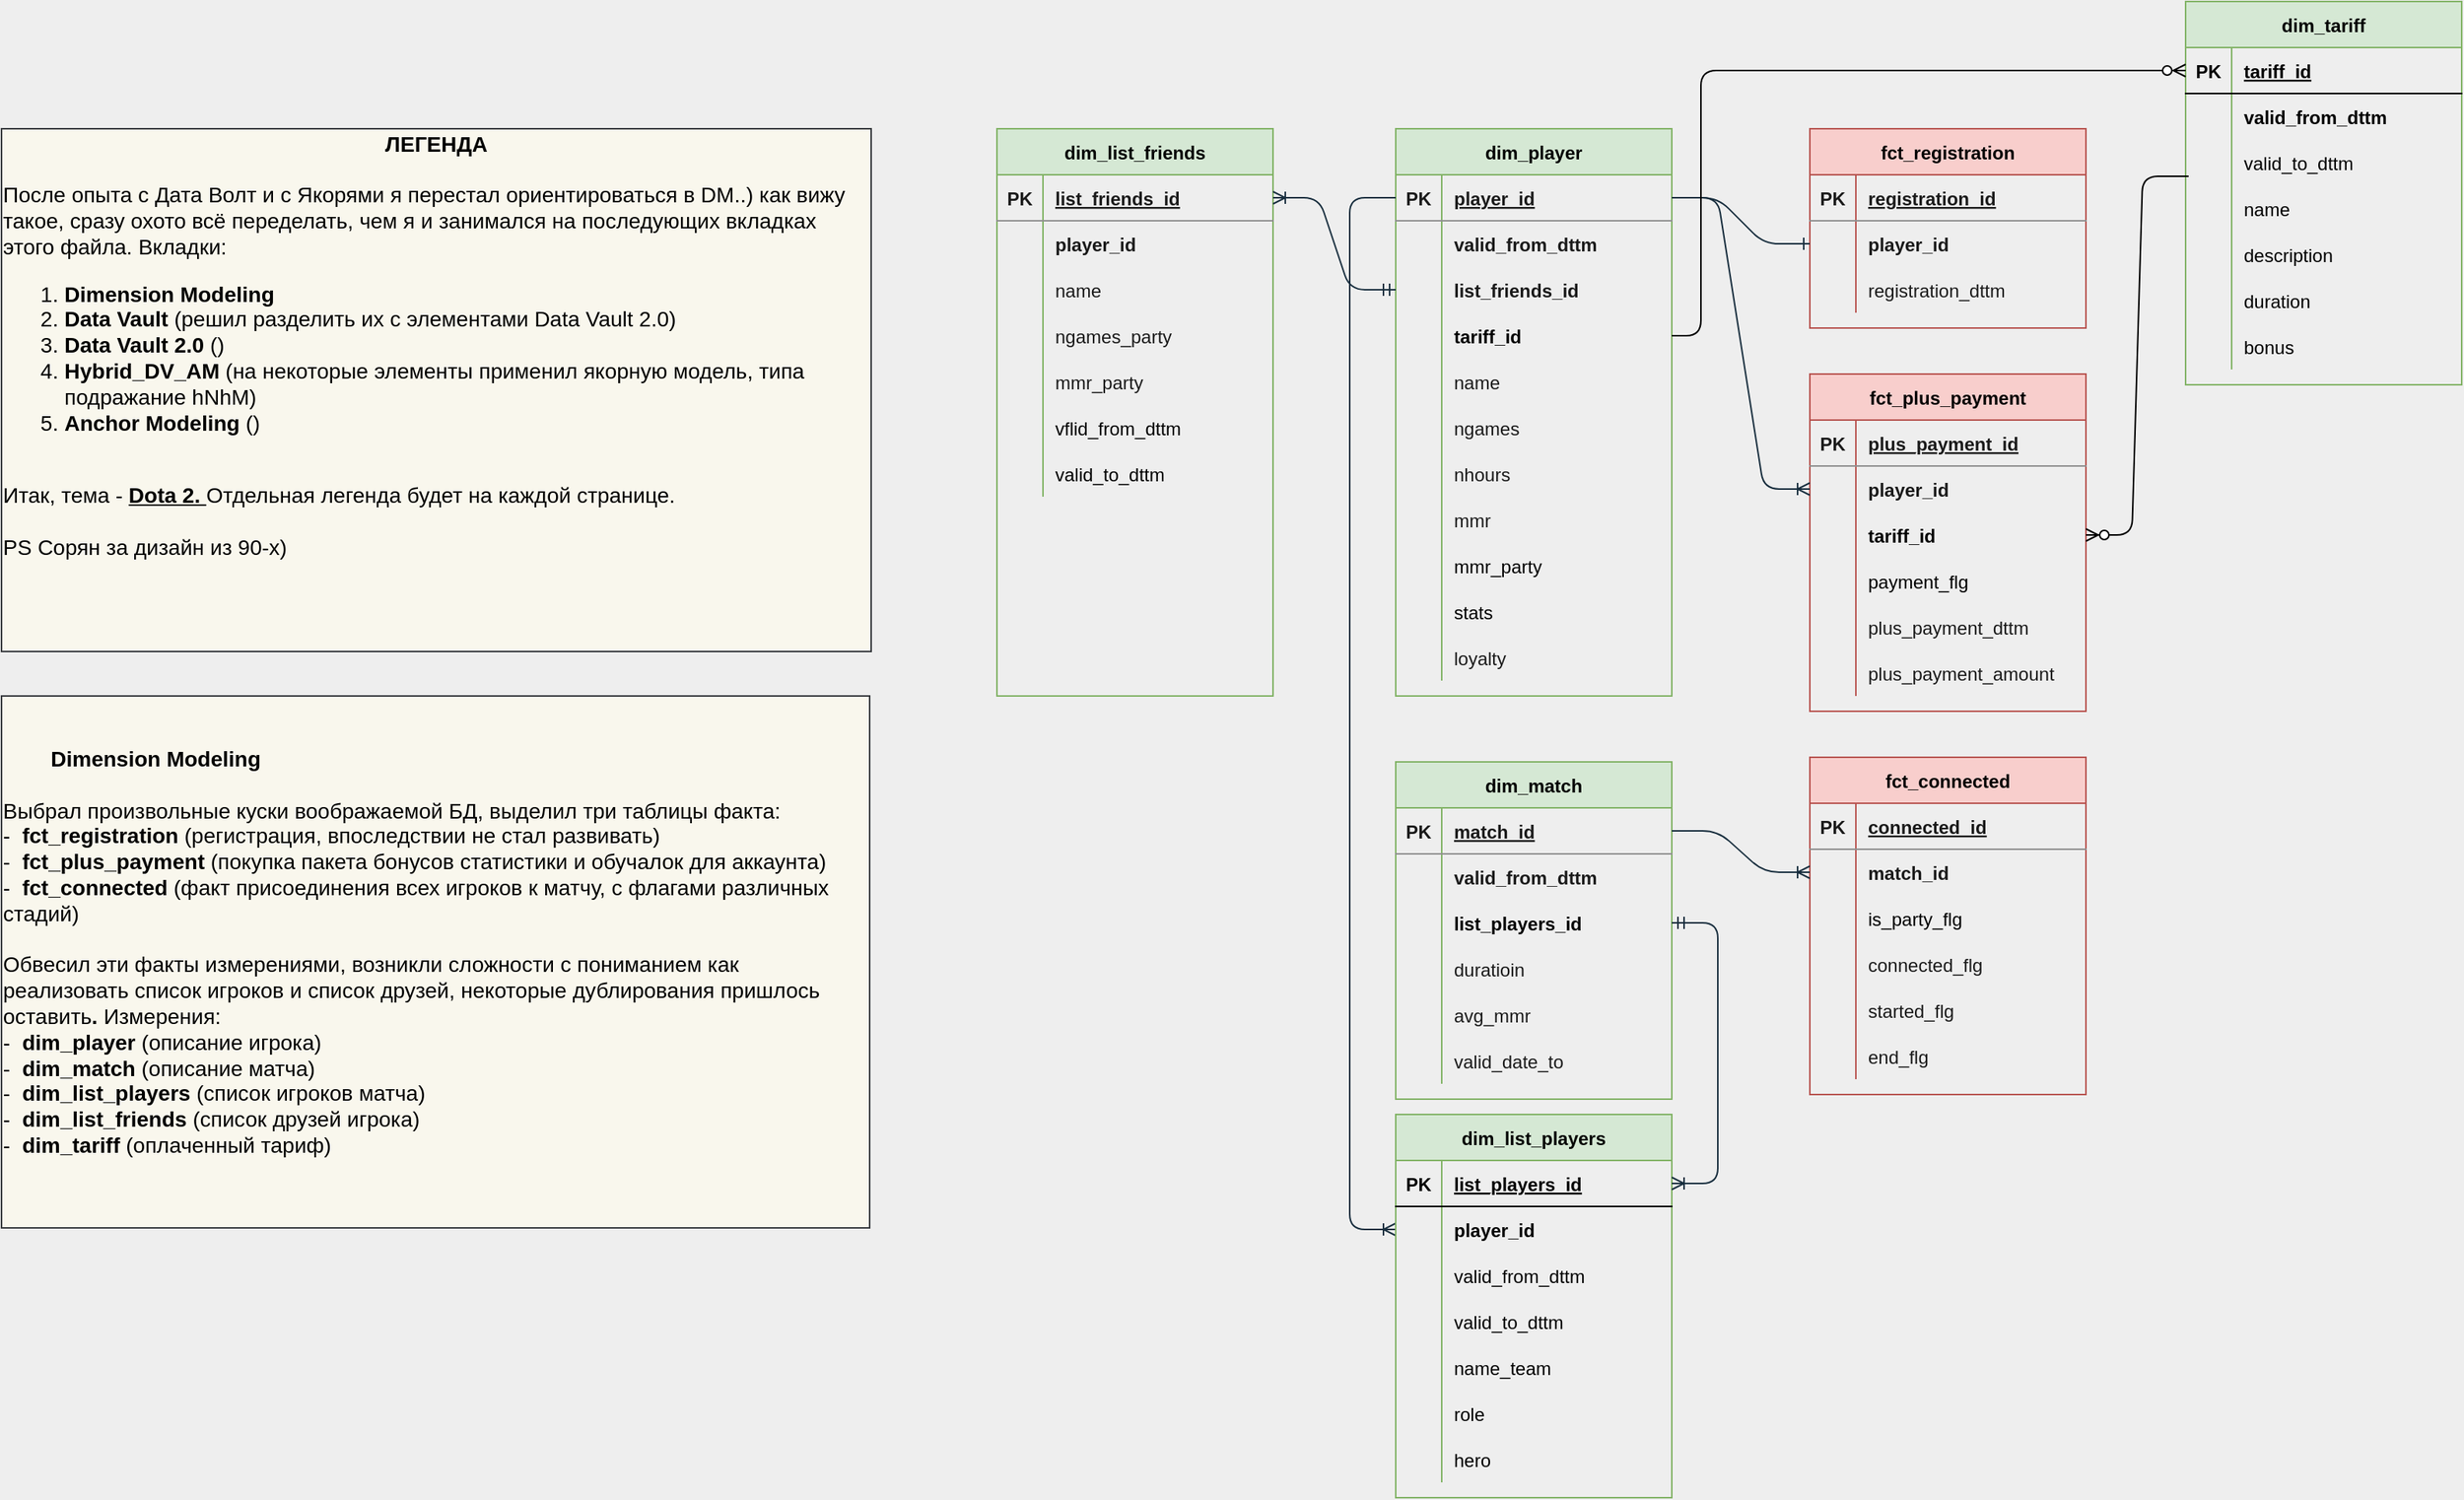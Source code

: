 <mxfile version="14.9.7" type="google" pages="5"><diagram id="R2lEEEUBdFMjLlhIrx00" name="Dimension Modeling"><mxGraphModel dx="4053" dy="1322" grid="0" gridSize="10" guides="1" tooltips="1" connect="1" arrows="1" fold="1" page="1" pageScale="1" pageWidth="850" pageHeight="1100" background="#EEEEEE" math="0" shadow="0" extFonts="Permanent Marker^https://fonts.googleapis.com/css?family=Permanent+Marker"><root><mxCell id="0"/><mxCell id="1" parent="0"/><mxCell id="PT3eUm8xWigB6X-rf5X--14" value="dim_match" style="shape=table;startSize=30;container=1;collapsible=1;childLayout=tableLayout;fixedRows=1;rowLines=0;fontStyle=1;align=center;resizeLast=1;fillColor=#d5e8d4;strokeColor=#82b366;" parent="1" vertex="1"><mxGeometry x="-705" y="507" width="180" height="220" as="geometry"/></mxCell><mxCell id="PT3eUm8xWigB6X-rf5X--15" value="" style="shape=partialRectangle;collapsible=0;dropTarget=0;pointerEvents=0;fillColor=none;top=0;left=0;bottom=1;right=0;points=[[0,0.5],[1,0.5]];portConstraint=eastwest;strokeColor=#909090;fontColor=#1A1A1A;" parent="PT3eUm8xWigB6X-rf5X--14" vertex="1"><mxGeometry y="30" width="180" height="30" as="geometry"/></mxCell><mxCell id="PT3eUm8xWigB6X-rf5X--16" value="PK" style="shape=partialRectangle;connectable=0;fillColor=none;top=0;left=0;bottom=0;right=0;fontStyle=1;overflow=hidden;strokeColor=#909090;fontColor=#1A1A1A;" parent="PT3eUm8xWigB6X-rf5X--15" vertex="1"><mxGeometry width="30" height="30" as="geometry"/></mxCell><mxCell id="PT3eUm8xWigB6X-rf5X--17" value="match_id" style="shape=partialRectangle;connectable=0;fillColor=none;top=0;left=0;bottom=0;right=0;align=left;spacingLeft=6;fontStyle=5;overflow=hidden;strokeColor=#909090;fontColor=#1A1A1A;" parent="PT3eUm8xWigB6X-rf5X--15" vertex="1"><mxGeometry x="30" width="150" height="30" as="geometry"/></mxCell><mxCell id="PT3eUm8xWigB6X-rf5X--24" value="" style="shape=partialRectangle;collapsible=0;dropTarget=0;pointerEvents=0;fillColor=none;top=0;left=0;bottom=0;right=0;points=[[0,0.5],[1,0.5]];portConstraint=eastwest;strokeColor=#909090;fontColor=#1A1A1A;" parent="PT3eUm8xWigB6X-rf5X--14" vertex="1"><mxGeometry y="60" width="180" height="30" as="geometry"/></mxCell><mxCell id="PT3eUm8xWigB6X-rf5X--25" value="" style="shape=partialRectangle;connectable=0;fillColor=none;top=0;left=0;bottom=0;right=0;editable=1;overflow=hidden;strokeColor=#909090;fontColor=#1A1A1A;" parent="PT3eUm8xWigB6X-rf5X--24" vertex="1"><mxGeometry width="30" height="30" as="geometry"/></mxCell><mxCell id="PT3eUm8xWigB6X-rf5X--26" value="valid_from_dttm" style="shape=partialRectangle;connectable=0;fillColor=none;top=0;left=0;bottom=0;right=0;align=left;spacingLeft=6;overflow=hidden;fontStyle=1;strokeColor=#909090;fontColor=#1A1A1A;" parent="PT3eUm8xWigB6X-rf5X--24" vertex="1"><mxGeometry x="30" width="150" height="30" as="geometry"/></mxCell><mxCell id="PT3eUm8xWigB6X-rf5X--554" value="" style="shape=partialRectangle;collapsible=0;dropTarget=0;pointerEvents=0;fillColor=none;top=0;left=0;bottom=0;right=0;points=[[0,0.5],[1,0.5]];portConstraint=eastwest;rounded=0;sketch=0;fontColor=#1A1A1A;strokeColor=#909090;" parent="PT3eUm8xWigB6X-rf5X--14" vertex="1"><mxGeometry y="90" width="180" height="30" as="geometry"/></mxCell><mxCell id="PT3eUm8xWigB6X-rf5X--555" value="" style="shape=partialRectangle;connectable=0;fillColor=none;top=0;left=0;bottom=0;right=0;editable=1;overflow=hidden;" parent="PT3eUm8xWigB6X-rf5X--554" vertex="1"><mxGeometry width="30" height="30" as="geometry"/></mxCell><mxCell id="PT3eUm8xWigB6X-rf5X--556" value="list_players_id" style="shape=partialRectangle;connectable=0;fillColor=none;top=0;left=0;bottom=0;right=0;align=left;spacingLeft=6;overflow=hidden;fontStyle=1" parent="PT3eUm8xWigB6X-rf5X--554" vertex="1"><mxGeometry x="30" width="150" height="30" as="geometry"/></mxCell><mxCell id="PT3eUm8xWigB6X-rf5X--18" value="" style="shape=partialRectangle;collapsible=0;dropTarget=0;pointerEvents=0;fillColor=none;top=0;left=0;bottom=0;right=0;points=[[0,0.5],[1,0.5]];portConstraint=eastwest;strokeColor=#909090;fontColor=#1A1A1A;" parent="PT3eUm8xWigB6X-rf5X--14" vertex="1"><mxGeometry y="120" width="180" height="30" as="geometry"/></mxCell><mxCell id="PT3eUm8xWigB6X-rf5X--19" value="" style="shape=partialRectangle;connectable=0;fillColor=none;top=0;left=0;bottom=0;right=0;editable=1;overflow=hidden;strokeColor=#909090;fontColor=#1A1A1A;" parent="PT3eUm8xWigB6X-rf5X--18" vertex="1"><mxGeometry width="30" height="30" as="geometry"/></mxCell><mxCell id="PT3eUm8xWigB6X-rf5X--20" value="duratioin" style="shape=partialRectangle;connectable=0;fillColor=none;top=0;left=0;bottom=0;right=0;align=left;spacingLeft=6;overflow=hidden;strokeColor=#909090;fontColor=#1A1A1A;" parent="PT3eUm8xWigB6X-rf5X--18" vertex="1"><mxGeometry x="30" width="150" height="30" as="geometry"/></mxCell><mxCell id="PT3eUm8xWigB6X-rf5X--491" value="" style="shape=partialRectangle;collapsible=0;dropTarget=0;pointerEvents=0;fillColor=none;top=0;left=0;bottom=0;right=0;points=[[0,0.5],[1,0.5]];portConstraint=eastwest;strokeColor=#909090;fontColor=#1A1A1A;" parent="PT3eUm8xWigB6X-rf5X--14" vertex="1"><mxGeometry y="150" width="180" height="30" as="geometry"/></mxCell><mxCell id="PT3eUm8xWigB6X-rf5X--492" value="" style="shape=partialRectangle;connectable=0;fillColor=none;top=0;left=0;bottom=0;right=0;editable=1;overflow=hidden;strokeColor=#909090;fontColor=#1A1A1A;" parent="PT3eUm8xWigB6X-rf5X--491" vertex="1"><mxGeometry width="30" height="30" as="geometry"/></mxCell><mxCell id="PT3eUm8xWigB6X-rf5X--493" value="avg_mmr" style="shape=partialRectangle;connectable=0;fillColor=none;top=0;left=0;bottom=0;right=0;align=left;spacingLeft=6;overflow=hidden;strokeColor=#909090;fontColor=#1A1A1A;" parent="PT3eUm8xWigB6X-rf5X--491" vertex="1"><mxGeometry x="30" width="150" height="30" as="geometry"/></mxCell><mxCell id="PT3eUm8xWigB6X-rf5X--494" value="" style="shape=partialRectangle;collapsible=0;dropTarget=0;pointerEvents=0;fillColor=none;top=0;left=0;bottom=0;right=0;points=[[0,0.5],[1,0.5]];portConstraint=eastwest;strokeColor=#909090;fontColor=#1A1A1A;" parent="PT3eUm8xWigB6X-rf5X--14" vertex="1"><mxGeometry y="180" width="180" height="30" as="geometry"/></mxCell><mxCell id="PT3eUm8xWigB6X-rf5X--495" value="" style="shape=partialRectangle;connectable=0;fillColor=none;top=0;left=0;bottom=0;right=0;editable=1;overflow=hidden;strokeColor=#909090;fontColor=#1A1A1A;" parent="PT3eUm8xWigB6X-rf5X--494" vertex="1"><mxGeometry width="30" height="30" as="geometry"/></mxCell><mxCell id="PT3eUm8xWigB6X-rf5X--496" value="valid_date_to" style="shape=partialRectangle;connectable=0;fillColor=none;top=0;left=0;bottom=0;right=0;align=left;spacingLeft=6;overflow=hidden;strokeColor=#909090;fontColor=#1A1A1A;" parent="PT3eUm8xWigB6X-rf5X--494" vertex="1"><mxGeometry x="30" width="150" height="30" as="geometry"/></mxCell><mxCell id="PT3eUm8xWigB6X-rf5X--27" value="dim_player" style="shape=table;startSize=30;container=1;collapsible=1;childLayout=tableLayout;fixedRows=1;rowLines=0;fontStyle=1;align=center;resizeLast=1;fillColor=#d5e8d4;strokeColor=#82b366;" parent="1" vertex="1"><mxGeometry x="-705" y="94" width="180" height="370" as="geometry"/></mxCell><mxCell id="PT3eUm8xWigB6X-rf5X--28" value="" style="shape=partialRectangle;collapsible=0;dropTarget=0;pointerEvents=0;fillColor=none;top=0;left=0;bottom=1;right=0;points=[[0,0.5],[1,0.5]];portConstraint=eastwest;strokeColor=#909090;fontColor=#1A1A1A;" parent="PT3eUm8xWigB6X-rf5X--27" vertex="1"><mxGeometry y="30" width="180" height="30" as="geometry"/></mxCell><mxCell id="PT3eUm8xWigB6X-rf5X--29" value="PK" style="shape=partialRectangle;connectable=0;fillColor=none;top=0;left=0;bottom=0;right=0;fontStyle=1;overflow=hidden;strokeColor=#909090;fontColor=#1A1A1A;" parent="PT3eUm8xWigB6X-rf5X--28" vertex="1"><mxGeometry width="30" height="30" as="geometry"/></mxCell><mxCell id="PT3eUm8xWigB6X-rf5X--30" value="player_id" style="shape=partialRectangle;connectable=0;fillColor=none;top=0;left=0;bottom=0;right=0;align=left;spacingLeft=6;fontStyle=5;overflow=hidden;strokeColor=#909090;fontColor=#1A1A1A;" parent="PT3eUm8xWigB6X-rf5X--28" vertex="1"><mxGeometry x="30" width="150" height="30" as="geometry"/></mxCell><mxCell id="PT3eUm8xWigB6X-rf5X--488" value="" style="shape=partialRectangle;collapsible=0;dropTarget=0;pointerEvents=0;fillColor=none;top=0;left=0;bottom=0;right=0;points=[[0,0.5],[1,0.5]];portConstraint=eastwest;strokeColor=#909090;fontColor=#1A1A1A;" parent="PT3eUm8xWigB6X-rf5X--27" vertex="1"><mxGeometry y="60" width="180" height="30" as="geometry"/></mxCell><mxCell id="PT3eUm8xWigB6X-rf5X--489" value="" style="shape=partialRectangle;connectable=0;fillColor=none;top=0;left=0;bottom=0;right=0;editable=1;overflow=hidden;strokeColor=#909090;fontColor=#1A1A1A;" parent="PT3eUm8xWigB6X-rf5X--488" vertex="1"><mxGeometry width="30" height="30" as="geometry"/></mxCell><mxCell id="PT3eUm8xWigB6X-rf5X--490" value="valid_from_dttm" style="shape=partialRectangle;connectable=0;fillColor=none;top=0;left=0;bottom=0;right=0;align=left;spacingLeft=6;overflow=hidden;fontStyle=1;strokeColor=#909090;fontColor=#1A1A1A;" parent="PT3eUm8xWigB6X-rf5X--488" vertex="1"><mxGeometry x="30" width="150" height="30" as="geometry"/></mxCell><mxCell id="PT3eUm8xWigB6X-rf5X--532" value="" style="shape=partialRectangle;collapsible=0;dropTarget=0;pointerEvents=0;fillColor=none;top=0;left=0;bottom=0;right=0;points=[[0,0.5],[1,0.5]];portConstraint=eastwest;strokeColor=#909090;fontColor=#1A1A1A;" parent="PT3eUm8xWigB6X-rf5X--27" vertex="1"><mxGeometry y="90" width="180" height="30" as="geometry"/></mxCell><mxCell id="PT3eUm8xWigB6X-rf5X--533" value="" style="shape=partialRectangle;connectable=0;fillColor=none;top=0;left=0;bottom=0;right=0;editable=1;overflow=hidden;strokeColor=#909090;fontColor=#1A1A1A;" parent="PT3eUm8xWigB6X-rf5X--532" vertex="1"><mxGeometry width="30" height="30" as="geometry"/></mxCell><mxCell id="PT3eUm8xWigB6X-rf5X--534" value="list_friends_id" style="shape=partialRectangle;connectable=0;fillColor=none;top=0;left=0;bottom=0;right=0;align=left;spacingLeft=6;overflow=hidden;fontStyle=1;strokeColor=#909090;fontColor=#1A1A1A;" parent="PT3eUm8xWigB6X-rf5X--532" vertex="1"><mxGeometry x="30" width="150" height="30" as="geometry"/></mxCell><mxCell id="PT3eUm8xWigB6X-rf5X--611" value="" style="shape=partialRectangle;collapsible=0;dropTarget=0;pointerEvents=0;fillColor=none;top=0;left=0;bottom=0;right=0;points=[[0,0.5],[1,0.5]];portConstraint=eastwest;rounded=0;sketch=0;fontColor=#1A1A1A;strokeColor=#909090;" parent="PT3eUm8xWigB6X-rf5X--27" vertex="1"><mxGeometry y="120" width="180" height="30" as="geometry"/></mxCell><mxCell id="PT3eUm8xWigB6X-rf5X--612" value="" style="shape=partialRectangle;connectable=0;fillColor=none;top=0;left=0;bottom=0;right=0;editable=1;overflow=hidden;" parent="PT3eUm8xWigB6X-rf5X--611" vertex="1"><mxGeometry width="30" height="30" as="geometry"/></mxCell><mxCell id="PT3eUm8xWigB6X-rf5X--613" value="tariff_id" style="shape=partialRectangle;connectable=0;fillColor=none;top=0;left=0;bottom=0;right=0;align=left;spacingLeft=6;overflow=hidden;fontStyle=1" parent="PT3eUm8xWigB6X-rf5X--611" vertex="1"><mxGeometry x="30" width="150" height="30" as="geometry"/></mxCell><mxCell id="PT3eUm8xWigB6X-rf5X--31" value="" style="shape=partialRectangle;collapsible=0;dropTarget=0;pointerEvents=0;fillColor=none;top=0;left=0;bottom=0;right=0;points=[[0,0.5],[1,0.5]];portConstraint=eastwest;strokeColor=#909090;fontColor=#1A1A1A;" parent="PT3eUm8xWigB6X-rf5X--27" vertex="1"><mxGeometry y="150" width="180" height="30" as="geometry"/></mxCell><mxCell id="PT3eUm8xWigB6X-rf5X--32" value="" style="shape=partialRectangle;connectable=0;fillColor=none;top=0;left=0;bottom=0;right=0;editable=1;overflow=hidden;strokeColor=#909090;fontColor=#1A1A1A;" parent="PT3eUm8xWigB6X-rf5X--31" vertex="1"><mxGeometry width="30" height="30" as="geometry"/></mxCell><mxCell id="PT3eUm8xWigB6X-rf5X--33" value="name" style="shape=partialRectangle;connectable=0;fillColor=none;top=0;left=0;bottom=0;right=0;align=left;spacingLeft=6;overflow=hidden;strokeColor=#909090;fontColor=#1A1A1A;" parent="PT3eUm8xWigB6X-rf5X--31" vertex="1"><mxGeometry x="30" width="150" height="30" as="geometry"/></mxCell><mxCell id="PT3eUm8xWigB6X-rf5X--34" value="" style="shape=partialRectangle;collapsible=0;dropTarget=0;pointerEvents=0;fillColor=none;top=0;left=0;bottom=0;right=0;points=[[0,0.5],[1,0.5]];portConstraint=eastwest;strokeColor=#909090;fontColor=#1A1A1A;" parent="PT3eUm8xWigB6X-rf5X--27" vertex="1"><mxGeometry y="180" width="180" height="30" as="geometry"/></mxCell><mxCell id="PT3eUm8xWigB6X-rf5X--35" value="" style="shape=partialRectangle;connectable=0;fillColor=none;top=0;left=0;bottom=0;right=0;editable=1;overflow=hidden;strokeColor=#909090;fontColor=#1A1A1A;" parent="PT3eUm8xWigB6X-rf5X--34" vertex="1"><mxGeometry width="30" height="30" as="geometry"/></mxCell><mxCell id="PT3eUm8xWigB6X-rf5X--36" value="ngames" style="shape=partialRectangle;connectable=0;fillColor=none;top=0;left=0;bottom=0;right=0;align=left;spacingLeft=6;overflow=hidden;strokeColor=#909090;fontColor=#1A1A1A;" parent="PT3eUm8xWigB6X-rf5X--34" vertex="1"><mxGeometry x="30" width="150" height="30" as="geometry"/></mxCell><mxCell id="PT3eUm8xWigB6X-rf5X--37" value="" style="shape=partialRectangle;collapsible=0;dropTarget=0;pointerEvents=0;fillColor=none;top=0;left=0;bottom=0;right=0;points=[[0,0.5],[1,0.5]];portConstraint=eastwest;strokeColor=#909090;fontColor=#1A1A1A;" parent="PT3eUm8xWigB6X-rf5X--27" vertex="1"><mxGeometry y="210" width="180" height="30" as="geometry"/></mxCell><mxCell id="PT3eUm8xWigB6X-rf5X--38" value="" style="shape=partialRectangle;connectable=0;fillColor=none;top=0;left=0;bottom=0;right=0;editable=1;overflow=hidden;strokeColor=#909090;fontColor=#1A1A1A;" parent="PT3eUm8xWigB6X-rf5X--37" vertex="1"><mxGeometry width="30" height="30" as="geometry"/></mxCell><mxCell id="PT3eUm8xWigB6X-rf5X--39" value="nhours" style="shape=partialRectangle;connectable=0;fillColor=none;top=0;left=0;bottom=0;right=0;align=left;spacingLeft=6;overflow=hidden;strokeColor=#909090;fontColor=#1A1A1A;" parent="PT3eUm8xWigB6X-rf5X--37" vertex="1"><mxGeometry x="30" width="150" height="30" as="geometry"/></mxCell><mxCell id="PT3eUm8xWigB6X-rf5X--485" value="" style="shape=partialRectangle;collapsible=0;dropTarget=0;pointerEvents=0;fillColor=none;top=0;left=0;bottom=0;right=0;points=[[0,0.5],[1,0.5]];portConstraint=eastwest;strokeColor=#909090;fontColor=#1A1A1A;" parent="PT3eUm8xWigB6X-rf5X--27" vertex="1"><mxGeometry y="240" width="180" height="30" as="geometry"/></mxCell><mxCell id="PT3eUm8xWigB6X-rf5X--486" value="" style="shape=partialRectangle;connectable=0;fillColor=none;top=0;left=0;bottom=0;right=0;editable=1;overflow=hidden;strokeColor=#909090;fontColor=#1A1A1A;" parent="PT3eUm8xWigB6X-rf5X--485" vertex="1"><mxGeometry width="30" height="30" as="geometry"/></mxCell><mxCell id="PT3eUm8xWigB6X-rf5X--487" value="mmr" style="shape=partialRectangle;connectable=0;fillColor=none;top=0;left=0;bottom=0;right=0;align=left;spacingLeft=6;overflow=hidden;strokeColor=#909090;fontColor=#1A1A1A;" parent="PT3eUm8xWigB6X-rf5X--485" vertex="1"><mxGeometry x="30" width="150" height="30" as="geometry"/></mxCell><mxCell id="PT3eUm8xWigB6X-rf5X--577" value="" style="shape=partialRectangle;collapsible=0;dropTarget=0;pointerEvents=0;fillColor=none;top=0;left=0;bottom=0;right=0;points=[[0,0.5],[1,0.5]];portConstraint=eastwest;rounded=0;sketch=0;fontColor=#1A1A1A;strokeColor=#909090;" parent="PT3eUm8xWigB6X-rf5X--27" vertex="1"><mxGeometry y="270" width="180" height="30" as="geometry"/></mxCell><mxCell id="PT3eUm8xWigB6X-rf5X--578" value="" style="shape=partialRectangle;connectable=0;fillColor=none;top=0;left=0;bottom=0;right=0;editable=1;overflow=hidden;" parent="PT3eUm8xWigB6X-rf5X--577" vertex="1"><mxGeometry width="30" height="30" as="geometry"/></mxCell><mxCell id="PT3eUm8xWigB6X-rf5X--579" value="mmr_party" style="shape=partialRectangle;connectable=0;fillColor=none;top=0;left=0;bottom=0;right=0;align=left;spacingLeft=6;overflow=hidden;" parent="PT3eUm8xWigB6X-rf5X--577" vertex="1"><mxGeometry x="30" width="150" height="30" as="geometry"/></mxCell><mxCell id="V9fHSaueF9ecdOwIZBj_-1" value="" style="shape=partialRectangle;collapsible=0;dropTarget=0;pointerEvents=0;fillColor=none;top=0;left=0;bottom=0;right=0;points=[[0,0.5],[1,0.5]];portConstraint=eastwest;rounded=0;sketch=0;fontColor=#1A1A1A;strokeColor=#909090;" vertex="1" parent="PT3eUm8xWigB6X-rf5X--27"><mxGeometry y="300" width="180" height="30" as="geometry"/></mxCell><mxCell id="V9fHSaueF9ecdOwIZBj_-2" value="" style="shape=partialRectangle;connectable=0;fillColor=none;top=0;left=0;bottom=0;right=0;editable=1;overflow=hidden;" vertex="1" parent="V9fHSaueF9ecdOwIZBj_-1"><mxGeometry width="30" height="30" as="geometry"/></mxCell><mxCell id="V9fHSaueF9ecdOwIZBj_-3" value="stats" style="shape=partialRectangle;connectable=0;fillColor=none;top=0;left=0;bottom=0;right=0;align=left;spacingLeft=6;overflow=hidden;" vertex="1" parent="V9fHSaueF9ecdOwIZBj_-1"><mxGeometry x="30" width="150" height="30" as="geometry"/></mxCell><mxCell id="PT3eUm8xWigB6X-rf5X--482" value="" style="shape=partialRectangle;collapsible=0;dropTarget=0;pointerEvents=0;fillColor=none;top=0;left=0;bottom=0;right=0;points=[[0,0.5],[1,0.5]];portConstraint=eastwest;strokeColor=#909090;fontColor=#1A1A1A;" parent="PT3eUm8xWigB6X-rf5X--27" vertex="1"><mxGeometry y="330" width="180" height="30" as="geometry"/></mxCell><mxCell id="PT3eUm8xWigB6X-rf5X--483" value="" style="shape=partialRectangle;connectable=0;fillColor=none;top=0;left=0;bottom=0;right=0;editable=1;overflow=hidden;strokeColor=#909090;fontColor=#1A1A1A;" parent="PT3eUm8xWigB6X-rf5X--482" vertex="1"><mxGeometry width="30" height="30" as="geometry"/></mxCell><mxCell id="PT3eUm8xWigB6X-rf5X--484" value="loyalty" style="shape=partialRectangle;connectable=0;fillColor=none;top=0;left=0;bottom=0;right=0;align=left;spacingLeft=6;overflow=hidden;strokeColor=#909090;fontColor=#1A1A1A;" parent="PT3eUm8xWigB6X-rf5X--482" vertex="1"><mxGeometry x="30" width="150" height="30" as="geometry"/></mxCell><mxCell id="PT3eUm8xWigB6X-rf5X--374" value="fct_connected" style="shape=table;startSize=30;container=1;collapsible=1;childLayout=tableLayout;fixedRows=1;rowLines=0;fontStyle=1;align=center;resizeLast=1;fillColor=#f8cecc;strokeColor=#b85450;" parent="1" vertex="1"><mxGeometry x="-435" y="504" width="180" height="220" as="geometry"/></mxCell><mxCell id="PT3eUm8xWigB6X-rf5X--375" value="" style="shape=partialRectangle;collapsible=0;dropTarget=0;pointerEvents=0;fillColor=none;top=0;left=0;bottom=1;right=0;points=[[0,0.5],[1,0.5]];portConstraint=eastwest;strokeColor=#909090;fontColor=#1A1A1A;" parent="PT3eUm8xWigB6X-rf5X--374" vertex="1"><mxGeometry y="30" width="180" height="30" as="geometry"/></mxCell><mxCell id="PT3eUm8xWigB6X-rf5X--376" value="PK" style="shape=partialRectangle;connectable=0;fillColor=none;top=0;left=0;bottom=0;right=0;fontStyle=1;overflow=hidden;strokeColor=#909090;fontColor=#1A1A1A;" parent="PT3eUm8xWigB6X-rf5X--375" vertex="1"><mxGeometry width="30" height="30" as="geometry"/></mxCell><mxCell id="PT3eUm8xWigB6X-rf5X--377" value="connected_id" style="shape=partialRectangle;connectable=0;fillColor=none;top=0;left=0;bottom=0;right=0;align=left;spacingLeft=6;fontStyle=5;overflow=hidden;strokeColor=#909090;fontColor=#1A1A1A;" parent="PT3eUm8xWigB6X-rf5X--375" vertex="1"><mxGeometry x="30" width="150" height="30" as="geometry"/></mxCell><mxCell id="PT3eUm8xWigB6X-rf5X--381" value="" style="shape=partialRectangle;collapsible=0;dropTarget=0;pointerEvents=0;fillColor=none;top=0;left=0;bottom=0;right=0;points=[[0,0.5],[1,0.5]];portConstraint=eastwest;strokeColor=#909090;fontColor=#1A1A1A;" parent="PT3eUm8xWigB6X-rf5X--374" vertex="1"><mxGeometry y="60" width="180" height="30" as="geometry"/></mxCell><mxCell id="PT3eUm8xWigB6X-rf5X--382" value="" style="shape=partialRectangle;connectable=0;fillColor=none;top=0;left=0;bottom=0;right=0;editable=1;overflow=hidden;fontStyle=1;strokeColor=#909090;fontColor=#1A1A1A;" parent="PT3eUm8xWigB6X-rf5X--381" vertex="1"><mxGeometry width="30" height="30" as="geometry"/></mxCell><mxCell id="PT3eUm8xWigB6X-rf5X--383" value="match_id" style="shape=partialRectangle;connectable=0;fillColor=none;top=0;left=0;bottom=0;right=0;align=left;spacingLeft=6;overflow=hidden;fontStyle=1;strokeColor=#909090;fontColor=#1A1A1A;" parent="PT3eUm8xWigB6X-rf5X--381" vertex="1"><mxGeometry x="30" width="150" height="30" as="geometry"/></mxCell><mxCell id="PT3eUm8xWigB6X-rf5X--574" value="" style="shape=partialRectangle;collapsible=0;dropTarget=0;pointerEvents=0;fillColor=none;top=0;left=0;bottom=0;right=0;points=[[0,0.5],[1,0.5]];portConstraint=eastwest;rounded=0;sketch=0;fontColor=#1A1A1A;strokeColor=#909090;" parent="PT3eUm8xWigB6X-rf5X--374" vertex="1"><mxGeometry y="90" width="180" height="30" as="geometry"/></mxCell><mxCell id="PT3eUm8xWigB6X-rf5X--575" value="" style="shape=partialRectangle;connectable=0;fillColor=none;top=0;left=0;bottom=0;right=0;editable=1;overflow=hidden;" parent="PT3eUm8xWigB6X-rf5X--574" vertex="1"><mxGeometry width="30" height="30" as="geometry"/></mxCell><mxCell id="PT3eUm8xWigB6X-rf5X--576" value="is_party_flg" style="shape=partialRectangle;connectable=0;fillColor=none;top=0;left=0;bottom=0;right=0;align=left;spacingLeft=6;overflow=hidden;" parent="PT3eUm8xWigB6X-rf5X--574" vertex="1"><mxGeometry x="30" width="150" height="30" as="geometry"/></mxCell><mxCell id="PT3eUm8xWigB6X-rf5X--460" value="" style="shape=partialRectangle;collapsible=0;dropTarget=0;pointerEvents=0;fillColor=none;top=0;left=0;bottom=0;right=0;points=[[0,0.5],[1,0.5]];portConstraint=eastwest;strokeColor=#909090;fontColor=#1A1A1A;" parent="PT3eUm8xWigB6X-rf5X--374" vertex="1"><mxGeometry y="120" width="180" height="30" as="geometry"/></mxCell><mxCell id="PT3eUm8xWigB6X-rf5X--461" value="" style="shape=partialRectangle;connectable=0;fillColor=none;top=0;left=0;bottom=0;right=0;editable=1;overflow=hidden;strokeColor=#909090;fontColor=#1A1A1A;" parent="PT3eUm8xWigB6X-rf5X--460" vertex="1"><mxGeometry width="30" height="30" as="geometry"/></mxCell><mxCell id="PT3eUm8xWigB6X-rf5X--462" value="connected_flg" style="shape=partialRectangle;connectable=0;fillColor=none;top=0;left=0;bottom=0;right=0;align=left;spacingLeft=6;overflow=hidden;strokeColor=#909090;fontColor=#1A1A1A;" parent="PT3eUm8xWigB6X-rf5X--460" vertex="1"><mxGeometry x="30" width="150" height="30" as="geometry"/></mxCell><mxCell id="PT3eUm8xWigB6X-rf5X--384" value="" style="shape=partialRectangle;collapsible=0;dropTarget=0;pointerEvents=0;fillColor=none;top=0;left=0;bottom=0;right=0;points=[[0,0.5],[1,0.5]];portConstraint=eastwest;strokeColor=#909090;fontColor=#1A1A1A;" parent="PT3eUm8xWigB6X-rf5X--374" vertex="1"><mxGeometry y="150" width="180" height="30" as="geometry"/></mxCell><mxCell id="PT3eUm8xWigB6X-rf5X--385" value="" style="shape=partialRectangle;connectable=0;fillColor=none;top=0;left=0;bottom=0;right=0;editable=1;overflow=hidden;strokeColor=#909090;fontColor=#1A1A1A;" parent="PT3eUm8xWigB6X-rf5X--384" vertex="1"><mxGeometry width="30" height="30" as="geometry"/></mxCell><mxCell id="PT3eUm8xWigB6X-rf5X--386" value="started_flg" style="shape=partialRectangle;connectable=0;fillColor=none;top=0;left=0;bottom=0;right=0;align=left;spacingLeft=6;overflow=hidden;strokeColor=#909090;fontColor=#1A1A1A;" parent="PT3eUm8xWigB6X-rf5X--384" vertex="1"><mxGeometry x="30" width="150" height="30" as="geometry"/></mxCell><mxCell id="PT3eUm8xWigB6X-rf5X--463" value="" style="shape=partialRectangle;collapsible=0;dropTarget=0;pointerEvents=0;fillColor=none;top=0;left=0;bottom=0;right=0;points=[[0,0.5],[1,0.5]];portConstraint=eastwest;strokeColor=#909090;fontColor=#1A1A1A;" parent="PT3eUm8xWigB6X-rf5X--374" vertex="1"><mxGeometry y="180" width="180" height="30" as="geometry"/></mxCell><mxCell id="PT3eUm8xWigB6X-rf5X--464" value="" style="shape=partialRectangle;connectable=0;fillColor=none;top=0;left=0;bottom=0;right=0;editable=1;overflow=hidden;strokeColor=#909090;fontColor=#1A1A1A;" parent="PT3eUm8xWigB6X-rf5X--463" vertex="1"><mxGeometry width="30" height="30" as="geometry"/></mxCell><mxCell id="PT3eUm8xWigB6X-rf5X--465" value="end_flg" style="shape=partialRectangle;connectable=0;fillColor=none;top=0;left=0;bottom=0;right=0;align=left;spacingLeft=6;overflow=hidden;strokeColor=#909090;fontColor=#1A1A1A;" parent="PT3eUm8xWigB6X-rf5X--463" vertex="1"><mxGeometry x="30" width="150" height="30" as="geometry"/></mxCell><mxCell id="PT3eUm8xWigB6X-rf5X--446" value="" style="edgeStyle=elbowEdgeStyle;fontSize=12;html=1;endArrow=ERoneToMany;labelBackgroundColor=#EEEEEE;strokeColor=#182E3E;fontColor=#1A1A1A;" parent="1" source="PT3eUm8xWigB6X-rf5X--28" target="PT3eUm8xWigB6X-rf5X--580" edge="1"><mxGeometry width="100" height="100" relative="1" as="geometry"><mxPoint x="-555" y="314" as="sourcePoint"/><mxPoint x="-455" y="214" as="targetPoint"/><Array as="points"><mxPoint x="-735" y="424"/></Array></mxGeometry></mxCell><mxCell id="PT3eUm8xWigB6X-rf5X--498" value="" style="edgeStyle=entityRelationEdgeStyle;fontSize=12;html=1;endArrow=ERoneToMany;entryX=0;entryY=0.5;entryDx=0;entryDy=0;labelBackgroundColor=#EEEEEE;strokeColor=#182E3E;fontColor=#1A1A1A;" parent="1" source="PT3eUm8xWigB6X-rf5X--15" target="PT3eUm8xWigB6X-rf5X--381" edge="1"><mxGeometry width="100" height="100" relative="1" as="geometry"><mxPoint x="-535" y="239" as="sourcePoint"/><mxPoint x="-415" y="464" as="targetPoint"/></mxGeometry></mxCell><mxCell id="PT3eUm8xWigB6X-rf5X--500" value="fct_plus_payment" style="shape=table;startSize=30;container=1;collapsible=1;childLayout=tableLayout;fixedRows=1;rowLines=0;fontStyle=1;align=center;resizeLast=1;strokeColor=#b85450;fillColor=#f8cecc;" parent="1" vertex="1"><mxGeometry x="-435" y="254" width="180" height="220" as="geometry"/></mxCell><mxCell id="PT3eUm8xWigB6X-rf5X--501" value="" style="shape=partialRectangle;collapsible=0;dropTarget=0;pointerEvents=0;fillColor=none;top=0;left=0;bottom=1;right=0;points=[[0,0.5],[1,0.5]];portConstraint=eastwest;strokeColor=#909090;fontColor=#1A1A1A;" parent="PT3eUm8xWigB6X-rf5X--500" vertex="1"><mxGeometry y="30" width="180" height="30" as="geometry"/></mxCell><mxCell id="PT3eUm8xWigB6X-rf5X--502" value="PK" style="shape=partialRectangle;connectable=0;fillColor=none;top=0;left=0;bottom=0;right=0;fontStyle=1;overflow=hidden;strokeColor=#909090;fontColor=#1A1A1A;" parent="PT3eUm8xWigB6X-rf5X--501" vertex="1"><mxGeometry width="30" height="30" as="geometry"/></mxCell><mxCell id="PT3eUm8xWigB6X-rf5X--503" value="plus_payment_id" style="shape=partialRectangle;connectable=0;fillColor=none;top=0;left=0;bottom=0;right=0;align=left;spacingLeft=6;fontStyle=5;overflow=hidden;strokeColor=#909090;fontColor=#1A1A1A;" parent="PT3eUm8xWigB6X-rf5X--501" vertex="1"><mxGeometry x="30" width="150" height="30" as="geometry"/></mxCell><mxCell id="PT3eUm8xWigB6X-rf5X--504" value="" style="shape=partialRectangle;collapsible=0;dropTarget=0;pointerEvents=0;fillColor=none;top=0;left=0;bottom=0;right=0;points=[[0,0.5],[1,0.5]];portConstraint=eastwest;strokeColor=#909090;fontColor=#1A1A1A;" parent="PT3eUm8xWigB6X-rf5X--500" vertex="1"><mxGeometry y="60" width="180" height="30" as="geometry"/></mxCell><mxCell id="PT3eUm8xWigB6X-rf5X--505" value="" style="shape=partialRectangle;connectable=0;fillColor=none;top=0;left=0;bottom=0;right=0;editable=1;overflow=hidden;strokeColor=#909090;fontColor=#1A1A1A;" parent="PT3eUm8xWigB6X-rf5X--504" vertex="1"><mxGeometry width="30" height="30" as="geometry"/></mxCell><mxCell id="PT3eUm8xWigB6X-rf5X--506" value="player_id" style="shape=partialRectangle;connectable=0;fillColor=none;top=0;left=0;bottom=0;right=0;align=left;spacingLeft=6;overflow=hidden;fontStyle=1;strokeColor=#909090;fontColor=#1A1A1A;" parent="PT3eUm8xWigB6X-rf5X--504" vertex="1"><mxGeometry x="30" width="150" height="30" as="geometry"/></mxCell><mxCell id="PT3eUm8xWigB6X-rf5X--587" value="" style="shape=partialRectangle;collapsible=0;dropTarget=0;pointerEvents=0;fillColor=none;top=0;left=0;bottom=0;right=0;points=[[0,0.5],[1,0.5]];portConstraint=eastwest;rounded=0;sketch=0;fontColor=#1A1A1A;strokeColor=#909090;" parent="PT3eUm8xWigB6X-rf5X--500" vertex="1"><mxGeometry y="90" width="180" height="30" as="geometry"/></mxCell><mxCell id="PT3eUm8xWigB6X-rf5X--588" value="" style="shape=partialRectangle;connectable=0;fillColor=none;top=0;left=0;bottom=0;right=0;editable=1;overflow=hidden;" parent="PT3eUm8xWigB6X-rf5X--587" vertex="1"><mxGeometry width="30" height="30" as="geometry"/></mxCell><mxCell id="PT3eUm8xWigB6X-rf5X--589" value="tariff_id" style="shape=partialRectangle;connectable=0;fillColor=none;top=0;left=0;bottom=0;right=0;align=left;spacingLeft=6;overflow=hidden;fontStyle=1" parent="PT3eUm8xWigB6X-rf5X--587" vertex="1"><mxGeometry x="30" width="150" height="30" as="geometry"/></mxCell><mxCell id="PT3eUm8xWigB6X-rf5X--584" value="" style="shape=partialRectangle;collapsible=0;dropTarget=0;pointerEvents=0;fillColor=none;top=0;left=0;bottom=0;right=0;points=[[0,0.5],[1,0.5]];portConstraint=eastwest;rounded=0;sketch=0;fontColor=#1A1A1A;strokeColor=#909090;" parent="PT3eUm8xWigB6X-rf5X--500" vertex="1"><mxGeometry y="120" width="180" height="30" as="geometry"/></mxCell><mxCell id="PT3eUm8xWigB6X-rf5X--585" value="" style="shape=partialRectangle;connectable=0;fillColor=none;top=0;left=0;bottom=0;right=0;editable=1;overflow=hidden;" parent="PT3eUm8xWigB6X-rf5X--584" vertex="1"><mxGeometry width="30" height="30" as="geometry"/></mxCell><mxCell id="PT3eUm8xWigB6X-rf5X--586" value="payment_flg" style="shape=partialRectangle;connectable=0;fillColor=none;top=0;left=0;bottom=0;right=0;align=left;spacingLeft=6;overflow=hidden;" parent="PT3eUm8xWigB6X-rf5X--584" vertex="1"><mxGeometry x="30" width="150" height="30" as="geometry"/></mxCell><mxCell id="PT3eUm8xWigB6X-rf5X--507" value="" style="shape=partialRectangle;collapsible=0;dropTarget=0;pointerEvents=0;fillColor=none;top=0;left=0;bottom=0;right=0;points=[[0,0.5],[1,0.5]];portConstraint=eastwest;strokeColor=#909090;fontColor=#1A1A1A;" parent="PT3eUm8xWigB6X-rf5X--500" vertex="1"><mxGeometry y="150" width="180" height="30" as="geometry"/></mxCell><mxCell id="PT3eUm8xWigB6X-rf5X--508" value="" style="shape=partialRectangle;connectable=0;fillColor=none;top=0;left=0;bottom=0;right=0;editable=1;overflow=hidden;strokeColor=#909090;fontColor=#1A1A1A;" parent="PT3eUm8xWigB6X-rf5X--507" vertex="1"><mxGeometry width="30" height="30" as="geometry"/></mxCell><mxCell id="PT3eUm8xWigB6X-rf5X--509" value="plus_payment_dttm" style="shape=partialRectangle;connectable=0;fillColor=none;top=0;left=0;bottom=0;right=0;align=left;spacingLeft=6;overflow=hidden;strokeColor=#909090;fontColor=#1A1A1A;" parent="PT3eUm8xWigB6X-rf5X--507" vertex="1"><mxGeometry x="30" width="150" height="30" as="geometry"/></mxCell><mxCell id="PT3eUm8xWigB6X-rf5X--510" value="" style="shape=partialRectangle;collapsible=0;dropTarget=0;pointerEvents=0;fillColor=none;top=0;left=0;bottom=0;right=0;points=[[0,0.5],[1,0.5]];portConstraint=eastwest;strokeColor=#909090;fontColor=#1A1A1A;" parent="PT3eUm8xWigB6X-rf5X--500" vertex="1"><mxGeometry y="180" width="180" height="30" as="geometry"/></mxCell><mxCell id="PT3eUm8xWigB6X-rf5X--511" value="" style="shape=partialRectangle;connectable=0;fillColor=none;top=0;left=0;bottom=0;right=0;editable=1;overflow=hidden;strokeColor=#909090;fontColor=#1A1A1A;" parent="PT3eUm8xWigB6X-rf5X--510" vertex="1"><mxGeometry width="30" height="30" as="geometry"/></mxCell><mxCell id="PT3eUm8xWigB6X-rf5X--512" value="plus_payment_amount" style="shape=partialRectangle;connectable=0;fillColor=none;top=0;left=0;bottom=0;right=0;align=left;spacingLeft=6;overflow=hidden;strokeColor=#909090;fontColor=#1A1A1A;" parent="PT3eUm8xWigB6X-rf5X--510" vertex="1"><mxGeometry x="30" width="150" height="30" as="geometry"/></mxCell><mxCell id="PT3eUm8xWigB6X-rf5X--513" value="" style="edgeStyle=entityRelationEdgeStyle;fontSize=12;html=1;endArrow=ERoneToMany;labelBackgroundColor=#EEEEEE;strokeColor=#182E3E;fontColor=#1A1A1A;" parent="1" source="PT3eUm8xWigB6X-rf5X--28" target="PT3eUm8xWigB6X-rf5X--504" edge="1"><mxGeometry width="100" height="100" relative="1" as="geometry"><mxPoint x="-545" y="519" as="sourcePoint"/><mxPoint x="-425" y="209" as="targetPoint"/></mxGeometry></mxCell><mxCell id="PT3eUm8xWigB6X-rf5X--514" value="fct_registration" style="shape=table;startSize=30;container=1;collapsible=1;childLayout=tableLayout;fixedRows=1;rowLines=0;fontStyle=1;align=center;resizeLast=1;strokeColor=#b85450;fillColor=#f8cecc;" parent="1" vertex="1"><mxGeometry x="-435" y="94" width="180" height="130" as="geometry"/></mxCell><mxCell id="PT3eUm8xWigB6X-rf5X--515" value="" style="shape=partialRectangle;collapsible=0;dropTarget=0;pointerEvents=0;fillColor=none;top=0;left=0;bottom=1;right=0;points=[[0,0.5],[1,0.5]];portConstraint=eastwest;strokeColor=#909090;fontColor=#1A1A1A;" parent="PT3eUm8xWigB6X-rf5X--514" vertex="1"><mxGeometry y="30" width="180" height="30" as="geometry"/></mxCell><mxCell id="PT3eUm8xWigB6X-rf5X--516" value="PK" style="shape=partialRectangle;connectable=0;fillColor=none;top=0;left=0;bottom=0;right=0;fontStyle=1;overflow=hidden;strokeColor=#909090;fontColor=#1A1A1A;" parent="PT3eUm8xWigB6X-rf5X--515" vertex="1"><mxGeometry width="30" height="30" as="geometry"/></mxCell><mxCell id="PT3eUm8xWigB6X-rf5X--517" value="registration_id" style="shape=partialRectangle;connectable=0;fillColor=none;top=0;left=0;bottom=0;right=0;align=left;spacingLeft=6;fontStyle=5;overflow=hidden;strokeColor=#909090;fontColor=#1A1A1A;" parent="PT3eUm8xWigB6X-rf5X--515" vertex="1"><mxGeometry x="30" width="150" height="30" as="geometry"/></mxCell><mxCell id="PT3eUm8xWigB6X-rf5X--518" value="" style="shape=partialRectangle;collapsible=0;dropTarget=0;pointerEvents=0;fillColor=none;top=0;left=0;bottom=0;right=0;points=[[0,0.5],[1,0.5]];portConstraint=eastwest;strokeColor=#909090;fontColor=#1A1A1A;" parent="PT3eUm8xWigB6X-rf5X--514" vertex="1"><mxGeometry y="60" width="180" height="30" as="geometry"/></mxCell><mxCell id="PT3eUm8xWigB6X-rf5X--519" value="" style="shape=partialRectangle;connectable=0;fillColor=none;top=0;left=0;bottom=0;right=0;editable=1;overflow=hidden;strokeColor=#909090;fontColor=#1A1A1A;" parent="PT3eUm8xWigB6X-rf5X--518" vertex="1"><mxGeometry width="30" height="30" as="geometry"/></mxCell><mxCell id="PT3eUm8xWigB6X-rf5X--520" value="player_id" style="shape=partialRectangle;connectable=0;fillColor=none;top=0;left=0;bottom=0;right=0;align=left;spacingLeft=6;overflow=hidden;fontStyle=1;strokeColor=#909090;fontColor=#1A1A1A;" parent="PT3eUm8xWigB6X-rf5X--518" vertex="1"><mxGeometry x="30" width="150" height="30" as="geometry"/></mxCell><mxCell id="PT3eUm8xWigB6X-rf5X--521" value="" style="shape=partialRectangle;collapsible=0;dropTarget=0;pointerEvents=0;fillColor=none;top=0;left=0;bottom=0;right=0;points=[[0,0.5],[1,0.5]];portConstraint=eastwest;strokeColor=#909090;fontColor=#1A1A1A;" parent="PT3eUm8xWigB6X-rf5X--514" vertex="1"><mxGeometry y="90" width="180" height="30" as="geometry"/></mxCell><mxCell id="PT3eUm8xWigB6X-rf5X--522" value="" style="shape=partialRectangle;connectable=0;fillColor=none;top=0;left=0;bottom=0;right=0;editable=1;overflow=hidden;strokeColor=#909090;fontColor=#1A1A1A;" parent="PT3eUm8xWigB6X-rf5X--521" vertex="1"><mxGeometry width="30" height="30" as="geometry"/></mxCell><mxCell id="PT3eUm8xWigB6X-rf5X--523" value="registration_dttm" style="shape=partialRectangle;connectable=0;fillColor=none;top=0;left=0;bottom=0;right=0;align=left;spacingLeft=6;overflow=hidden;strokeColor=#909090;fontColor=#1A1A1A;" parent="PT3eUm8xWigB6X-rf5X--521" vertex="1"><mxGeometry x="30" width="150" height="30" as="geometry"/></mxCell><mxCell id="PT3eUm8xWigB6X-rf5X--527" value="" style="edgeStyle=entityRelationEdgeStyle;fontSize=12;html=1;endArrow=ERone;labelBackgroundColor=#EEEEEE;strokeColor=#182E3E;fontColor=#1A1A1A;endFill=0;" parent="1" source="PT3eUm8xWigB6X-rf5X--28" target="PT3eUm8xWigB6X-rf5X--518" edge="1"><mxGeometry width="100" height="100" relative="1" as="geometry"><mxPoint x="-505" y="519" as="sourcePoint"/><mxPoint x="-425" y="829" as="targetPoint"/></mxGeometry></mxCell><mxCell id="PT3eUm8xWigB6X-rf5X--535" value="dim_list_friends" style="shape=table;startSize=30;container=1;collapsible=1;childLayout=tableLayout;fixedRows=1;rowLines=0;fontStyle=1;align=center;resizeLast=1;strokeColor=#82b366;fillColor=#d5e8d4;" parent="1" vertex="1"><mxGeometry x="-965" y="94" width="180" height="370" as="geometry"/></mxCell><mxCell id="PT3eUm8xWigB6X-rf5X--536" value="" style="shape=partialRectangle;collapsible=0;dropTarget=0;pointerEvents=0;fillColor=none;top=0;left=0;bottom=1;right=0;points=[[0,0.5],[1,0.5]];portConstraint=eastwest;strokeColor=#909090;fontColor=#1A1A1A;" parent="PT3eUm8xWigB6X-rf5X--535" vertex="1"><mxGeometry y="30" width="180" height="30" as="geometry"/></mxCell><mxCell id="PT3eUm8xWigB6X-rf5X--537" value="PK" style="shape=partialRectangle;connectable=0;fillColor=none;top=0;left=0;bottom=0;right=0;fontStyle=1;overflow=hidden;strokeColor=#909090;fontColor=#1A1A1A;" parent="PT3eUm8xWigB6X-rf5X--536" vertex="1"><mxGeometry width="30" height="30" as="geometry"/></mxCell><mxCell id="PT3eUm8xWigB6X-rf5X--538" value="list_friends_id" style="shape=partialRectangle;connectable=0;fillColor=none;top=0;left=0;bottom=0;right=0;align=left;spacingLeft=6;fontStyle=5;overflow=hidden;strokeColor=#909090;fontColor=#1A1A1A;" parent="PT3eUm8xWigB6X-rf5X--536" vertex="1"><mxGeometry x="30" width="150" height="30" as="geometry"/></mxCell><mxCell id="PT3eUm8xWigB6X-rf5X--539" value="" style="shape=partialRectangle;collapsible=0;dropTarget=0;pointerEvents=0;fillColor=none;top=0;left=0;bottom=0;right=0;points=[[0,0.5],[1,0.5]];portConstraint=eastwest;strokeColor=#909090;fontColor=#1A1A1A;" parent="PT3eUm8xWigB6X-rf5X--535" vertex="1"><mxGeometry y="60" width="180" height="30" as="geometry"/></mxCell><mxCell id="PT3eUm8xWigB6X-rf5X--540" value="" style="shape=partialRectangle;connectable=0;fillColor=none;top=0;left=0;bottom=0;right=0;editable=1;overflow=hidden;strokeColor=#909090;fontColor=#1A1A1A;" parent="PT3eUm8xWigB6X-rf5X--539" vertex="1"><mxGeometry width="30" height="30" as="geometry"/></mxCell><mxCell id="PT3eUm8xWigB6X-rf5X--541" value="player_id" style="shape=partialRectangle;connectable=0;fillColor=none;top=0;left=0;bottom=0;right=0;align=left;spacingLeft=6;overflow=hidden;fontStyle=1;strokeColor=#909090;fontColor=#1A1A1A;" parent="PT3eUm8xWigB6X-rf5X--539" vertex="1"><mxGeometry x="30" width="150" height="30" as="geometry"/></mxCell><mxCell id="PT3eUm8xWigB6X-rf5X--542" value="" style="shape=partialRectangle;collapsible=0;dropTarget=0;pointerEvents=0;fillColor=none;top=0;left=0;bottom=0;right=0;points=[[0,0.5],[1,0.5]];portConstraint=eastwest;strokeColor=#909090;fontColor=#1A1A1A;" parent="PT3eUm8xWigB6X-rf5X--535" vertex="1"><mxGeometry y="90" width="180" height="30" as="geometry"/></mxCell><mxCell id="PT3eUm8xWigB6X-rf5X--543" value="" style="shape=partialRectangle;connectable=0;fillColor=none;top=0;left=0;bottom=0;right=0;editable=1;overflow=hidden;strokeColor=#909090;fontColor=#1A1A1A;" parent="PT3eUm8xWigB6X-rf5X--542" vertex="1"><mxGeometry width="30" height="30" as="geometry"/></mxCell><mxCell id="PT3eUm8xWigB6X-rf5X--544" value="name" style="shape=partialRectangle;connectable=0;fillColor=none;top=0;left=0;bottom=0;right=0;align=left;spacingLeft=6;overflow=hidden;strokeColor=#909090;fontColor=#1A1A1A;" parent="PT3eUm8xWigB6X-rf5X--542" vertex="1"><mxGeometry x="30" width="150" height="30" as="geometry"/></mxCell><mxCell id="PT3eUm8xWigB6X-rf5X--545" value="" style="shape=partialRectangle;collapsible=0;dropTarget=0;pointerEvents=0;fillColor=none;top=0;left=0;bottom=0;right=0;points=[[0,0.5],[1,0.5]];portConstraint=eastwest;strokeColor=#909090;fontColor=#1A1A1A;" parent="PT3eUm8xWigB6X-rf5X--535" vertex="1"><mxGeometry y="120" width="180" height="30" as="geometry"/></mxCell><mxCell id="PT3eUm8xWigB6X-rf5X--546" value="" style="shape=partialRectangle;connectable=0;fillColor=none;top=0;left=0;bottom=0;right=0;editable=1;overflow=hidden;strokeColor=#909090;fontColor=#1A1A1A;" parent="PT3eUm8xWigB6X-rf5X--545" vertex="1"><mxGeometry width="30" height="30" as="geometry"/></mxCell><mxCell id="PT3eUm8xWigB6X-rf5X--547" value="ngames_party" style="shape=partialRectangle;connectable=0;fillColor=none;top=0;left=0;bottom=0;right=0;align=left;spacingLeft=6;overflow=hidden;strokeColor=#909090;fontColor=#1A1A1A;" parent="PT3eUm8xWigB6X-rf5X--545" vertex="1"><mxGeometry x="30" width="150" height="30" as="geometry"/></mxCell><mxCell id="PT3eUm8xWigB6X-rf5X--551" value="" style="shape=partialRectangle;collapsible=0;dropTarget=0;pointerEvents=0;fillColor=none;top=0;left=0;bottom=0;right=0;points=[[0,0.5],[1,0.5]];portConstraint=eastwest;strokeColor=#909090;fontColor=#1A1A1A;" parent="PT3eUm8xWigB6X-rf5X--535" vertex="1"><mxGeometry y="150" width="180" height="30" as="geometry"/></mxCell><mxCell id="PT3eUm8xWigB6X-rf5X--552" value="" style="shape=partialRectangle;connectable=0;fillColor=none;top=0;left=0;bottom=0;right=0;editable=1;overflow=hidden;strokeColor=#909090;fontColor=#1A1A1A;" parent="PT3eUm8xWigB6X-rf5X--551" vertex="1"><mxGeometry width="30" height="30" as="geometry"/></mxCell><mxCell id="PT3eUm8xWigB6X-rf5X--553" value="mmr_party" style="shape=partialRectangle;connectable=0;fillColor=none;top=0;left=0;bottom=0;right=0;align=left;spacingLeft=6;overflow=hidden;strokeColor=#909090;fontColor=#1A1A1A;" parent="PT3eUm8xWigB6X-rf5X--551" vertex="1"><mxGeometry x="30" width="150" height="30" as="geometry"/></mxCell><mxCell id="XsW-cCB2Ml9T79WFoXVh-5" value="" style="shape=partialRectangle;collapsible=0;dropTarget=0;pointerEvents=0;fillColor=none;top=0;left=0;bottom=0;right=0;points=[[0,0.5],[1,0.5]];portConstraint=eastwest;rounded=0;sketch=0;fontColor=#1A1A1A;strokeColor=#909090;" vertex="1" parent="PT3eUm8xWigB6X-rf5X--535"><mxGeometry y="180" width="180" height="30" as="geometry"/></mxCell><mxCell id="XsW-cCB2Ml9T79WFoXVh-6" value="" style="shape=partialRectangle;connectable=0;fillColor=none;top=0;left=0;bottom=0;right=0;editable=1;overflow=hidden;" vertex="1" parent="XsW-cCB2Ml9T79WFoXVh-5"><mxGeometry width="30" height="30" as="geometry"/></mxCell><mxCell id="XsW-cCB2Ml9T79WFoXVh-7" value="vflid_from_dttm" style="shape=partialRectangle;connectable=0;fillColor=none;top=0;left=0;bottom=0;right=0;align=left;spacingLeft=6;overflow=hidden;" vertex="1" parent="XsW-cCB2Ml9T79WFoXVh-5"><mxGeometry x="30" width="150" height="30" as="geometry"/></mxCell><mxCell id="XsW-cCB2Ml9T79WFoXVh-8" value="" style="shape=partialRectangle;collapsible=0;dropTarget=0;pointerEvents=0;fillColor=none;top=0;left=0;bottom=0;right=0;points=[[0,0.5],[1,0.5]];portConstraint=eastwest;rounded=0;sketch=0;fontColor=#1A1A1A;strokeColor=#909090;" vertex="1" parent="PT3eUm8xWigB6X-rf5X--535"><mxGeometry y="210" width="180" height="30" as="geometry"/></mxCell><mxCell id="XsW-cCB2Ml9T79WFoXVh-9" value="" style="shape=partialRectangle;connectable=0;fillColor=none;top=0;left=0;bottom=0;right=0;editable=1;overflow=hidden;" vertex="1" parent="XsW-cCB2Ml9T79WFoXVh-8"><mxGeometry width="30" height="30" as="geometry"/></mxCell><mxCell id="XsW-cCB2Ml9T79WFoXVh-10" value="valid_to_dttm" style="shape=partialRectangle;connectable=0;fillColor=none;top=0;left=0;bottom=0;right=0;align=left;spacingLeft=6;overflow=hidden;" vertex="1" parent="XsW-cCB2Ml9T79WFoXVh-8"><mxGeometry x="30" width="150" height="30" as="geometry"/></mxCell><mxCell id="PT3eUm8xWigB6X-rf5X--557" value="dim_list_players" style="shape=table;startSize=30;container=1;collapsible=1;childLayout=tableLayout;fixedRows=1;rowLines=0;fontStyle=1;align=center;resizeLast=1;rounded=0;sketch=0;strokeColor=#82b366;fillColor=#d5e8d4;" parent="1" vertex="1"><mxGeometry x="-705" y="737" width="180" height="250" as="geometry"/></mxCell><mxCell id="PT3eUm8xWigB6X-rf5X--558" value="" style="shape=partialRectangle;collapsible=0;dropTarget=0;pointerEvents=0;fillColor=none;top=0;left=0;bottom=1;right=0;points=[[0,0.5],[1,0.5]];portConstraint=eastwest;" parent="PT3eUm8xWigB6X-rf5X--557" vertex="1"><mxGeometry y="30" width="180" height="30" as="geometry"/></mxCell><mxCell id="PT3eUm8xWigB6X-rf5X--559" value="PK" style="shape=partialRectangle;connectable=0;fillColor=none;top=0;left=0;bottom=0;right=0;fontStyle=1;overflow=hidden;" parent="PT3eUm8xWigB6X-rf5X--558" vertex="1"><mxGeometry width="30" height="30" as="geometry"/></mxCell><mxCell id="PT3eUm8xWigB6X-rf5X--560" value="list_players_id" style="shape=partialRectangle;connectable=0;fillColor=none;top=0;left=0;bottom=0;right=0;align=left;spacingLeft=6;fontStyle=5;overflow=hidden;" parent="PT3eUm8xWigB6X-rf5X--558" vertex="1"><mxGeometry x="30" width="150" height="30" as="geometry"/></mxCell><mxCell id="PT3eUm8xWigB6X-rf5X--580" value="" style="shape=partialRectangle;collapsible=0;dropTarget=0;pointerEvents=0;fillColor=none;top=0;left=0;bottom=0;right=0;points=[[0,0.5],[1,0.5]];portConstraint=eastwest;rounded=0;sketch=0;fontColor=#1A1A1A;strokeColor=#909090;" parent="PT3eUm8xWigB6X-rf5X--557" vertex="1"><mxGeometry y="60" width="180" height="30" as="geometry"/></mxCell><mxCell id="PT3eUm8xWigB6X-rf5X--581" value="" style="shape=partialRectangle;connectable=0;fillColor=none;top=0;left=0;bottom=0;right=0;editable=1;overflow=hidden;" parent="PT3eUm8xWigB6X-rf5X--580" vertex="1"><mxGeometry width="30" height="30" as="geometry"/></mxCell><mxCell id="PT3eUm8xWigB6X-rf5X--582" value="player_id" style="shape=partialRectangle;connectable=0;fillColor=none;top=0;left=0;bottom=0;right=0;align=left;spacingLeft=6;overflow=hidden;fontStyle=1" parent="PT3eUm8xWigB6X-rf5X--580" vertex="1"><mxGeometry x="30" width="150" height="30" as="geometry"/></mxCell><mxCell id="XsW-cCB2Ml9T79WFoXVh-1" value="" style="shape=partialRectangle;collapsible=0;dropTarget=0;pointerEvents=0;fillColor=none;top=0;left=0;bottom=0;right=0;points=[[0,0.5],[1,0.5]];portConstraint=eastwest;rounded=0;sketch=0;fontColor=#1A1A1A;strokeColor=#909090;" vertex="1" parent="PT3eUm8xWigB6X-rf5X--557"><mxGeometry y="90" width="180" height="30" as="geometry"/></mxCell><mxCell id="XsW-cCB2Ml9T79WFoXVh-2" value="" style="shape=partialRectangle;connectable=0;fillColor=none;top=0;left=0;bottom=0;right=0;editable=1;overflow=hidden;" vertex="1" parent="XsW-cCB2Ml9T79WFoXVh-1"><mxGeometry width="30" height="30" as="geometry"/></mxCell><mxCell id="XsW-cCB2Ml9T79WFoXVh-3" value="valid_from_dttm" style="shape=partialRectangle;connectable=0;fillColor=none;top=0;left=0;bottom=0;right=0;align=left;spacingLeft=6;overflow=hidden;" vertex="1" parent="XsW-cCB2Ml9T79WFoXVh-1"><mxGeometry x="30" width="150" height="30" as="geometry"/></mxCell><mxCell id="XsW-cCB2Ml9T79WFoXVh-11" value="" style="shape=partialRectangle;collapsible=0;dropTarget=0;pointerEvents=0;fillColor=none;top=0;left=0;bottom=0;right=0;points=[[0,0.5],[1,0.5]];portConstraint=eastwest;rounded=0;sketch=0;fontColor=#1A1A1A;strokeColor=#909090;" vertex="1" parent="PT3eUm8xWigB6X-rf5X--557"><mxGeometry y="120" width="180" height="30" as="geometry"/></mxCell><mxCell id="XsW-cCB2Ml9T79WFoXVh-12" value="" style="shape=partialRectangle;connectable=0;fillColor=none;top=0;left=0;bottom=0;right=0;editable=1;overflow=hidden;" vertex="1" parent="XsW-cCB2Ml9T79WFoXVh-11"><mxGeometry width="30" height="30" as="geometry"/></mxCell><mxCell id="XsW-cCB2Ml9T79WFoXVh-13" value="valid_to_dttm" style="shape=partialRectangle;connectable=0;fillColor=none;top=0;left=0;bottom=0;right=0;align=left;spacingLeft=6;overflow=hidden;" vertex="1" parent="XsW-cCB2Ml9T79WFoXVh-11"><mxGeometry x="30" width="150" height="30" as="geometry"/></mxCell><mxCell id="PT3eUm8xWigB6X-rf5X--561" value="" style="shape=partialRectangle;collapsible=0;dropTarget=0;pointerEvents=0;fillColor=none;top=0;left=0;bottom=0;right=0;points=[[0,0.5],[1,0.5]];portConstraint=eastwest;" parent="PT3eUm8xWigB6X-rf5X--557" vertex="1"><mxGeometry y="150" width="180" height="30" as="geometry"/></mxCell><mxCell id="PT3eUm8xWigB6X-rf5X--562" value="" style="shape=partialRectangle;connectable=0;fillColor=none;top=0;left=0;bottom=0;right=0;editable=1;overflow=hidden;" parent="PT3eUm8xWigB6X-rf5X--561" vertex="1"><mxGeometry width="30" height="30" as="geometry"/></mxCell><mxCell id="PT3eUm8xWigB6X-rf5X--563" value="name_team" style="shape=partialRectangle;connectable=0;fillColor=none;top=0;left=0;bottom=0;right=0;align=left;spacingLeft=6;overflow=hidden;" parent="PT3eUm8xWigB6X-rf5X--561" vertex="1"><mxGeometry x="30" width="150" height="30" as="geometry"/></mxCell><mxCell id="PT3eUm8xWigB6X-rf5X--564" value="" style="shape=partialRectangle;collapsible=0;dropTarget=0;pointerEvents=0;fillColor=none;top=0;left=0;bottom=0;right=0;points=[[0,0.5],[1,0.5]];portConstraint=eastwest;" parent="PT3eUm8xWigB6X-rf5X--557" vertex="1"><mxGeometry y="180" width="180" height="30" as="geometry"/></mxCell><mxCell id="PT3eUm8xWigB6X-rf5X--565" value="" style="shape=partialRectangle;connectable=0;fillColor=none;top=0;left=0;bottom=0;right=0;editable=1;overflow=hidden;" parent="PT3eUm8xWigB6X-rf5X--564" vertex="1"><mxGeometry width="30" height="30" as="geometry"/></mxCell><mxCell id="PT3eUm8xWigB6X-rf5X--566" value="role" style="shape=partialRectangle;connectable=0;fillColor=none;top=0;left=0;bottom=0;right=0;align=left;spacingLeft=6;overflow=hidden;" parent="PT3eUm8xWigB6X-rf5X--564" vertex="1"><mxGeometry x="30" width="150" height="30" as="geometry"/></mxCell><mxCell id="PT3eUm8xWigB6X-rf5X--567" value="" style="shape=partialRectangle;collapsible=0;dropTarget=0;pointerEvents=0;fillColor=none;top=0;left=0;bottom=0;right=0;points=[[0,0.5],[1,0.5]];portConstraint=eastwest;" parent="PT3eUm8xWigB6X-rf5X--557" vertex="1"><mxGeometry y="210" width="180" height="30" as="geometry"/></mxCell><mxCell id="PT3eUm8xWigB6X-rf5X--568" value="" style="shape=partialRectangle;connectable=0;fillColor=none;top=0;left=0;bottom=0;right=0;editable=1;overflow=hidden;" parent="PT3eUm8xWigB6X-rf5X--567" vertex="1"><mxGeometry width="30" height="30" as="geometry"/></mxCell><mxCell id="PT3eUm8xWigB6X-rf5X--569" value="hero" style="shape=partialRectangle;connectable=0;fillColor=none;top=0;left=0;bottom=0;right=0;align=left;spacingLeft=6;overflow=hidden;" parent="PT3eUm8xWigB6X-rf5X--567" vertex="1"><mxGeometry x="30" width="150" height="30" as="geometry"/></mxCell><mxCell id="PT3eUm8xWigB6X-rf5X--570" value="" style="edgeStyle=elbowEdgeStyle;fontSize=12;html=1;endArrow=ERmandOne;startArrow=ERoneToMany;endFill=0;labelBackgroundColor=#EEEEEE;strokeColor=#182E3E;fontColor=#1A1A1A;" parent="1" source="PT3eUm8xWigB6X-rf5X--558" target="PT3eUm8xWigB6X-rf5X--554" edge="1"><mxGeometry width="100" height="100" relative="1" as="geometry"><mxPoint x="-695" y="209" as="sourcePoint"/><mxPoint x="-755" y="149" as="targetPoint"/><Array as="points"><mxPoint x="-495" y="674"/><mxPoint x="-725" y="714"/><mxPoint x="-715" y="679"/></Array></mxGeometry></mxCell><mxCell id="PT3eUm8xWigB6X-rf5X--548" value="" style="edgeStyle=entityRelationEdgeStyle;fontSize=12;html=1;endArrow=ERmandOne;startArrow=ERoneToMany;endFill=0;labelBackgroundColor=#EEEEEE;strokeColor=#182E3E;fontColor=#1A1A1A;" parent="1" source="PT3eUm8xWigB6X-rf5X--536" target="PT3eUm8xWigB6X-rf5X--532" edge="1"><mxGeometry width="100" height="100" relative="1" as="geometry"><mxPoint x="-535" y="504" as="sourcePoint"/><mxPoint x="-435" y="404" as="targetPoint"/></mxGeometry></mxCell><mxCell id="PT3eUm8xWigB6X-rf5X--590" value="dim_tariff" style="shape=table;startSize=30;container=1;collapsible=1;childLayout=tableLayout;fixedRows=1;rowLines=0;fontStyle=1;align=center;resizeLast=1;rounded=0;sketch=0;strokeColor=#82b366;fillColor=#d5e8d4;" parent="1" vertex="1"><mxGeometry x="-190" y="11" width="180" height="250" as="geometry"/></mxCell><mxCell id="PT3eUm8xWigB6X-rf5X--591" value="" style="shape=partialRectangle;collapsible=0;dropTarget=0;pointerEvents=0;fillColor=none;top=0;left=0;bottom=1;right=0;points=[[0,0.5],[1,0.5]];portConstraint=eastwest;" parent="PT3eUm8xWigB6X-rf5X--590" vertex="1"><mxGeometry y="30" width="180" height="30" as="geometry"/></mxCell><mxCell id="PT3eUm8xWigB6X-rf5X--592" value="PK" style="shape=partialRectangle;connectable=0;fillColor=none;top=0;left=0;bottom=0;right=0;fontStyle=1;overflow=hidden;" parent="PT3eUm8xWigB6X-rf5X--591" vertex="1"><mxGeometry width="30" height="30" as="geometry"/></mxCell><mxCell id="PT3eUm8xWigB6X-rf5X--593" value="tariff_id" style="shape=partialRectangle;connectable=0;fillColor=none;top=0;left=0;bottom=0;right=0;align=left;spacingLeft=6;fontStyle=5;overflow=hidden;" parent="PT3eUm8xWigB6X-rf5X--591" vertex="1"><mxGeometry x="30" width="150" height="30" as="geometry"/></mxCell><mxCell id="PT3eUm8xWigB6X-rf5X--594" value="" style="shape=partialRectangle;collapsible=0;dropTarget=0;pointerEvents=0;fillColor=none;top=0;left=0;bottom=0;right=0;points=[[0,0.5],[1,0.5]];portConstraint=eastwest;" parent="PT3eUm8xWigB6X-rf5X--590" vertex="1"><mxGeometry y="60" width="180" height="30" as="geometry"/></mxCell><mxCell id="PT3eUm8xWigB6X-rf5X--595" value="" style="shape=partialRectangle;connectable=0;fillColor=none;top=0;left=0;bottom=0;right=0;editable=1;overflow=hidden;" parent="PT3eUm8xWigB6X-rf5X--594" vertex="1"><mxGeometry width="30" height="30" as="geometry"/></mxCell><mxCell id="PT3eUm8xWigB6X-rf5X--596" value="valid_from_dttm" style="shape=partialRectangle;connectable=0;fillColor=none;top=0;left=0;bottom=0;right=0;align=left;spacingLeft=6;overflow=hidden;fontStyle=1" parent="PT3eUm8xWigB6X-rf5X--594" vertex="1"><mxGeometry x="30" width="150" height="30" as="geometry"/></mxCell><mxCell id="PT3eUm8xWigB6X-rf5X--597" value="" style="shape=partialRectangle;collapsible=0;dropTarget=0;pointerEvents=0;fillColor=none;top=0;left=0;bottom=0;right=0;points=[[0,0.5],[1,0.5]];portConstraint=eastwest;" parent="PT3eUm8xWigB6X-rf5X--590" vertex="1"><mxGeometry y="90" width="180" height="30" as="geometry"/></mxCell><mxCell id="PT3eUm8xWigB6X-rf5X--598" value="" style="shape=partialRectangle;connectable=0;fillColor=none;top=0;left=0;bottom=0;right=0;editable=1;overflow=hidden;" parent="PT3eUm8xWigB6X-rf5X--597" vertex="1"><mxGeometry width="30" height="30" as="geometry"/></mxCell><mxCell id="PT3eUm8xWigB6X-rf5X--599" value="valid_to_dttm" style="shape=partialRectangle;connectable=0;fillColor=none;top=0;left=0;bottom=0;right=0;align=left;spacingLeft=6;overflow=hidden;" parent="PT3eUm8xWigB6X-rf5X--597" vertex="1"><mxGeometry x="30" width="150" height="30" as="geometry"/></mxCell><mxCell id="PT3eUm8xWigB6X-rf5X--605" value="" style="shape=partialRectangle;collapsible=0;dropTarget=0;pointerEvents=0;fillColor=none;top=0;left=0;bottom=0;right=0;points=[[0,0.5],[1,0.5]];portConstraint=eastwest;" parent="PT3eUm8xWigB6X-rf5X--590" vertex="1"><mxGeometry y="120" width="180" height="30" as="geometry"/></mxCell><mxCell id="PT3eUm8xWigB6X-rf5X--606" value="" style="shape=partialRectangle;connectable=0;fillColor=none;top=0;left=0;bottom=0;right=0;editable=1;overflow=hidden;" parent="PT3eUm8xWigB6X-rf5X--605" vertex="1"><mxGeometry width="30" height="30" as="geometry"/></mxCell><mxCell id="PT3eUm8xWigB6X-rf5X--607" value="name" style="shape=partialRectangle;connectable=0;fillColor=none;top=0;left=0;bottom=0;right=0;align=left;spacingLeft=6;overflow=hidden;" parent="PT3eUm8xWigB6X-rf5X--605" vertex="1"><mxGeometry x="30" width="150" height="30" as="geometry"/></mxCell><mxCell id="PT3eUm8xWigB6X-rf5X--600" value="" style="shape=partialRectangle;collapsible=0;dropTarget=0;pointerEvents=0;fillColor=none;top=0;left=0;bottom=0;right=0;points=[[0,0.5],[1,0.5]];portConstraint=eastwest;" parent="PT3eUm8xWigB6X-rf5X--590" vertex="1"><mxGeometry y="150" width="180" height="30" as="geometry"/></mxCell><mxCell id="PT3eUm8xWigB6X-rf5X--601" value="" style="shape=partialRectangle;connectable=0;fillColor=none;top=0;left=0;bottom=0;right=0;editable=1;overflow=hidden;" parent="PT3eUm8xWigB6X-rf5X--600" vertex="1"><mxGeometry width="30" height="30" as="geometry"/></mxCell><mxCell id="PT3eUm8xWigB6X-rf5X--602" value="description" style="shape=partialRectangle;connectable=0;fillColor=none;top=0;left=0;bottom=0;right=0;align=left;spacingLeft=6;overflow=hidden;" parent="PT3eUm8xWigB6X-rf5X--600" vertex="1"><mxGeometry x="30" width="150" height="30" as="geometry"/></mxCell><mxCell id="DmPKKke7G1tRS4VCB_Jg-3" value="" style="shape=partialRectangle;collapsible=0;dropTarget=0;pointerEvents=0;fillColor=none;top=0;left=0;bottom=0;right=0;points=[[0,0.5],[1,0.5]];portConstraint=eastwest;" vertex="1" parent="PT3eUm8xWigB6X-rf5X--590"><mxGeometry y="180" width="180" height="30" as="geometry"/></mxCell><mxCell id="DmPKKke7G1tRS4VCB_Jg-4" value="" style="shape=partialRectangle;connectable=0;fillColor=none;top=0;left=0;bottom=0;right=0;editable=1;overflow=hidden;" vertex="1" parent="DmPKKke7G1tRS4VCB_Jg-3"><mxGeometry width="30" height="30" as="geometry"/></mxCell><mxCell id="DmPKKke7G1tRS4VCB_Jg-5" value="duration" style="shape=partialRectangle;connectable=0;fillColor=none;top=0;left=0;bottom=0;right=0;align=left;spacingLeft=6;overflow=hidden;" vertex="1" parent="DmPKKke7G1tRS4VCB_Jg-3"><mxGeometry x="30" width="150" height="30" as="geometry"/></mxCell><mxCell id="PT3eUm8xWigB6X-rf5X--608" value="" style="shape=partialRectangle;collapsible=0;dropTarget=0;pointerEvents=0;fillColor=none;top=0;left=0;bottom=0;right=0;points=[[0,0.5],[1,0.5]];portConstraint=eastwest;rounded=0;sketch=0;fontColor=#1A1A1A;strokeColor=#909090;" parent="PT3eUm8xWigB6X-rf5X--590" vertex="1"><mxGeometry y="210" width="180" height="30" as="geometry"/></mxCell><mxCell id="PT3eUm8xWigB6X-rf5X--609" value="" style="shape=partialRectangle;connectable=0;fillColor=none;top=0;left=0;bottom=0;right=0;editable=1;overflow=hidden;" parent="PT3eUm8xWigB6X-rf5X--608" vertex="1"><mxGeometry width="30" height="30" as="geometry"/></mxCell><mxCell id="PT3eUm8xWigB6X-rf5X--610" value="bonus" style="shape=partialRectangle;connectable=0;fillColor=none;top=0;left=0;bottom=0;right=0;align=left;spacingLeft=6;overflow=hidden;" parent="PT3eUm8xWigB6X-rf5X--608" vertex="1"><mxGeometry x="30" width="150" height="30" as="geometry"/></mxCell><mxCell id="DmPKKke7G1tRS4VCB_Jg-1" value="" style="edgeStyle=entityRelationEdgeStyle;fontSize=12;html=1;endArrow=ERzeroToMany;endFill=1;exitX=0.011;exitY=0.8;exitDx=0;exitDy=0;exitPerimeter=0;" edge="1" parent="1" source="PT3eUm8xWigB6X-rf5X--597" target="PT3eUm8xWigB6X-rf5X--587"><mxGeometry width="100" height="100" relative="1" as="geometry"><mxPoint x="-486" y="534" as="sourcePoint"/><mxPoint x="-386" y="434" as="targetPoint"/></mxGeometry></mxCell><mxCell id="DmPKKke7G1tRS4VCB_Jg-2" value="" style="edgeStyle=elbowEdgeStyle;fontSize=12;html=1;endArrow=ERzeroToMany;endFill=1;" edge="1" parent="1" source="PT3eUm8xWigB6X-rf5X--611" target="PT3eUm8xWigB6X-rf5X--591"><mxGeometry width="100" height="100" relative="1" as="geometry"><mxPoint x="-486" y="399" as="sourcePoint"/><mxPoint x="-432" y="-1" as="targetPoint"/><Array as="points"><mxPoint x="-506" y="137"/></Array></mxGeometry></mxCell><mxCell id="ako7oimW0478imFKf6I4-6" value="&lt;div style=&quot;font-size: 14px&quot; align=&quot;center&quot;&gt;&lt;font style=&quot;font-size: 14px&quot;&gt;&lt;b&gt;ЛЕГЕНДА&lt;/b&gt;&lt;/font&gt;&lt;/div&gt;&lt;div style=&quot;font-size: 14px&quot; align=&quot;center&quot;&gt;&lt;font style=&quot;font-size: 14px&quot;&gt;&lt;br&gt;&lt;/font&gt;&lt;/div&gt;&lt;div style=&quot;font-size: 14px&quot; align=&quot;left&quot;&gt;&lt;font style=&quot;font-size: 14px&quot;&gt;После опыта с Дата Волт и с Якорями я перестал ориентироваться в DM..) как вижу такое, сразу охото всё переделать, чем я и занимался на последующих вкладках этого файла. Вкладки:&lt;/font&gt;&lt;/div&gt;&lt;div style=&quot;font-size: 14px&quot; align=&quot;left&quot;&gt;&lt;ol&gt;&lt;li&gt;&lt;b&gt;Dimension Modeling&lt;/b&gt;&lt;/li&gt;&lt;li&gt;&lt;b&gt;Data Vault &lt;/b&gt;(решил разделить их с элементами Data Vault 2.0)&lt;b&gt;&lt;br&gt;&lt;/b&gt;&lt;/li&gt;&lt;li&gt;&lt;b&gt;Data Vault 2.0 &lt;/b&gt;()&lt;b&gt;&lt;br&gt;&lt;/b&gt;&lt;/li&gt;&lt;li&gt;&lt;b&gt;Hybrid_DV_AM &lt;/b&gt;(на некоторые элементы применил якорную модель, типа подражание hNhM)&lt;b&gt;&lt;br&gt;&lt;/b&gt;&lt;/li&gt;&lt;li&gt;&lt;b&gt;Anchor Modeling &lt;/b&gt;()&lt;br&gt;&lt;/li&gt;&lt;/ol&gt;&lt;/div&gt;&lt;div style=&quot;font-size: 14px&quot; align=&quot;left&quot;&gt;&lt;font style=&quot;font-size: 14px&quot;&gt;&lt;br&gt;&lt;/font&gt;&lt;/div&gt;&lt;div style=&quot;font-size: 14px&quot; align=&quot;left&quot;&gt;&lt;font style=&quot;font-size: 14px&quot;&gt;Итак, тема - &lt;u&gt;&lt;b&gt;Dota 2. &lt;/b&gt;&lt;/u&gt;Отдельная легенда будет на каждой странице.&lt;br&gt;&lt;/font&gt;&lt;/div&gt;&lt;div style=&quot;font-size: 14px&quot; align=&quot;left&quot;&gt;&lt;font style=&quot;font-size: 14px&quot;&gt;&lt;br&gt;&lt;/font&gt;&lt;/div&gt;&lt;div style=&quot;font-size: 14px&quot; align=&quot;left&quot;&gt;&lt;font style=&quot;font-size: 14px&quot;&gt;PS Сорян за дизайн из 90-х)&lt;br&gt;&lt;/font&gt;&lt;/div&gt;&lt;div style=&quot;font-size: 14px&quot; align=&quot;left&quot;&gt;&lt;font style=&quot;font-size: 14px&quot;&gt;&lt;br&gt;&lt;/font&gt;&lt;/div&gt;&lt;div style=&quot;font-size: 14px&quot; align=&quot;left&quot;&gt;&lt;font style=&quot;font-size: 14px&quot;&gt;&lt;span&gt;&#9;&lt;/span&gt;&lt;/font&gt;&lt;font style=&quot;font-size: 14px&quot;&gt;&lt;b&gt;&lt;span&gt;&lt;/span&gt;&lt;/b&gt;&lt;/font&gt;&lt;/div&gt;&lt;br&gt;&lt;div align=&quot;left&quot;&gt;&lt;b&gt;&lt;br&gt;&lt;/b&gt;&lt;/div&gt;&lt;div align=&quot;left&quot;&gt;&lt;b&gt;&lt;br&gt;&lt;/b&gt;&lt;/div&gt;" style="whiteSpace=wrap;html=1;rounded=0;sketch=0;strokeColor=#36393d;fillColor=#f9f7ed;align=center;" vertex="1" parent="1"><mxGeometry x="-1614" y="94" width="567" height="341" as="geometry"/></mxCell><mxCell id="ako7oimW0478imFKf6I4-8" value="&lt;br&gt;&lt;div style=&quot;font-size: 14px&quot; align=&quot;left&quot;&gt;&lt;font style=&quot;font-size: 14px&quot;&gt;&lt;b&gt;&lt;span&gt;&lt;/span&gt;&lt;span style=&quot;white-space: pre&quot;&gt;&#9;&lt;/span&gt;Dimension Modeling&lt;/b&gt;&lt;/font&gt;&lt;/div&gt;&lt;div style=&quot;font-size: 14px&quot; align=&quot;left&quot;&gt;&lt;font style=&quot;font-size: 14px&quot;&gt;&lt;b&gt;&lt;br&gt;&lt;/b&gt;&lt;/font&gt;&lt;/div&gt;&lt;div style=&quot;font-size: 14px&quot; align=&quot;left&quot;&gt;&lt;font style=&quot;font-size: 14px&quot;&gt;Выбрал произвольные куски воображаемой БД, выделил три таблицы факта: &lt;b&gt;&lt;br&gt;&lt;/b&gt;&lt;/font&gt;&lt;/div&gt;&lt;div style=&quot;font-size: 14px&quot; align=&quot;left&quot;&gt;&lt;font style=&quot;font-size: 14px&quot;&gt;-&amp;nbsp;&lt;b&gt; fct_registration &lt;/b&gt;(регистрация, впоследствии не стал развивать)&lt;/font&gt;&lt;/div&gt;&lt;div style=&quot;font-size: 14px&quot; align=&quot;left&quot;&gt;&lt;font style=&quot;font-size: 14px&quot;&gt;-&amp;nbsp; &lt;b&gt;fct_plus_payment &lt;/b&gt;(покупка пакета бонусов статистики и обучалок для аккаунта)&lt;/font&gt;&lt;/div&gt;&lt;div style=&quot;font-size: 14px&quot; align=&quot;left&quot;&gt;&lt;font style=&quot;font-size: 14px&quot;&gt;-&amp;nbsp; &lt;b&gt;fct_connected &lt;/b&gt;(факт присоединения всех игроков к матчу, с флагами различных стадий)&lt;/font&gt;&lt;/div&gt;&lt;div style=&quot;font-size: 14px&quot; align=&quot;left&quot;&gt;&lt;font style=&quot;font-size: 14px&quot;&gt;&lt;b&gt;&lt;br&gt;&lt;/b&gt;&lt;/font&gt;&lt;/div&gt;&lt;div style=&quot;font-size: 14px&quot; align=&quot;left&quot;&gt;&lt;font style=&quot;font-size: 14px&quot;&gt;Обвесил эти факты измерениями, возникли сложности с пониманием как реализовать список игроков и список друзей, некоторые дублирования пришлось оставить&lt;b&gt;. &lt;/b&gt;Измерения: &lt;b&gt;&lt;br&gt;&lt;/b&gt;&lt;/font&gt;&lt;/div&gt;&lt;div style=&quot;font-size: 14px&quot; align=&quot;left&quot;&gt;&lt;font style=&quot;font-size: 14px&quot;&gt;-&amp;nbsp; &lt;b&gt;dim_player &lt;/b&gt;(описание игрока)&lt;br&gt;&lt;/font&gt;&lt;/div&gt;&lt;div style=&quot;font-size: 14px&quot; align=&quot;left&quot;&gt;&lt;font style=&quot;font-size: 14px&quot;&gt;-&amp;nbsp; &lt;b&gt;dim_match &lt;/b&gt;(описание матча)&lt;b&gt;&lt;br&gt;&lt;/b&gt;&lt;/font&gt;&lt;/div&gt;&lt;div style=&quot;font-size: 14px&quot; align=&quot;left&quot;&gt;&lt;font style=&quot;font-size: 14px&quot;&gt;-&amp;nbsp; &lt;b&gt;dim_list_players &lt;/b&gt;(список игроков матча)&lt;b&gt;&lt;br&gt;&lt;/b&gt;&lt;/font&gt;&lt;/div&gt;&lt;div style=&quot;font-size: 14px&quot; align=&quot;left&quot;&gt;&lt;font style=&quot;font-size: 14px&quot;&gt;-&amp;nbsp; &lt;b&gt;dim_list_friends&lt;/b&gt; (список друзей игрока)&lt;/font&gt;&lt;/div&gt;&lt;div style=&quot;font-size: 14px&quot; align=&quot;left&quot;&gt;&lt;font style=&quot;font-size: 14px&quot;&gt;-&amp;nbsp; &lt;b&gt;dim_tariff &lt;/b&gt;(оплаченный тариф)&lt;/font&gt;&lt;/div&gt;&lt;div align=&quot;left&quot;&gt;&lt;b&gt;&lt;br&gt;&lt;/b&gt;&lt;/div&gt;&lt;div align=&quot;left&quot;&gt;&lt;b&gt;&lt;br&gt;&lt;/b&gt;&lt;/div&gt;" style="whiteSpace=wrap;html=1;rounded=0;sketch=0;strokeColor=#36393d;fillColor=#f9f7ed;align=center;" vertex="1" parent="1"><mxGeometry x="-1614" y="464" width="566" height="347" as="geometry"/></mxCell></root></mxGraphModel></diagram><diagram id="LWD44NrKhUKcKEGu4lxp" name="Data Vault"><mxGraphModel dx="2353" dy="1322" grid="0" gridSize="10" guides="1" tooltips="1" connect="1" arrows="1" fold="1" page="1" pageScale="1" pageWidth="1100" pageHeight="1700" background="#EEEEEE" math="0" shadow="0"><root><mxCell id="OZJ978gCKJ2tQyspKOPh-0"/><mxCell id="OZJ978gCKJ2tQyspKOPh-1" parent="OZJ978gCKJ2tQyspKOPh-0"/><mxCell id="JVgAqmmSxLGe04Qvp5Tp-0" value="h_match" style="shape=table;startSize=30;container=1;collapsible=1;childLayout=tableLayout;fixedRows=1;rowLines=0;fontStyle=1;align=center;resizeLast=1;fillColor=#1ba1e2;strokeColor=#006EAF;fontColor=#ffffff;" vertex="1" parent="OZJ978gCKJ2tQyspKOPh-1"><mxGeometry x="234" y="923" width="180" height="160" as="geometry"/></mxCell><mxCell id="JVgAqmmSxLGe04Qvp5Tp-1" value="" style="shape=partialRectangle;collapsible=0;dropTarget=0;pointerEvents=0;fillColor=none;top=0;left=0;bottom=1;right=0;points=[[0,0.5],[1,0.5]];portConstraint=eastwest;strokeColor=#909090;fontColor=#1A1A1A;" vertex="1" parent="JVgAqmmSxLGe04Qvp5Tp-0"><mxGeometry y="30" width="180" height="30" as="geometry"/></mxCell><mxCell id="JVgAqmmSxLGe04Qvp5Tp-2" value="PK" style="shape=partialRectangle;connectable=0;fillColor=none;top=0;left=0;bottom=0;right=0;fontStyle=1;overflow=hidden;strokeColor=#909090;fontColor=#1A1A1A;" vertex="1" parent="JVgAqmmSxLGe04Qvp5Tp-1"><mxGeometry width="30" height="30" as="geometry"/></mxCell><mxCell id="JVgAqmmSxLGe04Qvp5Tp-3" value="match_sk" style="shape=partialRectangle;connectable=0;fillColor=none;top=0;left=0;bottom=0;right=0;align=left;spacingLeft=6;fontStyle=5;overflow=hidden;strokeColor=#909090;fontColor=#1A1A1A;" vertex="1" parent="JVgAqmmSxLGe04Qvp5Tp-1"><mxGeometry x="30" width="150" height="30" as="geometry"/></mxCell><mxCell id="JVgAqmmSxLGe04Qvp5Tp-10" value="" style="shape=partialRectangle;collapsible=0;dropTarget=0;pointerEvents=0;fillColor=none;top=0;left=0;bottom=0;right=0;points=[[0,0.5],[1,0.5]];portConstraint=eastwest;strokeColor=#909090;fontColor=#1A1A1A;" vertex="1" parent="JVgAqmmSxLGe04Qvp5Tp-0"><mxGeometry y="60" width="180" height="30" as="geometry"/></mxCell><mxCell id="JVgAqmmSxLGe04Qvp5Tp-11" value="" style="shape=partialRectangle;connectable=0;fillColor=none;top=0;left=0;bottom=0;right=0;editable=1;overflow=hidden;strokeColor=#909090;fontColor=#1A1A1A;" vertex="1" parent="JVgAqmmSxLGe04Qvp5Tp-10"><mxGeometry width="30" height="30" as="geometry"/></mxCell><mxCell id="JVgAqmmSxLGe04Qvp5Tp-12" value="match_number" style="shape=partialRectangle;connectable=0;fillColor=none;top=0;left=0;bottom=0;right=0;align=left;spacingLeft=6;overflow=hidden;strokeColor=#909090;fontColor=#1A1A1A;" vertex="1" parent="JVgAqmmSxLGe04Qvp5Tp-10"><mxGeometry x="30" width="150" height="30" as="geometry"/></mxCell><mxCell id="JVgAqmmSxLGe04Qvp5Tp-13" value="" style="shape=partialRectangle;collapsible=0;dropTarget=0;pointerEvents=0;fillColor=none;top=0;left=0;bottom=0;right=0;points=[[0,0.5],[1,0.5]];portConstraint=eastwest;strokeColor=#909090;fontColor=#1A1A1A;" vertex="1" parent="JVgAqmmSxLGe04Qvp5Tp-0"><mxGeometry y="90" width="180" height="30" as="geometry"/></mxCell><mxCell id="JVgAqmmSxLGe04Qvp5Tp-14" value="" style="shape=partialRectangle;connectable=0;fillColor=none;top=0;left=0;bottom=0;right=0;editable=1;overflow=hidden;strokeColor=#909090;fontColor=#1A1A1A;" vertex="1" parent="JVgAqmmSxLGe04Qvp5Tp-13"><mxGeometry width="30" height="30" as="geometry"/></mxCell><mxCell id="JVgAqmmSxLGe04Qvp5Tp-15" value="load_dttm" style="shape=partialRectangle;connectable=0;fillColor=none;top=0;left=0;bottom=0;right=0;align=left;spacingLeft=6;overflow=hidden;strokeColor=#909090;fontColor=#1A1A1A;" vertex="1" parent="JVgAqmmSxLGe04Qvp5Tp-13"><mxGeometry x="30" width="150" height="30" as="geometry"/></mxCell><mxCell id="JVgAqmmSxLGe04Qvp5Tp-16" value="" style="shape=partialRectangle;collapsible=0;dropTarget=0;pointerEvents=0;fillColor=none;top=0;left=0;bottom=0;right=0;points=[[0,0.5],[1,0.5]];portConstraint=eastwest;strokeColor=#909090;fontColor=#1A1A1A;" vertex="1" parent="JVgAqmmSxLGe04Qvp5Tp-0"><mxGeometry y="120" width="180" height="30" as="geometry"/></mxCell><mxCell id="JVgAqmmSxLGe04Qvp5Tp-17" value="" style="shape=partialRectangle;connectable=0;fillColor=none;top=0;left=0;bottom=0;right=0;editable=1;overflow=hidden;strokeColor=#909090;fontColor=#1A1A1A;" vertex="1" parent="JVgAqmmSxLGe04Qvp5Tp-16"><mxGeometry width="30" height="30" as="geometry"/></mxCell><mxCell id="JVgAqmmSxLGe04Qvp5Tp-18" value="source_id" style="shape=partialRectangle;connectable=0;fillColor=none;top=0;left=0;bottom=0;right=0;align=left;spacingLeft=6;overflow=hidden;strokeColor=#909090;fontColor=#1A1A1A;" vertex="1" parent="JVgAqmmSxLGe04Qvp5Tp-16"><mxGeometry x="30" width="150" height="30" as="geometry"/></mxCell><mxCell id="JVgAqmmSxLGe04Qvp5Tp-19" value="h_player" style="shape=table;startSize=30;container=1;collapsible=1;childLayout=tableLayout;fixedRows=1;rowLines=0;fontStyle=1;align=center;resizeLast=1;fillColor=#1ba1e2;strokeColor=#006EAF;fontColor=#ffffff;" vertex="1" parent="OZJ978gCKJ2tQyspKOPh-1"><mxGeometry x="234" y="700" width="180" height="160" as="geometry"/></mxCell><mxCell id="JVgAqmmSxLGe04Qvp5Tp-20" value="" style="shape=partialRectangle;collapsible=0;dropTarget=0;pointerEvents=0;fillColor=none;top=0;left=0;bottom=1;right=0;points=[[0,0.5],[1,0.5]];portConstraint=eastwest;strokeColor=#909090;fontColor=#1A1A1A;" vertex="1" parent="JVgAqmmSxLGe04Qvp5Tp-19"><mxGeometry y="30" width="180" height="30" as="geometry"/></mxCell><mxCell id="JVgAqmmSxLGe04Qvp5Tp-21" value="PK" style="shape=partialRectangle;connectable=0;fillColor=none;top=0;left=0;bottom=0;right=0;fontStyle=1;overflow=hidden;strokeColor=#909090;fontColor=#1A1A1A;" vertex="1" parent="JVgAqmmSxLGe04Qvp5Tp-20"><mxGeometry width="30" height="30" as="geometry"/></mxCell><mxCell id="JVgAqmmSxLGe04Qvp5Tp-22" value="player_sk" style="shape=partialRectangle;connectable=0;fillColor=none;top=0;left=0;bottom=0;right=0;align=left;spacingLeft=6;fontStyle=5;overflow=hidden;strokeColor=#909090;fontColor=#1A1A1A;" vertex="1" parent="JVgAqmmSxLGe04Qvp5Tp-20"><mxGeometry x="30" width="150" height="30" as="geometry"/></mxCell><mxCell id="JVgAqmmSxLGe04Qvp5Tp-23" value="" style="shape=partialRectangle;collapsible=0;dropTarget=0;pointerEvents=0;fillColor=none;top=0;left=0;bottom=0;right=0;points=[[0,0.5],[1,0.5]];portConstraint=eastwest;strokeColor=#909090;fontColor=#1A1A1A;" vertex="1" parent="JVgAqmmSxLGe04Qvp5Tp-19"><mxGeometry y="60" width="180" height="30" as="geometry"/></mxCell><mxCell id="JVgAqmmSxLGe04Qvp5Tp-24" value="" style="shape=partialRectangle;connectable=0;fillColor=none;top=0;left=0;bottom=0;right=0;editable=1;overflow=hidden;strokeColor=#909090;fontColor=#1A1A1A;" vertex="1" parent="JVgAqmmSxLGe04Qvp5Tp-23"><mxGeometry width="30" height="30" as="geometry"/></mxCell><mxCell id="JVgAqmmSxLGe04Qvp5Tp-25" value="name" style="shape=partialRectangle;connectable=0;fillColor=none;top=0;left=0;bottom=0;right=0;align=left;spacingLeft=6;overflow=hidden;fontStyle=1;strokeColor=#909090;fontColor=#1A1A1A;" vertex="1" parent="JVgAqmmSxLGe04Qvp5Tp-23"><mxGeometry x="30" width="150" height="30" as="geometry"/></mxCell><mxCell id="5e-DV23h3jc9Q9wE-DXi-23" value="" style="shape=partialRectangle;collapsible=0;dropTarget=0;pointerEvents=0;fillColor=none;top=0;left=0;bottom=0;right=0;points=[[0,0.5],[1,0.5]];portConstraint=eastwest;rounded=0;sketch=0;fontColor=#1A1A1A;strokeColor=#909090;" vertex="1" parent="JVgAqmmSxLGe04Qvp5Tp-19"><mxGeometry y="90" width="180" height="30" as="geometry"/></mxCell><mxCell id="5e-DV23h3jc9Q9wE-DXi-24" value="" style="shape=partialRectangle;connectable=0;fillColor=none;top=0;left=0;bottom=0;right=0;editable=1;overflow=hidden;" vertex="1" parent="5e-DV23h3jc9Q9wE-DXi-23"><mxGeometry width="30" height="30" as="geometry"/></mxCell><mxCell id="5e-DV23h3jc9Q9wE-DXi-25" value="load_dttm" style="shape=partialRectangle;connectable=0;fillColor=none;top=0;left=0;bottom=0;right=0;align=left;spacingLeft=6;overflow=hidden;" vertex="1" parent="5e-DV23h3jc9Q9wE-DXi-23"><mxGeometry x="30" width="150" height="30" as="geometry"/></mxCell><mxCell id="5e-DV23h3jc9Q9wE-DXi-26" value="" style="shape=partialRectangle;collapsible=0;dropTarget=0;pointerEvents=0;fillColor=none;top=0;left=0;bottom=0;right=0;points=[[0,0.5],[1,0.5]];portConstraint=eastwest;rounded=0;sketch=0;fontColor=#1A1A1A;strokeColor=#909090;" vertex="1" parent="JVgAqmmSxLGe04Qvp5Tp-19"><mxGeometry y="120" width="180" height="30" as="geometry"/></mxCell><mxCell id="5e-DV23h3jc9Q9wE-DXi-27" value="" style="shape=partialRectangle;connectable=0;fillColor=none;top=0;left=0;bottom=0;right=0;editable=1;overflow=hidden;" vertex="1" parent="5e-DV23h3jc9Q9wE-DXi-26"><mxGeometry width="30" height="30" as="geometry"/></mxCell><mxCell id="5e-DV23h3jc9Q9wE-DXi-28" value="source_id" style="shape=partialRectangle;connectable=0;fillColor=none;top=0;left=0;bottom=0;right=0;align=left;spacingLeft=6;overflow=hidden;" vertex="1" parent="5e-DV23h3jc9Q9wE-DXi-26"><mxGeometry x="30" width="150" height="30" as="geometry"/></mxCell><mxCell id="JVgAqmmSxLGe04Qvp5Tp-91" value="l_player_match" style="shape=table;startSize=30;container=1;collapsible=1;childLayout=tableLayout;fixedRows=1;rowLines=0;fontStyle=1;align=center;resizeLast=1;strokeColor=#6F0000;fillColor=#a20025;fontColor=#ffffff;" vertex="1" parent="OZJ978gCKJ2tQyspKOPh-1"><mxGeometry y="701.71" width="180" height="156.588" as="geometry"/></mxCell><mxCell id="g5os7Pm0DdV57hWRaHwm-0" value="" style="shape=partialRectangle;collapsible=0;dropTarget=0;pointerEvents=0;fillColor=none;top=0;left=0;bottom=0;right=0;points=[[0,0.5],[1,0.5]];portConstraint=eastwest;rounded=0;sketch=0;fontColor=#FFFFFF;strokeColor=#FFFFFF;" vertex="1" parent="JVgAqmmSxLGe04Qvp5Tp-91"><mxGeometry y="30" width="180" height="30" as="geometry"/></mxCell><mxCell id="g5os7Pm0DdV57hWRaHwm-1" value="PK" style="shape=partialRectangle;connectable=0;fillColor=none;top=0;left=0;bottom=0;right=0;editable=1;overflow=hidden;fontStyle=1" vertex="1" parent="g5os7Pm0DdV57hWRaHwm-0"><mxGeometry width="30" height="30" as="geometry"/></mxCell><mxCell id="g5os7Pm0DdV57hWRaHwm-2" value="match_sk" style="shape=partialRectangle;connectable=0;fillColor=none;top=0;left=0;bottom=0;right=0;align=left;spacingLeft=6;overflow=hidden;fontStyle=5" vertex="1" parent="g5os7Pm0DdV57hWRaHwm-0"><mxGeometry x="30" width="150" height="30" as="geometry"/></mxCell><mxCell id="JVgAqmmSxLGe04Qvp5Tp-92" value="" style="shape=partialRectangle;collapsible=0;dropTarget=0;pointerEvents=0;fillColor=none;top=0;left=0;bottom=1;right=0;points=[[0,0.5],[1,0.5]];portConstraint=eastwest;strokeColor=#909090;fontColor=#1A1A1A;" vertex="1" parent="JVgAqmmSxLGe04Qvp5Tp-91"><mxGeometry y="60" width="180" height="27" as="geometry"/></mxCell><mxCell id="JVgAqmmSxLGe04Qvp5Tp-93" value="PK" style="shape=partialRectangle;connectable=0;fillColor=none;top=0;left=0;bottom=0;right=0;fontStyle=1;overflow=hidden;strokeColor=#909090;fontColor=#1A1A1A;" vertex="1" parent="JVgAqmmSxLGe04Qvp5Tp-92"><mxGeometry width="30" height="27" as="geometry"/></mxCell><mxCell id="JVgAqmmSxLGe04Qvp5Tp-94" value="player_sk" style="shape=partialRectangle;connectable=0;fillColor=none;top=0;left=0;bottom=0;right=0;align=left;spacingLeft=6;fontStyle=5;overflow=hidden;strokeColor=#909090;fontColor=#1A1A1A;" vertex="1" parent="JVgAqmmSxLGe04Qvp5Tp-92"><mxGeometry x="30" width="150" height="27" as="geometry"/></mxCell><mxCell id="JVgAqmmSxLGe04Qvp5Tp-95" value="" style="shape=partialRectangle;collapsible=0;dropTarget=0;pointerEvents=0;fillColor=none;top=0;left=0;bottom=0;right=0;points=[[0,0.5],[1,0.5]];portConstraint=eastwest;strokeColor=#909090;fontColor=#1A1A1A;" vertex="1" parent="JVgAqmmSxLGe04Qvp5Tp-91"><mxGeometry y="87" width="180" height="30" as="geometry"/></mxCell><mxCell id="JVgAqmmSxLGe04Qvp5Tp-96" value="" style="shape=partialRectangle;connectable=0;fillColor=none;top=0;left=0;bottom=0;right=0;editable=1;overflow=hidden;strokeColor=#909090;fontColor=#1A1A1A;" vertex="1" parent="JVgAqmmSxLGe04Qvp5Tp-95"><mxGeometry width="30" height="30" as="geometry"/></mxCell><mxCell id="JVgAqmmSxLGe04Qvp5Tp-97" value="load_dttm" style="shape=partialRectangle;connectable=0;fillColor=none;top=0;left=0;bottom=0;right=0;align=left;spacingLeft=6;overflow=hidden;fontStyle=0;strokeColor=#909090;fontColor=#1A1A1A;" vertex="1" parent="JVgAqmmSxLGe04Qvp5Tp-95"><mxGeometry x="30" width="150" height="30" as="geometry"/></mxCell><mxCell id="JVgAqmmSxLGe04Qvp5Tp-98" value="" style="shape=partialRectangle;collapsible=0;dropTarget=0;pointerEvents=0;fillColor=none;top=0;left=0;bottom=0;right=0;points=[[0,0.5],[1,0.5]];portConstraint=eastwest;strokeColor=#909090;fontColor=#1A1A1A;" vertex="1" parent="JVgAqmmSxLGe04Qvp5Tp-91"><mxGeometry y="117" width="180" height="30" as="geometry"/></mxCell><mxCell id="JVgAqmmSxLGe04Qvp5Tp-99" value="" style="shape=partialRectangle;connectable=0;fillColor=none;top=0;left=0;bottom=0;right=0;editable=1;overflow=hidden;strokeColor=#909090;fontColor=#1A1A1A;" vertex="1" parent="JVgAqmmSxLGe04Qvp5Tp-98"><mxGeometry width="30" height="30" as="geometry"/></mxCell><mxCell id="JVgAqmmSxLGe04Qvp5Tp-100" value="source_id" style="shape=partialRectangle;connectable=0;fillColor=none;top=0;left=0;bottom=0;right=0;align=left;spacingLeft=6;overflow=hidden;strokeColor=#909090;fontColor=#1A1A1A;" vertex="1" parent="JVgAqmmSxLGe04Qvp5Tp-98"><mxGeometry x="30" width="150" height="30" as="geometry"/></mxCell><mxCell id="JVgAqmmSxLGe04Qvp5Tp-135" value="h_tariff" style="shape=table;startSize=30;container=1;collapsible=1;childLayout=tableLayout;fixedRows=1;rowLines=0;fontStyle=1;align=center;resizeLast=1;rounded=0;sketch=0;strokeColor=#006EAF;fillColor=#1ba1e2;fontColor=#ffffff;" vertex="1" parent="OZJ978gCKJ2tQyspKOPh-1"><mxGeometry x="708" y="700" width="180" height="160" as="geometry"/></mxCell><mxCell id="JVgAqmmSxLGe04Qvp5Tp-136" value="" style="shape=partialRectangle;collapsible=0;dropTarget=0;pointerEvents=0;fillColor=none;top=0;left=0;bottom=1;right=0;points=[[0,0.5],[1,0.5]];portConstraint=eastwest;" vertex="1" parent="JVgAqmmSxLGe04Qvp5Tp-135"><mxGeometry y="30" width="180" height="30" as="geometry"/></mxCell><mxCell id="JVgAqmmSxLGe04Qvp5Tp-137" value="PK" style="shape=partialRectangle;connectable=0;fillColor=none;top=0;left=0;bottom=0;right=0;fontStyle=1;overflow=hidden;" vertex="1" parent="JVgAqmmSxLGe04Qvp5Tp-136"><mxGeometry width="30" height="30" as="geometry"/></mxCell><mxCell id="JVgAqmmSxLGe04Qvp5Tp-138" value="tariff_sk" style="shape=partialRectangle;connectable=0;fillColor=none;top=0;left=0;bottom=0;right=0;align=left;spacingLeft=6;fontStyle=5;overflow=hidden;" vertex="1" parent="JVgAqmmSxLGe04Qvp5Tp-136"><mxGeometry x="30" width="150" height="30" as="geometry"/></mxCell><mxCell id="JVgAqmmSxLGe04Qvp5Tp-139" value="" style="shape=partialRectangle;collapsible=0;dropTarget=0;pointerEvents=0;fillColor=none;top=0;left=0;bottom=0;right=0;points=[[0,0.5],[1,0.5]];portConstraint=eastwest;" vertex="1" parent="JVgAqmmSxLGe04Qvp5Tp-135"><mxGeometry y="60" width="180" height="30" as="geometry"/></mxCell><mxCell id="JVgAqmmSxLGe04Qvp5Tp-140" value="" style="shape=partialRectangle;connectable=0;fillColor=none;top=0;left=0;bottom=0;right=0;editable=1;overflow=hidden;" vertex="1" parent="JVgAqmmSxLGe04Qvp5Tp-139"><mxGeometry width="30" height="30" as="geometry"/></mxCell><mxCell id="JVgAqmmSxLGe04Qvp5Tp-141" value="name_tariff" style="shape=partialRectangle;connectable=0;fillColor=none;top=0;left=0;bottom=0;right=0;align=left;spacingLeft=6;overflow=hidden;fontStyle=0" vertex="1" parent="JVgAqmmSxLGe04Qvp5Tp-139"><mxGeometry x="30" width="150" height="30" as="geometry"/></mxCell><mxCell id="JVgAqmmSxLGe04Qvp5Tp-142" value="" style="shape=partialRectangle;collapsible=0;dropTarget=0;pointerEvents=0;fillColor=none;top=0;left=0;bottom=0;right=0;points=[[0,0.5],[1,0.5]];portConstraint=eastwest;" vertex="1" parent="JVgAqmmSxLGe04Qvp5Tp-135"><mxGeometry y="90" width="180" height="30" as="geometry"/></mxCell><mxCell id="JVgAqmmSxLGe04Qvp5Tp-143" value="" style="shape=partialRectangle;connectable=0;fillColor=none;top=0;left=0;bottom=0;right=0;editable=1;overflow=hidden;" vertex="1" parent="JVgAqmmSxLGe04Qvp5Tp-142"><mxGeometry width="30" height="30" as="geometry"/></mxCell><mxCell id="JVgAqmmSxLGe04Qvp5Tp-144" value="load_dttm" style="shape=partialRectangle;connectable=0;fillColor=none;top=0;left=0;bottom=0;right=0;align=left;spacingLeft=6;overflow=hidden;" vertex="1" parent="JVgAqmmSxLGe04Qvp5Tp-142"><mxGeometry x="30" width="150" height="30" as="geometry"/></mxCell><mxCell id="JVgAqmmSxLGe04Qvp5Tp-145" value="" style="shape=partialRectangle;collapsible=0;dropTarget=0;pointerEvents=0;fillColor=none;top=0;left=0;bottom=0;right=0;points=[[0,0.5],[1,0.5]];portConstraint=eastwest;" vertex="1" parent="JVgAqmmSxLGe04Qvp5Tp-135"><mxGeometry y="120" width="180" height="30" as="geometry"/></mxCell><mxCell id="JVgAqmmSxLGe04Qvp5Tp-146" value="" style="shape=partialRectangle;connectable=0;fillColor=none;top=0;left=0;bottom=0;right=0;editable=1;overflow=hidden;" vertex="1" parent="JVgAqmmSxLGe04Qvp5Tp-145"><mxGeometry width="30" height="30" as="geometry"/></mxCell><mxCell id="JVgAqmmSxLGe04Qvp5Tp-147" value="source_id" style="shape=partialRectangle;connectable=0;fillColor=none;top=0;left=0;bottom=0;right=0;align=left;spacingLeft=6;overflow=hidden;" vertex="1" parent="JVgAqmmSxLGe04Qvp5Tp-145"><mxGeometry x="30" width="150" height="30" as="geometry"/></mxCell><mxCell id="8_UZD2VP4IkiPljKceCX-0" value="h_list_friends" style="shape=table;startSize=30;container=1;collapsible=1;childLayout=tableLayout;fixedRows=1;rowLines=0;fontStyle=1;align=center;resizeLast=1;strokeColor=#006EAF;fillColor=#1ba1e2;fontColor=#ffffff;" vertex="1" parent="OZJ978gCKJ2tQyspKOPh-1"><mxGeometry y="1156.5" width="180" height="165" as="geometry"/></mxCell><mxCell id="8_UZD2VP4IkiPljKceCX-1" value="" style="shape=partialRectangle;collapsible=0;dropTarget=0;pointerEvents=0;fillColor=none;top=0;left=0;bottom=1;right=0;points=[[0,0.5],[1,0.5]];portConstraint=eastwest;strokeColor=#909090;fontColor=#1A1A1A;" vertex="1" parent="8_UZD2VP4IkiPljKceCX-0"><mxGeometry y="30" width="180" height="30" as="geometry"/></mxCell><mxCell id="8_UZD2VP4IkiPljKceCX-2" value="PK" style="shape=partialRectangle;connectable=0;fillColor=none;top=0;left=0;bottom=0;right=0;fontStyle=1;overflow=hidden;strokeColor=#909090;fontColor=#1A1A1A;" vertex="1" parent="8_UZD2VP4IkiPljKceCX-1"><mxGeometry width="30" height="30" as="geometry"/></mxCell><mxCell id="8_UZD2VP4IkiPljKceCX-3" value="list_friends_sk" style="shape=partialRectangle;connectable=0;fillColor=none;top=0;left=0;bottom=0;right=0;align=left;spacingLeft=6;fontStyle=5;overflow=hidden;strokeColor=#909090;fontColor=#1A1A1A;" vertex="1" parent="8_UZD2VP4IkiPljKceCX-1"><mxGeometry x="30" width="150" height="30" as="geometry"/></mxCell><mxCell id="8_UZD2VP4IkiPljKceCX-7" value="" style="shape=partialRectangle;collapsible=0;dropTarget=0;pointerEvents=0;fillColor=none;top=0;left=0;bottom=0;right=0;points=[[0,0.5],[1,0.5]];portConstraint=eastwest;strokeColor=#909090;fontColor=#1A1A1A;" vertex="1" parent="8_UZD2VP4IkiPljKceCX-0"><mxGeometry y="60" width="180" height="30" as="geometry"/></mxCell><mxCell id="8_UZD2VP4IkiPljKceCX-8" value="" style="shape=partialRectangle;connectable=0;fillColor=none;top=0;left=0;bottom=0;right=0;editable=1;overflow=hidden;strokeColor=#909090;fontColor=#1A1A1A;" vertex="1" parent="8_UZD2VP4IkiPljKceCX-7"><mxGeometry width="30" height="30" as="geometry"/></mxCell><mxCell id="8_UZD2VP4IkiPljKceCX-9" value="list_hash_name" style="shape=partialRectangle;connectable=0;fillColor=none;top=0;left=0;bottom=0;right=0;align=left;spacingLeft=6;overflow=hidden;strokeColor=#909090;fontColor=#1A1A1A;" vertex="1" parent="8_UZD2VP4IkiPljKceCX-7"><mxGeometry x="30" width="150" height="30" as="geometry"/></mxCell><mxCell id="8_UZD2VP4IkiPljKceCX-10" value="" style="shape=partialRectangle;collapsible=0;dropTarget=0;pointerEvents=0;fillColor=none;top=0;left=0;bottom=0;right=0;points=[[0,0.5],[1,0.5]];portConstraint=eastwest;strokeColor=#909090;fontColor=#1A1A1A;" vertex="1" parent="8_UZD2VP4IkiPljKceCX-0"><mxGeometry y="90" width="180" height="30" as="geometry"/></mxCell><mxCell id="8_UZD2VP4IkiPljKceCX-11" value="" style="shape=partialRectangle;connectable=0;fillColor=none;top=0;left=0;bottom=0;right=0;editable=1;overflow=hidden;strokeColor=#909090;fontColor=#1A1A1A;" vertex="1" parent="8_UZD2VP4IkiPljKceCX-10"><mxGeometry width="30" height="30" as="geometry"/></mxCell><mxCell id="8_UZD2VP4IkiPljKceCX-12" value="load_dttm" style="shape=partialRectangle;connectable=0;fillColor=none;top=0;left=0;bottom=0;right=0;align=left;spacingLeft=6;overflow=hidden;strokeColor=#909090;fontColor=#1A1A1A;" vertex="1" parent="8_UZD2VP4IkiPljKceCX-10"><mxGeometry x="30" width="150" height="30" as="geometry"/></mxCell><mxCell id="8_UZD2VP4IkiPljKceCX-13" value="" style="shape=partialRectangle;collapsible=0;dropTarget=0;pointerEvents=0;fillColor=none;top=0;left=0;bottom=0;right=0;points=[[0,0.5],[1,0.5]];portConstraint=eastwest;strokeColor=#909090;fontColor=#1A1A1A;" vertex="1" parent="8_UZD2VP4IkiPljKceCX-0"><mxGeometry y="120" width="180" height="30" as="geometry"/></mxCell><mxCell id="8_UZD2VP4IkiPljKceCX-14" value="" style="shape=partialRectangle;connectable=0;fillColor=none;top=0;left=0;bottom=0;right=0;editable=1;overflow=hidden;strokeColor=#909090;fontColor=#1A1A1A;" vertex="1" parent="8_UZD2VP4IkiPljKceCX-13"><mxGeometry width="30" height="30" as="geometry"/></mxCell><mxCell id="8_UZD2VP4IkiPljKceCX-15" value="source_id" style="shape=partialRectangle;connectable=0;fillColor=none;top=0;left=0;bottom=0;right=0;align=left;spacingLeft=6;overflow=hidden;strokeColor=#909090;fontColor=#1A1A1A;" vertex="1" parent="8_UZD2VP4IkiPljKceCX-13"><mxGeometry x="30" width="150" height="30" as="geometry"/></mxCell><mxCell id="5e-DV23h3jc9Q9wE-DXi-29" value="s_player_info" style="shape=table;startSize=30;container=1;collapsible=1;childLayout=tableLayout;fixedRows=1;rowLines=0;fontStyle=1;align=center;resizeLast=1;rounded=0;sketch=0;fontColor=#000000;strokeColor=#B09500;fillColor=#e3c800;" vertex="1" parent="OZJ978gCKJ2tQyspKOPh-1"><mxGeometry y="371" width="180" height="280" as="geometry"/></mxCell><mxCell id="5e-DV23h3jc9Q9wE-DXi-30" value="" style="shape=partialRectangle;collapsible=0;dropTarget=0;pointerEvents=0;fillColor=none;top=0;left=0;bottom=1;right=0;points=[[0,0.5],[1,0.5]];portConstraint=eastwest;" vertex="1" parent="5e-DV23h3jc9Q9wE-DXi-29"><mxGeometry y="30" width="180" height="30" as="geometry"/></mxCell><mxCell id="5e-DV23h3jc9Q9wE-DXi-31" value="PK" style="shape=partialRectangle;connectable=0;fillColor=none;top=0;left=0;bottom=0;right=0;fontStyle=1;overflow=hidden;" vertex="1" parent="5e-DV23h3jc9Q9wE-DXi-30"><mxGeometry width="30" height="30" as="geometry"/></mxCell><mxCell id="5e-DV23h3jc9Q9wE-DXi-32" value="player_sk" style="shape=partialRectangle;connectable=0;fillColor=none;top=0;left=0;bottom=0;right=0;align=left;spacingLeft=6;fontStyle=5;overflow=hidden;" vertex="1" parent="5e-DV23h3jc9Q9wE-DXi-30"><mxGeometry x="30" width="150" height="30" as="geometry"/></mxCell><mxCell id="5e-DV23h3jc9Q9wE-DXi-33" value="" style="shape=partialRectangle;collapsible=0;dropTarget=0;pointerEvents=0;fillColor=none;top=0;left=0;bottom=0;right=0;points=[[0,0.5],[1,0.5]];portConstraint=eastwest;" vertex="1" parent="5e-DV23h3jc9Q9wE-DXi-29"><mxGeometry y="60" width="180" height="30" as="geometry"/></mxCell><mxCell id="5e-DV23h3jc9Q9wE-DXi-34" value="" style="shape=partialRectangle;connectable=0;fillColor=none;top=0;left=0;bottom=0;right=0;editable=1;overflow=hidden;" vertex="1" parent="5e-DV23h3jc9Q9wE-DXi-33"><mxGeometry width="30" height="30" as="geometry"/></mxCell><mxCell id="5e-DV23h3jc9Q9wE-DXi-35" value="ngames" style="shape=partialRectangle;connectable=0;fillColor=none;top=0;left=0;bottom=0;right=0;align=left;spacingLeft=6;overflow=hidden;" vertex="1" parent="5e-DV23h3jc9Q9wE-DXi-33"><mxGeometry x="30" width="150" height="30" as="geometry"/></mxCell><mxCell id="5e-DV23h3jc9Q9wE-DXi-36" value="" style="shape=partialRectangle;collapsible=0;dropTarget=0;pointerEvents=0;fillColor=none;top=0;left=0;bottom=0;right=0;points=[[0,0.5],[1,0.5]];portConstraint=eastwest;" vertex="1" parent="5e-DV23h3jc9Q9wE-DXi-29"><mxGeometry y="90" width="180" height="30" as="geometry"/></mxCell><mxCell id="5e-DV23h3jc9Q9wE-DXi-37" value="" style="shape=partialRectangle;connectable=0;fillColor=none;top=0;left=0;bottom=0;right=0;editable=1;overflow=hidden;" vertex="1" parent="5e-DV23h3jc9Q9wE-DXi-36"><mxGeometry width="30" height="30" as="geometry"/></mxCell><mxCell id="5e-DV23h3jc9Q9wE-DXi-38" value="nhours" style="shape=partialRectangle;connectable=0;fillColor=none;top=0;left=0;bottom=0;right=0;align=left;spacingLeft=6;overflow=hidden;" vertex="1" parent="5e-DV23h3jc9Q9wE-DXi-36"><mxGeometry x="30" width="150" height="30" as="geometry"/></mxCell><mxCell id="5e-DV23h3jc9Q9wE-DXi-72" value="" style="shape=partialRectangle;collapsible=0;dropTarget=0;pointerEvents=0;fillColor=none;top=0;left=0;bottom=0;right=0;points=[[0,0.5],[1,0.5]];portConstraint=eastwest;rounded=0;sketch=0;fontColor=#1A1A1A;strokeColor=#909090;" vertex="1" parent="5e-DV23h3jc9Q9wE-DXi-29"><mxGeometry y="120" width="180" height="30" as="geometry"/></mxCell><mxCell id="5e-DV23h3jc9Q9wE-DXi-73" value="" style="shape=partialRectangle;connectable=0;fillColor=none;top=0;left=0;bottom=0;right=0;editable=1;overflow=hidden;" vertex="1" parent="5e-DV23h3jc9Q9wE-DXi-72"><mxGeometry width="30" height="30" as="geometry"/></mxCell><mxCell id="5e-DV23h3jc9Q9wE-DXi-74" value="mmr" style="shape=partialRectangle;connectable=0;fillColor=none;top=0;left=0;bottom=0;right=0;align=left;spacingLeft=6;overflow=hidden;" vertex="1" parent="5e-DV23h3jc9Q9wE-DXi-72"><mxGeometry x="30" width="150" height="30" as="geometry"/></mxCell><mxCell id="5e-DV23h3jc9Q9wE-DXi-39" value="" style="shape=partialRectangle;collapsible=0;dropTarget=0;pointerEvents=0;fillColor=none;top=0;left=0;bottom=0;right=0;points=[[0,0.5],[1,0.5]];portConstraint=eastwest;" vertex="1" parent="5e-DV23h3jc9Q9wE-DXi-29"><mxGeometry y="150" width="180" height="30" as="geometry"/></mxCell><mxCell id="5e-DV23h3jc9Q9wE-DXi-40" value="" style="shape=partialRectangle;connectable=0;fillColor=none;top=0;left=0;bottom=0;right=0;editable=1;overflow=hidden;" vertex="1" parent="5e-DV23h3jc9Q9wE-DXi-39"><mxGeometry width="30" height="30" as="geometry"/></mxCell><mxCell id="5e-DV23h3jc9Q9wE-DXi-41" value="mmr_party" style="shape=partialRectangle;connectable=0;fillColor=none;top=0;left=0;bottom=0;right=0;align=left;spacingLeft=6;overflow=hidden;" vertex="1" parent="5e-DV23h3jc9Q9wE-DXi-39"><mxGeometry x="30" width="150" height="30" as="geometry"/></mxCell><mxCell id="E9nKaV2AAQ4ae14avy_J-9" value="" style="shape=partialRectangle;collapsible=0;dropTarget=0;pointerEvents=0;fillColor=none;top=0;left=0;bottom=0;right=0;points=[[0,0.5],[1,0.5]];portConstraint=eastwest;rounded=0;sketch=0;fontColor=#1A1A1A;strokeColor=#909090;" vertex="1" parent="5e-DV23h3jc9Q9wE-DXi-29"><mxGeometry y="180" width="180" height="30" as="geometry"/></mxCell><mxCell id="E9nKaV2AAQ4ae14avy_J-10" value="PK" style="shape=partialRectangle;connectable=0;fillColor=none;top=0;left=0;bottom=0;right=0;editable=1;overflow=hidden;fontStyle=1" vertex="1" parent="E9nKaV2AAQ4ae14avy_J-9"><mxGeometry width="30" height="30" as="geometry"/></mxCell><mxCell id="E9nKaV2AAQ4ae14avy_J-11" value="valid_from_dttm" style="shape=partialRectangle;connectable=0;fillColor=none;top=0;left=0;bottom=0;right=0;align=left;spacingLeft=6;overflow=hidden;fontStyle=1" vertex="1" parent="E9nKaV2AAQ4ae14avy_J-9"><mxGeometry x="30" width="150" height="30" as="geometry"/></mxCell><mxCell id="E9nKaV2AAQ4ae14avy_J-6" value="" style="shape=partialRectangle;collapsible=0;dropTarget=0;pointerEvents=0;fillColor=none;top=0;left=0;bottom=0;right=0;points=[[0,0.5],[1,0.5]];portConstraint=eastwest;rounded=0;sketch=0;fontColor=#1A1A1A;strokeColor=#909090;" vertex="1" parent="5e-DV23h3jc9Q9wE-DXi-29"><mxGeometry y="210" width="180" height="30" as="geometry"/></mxCell><mxCell id="E9nKaV2AAQ4ae14avy_J-7" value="" style="shape=partialRectangle;connectable=0;fillColor=none;top=0;left=0;bottom=0;right=0;editable=1;overflow=hidden;" vertex="1" parent="E9nKaV2AAQ4ae14avy_J-6"><mxGeometry width="30" height="30" as="geometry"/></mxCell><mxCell id="E9nKaV2AAQ4ae14avy_J-8" value="valid_to_dttm" style="shape=partialRectangle;connectable=0;fillColor=none;top=0;left=0;bottom=0;right=0;align=left;spacingLeft=6;overflow=hidden;" vertex="1" parent="E9nKaV2AAQ4ae14avy_J-6"><mxGeometry x="30" width="150" height="30" as="geometry"/></mxCell><mxCell id="E9nKaV2AAQ4ae14avy_J-18" value="" style="shape=partialRectangle;collapsible=0;dropTarget=0;pointerEvents=0;fillColor=none;top=0;left=0;bottom=0;right=0;points=[[0,0.5],[1,0.5]];portConstraint=eastwest;rounded=0;sketch=0;fontColor=#1A1A1A;strokeColor=#909090;" vertex="1" parent="5e-DV23h3jc9Q9wE-DXi-29"><mxGeometry y="240" width="180" height="30" as="geometry"/></mxCell><mxCell id="E9nKaV2AAQ4ae14avy_J-19" value="" style="shape=partialRectangle;connectable=0;fillColor=none;top=0;left=0;bottom=0;right=0;editable=1;overflow=hidden;" vertex="1" parent="E9nKaV2AAQ4ae14avy_J-18"><mxGeometry width="30" height="30" as="geometry"/></mxCell><mxCell id="E9nKaV2AAQ4ae14avy_J-20" value="source_id" style="shape=partialRectangle;connectable=0;fillColor=none;top=0;left=0;bottom=0;right=0;align=left;spacingLeft=6;overflow=hidden;" vertex="1" parent="E9nKaV2AAQ4ae14avy_J-18"><mxGeometry x="30" width="150" height="30" as="geometry"/></mxCell><mxCell id="5e-DV23h3jc9Q9wE-DXi-55" value="s_basic_player_info" style="shape=table;startSize=30;container=1;collapsible=1;childLayout=tableLayout;fixedRows=1;rowLines=0;fontStyle=1;align=center;resizeLast=1;rounded=0;sketch=0;fontColor=#000000;strokeColor=#B09500;fillColor=#e3c800;" vertex="1" parent="OZJ978gCKJ2tQyspKOPh-1"><mxGeometry x="234" y="371" width="180" height="250" as="geometry"/></mxCell><mxCell id="5e-DV23h3jc9Q9wE-DXi-56" value="" style="shape=partialRectangle;collapsible=0;dropTarget=0;pointerEvents=0;fillColor=none;top=0;left=0;bottom=1;right=0;points=[[0,0.5],[1,0.5]];portConstraint=eastwest;" vertex="1" parent="5e-DV23h3jc9Q9wE-DXi-55"><mxGeometry y="30" width="180" height="30" as="geometry"/></mxCell><mxCell id="5e-DV23h3jc9Q9wE-DXi-57" value="PK" style="shape=partialRectangle;connectable=0;fillColor=none;top=0;left=0;bottom=0;right=0;fontStyle=1;overflow=hidden;" vertex="1" parent="5e-DV23h3jc9Q9wE-DXi-56"><mxGeometry width="30" height="30" as="geometry"/></mxCell><mxCell id="5e-DV23h3jc9Q9wE-DXi-58" value="player_sk" style="shape=partialRectangle;connectable=0;fillColor=none;top=0;left=0;bottom=0;right=0;align=left;spacingLeft=6;fontStyle=5;overflow=hidden;" vertex="1" parent="5e-DV23h3jc9Q9wE-DXi-56"><mxGeometry x="30" width="150" height="30" as="geometry"/></mxCell><mxCell id="5e-DV23h3jc9Q9wE-DXi-59" value="" style="shape=partialRectangle;collapsible=0;dropTarget=0;pointerEvents=0;fillColor=none;top=0;left=0;bottom=0;right=0;points=[[0,0.5],[1,0.5]];portConstraint=eastwest;" vertex="1" parent="5e-DV23h3jc9Q9wE-DXi-55"><mxGeometry y="60" width="180" height="30" as="geometry"/></mxCell><mxCell id="5e-DV23h3jc9Q9wE-DXi-60" value="" style="shape=partialRectangle;connectable=0;fillColor=none;top=0;left=0;bottom=0;right=0;editable=1;overflow=hidden;" vertex="1" parent="5e-DV23h3jc9Q9wE-DXi-59"><mxGeometry width="30" height="30" as="geometry"/></mxCell><mxCell id="5e-DV23h3jc9Q9wE-DXi-61" value="name" style="shape=partialRectangle;connectable=0;fillColor=none;top=0;left=0;bottom=0;right=0;align=left;spacingLeft=6;overflow=hidden;" vertex="1" parent="5e-DV23h3jc9Q9wE-DXi-59"><mxGeometry x="30" width="150" height="30" as="geometry"/></mxCell><mxCell id="5e-DV23h3jc9Q9wE-DXi-62" value="" style="shape=partialRectangle;collapsible=0;dropTarget=0;pointerEvents=0;fillColor=none;top=0;left=0;bottom=0;right=0;points=[[0,0.5],[1,0.5]];portConstraint=eastwest;" vertex="1" parent="5e-DV23h3jc9Q9wE-DXi-55"><mxGeometry y="90" width="180" height="30" as="geometry"/></mxCell><mxCell id="5e-DV23h3jc9Q9wE-DXi-63" value="" style="shape=partialRectangle;connectable=0;fillColor=none;top=0;left=0;bottom=0;right=0;editable=1;overflow=hidden;" vertex="1" parent="5e-DV23h3jc9Q9wE-DXi-62"><mxGeometry width="30" height="30" as="geometry"/></mxCell><mxCell id="5e-DV23h3jc9Q9wE-DXi-64" value="loyalty" style="shape=partialRectangle;connectable=0;fillColor=none;top=0;left=0;bottom=0;right=0;align=left;spacingLeft=6;overflow=hidden;" vertex="1" parent="5e-DV23h3jc9Q9wE-DXi-62"><mxGeometry x="30" width="150" height="30" as="geometry"/></mxCell><mxCell id="5e-DV23h3jc9Q9wE-DXi-65" value="" style="shape=partialRectangle;collapsible=0;dropTarget=0;pointerEvents=0;fillColor=none;top=0;left=0;bottom=0;right=0;points=[[0,0.5],[1,0.5]];portConstraint=eastwest;" vertex="1" parent="5e-DV23h3jc9Q9wE-DXi-55"><mxGeometry y="120" width="180" height="30" as="geometry"/></mxCell><mxCell id="5e-DV23h3jc9Q9wE-DXi-66" value="" style="shape=partialRectangle;connectable=0;fillColor=none;top=0;left=0;bottom=0;right=0;editable=1;overflow=hidden;" vertex="1" parent="5e-DV23h3jc9Q9wE-DXi-65"><mxGeometry width="30" height="30" as="geometry"/></mxCell><mxCell id="5e-DV23h3jc9Q9wE-DXi-67" value="stats" style="shape=partialRectangle;connectable=0;fillColor=none;top=0;left=0;bottom=0;right=0;align=left;spacingLeft=6;overflow=hidden;" vertex="1" parent="5e-DV23h3jc9Q9wE-DXi-65"><mxGeometry x="30" width="150" height="30" as="geometry"/></mxCell><mxCell id="E9nKaV2AAQ4ae14avy_J-12" value="" style="shape=partialRectangle;collapsible=0;dropTarget=0;pointerEvents=0;fillColor=none;top=0;left=0;bottom=0;right=0;points=[[0,0.5],[1,0.5]];portConstraint=eastwest;rounded=0;sketch=0;fontColor=#1A1A1A;strokeColor=#909090;" vertex="1" parent="5e-DV23h3jc9Q9wE-DXi-55"><mxGeometry y="150" width="180" height="30" as="geometry"/></mxCell><mxCell id="E9nKaV2AAQ4ae14avy_J-13" value="PK" style="shape=partialRectangle;connectable=0;fillColor=none;top=0;left=0;bottom=0;right=0;editable=1;overflow=hidden;fontStyle=1" vertex="1" parent="E9nKaV2AAQ4ae14avy_J-12"><mxGeometry width="30" height="30" as="geometry"/></mxCell><mxCell id="E9nKaV2AAQ4ae14avy_J-14" value="valid_from_dttm" style="shape=partialRectangle;connectable=0;fillColor=none;top=0;left=0;bottom=0;right=0;align=left;spacingLeft=6;overflow=hidden;fontStyle=1" vertex="1" parent="E9nKaV2AAQ4ae14avy_J-12"><mxGeometry x="30" width="150" height="30" as="geometry"/></mxCell><mxCell id="E9nKaV2AAQ4ae14avy_J-15" value="" style="shape=partialRectangle;collapsible=0;dropTarget=0;pointerEvents=0;fillColor=none;top=0;left=0;bottom=0;right=0;points=[[0,0.5],[1,0.5]];portConstraint=eastwest;rounded=0;sketch=0;fontColor=#1A1A1A;strokeColor=#909090;" vertex="1" parent="5e-DV23h3jc9Q9wE-DXi-55"><mxGeometry y="180" width="180" height="30" as="geometry"/></mxCell><mxCell id="E9nKaV2AAQ4ae14avy_J-16" value="" style="shape=partialRectangle;connectable=0;fillColor=none;top=0;left=0;bottom=0;right=0;editable=1;overflow=hidden;" vertex="1" parent="E9nKaV2AAQ4ae14avy_J-15"><mxGeometry width="30" height="30" as="geometry"/></mxCell><mxCell id="E9nKaV2AAQ4ae14avy_J-17" value="valid_to_dttm" style="shape=partialRectangle;connectable=0;fillColor=none;top=0;left=0;bottom=0;right=0;align=left;spacingLeft=6;overflow=hidden;" vertex="1" parent="E9nKaV2AAQ4ae14avy_J-15"><mxGeometry x="30" width="150" height="30" as="geometry"/></mxCell><mxCell id="E9nKaV2AAQ4ae14avy_J-21" value="" style="shape=partialRectangle;collapsible=0;dropTarget=0;pointerEvents=0;fillColor=none;top=0;left=0;bottom=0;right=0;points=[[0,0.5],[1,0.5]];portConstraint=eastwest;rounded=0;sketch=0;fontColor=#1A1A1A;strokeColor=#909090;" vertex="1" parent="5e-DV23h3jc9Q9wE-DXi-55"><mxGeometry y="210" width="180" height="30" as="geometry"/></mxCell><mxCell id="E9nKaV2AAQ4ae14avy_J-22" value="" style="shape=partialRectangle;connectable=0;fillColor=none;top=0;left=0;bottom=0;right=0;editable=1;overflow=hidden;" vertex="1" parent="E9nKaV2AAQ4ae14avy_J-21"><mxGeometry width="30" height="30" as="geometry"/></mxCell><mxCell id="E9nKaV2AAQ4ae14avy_J-23" value="source_id" style="shape=partialRectangle;connectable=0;fillColor=none;top=0;left=0;bottom=0;right=0;align=left;spacingLeft=6;overflow=hidden;" vertex="1" parent="E9nKaV2AAQ4ae14avy_J-21"><mxGeometry x="30" width="150" height="30" as="geometry"/></mxCell><mxCell id="E9nKaV2AAQ4ae14avy_J-0" value="" style="edgeStyle=elbowEdgeStyle;fontSize=12;html=1;endArrow=ERoneToMany;fontColor=#1A1A1A;strokeColor=#182E3E;exitX=0.75;exitY=0;exitDx=0;exitDy=0;elbow=vertical;entryX=0.5;entryY=1;entryDx=0;entryDy=0;" edge="1" parent="OZJ978gCKJ2tQyspKOPh-1" source="JVgAqmmSxLGe04Qvp5Tp-19" target="5e-DV23h3jc9Q9wE-DXi-55"><mxGeometry width="100" height="100" relative="1" as="geometry"><mxPoint x="226" y="548" as="sourcePoint"/><mxPoint x="326" y="448" as="targetPoint"/></mxGeometry></mxCell><mxCell id="E9nKaV2AAQ4ae14avy_J-1" value="" style="edgeStyle=elbowEdgeStyle;fontSize=12;html=1;endArrow=ERoneToMany;fontColor=#1A1A1A;strokeColor=#182E3E;exitX=0.25;exitY=0;exitDx=0;exitDy=0;elbow=vertical;entryX=0.75;entryY=1;entryDx=0;entryDy=0;" edge="1" parent="OZJ978gCKJ2tQyspKOPh-1" source="JVgAqmmSxLGe04Qvp5Tp-19" target="5e-DV23h3jc9Q9wE-DXi-29"><mxGeometry width="100" height="100" relative="1" as="geometry"><mxPoint x="226" y="548" as="sourcePoint"/><mxPoint x="150" y="628" as="targetPoint"/></mxGeometry></mxCell><mxCell id="E9nKaV2AAQ4ae14avy_J-24" value="s_match" style="shape=table;startSize=30;container=1;collapsible=1;childLayout=tableLayout;fixedRows=1;rowLines=0;fontStyle=1;align=center;resizeLast=1;rounded=0;sketch=0;fontColor=#000000;strokeColor=#B09500;fillColor=#e3c800;" vertex="1" parent="OZJ978gCKJ2tQyspKOPh-1"><mxGeometry x="234" y="1159" width="180" height="250" as="geometry"/></mxCell><mxCell id="E9nKaV2AAQ4ae14avy_J-25" value="" style="shape=partialRectangle;collapsible=0;dropTarget=0;pointerEvents=0;fillColor=none;top=0;left=0;bottom=1;right=0;points=[[0,0.5],[1,0.5]];portConstraint=eastwest;" vertex="1" parent="E9nKaV2AAQ4ae14avy_J-24"><mxGeometry y="30" width="180" height="30" as="geometry"/></mxCell><mxCell id="E9nKaV2AAQ4ae14avy_J-26" value="PK" style="shape=partialRectangle;connectable=0;fillColor=none;top=0;left=0;bottom=0;right=0;fontStyle=1;overflow=hidden;" vertex="1" parent="E9nKaV2AAQ4ae14avy_J-25"><mxGeometry width="30" height="30" as="geometry"/></mxCell><mxCell id="E9nKaV2AAQ4ae14avy_J-27" value="match_sk" style="shape=partialRectangle;connectable=0;fillColor=none;top=0;left=0;bottom=0;right=0;align=left;spacingLeft=6;fontStyle=5;overflow=hidden;" vertex="1" parent="E9nKaV2AAQ4ae14avy_J-25"><mxGeometry x="30" width="150" height="30" as="geometry"/></mxCell><mxCell id="cs2XDjccnmIg1AnrXGDr-145" value="" style="shape=partialRectangle;collapsible=0;dropTarget=0;pointerEvents=0;fillColor=none;top=0;left=0;bottom=0;right=0;points=[[0,0.5],[1,0.5]];portConstraint=eastwest;rounded=0;sketch=0;fontColor=#FFFFFF;strokeColor=#FFFFFF;" vertex="1" parent="E9nKaV2AAQ4ae14avy_J-24"><mxGeometry y="60" width="180" height="30" as="geometry"/></mxCell><mxCell id="cs2XDjccnmIg1AnrXGDr-146" value="" style="shape=partialRectangle;connectable=0;fillColor=none;top=0;left=0;bottom=0;right=0;editable=1;overflow=hidden;" vertex="1" parent="cs2XDjccnmIg1AnrXGDr-145"><mxGeometry width="30" height="30" as="geometry"/></mxCell><mxCell id="cs2XDjccnmIg1AnrXGDr-147" value="match_number" style="shape=partialRectangle;connectable=0;fillColor=none;top=0;left=0;bottom=0;right=0;align=left;spacingLeft=6;overflow=hidden;" vertex="1" parent="cs2XDjccnmIg1AnrXGDr-145"><mxGeometry x="30" width="150" height="30" as="geometry"/></mxCell><mxCell id="E9nKaV2AAQ4ae14avy_J-28" value="" style="shape=partialRectangle;collapsible=0;dropTarget=0;pointerEvents=0;fillColor=none;top=0;left=0;bottom=0;right=0;points=[[0,0.5],[1,0.5]];portConstraint=eastwest;" vertex="1" parent="E9nKaV2AAQ4ae14avy_J-24"><mxGeometry y="90" width="180" height="30" as="geometry"/></mxCell><mxCell id="E9nKaV2AAQ4ae14avy_J-29" value="" style="shape=partialRectangle;connectable=0;fillColor=none;top=0;left=0;bottom=0;right=0;editable=1;overflow=hidden;" vertex="1" parent="E9nKaV2AAQ4ae14avy_J-28"><mxGeometry width="30" height="30" as="geometry"/></mxCell><mxCell id="E9nKaV2AAQ4ae14avy_J-30" value="description" style="shape=partialRectangle;connectable=0;fillColor=none;top=0;left=0;bottom=0;right=0;align=left;spacingLeft=6;overflow=hidden;" vertex="1" parent="E9nKaV2AAQ4ae14avy_J-28"><mxGeometry x="30" width="150" height="30" as="geometry"/></mxCell><mxCell id="E9nKaV2AAQ4ae14avy_J-37" value="" style="shape=partialRectangle;collapsible=0;dropTarget=0;pointerEvents=0;fillColor=none;top=0;left=0;bottom=0;right=0;points=[[0,0.5],[1,0.5]];portConstraint=eastwest;rounded=0;sketch=0;fontColor=#1A1A1A;strokeColor=#909090;" vertex="1" parent="E9nKaV2AAQ4ae14avy_J-24"><mxGeometry y="120" width="180" height="30" as="geometry"/></mxCell><mxCell id="E9nKaV2AAQ4ae14avy_J-38" value="" style="shape=partialRectangle;connectable=0;fillColor=none;top=0;left=0;bottom=0;right=0;editable=1;overflow=hidden;" vertex="1" parent="E9nKaV2AAQ4ae14avy_J-37"><mxGeometry width="30" height="30" as="geometry"/></mxCell><mxCell id="E9nKaV2AAQ4ae14avy_J-39" value="duration" style="shape=partialRectangle;connectable=0;fillColor=none;top=0;left=0;bottom=0;right=0;align=left;spacingLeft=6;overflow=hidden;" vertex="1" parent="E9nKaV2AAQ4ae14avy_J-37"><mxGeometry x="30" width="150" height="30" as="geometry"/></mxCell><mxCell id="cs2XDjccnmIg1AnrXGDr-218" value="" style="shape=partialRectangle;collapsible=0;dropTarget=0;pointerEvents=0;fillColor=none;top=0;left=0;bottom=0;right=0;points=[[0,0.5],[1,0.5]];portConstraint=eastwest;rounded=0;sketch=0;fontColor=#FFFFFF;strokeColor=#FFFFFF;" vertex="1" parent="E9nKaV2AAQ4ae14avy_J-24"><mxGeometry y="150" width="180" height="30" as="geometry"/></mxCell><mxCell id="cs2XDjccnmIg1AnrXGDr-219" value="PK" style="shape=partialRectangle;connectable=0;fillColor=none;top=0;left=0;bottom=0;right=0;editable=1;overflow=hidden;fontStyle=1" vertex="1" parent="cs2XDjccnmIg1AnrXGDr-218"><mxGeometry width="30" height="30" as="geometry"/></mxCell><mxCell id="cs2XDjccnmIg1AnrXGDr-220" value="valid_from_dttm" style="shape=partialRectangle;connectable=0;fillColor=none;top=0;left=0;bottom=0;right=0;align=left;spacingLeft=6;overflow=hidden;fontStyle=1" vertex="1" parent="cs2XDjccnmIg1AnrXGDr-218"><mxGeometry x="30" width="150" height="30" as="geometry"/></mxCell><mxCell id="cs2XDjccnmIg1AnrXGDr-221" value="" style="shape=partialRectangle;collapsible=0;dropTarget=0;pointerEvents=0;fillColor=none;top=0;left=0;bottom=0;right=0;points=[[0,0.5],[1,0.5]];portConstraint=eastwest;rounded=0;sketch=0;fontColor=#FFFFFF;strokeColor=#FFFFFF;" vertex="1" parent="E9nKaV2AAQ4ae14avy_J-24"><mxGeometry y="180" width="180" height="30" as="geometry"/></mxCell><mxCell id="cs2XDjccnmIg1AnrXGDr-222" value="" style="shape=partialRectangle;connectable=0;fillColor=none;top=0;left=0;bottom=0;right=0;editable=1;overflow=hidden;" vertex="1" parent="cs2XDjccnmIg1AnrXGDr-221"><mxGeometry width="30" height="30" as="geometry"/></mxCell><mxCell id="cs2XDjccnmIg1AnrXGDr-223" value="valid_to_dttm" style="shape=partialRectangle;connectable=0;fillColor=none;top=0;left=0;bottom=0;right=0;align=left;spacingLeft=6;overflow=hidden;" vertex="1" parent="cs2XDjccnmIg1AnrXGDr-221"><mxGeometry x="30" width="150" height="30" as="geometry"/></mxCell><mxCell id="E9nKaV2AAQ4ae14avy_J-34" value="" style="shape=partialRectangle;collapsible=0;dropTarget=0;pointerEvents=0;fillColor=none;top=0;left=0;bottom=0;right=0;points=[[0,0.5],[1,0.5]];portConstraint=eastwest;" vertex="1" parent="E9nKaV2AAQ4ae14avy_J-24"><mxGeometry y="210" width="180" height="30" as="geometry"/></mxCell><mxCell id="E9nKaV2AAQ4ae14avy_J-35" value="" style="shape=partialRectangle;connectable=0;fillColor=none;top=0;left=0;bottom=0;right=0;editable=1;overflow=hidden;" vertex="1" parent="E9nKaV2AAQ4ae14avy_J-34"><mxGeometry width="30" height="30" as="geometry"/></mxCell><mxCell id="E9nKaV2AAQ4ae14avy_J-36" value="source_id" style="shape=partialRectangle;connectable=0;fillColor=none;top=0;left=0;bottom=0;right=0;align=left;spacingLeft=6;overflow=hidden;" vertex="1" parent="E9nKaV2AAQ4ae14avy_J-34"><mxGeometry x="30" width="150" height="30" as="geometry"/></mxCell><mxCell id="E9nKaV2AAQ4ae14avy_J-44" value="" style="edgeStyle=elbowEdgeStyle;fontSize=12;html=1;endArrow=ERone;endFill=1;fontColor=#1A1A1A;strokeColor=#182E3E;" edge="1" parent="OZJ978gCKJ2tQyspKOPh-1" source="JVgAqmmSxLGe04Qvp5Tp-0" target="E9nKaV2AAQ4ae14avy_J-24"><mxGeometry width="100" height="100" relative="1" as="geometry"><mxPoint x="226" y="884" as="sourcePoint"/><mxPoint x="172" y="909" as="targetPoint"/></mxGeometry></mxCell><mxCell id="g5os7Pm0DdV57hWRaHwm-4" value="" style="edgeStyle=elbowEdgeStyle;fontSize=12;html=1;endArrow=ERoneToMany;strokeColor=#23445D;" edge="1" parent="OZJ978gCKJ2tQyspKOPh-1" source="JVgAqmmSxLGe04Qvp5Tp-19" target="JVgAqmmSxLGe04Qvp5Tp-91"><mxGeometry width="100" height="100" relative="1" as="geometry"><mxPoint x="405" y="1019" as="sourcePoint"/><mxPoint x="505" y="919" as="targetPoint"/></mxGeometry></mxCell><mxCell id="cs2XDjccnmIg1AnrXGDr-13" value="s_basic_tariff_info" style="shape=table;startSize=30;container=1;collapsible=1;childLayout=tableLayout;fixedRows=1;rowLines=0;fontStyle=1;align=center;resizeLast=1;rounded=0;sketch=0;fontColor=#000000;strokeColor=#B09500;fillColor=#e3c800;" vertex="1" parent="OZJ978gCKJ2tQyspKOPh-1"><mxGeometry x="469" y="371" width="180" height="220" as="geometry"/></mxCell><mxCell id="cs2XDjccnmIg1AnrXGDr-14" value="" style="shape=partialRectangle;collapsible=0;dropTarget=0;pointerEvents=0;fillColor=none;top=0;left=0;bottom=1;right=0;points=[[0,0.5],[1,0.5]];portConstraint=eastwest;" vertex="1" parent="cs2XDjccnmIg1AnrXGDr-13"><mxGeometry y="30" width="180" height="30" as="geometry"/></mxCell><mxCell id="cs2XDjccnmIg1AnrXGDr-15" value="PK" style="shape=partialRectangle;connectable=0;fillColor=none;top=0;left=0;bottom=0;right=0;fontStyle=1;overflow=hidden;" vertex="1" parent="cs2XDjccnmIg1AnrXGDr-14"><mxGeometry width="30" height="30" as="geometry"/></mxCell><mxCell id="cs2XDjccnmIg1AnrXGDr-16" value="tariff_sk" style="shape=partialRectangle;connectable=0;fillColor=none;top=0;left=0;bottom=0;right=0;align=left;spacingLeft=6;fontStyle=5;overflow=hidden;" vertex="1" parent="cs2XDjccnmIg1AnrXGDr-14"><mxGeometry x="30" width="150" height="30" as="geometry"/></mxCell><mxCell id="cs2XDjccnmIg1AnrXGDr-17" value="" style="shape=partialRectangle;collapsible=0;dropTarget=0;pointerEvents=0;fillColor=none;top=0;left=0;bottom=0;right=0;points=[[0,0.5],[1,0.5]];portConstraint=eastwest;fontStyle=1" vertex="1" parent="cs2XDjccnmIg1AnrXGDr-13"><mxGeometry y="60" width="180" height="30" as="geometry"/></mxCell><mxCell id="cs2XDjccnmIg1AnrXGDr-18" value="PK" style="shape=partialRectangle;connectable=0;fillColor=none;top=0;left=0;bottom=0;right=0;editable=1;overflow=hidden;fontStyle=1" vertex="1" parent="cs2XDjccnmIg1AnrXGDr-17"><mxGeometry width="30" height="30" as="geometry"/></mxCell><mxCell id="cs2XDjccnmIg1AnrXGDr-19" value="valid_from_dttm" style="shape=partialRectangle;connectable=0;fillColor=none;top=0;left=0;bottom=0;right=0;align=left;spacingLeft=6;overflow=hidden;fontStyle=1" vertex="1" parent="cs2XDjccnmIg1AnrXGDr-17"><mxGeometry x="30" width="150" height="30" as="geometry"/></mxCell><mxCell id="cs2XDjccnmIg1AnrXGDr-20" value="" style="shape=partialRectangle;collapsible=0;dropTarget=0;pointerEvents=0;fillColor=none;top=0;left=0;bottom=0;right=0;points=[[0,0.5],[1,0.5]];portConstraint=eastwest;" vertex="1" parent="cs2XDjccnmIg1AnrXGDr-13"><mxGeometry y="90" width="180" height="30" as="geometry"/></mxCell><mxCell id="cs2XDjccnmIg1AnrXGDr-21" value="" style="shape=partialRectangle;connectable=0;fillColor=none;top=0;left=0;bottom=0;right=0;editable=1;overflow=hidden;" vertex="1" parent="cs2XDjccnmIg1AnrXGDr-20"><mxGeometry width="30" height="30" as="geometry"/></mxCell><mxCell id="cs2XDjccnmIg1AnrXGDr-22" value="valid_to_dttm" style="shape=partialRectangle;connectable=0;fillColor=none;top=0;left=0;bottom=0;right=0;align=left;spacingLeft=6;overflow=hidden;" vertex="1" parent="cs2XDjccnmIg1AnrXGDr-20"><mxGeometry x="30" width="150" height="30" as="geometry"/></mxCell><mxCell id="cs2XDjccnmIg1AnrXGDr-23" value="" style="shape=partialRectangle;collapsible=0;dropTarget=0;pointerEvents=0;fillColor=none;top=0;left=0;bottom=0;right=0;points=[[0,0.5],[1,0.5]];portConstraint=eastwest;" vertex="1" parent="cs2XDjccnmIg1AnrXGDr-13"><mxGeometry y="120" width="180" height="30" as="geometry"/></mxCell><mxCell id="cs2XDjccnmIg1AnrXGDr-24" value="" style="shape=partialRectangle;connectable=0;fillColor=none;top=0;left=0;bottom=0;right=0;editable=1;overflow=hidden;" vertex="1" parent="cs2XDjccnmIg1AnrXGDr-23"><mxGeometry width="30" height="30" as="geometry"/></mxCell><mxCell id="cs2XDjccnmIg1AnrXGDr-25" value="name_tariff" style="shape=partialRectangle;connectable=0;fillColor=none;top=0;left=0;bottom=0;right=0;align=left;spacingLeft=6;overflow=hidden;" vertex="1" parent="cs2XDjccnmIg1AnrXGDr-23"><mxGeometry x="30" width="150" height="30" as="geometry"/></mxCell><mxCell id="cs2XDjccnmIg1AnrXGDr-54" value="" style="shape=partialRectangle;collapsible=0;dropTarget=0;pointerEvents=0;fillColor=none;top=0;left=0;bottom=0;right=0;points=[[0,0.5],[1,0.5]];portConstraint=eastwest;rounded=0;sketch=0;fontColor=#FFFFFF;strokeColor=#FFFFFF;" vertex="1" parent="cs2XDjccnmIg1AnrXGDr-13"><mxGeometry y="150" width="180" height="30" as="geometry"/></mxCell><mxCell id="cs2XDjccnmIg1AnrXGDr-55" value="" style="shape=partialRectangle;connectable=0;fillColor=none;top=0;left=0;bottom=0;right=0;editable=1;overflow=hidden;" vertex="1" parent="cs2XDjccnmIg1AnrXGDr-54"><mxGeometry width="30" height="30" as="geometry"/></mxCell><mxCell id="cs2XDjccnmIg1AnrXGDr-56" value="description" style="shape=partialRectangle;connectable=0;fillColor=none;top=0;left=0;bottom=0;right=0;align=left;spacingLeft=6;overflow=hidden;" vertex="1" parent="cs2XDjccnmIg1AnrXGDr-54"><mxGeometry x="30" width="150" height="30" as="geometry"/></mxCell><mxCell id="cs2XDjccnmIg1AnrXGDr-82" value="" style="shape=partialRectangle;collapsible=0;dropTarget=0;pointerEvents=0;fillColor=none;top=0;left=0;bottom=0;right=0;points=[[0,0.5],[1,0.5]];portConstraint=eastwest;rounded=0;sketch=0;fontColor=#FFFFFF;strokeColor=#FFFFFF;" vertex="1" parent="cs2XDjccnmIg1AnrXGDr-13"><mxGeometry y="180" width="180" height="30" as="geometry"/></mxCell><mxCell id="cs2XDjccnmIg1AnrXGDr-83" value="" style="shape=partialRectangle;connectable=0;fillColor=none;top=0;left=0;bottom=0;right=0;editable=1;overflow=hidden;" vertex="1" parent="cs2XDjccnmIg1AnrXGDr-82"><mxGeometry width="30" height="30" as="geometry"/></mxCell><mxCell id="cs2XDjccnmIg1AnrXGDr-84" value="source_id" style="shape=partialRectangle;connectable=0;fillColor=none;top=0;left=0;bottom=0;right=0;align=left;spacingLeft=6;overflow=hidden;" vertex="1" parent="cs2XDjccnmIg1AnrXGDr-82"><mxGeometry x="30" width="150" height="30" as="geometry"/></mxCell><mxCell id="cs2XDjccnmIg1AnrXGDr-38" value="l_player_tariff" style="shape=table;startSize=30;container=1;collapsible=1;childLayout=tableLayout;fixedRows=1;rowLines=0;fontStyle=1;align=center;resizeLast=1;rounded=0;sketch=0;fontColor=#ffffff;strokeColor=#6F0000;fillColor=#a20025;" vertex="1" parent="OZJ978gCKJ2tQyspKOPh-1"><mxGeometry x="469" y="700" width="180" height="160" as="geometry"/></mxCell><mxCell id="cs2XDjccnmIg1AnrXGDr-51" value="" style="shape=partialRectangle;collapsible=0;dropTarget=0;pointerEvents=0;fillColor=none;top=0;left=0;bottom=0;right=0;points=[[0,0.5],[1,0.5]];portConstraint=eastwest;rounded=0;sketch=0;fontColor=#FFFFFF;strokeColor=#FFFFFF;" vertex="1" parent="cs2XDjccnmIg1AnrXGDr-38"><mxGeometry y="30" width="180" height="30" as="geometry"/></mxCell><mxCell id="cs2XDjccnmIg1AnrXGDr-52" value="PK" style="shape=partialRectangle;connectable=0;fillColor=none;top=0;left=0;bottom=0;right=0;editable=1;overflow=hidden;fontStyle=1" vertex="1" parent="cs2XDjccnmIg1AnrXGDr-51"><mxGeometry width="30" height="30" as="geometry"/></mxCell><mxCell id="cs2XDjccnmIg1AnrXGDr-53" value="tariff_sk" style="shape=partialRectangle;connectable=0;fillColor=none;top=0;left=0;bottom=0;right=0;align=left;spacingLeft=6;overflow=hidden;fontStyle=5" vertex="1" parent="cs2XDjccnmIg1AnrXGDr-51"><mxGeometry x="30" width="150" height="30" as="geometry"/></mxCell><mxCell id="cs2XDjccnmIg1AnrXGDr-39" value="" style="shape=partialRectangle;collapsible=0;dropTarget=0;pointerEvents=0;fillColor=none;top=0;left=0;bottom=1;right=0;points=[[0,0.5],[1,0.5]];portConstraint=eastwest;" vertex="1" parent="cs2XDjccnmIg1AnrXGDr-38"><mxGeometry y="60" width="180" height="30" as="geometry"/></mxCell><mxCell id="cs2XDjccnmIg1AnrXGDr-40" value="PK" style="shape=partialRectangle;connectable=0;fillColor=none;top=0;left=0;bottom=0;right=0;fontStyle=1;overflow=hidden;" vertex="1" parent="cs2XDjccnmIg1AnrXGDr-39"><mxGeometry width="30" height="30" as="geometry"/></mxCell><mxCell id="cs2XDjccnmIg1AnrXGDr-41" value="player_sk" style="shape=partialRectangle;connectable=0;fillColor=none;top=0;left=0;bottom=0;right=0;align=left;spacingLeft=6;fontStyle=5;overflow=hidden;" vertex="1" parent="cs2XDjccnmIg1AnrXGDr-39"><mxGeometry x="30" width="150" height="30" as="geometry"/></mxCell><mxCell id="cs2XDjccnmIg1AnrXGDr-42" value="" style="shape=partialRectangle;collapsible=0;dropTarget=0;pointerEvents=0;fillColor=none;top=0;left=0;bottom=0;right=0;points=[[0,0.5],[1,0.5]];portConstraint=eastwest;" vertex="1" parent="cs2XDjccnmIg1AnrXGDr-38"><mxGeometry y="90" width="180" height="30" as="geometry"/></mxCell><mxCell id="cs2XDjccnmIg1AnrXGDr-43" value="" style="shape=partialRectangle;connectable=0;fillColor=none;top=0;left=0;bottom=0;right=0;editable=1;overflow=hidden;" vertex="1" parent="cs2XDjccnmIg1AnrXGDr-42"><mxGeometry width="30" height="30" as="geometry"/></mxCell><mxCell id="cs2XDjccnmIg1AnrXGDr-44" value="load_dttm" style="shape=partialRectangle;connectable=0;fillColor=none;top=0;left=0;bottom=0;right=0;align=left;spacingLeft=6;overflow=hidden;" vertex="1" parent="cs2XDjccnmIg1AnrXGDr-42"><mxGeometry x="30" width="150" height="30" as="geometry"/></mxCell><mxCell id="cs2XDjccnmIg1AnrXGDr-45" value="" style="shape=partialRectangle;collapsible=0;dropTarget=0;pointerEvents=0;fillColor=none;top=0;left=0;bottom=0;right=0;points=[[0,0.5],[1,0.5]];portConstraint=eastwest;" vertex="1" parent="cs2XDjccnmIg1AnrXGDr-38"><mxGeometry y="120" width="180" height="30" as="geometry"/></mxCell><mxCell id="cs2XDjccnmIg1AnrXGDr-46" value="" style="shape=partialRectangle;connectable=0;fillColor=none;top=0;left=0;bottom=0;right=0;editable=1;overflow=hidden;" vertex="1" parent="cs2XDjccnmIg1AnrXGDr-45"><mxGeometry width="30" height="30" as="geometry"/></mxCell><mxCell id="cs2XDjccnmIg1AnrXGDr-47" value="source_id" style="shape=partialRectangle;connectable=0;fillColor=none;top=0;left=0;bottom=0;right=0;align=left;spacingLeft=6;overflow=hidden;" vertex="1" parent="cs2XDjccnmIg1AnrXGDr-45"><mxGeometry x="30" width="150" height="30" as="geometry"/></mxCell><mxCell id="cs2XDjccnmIg1AnrXGDr-60" value="s_tariff_info" style="shape=table;startSize=30;container=1;collapsible=1;childLayout=tableLayout;fixedRows=1;rowLines=0;fontStyle=1;align=center;resizeLast=1;rounded=0;sketch=0;fontColor=#000000;strokeColor=#B09500;fillColor=#e3c800;" vertex="1" parent="OZJ978gCKJ2tQyspKOPh-1"><mxGeometry x="708" y="371" width="180" height="220" as="geometry"/></mxCell><mxCell id="cs2XDjccnmIg1AnrXGDr-61" value="" style="shape=partialRectangle;collapsible=0;dropTarget=0;pointerEvents=0;fillColor=none;top=0;left=0;bottom=1;right=0;points=[[0,0.5],[1,0.5]];portConstraint=eastwest;" vertex="1" parent="cs2XDjccnmIg1AnrXGDr-60"><mxGeometry y="30" width="180" height="30" as="geometry"/></mxCell><mxCell id="cs2XDjccnmIg1AnrXGDr-62" value="PK" style="shape=partialRectangle;connectable=0;fillColor=none;top=0;left=0;bottom=0;right=0;fontStyle=1;overflow=hidden;" vertex="1" parent="cs2XDjccnmIg1AnrXGDr-61"><mxGeometry width="30" height="30" as="geometry"/></mxCell><mxCell id="cs2XDjccnmIg1AnrXGDr-63" value="tariff_sk" style="shape=partialRectangle;connectable=0;fillColor=none;top=0;left=0;bottom=0;right=0;align=left;spacingLeft=6;fontStyle=5;overflow=hidden;" vertex="1" parent="cs2XDjccnmIg1AnrXGDr-61"><mxGeometry x="30" width="150" height="30" as="geometry"/></mxCell><mxCell id="cs2XDjccnmIg1AnrXGDr-64" value="" style="shape=partialRectangle;collapsible=0;dropTarget=0;pointerEvents=0;fillColor=none;top=0;left=0;bottom=0;right=0;points=[[0,0.5],[1,0.5]];portConstraint=eastwest;fontStyle=1" vertex="1" parent="cs2XDjccnmIg1AnrXGDr-60"><mxGeometry y="60" width="180" height="30" as="geometry"/></mxCell><mxCell id="cs2XDjccnmIg1AnrXGDr-65" value="PK" style="shape=partialRectangle;connectable=0;fillColor=none;top=0;left=0;bottom=0;right=0;editable=1;overflow=hidden;fontStyle=1" vertex="1" parent="cs2XDjccnmIg1AnrXGDr-64"><mxGeometry width="30" height="30" as="geometry"/></mxCell><mxCell id="cs2XDjccnmIg1AnrXGDr-66" value="valid_from_dttm" style="shape=partialRectangle;connectable=0;fillColor=none;top=0;left=0;bottom=0;right=0;align=left;spacingLeft=6;overflow=hidden;fontStyle=1" vertex="1" parent="cs2XDjccnmIg1AnrXGDr-64"><mxGeometry x="30" width="150" height="30" as="geometry"/></mxCell><mxCell id="cs2XDjccnmIg1AnrXGDr-67" value="" style="shape=partialRectangle;collapsible=0;dropTarget=0;pointerEvents=0;fillColor=none;top=0;left=0;bottom=0;right=0;points=[[0,0.5],[1,0.5]];portConstraint=eastwest;" vertex="1" parent="cs2XDjccnmIg1AnrXGDr-60"><mxGeometry y="90" width="180" height="30" as="geometry"/></mxCell><mxCell id="cs2XDjccnmIg1AnrXGDr-68" value="" style="shape=partialRectangle;connectable=0;fillColor=none;top=0;left=0;bottom=0;right=0;editable=1;overflow=hidden;" vertex="1" parent="cs2XDjccnmIg1AnrXGDr-67"><mxGeometry width="30" height="30" as="geometry"/></mxCell><mxCell id="cs2XDjccnmIg1AnrXGDr-69" value="valid_to_dttm" style="shape=partialRectangle;connectable=0;fillColor=none;top=0;left=0;bottom=0;right=0;align=left;spacingLeft=6;overflow=hidden;" vertex="1" parent="cs2XDjccnmIg1AnrXGDr-67"><mxGeometry x="30" width="150" height="30" as="geometry"/></mxCell><mxCell id="cs2XDjccnmIg1AnrXGDr-70" value="" style="shape=partialRectangle;collapsible=0;dropTarget=0;pointerEvents=0;fillColor=none;top=0;left=0;bottom=0;right=0;points=[[0,0.5],[1,0.5]];portConstraint=eastwest;" vertex="1" parent="cs2XDjccnmIg1AnrXGDr-60"><mxGeometry y="120" width="180" height="30" as="geometry"/></mxCell><mxCell id="cs2XDjccnmIg1AnrXGDr-71" value="" style="shape=partialRectangle;connectable=0;fillColor=none;top=0;left=0;bottom=0;right=0;editable=1;overflow=hidden;" vertex="1" parent="cs2XDjccnmIg1AnrXGDr-70"><mxGeometry width="30" height="30" as="geometry"/></mxCell><mxCell id="cs2XDjccnmIg1AnrXGDr-72" value="duration" style="shape=partialRectangle;connectable=0;fillColor=none;top=0;left=0;bottom=0;right=0;align=left;spacingLeft=6;overflow=hidden;" vertex="1" parent="cs2XDjccnmIg1AnrXGDr-70"><mxGeometry x="30" width="150" height="30" as="geometry"/></mxCell><mxCell id="cs2XDjccnmIg1AnrXGDr-76" value="" style="shape=partialRectangle;collapsible=0;dropTarget=0;pointerEvents=0;fillColor=none;top=0;left=0;bottom=0;right=0;points=[[0,0.5],[1,0.5]];portConstraint=eastwest;rounded=0;sketch=0;fontColor=#FFFFFF;strokeColor=#FFFFFF;" vertex="1" parent="cs2XDjccnmIg1AnrXGDr-60"><mxGeometry y="150" width="180" height="30" as="geometry"/></mxCell><mxCell id="cs2XDjccnmIg1AnrXGDr-77" value="" style="shape=partialRectangle;connectable=0;fillColor=none;top=0;left=0;bottom=0;right=0;editable=1;overflow=hidden;" vertex="1" parent="cs2XDjccnmIg1AnrXGDr-76"><mxGeometry width="30" height="30" as="geometry"/></mxCell><mxCell id="cs2XDjccnmIg1AnrXGDr-78" value="bonus" style="shape=partialRectangle;connectable=0;fillColor=none;top=0;left=0;bottom=0;right=0;align=left;spacingLeft=6;overflow=hidden;" vertex="1" parent="cs2XDjccnmIg1AnrXGDr-76"><mxGeometry x="30" width="150" height="30" as="geometry"/></mxCell><mxCell id="cs2XDjccnmIg1AnrXGDr-85" value="" style="shape=partialRectangle;collapsible=0;dropTarget=0;pointerEvents=0;fillColor=none;top=0;left=0;bottom=0;right=0;points=[[0,0.5],[1,0.5]];portConstraint=eastwest;rounded=0;sketch=0;fontColor=#FFFFFF;strokeColor=#FFFFFF;" vertex="1" parent="cs2XDjccnmIg1AnrXGDr-60"><mxGeometry y="180" width="180" height="30" as="geometry"/></mxCell><mxCell id="cs2XDjccnmIg1AnrXGDr-86" value="" style="shape=partialRectangle;connectable=0;fillColor=none;top=0;left=0;bottom=0;right=0;editable=1;overflow=hidden;" vertex="1" parent="cs2XDjccnmIg1AnrXGDr-85"><mxGeometry width="30" height="30" as="geometry"/></mxCell><mxCell id="cs2XDjccnmIg1AnrXGDr-87" value="source_id" style="shape=partialRectangle;connectable=0;fillColor=none;top=0;left=0;bottom=0;right=0;align=left;spacingLeft=6;overflow=hidden;" vertex="1" parent="cs2XDjccnmIg1AnrXGDr-85"><mxGeometry x="30" width="150" height="30" as="geometry"/></mxCell><mxCell id="cs2XDjccnmIg1AnrXGDr-79" value="" style="edgeStyle=elbowEdgeStyle;fontSize=12;html=1;endArrow=ERone;endFill=1;fontColor=#1A1A1A;strokeColor=#182E3E;exitX=0.003;exitY=-0.012;exitDx=0;exitDy=0;exitPerimeter=0;" edge="1" parent="OZJ978gCKJ2tQyspKOPh-1" source="JVgAqmmSxLGe04Qvp5Tp-136" target="cs2XDjccnmIg1AnrXGDr-13"><mxGeometry width="100" height="100" relative="1" as="geometry"><mxPoint x="464.997" y="588" as="sourcePoint"/><mxPoint x="508" y="620" as="targetPoint"/><Array as="points"><mxPoint x="692" y="617"/><mxPoint x="706" y="695"/><mxPoint x="686" y="658"/><mxPoint x="611" y="632"/><mxPoint x="664.35" y="588"/></Array></mxGeometry></mxCell><mxCell id="cs2XDjccnmIg1AnrXGDr-80" value="" style="edgeStyle=elbowEdgeStyle;fontSize=12;html=1;endArrow=ERoneToMany;strokeColor=#23445D;" edge="1" parent="OZJ978gCKJ2tQyspKOPh-1" source="JVgAqmmSxLGe04Qvp5Tp-19" target="cs2XDjccnmIg1AnrXGDr-38"><mxGeometry width="100" height="100" relative="1" as="geometry"><mxPoint x="244" y="790" as="sourcePoint"/><mxPoint x="197" y="904.294" as="targetPoint"/></mxGeometry></mxCell><mxCell id="cs2XDjccnmIg1AnrXGDr-81" value="" style="edgeStyle=elbowEdgeStyle;fontSize=12;html=1;endArrow=ERoneToMany;fontColor=#1A1A1A;strokeColor=#182E3E;elbow=vertical;" edge="1" parent="OZJ978gCKJ2tQyspKOPh-1" source="JVgAqmmSxLGe04Qvp5Tp-135" target="cs2XDjccnmIg1AnrXGDr-60"><mxGeometry width="100" height="100" relative="1" as="geometry"><mxPoint x="848" y="618" as="sourcePoint"/><mxPoint x="803" y="539" as="targetPoint"/></mxGeometry></mxCell><mxCell id="cs2XDjccnmIg1AnrXGDr-88" value="" style="edgeStyle=elbowEdgeStyle;fontSize=12;html=1;endArrow=ERoneToMany;strokeColor=#23445D;" edge="1" parent="OZJ978gCKJ2tQyspKOPh-1" source="JVgAqmmSxLGe04Qvp5Tp-135" target="cs2XDjccnmIg1AnrXGDr-38"><mxGeometry width="100" height="100" relative="1" as="geometry"><mxPoint x="424" y="790" as="sourcePoint"/><mxPoint x="488" y="790" as="targetPoint"/></mxGeometry></mxCell><mxCell id="cs2XDjccnmIg1AnrXGDr-89" value="h_chek" style="shape=table;startSize=30;container=1;collapsible=1;childLayout=tableLayout;fixedRows=1;rowLines=0;fontStyle=1;align=center;resizeLast=1;rounded=0;sketch=0;strokeColor=#001DBC;fillColor=#0050ef;fontColor=#ffffff;" vertex="1" parent="OZJ978gCKJ2tQyspKOPh-1"><mxGeometry x="708" y="923" width="180" height="160" as="geometry"/></mxCell><mxCell id="cs2XDjccnmIg1AnrXGDr-90" value="" style="shape=partialRectangle;collapsible=0;dropTarget=0;pointerEvents=0;fillColor=none;top=0;left=0;bottom=1;right=0;points=[[0,0.5],[1,0.5]];portConstraint=eastwest;" vertex="1" parent="cs2XDjccnmIg1AnrXGDr-89"><mxGeometry y="30" width="180" height="30" as="geometry"/></mxCell><mxCell id="cs2XDjccnmIg1AnrXGDr-91" value="PK" style="shape=partialRectangle;connectable=0;fillColor=none;top=0;left=0;bottom=0;right=0;fontStyle=1;overflow=hidden;" vertex="1" parent="cs2XDjccnmIg1AnrXGDr-90"><mxGeometry width="30" height="30" as="geometry"/></mxCell><mxCell id="cs2XDjccnmIg1AnrXGDr-92" value="chek_sk" style="shape=partialRectangle;connectable=0;fillColor=none;top=0;left=0;bottom=0;right=0;align=left;spacingLeft=6;fontStyle=5;overflow=hidden;" vertex="1" parent="cs2XDjccnmIg1AnrXGDr-90"><mxGeometry x="30" width="150" height="30" as="geometry"/></mxCell><mxCell id="cs2XDjccnmIg1AnrXGDr-93" value="" style="shape=partialRectangle;collapsible=0;dropTarget=0;pointerEvents=0;fillColor=none;top=0;left=0;bottom=0;right=0;points=[[0,0.5],[1,0.5]];portConstraint=eastwest;" vertex="1" parent="cs2XDjccnmIg1AnrXGDr-89"><mxGeometry y="60" width="180" height="30" as="geometry"/></mxCell><mxCell id="cs2XDjccnmIg1AnrXGDr-94" value="" style="shape=partialRectangle;connectable=0;fillColor=none;top=0;left=0;bottom=0;right=0;editable=1;overflow=hidden;" vertex="1" parent="cs2XDjccnmIg1AnrXGDr-93"><mxGeometry width="30" height="30" as="geometry"/></mxCell><mxCell id="cs2XDjccnmIg1AnrXGDr-95" value="chek_number" style="shape=partialRectangle;connectable=0;fillColor=none;top=0;left=0;bottom=0;right=0;align=left;spacingLeft=6;overflow=hidden;" vertex="1" parent="cs2XDjccnmIg1AnrXGDr-93"><mxGeometry x="30" width="150" height="30" as="geometry"/></mxCell><mxCell id="cs2XDjccnmIg1AnrXGDr-96" value="" style="shape=partialRectangle;collapsible=0;dropTarget=0;pointerEvents=0;fillColor=none;top=0;left=0;bottom=0;right=0;points=[[0,0.5],[1,0.5]];portConstraint=eastwest;" vertex="1" parent="cs2XDjccnmIg1AnrXGDr-89"><mxGeometry y="90" width="180" height="30" as="geometry"/></mxCell><mxCell id="cs2XDjccnmIg1AnrXGDr-97" value="" style="shape=partialRectangle;connectable=0;fillColor=none;top=0;left=0;bottom=0;right=0;editable=1;overflow=hidden;" vertex="1" parent="cs2XDjccnmIg1AnrXGDr-96"><mxGeometry width="30" height="30" as="geometry"/></mxCell><mxCell id="cs2XDjccnmIg1AnrXGDr-98" value="load_dttm" style="shape=partialRectangle;connectable=0;fillColor=none;top=0;left=0;bottom=0;right=0;align=left;spacingLeft=6;overflow=hidden;" vertex="1" parent="cs2XDjccnmIg1AnrXGDr-96"><mxGeometry x="30" width="150" height="30" as="geometry"/></mxCell><mxCell id="cs2XDjccnmIg1AnrXGDr-99" value="" style="shape=partialRectangle;collapsible=0;dropTarget=0;pointerEvents=0;fillColor=none;top=0;left=0;bottom=0;right=0;points=[[0,0.5],[1,0.5]];portConstraint=eastwest;" vertex="1" parent="cs2XDjccnmIg1AnrXGDr-89"><mxGeometry y="120" width="180" height="30" as="geometry"/></mxCell><mxCell id="cs2XDjccnmIg1AnrXGDr-100" value="" style="shape=partialRectangle;connectable=0;fillColor=none;top=0;left=0;bottom=0;right=0;editable=1;overflow=hidden;" vertex="1" parent="cs2XDjccnmIg1AnrXGDr-99"><mxGeometry width="30" height="30" as="geometry"/></mxCell><mxCell id="cs2XDjccnmIg1AnrXGDr-101" value="source_id" style="shape=partialRectangle;connectable=0;fillColor=none;top=0;left=0;bottom=0;right=0;align=left;spacingLeft=6;overflow=hidden;" vertex="1" parent="cs2XDjccnmIg1AnrXGDr-99"><mxGeometry x="30" width="150" height="30" as="geometry"/></mxCell><mxCell id="cs2XDjccnmIg1AnrXGDr-115" value="l_chek_tariff" style="shape=table;startSize=30;container=1;collapsible=1;childLayout=tableLayout;fixedRows=1;rowLines=0;fontStyle=1;align=center;resizeLast=1;rounded=0;sketch=0;strokeColor=#B20000;fillColor=#e51400;fontColor=#ffffff;" vertex="1" parent="OZJ978gCKJ2tQyspKOPh-1"><mxGeometry x="469" y="923" width="180" height="160" as="geometry"/></mxCell><mxCell id="cs2XDjccnmIg1AnrXGDr-116" value="" style="shape=partialRectangle;collapsible=0;dropTarget=0;pointerEvents=0;fillColor=none;top=0;left=0;bottom=0;right=0;points=[[0,0.5],[1,0.5]];portConstraint=eastwest;rounded=0;sketch=0;fontColor=#FFFFFF;strokeColor=#FFFFFF;" vertex="1" parent="cs2XDjccnmIg1AnrXGDr-115"><mxGeometry y="30" width="180" height="30" as="geometry"/></mxCell><mxCell id="cs2XDjccnmIg1AnrXGDr-117" value="PK" style="shape=partialRectangle;connectable=0;fillColor=none;top=0;left=0;bottom=0;right=0;editable=1;overflow=hidden;fontStyle=1" vertex="1" parent="cs2XDjccnmIg1AnrXGDr-116"><mxGeometry width="30" height="30" as="geometry"/></mxCell><mxCell id="cs2XDjccnmIg1AnrXGDr-118" value="tariff_sk" style="shape=partialRectangle;connectable=0;fillColor=none;top=0;left=0;bottom=0;right=0;align=left;spacingLeft=6;overflow=hidden;fontStyle=5" vertex="1" parent="cs2XDjccnmIg1AnrXGDr-116"><mxGeometry x="30" width="150" height="30" as="geometry"/></mxCell><mxCell id="cs2XDjccnmIg1AnrXGDr-119" value="" style="shape=partialRectangle;collapsible=0;dropTarget=0;pointerEvents=0;fillColor=none;top=0;left=0;bottom=1;right=0;points=[[0,0.5],[1,0.5]];portConstraint=eastwest;" vertex="1" parent="cs2XDjccnmIg1AnrXGDr-115"><mxGeometry y="60" width="180" height="30" as="geometry"/></mxCell><mxCell id="cs2XDjccnmIg1AnrXGDr-120" value="PK" style="shape=partialRectangle;connectable=0;fillColor=none;top=0;left=0;bottom=0;right=0;fontStyle=1;overflow=hidden;" vertex="1" parent="cs2XDjccnmIg1AnrXGDr-119"><mxGeometry width="30" height="30" as="geometry"/></mxCell><mxCell id="cs2XDjccnmIg1AnrXGDr-121" value="chek_sk" style="shape=partialRectangle;connectable=0;fillColor=none;top=0;left=0;bottom=0;right=0;align=left;spacingLeft=6;fontStyle=5;overflow=hidden;" vertex="1" parent="cs2XDjccnmIg1AnrXGDr-119"><mxGeometry x="30" width="150" height="30" as="geometry"/></mxCell><mxCell id="cs2XDjccnmIg1AnrXGDr-122" value="" style="shape=partialRectangle;collapsible=0;dropTarget=0;pointerEvents=0;fillColor=none;top=0;left=0;bottom=0;right=0;points=[[0,0.5],[1,0.5]];portConstraint=eastwest;" vertex="1" parent="cs2XDjccnmIg1AnrXGDr-115"><mxGeometry y="90" width="180" height="30" as="geometry"/></mxCell><mxCell id="cs2XDjccnmIg1AnrXGDr-123" value="" style="shape=partialRectangle;connectable=0;fillColor=none;top=0;left=0;bottom=0;right=0;editable=1;overflow=hidden;" vertex="1" parent="cs2XDjccnmIg1AnrXGDr-122"><mxGeometry width="30" height="30" as="geometry"/></mxCell><mxCell id="cs2XDjccnmIg1AnrXGDr-124" value="load_dttm" style="shape=partialRectangle;connectable=0;fillColor=none;top=0;left=0;bottom=0;right=0;align=left;spacingLeft=6;overflow=hidden;" vertex="1" parent="cs2XDjccnmIg1AnrXGDr-122"><mxGeometry x="30" width="150" height="30" as="geometry"/></mxCell><mxCell id="cs2XDjccnmIg1AnrXGDr-125" value="" style="shape=partialRectangle;collapsible=0;dropTarget=0;pointerEvents=0;fillColor=none;top=0;left=0;bottom=0;right=0;points=[[0,0.5],[1,0.5]];portConstraint=eastwest;" vertex="1" parent="cs2XDjccnmIg1AnrXGDr-115"><mxGeometry y="120" width="180" height="30" as="geometry"/></mxCell><mxCell id="cs2XDjccnmIg1AnrXGDr-126" value="" style="shape=partialRectangle;connectable=0;fillColor=none;top=0;left=0;bottom=0;right=0;editable=1;overflow=hidden;" vertex="1" parent="cs2XDjccnmIg1AnrXGDr-125"><mxGeometry width="30" height="30" as="geometry"/></mxCell><mxCell id="cs2XDjccnmIg1AnrXGDr-127" value="source_id" style="shape=partialRectangle;connectable=0;fillColor=none;top=0;left=0;bottom=0;right=0;align=left;spacingLeft=6;overflow=hidden;" vertex="1" parent="cs2XDjccnmIg1AnrXGDr-125"><mxGeometry x="30" width="150" height="30" as="geometry"/></mxCell><mxCell id="cs2XDjccnmIg1AnrXGDr-128" value="" style="edgeStyle=elbowEdgeStyle;fontSize=12;html=1;endArrow=ERoneToMany;strokeColor=#23445D;exitX=0;exitY=0.5;exitDx=0;exitDy=0;entryX=1;entryY=0.5;entryDx=0;entryDy=0;" edge="1" parent="OZJ978gCKJ2tQyspKOPh-1" source="JVgAqmmSxLGe04Qvp5Tp-145" target="cs2XDjccnmIg1AnrXGDr-116"><mxGeometry width="100" height="100" relative="1" as="geometry"><mxPoint x="732" y="751" as="sourcePoint"/><mxPoint x="661" y="942" as="targetPoint"/></mxGeometry></mxCell><mxCell id="cs2XDjccnmIg1AnrXGDr-129" value="" style="edgeStyle=elbowEdgeStyle;fontSize=12;html=1;endArrow=ERoneToMany;strokeColor=#23445D;" edge="1" parent="OZJ978gCKJ2tQyspKOPh-1" source="cs2XDjccnmIg1AnrXGDr-89" target="cs2XDjccnmIg1AnrXGDr-115"><mxGeometry width="100" height="100" relative="1" as="geometry"><mxPoint x="725" y="1018" as="sourcePoint"/><mxPoint x="661" y="977" as="targetPoint"/></mxGeometry></mxCell><mxCell id="cs2XDjccnmIg1AnrXGDr-130" value="" style="edgeStyle=elbowEdgeStyle;fontSize=12;html=1;endArrow=ERoneToMany;strokeColor=#23445D;exitX=0.25;exitY=0;exitDx=0;exitDy=0;entryX=0.75;entryY=1;entryDx=0;entryDy=0;elbow=vertical;" edge="1" parent="OZJ978gCKJ2tQyspKOPh-1" source="JVgAqmmSxLGe04Qvp5Tp-0" target="JVgAqmmSxLGe04Qvp5Tp-91"><mxGeometry width="100" height="100" relative="1" as="geometry"><mxPoint x="67" y="991" as="sourcePoint"/><mxPoint x="167" y="891" as="targetPoint"/></mxGeometry></mxCell><mxCell id="cs2XDjccnmIg1AnrXGDr-131" value="" style="edgeStyle=elbowEdgeStyle;fontSize=12;html=1;endArrow=ERoneToMany;strokeColor=#23445D;exitX=0;exitY=0.5;exitDx=0;exitDy=0;" edge="1" parent="OZJ978gCKJ2tQyspKOPh-1" source="5e-DV23h3jc9Q9wE-DXi-23"><mxGeometry width="100" height="100" relative="1" as="geometry"><mxPoint x="207" y="834" as="sourcePoint"/><mxPoint x="187" y="1003" as="targetPoint"/></mxGeometry></mxCell><mxCell id="cs2XDjccnmIg1AnrXGDr-161" value="l_match_list_players" style="shape=table;startSize=30;container=1;collapsible=1;childLayout=tableLayout;fixedRows=1;rowLines=0;fontStyle=1;align=center;resizeLast=1;rounded=0;sketch=0;fontColor=#ffffff;strokeColor=#6F0000;fillColor=#a20025;" vertex="1" parent="OZJ978gCKJ2tQyspKOPh-1"><mxGeometry x="469" y="1159" width="180" height="160" as="geometry"/></mxCell><mxCell id="cs2XDjccnmIg1AnrXGDr-162" value="" style="shape=partialRectangle;collapsible=0;dropTarget=0;pointerEvents=0;fillColor=none;top=0;left=0;bottom=0;right=0;points=[[0,0.5],[1,0.5]];portConstraint=eastwest;rounded=0;sketch=0;fontColor=#FFFFFF;strokeColor=#FFFFFF;" vertex="1" parent="cs2XDjccnmIg1AnrXGDr-161"><mxGeometry y="30" width="180" height="30" as="geometry"/></mxCell><mxCell id="cs2XDjccnmIg1AnrXGDr-163" value="PK" style="shape=partialRectangle;connectable=0;fillColor=none;top=0;left=0;bottom=0;right=0;editable=1;overflow=hidden;fontStyle=1" vertex="1" parent="cs2XDjccnmIg1AnrXGDr-162"><mxGeometry width="30" height="30" as="geometry"/></mxCell><mxCell id="cs2XDjccnmIg1AnrXGDr-164" value="match_sk" style="shape=partialRectangle;connectable=0;fillColor=none;top=0;left=0;bottom=0;right=0;align=left;spacingLeft=6;overflow=hidden;fontStyle=5" vertex="1" parent="cs2XDjccnmIg1AnrXGDr-162"><mxGeometry x="30" width="150" height="30" as="geometry"/></mxCell><mxCell id="cs2XDjccnmIg1AnrXGDr-165" value="" style="shape=partialRectangle;collapsible=0;dropTarget=0;pointerEvents=0;fillColor=none;top=0;left=0;bottom=1;right=0;points=[[0,0.5],[1,0.5]];portConstraint=eastwest;" vertex="1" parent="cs2XDjccnmIg1AnrXGDr-161"><mxGeometry y="60" width="180" height="30" as="geometry"/></mxCell><mxCell id="cs2XDjccnmIg1AnrXGDr-166" value="PK" style="shape=partialRectangle;connectable=0;fillColor=none;top=0;left=0;bottom=0;right=0;fontStyle=1;overflow=hidden;" vertex="1" parent="cs2XDjccnmIg1AnrXGDr-165"><mxGeometry width="30" height="30" as="geometry"/></mxCell><mxCell id="cs2XDjccnmIg1AnrXGDr-167" value="list_players_sk" style="shape=partialRectangle;connectable=0;fillColor=none;top=0;left=0;bottom=0;right=0;align=left;spacingLeft=6;fontStyle=5;overflow=hidden;" vertex="1" parent="cs2XDjccnmIg1AnrXGDr-165"><mxGeometry x="30" width="150" height="30" as="geometry"/></mxCell><mxCell id="cs2XDjccnmIg1AnrXGDr-168" value="" style="shape=partialRectangle;collapsible=0;dropTarget=0;pointerEvents=0;fillColor=none;top=0;left=0;bottom=0;right=0;points=[[0,0.5],[1,0.5]];portConstraint=eastwest;" vertex="1" parent="cs2XDjccnmIg1AnrXGDr-161"><mxGeometry y="90" width="180" height="30" as="geometry"/></mxCell><mxCell id="cs2XDjccnmIg1AnrXGDr-169" value="" style="shape=partialRectangle;connectable=0;fillColor=none;top=0;left=0;bottom=0;right=0;editable=1;overflow=hidden;" vertex="1" parent="cs2XDjccnmIg1AnrXGDr-168"><mxGeometry width="30" height="30" as="geometry"/></mxCell><mxCell id="cs2XDjccnmIg1AnrXGDr-170" value="load_dttm" style="shape=partialRectangle;connectable=0;fillColor=none;top=0;left=0;bottom=0;right=0;align=left;spacingLeft=6;overflow=hidden;" vertex="1" parent="cs2XDjccnmIg1AnrXGDr-168"><mxGeometry x="30" width="150" height="30" as="geometry"/></mxCell><mxCell id="cs2XDjccnmIg1AnrXGDr-171" value="" style="shape=partialRectangle;collapsible=0;dropTarget=0;pointerEvents=0;fillColor=none;top=0;left=0;bottom=0;right=0;points=[[0,0.5],[1,0.5]];portConstraint=eastwest;" vertex="1" parent="cs2XDjccnmIg1AnrXGDr-161"><mxGeometry y="120" width="180" height="30" as="geometry"/></mxCell><mxCell id="cs2XDjccnmIg1AnrXGDr-172" value="" style="shape=partialRectangle;connectable=0;fillColor=none;top=0;left=0;bottom=0;right=0;editable=1;overflow=hidden;" vertex="1" parent="cs2XDjccnmIg1AnrXGDr-171"><mxGeometry width="30" height="30" as="geometry"/></mxCell><mxCell id="cs2XDjccnmIg1AnrXGDr-173" value="source_id" style="shape=partialRectangle;connectable=0;fillColor=none;top=0;left=0;bottom=0;right=0;align=left;spacingLeft=6;overflow=hidden;" vertex="1" parent="cs2XDjccnmIg1AnrXGDr-171"><mxGeometry x="30" width="150" height="30" as="geometry"/></mxCell><mxCell id="cs2XDjccnmIg1AnrXGDr-174" value="" style="edgeStyle=elbowEdgeStyle;fontSize=12;html=1;endArrow=ERoneToMany;strokeColor=#23445D;" edge="1" parent="OZJ978gCKJ2tQyspKOPh-1" source="JVgAqmmSxLGe04Qvp5Tp-0" target="cs2XDjccnmIg1AnrXGDr-161"><mxGeometry width="100" height="100" relative="1" as="geometry"><mxPoint x="493" y="1255" as="sourcePoint"/><mxPoint x="444" y="1178" as="targetPoint"/></mxGeometry></mxCell><mxCell id="cs2XDjccnmIg1AnrXGDr-175" value="l_player_list_friends" style="shape=table;startSize=30;container=1;collapsible=1;childLayout=tableLayout;fixedRows=1;rowLines=0;fontStyle=1;align=center;resizeLast=1;strokeColor=#6F0000;fillColor=#a20025;fontColor=#ffffff;" vertex="1" parent="OZJ978gCKJ2tQyspKOPh-1"><mxGeometry y="923" width="180" height="156.588" as="geometry"/></mxCell><mxCell id="cs2XDjccnmIg1AnrXGDr-176" value="" style="shape=partialRectangle;collapsible=0;dropTarget=0;pointerEvents=0;fillColor=none;top=0;left=0;bottom=0;right=0;points=[[0,0.5],[1,0.5]];portConstraint=eastwest;rounded=0;sketch=0;fontColor=#FFFFFF;strokeColor=#FFFFFF;" vertex="1" parent="cs2XDjccnmIg1AnrXGDr-175"><mxGeometry y="30" width="180" height="30" as="geometry"/></mxCell><mxCell id="cs2XDjccnmIg1AnrXGDr-177" value="PK" style="shape=partialRectangle;connectable=0;fillColor=none;top=0;left=0;bottom=0;right=0;editable=1;overflow=hidden;fontStyle=1" vertex="1" parent="cs2XDjccnmIg1AnrXGDr-176"><mxGeometry width="30" height="30" as="geometry"/></mxCell><mxCell id="cs2XDjccnmIg1AnrXGDr-178" value="player_sk" style="shape=partialRectangle;connectable=0;fillColor=none;top=0;left=0;bottom=0;right=0;align=left;spacingLeft=6;overflow=hidden;fontStyle=5" vertex="1" parent="cs2XDjccnmIg1AnrXGDr-176"><mxGeometry x="30" width="150" height="30" as="geometry"/></mxCell><mxCell id="cs2XDjccnmIg1AnrXGDr-179" value="" style="shape=partialRectangle;collapsible=0;dropTarget=0;pointerEvents=0;fillColor=none;top=0;left=0;bottom=1;right=0;points=[[0,0.5],[1,0.5]];portConstraint=eastwest;strokeColor=#909090;fontColor=#1A1A1A;" vertex="1" parent="cs2XDjccnmIg1AnrXGDr-175"><mxGeometry y="60" width="180" height="27" as="geometry"/></mxCell><mxCell id="cs2XDjccnmIg1AnrXGDr-180" value="PK" style="shape=partialRectangle;connectable=0;fillColor=none;top=0;left=0;bottom=0;right=0;fontStyle=1;overflow=hidden;strokeColor=#909090;fontColor=#1A1A1A;" vertex="1" parent="cs2XDjccnmIg1AnrXGDr-179"><mxGeometry width="30" height="27" as="geometry"/></mxCell><mxCell id="cs2XDjccnmIg1AnrXGDr-181" value="list_friends_sk" style="shape=partialRectangle;connectable=0;fillColor=none;top=0;left=0;bottom=0;right=0;align=left;spacingLeft=6;fontStyle=5;overflow=hidden;strokeColor=#909090;fontColor=#1A1A1A;" vertex="1" parent="cs2XDjccnmIg1AnrXGDr-179"><mxGeometry x="30" width="150" height="27" as="geometry"/></mxCell><mxCell id="cs2XDjccnmIg1AnrXGDr-182" value="" style="shape=partialRectangle;collapsible=0;dropTarget=0;pointerEvents=0;fillColor=none;top=0;left=0;bottom=0;right=0;points=[[0,0.5],[1,0.5]];portConstraint=eastwest;strokeColor=#909090;fontColor=#1A1A1A;" vertex="1" parent="cs2XDjccnmIg1AnrXGDr-175"><mxGeometry y="87" width="180" height="30" as="geometry"/></mxCell><mxCell id="cs2XDjccnmIg1AnrXGDr-183" value="" style="shape=partialRectangle;connectable=0;fillColor=none;top=0;left=0;bottom=0;right=0;editable=1;overflow=hidden;strokeColor=#909090;fontColor=#1A1A1A;" vertex="1" parent="cs2XDjccnmIg1AnrXGDr-182"><mxGeometry width="30" height="30" as="geometry"/></mxCell><mxCell id="cs2XDjccnmIg1AnrXGDr-184" value="load_dttm" style="shape=partialRectangle;connectable=0;fillColor=none;top=0;left=0;bottom=0;right=0;align=left;spacingLeft=6;overflow=hidden;fontStyle=0;strokeColor=#909090;fontColor=#1A1A1A;" vertex="1" parent="cs2XDjccnmIg1AnrXGDr-182"><mxGeometry x="30" width="150" height="30" as="geometry"/></mxCell><mxCell id="cs2XDjccnmIg1AnrXGDr-185" value="" style="shape=partialRectangle;collapsible=0;dropTarget=0;pointerEvents=0;fillColor=none;top=0;left=0;bottom=0;right=0;points=[[0,0.5],[1,0.5]];portConstraint=eastwest;strokeColor=#909090;fontColor=#1A1A1A;" vertex="1" parent="cs2XDjccnmIg1AnrXGDr-175"><mxGeometry y="117" width="180" height="30" as="geometry"/></mxCell><mxCell id="cs2XDjccnmIg1AnrXGDr-186" value="" style="shape=partialRectangle;connectable=0;fillColor=none;top=0;left=0;bottom=0;right=0;editable=1;overflow=hidden;strokeColor=#909090;fontColor=#1A1A1A;" vertex="1" parent="cs2XDjccnmIg1AnrXGDr-185"><mxGeometry width="30" height="30" as="geometry"/></mxCell><mxCell id="cs2XDjccnmIg1AnrXGDr-187" value="source_id" style="shape=partialRectangle;connectable=0;fillColor=none;top=0;left=0;bottom=0;right=0;align=left;spacingLeft=6;overflow=hidden;strokeColor=#909090;fontColor=#1A1A1A;" vertex="1" parent="cs2XDjccnmIg1AnrXGDr-185"><mxGeometry x="30" width="150" height="30" as="geometry"/></mxCell><mxCell id="cs2XDjccnmIg1AnrXGDr-188" value="" style="fontSize=12;html=1;endArrow=ERoneToMany;strokeColor=#23445D;entryX=0.5;entryY=1;entryDx=0;entryDy=0;exitX=0.5;exitY=0;exitDx=0;exitDy=0;" edge="1" parent="OZJ978gCKJ2tQyspKOPh-1" source="8_UZD2VP4IkiPljKceCX-0" target="cs2XDjccnmIg1AnrXGDr-175"><mxGeometry width="100" height="100" relative="1" as="geometry"><mxPoint x="493" y="1167" as="sourcePoint"/><mxPoint x="95" y="1073" as="targetPoint"/></mxGeometry></mxCell><mxCell id="cs2XDjccnmIg1AnrXGDr-246" value="s_list_friends" style="shape=table;startSize=30;container=1;collapsible=1;childLayout=tableLayout;fixedRows=1;rowLines=0;fontStyle=1;align=center;resizeLast=1;rounded=0;sketch=0;fontColor=#000000;strokeColor=#B09500;fillColor=#e3c800;" vertex="1" parent="OZJ978gCKJ2tQyspKOPh-1"><mxGeometry y="1409" width="180" height="280" as="geometry"/></mxCell><mxCell id="cs2XDjccnmIg1AnrXGDr-247" value="" style="shape=partialRectangle;collapsible=0;dropTarget=0;pointerEvents=0;fillColor=none;top=0;left=0;bottom=1;right=0;points=[[0,0.5],[1,0.5]];portConstraint=eastwest;" vertex="1" parent="cs2XDjccnmIg1AnrXGDr-246"><mxGeometry y="30" width="180" height="30" as="geometry"/></mxCell><mxCell id="cs2XDjccnmIg1AnrXGDr-248" value="PK" style="shape=partialRectangle;connectable=0;fillColor=none;top=0;left=0;bottom=0;right=0;fontStyle=1;overflow=hidden;" vertex="1" parent="cs2XDjccnmIg1AnrXGDr-247"><mxGeometry width="30" height="30" as="geometry"/></mxCell><mxCell id="cs2XDjccnmIg1AnrXGDr-249" value="list_friends_sk" style="shape=partialRectangle;connectable=0;fillColor=none;top=0;left=0;bottom=0;right=0;align=left;spacingLeft=6;fontStyle=5;overflow=hidden;" vertex="1" parent="cs2XDjccnmIg1AnrXGDr-247"><mxGeometry x="30" width="150" height="30" as="geometry"/></mxCell><mxCell id="cs2XDjccnmIg1AnrXGDr-250" value="" style="shape=partialRectangle;collapsible=0;dropTarget=0;pointerEvents=0;fillColor=none;top=0;left=0;bottom=0;right=0;points=[[0,0.5],[1,0.5]];portConstraint=eastwest;rounded=0;sketch=0;fontColor=#FFFFFF;strokeColor=#FFFFFF;" vertex="1" parent="cs2XDjccnmIg1AnrXGDr-246"><mxGeometry y="60" width="180" height="30" as="geometry"/></mxCell><mxCell id="cs2XDjccnmIg1AnrXGDr-251" value="" style="shape=partialRectangle;connectable=0;fillColor=none;top=0;left=0;bottom=0;right=0;editable=1;overflow=hidden;" vertex="1" parent="cs2XDjccnmIg1AnrXGDr-250"><mxGeometry width="30" height="30" as="geometry"/></mxCell><mxCell id="cs2XDjccnmIg1AnrXGDr-252" value="list_hash_name" style="shape=partialRectangle;connectable=0;fillColor=none;top=0;left=0;bottom=0;right=0;align=left;spacingLeft=6;overflow=hidden;" vertex="1" parent="cs2XDjccnmIg1AnrXGDr-250"><mxGeometry x="30" width="150" height="30" as="geometry"/></mxCell><mxCell id="cs2XDjccnmIg1AnrXGDr-253" value="" style="shape=partialRectangle;collapsible=0;dropTarget=0;pointerEvents=0;fillColor=none;top=0;left=0;bottom=0;right=0;points=[[0,0.5],[1,0.5]];portConstraint=eastwest;" vertex="1" parent="cs2XDjccnmIg1AnrXGDr-246"><mxGeometry y="90" width="180" height="30" as="geometry"/></mxCell><mxCell id="cs2XDjccnmIg1AnrXGDr-254" value="" style="shape=partialRectangle;connectable=0;fillColor=none;top=0;left=0;bottom=0;right=0;editable=1;overflow=hidden;" vertex="1" parent="cs2XDjccnmIg1AnrXGDr-253"><mxGeometry width="30" height="30" as="geometry"/></mxCell><mxCell id="cs2XDjccnmIg1AnrXGDr-255" value="player_sk" style="shape=partialRectangle;connectable=0;fillColor=none;top=0;left=0;bottom=0;right=0;align=left;spacingLeft=6;overflow=hidden;" vertex="1" parent="cs2XDjccnmIg1AnrXGDr-253"><mxGeometry x="30" width="150" height="30" as="geometry"/></mxCell><mxCell id="cs2XDjccnmIg1AnrXGDr-256" value="" style="shape=partialRectangle;collapsible=0;dropTarget=0;pointerEvents=0;fillColor=none;top=0;left=0;bottom=0;right=0;points=[[0,0.5],[1,0.5]];portConstraint=eastwest;rounded=0;sketch=0;fontColor=#1A1A1A;strokeColor=#909090;" vertex="1" parent="cs2XDjccnmIg1AnrXGDr-246"><mxGeometry y="120" width="180" height="30" as="geometry"/></mxCell><mxCell id="cs2XDjccnmIg1AnrXGDr-257" value="" style="shape=partialRectangle;connectable=0;fillColor=none;top=0;left=0;bottom=0;right=0;editable=1;overflow=hidden;" vertex="1" parent="cs2XDjccnmIg1AnrXGDr-256"><mxGeometry width="30" height="30" as="geometry"/></mxCell><mxCell id="cs2XDjccnmIg1AnrXGDr-258" value="ngames_party" style="shape=partialRectangle;connectable=0;fillColor=none;top=0;left=0;bottom=0;right=0;align=left;spacingLeft=6;overflow=hidden;" vertex="1" parent="cs2XDjccnmIg1AnrXGDr-256"><mxGeometry x="30" width="150" height="30" as="geometry"/></mxCell><mxCell id="cs2XDjccnmIg1AnrXGDr-273" value="" style="shape=partialRectangle;collapsible=0;dropTarget=0;pointerEvents=0;fillColor=none;top=0;left=0;bottom=0;right=0;points=[[0,0.5],[1,0.5]];portConstraint=eastwest;rounded=0;sketch=0;fontColor=#FFFFFF;strokeColor=#FFFFFF;" vertex="1" parent="cs2XDjccnmIg1AnrXGDr-246"><mxGeometry y="150" width="180" height="30" as="geometry"/></mxCell><mxCell id="cs2XDjccnmIg1AnrXGDr-274" value="" style="shape=partialRectangle;connectable=0;fillColor=none;top=0;left=0;bottom=0;right=0;editable=1;overflow=hidden;" vertex="1" parent="cs2XDjccnmIg1AnrXGDr-273"><mxGeometry width="30" height="30" as="geometry"/></mxCell><mxCell id="cs2XDjccnmIg1AnrXGDr-275" value="mmr_party" style="shape=partialRectangle;connectable=0;fillColor=none;top=0;left=0;bottom=0;right=0;align=left;spacingLeft=6;overflow=hidden;" vertex="1" parent="cs2XDjccnmIg1AnrXGDr-273"><mxGeometry x="30" width="150" height="30" as="geometry"/></mxCell><mxCell id="cs2XDjccnmIg1AnrXGDr-259" value="" style="shape=partialRectangle;collapsible=0;dropTarget=0;pointerEvents=0;fillColor=none;top=0;left=0;bottom=0;right=0;points=[[0,0.5],[1,0.5]];portConstraint=eastwest;rounded=0;sketch=0;fontColor=#FFFFFF;strokeColor=#FFFFFF;" vertex="1" parent="cs2XDjccnmIg1AnrXGDr-246"><mxGeometry y="180" width="180" height="30" as="geometry"/></mxCell><mxCell id="cs2XDjccnmIg1AnrXGDr-260" value="PK" style="shape=partialRectangle;connectable=0;fillColor=none;top=0;left=0;bottom=0;right=0;editable=1;overflow=hidden;fontStyle=1" vertex="1" parent="cs2XDjccnmIg1AnrXGDr-259"><mxGeometry width="30" height="30" as="geometry"/></mxCell><mxCell id="cs2XDjccnmIg1AnrXGDr-261" value="valid_from_dttm" style="shape=partialRectangle;connectable=0;fillColor=none;top=0;left=0;bottom=0;right=0;align=left;spacingLeft=6;overflow=hidden;fontStyle=1" vertex="1" parent="cs2XDjccnmIg1AnrXGDr-259"><mxGeometry x="30" width="150" height="30" as="geometry"/></mxCell><mxCell id="cs2XDjccnmIg1AnrXGDr-262" value="" style="shape=partialRectangle;collapsible=0;dropTarget=0;pointerEvents=0;fillColor=none;top=0;left=0;bottom=0;right=0;points=[[0,0.5],[1,0.5]];portConstraint=eastwest;rounded=0;sketch=0;fontColor=#FFFFFF;strokeColor=#FFFFFF;" vertex="1" parent="cs2XDjccnmIg1AnrXGDr-246"><mxGeometry y="210" width="180" height="30" as="geometry"/></mxCell><mxCell id="cs2XDjccnmIg1AnrXGDr-263" value="" style="shape=partialRectangle;connectable=0;fillColor=none;top=0;left=0;bottom=0;right=0;editable=1;overflow=hidden;" vertex="1" parent="cs2XDjccnmIg1AnrXGDr-262"><mxGeometry width="30" height="30" as="geometry"/></mxCell><mxCell id="cs2XDjccnmIg1AnrXGDr-264" value="valid_to_dttm" style="shape=partialRectangle;connectable=0;fillColor=none;top=0;left=0;bottom=0;right=0;align=left;spacingLeft=6;overflow=hidden;" vertex="1" parent="cs2XDjccnmIg1AnrXGDr-262"><mxGeometry x="30" width="150" height="30" as="geometry"/></mxCell><mxCell id="cs2XDjccnmIg1AnrXGDr-265" value="" style="shape=partialRectangle;collapsible=0;dropTarget=0;pointerEvents=0;fillColor=none;top=0;left=0;bottom=0;right=0;points=[[0,0.5],[1,0.5]];portConstraint=eastwest;" vertex="1" parent="cs2XDjccnmIg1AnrXGDr-246"><mxGeometry y="240" width="180" height="30" as="geometry"/></mxCell><mxCell id="cs2XDjccnmIg1AnrXGDr-266" value="" style="shape=partialRectangle;connectable=0;fillColor=none;top=0;left=0;bottom=0;right=0;editable=1;overflow=hidden;" vertex="1" parent="cs2XDjccnmIg1AnrXGDr-265"><mxGeometry width="30" height="30" as="geometry"/></mxCell><mxCell id="cs2XDjccnmIg1AnrXGDr-267" value="source_id" style="shape=partialRectangle;connectable=0;fillColor=none;top=0;left=0;bottom=0;right=0;align=left;spacingLeft=6;overflow=hidden;" vertex="1" parent="cs2XDjccnmIg1AnrXGDr-265"><mxGeometry x="30" width="150" height="30" as="geometry"/></mxCell><mxCell id="cs2XDjccnmIg1AnrXGDr-276" value="" style="fontSize=12;html=1;endArrow=ERoneToMany;strokeColor=#23445D;" edge="1" parent="OZJ978gCKJ2tQyspKOPh-1" source="8_UZD2VP4IkiPljKceCX-0" target="cs2XDjccnmIg1AnrXGDr-246"><mxGeometry width="100" height="100" relative="1" as="geometry"><mxPoint x="35" y="1361" as="sourcePoint"/><mxPoint x="73" y="1357" as="targetPoint"/></mxGeometry></mxCell><mxCell id="MIALRQfDKAvcK03Vujr4-0" value="h_list_players" style="shape=table;startSize=30;container=1;collapsible=1;childLayout=tableLayout;fixedRows=1;rowLines=0;fontStyle=1;align=center;resizeLast=1;rounded=0;sketch=0;fontColor=#ffffff;strokeColor=#006EAF;fillColor=#1ba1e2;" vertex="1" parent="OZJ978gCKJ2tQyspKOPh-1"><mxGeometry x="708" y="1159" width="180" height="160" as="geometry"/></mxCell><mxCell id="MIALRQfDKAvcK03Vujr4-1" value="" style="shape=partialRectangle;collapsible=0;dropTarget=0;pointerEvents=0;fillColor=none;top=0;left=0;bottom=1;right=0;points=[[0,0.5],[1,0.5]];portConstraint=eastwest;" vertex="1" parent="MIALRQfDKAvcK03Vujr4-0"><mxGeometry y="30" width="180" height="30" as="geometry"/></mxCell><mxCell id="MIALRQfDKAvcK03Vujr4-2" value="PK" style="shape=partialRectangle;connectable=0;fillColor=none;top=0;left=0;bottom=0;right=0;fontStyle=1;overflow=hidden;" vertex="1" parent="MIALRQfDKAvcK03Vujr4-1"><mxGeometry width="30" height="30" as="geometry"/></mxCell><mxCell id="MIALRQfDKAvcK03Vujr4-3" value="list_players_sk" style="shape=partialRectangle;connectable=0;fillColor=none;top=0;left=0;bottom=0;right=0;align=left;spacingLeft=6;fontStyle=5;overflow=hidden;" vertex="1" parent="MIALRQfDKAvcK03Vujr4-1"><mxGeometry x="30" width="150" height="30" as="geometry"/></mxCell><mxCell id="MIALRQfDKAvcK03Vujr4-4" value="" style="shape=partialRectangle;collapsible=0;dropTarget=0;pointerEvents=0;fillColor=none;top=0;left=0;bottom=0;right=0;points=[[0,0.5],[1,0.5]];portConstraint=eastwest;" vertex="1" parent="MIALRQfDKAvcK03Vujr4-0"><mxGeometry y="60" width="180" height="30" as="geometry"/></mxCell><mxCell id="MIALRQfDKAvcK03Vujr4-5" value="" style="shape=partialRectangle;connectable=0;fillColor=none;top=0;left=0;bottom=0;right=0;editable=1;overflow=hidden;" vertex="1" parent="MIALRQfDKAvcK03Vujr4-4"><mxGeometry width="30" height="30" as="geometry"/></mxCell><mxCell id="MIALRQfDKAvcK03Vujr4-6" value="list_players_hash" style="shape=partialRectangle;connectable=0;fillColor=none;top=0;left=0;bottom=0;right=0;align=left;spacingLeft=6;overflow=hidden;" vertex="1" parent="MIALRQfDKAvcK03Vujr4-4"><mxGeometry x="30" width="150" height="30" as="geometry"/></mxCell><mxCell id="MIALRQfDKAvcK03Vujr4-7" value="" style="shape=partialRectangle;collapsible=0;dropTarget=0;pointerEvents=0;fillColor=none;top=0;left=0;bottom=0;right=0;points=[[0,0.5],[1,0.5]];portConstraint=eastwest;" vertex="1" parent="MIALRQfDKAvcK03Vujr4-0"><mxGeometry y="90" width="180" height="30" as="geometry"/></mxCell><mxCell id="MIALRQfDKAvcK03Vujr4-8" value="" style="shape=partialRectangle;connectable=0;fillColor=none;top=0;left=0;bottom=0;right=0;editable=1;overflow=hidden;" vertex="1" parent="MIALRQfDKAvcK03Vujr4-7"><mxGeometry width="30" height="30" as="geometry"/></mxCell><mxCell id="MIALRQfDKAvcK03Vujr4-9" value="load_dttm" style="shape=partialRectangle;connectable=0;fillColor=none;top=0;left=0;bottom=0;right=0;align=left;spacingLeft=6;overflow=hidden;" vertex="1" parent="MIALRQfDKAvcK03Vujr4-7"><mxGeometry x="30" width="150" height="30" as="geometry"/></mxCell><mxCell id="MIALRQfDKAvcK03Vujr4-10" value="" style="shape=partialRectangle;collapsible=0;dropTarget=0;pointerEvents=0;fillColor=none;top=0;left=0;bottom=0;right=0;points=[[0,0.5],[1,0.5]];portConstraint=eastwest;" vertex="1" parent="MIALRQfDKAvcK03Vujr4-0"><mxGeometry y="120" width="180" height="30" as="geometry"/></mxCell><mxCell id="MIALRQfDKAvcK03Vujr4-11" value="" style="shape=partialRectangle;connectable=0;fillColor=none;top=0;left=0;bottom=0;right=0;editable=1;overflow=hidden;" vertex="1" parent="MIALRQfDKAvcK03Vujr4-10"><mxGeometry width="30" height="30" as="geometry"/></mxCell><mxCell id="MIALRQfDKAvcK03Vujr4-12" value="source_id" style="shape=partialRectangle;connectable=0;fillColor=none;top=0;left=0;bottom=0;right=0;align=left;spacingLeft=6;overflow=hidden;" vertex="1" parent="MIALRQfDKAvcK03Vujr4-10"><mxGeometry x="30" width="150" height="30" as="geometry"/></mxCell><mxCell id="MIALRQfDKAvcK03Vujr4-13" value="" style="edgeStyle=elbowEdgeStyle;fontSize=12;html=1;endArrow=ERoneToMany;strokeColor=#23445D;" edge="1" parent="OZJ978gCKJ2tQyspKOPh-1" source="MIALRQfDKAvcK03Vujr4-0" target="cs2XDjccnmIg1AnrXGDr-161"><mxGeometry width="100" height="100" relative="1" as="geometry"><mxPoint x="735" y="1028" as="sourcePoint"/><mxPoint x="671" y="987" as="targetPoint"/></mxGeometry></mxCell><mxCell id="MIALRQfDKAvcK03Vujr4-14" value="s_list_players" style="shape=table;startSize=30;container=1;collapsible=1;childLayout=tableLayout;fixedRows=1;rowLines=0;fontStyle=1;align=center;resizeLast=1;rounded=0;sketch=0;fontColor=#000000;strokeColor=#B09500;fillColor=#e3c800;" vertex="1" parent="OZJ978gCKJ2tQyspKOPh-1"><mxGeometry x="708" y="1379" width="180" height="310" as="geometry"/></mxCell><mxCell id="MIALRQfDKAvcK03Vujr4-15" value="" style="shape=partialRectangle;collapsible=0;dropTarget=0;pointerEvents=0;fillColor=none;top=0;left=0;bottom=1;right=0;points=[[0,0.5],[1,0.5]];portConstraint=eastwest;" vertex="1" parent="MIALRQfDKAvcK03Vujr4-14"><mxGeometry y="30" width="180" height="30" as="geometry"/></mxCell><mxCell id="MIALRQfDKAvcK03Vujr4-16" value="PK" style="shape=partialRectangle;connectable=0;fillColor=none;top=0;left=0;bottom=0;right=0;fontStyle=1;overflow=hidden;" vertex="1" parent="MIALRQfDKAvcK03Vujr4-15"><mxGeometry width="30" height="30" as="geometry"/></mxCell><mxCell id="MIALRQfDKAvcK03Vujr4-17" value="list_players_sk" style="shape=partialRectangle;connectable=0;fillColor=none;top=0;left=0;bottom=0;right=0;align=left;spacingLeft=6;fontStyle=5;overflow=hidden;" vertex="1" parent="MIALRQfDKAvcK03Vujr4-15"><mxGeometry x="30" width="150" height="30" as="geometry"/></mxCell><mxCell id="MIALRQfDKAvcK03Vujr4-18" value="" style="shape=partialRectangle;collapsible=0;dropTarget=0;pointerEvents=0;fillColor=none;top=0;left=0;bottom=0;right=0;points=[[0,0.5],[1,0.5]];portConstraint=eastwest;" vertex="1" parent="MIALRQfDKAvcK03Vujr4-14"><mxGeometry y="60" width="180" height="30" as="geometry"/></mxCell><mxCell id="MIALRQfDKAvcK03Vujr4-19" value="" style="shape=partialRectangle;connectable=0;fillColor=none;top=0;left=0;bottom=0;right=0;editable=1;overflow=hidden;" vertex="1" parent="MIALRQfDKAvcK03Vujr4-18"><mxGeometry width="30" height="30" as="geometry"/></mxCell><mxCell id="MIALRQfDKAvcK03Vujr4-20" value="list_players_hash" style="shape=partialRectangle;connectable=0;fillColor=none;top=0;left=0;bottom=0;right=0;align=left;spacingLeft=6;overflow=hidden;" vertex="1" parent="MIALRQfDKAvcK03Vujr4-18"><mxGeometry x="30" width="150" height="30" as="geometry"/></mxCell><mxCell id="MIALRQfDKAvcK03Vujr4-27" value="" style="shape=partialRectangle;collapsible=0;dropTarget=0;pointerEvents=0;fillColor=none;top=0;left=0;bottom=0;right=0;points=[[0,0.5],[1,0.5]];portConstraint=eastwest;rounded=0;sketch=0;fontColor=#FFFFFF;strokeColor=#FFFFFF;" vertex="1" parent="MIALRQfDKAvcK03Vujr4-14"><mxGeometry y="90" width="180" height="30" as="geometry"/></mxCell><mxCell id="MIALRQfDKAvcK03Vujr4-28" value="" style="shape=partialRectangle;connectable=0;fillColor=none;top=0;left=0;bottom=0;right=0;editable=1;overflow=hidden;" vertex="1" parent="MIALRQfDKAvcK03Vujr4-27"><mxGeometry width="30" height="30" as="geometry"/></mxCell><mxCell id="MIALRQfDKAvcK03Vujr4-29" value="player_sk" style="shape=partialRectangle;connectable=0;fillColor=none;top=0;left=0;bottom=0;right=0;align=left;spacingLeft=6;overflow=hidden;" vertex="1" parent="MIALRQfDKAvcK03Vujr4-27"><mxGeometry x="30" width="150" height="30" as="geometry"/></mxCell><mxCell id="MIALRQfDKAvcK03Vujr4-34" value="" style="shape=partialRectangle;collapsible=0;dropTarget=0;pointerEvents=0;fillColor=none;top=0;left=0;bottom=0;right=0;points=[[0,0.5],[1,0.5]];portConstraint=eastwest;rounded=0;sketch=0;fontColor=#FFFFFF;strokeColor=#FFFFFF;" vertex="1" parent="MIALRQfDKAvcK03Vujr4-14"><mxGeometry y="120" width="180" height="30" as="geometry"/></mxCell><mxCell id="MIALRQfDKAvcK03Vujr4-35" value="" style="shape=partialRectangle;connectable=0;fillColor=none;top=0;left=0;bottom=0;right=0;editable=1;overflow=hidden;" vertex="1" parent="MIALRQfDKAvcK03Vujr4-34"><mxGeometry width="30" height="30" as="geometry"/></mxCell><mxCell id="MIALRQfDKAvcK03Vujr4-36" value="name_team" style="shape=partialRectangle;connectable=0;fillColor=none;top=0;left=0;bottom=0;right=0;align=left;spacingLeft=6;overflow=hidden;" vertex="1" parent="MIALRQfDKAvcK03Vujr4-34"><mxGeometry x="30" width="150" height="30" as="geometry"/></mxCell><mxCell id="MIALRQfDKAvcK03Vujr4-41" value="" style="shape=partialRectangle;collapsible=0;dropTarget=0;pointerEvents=0;fillColor=none;top=0;left=0;bottom=0;right=0;points=[[0,0.5],[1,0.5]];portConstraint=eastwest;rounded=0;sketch=0;fontColor=#FFFFFF;strokeColor=#FFFFFF;" vertex="1" parent="MIALRQfDKAvcK03Vujr4-14"><mxGeometry y="150" width="180" height="30" as="geometry"/></mxCell><mxCell id="MIALRQfDKAvcK03Vujr4-42" value="" style="shape=partialRectangle;connectable=0;fillColor=none;top=0;left=0;bottom=0;right=0;editable=1;overflow=hidden;" vertex="1" parent="MIALRQfDKAvcK03Vujr4-41"><mxGeometry width="30" height="30" as="geometry"/></mxCell><mxCell id="MIALRQfDKAvcK03Vujr4-43" value="role" style="shape=partialRectangle;connectable=0;fillColor=none;top=0;left=0;bottom=0;right=0;align=left;spacingLeft=6;overflow=hidden;" vertex="1" parent="MIALRQfDKAvcK03Vujr4-41"><mxGeometry x="30" width="150" height="30" as="geometry"/></mxCell><mxCell id="MIALRQfDKAvcK03Vujr4-21" value="" style="shape=partialRectangle;collapsible=0;dropTarget=0;pointerEvents=0;fillColor=none;top=0;left=0;bottom=0;right=0;points=[[0,0.5],[1,0.5]];portConstraint=eastwest;" vertex="1" parent="MIALRQfDKAvcK03Vujr4-14"><mxGeometry y="180" width="180" height="30" as="geometry"/></mxCell><mxCell id="MIALRQfDKAvcK03Vujr4-22" value="" style="shape=partialRectangle;connectable=0;fillColor=none;top=0;left=0;bottom=0;right=0;editable=1;overflow=hidden;" vertex="1" parent="MIALRQfDKAvcK03Vujr4-21"><mxGeometry width="30" height="30" as="geometry"/></mxCell><mxCell id="MIALRQfDKAvcK03Vujr4-23" value="hero" style="shape=partialRectangle;connectable=0;fillColor=none;top=0;left=0;bottom=0;right=0;align=left;spacingLeft=6;overflow=hidden;" vertex="1" parent="MIALRQfDKAvcK03Vujr4-21"><mxGeometry x="30" width="150" height="30" as="geometry"/></mxCell><mxCell id="MIALRQfDKAvcK03Vujr4-44" value="" style="shape=partialRectangle;collapsible=0;dropTarget=0;pointerEvents=0;fillColor=none;top=0;left=0;bottom=0;right=0;points=[[0,0.5],[1,0.5]];portConstraint=eastwest;rounded=0;sketch=0;fontColor=#FFFFFF;strokeColor=#FFFFFF;" vertex="1" parent="MIALRQfDKAvcK03Vujr4-14"><mxGeometry y="210" width="180" height="30" as="geometry"/></mxCell><mxCell id="MIALRQfDKAvcK03Vujr4-45" value="PK" style="shape=partialRectangle;connectable=0;fillColor=none;top=0;left=0;bottom=0;right=0;editable=1;overflow=hidden;fontStyle=1" vertex="1" parent="MIALRQfDKAvcK03Vujr4-44"><mxGeometry width="30" height="30" as="geometry"/></mxCell><mxCell id="MIALRQfDKAvcK03Vujr4-46" value="valid_from_dttm" style="shape=partialRectangle;connectable=0;fillColor=none;top=0;left=0;bottom=0;right=0;align=left;spacingLeft=6;overflow=hidden;fontStyle=1" vertex="1" parent="MIALRQfDKAvcK03Vujr4-44"><mxGeometry x="30" width="150" height="30" as="geometry"/></mxCell><mxCell id="MIALRQfDKAvcK03Vujr4-37" value="" style="shape=partialRectangle;collapsible=0;dropTarget=0;pointerEvents=0;fillColor=none;top=0;left=0;bottom=0;right=0;points=[[0,0.5],[1,0.5]];portConstraint=eastwest;rounded=0;sketch=0;fontColor=#FFFFFF;strokeColor=#FFFFFF;" vertex="1" parent="MIALRQfDKAvcK03Vujr4-14"><mxGeometry y="240" width="180" height="30" as="geometry"/></mxCell><mxCell id="MIALRQfDKAvcK03Vujr4-38" value="" style="shape=partialRectangle;connectable=0;fillColor=none;top=0;left=0;bottom=0;right=0;editable=1;overflow=hidden;" vertex="1" parent="MIALRQfDKAvcK03Vujr4-37"><mxGeometry width="30" height="30" as="geometry"/></mxCell><mxCell id="MIALRQfDKAvcK03Vujr4-39" value="valid_to_dttm" style="shape=partialRectangle;connectable=0;fillColor=none;top=0;left=0;bottom=0;right=0;align=left;spacingLeft=6;overflow=hidden;" vertex="1" parent="MIALRQfDKAvcK03Vujr4-37"><mxGeometry x="30" width="150" height="30" as="geometry"/></mxCell><mxCell id="MIALRQfDKAvcK03Vujr4-24" value="" style="shape=partialRectangle;collapsible=0;dropTarget=0;pointerEvents=0;fillColor=none;top=0;left=0;bottom=0;right=0;points=[[0,0.5],[1,0.5]];portConstraint=eastwest;" vertex="1" parent="MIALRQfDKAvcK03Vujr4-14"><mxGeometry y="270" width="180" height="30" as="geometry"/></mxCell><mxCell id="MIALRQfDKAvcK03Vujr4-25" value="" style="shape=partialRectangle;connectable=0;fillColor=none;top=0;left=0;bottom=0;right=0;editable=1;overflow=hidden;" vertex="1" parent="MIALRQfDKAvcK03Vujr4-24"><mxGeometry width="30" height="30" as="geometry"/></mxCell><mxCell id="MIALRQfDKAvcK03Vujr4-26" value="source_id" style="shape=partialRectangle;connectable=0;fillColor=none;top=0;left=0;bottom=0;right=0;align=left;spacingLeft=6;overflow=hidden;" vertex="1" parent="MIALRQfDKAvcK03Vujr4-24"><mxGeometry x="30" width="150" height="30" as="geometry"/></mxCell><mxCell id="MIALRQfDKAvcK03Vujr4-40" value="" style="edgeStyle=elbowEdgeStyle;fontSize=12;html=1;endArrow=ERone;endFill=1;fontColor=#1A1A1A;strokeColor=#182E3E;" edge="1" parent="OZJ978gCKJ2tQyspKOPh-1" source="MIALRQfDKAvcK03Vujr4-0" target="MIALRQfDKAvcK03Vujr4-14"><mxGeometry width="100" height="100" relative="1" as="geometry"><mxPoint x="815.997" y="1317" as="sourcePoint"/><mxPoint x="792" y="1374" as="targetPoint"/></mxGeometry></mxCell><mxCell id="MIALRQfDKAvcK03Vujr4-47" value="s_chek" style="shape=table;startSize=30;container=1;collapsible=1;childLayout=tableLayout;fixedRows=1;rowLines=0;fontStyle=1;align=center;resizeLast=1;rounded=0;sketch=0;strokeColor=#36393d;fillColor=#ffff88;" vertex="1" parent="OZJ978gCKJ2tQyspKOPh-1"><mxGeometry x="920" y="371" width="180" height="190" as="geometry"/></mxCell><mxCell id="MIALRQfDKAvcK03Vujr4-48" value="" style="shape=partialRectangle;collapsible=0;dropTarget=0;pointerEvents=0;fillColor=none;top=0;left=0;bottom=1;right=0;points=[[0,0.5],[1,0.5]];portConstraint=eastwest;" vertex="1" parent="MIALRQfDKAvcK03Vujr4-47"><mxGeometry y="30" width="180" height="30" as="geometry"/></mxCell><mxCell id="MIALRQfDKAvcK03Vujr4-49" value="PK" style="shape=partialRectangle;connectable=0;fillColor=none;top=0;left=0;bottom=0;right=0;fontStyle=1;overflow=hidden;" vertex="1" parent="MIALRQfDKAvcK03Vujr4-48"><mxGeometry width="30" height="30" as="geometry"/></mxCell><mxCell id="MIALRQfDKAvcK03Vujr4-50" value="chek_sk" style="shape=partialRectangle;connectable=0;fillColor=none;top=0;left=0;bottom=0;right=0;align=left;spacingLeft=6;fontStyle=5;overflow=hidden;" vertex="1" parent="MIALRQfDKAvcK03Vujr4-48"><mxGeometry x="30" width="150" height="30" as="geometry"/></mxCell><mxCell id="MIALRQfDKAvcK03Vujr4-51" value="" style="shape=partialRectangle;collapsible=0;dropTarget=0;pointerEvents=0;fillColor=none;top=0;left=0;bottom=0;right=0;points=[[0,0.5],[1,0.5]];portConstraint=eastwest;" vertex="1" parent="MIALRQfDKAvcK03Vujr4-47"><mxGeometry y="60" width="180" height="30" as="geometry"/></mxCell><mxCell id="MIALRQfDKAvcK03Vujr4-52" value="" style="shape=partialRectangle;connectable=0;fillColor=none;top=0;left=0;bottom=0;right=0;editable=1;overflow=hidden;" vertex="1" parent="MIALRQfDKAvcK03Vujr4-51"><mxGeometry width="30" height="30" as="geometry"/></mxCell><mxCell id="MIALRQfDKAvcK03Vujr4-53" value="chek_number" style="shape=partialRectangle;connectable=0;fillColor=none;top=0;left=0;bottom=0;right=0;align=left;spacingLeft=6;overflow=hidden;" vertex="1" parent="MIALRQfDKAvcK03Vujr4-51"><mxGeometry x="30" width="150" height="30" as="geometry"/></mxCell><mxCell id="MIALRQfDKAvcK03Vujr4-54" value="" style="shape=partialRectangle;collapsible=0;dropTarget=0;pointerEvents=0;fillColor=none;top=0;left=0;bottom=0;right=0;points=[[0,0.5],[1,0.5]];portConstraint=eastwest;" vertex="1" parent="MIALRQfDKAvcK03Vujr4-47"><mxGeometry y="90" width="180" height="30" as="geometry"/></mxCell><mxCell id="MIALRQfDKAvcK03Vujr4-55" value="" style="shape=partialRectangle;connectable=0;fillColor=none;top=0;left=0;bottom=0;right=0;editable=1;overflow=hidden;" vertex="1" parent="MIALRQfDKAvcK03Vujr4-54"><mxGeometry width="30" height="30" as="geometry"/></mxCell><mxCell id="MIALRQfDKAvcK03Vujr4-56" value="amount" style="shape=partialRectangle;connectable=0;fillColor=none;top=0;left=0;bottom=0;right=0;align=left;spacingLeft=6;overflow=hidden;" vertex="1" parent="MIALRQfDKAvcK03Vujr4-54"><mxGeometry x="30" width="150" height="30" as="geometry"/></mxCell><mxCell id="MIALRQfDKAvcK03Vujr4-61" value="" style="shape=partialRectangle;collapsible=0;dropTarget=0;pointerEvents=0;fillColor=none;top=0;left=0;bottom=0;right=0;points=[[0,0.5],[1,0.5]];portConstraint=eastwest;rounded=0;sketch=0;fontColor=#FFFFFF;strokeColor=#FFFFFF;" vertex="1" parent="MIALRQfDKAvcK03Vujr4-47"><mxGeometry y="120" width="180" height="30" as="geometry"/></mxCell><mxCell id="MIALRQfDKAvcK03Vujr4-62" value="PK" style="shape=partialRectangle;connectable=0;fillColor=none;top=0;left=0;bottom=0;right=0;editable=1;overflow=hidden;fontStyle=1" vertex="1" parent="MIALRQfDKAvcK03Vujr4-61"><mxGeometry width="30" height="30" as="geometry"/></mxCell><mxCell id="MIALRQfDKAvcK03Vujr4-63" value="valid_from_dttm" style="shape=partialRectangle;connectable=0;fillColor=none;top=0;left=0;bottom=0;right=0;align=left;spacingLeft=6;overflow=hidden;fontStyle=1" vertex="1" parent="MIALRQfDKAvcK03Vujr4-61"><mxGeometry x="30" width="150" height="30" as="geometry"/></mxCell><mxCell id="MIALRQfDKAvcK03Vujr4-57" value="" style="shape=partialRectangle;collapsible=0;dropTarget=0;pointerEvents=0;fillColor=none;top=0;left=0;bottom=0;right=0;points=[[0,0.5],[1,0.5]];portConstraint=eastwest;" vertex="1" parent="MIALRQfDKAvcK03Vujr4-47"><mxGeometry y="150" width="180" height="30" as="geometry"/></mxCell><mxCell id="MIALRQfDKAvcK03Vujr4-58" value="" style="shape=partialRectangle;connectable=0;fillColor=none;top=0;left=0;bottom=0;right=0;editable=1;overflow=hidden;" vertex="1" parent="MIALRQfDKAvcK03Vujr4-57"><mxGeometry width="30" height="30" as="geometry"/></mxCell><mxCell id="MIALRQfDKAvcK03Vujr4-59" value="valid_to_dttm" style="shape=partialRectangle;connectable=0;fillColor=none;top=0;left=0;bottom=0;right=0;align=left;spacingLeft=6;overflow=hidden;" vertex="1" parent="MIALRQfDKAvcK03Vujr4-57"><mxGeometry x="30" width="150" height="30" as="geometry"/></mxCell><mxCell id="MIALRQfDKAvcK03Vujr4-67" value="" style="edgeStyle=elbowEdgeStyle;fontSize=12;html=1;endArrow=ERone;endFill=1;fontColor=#1A1A1A;strokeColor=#182E3E;" edge="1" parent="OZJ978gCKJ2tQyspKOPh-1" source="cs2XDjccnmIg1AnrXGDr-89" target="MIALRQfDKAvcK03Vujr4-47"><mxGeometry width="100" height="100" relative="1" as="geometry"><mxPoint x="718.54" y="739.64" as="sourcePoint"/><mxPoint x="659" y="491" as="targetPoint"/><Array as="points"><mxPoint x="985" y="754"/><mxPoint x="716" y="705"/><mxPoint x="696" y="668"/><mxPoint x="621" y="642"/><mxPoint x="674.35" y="598"/></Array></mxGeometry></mxCell><mxCell id="Wq02XyCeXwd7WlrDD3Yz-0" value="&lt;br&gt;&lt;div style=&quot;font-size: 14px&quot; align=&quot;left&quot;&gt;&lt;font style=&quot;font-size: 14px&quot;&gt;&lt;b&gt;&lt;span&gt;&lt;/span&gt;&lt;span&gt;&#9;&lt;/span&gt;&lt;span&gt;&#9;&lt;/span&gt;&lt;span&gt;&#9;&lt;/span&gt;&lt;span style=&quot;white-space: pre&quot;&gt;&#9;&lt;/span&gt;Data Vault&lt;/b&gt;&lt;/font&gt;&lt;/div&gt;&lt;div style=&quot;font-size: 14px&quot; align=&quot;left&quot;&gt;&lt;font style=&quot;font-size: 14px&quot;&gt;&lt;b&gt;&lt;br&gt;&lt;/b&gt;&lt;/font&gt;&lt;/div&gt;&lt;div style=&quot;font-size: 14px&quot; align=&quot;left&quot;&gt;&lt;font style=&quot;font-size: 14px&quot;&gt;Сразу отмечу, что для цепочки &lt;i&gt;транзакционной инфомации&lt;/i&gt; решил ввести новую сущность - &lt;/font&gt;&lt;font color=&quot;#FFFFFF&quot;&gt;&lt;span style=&quot;background-color: rgb(51 , 51 , 255)&quot;&gt;&lt;b&gt;&lt;font style=&quot;font-size: 14px&quot;&gt;h_chek&lt;/font&gt;&lt;/b&gt;&lt;/span&gt;&lt;/font&gt;&lt;font style=&quot;font-size: 14px&quot;&gt;,&lt;/font&gt;&lt;b&gt;&lt;font style=&quot;font-size: 14px&quot;&gt; &lt;/font&gt;&lt;/b&gt;&lt;font style=&quot;font-size: 14px&quot;&gt;во избежание тех страшных штук, о которых все предупреждают, не знаю на сколько это соответствует условию задания, но решил не вешать сетеллит &lt;/font&gt;&lt;span style=&quot;background-color: rgb(255 , 255 , 153)&quot;&gt;&lt;b&gt;&lt;font style=&quot;font-size: 14px&quot;&gt;s_chek &lt;/font&gt;&lt;/b&gt;&lt;/span&gt;&lt;font style=&quot;font-size: 14px&quot;&gt;на линк &lt;/font&gt;&lt;b&gt;&lt;font style=&quot;font-size: 14px&quot;&gt;&lt;span style=&quot;background-color: rgb(255 , 0 , 0)&quot;&gt;&lt;font color=&quot;#FFFFFF&quot;&gt;l_chek_tariff&lt;/font&gt;&lt;/span&gt;. &lt;/font&gt;&lt;/b&gt;&lt;font style=&quot;font-size: 14px&quot;&gt;Выделил это всё в отдельные цвета на схеме: красный, синий, желтый.&lt;/font&gt;&lt;/div&gt;&lt;div style=&quot;font-size: 14px&quot; align=&quot;left&quot;&gt;&lt;font style=&quot;font-size: 14px&quot;&gt;&lt;br&gt;&lt;/font&gt;&lt;/div&gt;&lt;div style=&quot;font-size: 14px&quot; align=&quot;left&quot;&gt;&lt;font style=&quot;font-size: 14px&quot;&gt;Для остального&lt;/font&gt;&lt;font style=&quot;font-size: 14px&quot;&gt;, помимо префиксов,&lt;/font&gt;&lt;b&gt;&lt;font style=&quot;font-size: 14px&quot;&gt; &lt;/font&gt;&lt;/b&gt;&lt;font style=&quot;font-size: 14px&quot;&gt;используются следующие цвета:&lt;/font&gt;&lt;b&gt;&lt;font style=&quot;font-size: 14px&quot;&gt;&lt;br&gt;&lt;/font&gt;&lt;/b&gt;&lt;/div&gt;&lt;div style=&quot;font-size: 14px&quot; align=&quot;left&quot;&gt;&lt;b&gt;&lt;font style=&quot;font-size: 14px&quot;&gt;-&amp;nbsp; &lt;span style=&quot;background-color: rgb(176 , 0 , 0)&quot;&gt;&lt;font color=&quot;#FFFFFF&quot;&gt;линк &lt;/font&gt;&lt;/span&gt;&lt;/font&gt;&lt;/b&gt;&lt;font style=&quot;font-size: 14px&quot;&gt;(префикс &lt;b&gt;l_&lt;/b&gt;)&lt;/font&gt;&lt;b&gt;&lt;font style=&quot;font-size: 14px&quot;&gt;&lt;br&gt;&lt;/font&gt;&lt;/b&gt;&lt;/div&gt;&lt;div style=&quot;font-size: 14px&quot; align=&quot;left&quot;&gt;&lt;b&gt;&lt;font style=&quot;font-size: 14px&quot;&gt;-&amp;nbsp; &lt;span style=&quot;background-color: rgb(51 , 153 , 255)&quot;&gt;&lt;font color=&quot;#FFFFFF&quot;&gt;хаб &lt;/font&gt;&lt;/span&gt;&lt;/font&gt;&lt;/b&gt;&lt;font style=&quot;font-size: 14px&quot;&gt;&lt;font style=&quot;font-size: 14px&quot;&gt;(префикс &lt;b&gt;h_&lt;/b&gt;)&lt;/font&gt;&lt;/font&gt;&lt;/div&gt;&lt;div style=&quot;font-size: 14px&quot; align=&quot;left&quot;&gt;&lt;b&gt;&lt;font style=&quot;font-size: 14px&quot;&gt;-&amp;nbsp; &lt;span style=&quot;background-color: rgb(217 , 217 , 0)&quot;&gt;сетеллит &lt;/span&gt;&lt;/font&gt;&lt;/b&gt;&lt;font style=&quot;font-size: 14px&quot;&gt;(префикс &lt;b&gt;s_&lt;/b&gt;)&lt;/font&gt;&lt;b&gt;&lt;font style=&quot;font-size: 14px&quot;&gt;&lt;br&gt;&lt;/font&gt;&lt;/b&gt;&lt;/div&gt;&lt;br&gt;&lt;div style=&quot;font-size: 14px&quot; align=&quot;left&quot;&gt;&lt;font style=&quot;font-size: 14px&quot;&gt;Здесь (в DV) уже ориентироваться стало легче. Помимо описанной выше сущности &lt;/font&gt;&lt;font style=&quot;font-size: 14px&quot;&gt;&lt;b&gt;&lt;font style=&quot;font-size: 14px&quot;&gt;h_chek&lt;/font&gt;&lt;/b&gt;, прибавились ещё пять: &lt;b&gt;&lt;br&gt;&lt;/b&gt;&lt;/font&gt;&lt;/div&gt;&lt;div style=&quot;font-size: 14px&quot; align=&quot;left&quot;&gt;&lt;font style=&quot;font-size: 14px&quot;&gt;-&amp;nbsp; &lt;/font&gt;&lt;font style=&quot;font-size: 14px&quot;&gt;&lt;b&gt;h_player&lt;/b&gt; (описание игрока в сетеллитах &lt;/font&gt;&lt;font style=&quot;font-size: 14px&quot;&gt;&lt;b&gt;s_basic_player_info&lt;/b&gt; &lt;/font&gt;&lt;font style=&quot;font-size: 14px&quot;&gt;и &lt;b&gt;s_player_info&lt;/b&gt;)&lt;br&gt;&lt;/font&gt;&lt;/div&gt;&lt;div style=&quot;font-size: 14px&quot; align=&quot;left&quot;&gt;&lt;font style=&quot;font-size: 14px&quot;&gt;-&amp;nbsp; &lt;/font&gt;&lt;font style=&quot;font-size: 14px&quot;&gt;&lt;b&gt;h_match&lt;/b&gt; (описание матча в сетеллите &lt;b&gt;s_match&lt;/b&gt;)&lt;b&gt;&lt;br&gt;&lt;/b&gt;&lt;/font&gt;&lt;/div&gt;&lt;div style=&quot;font-size: 14px&quot; align=&quot;left&quot;&gt;&lt;font style=&quot;font-size: 14px&quot;&gt;-&amp;nbsp; &lt;b&gt;h_tariff &lt;/b&gt;(описание тарифа в сетеллитах &lt;/font&gt;&lt;b&gt;&lt;font style=&quot;font-size: 14px&quot;&gt;s_basic_tariff_info &lt;/font&gt;&lt;/b&gt;&lt;font style=&quot;font-size: 14px&quot;&gt;и &lt;b&gt;s_tariff_info&lt;/b&gt;)&lt;b&gt;&lt;br&gt;&lt;/b&gt;&lt;/font&gt;&lt;/div&gt;&lt;div style=&quot;font-size: 14px&quot; align=&quot;left&quot;&gt;&lt;font style=&quot;font-size: 14px&quot;&gt;-&amp;nbsp; &lt;b&gt;h_list_friends &lt;/b&gt;(описание списка друзей игрока в сетеллите &lt;/font&gt;&lt;font style=&quot;font-size: 14px&quot;&gt;&lt;b&gt;s_list_friends&lt;/b&gt;)&lt;/font&gt;&lt;/div&gt;&lt;div style=&quot;font-size: 14px&quot; align=&quot;left&quot;&gt;&lt;font style=&quot;font-size: 14px&quot;&gt;-&amp;nbsp; &lt;/font&gt;&lt;font style=&quot;font-size: 14px&quot;&gt;&lt;b&gt;&lt;font style=&quot;font-size: 14px&quot;&gt;h_list_players &lt;/font&gt;&lt;/b&gt;(&lt;/font&gt;&lt;font style=&quot;font-size: 14px&quot;&gt;&lt;font style=&quot;font-size: 14px&quot;&gt;описание списка игроков в сетеллите &lt;/font&gt;&lt;font style=&quot;font-size: 14px&quot;&gt;&lt;b&gt;s_list_players&lt;/b&gt;&lt;/font&gt;)&lt;/font&gt;&lt;/div&gt;&lt;div align=&quot;left&quot;&gt;&lt;b&gt;&lt;br&gt;&lt;/b&gt;&lt;/div&gt;&lt;div align=&quot;left&quot;&gt;&lt;font style=&quot;font-size: 14px&quot;&gt;Дота очень любит ковыряние статистики, по этому во всех сетеллитах есть датирование по SCD 2. Добавил Data Vault 2.0 на следующей вкладке.&lt;/font&gt;&lt;b&gt;&lt;br&gt;&lt;/b&gt;&lt;/div&gt;" style="whiteSpace=wrap;html=1;rounded=0;sketch=0;strokeColor=#36393d;fillColor=#f9f7ed;align=center;" vertex="1" parent="OZJ978gCKJ2tQyspKOPh-1"><mxGeometry width="1099" height="347" as="geometry"/></mxCell></root></mxGraphModel></diagram><diagram name="Data Vault 2.0" id="9xtcSkGPdfoCXAvFrSMO"><mxGraphModel dx="2000" dy="1124" grid="0" gridSize="10" guides="1" tooltips="1" connect="1" arrows="1" fold="1" page="1" pageScale="1" pageWidth="1100" pageHeight="1700" background="#EEEEEE" math="0" shadow="0"><root><mxCell id="IJQgAPL5btJxRqmTRMA8-0"/><mxCell id="IJQgAPL5btJxRqmTRMA8-1" parent="IJQgAPL5btJxRqmTRMA8-0"/><mxCell id="IJQgAPL5btJxRqmTRMA8-2" value="h_match" style="shape=table;startSize=30;container=1;collapsible=1;childLayout=tableLayout;fixedRows=1;rowLines=0;fontStyle=1;align=center;resizeLast=1;fillColor=#1ba1e2;strokeColor=#006EAF;fontColor=#ffffff;" vertex="1" parent="IJQgAPL5btJxRqmTRMA8-1"><mxGeometry x="234" y="1159" width="180" height="160" as="geometry"/></mxCell><mxCell id="IJQgAPL5btJxRqmTRMA8-3" value="" style="shape=partialRectangle;collapsible=0;dropTarget=0;pointerEvents=0;fillColor=none;top=0;left=0;bottom=1;right=0;points=[[0,0.5],[1,0.5]];portConstraint=eastwest;strokeColor=#909090;fontColor=#1A1A1A;" vertex="1" parent="IJQgAPL5btJxRqmTRMA8-2"><mxGeometry y="30" width="180" height="30" as="geometry"/></mxCell><mxCell id="IJQgAPL5btJxRqmTRMA8-4" value="PK" style="shape=partialRectangle;connectable=0;fillColor=none;top=0;left=0;bottom=0;right=0;fontStyle=1;overflow=hidden;strokeColor=#909090;fontColor=#1A1A1A;" vertex="1" parent="IJQgAPL5btJxRqmTRMA8-3"><mxGeometry width="30" height="30" as="geometry"/></mxCell><mxCell id="IJQgAPL5btJxRqmTRMA8-5" value="match_sk" style="shape=partialRectangle;connectable=0;fillColor=none;top=0;left=0;bottom=0;right=0;align=left;spacingLeft=6;fontStyle=5;overflow=hidden;strokeColor=#909090;fontColor=#1A1A1A;" vertex="1" parent="IJQgAPL5btJxRqmTRMA8-3"><mxGeometry x="30" width="150" height="30" as="geometry"/></mxCell><mxCell id="IJQgAPL5btJxRqmTRMA8-6" value="" style="shape=partialRectangle;collapsible=0;dropTarget=0;pointerEvents=0;fillColor=none;top=0;left=0;bottom=0;right=0;points=[[0,0.5],[1,0.5]];portConstraint=eastwest;strokeColor=#909090;fontColor=#1A1A1A;" vertex="1" parent="IJQgAPL5btJxRqmTRMA8-2"><mxGeometry y="60" width="180" height="30" as="geometry"/></mxCell><mxCell id="IJQgAPL5btJxRqmTRMA8-7" value="" style="shape=partialRectangle;connectable=0;fillColor=none;top=0;left=0;bottom=0;right=0;editable=1;overflow=hidden;strokeColor=#909090;fontColor=#1A1A1A;" vertex="1" parent="IJQgAPL5btJxRqmTRMA8-6"><mxGeometry width="30" height="30" as="geometry"/></mxCell><mxCell id="IJQgAPL5btJxRqmTRMA8-8" value="match_number" style="shape=partialRectangle;connectable=0;fillColor=none;top=0;left=0;bottom=0;right=0;align=left;spacingLeft=6;overflow=hidden;strokeColor=#909090;fontColor=#1A1A1A;" vertex="1" parent="IJQgAPL5btJxRqmTRMA8-6"><mxGeometry x="30" width="150" height="30" as="geometry"/></mxCell><mxCell id="IJQgAPL5btJxRqmTRMA8-9" value="" style="shape=partialRectangle;collapsible=0;dropTarget=0;pointerEvents=0;fillColor=none;top=0;left=0;bottom=0;right=0;points=[[0,0.5],[1,0.5]];portConstraint=eastwest;strokeColor=#909090;fontColor=#1A1A1A;" vertex="1" parent="IJQgAPL5btJxRqmTRMA8-2"><mxGeometry y="90" width="180" height="30" as="geometry"/></mxCell><mxCell id="IJQgAPL5btJxRqmTRMA8-10" value="" style="shape=partialRectangle;connectable=0;fillColor=none;top=0;left=0;bottom=0;right=0;editable=1;overflow=hidden;strokeColor=#909090;fontColor=#1A1A1A;" vertex="1" parent="IJQgAPL5btJxRqmTRMA8-9"><mxGeometry width="30" height="30" as="geometry"/></mxCell><mxCell id="IJQgAPL5btJxRqmTRMA8-11" value="load_dttm" style="shape=partialRectangle;connectable=0;fillColor=none;top=0;left=0;bottom=0;right=0;align=left;spacingLeft=6;overflow=hidden;strokeColor=#909090;fontColor=#1A1A1A;" vertex="1" parent="IJQgAPL5btJxRqmTRMA8-9"><mxGeometry x="30" width="150" height="30" as="geometry"/></mxCell><mxCell id="IJQgAPL5btJxRqmTRMA8-12" value="" style="shape=partialRectangle;collapsible=0;dropTarget=0;pointerEvents=0;fillColor=none;top=0;left=0;bottom=0;right=0;points=[[0,0.5],[1,0.5]];portConstraint=eastwest;strokeColor=#909090;fontColor=#1A1A1A;" vertex="1" parent="IJQgAPL5btJxRqmTRMA8-2"><mxGeometry y="120" width="180" height="30" as="geometry"/></mxCell><mxCell id="IJQgAPL5btJxRqmTRMA8-13" value="" style="shape=partialRectangle;connectable=0;fillColor=none;top=0;left=0;bottom=0;right=0;editable=1;overflow=hidden;strokeColor=#909090;fontColor=#1A1A1A;" vertex="1" parent="IJQgAPL5btJxRqmTRMA8-12"><mxGeometry width="30" height="30" as="geometry"/></mxCell><mxCell id="IJQgAPL5btJxRqmTRMA8-14" value="source_id" style="shape=partialRectangle;connectable=0;fillColor=none;top=0;left=0;bottom=0;right=0;align=left;spacingLeft=6;overflow=hidden;strokeColor=#909090;fontColor=#1A1A1A;" vertex="1" parent="IJQgAPL5btJxRqmTRMA8-12"><mxGeometry x="30" width="150" height="30" as="geometry"/></mxCell><mxCell id="IJQgAPL5btJxRqmTRMA8-15" value="h_player" style="shape=table;startSize=30;container=1;collapsible=1;childLayout=tableLayout;fixedRows=1;rowLines=0;fontStyle=1;align=center;resizeLast=1;fillColor=#1ba1e2;strokeColor=#006EAF;fontColor=#ffffff;" vertex="1" parent="IJQgAPL5btJxRqmTRMA8-1"><mxGeometry x="234" y="700" width="180" height="160" as="geometry"/></mxCell><mxCell id="IJQgAPL5btJxRqmTRMA8-16" value="" style="shape=partialRectangle;collapsible=0;dropTarget=0;pointerEvents=0;fillColor=none;top=0;left=0;bottom=1;right=0;points=[[0,0.5],[1,0.5]];portConstraint=eastwest;strokeColor=#909090;fontColor=#1A1A1A;" vertex="1" parent="IJQgAPL5btJxRqmTRMA8-15"><mxGeometry y="30" width="180" height="30" as="geometry"/></mxCell><mxCell id="IJQgAPL5btJxRqmTRMA8-17" value="PK" style="shape=partialRectangle;connectable=0;fillColor=none;top=0;left=0;bottom=0;right=0;fontStyle=1;overflow=hidden;strokeColor=#909090;fontColor=#1A1A1A;" vertex="1" parent="IJQgAPL5btJxRqmTRMA8-16"><mxGeometry width="30" height="30" as="geometry"/></mxCell><mxCell id="IJQgAPL5btJxRqmTRMA8-18" value="player_sk" style="shape=partialRectangle;connectable=0;fillColor=none;top=0;left=0;bottom=0;right=0;align=left;spacingLeft=6;fontStyle=5;overflow=hidden;strokeColor=#909090;fontColor=#1A1A1A;" vertex="1" parent="IJQgAPL5btJxRqmTRMA8-16"><mxGeometry x="30" width="150" height="30" as="geometry"/></mxCell><mxCell id="IJQgAPL5btJxRqmTRMA8-19" value="" style="shape=partialRectangle;collapsible=0;dropTarget=0;pointerEvents=0;fillColor=none;top=0;left=0;bottom=0;right=0;points=[[0,0.5],[1,0.5]];portConstraint=eastwest;strokeColor=#909090;fontColor=#1A1A1A;" vertex="1" parent="IJQgAPL5btJxRqmTRMA8-15"><mxGeometry y="60" width="180" height="30" as="geometry"/></mxCell><mxCell id="IJQgAPL5btJxRqmTRMA8-20" value="" style="shape=partialRectangle;connectable=0;fillColor=none;top=0;left=0;bottom=0;right=0;editable=1;overflow=hidden;strokeColor=#909090;fontColor=#1A1A1A;" vertex="1" parent="IJQgAPL5btJxRqmTRMA8-19"><mxGeometry width="30" height="30" as="geometry"/></mxCell><mxCell id="IJQgAPL5btJxRqmTRMA8-21" value="name" style="shape=partialRectangle;connectable=0;fillColor=none;top=0;left=0;bottom=0;right=0;align=left;spacingLeft=6;overflow=hidden;fontStyle=1;strokeColor=#909090;fontColor=#1A1A1A;" vertex="1" parent="IJQgAPL5btJxRqmTRMA8-19"><mxGeometry x="30" width="150" height="30" as="geometry"/></mxCell><mxCell id="IJQgAPL5btJxRqmTRMA8-22" value="" style="shape=partialRectangle;collapsible=0;dropTarget=0;pointerEvents=0;fillColor=none;top=0;left=0;bottom=0;right=0;points=[[0,0.5],[1,0.5]];portConstraint=eastwest;rounded=0;sketch=0;fontColor=#1A1A1A;strokeColor=#909090;" vertex="1" parent="IJQgAPL5btJxRqmTRMA8-15"><mxGeometry y="90" width="180" height="30" as="geometry"/></mxCell><mxCell id="IJQgAPL5btJxRqmTRMA8-23" value="" style="shape=partialRectangle;connectable=0;fillColor=none;top=0;left=0;bottom=0;right=0;editable=1;overflow=hidden;" vertex="1" parent="IJQgAPL5btJxRqmTRMA8-22"><mxGeometry width="30" height="30" as="geometry"/></mxCell><mxCell id="IJQgAPL5btJxRqmTRMA8-24" value="load_dttm" style="shape=partialRectangle;connectable=0;fillColor=none;top=0;left=0;bottom=0;right=0;align=left;spacingLeft=6;overflow=hidden;" vertex="1" parent="IJQgAPL5btJxRqmTRMA8-22"><mxGeometry x="30" width="150" height="30" as="geometry"/></mxCell><mxCell id="IJQgAPL5btJxRqmTRMA8-25" value="" style="shape=partialRectangle;collapsible=0;dropTarget=0;pointerEvents=0;fillColor=none;top=0;left=0;bottom=0;right=0;points=[[0,0.5],[1,0.5]];portConstraint=eastwest;rounded=0;sketch=0;fontColor=#1A1A1A;strokeColor=#909090;" vertex="1" parent="IJQgAPL5btJxRqmTRMA8-15"><mxGeometry y="120" width="180" height="30" as="geometry"/></mxCell><mxCell id="IJQgAPL5btJxRqmTRMA8-26" value="" style="shape=partialRectangle;connectable=0;fillColor=none;top=0;left=0;bottom=0;right=0;editable=1;overflow=hidden;" vertex="1" parent="IJQgAPL5btJxRqmTRMA8-25"><mxGeometry width="30" height="30" as="geometry"/></mxCell><mxCell id="IJQgAPL5btJxRqmTRMA8-27" value="source_id" style="shape=partialRectangle;connectable=0;fillColor=none;top=0;left=0;bottom=0;right=0;align=left;spacingLeft=6;overflow=hidden;" vertex="1" parent="IJQgAPL5btJxRqmTRMA8-25"><mxGeometry x="30" width="150" height="30" as="geometry"/></mxCell><mxCell id="IJQgAPL5btJxRqmTRMA8-28" value="l_player_match" style="shape=table;startSize=30;container=1;collapsible=1;childLayout=tableLayout;fixedRows=1;rowLines=0;fontStyle=1;align=center;resizeLast=1;strokeColor=#6F0000;fillColor=#a20025;fontColor=#ffffff;" vertex="1" parent="IJQgAPL5btJxRqmTRMA8-1"><mxGeometry y="701.71" width="180" height="156.588" as="geometry"/></mxCell><mxCell id="IJQgAPL5btJxRqmTRMA8-29" value="" style="shape=partialRectangle;collapsible=0;dropTarget=0;pointerEvents=0;fillColor=none;top=0;left=0;bottom=0;right=0;points=[[0,0.5],[1,0.5]];portConstraint=eastwest;rounded=0;sketch=0;fontColor=#FFFFFF;strokeColor=#FFFFFF;" vertex="1" parent="IJQgAPL5btJxRqmTRMA8-28"><mxGeometry y="30" width="180" height="30" as="geometry"/></mxCell><mxCell id="IJQgAPL5btJxRqmTRMA8-30" value="PK" style="shape=partialRectangle;connectable=0;fillColor=none;top=0;left=0;bottom=0;right=0;editable=1;overflow=hidden;fontStyle=1" vertex="1" parent="IJQgAPL5btJxRqmTRMA8-29"><mxGeometry width="30" height="30" as="geometry"/></mxCell><mxCell id="IJQgAPL5btJxRqmTRMA8-31" value="match_sk" style="shape=partialRectangle;connectable=0;fillColor=none;top=0;left=0;bottom=0;right=0;align=left;spacingLeft=6;overflow=hidden;fontStyle=5" vertex="1" parent="IJQgAPL5btJxRqmTRMA8-29"><mxGeometry x="30" width="150" height="30" as="geometry"/></mxCell><mxCell id="IJQgAPL5btJxRqmTRMA8-32" value="" style="shape=partialRectangle;collapsible=0;dropTarget=0;pointerEvents=0;fillColor=none;top=0;left=0;bottom=1;right=0;points=[[0,0.5],[1,0.5]];portConstraint=eastwest;strokeColor=#909090;fontColor=#1A1A1A;" vertex="1" parent="IJQgAPL5btJxRqmTRMA8-28"><mxGeometry y="60" width="180" height="27" as="geometry"/></mxCell><mxCell id="IJQgAPL5btJxRqmTRMA8-33" value="PK" style="shape=partialRectangle;connectable=0;fillColor=none;top=0;left=0;bottom=0;right=0;fontStyle=1;overflow=hidden;strokeColor=#909090;fontColor=#1A1A1A;" vertex="1" parent="IJQgAPL5btJxRqmTRMA8-32"><mxGeometry width="30" height="27" as="geometry"/></mxCell><mxCell id="IJQgAPL5btJxRqmTRMA8-34" value="player_sk" style="shape=partialRectangle;connectable=0;fillColor=none;top=0;left=0;bottom=0;right=0;align=left;spacingLeft=6;fontStyle=5;overflow=hidden;strokeColor=#909090;fontColor=#1A1A1A;" vertex="1" parent="IJQgAPL5btJxRqmTRMA8-32"><mxGeometry x="30" width="150" height="27" as="geometry"/></mxCell><mxCell id="IJQgAPL5btJxRqmTRMA8-35" value="" style="shape=partialRectangle;collapsible=0;dropTarget=0;pointerEvents=0;fillColor=none;top=0;left=0;bottom=0;right=0;points=[[0,0.5],[1,0.5]];portConstraint=eastwest;strokeColor=#909090;fontColor=#1A1A1A;" vertex="1" parent="IJQgAPL5btJxRqmTRMA8-28"><mxGeometry y="87" width="180" height="30" as="geometry"/></mxCell><mxCell id="IJQgAPL5btJxRqmTRMA8-36" value="" style="shape=partialRectangle;connectable=0;fillColor=none;top=0;left=0;bottom=0;right=0;editable=1;overflow=hidden;strokeColor=#909090;fontColor=#1A1A1A;" vertex="1" parent="IJQgAPL5btJxRqmTRMA8-35"><mxGeometry width="30" height="30" as="geometry"/></mxCell><mxCell id="IJQgAPL5btJxRqmTRMA8-37" value="load_dttm" style="shape=partialRectangle;connectable=0;fillColor=none;top=0;left=0;bottom=0;right=0;align=left;spacingLeft=6;overflow=hidden;fontStyle=0;strokeColor=#909090;fontColor=#1A1A1A;" vertex="1" parent="IJQgAPL5btJxRqmTRMA8-35"><mxGeometry x="30" width="150" height="30" as="geometry"/></mxCell><mxCell id="IJQgAPL5btJxRqmTRMA8-38" value="" style="shape=partialRectangle;collapsible=0;dropTarget=0;pointerEvents=0;fillColor=none;top=0;left=0;bottom=0;right=0;points=[[0,0.5],[1,0.5]];portConstraint=eastwest;strokeColor=#909090;fontColor=#1A1A1A;" vertex="1" parent="IJQgAPL5btJxRqmTRMA8-28"><mxGeometry y="117" width="180" height="30" as="geometry"/></mxCell><mxCell id="IJQgAPL5btJxRqmTRMA8-39" value="" style="shape=partialRectangle;connectable=0;fillColor=none;top=0;left=0;bottom=0;right=0;editable=1;overflow=hidden;strokeColor=#909090;fontColor=#1A1A1A;" vertex="1" parent="IJQgAPL5btJxRqmTRMA8-38"><mxGeometry width="30" height="30" as="geometry"/></mxCell><mxCell id="IJQgAPL5btJxRqmTRMA8-40" value="source_id" style="shape=partialRectangle;connectable=0;fillColor=none;top=0;left=0;bottom=0;right=0;align=left;spacingLeft=6;overflow=hidden;strokeColor=#909090;fontColor=#1A1A1A;" vertex="1" parent="IJQgAPL5btJxRqmTRMA8-38"><mxGeometry x="30" width="150" height="30" as="geometry"/></mxCell><mxCell id="IJQgAPL5btJxRqmTRMA8-41" value="h_tariff" style="shape=table;startSize=30;container=1;collapsible=1;childLayout=tableLayout;fixedRows=1;rowLines=0;fontStyle=1;align=center;resizeLast=1;rounded=0;sketch=0;strokeColor=#006EAF;fillColor=#1ba1e2;fontColor=#ffffff;" vertex="1" parent="IJQgAPL5btJxRqmTRMA8-1"><mxGeometry x="708" y="700" width="180" height="160" as="geometry"/></mxCell><mxCell id="IJQgAPL5btJxRqmTRMA8-42" value="" style="shape=partialRectangle;collapsible=0;dropTarget=0;pointerEvents=0;fillColor=none;top=0;left=0;bottom=1;right=0;points=[[0,0.5],[1,0.5]];portConstraint=eastwest;" vertex="1" parent="IJQgAPL5btJxRqmTRMA8-41"><mxGeometry y="30" width="180" height="30" as="geometry"/></mxCell><mxCell id="IJQgAPL5btJxRqmTRMA8-43" value="PK" style="shape=partialRectangle;connectable=0;fillColor=none;top=0;left=0;bottom=0;right=0;fontStyle=1;overflow=hidden;" vertex="1" parent="IJQgAPL5btJxRqmTRMA8-42"><mxGeometry width="30" height="30" as="geometry"/></mxCell><mxCell id="IJQgAPL5btJxRqmTRMA8-44" value="tariff_sk" style="shape=partialRectangle;connectable=0;fillColor=none;top=0;left=0;bottom=0;right=0;align=left;spacingLeft=6;fontStyle=5;overflow=hidden;" vertex="1" parent="IJQgAPL5btJxRqmTRMA8-42"><mxGeometry x="30" width="150" height="30" as="geometry"/></mxCell><mxCell id="IJQgAPL5btJxRqmTRMA8-45" value="" style="shape=partialRectangle;collapsible=0;dropTarget=0;pointerEvents=0;fillColor=none;top=0;left=0;bottom=0;right=0;points=[[0,0.5],[1,0.5]];portConstraint=eastwest;" vertex="1" parent="IJQgAPL5btJxRqmTRMA8-41"><mxGeometry y="60" width="180" height="30" as="geometry"/></mxCell><mxCell id="IJQgAPL5btJxRqmTRMA8-46" value="" style="shape=partialRectangle;connectable=0;fillColor=none;top=0;left=0;bottom=0;right=0;editable=1;overflow=hidden;" vertex="1" parent="IJQgAPL5btJxRqmTRMA8-45"><mxGeometry width="30" height="30" as="geometry"/></mxCell><mxCell id="IJQgAPL5btJxRqmTRMA8-47" value="name_tariff" style="shape=partialRectangle;connectable=0;fillColor=none;top=0;left=0;bottom=0;right=0;align=left;spacingLeft=6;overflow=hidden;fontStyle=0" vertex="1" parent="IJQgAPL5btJxRqmTRMA8-45"><mxGeometry x="30" width="150" height="30" as="geometry"/></mxCell><mxCell id="IJQgAPL5btJxRqmTRMA8-48" value="" style="shape=partialRectangle;collapsible=0;dropTarget=0;pointerEvents=0;fillColor=none;top=0;left=0;bottom=0;right=0;points=[[0,0.5],[1,0.5]];portConstraint=eastwest;" vertex="1" parent="IJQgAPL5btJxRqmTRMA8-41"><mxGeometry y="90" width="180" height="30" as="geometry"/></mxCell><mxCell id="IJQgAPL5btJxRqmTRMA8-49" value="" style="shape=partialRectangle;connectable=0;fillColor=none;top=0;left=0;bottom=0;right=0;editable=1;overflow=hidden;" vertex="1" parent="IJQgAPL5btJxRqmTRMA8-48"><mxGeometry width="30" height="30" as="geometry"/></mxCell><mxCell id="IJQgAPL5btJxRqmTRMA8-50" value="load_dttm" style="shape=partialRectangle;connectable=0;fillColor=none;top=0;left=0;bottom=0;right=0;align=left;spacingLeft=6;overflow=hidden;" vertex="1" parent="IJQgAPL5btJxRqmTRMA8-48"><mxGeometry x="30" width="150" height="30" as="geometry"/></mxCell><mxCell id="IJQgAPL5btJxRqmTRMA8-51" value="" style="shape=partialRectangle;collapsible=0;dropTarget=0;pointerEvents=0;fillColor=none;top=0;left=0;bottom=0;right=0;points=[[0,0.5],[1,0.5]];portConstraint=eastwest;" vertex="1" parent="IJQgAPL5btJxRqmTRMA8-41"><mxGeometry y="120" width="180" height="30" as="geometry"/></mxCell><mxCell id="IJQgAPL5btJxRqmTRMA8-52" value="" style="shape=partialRectangle;connectable=0;fillColor=none;top=0;left=0;bottom=0;right=0;editable=1;overflow=hidden;" vertex="1" parent="IJQgAPL5btJxRqmTRMA8-51"><mxGeometry width="30" height="30" as="geometry"/></mxCell><mxCell id="IJQgAPL5btJxRqmTRMA8-53" value="source_id" style="shape=partialRectangle;connectable=0;fillColor=none;top=0;left=0;bottom=0;right=0;align=left;spacingLeft=6;overflow=hidden;" vertex="1" parent="IJQgAPL5btJxRqmTRMA8-51"><mxGeometry x="30" width="150" height="30" as="geometry"/></mxCell><mxCell id="IJQgAPL5btJxRqmTRMA8-54" value="h_list_friends" style="shape=table;startSize=30;container=1;collapsible=1;childLayout=tableLayout;fixedRows=1;rowLines=0;fontStyle=1;align=center;resizeLast=1;strokeColor=#006EAF;fillColor=#1ba1e2;fontColor=#ffffff;" vertex="1" parent="IJQgAPL5btJxRqmTRMA8-1"><mxGeometry y="1159" width="180" height="165" as="geometry"/></mxCell><mxCell id="IJQgAPL5btJxRqmTRMA8-55" value="" style="shape=partialRectangle;collapsible=0;dropTarget=0;pointerEvents=0;fillColor=none;top=0;left=0;bottom=1;right=0;points=[[0,0.5],[1,0.5]];portConstraint=eastwest;strokeColor=#909090;fontColor=#1A1A1A;" vertex="1" parent="IJQgAPL5btJxRqmTRMA8-54"><mxGeometry y="30" width="180" height="30" as="geometry"/></mxCell><mxCell id="IJQgAPL5btJxRqmTRMA8-56" value="PK" style="shape=partialRectangle;connectable=0;fillColor=none;top=0;left=0;bottom=0;right=0;fontStyle=1;overflow=hidden;strokeColor=#909090;fontColor=#1A1A1A;" vertex="1" parent="IJQgAPL5btJxRqmTRMA8-55"><mxGeometry width="30" height="30" as="geometry"/></mxCell><mxCell id="IJQgAPL5btJxRqmTRMA8-57" value="list_friends_sk" style="shape=partialRectangle;connectable=0;fillColor=none;top=0;left=0;bottom=0;right=0;align=left;spacingLeft=6;fontStyle=5;overflow=hidden;strokeColor=#909090;fontColor=#1A1A1A;" vertex="1" parent="IJQgAPL5btJxRqmTRMA8-55"><mxGeometry x="30" width="150" height="30" as="geometry"/></mxCell><mxCell id="IJQgAPL5btJxRqmTRMA8-58" value="" style="shape=partialRectangle;collapsible=0;dropTarget=0;pointerEvents=0;fillColor=none;top=0;left=0;bottom=0;right=0;points=[[0,0.5],[1,0.5]];portConstraint=eastwest;strokeColor=#909090;fontColor=#1A1A1A;" vertex="1" parent="IJQgAPL5btJxRqmTRMA8-54"><mxGeometry y="60" width="180" height="30" as="geometry"/></mxCell><mxCell id="IJQgAPL5btJxRqmTRMA8-59" value="" style="shape=partialRectangle;connectable=0;fillColor=none;top=0;left=0;bottom=0;right=0;editable=1;overflow=hidden;strokeColor=#909090;fontColor=#1A1A1A;" vertex="1" parent="IJQgAPL5btJxRqmTRMA8-58"><mxGeometry width="30" height="30" as="geometry"/></mxCell><mxCell id="IJQgAPL5btJxRqmTRMA8-60" value="list_hash_name" style="shape=partialRectangle;connectable=0;fillColor=none;top=0;left=0;bottom=0;right=0;align=left;spacingLeft=6;overflow=hidden;strokeColor=#909090;fontColor=#1A1A1A;" vertex="1" parent="IJQgAPL5btJxRqmTRMA8-58"><mxGeometry x="30" width="150" height="30" as="geometry"/></mxCell><mxCell id="IJQgAPL5btJxRqmTRMA8-61" value="" style="shape=partialRectangle;collapsible=0;dropTarget=0;pointerEvents=0;fillColor=none;top=0;left=0;bottom=0;right=0;points=[[0,0.5],[1,0.5]];portConstraint=eastwest;strokeColor=#909090;fontColor=#1A1A1A;" vertex="1" parent="IJQgAPL5btJxRqmTRMA8-54"><mxGeometry y="90" width="180" height="30" as="geometry"/></mxCell><mxCell id="IJQgAPL5btJxRqmTRMA8-62" value="" style="shape=partialRectangle;connectable=0;fillColor=none;top=0;left=0;bottom=0;right=0;editable=1;overflow=hidden;strokeColor=#909090;fontColor=#1A1A1A;" vertex="1" parent="IJQgAPL5btJxRqmTRMA8-61"><mxGeometry width="30" height="30" as="geometry"/></mxCell><mxCell id="IJQgAPL5btJxRqmTRMA8-63" value="load_dttm" style="shape=partialRectangle;connectable=0;fillColor=none;top=0;left=0;bottom=0;right=0;align=left;spacingLeft=6;overflow=hidden;strokeColor=#909090;fontColor=#1A1A1A;" vertex="1" parent="IJQgAPL5btJxRqmTRMA8-61"><mxGeometry x="30" width="150" height="30" as="geometry"/></mxCell><mxCell id="IJQgAPL5btJxRqmTRMA8-64" value="" style="shape=partialRectangle;collapsible=0;dropTarget=0;pointerEvents=0;fillColor=none;top=0;left=0;bottom=0;right=0;points=[[0,0.5],[1,0.5]];portConstraint=eastwest;strokeColor=#909090;fontColor=#1A1A1A;" vertex="1" parent="IJQgAPL5btJxRqmTRMA8-54"><mxGeometry y="120" width="180" height="30" as="geometry"/></mxCell><mxCell id="IJQgAPL5btJxRqmTRMA8-65" value="" style="shape=partialRectangle;connectable=0;fillColor=none;top=0;left=0;bottom=0;right=0;editable=1;overflow=hidden;strokeColor=#909090;fontColor=#1A1A1A;" vertex="1" parent="IJQgAPL5btJxRqmTRMA8-64"><mxGeometry width="30" height="30" as="geometry"/></mxCell><mxCell id="IJQgAPL5btJxRqmTRMA8-66" value="source_id" style="shape=partialRectangle;connectable=0;fillColor=none;top=0;left=0;bottom=0;right=0;align=left;spacingLeft=6;overflow=hidden;strokeColor=#909090;fontColor=#1A1A1A;" vertex="1" parent="IJQgAPL5btJxRqmTRMA8-64"><mxGeometry x="30" width="150" height="30" as="geometry"/></mxCell><mxCell id="IJQgAPL5btJxRqmTRMA8-67" value="s_player_info" style="shape=table;startSize=30;container=1;collapsible=1;childLayout=tableLayout;fixedRows=1;rowLines=0;fontStyle=1;align=center;resizeLast=1;rounded=0;sketch=0;fontColor=#000000;strokeColor=#B09500;fillColor=#e3c800;" vertex="1" parent="IJQgAPL5btJxRqmTRMA8-1"><mxGeometry y="371" width="180" height="280" as="geometry"/></mxCell><mxCell id="IJQgAPL5btJxRqmTRMA8-68" value="" style="shape=partialRectangle;collapsible=0;dropTarget=0;pointerEvents=0;fillColor=none;top=0;left=0;bottom=1;right=0;points=[[0,0.5],[1,0.5]];portConstraint=eastwest;" vertex="1" parent="IJQgAPL5btJxRqmTRMA8-67"><mxGeometry y="30" width="180" height="30" as="geometry"/></mxCell><mxCell id="IJQgAPL5btJxRqmTRMA8-69" value="PK" style="shape=partialRectangle;connectable=0;fillColor=none;top=0;left=0;bottom=0;right=0;fontStyle=1;overflow=hidden;" vertex="1" parent="IJQgAPL5btJxRqmTRMA8-68"><mxGeometry width="30" height="30" as="geometry"/></mxCell><mxCell id="IJQgAPL5btJxRqmTRMA8-70" value="player_sk" style="shape=partialRectangle;connectable=0;fillColor=none;top=0;left=0;bottom=0;right=0;align=left;spacingLeft=6;fontStyle=5;overflow=hidden;" vertex="1" parent="IJQgAPL5btJxRqmTRMA8-68"><mxGeometry x="30" width="150" height="30" as="geometry"/></mxCell><mxCell id="IJQgAPL5btJxRqmTRMA8-71" value="" style="shape=partialRectangle;collapsible=0;dropTarget=0;pointerEvents=0;fillColor=none;top=0;left=0;bottom=0;right=0;points=[[0,0.5],[1,0.5]];portConstraint=eastwest;" vertex="1" parent="IJQgAPL5btJxRqmTRMA8-67"><mxGeometry y="60" width="180" height="30" as="geometry"/></mxCell><mxCell id="IJQgAPL5btJxRqmTRMA8-72" value="" style="shape=partialRectangle;connectable=0;fillColor=none;top=0;left=0;bottom=0;right=0;editable=1;overflow=hidden;" vertex="1" parent="IJQgAPL5btJxRqmTRMA8-71"><mxGeometry width="30" height="30" as="geometry"/></mxCell><mxCell id="IJQgAPL5btJxRqmTRMA8-73" value="ngames" style="shape=partialRectangle;connectable=0;fillColor=none;top=0;left=0;bottom=0;right=0;align=left;spacingLeft=6;overflow=hidden;" vertex="1" parent="IJQgAPL5btJxRqmTRMA8-71"><mxGeometry x="30" width="150" height="30" as="geometry"/></mxCell><mxCell id="IJQgAPL5btJxRqmTRMA8-74" value="" style="shape=partialRectangle;collapsible=0;dropTarget=0;pointerEvents=0;fillColor=none;top=0;left=0;bottom=0;right=0;points=[[0,0.5],[1,0.5]];portConstraint=eastwest;" vertex="1" parent="IJQgAPL5btJxRqmTRMA8-67"><mxGeometry y="90" width="180" height="30" as="geometry"/></mxCell><mxCell id="IJQgAPL5btJxRqmTRMA8-75" value="" style="shape=partialRectangle;connectable=0;fillColor=none;top=0;left=0;bottom=0;right=0;editable=1;overflow=hidden;" vertex="1" parent="IJQgAPL5btJxRqmTRMA8-74"><mxGeometry width="30" height="30" as="geometry"/></mxCell><mxCell id="IJQgAPL5btJxRqmTRMA8-76" value="nhours" style="shape=partialRectangle;connectable=0;fillColor=none;top=0;left=0;bottom=0;right=0;align=left;spacingLeft=6;overflow=hidden;" vertex="1" parent="IJQgAPL5btJxRqmTRMA8-74"><mxGeometry x="30" width="150" height="30" as="geometry"/></mxCell><mxCell id="IJQgAPL5btJxRqmTRMA8-77" value="" style="shape=partialRectangle;collapsible=0;dropTarget=0;pointerEvents=0;fillColor=none;top=0;left=0;bottom=0;right=0;points=[[0,0.5],[1,0.5]];portConstraint=eastwest;rounded=0;sketch=0;fontColor=#1A1A1A;strokeColor=#909090;" vertex="1" parent="IJQgAPL5btJxRqmTRMA8-67"><mxGeometry y="120" width="180" height="30" as="geometry"/></mxCell><mxCell id="IJQgAPL5btJxRqmTRMA8-78" value="" style="shape=partialRectangle;connectable=0;fillColor=none;top=0;left=0;bottom=0;right=0;editable=1;overflow=hidden;" vertex="1" parent="IJQgAPL5btJxRqmTRMA8-77"><mxGeometry width="30" height="30" as="geometry"/></mxCell><mxCell id="IJQgAPL5btJxRqmTRMA8-79" value="mmr" style="shape=partialRectangle;connectable=0;fillColor=none;top=0;left=0;bottom=0;right=0;align=left;spacingLeft=6;overflow=hidden;" vertex="1" parent="IJQgAPL5btJxRqmTRMA8-77"><mxGeometry x="30" width="150" height="30" as="geometry"/></mxCell><mxCell id="IJQgAPL5btJxRqmTRMA8-80" value="" style="shape=partialRectangle;collapsible=0;dropTarget=0;pointerEvents=0;fillColor=none;top=0;left=0;bottom=0;right=0;points=[[0,0.5],[1,0.5]];portConstraint=eastwest;" vertex="1" parent="IJQgAPL5btJxRqmTRMA8-67"><mxGeometry y="150" width="180" height="30" as="geometry"/></mxCell><mxCell id="IJQgAPL5btJxRqmTRMA8-81" value="" style="shape=partialRectangle;connectable=0;fillColor=none;top=0;left=0;bottom=0;right=0;editable=1;overflow=hidden;" vertex="1" parent="IJQgAPL5btJxRqmTRMA8-80"><mxGeometry width="30" height="30" as="geometry"/></mxCell><mxCell id="IJQgAPL5btJxRqmTRMA8-82" value="mmr_party" style="shape=partialRectangle;connectable=0;fillColor=none;top=0;left=0;bottom=0;right=0;align=left;spacingLeft=6;overflow=hidden;" vertex="1" parent="IJQgAPL5btJxRqmTRMA8-80"><mxGeometry x="30" width="150" height="30" as="geometry"/></mxCell><mxCell id="IJQgAPL5btJxRqmTRMA8-83" value="" style="shape=partialRectangle;collapsible=0;dropTarget=0;pointerEvents=0;fillColor=none;top=0;left=0;bottom=0;right=0;points=[[0,0.5],[1,0.5]];portConstraint=eastwest;rounded=0;sketch=0;fontColor=#1A1A1A;strokeColor=#909090;" vertex="1" parent="IJQgAPL5btJxRqmTRMA8-67"><mxGeometry y="180" width="180" height="30" as="geometry"/></mxCell><mxCell id="IJQgAPL5btJxRqmTRMA8-84" value="PK" style="shape=partialRectangle;connectable=0;fillColor=none;top=0;left=0;bottom=0;right=0;editable=1;overflow=hidden;fontStyle=1" vertex="1" parent="IJQgAPL5btJxRqmTRMA8-83"><mxGeometry width="30" height="30" as="geometry"/></mxCell><mxCell id="IJQgAPL5btJxRqmTRMA8-85" value="valid_from_dttm" style="shape=partialRectangle;connectable=0;fillColor=none;top=0;left=0;bottom=0;right=0;align=left;spacingLeft=6;overflow=hidden;fontStyle=1" vertex="1" parent="IJQgAPL5btJxRqmTRMA8-83"><mxGeometry x="30" width="150" height="30" as="geometry"/></mxCell><mxCell id="IJQgAPL5btJxRqmTRMA8-86" value="" style="shape=partialRectangle;collapsible=0;dropTarget=0;pointerEvents=0;fillColor=none;top=0;left=0;bottom=0;right=0;points=[[0,0.5],[1,0.5]];portConstraint=eastwest;rounded=0;sketch=0;fontColor=#1A1A1A;strokeColor=#909090;" vertex="1" parent="IJQgAPL5btJxRqmTRMA8-67"><mxGeometry y="210" width="180" height="30" as="geometry"/></mxCell><mxCell id="IJQgAPL5btJxRqmTRMA8-87" value="" style="shape=partialRectangle;connectable=0;fillColor=none;top=0;left=0;bottom=0;right=0;editable=1;overflow=hidden;" vertex="1" parent="IJQgAPL5btJxRqmTRMA8-86"><mxGeometry width="30" height="30" as="geometry"/></mxCell><mxCell id="IJQgAPL5btJxRqmTRMA8-88" value="valid_to_dttm" style="shape=partialRectangle;connectable=0;fillColor=none;top=0;left=0;bottom=0;right=0;align=left;spacingLeft=6;overflow=hidden;" vertex="1" parent="IJQgAPL5btJxRqmTRMA8-86"><mxGeometry x="30" width="150" height="30" as="geometry"/></mxCell><mxCell id="IJQgAPL5btJxRqmTRMA8-89" value="" style="shape=partialRectangle;collapsible=0;dropTarget=0;pointerEvents=0;fillColor=none;top=0;left=0;bottom=0;right=0;points=[[0,0.5],[1,0.5]];portConstraint=eastwest;rounded=0;sketch=0;fontColor=#1A1A1A;strokeColor=#909090;" vertex="1" parent="IJQgAPL5btJxRqmTRMA8-67"><mxGeometry y="240" width="180" height="30" as="geometry"/></mxCell><mxCell id="IJQgAPL5btJxRqmTRMA8-90" value="" style="shape=partialRectangle;connectable=0;fillColor=none;top=0;left=0;bottom=0;right=0;editable=1;overflow=hidden;" vertex="1" parent="IJQgAPL5btJxRqmTRMA8-89"><mxGeometry width="30" height="30" as="geometry"/></mxCell><mxCell id="IJQgAPL5btJxRqmTRMA8-91" value="source_id" style="shape=partialRectangle;connectable=0;fillColor=none;top=0;left=0;bottom=0;right=0;align=left;spacingLeft=6;overflow=hidden;" vertex="1" parent="IJQgAPL5btJxRqmTRMA8-89"><mxGeometry x="30" width="150" height="30" as="geometry"/></mxCell><mxCell id="IJQgAPL5btJxRqmTRMA8-92" value="s_basic_player_info" style="shape=table;startSize=30;container=1;collapsible=1;childLayout=tableLayout;fixedRows=1;rowLines=0;fontStyle=1;align=center;resizeLast=1;rounded=0;sketch=0;fontColor=#000000;strokeColor=#B09500;fillColor=#e3c800;" vertex="1" parent="IJQgAPL5btJxRqmTRMA8-1"><mxGeometry x="234" y="371" width="180" height="250" as="geometry"/></mxCell><mxCell id="IJQgAPL5btJxRqmTRMA8-93" value="" style="shape=partialRectangle;collapsible=0;dropTarget=0;pointerEvents=0;fillColor=none;top=0;left=0;bottom=1;right=0;points=[[0,0.5],[1,0.5]];portConstraint=eastwest;" vertex="1" parent="IJQgAPL5btJxRqmTRMA8-92"><mxGeometry y="30" width="180" height="30" as="geometry"/></mxCell><mxCell id="IJQgAPL5btJxRqmTRMA8-94" value="PK" style="shape=partialRectangle;connectable=0;fillColor=none;top=0;left=0;bottom=0;right=0;fontStyle=1;overflow=hidden;" vertex="1" parent="IJQgAPL5btJxRqmTRMA8-93"><mxGeometry width="30" height="30" as="geometry"/></mxCell><mxCell id="IJQgAPL5btJxRqmTRMA8-95" value="player_sk" style="shape=partialRectangle;connectable=0;fillColor=none;top=0;left=0;bottom=0;right=0;align=left;spacingLeft=6;fontStyle=5;overflow=hidden;" vertex="1" parent="IJQgAPL5btJxRqmTRMA8-93"><mxGeometry x="30" width="150" height="30" as="geometry"/></mxCell><mxCell id="IJQgAPL5btJxRqmTRMA8-96" value="" style="shape=partialRectangle;collapsible=0;dropTarget=0;pointerEvents=0;fillColor=none;top=0;left=0;bottom=0;right=0;points=[[0,0.5],[1,0.5]];portConstraint=eastwest;" vertex="1" parent="IJQgAPL5btJxRqmTRMA8-92"><mxGeometry y="60" width="180" height="30" as="geometry"/></mxCell><mxCell id="IJQgAPL5btJxRqmTRMA8-97" value="" style="shape=partialRectangle;connectable=0;fillColor=none;top=0;left=0;bottom=0;right=0;editable=1;overflow=hidden;" vertex="1" parent="IJQgAPL5btJxRqmTRMA8-96"><mxGeometry width="30" height="30" as="geometry"/></mxCell><mxCell id="IJQgAPL5btJxRqmTRMA8-98" value="name" style="shape=partialRectangle;connectable=0;fillColor=none;top=0;left=0;bottom=0;right=0;align=left;spacingLeft=6;overflow=hidden;" vertex="1" parent="IJQgAPL5btJxRqmTRMA8-96"><mxGeometry x="30" width="150" height="30" as="geometry"/></mxCell><mxCell id="IJQgAPL5btJxRqmTRMA8-99" value="" style="shape=partialRectangle;collapsible=0;dropTarget=0;pointerEvents=0;fillColor=none;top=0;left=0;bottom=0;right=0;points=[[0,0.5],[1,0.5]];portConstraint=eastwest;" vertex="1" parent="IJQgAPL5btJxRqmTRMA8-92"><mxGeometry y="90" width="180" height="30" as="geometry"/></mxCell><mxCell id="IJQgAPL5btJxRqmTRMA8-100" value="" style="shape=partialRectangle;connectable=0;fillColor=none;top=0;left=0;bottom=0;right=0;editable=1;overflow=hidden;" vertex="1" parent="IJQgAPL5btJxRqmTRMA8-99"><mxGeometry width="30" height="30" as="geometry"/></mxCell><mxCell id="IJQgAPL5btJxRqmTRMA8-101" value="loyalty" style="shape=partialRectangle;connectable=0;fillColor=none;top=0;left=0;bottom=0;right=0;align=left;spacingLeft=6;overflow=hidden;" vertex="1" parent="IJQgAPL5btJxRqmTRMA8-99"><mxGeometry x="30" width="150" height="30" as="geometry"/></mxCell><mxCell id="IJQgAPL5btJxRqmTRMA8-102" value="" style="shape=partialRectangle;collapsible=0;dropTarget=0;pointerEvents=0;fillColor=none;top=0;left=0;bottom=0;right=0;points=[[0,0.5],[1,0.5]];portConstraint=eastwest;" vertex="1" parent="IJQgAPL5btJxRqmTRMA8-92"><mxGeometry y="120" width="180" height="30" as="geometry"/></mxCell><mxCell id="IJQgAPL5btJxRqmTRMA8-103" value="" style="shape=partialRectangle;connectable=0;fillColor=none;top=0;left=0;bottom=0;right=0;editable=1;overflow=hidden;" vertex="1" parent="IJQgAPL5btJxRqmTRMA8-102"><mxGeometry width="30" height="30" as="geometry"/></mxCell><mxCell id="IJQgAPL5btJxRqmTRMA8-104" value="stats" style="shape=partialRectangle;connectable=0;fillColor=none;top=0;left=0;bottom=0;right=0;align=left;spacingLeft=6;overflow=hidden;" vertex="1" parent="IJQgAPL5btJxRqmTRMA8-102"><mxGeometry x="30" width="150" height="30" as="geometry"/></mxCell><mxCell id="IJQgAPL5btJxRqmTRMA8-105" value="" style="shape=partialRectangle;collapsible=0;dropTarget=0;pointerEvents=0;fillColor=none;top=0;left=0;bottom=0;right=0;points=[[0,0.5],[1,0.5]];portConstraint=eastwest;rounded=0;sketch=0;fontColor=#1A1A1A;strokeColor=#909090;" vertex="1" parent="IJQgAPL5btJxRqmTRMA8-92"><mxGeometry y="150" width="180" height="30" as="geometry"/></mxCell><mxCell id="IJQgAPL5btJxRqmTRMA8-106" value="PK" style="shape=partialRectangle;connectable=0;fillColor=none;top=0;left=0;bottom=0;right=0;editable=1;overflow=hidden;fontStyle=1" vertex="1" parent="IJQgAPL5btJxRqmTRMA8-105"><mxGeometry width="30" height="30" as="geometry"/></mxCell><mxCell id="IJQgAPL5btJxRqmTRMA8-107" value="valid_from_dttm" style="shape=partialRectangle;connectable=0;fillColor=none;top=0;left=0;bottom=0;right=0;align=left;spacingLeft=6;overflow=hidden;fontStyle=1" vertex="1" parent="IJQgAPL5btJxRqmTRMA8-105"><mxGeometry x="30" width="150" height="30" as="geometry"/></mxCell><mxCell id="IJQgAPL5btJxRqmTRMA8-108" value="" style="shape=partialRectangle;collapsible=0;dropTarget=0;pointerEvents=0;fillColor=none;top=0;left=0;bottom=0;right=0;points=[[0,0.5],[1,0.5]];portConstraint=eastwest;rounded=0;sketch=0;fontColor=#1A1A1A;strokeColor=#909090;" vertex="1" parent="IJQgAPL5btJxRqmTRMA8-92"><mxGeometry y="180" width="180" height="30" as="geometry"/></mxCell><mxCell id="IJQgAPL5btJxRqmTRMA8-109" value="" style="shape=partialRectangle;connectable=0;fillColor=none;top=0;left=0;bottom=0;right=0;editable=1;overflow=hidden;" vertex="1" parent="IJQgAPL5btJxRqmTRMA8-108"><mxGeometry width="30" height="30" as="geometry"/></mxCell><mxCell id="IJQgAPL5btJxRqmTRMA8-110" value="valid_to_dttm" style="shape=partialRectangle;connectable=0;fillColor=none;top=0;left=0;bottom=0;right=0;align=left;spacingLeft=6;overflow=hidden;" vertex="1" parent="IJQgAPL5btJxRqmTRMA8-108"><mxGeometry x="30" width="150" height="30" as="geometry"/></mxCell><mxCell id="IJQgAPL5btJxRqmTRMA8-111" value="" style="shape=partialRectangle;collapsible=0;dropTarget=0;pointerEvents=0;fillColor=none;top=0;left=0;bottom=0;right=0;points=[[0,0.5],[1,0.5]];portConstraint=eastwest;rounded=0;sketch=0;fontColor=#1A1A1A;strokeColor=#909090;" vertex="1" parent="IJQgAPL5btJxRqmTRMA8-92"><mxGeometry y="210" width="180" height="30" as="geometry"/></mxCell><mxCell id="IJQgAPL5btJxRqmTRMA8-112" value="" style="shape=partialRectangle;connectable=0;fillColor=none;top=0;left=0;bottom=0;right=0;editable=1;overflow=hidden;" vertex="1" parent="IJQgAPL5btJxRqmTRMA8-111"><mxGeometry width="30" height="30" as="geometry"/></mxCell><mxCell id="IJQgAPL5btJxRqmTRMA8-113" value="source_id" style="shape=partialRectangle;connectable=0;fillColor=none;top=0;left=0;bottom=0;right=0;align=left;spacingLeft=6;overflow=hidden;" vertex="1" parent="IJQgAPL5btJxRqmTRMA8-111"><mxGeometry x="30" width="150" height="30" as="geometry"/></mxCell><mxCell id="IJQgAPL5btJxRqmTRMA8-114" value="" style="edgeStyle=elbowEdgeStyle;fontSize=12;html=1;endArrow=ERoneToMany;fontColor=#1A1A1A;strokeColor=#182E3E;exitX=0.75;exitY=0;exitDx=0;exitDy=0;elbow=vertical;entryX=0.5;entryY=1;entryDx=0;entryDy=0;" edge="1" parent="IJQgAPL5btJxRqmTRMA8-1" source="IJQgAPL5btJxRqmTRMA8-15" target="IJQgAPL5btJxRqmTRMA8-92"><mxGeometry width="100" height="100" relative="1" as="geometry"><mxPoint x="226" y="548" as="sourcePoint"/><mxPoint x="326" y="448" as="targetPoint"/></mxGeometry></mxCell><mxCell id="IJQgAPL5btJxRqmTRMA8-115" value="" style="edgeStyle=elbowEdgeStyle;fontSize=12;html=1;endArrow=ERoneToMany;fontColor=#1A1A1A;strokeColor=#182E3E;exitX=0.25;exitY=0;exitDx=0;exitDy=0;elbow=vertical;entryX=0.75;entryY=1;entryDx=0;entryDy=0;" edge="1" parent="IJQgAPL5btJxRqmTRMA8-1" source="IJQgAPL5btJxRqmTRMA8-15" target="IJQgAPL5btJxRqmTRMA8-67"><mxGeometry width="100" height="100" relative="1" as="geometry"><mxPoint x="226" y="548" as="sourcePoint"/><mxPoint x="150" y="628" as="targetPoint"/></mxGeometry></mxCell><mxCell id="IJQgAPL5btJxRqmTRMA8-116" value="s_match" style="shape=table;startSize=30;container=1;collapsible=1;childLayout=tableLayout;fixedRows=1;rowLines=0;fontStyle=1;align=center;resizeLast=1;rounded=0;sketch=0;fontColor=#000000;strokeColor=#B09500;fillColor=#e3c800;" vertex="1" parent="IJQgAPL5btJxRqmTRMA8-1"><mxGeometry x="234" y="1409" width="180" height="280" as="geometry"/></mxCell><mxCell id="IJQgAPL5btJxRqmTRMA8-117" value="" style="shape=partialRectangle;collapsible=0;dropTarget=0;pointerEvents=0;fillColor=none;top=0;left=0;bottom=1;right=0;points=[[0,0.5],[1,0.5]];portConstraint=eastwest;" vertex="1" parent="IJQgAPL5btJxRqmTRMA8-116"><mxGeometry y="30" width="180" height="30" as="geometry"/></mxCell><mxCell id="IJQgAPL5btJxRqmTRMA8-118" value="PK" style="shape=partialRectangle;connectable=0;fillColor=none;top=0;left=0;bottom=0;right=0;fontStyle=1;overflow=hidden;" vertex="1" parent="IJQgAPL5btJxRqmTRMA8-117"><mxGeometry width="30" height="30" as="geometry"/></mxCell><mxCell id="IJQgAPL5btJxRqmTRMA8-119" value="match_sk" style="shape=partialRectangle;connectable=0;fillColor=none;top=0;left=0;bottom=0;right=0;align=left;spacingLeft=6;fontStyle=5;overflow=hidden;" vertex="1" parent="IJQgAPL5btJxRqmTRMA8-117"><mxGeometry x="30" width="150" height="30" as="geometry"/></mxCell><mxCell id="IJQgAPL5btJxRqmTRMA8-120" value="" style="shape=partialRectangle;collapsible=0;dropTarget=0;pointerEvents=0;fillColor=none;top=0;left=0;bottom=0;right=0;points=[[0,0.5],[1,0.5]];portConstraint=eastwest;rounded=0;sketch=0;fontColor=#FFFFFF;strokeColor=#FFFFFF;" vertex="1" parent="IJQgAPL5btJxRqmTRMA8-116"><mxGeometry y="60" width="180" height="30" as="geometry"/></mxCell><mxCell id="IJQgAPL5btJxRqmTRMA8-121" value="" style="shape=partialRectangle;connectable=0;fillColor=none;top=0;left=0;bottom=0;right=0;editable=1;overflow=hidden;" vertex="1" parent="IJQgAPL5btJxRqmTRMA8-120"><mxGeometry width="30" height="30" as="geometry"/></mxCell><mxCell id="IJQgAPL5btJxRqmTRMA8-122" value="match_number" style="shape=partialRectangle;connectable=0;fillColor=none;top=0;left=0;bottom=0;right=0;align=left;spacingLeft=6;overflow=hidden;" vertex="1" parent="IJQgAPL5btJxRqmTRMA8-120"><mxGeometry x="30" width="150" height="30" as="geometry"/></mxCell><mxCell id="IJQgAPL5btJxRqmTRMA8-123" value="" style="shape=partialRectangle;collapsible=0;dropTarget=0;pointerEvents=0;fillColor=none;top=0;left=0;bottom=0;right=0;points=[[0,0.5],[1,0.5]];portConstraint=eastwest;" vertex="1" parent="IJQgAPL5btJxRqmTRMA8-116"><mxGeometry y="90" width="180" height="30" as="geometry"/></mxCell><mxCell id="IJQgAPL5btJxRqmTRMA8-124" value="" style="shape=partialRectangle;connectable=0;fillColor=none;top=0;left=0;bottom=0;right=0;editable=1;overflow=hidden;" vertex="1" parent="IJQgAPL5btJxRqmTRMA8-123"><mxGeometry width="30" height="30" as="geometry"/></mxCell><mxCell id="IJQgAPL5btJxRqmTRMA8-125" value="description" style="shape=partialRectangle;connectable=0;fillColor=none;top=0;left=0;bottom=0;right=0;align=left;spacingLeft=6;overflow=hidden;" vertex="1" parent="IJQgAPL5btJxRqmTRMA8-123"><mxGeometry x="30" width="150" height="30" as="geometry"/></mxCell><mxCell id="IJQgAPL5btJxRqmTRMA8-126" value="" style="shape=partialRectangle;collapsible=0;dropTarget=0;pointerEvents=0;fillColor=none;top=0;left=0;bottom=0;right=0;points=[[0,0.5],[1,0.5]];portConstraint=eastwest;rounded=0;sketch=0;fontColor=#1A1A1A;strokeColor=#909090;" vertex="1" parent="IJQgAPL5btJxRqmTRMA8-116"><mxGeometry y="120" width="180" height="30" as="geometry"/></mxCell><mxCell id="IJQgAPL5btJxRqmTRMA8-127" value="" style="shape=partialRectangle;connectable=0;fillColor=none;top=0;left=0;bottom=0;right=0;editable=1;overflow=hidden;" vertex="1" parent="IJQgAPL5btJxRqmTRMA8-126"><mxGeometry width="30" height="30" as="geometry"/></mxCell><mxCell id="IJQgAPL5btJxRqmTRMA8-128" value="duration" style="shape=partialRectangle;connectable=0;fillColor=none;top=0;left=0;bottom=0;right=0;align=left;spacingLeft=6;overflow=hidden;" vertex="1" parent="IJQgAPL5btJxRqmTRMA8-126"><mxGeometry x="30" width="150" height="30" as="geometry"/></mxCell><mxCell id="wPwydH9K8WQ0zTkk3KDV-19" value="" style="shape=partialRectangle;collapsible=0;dropTarget=0;pointerEvents=0;fillColor=none;top=0;left=0;bottom=0;right=0;points=[[0,0.5],[1,0.5]];portConstraint=eastwest;rounded=0;sketch=0;fontColor=#FFFFFF;strokeColor=#FFFFFF;" vertex="1" parent="IJQgAPL5btJxRqmTRMA8-116"><mxGeometry y="150" width="180" height="30" as="geometry"/></mxCell><mxCell id="wPwydH9K8WQ0zTkk3KDV-20" value="" style="shape=partialRectangle;connectable=0;fillColor=none;top=0;left=0;bottom=0;right=0;editable=1;overflow=hidden;" vertex="1" parent="wPwydH9K8WQ0zTkk3KDV-19"><mxGeometry width="30" height="30" as="geometry"/></mxCell><mxCell id="wPwydH9K8WQ0zTkk3KDV-21" value="result" style="shape=partialRectangle;connectable=0;fillColor=none;top=0;left=0;bottom=0;right=0;align=left;spacingLeft=6;overflow=hidden;" vertex="1" parent="wPwydH9K8WQ0zTkk3KDV-19"><mxGeometry x="30" width="150" height="30" as="geometry"/></mxCell><mxCell id="IJQgAPL5btJxRqmTRMA8-129" value="" style="shape=partialRectangle;collapsible=0;dropTarget=0;pointerEvents=0;fillColor=none;top=0;left=0;bottom=0;right=0;points=[[0,0.5],[1,0.5]];portConstraint=eastwest;rounded=0;sketch=0;fontColor=#FFFFFF;strokeColor=#FFFFFF;" vertex="1" parent="IJQgAPL5btJxRqmTRMA8-116"><mxGeometry y="180" width="180" height="30" as="geometry"/></mxCell><mxCell id="IJQgAPL5btJxRqmTRMA8-130" value="PK" style="shape=partialRectangle;connectable=0;fillColor=none;top=0;left=0;bottom=0;right=0;editable=1;overflow=hidden;fontStyle=1" vertex="1" parent="IJQgAPL5btJxRqmTRMA8-129"><mxGeometry width="30" height="30" as="geometry"/></mxCell><mxCell id="IJQgAPL5btJxRqmTRMA8-131" value="valid_from_dttm" style="shape=partialRectangle;connectable=0;fillColor=none;top=0;left=0;bottom=0;right=0;align=left;spacingLeft=6;overflow=hidden;fontStyle=1" vertex="1" parent="IJQgAPL5btJxRqmTRMA8-129"><mxGeometry x="30" width="150" height="30" as="geometry"/></mxCell><mxCell id="IJQgAPL5btJxRqmTRMA8-132" value="" style="shape=partialRectangle;collapsible=0;dropTarget=0;pointerEvents=0;fillColor=none;top=0;left=0;bottom=0;right=0;points=[[0,0.5],[1,0.5]];portConstraint=eastwest;rounded=0;sketch=0;fontColor=#FFFFFF;strokeColor=#FFFFFF;" vertex="1" parent="IJQgAPL5btJxRqmTRMA8-116"><mxGeometry y="210" width="180" height="30" as="geometry"/></mxCell><mxCell id="IJQgAPL5btJxRqmTRMA8-133" value="" style="shape=partialRectangle;connectable=0;fillColor=none;top=0;left=0;bottom=0;right=0;editable=1;overflow=hidden;" vertex="1" parent="IJQgAPL5btJxRqmTRMA8-132"><mxGeometry width="30" height="30" as="geometry"/></mxCell><mxCell id="IJQgAPL5btJxRqmTRMA8-134" value="valid_to_dttm" style="shape=partialRectangle;connectable=0;fillColor=none;top=0;left=0;bottom=0;right=0;align=left;spacingLeft=6;overflow=hidden;" vertex="1" parent="IJQgAPL5btJxRqmTRMA8-132"><mxGeometry x="30" width="150" height="30" as="geometry"/></mxCell><mxCell id="IJQgAPL5btJxRqmTRMA8-135" value="" style="shape=partialRectangle;collapsible=0;dropTarget=0;pointerEvents=0;fillColor=none;top=0;left=0;bottom=0;right=0;points=[[0,0.5],[1,0.5]];portConstraint=eastwest;" vertex="1" parent="IJQgAPL5btJxRqmTRMA8-116"><mxGeometry y="240" width="180" height="30" as="geometry"/></mxCell><mxCell id="IJQgAPL5btJxRqmTRMA8-136" value="" style="shape=partialRectangle;connectable=0;fillColor=none;top=0;left=0;bottom=0;right=0;editable=1;overflow=hidden;" vertex="1" parent="IJQgAPL5btJxRqmTRMA8-135"><mxGeometry width="30" height="30" as="geometry"/></mxCell><mxCell id="IJQgAPL5btJxRqmTRMA8-137" value="source_id" style="shape=partialRectangle;connectable=0;fillColor=none;top=0;left=0;bottom=0;right=0;align=left;spacingLeft=6;overflow=hidden;" vertex="1" parent="IJQgAPL5btJxRqmTRMA8-135"><mxGeometry x="30" width="150" height="30" as="geometry"/></mxCell><mxCell id="IJQgAPL5btJxRqmTRMA8-138" value="" style="edgeStyle=elbowEdgeStyle;fontSize=12;html=1;endArrow=ERone;endFill=1;fontColor=#1A1A1A;strokeColor=#182E3E;" edge="1" parent="IJQgAPL5btJxRqmTRMA8-1" source="IJQgAPL5btJxRqmTRMA8-2" target="IJQgAPL5btJxRqmTRMA8-116"><mxGeometry width="100" height="100" relative="1" as="geometry"><mxPoint x="226" y="884" as="sourcePoint"/><mxPoint x="172" y="909" as="targetPoint"/></mxGeometry></mxCell><mxCell id="IJQgAPL5btJxRqmTRMA8-139" value="" style="edgeStyle=elbowEdgeStyle;fontSize=12;html=1;endArrow=ERoneToMany;strokeColor=#23445D;" edge="1" parent="IJQgAPL5btJxRqmTRMA8-1" source="IJQgAPL5btJxRqmTRMA8-15" target="IJQgAPL5btJxRqmTRMA8-28"><mxGeometry width="100" height="100" relative="1" as="geometry"><mxPoint x="405" y="1019" as="sourcePoint"/><mxPoint x="505" y="919" as="targetPoint"/></mxGeometry></mxCell><mxCell id="IJQgAPL5btJxRqmTRMA8-140" value="s_basic_tariff_info" style="shape=table;startSize=30;container=1;collapsible=1;childLayout=tableLayout;fixedRows=1;rowLines=0;fontStyle=1;align=center;resizeLast=1;rounded=0;sketch=0;fontColor=#000000;strokeColor=#B09500;fillColor=#e3c800;" vertex="1" parent="IJQgAPL5btJxRqmTRMA8-1"><mxGeometry x="469" y="371" width="180" height="220" as="geometry"/></mxCell><mxCell id="IJQgAPL5btJxRqmTRMA8-141" value="" style="shape=partialRectangle;collapsible=0;dropTarget=0;pointerEvents=0;fillColor=none;top=0;left=0;bottom=1;right=0;points=[[0,0.5],[1,0.5]];portConstraint=eastwest;" vertex="1" parent="IJQgAPL5btJxRqmTRMA8-140"><mxGeometry y="30" width="180" height="30" as="geometry"/></mxCell><mxCell id="IJQgAPL5btJxRqmTRMA8-142" value="PK" style="shape=partialRectangle;connectable=0;fillColor=none;top=0;left=0;bottom=0;right=0;fontStyle=1;overflow=hidden;" vertex="1" parent="IJQgAPL5btJxRqmTRMA8-141"><mxGeometry width="30" height="30" as="geometry"/></mxCell><mxCell id="IJQgAPL5btJxRqmTRMA8-143" value="tariff_sk" style="shape=partialRectangle;connectable=0;fillColor=none;top=0;left=0;bottom=0;right=0;align=left;spacingLeft=6;fontStyle=5;overflow=hidden;" vertex="1" parent="IJQgAPL5btJxRqmTRMA8-141"><mxGeometry x="30" width="150" height="30" as="geometry"/></mxCell><mxCell id="IJQgAPL5btJxRqmTRMA8-144" value="" style="shape=partialRectangle;collapsible=0;dropTarget=0;pointerEvents=0;fillColor=none;top=0;left=0;bottom=0;right=0;points=[[0,0.5],[1,0.5]];portConstraint=eastwest;fontStyle=1" vertex="1" parent="IJQgAPL5btJxRqmTRMA8-140"><mxGeometry y="60" width="180" height="30" as="geometry"/></mxCell><mxCell id="IJQgAPL5btJxRqmTRMA8-145" value="PK" style="shape=partialRectangle;connectable=0;fillColor=none;top=0;left=0;bottom=0;right=0;editable=1;overflow=hidden;fontStyle=1" vertex="1" parent="IJQgAPL5btJxRqmTRMA8-144"><mxGeometry width="30" height="30" as="geometry"/></mxCell><mxCell id="IJQgAPL5btJxRqmTRMA8-146" value="valid_from_dttm" style="shape=partialRectangle;connectable=0;fillColor=none;top=0;left=0;bottom=0;right=0;align=left;spacingLeft=6;overflow=hidden;fontStyle=1" vertex="1" parent="IJQgAPL5btJxRqmTRMA8-144"><mxGeometry x="30" width="150" height="30" as="geometry"/></mxCell><mxCell id="IJQgAPL5btJxRqmTRMA8-147" value="" style="shape=partialRectangle;collapsible=0;dropTarget=0;pointerEvents=0;fillColor=none;top=0;left=0;bottom=0;right=0;points=[[0,0.5],[1,0.5]];portConstraint=eastwest;" vertex="1" parent="IJQgAPL5btJxRqmTRMA8-140"><mxGeometry y="90" width="180" height="30" as="geometry"/></mxCell><mxCell id="IJQgAPL5btJxRqmTRMA8-148" value="" style="shape=partialRectangle;connectable=0;fillColor=none;top=0;left=0;bottom=0;right=0;editable=1;overflow=hidden;" vertex="1" parent="IJQgAPL5btJxRqmTRMA8-147"><mxGeometry width="30" height="30" as="geometry"/></mxCell><mxCell id="IJQgAPL5btJxRqmTRMA8-149" value="valid_to_dttm" style="shape=partialRectangle;connectable=0;fillColor=none;top=0;left=0;bottom=0;right=0;align=left;spacingLeft=6;overflow=hidden;" vertex="1" parent="IJQgAPL5btJxRqmTRMA8-147"><mxGeometry x="30" width="150" height="30" as="geometry"/></mxCell><mxCell id="IJQgAPL5btJxRqmTRMA8-150" value="" style="shape=partialRectangle;collapsible=0;dropTarget=0;pointerEvents=0;fillColor=none;top=0;left=0;bottom=0;right=0;points=[[0,0.5],[1,0.5]];portConstraint=eastwest;" vertex="1" parent="IJQgAPL5btJxRqmTRMA8-140"><mxGeometry y="120" width="180" height="30" as="geometry"/></mxCell><mxCell id="IJQgAPL5btJxRqmTRMA8-151" value="" style="shape=partialRectangle;connectable=0;fillColor=none;top=0;left=0;bottom=0;right=0;editable=1;overflow=hidden;" vertex="1" parent="IJQgAPL5btJxRqmTRMA8-150"><mxGeometry width="30" height="30" as="geometry"/></mxCell><mxCell id="IJQgAPL5btJxRqmTRMA8-152" value="name_tariff" style="shape=partialRectangle;connectable=0;fillColor=none;top=0;left=0;bottom=0;right=0;align=left;spacingLeft=6;overflow=hidden;" vertex="1" parent="IJQgAPL5btJxRqmTRMA8-150"><mxGeometry x="30" width="150" height="30" as="geometry"/></mxCell><mxCell id="IJQgAPL5btJxRqmTRMA8-153" value="" style="shape=partialRectangle;collapsible=0;dropTarget=0;pointerEvents=0;fillColor=none;top=0;left=0;bottom=0;right=0;points=[[0,0.5],[1,0.5]];portConstraint=eastwest;rounded=0;sketch=0;fontColor=#FFFFFF;strokeColor=#FFFFFF;" vertex="1" parent="IJQgAPL5btJxRqmTRMA8-140"><mxGeometry y="150" width="180" height="30" as="geometry"/></mxCell><mxCell id="IJQgAPL5btJxRqmTRMA8-154" value="" style="shape=partialRectangle;connectable=0;fillColor=none;top=0;left=0;bottom=0;right=0;editable=1;overflow=hidden;" vertex="1" parent="IJQgAPL5btJxRqmTRMA8-153"><mxGeometry width="30" height="30" as="geometry"/></mxCell><mxCell id="IJQgAPL5btJxRqmTRMA8-155" value="description" style="shape=partialRectangle;connectable=0;fillColor=none;top=0;left=0;bottom=0;right=0;align=left;spacingLeft=6;overflow=hidden;" vertex="1" parent="IJQgAPL5btJxRqmTRMA8-153"><mxGeometry x="30" width="150" height="30" as="geometry"/></mxCell><mxCell id="IJQgAPL5btJxRqmTRMA8-156" value="" style="shape=partialRectangle;collapsible=0;dropTarget=0;pointerEvents=0;fillColor=none;top=0;left=0;bottom=0;right=0;points=[[0,0.5],[1,0.5]];portConstraint=eastwest;rounded=0;sketch=0;fontColor=#FFFFFF;strokeColor=#FFFFFF;" vertex="1" parent="IJQgAPL5btJxRqmTRMA8-140"><mxGeometry y="180" width="180" height="30" as="geometry"/></mxCell><mxCell id="IJQgAPL5btJxRqmTRMA8-157" value="" style="shape=partialRectangle;connectable=0;fillColor=none;top=0;left=0;bottom=0;right=0;editable=1;overflow=hidden;" vertex="1" parent="IJQgAPL5btJxRqmTRMA8-156"><mxGeometry width="30" height="30" as="geometry"/></mxCell><mxCell id="IJQgAPL5btJxRqmTRMA8-158" value="source_id" style="shape=partialRectangle;connectable=0;fillColor=none;top=0;left=0;bottom=0;right=0;align=left;spacingLeft=6;overflow=hidden;" vertex="1" parent="IJQgAPL5btJxRqmTRMA8-156"><mxGeometry x="30" width="150" height="30" as="geometry"/></mxCell><mxCell id="IJQgAPL5btJxRqmTRMA8-159" value="l_player_tariff" style="shape=table;startSize=30;container=1;collapsible=1;childLayout=tableLayout;fixedRows=1;rowLines=0;fontStyle=1;align=center;resizeLast=1;rounded=0;sketch=0;fontColor=#ffffff;strokeColor=#6F0000;fillColor=#a20025;" vertex="1" parent="IJQgAPL5btJxRqmTRMA8-1"><mxGeometry x="469" y="700" width="180" height="160" as="geometry"/></mxCell><mxCell id="IJQgAPL5btJxRqmTRMA8-160" value="" style="shape=partialRectangle;collapsible=0;dropTarget=0;pointerEvents=0;fillColor=none;top=0;left=0;bottom=0;right=0;points=[[0,0.5],[1,0.5]];portConstraint=eastwest;rounded=0;sketch=0;fontColor=#FFFFFF;strokeColor=#FFFFFF;" vertex="1" parent="IJQgAPL5btJxRqmTRMA8-159"><mxGeometry y="30" width="180" height="30" as="geometry"/></mxCell><mxCell id="IJQgAPL5btJxRqmTRMA8-161" value="PK" style="shape=partialRectangle;connectable=0;fillColor=none;top=0;left=0;bottom=0;right=0;editable=1;overflow=hidden;fontStyle=1" vertex="1" parent="IJQgAPL5btJxRqmTRMA8-160"><mxGeometry width="30" height="30" as="geometry"/></mxCell><mxCell id="IJQgAPL5btJxRqmTRMA8-162" value="tariff_sk" style="shape=partialRectangle;connectable=0;fillColor=none;top=0;left=0;bottom=0;right=0;align=left;spacingLeft=6;overflow=hidden;fontStyle=5" vertex="1" parent="IJQgAPL5btJxRqmTRMA8-160"><mxGeometry x="30" width="150" height="30" as="geometry"/></mxCell><mxCell id="IJQgAPL5btJxRqmTRMA8-163" value="" style="shape=partialRectangle;collapsible=0;dropTarget=0;pointerEvents=0;fillColor=none;top=0;left=0;bottom=1;right=0;points=[[0,0.5],[1,0.5]];portConstraint=eastwest;" vertex="1" parent="IJQgAPL5btJxRqmTRMA8-159"><mxGeometry y="60" width="180" height="30" as="geometry"/></mxCell><mxCell id="IJQgAPL5btJxRqmTRMA8-164" value="PK" style="shape=partialRectangle;connectable=0;fillColor=none;top=0;left=0;bottom=0;right=0;fontStyle=1;overflow=hidden;" vertex="1" parent="IJQgAPL5btJxRqmTRMA8-163"><mxGeometry width="30" height="30" as="geometry"/></mxCell><mxCell id="IJQgAPL5btJxRqmTRMA8-165" value="player_sk" style="shape=partialRectangle;connectable=0;fillColor=none;top=0;left=0;bottom=0;right=0;align=left;spacingLeft=6;fontStyle=5;overflow=hidden;" vertex="1" parent="IJQgAPL5btJxRqmTRMA8-163"><mxGeometry x="30" width="150" height="30" as="geometry"/></mxCell><mxCell id="IJQgAPL5btJxRqmTRMA8-166" value="" style="shape=partialRectangle;collapsible=0;dropTarget=0;pointerEvents=0;fillColor=none;top=0;left=0;bottom=0;right=0;points=[[0,0.5],[1,0.5]];portConstraint=eastwest;" vertex="1" parent="IJQgAPL5btJxRqmTRMA8-159"><mxGeometry y="90" width="180" height="30" as="geometry"/></mxCell><mxCell id="IJQgAPL5btJxRqmTRMA8-167" value="" style="shape=partialRectangle;connectable=0;fillColor=none;top=0;left=0;bottom=0;right=0;editable=1;overflow=hidden;" vertex="1" parent="IJQgAPL5btJxRqmTRMA8-166"><mxGeometry width="30" height="30" as="geometry"/></mxCell><mxCell id="IJQgAPL5btJxRqmTRMA8-168" value="load_dttm" style="shape=partialRectangle;connectable=0;fillColor=none;top=0;left=0;bottom=0;right=0;align=left;spacingLeft=6;overflow=hidden;" vertex="1" parent="IJQgAPL5btJxRqmTRMA8-166"><mxGeometry x="30" width="150" height="30" as="geometry"/></mxCell><mxCell id="IJQgAPL5btJxRqmTRMA8-169" value="" style="shape=partialRectangle;collapsible=0;dropTarget=0;pointerEvents=0;fillColor=none;top=0;left=0;bottom=0;right=0;points=[[0,0.5],[1,0.5]];portConstraint=eastwest;" vertex="1" parent="IJQgAPL5btJxRqmTRMA8-159"><mxGeometry y="120" width="180" height="30" as="geometry"/></mxCell><mxCell id="IJQgAPL5btJxRqmTRMA8-170" value="" style="shape=partialRectangle;connectable=0;fillColor=none;top=0;left=0;bottom=0;right=0;editable=1;overflow=hidden;" vertex="1" parent="IJQgAPL5btJxRqmTRMA8-169"><mxGeometry width="30" height="30" as="geometry"/></mxCell><mxCell id="IJQgAPL5btJxRqmTRMA8-171" value="source_id" style="shape=partialRectangle;connectable=0;fillColor=none;top=0;left=0;bottom=0;right=0;align=left;spacingLeft=6;overflow=hidden;" vertex="1" parent="IJQgAPL5btJxRqmTRMA8-169"><mxGeometry x="30" width="150" height="30" as="geometry"/></mxCell><mxCell id="IJQgAPL5btJxRqmTRMA8-172" value="s_tariff_info" style="shape=table;startSize=30;container=1;collapsible=1;childLayout=tableLayout;fixedRows=1;rowLines=0;fontStyle=1;align=center;resizeLast=1;rounded=0;sketch=0;fontColor=#000000;strokeColor=#B09500;fillColor=#e3c800;" vertex="1" parent="IJQgAPL5btJxRqmTRMA8-1"><mxGeometry x="708" y="371" width="180" height="220" as="geometry"/></mxCell><mxCell id="IJQgAPL5btJxRqmTRMA8-173" value="" style="shape=partialRectangle;collapsible=0;dropTarget=0;pointerEvents=0;fillColor=none;top=0;left=0;bottom=1;right=0;points=[[0,0.5],[1,0.5]];portConstraint=eastwest;" vertex="1" parent="IJQgAPL5btJxRqmTRMA8-172"><mxGeometry y="30" width="180" height="30" as="geometry"/></mxCell><mxCell id="IJQgAPL5btJxRqmTRMA8-174" value="PK" style="shape=partialRectangle;connectable=0;fillColor=none;top=0;left=0;bottom=0;right=0;fontStyle=1;overflow=hidden;" vertex="1" parent="IJQgAPL5btJxRqmTRMA8-173"><mxGeometry width="30" height="30" as="geometry"/></mxCell><mxCell id="IJQgAPL5btJxRqmTRMA8-175" value="tariff_sk" style="shape=partialRectangle;connectable=0;fillColor=none;top=0;left=0;bottom=0;right=0;align=left;spacingLeft=6;fontStyle=5;overflow=hidden;" vertex="1" parent="IJQgAPL5btJxRqmTRMA8-173"><mxGeometry x="30" width="150" height="30" as="geometry"/></mxCell><mxCell id="IJQgAPL5btJxRqmTRMA8-176" value="" style="shape=partialRectangle;collapsible=0;dropTarget=0;pointerEvents=0;fillColor=none;top=0;left=0;bottom=0;right=0;points=[[0,0.5],[1,0.5]];portConstraint=eastwest;fontStyle=1" vertex="1" parent="IJQgAPL5btJxRqmTRMA8-172"><mxGeometry y="60" width="180" height="30" as="geometry"/></mxCell><mxCell id="IJQgAPL5btJxRqmTRMA8-177" value="PK" style="shape=partialRectangle;connectable=0;fillColor=none;top=0;left=0;bottom=0;right=0;editable=1;overflow=hidden;fontStyle=1" vertex="1" parent="IJQgAPL5btJxRqmTRMA8-176"><mxGeometry width="30" height="30" as="geometry"/></mxCell><mxCell id="IJQgAPL5btJxRqmTRMA8-178" value="valid_from_dttm" style="shape=partialRectangle;connectable=0;fillColor=none;top=0;left=0;bottom=0;right=0;align=left;spacingLeft=6;overflow=hidden;fontStyle=1" vertex="1" parent="IJQgAPL5btJxRqmTRMA8-176"><mxGeometry x="30" width="150" height="30" as="geometry"/></mxCell><mxCell id="IJQgAPL5btJxRqmTRMA8-179" value="" style="shape=partialRectangle;collapsible=0;dropTarget=0;pointerEvents=0;fillColor=none;top=0;left=0;bottom=0;right=0;points=[[0,0.5],[1,0.5]];portConstraint=eastwest;" vertex="1" parent="IJQgAPL5btJxRqmTRMA8-172"><mxGeometry y="90" width="180" height="30" as="geometry"/></mxCell><mxCell id="IJQgAPL5btJxRqmTRMA8-180" value="" style="shape=partialRectangle;connectable=0;fillColor=none;top=0;left=0;bottom=0;right=0;editable=1;overflow=hidden;" vertex="1" parent="IJQgAPL5btJxRqmTRMA8-179"><mxGeometry width="30" height="30" as="geometry"/></mxCell><mxCell id="IJQgAPL5btJxRqmTRMA8-181" value="valid_to_dttm" style="shape=partialRectangle;connectable=0;fillColor=none;top=0;left=0;bottom=0;right=0;align=left;spacingLeft=6;overflow=hidden;" vertex="1" parent="IJQgAPL5btJxRqmTRMA8-179"><mxGeometry x="30" width="150" height="30" as="geometry"/></mxCell><mxCell id="IJQgAPL5btJxRqmTRMA8-182" value="" style="shape=partialRectangle;collapsible=0;dropTarget=0;pointerEvents=0;fillColor=none;top=0;left=0;bottom=0;right=0;points=[[0,0.5],[1,0.5]];portConstraint=eastwest;" vertex="1" parent="IJQgAPL5btJxRqmTRMA8-172"><mxGeometry y="120" width="180" height="30" as="geometry"/></mxCell><mxCell id="IJQgAPL5btJxRqmTRMA8-183" value="" style="shape=partialRectangle;connectable=0;fillColor=none;top=0;left=0;bottom=0;right=0;editable=1;overflow=hidden;" vertex="1" parent="IJQgAPL5btJxRqmTRMA8-182"><mxGeometry width="30" height="30" as="geometry"/></mxCell><mxCell id="IJQgAPL5btJxRqmTRMA8-184" value="duration" style="shape=partialRectangle;connectable=0;fillColor=none;top=0;left=0;bottom=0;right=0;align=left;spacingLeft=6;overflow=hidden;" vertex="1" parent="IJQgAPL5btJxRqmTRMA8-182"><mxGeometry x="30" width="150" height="30" as="geometry"/></mxCell><mxCell id="IJQgAPL5btJxRqmTRMA8-185" value="" style="shape=partialRectangle;collapsible=0;dropTarget=0;pointerEvents=0;fillColor=none;top=0;left=0;bottom=0;right=0;points=[[0,0.5],[1,0.5]];portConstraint=eastwest;rounded=0;sketch=0;fontColor=#FFFFFF;strokeColor=#FFFFFF;" vertex="1" parent="IJQgAPL5btJxRqmTRMA8-172"><mxGeometry y="150" width="180" height="30" as="geometry"/></mxCell><mxCell id="IJQgAPL5btJxRqmTRMA8-186" value="" style="shape=partialRectangle;connectable=0;fillColor=none;top=0;left=0;bottom=0;right=0;editable=1;overflow=hidden;" vertex="1" parent="IJQgAPL5btJxRqmTRMA8-185"><mxGeometry width="30" height="30" as="geometry"/></mxCell><mxCell id="IJQgAPL5btJxRqmTRMA8-187" value="bonus" style="shape=partialRectangle;connectable=0;fillColor=none;top=0;left=0;bottom=0;right=0;align=left;spacingLeft=6;overflow=hidden;" vertex="1" parent="IJQgAPL5btJxRqmTRMA8-185"><mxGeometry x="30" width="150" height="30" as="geometry"/></mxCell><mxCell id="IJQgAPL5btJxRqmTRMA8-188" value="" style="shape=partialRectangle;collapsible=0;dropTarget=0;pointerEvents=0;fillColor=none;top=0;left=0;bottom=0;right=0;points=[[0,0.5],[1,0.5]];portConstraint=eastwest;rounded=0;sketch=0;fontColor=#FFFFFF;strokeColor=#FFFFFF;" vertex="1" parent="IJQgAPL5btJxRqmTRMA8-172"><mxGeometry y="180" width="180" height="30" as="geometry"/></mxCell><mxCell id="IJQgAPL5btJxRqmTRMA8-189" value="" style="shape=partialRectangle;connectable=0;fillColor=none;top=0;left=0;bottom=0;right=0;editable=1;overflow=hidden;" vertex="1" parent="IJQgAPL5btJxRqmTRMA8-188"><mxGeometry width="30" height="30" as="geometry"/></mxCell><mxCell id="IJQgAPL5btJxRqmTRMA8-190" value="source_id" style="shape=partialRectangle;connectable=0;fillColor=none;top=0;left=0;bottom=0;right=0;align=left;spacingLeft=6;overflow=hidden;" vertex="1" parent="IJQgAPL5btJxRqmTRMA8-188"><mxGeometry x="30" width="150" height="30" as="geometry"/></mxCell><mxCell id="IJQgAPL5btJxRqmTRMA8-191" value="" style="edgeStyle=elbowEdgeStyle;fontSize=12;html=1;endArrow=ERone;endFill=1;fontColor=#1A1A1A;strokeColor=#182E3E;exitX=0.003;exitY=-0.012;exitDx=0;exitDy=0;exitPerimeter=0;" edge="1" parent="IJQgAPL5btJxRqmTRMA8-1" source="IJQgAPL5btJxRqmTRMA8-42" target="IJQgAPL5btJxRqmTRMA8-140"><mxGeometry width="100" height="100" relative="1" as="geometry"><mxPoint x="464.997" y="588" as="sourcePoint"/><mxPoint x="508" y="620" as="targetPoint"/><Array as="points"><mxPoint x="692" y="617"/><mxPoint x="706" y="695"/><mxPoint x="686" y="658"/><mxPoint x="611" y="632"/><mxPoint x="664.35" y="588"/></Array></mxGeometry></mxCell><mxCell id="IJQgAPL5btJxRqmTRMA8-192" value="" style="edgeStyle=elbowEdgeStyle;fontSize=12;html=1;endArrow=ERoneToMany;strokeColor=#23445D;" edge="1" parent="IJQgAPL5btJxRqmTRMA8-1" source="IJQgAPL5btJxRqmTRMA8-15" target="IJQgAPL5btJxRqmTRMA8-159"><mxGeometry width="100" height="100" relative="1" as="geometry"><mxPoint x="244" y="790" as="sourcePoint"/><mxPoint x="197" y="904.294" as="targetPoint"/></mxGeometry></mxCell><mxCell id="IJQgAPL5btJxRqmTRMA8-193" value="" style="edgeStyle=elbowEdgeStyle;fontSize=12;html=1;endArrow=ERoneToMany;fontColor=#1A1A1A;strokeColor=#182E3E;elbow=vertical;" edge="1" parent="IJQgAPL5btJxRqmTRMA8-1" source="IJQgAPL5btJxRqmTRMA8-41" target="IJQgAPL5btJxRqmTRMA8-172"><mxGeometry width="100" height="100" relative="1" as="geometry"><mxPoint x="848" y="618" as="sourcePoint"/><mxPoint x="803" y="539" as="targetPoint"/></mxGeometry></mxCell><mxCell id="IJQgAPL5btJxRqmTRMA8-194" value="" style="edgeStyle=elbowEdgeStyle;fontSize=12;html=1;endArrow=ERoneToMany;strokeColor=#23445D;" edge="1" parent="IJQgAPL5btJxRqmTRMA8-1" source="IJQgAPL5btJxRqmTRMA8-41" target="IJQgAPL5btJxRqmTRMA8-159"><mxGeometry width="100" height="100" relative="1" as="geometry"><mxPoint x="424" y="790" as="sourcePoint"/><mxPoint x="488" y="790" as="targetPoint"/></mxGeometry></mxCell><mxCell id="IJQgAPL5btJxRqmTRMA8-195" value="h_chek" style="shape=table;startSize=30;container=1;collapsible=1;childLayout=tableLayout;fixedRows=1;rowLines=0;fontStyle=1;align=center;resizeLast=1;rounded=0;sketch=0;strokeColor=#001DBC;fillColor=#0050ef;fontColor=#ffffff;" vertex="1" parent="IJQgAPL5btJxRqmTRMA8-1"><mxGeometry x="708" y="923" width="180" height="160" as="geometry"/></mxCell><mxCell id="IJQgAPL5btJxRqmTRMA8-196" value="" style="shape=partialRectangle;collapsible=0;dropTarget=0;pointerEvents=0;fillColor=none;top=0;left=0;bottom=1;right=0;points=[[0,0.5],[1,0.5]];portConstraint=eastwest;" vertex="1" parent="IJQgAPL5btJxRqmTRMA8-195"><mxGeometry y="30" width="180" height="30" as="geometry"/></mxCell><mxCell id="IJQgAPL5btJxRqmTRMA8-197" value="PK" style="shape=partialRectangle;connectable=0;fillColor=none;top=0;left=0;bottom=0;right=0;fontStyle=1;overflow=hidden;" vertex="1" parent="IJQgAPL5btJxRqmTRMA8-196"><mxGeometry width="30" height="30" as="geometry"/></mxCell><mxCell id="IJQgAPL5btJxRqmTRMA8-198" value="chek_sk" style="shape=partialRectangle;connectable=0;fillColor=none;top=0;left=0;bottom=0;right=0;align=left;spacingLeft=6;fontStyle=5;overflow=hidden;" vertex="1" parent="IJQgAPL5btJxRqmTRMA8-196"><mxGeometry x="30" width="150" height="30" as="geometry"/></mxCell><mxCell id="IJQgAPL5btJxRqmTRMA8-199" value="" style="shape=partialRectangle;collapsible=0;dropTarget=0;pointerEvents=0;fillColor=none;top=0;left=0;bottom=0;right=0;points=[[0,0.5],[1,0.5]];portConstraint=eastwest;" vertex="1" parent="IJQgAPL5btJxRqmTRMA8-195"><mxGeometry y="60" width="180" height="30" as="geometry"/></mxCell><mxCell id="IJQgAPL5btJxRqmTRMA8-200" value="" style="shape=partialRectangle;connectable=0;fillColor=none;top=0;left=0;bottom=0;right=0;editable=1;overflow=hidden;" vertex="1" parent="IJQgAPL5btJxRqmTRMA8-199"><mxGeometry width="30" height="30" as="geometry"/></mxCell><mxCell id="IJQgAPL5btJxRqmTRMA8-201" value="chek_number" style="shape=partialRectangle;connectable=0;fillColor=none;top=0;left=0;bottom=0;right=0;align=left;spacingLeft=6;overflow=hidden;" vertex="1" parent="IJQgAPL5btJxRqmTRMA8-199"><mxGeometry x="30" width="150" height="30" as="geometry"/></mxCell><mxCell id="IJQgAPL5btJxRqmTRMA8-202" value="" style="shape=partialRectangle;collapsible=0;dropTarget=0;pointerEvents=0;fillColor=none;top=0;left=0;bottom=0;right=0;points=[[0,0.5],[1,0.5]];portConstraint=eastwest;" vertex="1" parent="IJQgAPL5btJxRqmTRMA8-195"><mxGeometry y="90" width="180" height="30" as="geometry"/></mxCell><mxCell id="IJQgAPL5btJxRqmTRMA8-203" value="" style="shape=partialRectangle;connectable=0;fillColor=none;top=0;left=0;bottom=0;right=0;editable=1;overflow=hidden;" vertex="1" parent="IJQgAPL5btJxRqmTRMA8-202"><mxGeometry width="30" height="30" as="geometry"/></mxCell><mxCell id="IJQgAPL5btJxRqmTRMA8-204" value="load_dttm" style="shape=partialRectangle;connectable=0;fillColor=none;top=0;left=0;bottom=0;right=0;align=left;spacingLeft=6;overflow=hidden;" vertex="1" parent="IJQgAPL5btJxRqmTRMA8-202"><mxGeometry x="30" width="150" height="30" as="geometry"/></mxCell><mxCell id="IJQgAPL5btJxRqmTRMA8-205" value="" style="shape=partialRectangle;collapsible=0;dropTarget=0;pointerEvents=0;fillColor=none;top=0;left=0;bottom=0;right=0;points=[[0,0.5],[1,0.5]];portConstraint=eastwest;" vertex="1" parent="IJQgAPL5btJxRqmTRMA8-195"><mxGeometry y="120" width="180" height="30" as="geometry"/></mxCell><mxCell id="IJQgAPL5btJxRqmTRMA8-206" value="" style="shape=partialRectangle;connectable=0;fillColor=none;top=0;left=0;bottom=0;right=0;editable=1;overflow=hidden;" vertex="1" parent="IJQgAPL5btJxRqmTRMA8-205"><mxGeometry width="30" height="30" as="geometry"/></mxCell><mxCell id="IJQgAPL5btJxRqmTRMA8-207" value="source_id" style="shape=partialRectangle;connectable=0;fillColor=none;top=0;left=0;bottom=0;right=0;align=left;spacingLeft=6;overflow=hidden;" vertex="1" parent="IJQgAPL5btJxRqmTRMA8-205"><mxGeometry x="30" width="150" height="30" as="geometry"/></mxCell><mxCell id="IJQgAPL5btJxRqmTRMA8-208" value="l_chek_tariff" style="shape=table;startSize=30;container=1;collapsible=1;childLayout=tableLayout;fixedRows=1;rowLines=0;fontStyle=1;align=center;resizeLast=1;rounded=0;sketch=0;strokeColor=#B20000;fillColor=#e51400;fontColor=#ffffff;" vertex="1" parent="IJQgAPL5btJxRqmTRMA8-1"><mxGeometry x="469" y="923" width="180" height="160" as="geometry"/></mxCell><mxCell id="IJQgAPL5btJxRqmTRMA8-209" value="" style="shape=partialRectangle;collapsible=0;dropTarget=0;pointerEvents=0;fillColor=none;top=0;left=0;bottom=0;right=0;points=[[0,0.5],[1,0.5]];portConstraint=eastwest;rounded=0;sketch=0;fontColor=#FFFFFF;strokeColor=#FFFFFF;" vertex="1" parent="IJQgAPL5btJxRqmTRMA8-208"><mxGeometry y="30" width="180" height="30" as="geometry"/></mxCell><mxCell id="IJQgAPL5btJxRqmTRMA8-210" value="PK" style="shape=partialRectangle;connectable=0;fillColor=none;top=0;left=0;bottom=0;right=0;editable=1;overflow=hidden;fontStyle=1" vertex="1" parent="IJQgAPL5btJxRqmTRMA8-209"><mxGeometry width="30" height="30" as="geometry"/></mxCell><mxCell id="IJQgAPL5btJxRqmTRMA8-211" value="tariff_sk" style="shape=partialRectangle;connectable=0;fillColor=none;top=0;left=0;bottom=0;right=0;align=left;spacingLeft=6;overflow=hidden;fontStyle=5" vertex="1" parent="IJQgAPL5btJxRqmTRMA8-209"><mxGeometry x="30" width="150" height="30" as="geometry"/></mxCell><mxCell id="IJQgAPL5btJxRqmTRMA8-212" value="" style="shape=partialRectangle;collapsible=0;dropTarget=0;pointerEvents=0;fillColor=none;top=0;left=0;bottom=1;right=0;points=[[0,0.5],[1,0.5]];portConstraint=eastwest;" vertex="1" parent="IJQgAPL5btJxRqmTRMA8-208"><mxGeometry y="60" width="180" height="30" as="geometry"/></mxCell><mxCell id="IJQgAPL5btJxRqmTRMA8-213" value="PK" style="shape=partialRectangle;connectable=0;fillColor=none;top=0;left=0;bottom=0;right=0;fontStyle=1;overflow=hidden;" vertex="1" parent="IJQgAPL5btJxRqmTRMA8-212"><mxGeometry width="30" height="30" as="geometry"/></mxCell><mxCell id="IJQgAPL5btJxRqmTRMA8-214" value="chek_sk" style="shape=partialRectangle;connectable=0;fillColor=none;top=0;left=0;bottom=0;right=0;align=left;spacingLeft=6;fontStyle=5;overflow=hidden;" vertex="1" parent="IJQgAPL5btJxRqmTRMA8-212"><mxGeometry x="30" width="150" height="30" as="geometry"/></mxCell><mxCell id="IJQgAPL5btJxRqmTRMA8-215" value="" style="shape=partialRectangle;collapsible=0;dropTarget=0;pointerEvents=0;fillColor=none;top=0;left=0;bottom=0;right=0;points=[[0,0.5],[1,0.5]];portConstraint=eastwest;" vertex="1" parent="IJQgAPL5btJxRqmTRMA8-208"><mxGeometry y="90" width="180" height="30" as="geometry"/></mxCell><mxCell id="IJQgAPL5btJxRqmTRMA8-216" value="" style="shape=partialRectangle;connectable=0;fillColor=none;top=0;left=0;bottom=0;right=0;editable=1;overflow=hidden;" vertex="1" parent="IJQgAPL5btJxRqmTRMA8-215"><mxGeometry width="30" height="30" as="geometry"/></mxCell><mxCell id="IJQgAPL5btJxRqmTRMA8-217" value="load_dttm" style="shape=partialRectangle;connectable=0;fillColor=none;top=0;left=0;bottom=0;right=0;align=left;spacingLeft=6;overflow=hidden;" vertex="1" parent="IJQgAPL5btJxRqmTRMA8-215"><mxGeometry x="30" width="150" height="30" as="geometry"/></mxCell><mxCell id="IJQgAPL5btJxRqmTRMA8-218" value="" style="shape=partialRectangle;collapsible=0;dropTarget=0;pointerEvents=0;fillColor=none;top=0;left=0;bottom=0;right=0;points=[[0,0.5],[1,0.5]];portConstraint=eastwest;" vertex="1" parent="IJQgAPL5btJxRqmTRMA8-208"><mxGeometry y="120" width="180" height="30" as="geometry"/></mxCell><mxCell id="IJQgAPL5btJxRqmTRMA8-219" value="" style="shape=partialRectangle;connectable=0;fillColor=none;top=0;left=0;bottom=0;right=0;editable=1;overflow=hidden;" vertex="1" parent="IJQgAPL5btJxRqmTRMA8-218"><mxGeometry width="30" height="30" as="geometry"/></mxCell><mxCell id="IJQgAPL5btJxRqmTRMA8-220" value="source_id" style="shape=partialRectangle;connectable=0;fillColor=none;top=0;left=0;bottom=0;right=0;align=left;spacingLeft=6;overflow=hidden;" vertex="1" parent="IJQgAPL5btJxRqmTRMA8-218"><mxGeometry x="30" width="150" height="30" as="geometry"/></mxCell><mxCell id="IJQgAPL5btJxRqmTRMA8-221" value="" style="edgeStyle=elbowEdgeStyle;fontSize=12;html=1;endArrow=ERoneToMany;strokeColor=#23445D;exitX=0;exitY=0.5;exitDx=0;exitDy=0;entryX=1;entryY=0.5;entryDx=0;entryDy=0;" edge="1" parent="IJQgAPL5btJxRqmTRMA8-1" source="IJQgAPL5btJxRqmTRMA8-51" target="IJQgAPL5btJxRqmTRMA8-209"><mxGeometry width="100" height="100" relative="1" as="geometry"><mxPoint x="732" y="751" as="sourcePoint"/><mxPoint x="661" y="942" as="targetPoint"/></mxGeometry></mxCell><mxCell id="IJQgAPL5btJxRqmTRMA8-222" value="" style="edgeStyle=elbowEdgeStyle;fontSize=12;html=1;endArrow=ERoneToMany;strokeColor=#23445D;" edge="1" parent="IJQgAPL5btJxRqmTRMA8-1" source="IJQgAPL5btJxRqmTRMA8-195" target="IJQgAPL5btJxRqmTRMA8-208"><mxGeometry width="100" height="100" relative="1" as="geometry"><mxPoint x="725" y="1018" as="sourcePoint"/><mxPoint x="661" y="977" as="targetPoint"/></mxGeometry></mxCell><mxCell id="IJQgAPL5btJxRqmTRMA8-223" value="" style="edgeStyle=elbowEdgeStyle;fontSize=12;html=1;endArrow=ERoneToMany;strokeColor=#23445D;entryX=1;entryY=0.5;entryDx=0;entryDy=0;exitX=0;exitY=0.5;exitDx=0;exitDy=0;" edge="1" parent="IJQgAPL5btJxRqmTRMA8-1" source="IJQgAPL5btJxRqmTRMA8-6" target="IJQgAPL5btJxRqmTRMA8-38"><mxGeometry width="100" height="100" relative="1" as="geometry"><mxPoint x="210" y="1237" as="sourcePoint"/><mxPoint x="167" y="891" as="targetPoint"/><Array as="points"><mxPoint x="198" y="1049"/></Array></mxGeometry></mxCell><mxCell id="IJQgAPL5btJxRqmTRMA8-224" value="" style="edgeStyle=elbowEdgeStyle;fontSize=12;html=1;endArrow=ERoneToMany;strokeColor=#23445D;exitX=0;exitY=0.5;exitDx=0;exitDy=0;" edge="1" parent="IJQgAPL5btJxRqmTRMA8-1" source="IJQgAPL5btJxRqmTRMA8-22"><mxGeometry width="100" height="100" relative="1" as="geometry"><mxPoint x="207" y="834" as="sourcePoint"/><mxPoint x="178" y="1003" as="targetPoint"/><Array as="points"><mxPoint x="215" y="905"/></Array></mxGeometry></mxCell><mxCell id="IJQgAPL5btJxRqmTRMA8-225" value="l_match_list_players" style="shape=table;startSize=30;container=1;collapsible=1;childLayout=tableLayout;fixedRows=1;rowLines=0;fontStyle=1;align=center;resizeLast=1;rounded=0;sketch=0;fontColor=#ffffff;strokeColor=#6F0000;fillColor=#a20025;" vertex="1" parent="IJQgAPL5btJxRqmTRMA8-1"><mxGeometry x="469" y="1159" width="180" height="160" as="geometry"/></mxCell><mxCell id="IJQgAPL5btJxRqmTRMA8-226" value="" style="shape=partialRectangle;collapsible=0;dropTarget=0;pointerEvents=0;fillColor=none;top=0;left=0;bottom=0;right=0;points=[[0,0.5],[1,0.5]];portConstraint=eastwest;rounded=0;sketch=0;fontColor=#FFFFFF;strokeColor=#FFFFFF;" vertex="1" parent="IJQgAPL5btJxRqmTRMA8-225"><mxGeometry y="30" width="180" height="30" as="geometry"/></mxCell><mxCell id="IJQgAPL5btJxRqmTRMA8-227" value="PK" style="shape=partialRectangle;connectable=0;fillColor=none;top=0;left=0;bottom=0;right=0;editable=1;overflow=hidden;fontStyle=1" vertex="1" parent="IJQgAPL5btJxRqmTRMA8-226"><mxGeometry width="30" height="30" as="geometry"/></mxCell><mxCell id="IJQgAPL5btJxRqmTRMA8-228" value="match_sk" style="shape=partialRectangle;connectable=0;fillColor=none;top=0;left=0;bottom=0;right=0;align=left;spacingLeft=6;overflow=hidden;fontStyle=5" vertex="1" parent="IJQgAPL5btJxRqmTRMA8-226"><mxGeometry x="30" width="150" height="30" as="geometry"/></mxCell><mxCell id="IJQgAPL5btJxRqmTRMA8-229" value="" style="shape=partialRectangle;collapsible=0;dropTarget=0;pointerEvents=0;fillColor=none;top=0;left=0;bottom=1;right=0;points=[[0,0.5],[1,0.5]];portConstraint=eastwest;" vertex="1" parent="IJQgAPL5btJxRqmTRMA8-225"><mxGeometry y="60" width="180" height="30" as="geometry"/></mxCell><mxCell id="IJQgAPL5btJxRqmTRMA8-230" value="PK" style="shape=partialRectangle;connectable=0;fillColor=none;top=0;left=0;bottom=0;right=0;fontStyle=1;overflow=hidden;" vertex="1" parent="IJQgAPL5btJxRqmTRMA8-229"><mxGeometry width="30" height="30" as="geometry"/></mxCell><mxCell id="IJQgAPL5btJxRqmTRMA8-231" value="list_players_sk" style="shape=partialRectangle;connectable=0;fillColor=none;top=0;left=0;bottom=0;right=0;align=left;spacingLeft=6;fontStyle=5;overflow=hidden;" vertex="1" parent="IJQgAPL5btJxRqmTRMA8-229"><mxGeometry x="30" width="150" height="30" as="geometry"/></mxCell><mxCell id="IJQgAPL5btJxRqmTRMA8-232" value="" style="shape=partialRectangle;collapsible=0;dropTarget=0;pointerEvents=0;fillColor=none;top=0;left=0;bottom=0;right=0;points=[[0,0.5],[1,0.5]];portConstraint=eastwest;" vertex="1" parent="IJQgAPL5btJxRqmTRMA8-225"><mxGeometry y="90" width="180" height="30" as="geometry"/></mxCell><mxCell id="IJQgAPL5btJxRqmTRMA8-233" value="" style="shape=partialRectangle;connectable=0;fillColor=none;top=0;left=0;bottom=0;right=0;editable=1;overflow=hidden;" vertex="1" parent="IJQgAPL5btJxRqmTRMA8-232"><mxGeometry width="30" height="30" as="geometry"/></mxCell><mxCell id="IJQgAPL5btJxRqmTRMA8-234" value="load_dttm" style="shape=partialRectangle;connectable=0;fillColor=none;top=0;left=0;bottom=0;right=0;align=left;spacingLeft=6;overflow=hidden;" vertex="1" parent="IJQgAPL5btJxRqmTRMA8-232"><mxGeometry x="30" width="150" height="30" as="geometry"/></mxCell><mxCell id="IJQgAPL5btJxRqmTRMA8-235" value="" style="shape=partialRectangle;collapsible=0;dropTarget=0;pointerEvents=0;fillColor=none;top=0;left=0;bottom=0;right=0;points=[[0,0.5],[1,0.5]];portConstraint=eastwest;" vertex="1" parent="IJQgAPL5btJxRqmTRMA8-225"><mxGeometry y="120" width="180" height="30" as="geometry"/></mxCell><mxCell id="IJQgAPL5btJxRqmTRMA8-236" value="" style="shape=partialRectangle;connectable=0;fillColor=none;top=0;left=0;bottom=0;right=0;editable=1;overflow=hidden;" vertex="1" parent="IJQgAPL5btJxRqmTRMA8-235"><mxGeometry width="30" height="30" as="geometry"/></mxCell><mxCell id="IJQgAPL5btJxRqmTRMA8-237" value="source_id" style="shape=partialRectangle;connectable=0;fillColor=none;top=0;left=0;bottom=0;right=0;align=left;spacingLeft=6;overflow=hidden;" vertex="1" parent="IJQgAPL5btJxRqmTRMA8-235"><mxGeometry x="30" width="150" height="30" as="geometry"/></mxCell><mxCell id="IJQgAPL5btJxRqmTRMA8-238" value="" style="edgeStyle=elbowEdgeStyle;fontSize=12;html=1;endArrow=ERoneToMany;strokeColor=#23445D;" edge="1" parent="IJQgAPL5btJxRqmTRMA8-1" source="IJQgAPL5btJxRqmTRMA8-2" target="IJQgAPL5btJxRqmTRMA8-225"><mxGeometry width="100" height="100" relative="1" as="geometry"><mxPoint x="493" y="1255" as="sourcePoint"/><mxPoint x="444" y="1178" as="targetPoint"/></mxGeometry></mxCell><mxCell id="IJQgAPL5btJxRqmTRMA8-239" value="l_player_list_friends" style="shape=table;startSize=30;container=1;collapsible=1;childLayout=tableLayout;fixedRows=1;rowLines=0;fontStyle=1;align=center;resizeLast=1;strokeColor=#6F0000;fillColor=#a20025;fontColor=#ffffff;" vertex="1" parent="IJQgAPL5btJxRqmTRMA8-1"><mxGeometry y="924.71" width="180" height="156.588" as="geometry"/></mxCell><mxCell id="IJQgAPL5btJxRqmTRMA8-240" value="" style="shape=partialRectangle;collapsible=0;dropTarget=0;pointerEvents=0;fillColor=none;top=0;left=0;bottom=0;right=0;points=[[0,0.5],[1,0.5]];portConstraint=eastwest;rounded=0;sketch=0;fontColor=#FFFFFF;strokeColor=#FFFFFF;" vertex="1" parent="IJQgAPL5btJxRqmTRMA8-239"><mxGeometry y="30" width="180" height="30" as="geometry"/></mxCell><mxCell id="IJQgAPL5btJxRqmTRMA8-241" value="PK" style="shape=partialRectangle;connectable=0;fillColor=none;top=0;left=0;bottom=0;right=0;editable=1;overflow=hidden;fontStyle=1" vertex="1" parent="IJQgAPL5btJxRqmTRMA8-240"><mxGeometry width="30" height="30" as="geometry"/></mxCell><mxCell id="IJQgAPL5btJxRqmTRMA8-242" value="player_sk" style="shape=partialRectangle;connectable=0;fillColor=none;top=0;left=0;bottom=0;right=0;align=left;spacingLeft=6;overflow=hidden;fontStyle=5" vertex="1" parent="IJQgAPL5btJxRqmTRMA8-240"><mxGeometry x="30" width="150" height="30" as="geometry"/></mxCell><mxCell id="IJQgAPL5btJxRqmTRMA8-243" value="" style="shape=partialRectangle;collapsible=0;dropTarget=0;pointerEvents=0;fillColor=none;top=0;left=0;bottom=1;right=0;points=[[0,0.5],[1,0.5]];portConstraint=eastwest;strokeColor=#909090;fontColor=#1A1A1A;" vertex="1" parent="IJQgAPL5btJxRqmTRMA8-239"><mxGeometry y="60" width="180" height="27" as="geometry"/></mxCell><mxCell id="IJQgAPL5btJxRqmTRMA8-244" value="PK" style="shape=partialRectangle;connectable=0;fillColor=none;top=0;left=0;bottom=0;right=0;fontStyle=1;overflow=hidden;strokeColor=#909090;fontColor=#1A1A1A;" vertex="1" parent="IJQgAPL5btJxRqmTRMA8-243"><mxGeometry width="30" height="27" as="geometry"/></mxCell><mxCell id="IJQgAPL5btJxRqmTRMA8-245" value="list_friends_sk" style="shape=partialRectangle;connectable=0;fillColor=none;top=0;left=0;bottom=0;right=0;align=left;spacingLeft=6;fontStyle=5;overflow=hidden;strokeColor=#909090;fontColor=#1A1A1A;" vertex="1" parent="IJQgAPL5btJxRqmTRMA8-243"><mxGeometry x="30" width="150" height="27" as="geometry"/></mxCell><mxCell id="IJQgAPL5btJxRqmTRMA8-246" value="" style="shape=partialRectangle;collapsible=0;dropTarget=0;pointerEvents=0;fillColor=none;top=0;left=0;bottom=0;right=0;points=[[0,0.5],[1,0.5]];portConstraint=eastwest;strokeColor=#909090;fontColor=#1A1A1A;" vertex="1" parent="IJQgAPL5btJxRqmTRMA8-239"><mxGeometry y="87" width="180" height="30" as="geometry"/></mxCell><mxCell id="IJQgAPL5btJxRqmTRMA8-247" value="" style="shape=partialRectangle;connectable=0;fillColor=none;top=0;left=0;bottom=0;right=0;editable=1;overflow=hidden;strokeColor=#909090;fontColor=#1A1A1A;" vertex="1" parent="IJQgAPL5btJxRqmTRMA8-246"><mxGeometry width="30" height="30" as="geometry"/></mxCell><mxCell id="IJQgAPL5btJxRqmTRMA8-248" value="load_dttm" style="shape=partialRectangle;connectable=0;fillColor=none;top=0;left=0;bottom=0;right=0;align=left;spacingLeft=6;overflow=hidden;fontStyle=0;strokeColor=#909090;fontColor=#1A1A1A;" vertex="1" parent="IJQgAPL5btJxRqmTRMA8-246"><mxGeometry x="30" width="150" height="30" as="geometry"/></mxCell><mxCell id="IJQgAPL5btJxRqmTRMA8-249" value="" style="shape=partialRectangle;collapsible=0;dropTarget=0;pointerEvents=0;fillColor=none;top=0;left=0;bottom=0;right=0;points=[[0,0.5],[1,0.5]];portConstraint=eastwest;strokeColor=#909090;fontColor=#1A1A1A;" vertex="1" parent="IJQgAPL5btJxRqmTRMA8-239"><mxGeometry y="117" width="180" height="30" as="geometry"/></mxCell><mxCell id="IJQgAPL5btJxRqmTRMA8-250" value="" style="shape=partialRectangle;connectable=0;fillColor=none;top=0;left=0;bottom=0;right=0;editable=1;overflow=hidden;strokeColor=#909090;fontColor=#1A1A1A;" vertex="1" parent="IJQgAPL5btJxRqmTRMA8-249"><mxGeometry width="30" height="30" as="geometry"/></mxCell><mxCell id="IJQgAPL5btJxRqmTRMA8-251" value="source_id" style="shape=partialRectangle;connectable=0;fillColor=none;top=0;left=0;bottom=0;right=0;align=left;spacingLeft=6;overflow=hidden;strokeColor=#909090;fontColor=#1A1A1A;" vertex="1" parent="IJQgAPL5btJxRqmTRMA8-249"><mxGeometry x="30" width="150" height="30" as="geometry"/></mxCell><mxCell id="IJQgAPL5btJxRqmTRMA8-252" value="" style="fontSize=12;html=1;endArrow=ERoneToMany;strokeColor=#23445D;entryX=0.5;entryY=1;entryDx=0;entryDy=0;exitX=0.5;exitY=0;exitDx=0;exitDy=0;" edge="1" parent="IJQgAPL5btJxRqmTRMA8-1" source="IJQgAPL5btJxRqmTRMA8-54" target="IJQgAPL5btJxRqmTRMA8-239"><mxGeometry width="100" height="100" relative="1" as="geometry"><mxPoint x="493" y="1167" as="sourcePoint"/><mxPoint x="95" y="1073" as="targetPoint"/></mxGeometry></mxCell><mxCell id="IJQgAPL5btJxRqmTRMA8-253" value="s_list_friends" style="shape=table;startSize=30;container=1;collapsible=1;childLayout=tableLayout;fixedRows=1;rowLines=0;fontStyle=1;align=center;resizeLast=1;rounded=0;sketch=0;fontColor=#000000;strokeColor=#B09500;fillColor=#e3c800;" vertex="1" parent="IJQgAPL5btJxRqmTRMA8-1"><mxGeometry y="1409" width="180" height="280" as="geometry"/></mxCell><mxCell id="IJQgAPL5btJxRqmTRMA8-254" value="" style="shape=partialRectangle;collapsible=0;dropTarget=0;pointerEvents=0;fillColor=none;top=0;left=0;bottom=1;right=0;points=[[0,0.5],[1,0.5]];portConstraint=eastwest;" vertex="1" parent="IJQgAPL5btJxRqmTRMA8-253"><mxGeometry y="30" width="180" height="30" as="geometry"/></mxCell><mxCell id="IJQgAPL5btJxRqmTRMA8-255" value="PK" style="shape=partialRectangle;connectable=0;fillColor=none;top=0;left=0;bottom=0;right=0;fontStyle=1;overflow=hidden;" vertex="1" parent="IJQgAPL5btJxRqmTRMA8-254"><mxGeometry width="30" height="30" as="geometry"/></mxCell><mxCell id="IJQgAPL5btJxRqmTRMA8-256" value="list_friends_sk" style="shape=partialRectangle;connectable=0;fillColor=none;top=0;left=0;bottom=0;right=0;align=left;spacingLeft=6;fontStyle=5;overflow=hidden;" vertex="1" parent="IJQgAPL5btJxRqmTRMA8-254"><mxGeometry x="30" width="150" height="30" as="geometry"/></mxCell><mxCell id="IJQgAPL5btJxRqmTRMA8-257" value="" style="shape=partialRectangle;collapsible=0;dropTarget=0;pointerEvents=0;fillColor=none;top=0;left=0;bottom=0;right=0;points=[[0,0.5],[1,0.5]];portConstraint=eastwest;rounded=0;sketch=0;fontColor=#FFFFFF;strokeColor=#FFFFFF;" vertex="1" parent="IJQgAPL5btJxRqmTRMA8-253"><mxGeometry y="60" width="180" height="30" as="geometry"/></mxCell><mxCell id="IJQgAPL5btJxRqmTRMA8-258" value="" style="shape=partialRectangle;connectable=0;fillColor=none;top=0;left=0;bottom=0;right=0;editable=1;overflow=hidden;" vertex="1" parent="IJQgAPL5btJxRqmTRMA8-257"><mxGeometry width="30" height="30" as="geometry"/></mxCell><mxCell id="IJQgAPL5btJxRqmTRMA8-259" value="list_hash_name" style="shape=partialRectangle;connectable=0;fillColor=none;top=0;left=0;bottom=0;right=0;align=left;spacingLeft=6;overflow=hidden;" vertex="1" parent="IJQgAPL5btJxRqmTRMA8-257"><mxGeometry x="30" width="150" height="30" as="geometry"/></mxCell><mxCell id="IJQgAPL5btJxRqmTRMA8-260" value="" style="shape=partialRectangle;collapsible=0;dropTarget=0;pointerEvents=0;fillColor=none;top=0;left=0;bottom=0;right=0;points=[[0,0.5],[1,0.5]];portConstraint=eastwest;" vertex="1" parent="IJQgAPL5btJxRqmTRMA8-253"><mxGeometry y="90" width="180" height="30" as="geometry"/></mxCell><mxCell id="IJQgAPL5btJxRqmTRMA8-261" value="" style="shape=partialRectangle;connectable=0;fillColor=none;top=0;left=0;bottom=0;right=0;editable=1;overflow=hidden;" vertex="1" parent="IJQgAPL5btJxRqmTRMA8-260"><mxGeometry width="30" height="30" as="geometry"/></mxCell><mxCell id="IJQgAPL5btJxRqmTRMA8-262" value="player_sk" style="shape=partialRectangle;connectable=0;fillColor=none;top=0;left=0;bottom=0;right=0;align=left;spacingLeft=6;overflow=hidden;" vertex="1" parent="IJQgAPL5btJxRqmTRMA8-260"><mxGeometry x="30" width="150" height="30" as="geometry"/></mxCell><mxCell id="IJQgAPL5btJxRqmTRMA8-263" value="" style="shape=partialRectangle;collapsible=0;dropTarget=0;pointerEvents=0;fillColor=none;top=0;left=0;bottom=0;right=0;points=[[0,0.5],[1,0.5]];portConstraint=eastwest;rounded=0;sketch=0;fontColor=#1A1A1A;strokeColor=#909090;" vertex="1" parent="IJQgAPL5btJxRqmTRMA8-253"><mxGeometry y="120" width="180" height="30" as="geometry"/></mxCell><mxCell id="IJQgAPL5btJxRqmTRMA8-264" value="" style="shape=partialRectangle;connectable=0;fillColor=none;top=0;left=0;bottom=0;right=0;editable=1;overflow=hidden;" vertex="1" parent="IJQgAPL5btJxRqmTRMA8-263"><mxGeometry width="30" height="30" as="geometry"/></mxCell><mxCell id="IJQgAPL5btJxRqmTRMA8-265" value="ngames_party" style="shape=partialRectangle;connectable=0;fillColor=none;top=0;left=0;bottom=0;right=0;align=left;spacingLeft=6;overflow=hidden;" vertex="1" parent="IJQgAPL5btJxRqmTRMA8-263"><mxGeometry x="30" width="150" height="30" as="geometry"/></mxCell><mxCell id="IJQgAPL5btJxRqmTRMA8-266" value="" style="shape=partialRectangle;collapsible=0;dropTarget=0;pointerEvents=0;fillColor=none;top=0;left=0;bottom=0;right=0;points=[[0,0.5],[1,0.5]];portConstraint=eastwest;rounded=0;sketch=0;fontColor=#FFFFFF;strokeColor=#FFFFFF;" vertex="1" parent="IJQgAPL5btJxRqmTRMA8-253"><mxGeometry y="150" width="180" height="30" as="geometry"/></mxCell><mxCell id="IJQgAPL5btJxRqmTRMA8-267" value="" style="shape=partialRectangle;connectable=0;fillColor=none;top=0;left=0;bottom=0;right=0;editable=1;overflow=hidden;" vertex="1" parent="IJQgAPL5btJxRqmTRMA8-266"><mxGeometry width="30" height="30" as="geometry"/></mxCell><mxCell id="IJQgAPL5btJxRqmTRMA8-268" value="mmr_party" style="shape=partialRectangle;connectable=0;fillColor=none;top=0;left=0;bottom=0;right=0;align=left;spacingLeft=6;overflow=hidden;" vertex="1" parent="IJQgAPL5btJxRqmTRMA8-266"><mxGeometry x="30" width="150" height="30" as="geometry"/></mxCell><mxCell id="IJQgAPL5btJxRqmTRMA8-269" value="" style="shape=partialRectangle;collapsible=0;dropTarget=0;pointerEvents=0;fillColor=none;top=0;left=0;bottom=0;right=0;points=[[0,0.5],[1,0.5]];portConstraint=eastwest;rounded=0;sketch=0;fontColor=#FFFFFF;strokeColor=#FFFFFF;" vertex="1" parent="IJQgAPL5btJxRqmTRMA8-253"><mxGeometry y="180" width="180" height="30" as="geometry"/></mxCell><mxCell id="IJQgAPL5btJxRqmTRMA8-270" value="PK" style="shape=partialRectangle;connectable=0;fillColor=none;top=0;left=0;bottom=0;right=0;editable=1;overflow=hidden;fontStyle=1" vertex="1" parent="IJQgAPL5btJxRqmTRMA8-269"><mxGeometry width="30" height="30" as="geometry"/></mxCell><mxCell id="IJQgAPL5btJxRqmTRMA8-271" value="valid_from_dttm" style="shape=partialRectangle;connectable=0;fillColor=none;top=0;left=0;bottom=0;right=0;align=left;spacingLeft=6;overflow=hidden;fontStyle=1" vertex="1" parent="IJQgAPL5btJxRqmTRMA8-269"><mxGeometry x="30" width="150" height="30" as="geometry"/></mxCell><mxCell id="IJQgAPL5btJxRqmTRMA8-272" value="" style="shape=partialRectangle;collapsible=0;dropTarget=0;pointerEvents=0;fillColor=none;top=0;left=0;bottom=0;right=0;points=[[0,0.5],[1,0.5]];portConstraint=eastwest;rounded=0;sketch=0;fontColor=#FFFFFF;strokeColor=#FFFFFF;" vertex="1" parent="IJQgAPL5btJxRqmTRMA8-253"><mxGeometry y="210" width="180" height="30" as="geometry"/></mxCell><mxCell id="IJQgAPL5btJxRqmTRMA8-273" value="" style="shape=partialRectangle;connectable=0;fillColor=none;top=0;left=0;bottom=0;right=0;editable=1;overflow=hidden;" vertex="1" parent="IJQgAPL5btJxRqmTRMA8-272"><mxGeometry width="30" height="30" as="geometry"/></mxCell><mxCell id="IJQgAPL5btJxRqmTRMA8-274" value="valid_to_dttm" style="shape=partialRectangle;connectable=0;fillColor=none;top=0;left=0;bottom=0;right=0;align=left;spacingLeft=6;overflow=hidden;" vertex="1" parent="IJQgAPL5btJxRqmTRMA8-272"><mxGeometry x="30" width="150" height="30" as="geometry"/></mxCell><mxCell id="IJQgAPL5btJxRqmTRMA8-275" value="" style="shape=partialRectangle;collapsible=0;dropTarget=0;pointerEvents=0;fillColor=none;top=0;left=0;bottom=0;right=0;points=[[0,0.5],[1,0.5]];portConstraint=eastwest;" vertex="1" parent="IJQgAPL5btJxRqmTRMA8-253"><mxGeometry y="240" width="180" height="30" as="geometry"/></mxCell><mxCell id="IJQgAPL5btJxRqmTRMA8-276" value="" style="shape=partialRectangle;connectable=0;fillColor=none;top=0;left=0;bottom=0;right=0;editable=1;overflow=hidden;" vertex="1" parent="IJQgAPL5btJxRqmTRMA8-275"><mxGeometry width="30" height="30" as="geometry"/></mxCell><mxCell id="IJQgAPL5btJxRqmTRMA8-277" value="source_id" style="shape=partialRectangle;connectable=0;fillColor=none;top=0;left=0;bottom=0;right=0;align=left;spacingLeft=6;overflow=hidden;" vertex="1" parent="IJQgAPL5btJxRqmTRMA8-275"><mxGeometry x="30" width="150" height="30" as="geometry"/></mxCell><mxCell id="IJQgAPL5btJxRqmTRMA8-278" value="" style="fontSize=12;html=1;endArrow=ERoneToMany;strokeColor=#23445D;" edge="1" parent="IJQgAPL5btJxRqmTRMA8-1" source="IJQgAPL5btJxRqmTRMA8-54" target="IJQgAPL5btJxRqmTRMA8-253"><mxGeometry width="100" height="100" relative="1" as="geometry"><mxPoint x="35" y="1361" as="sourcePoint"/><mxPoint x="73" y="1357" as="targetPoint"/></mxGeometry></mxCell><mxCell id="IJQgAPL5btJxRqmTRMA8-279" value="h_list_players" style="shape=table;startSize=30;container=1;collapsible=1;childLayout=tableLayout;fixedRows=1;rowLines=0;fontStyle=1;align=center;resizeLast=1;rounded=0;sketch=0;fontColor=#ffffff;strokeColor=#006EAF;fillColor=#1ba1e2;" vertex="1" parent="IJQgAPL5btJxRqmTRMA8-1"><mxGeometry x="708" y="1159" width="180" height="160" as="geometry"/></mxCell><mxCell id="IJQgAPL5btJxRqmTRMA8-280" value="" style="shape=partialRectangle;collapsible=0;dropTarget=0;pointerEvents=0;fillColor=none;top=0;left=0;bottom=1;right=0;points=[[0,0.5],[1,0.5]];portConstraint=eastwest;" vertex="1" parent="IJQgAPL5btJxRqmTRMA8-279"><mxGeometry y="30" width="180" height="30" as="geometry"/></mxCell><mxCell id="IJQgAPL5btJxRqmTRMA8-281" value="PK" style="shape=partialRectangle;connectable=0;fillColor=none;top=0;left=0;bottom=0;right=0;fontStyle=1;overflow=hidden;" vertex="1" parent="IJQgAPL5btJxRqmTRMA8-280"><mxGeometry width="30" height="30" as="geometry"/></mxCell><mxCell id="IJQgAPL5btJxRqmTRMA8-282" value="list_players_sk" style="shape=partialRectangle;connectable=0;fillColor=none;top=0;left=0;bottom=0;right=0;align=left;spacingLeft=6;fontStyle=5;overflow=hidden;" vertex="1" parent="IJQgAPL5btJxRqmTRMA8-280"><mxGeometry x="30" width="150" height="30" as="geometry"/></mxCell><mxCell id="IJQgAPL5btJxRqmTRMA8-283" value="" style="shape=partialRectangle;collapsible=0;dropTarget=0;pointerEvents=0;fillColor=none;top=0;left=0;bottom=0;right=0;points=[[0,0.5],[1,0.5]];portConstraint=eastwest;" vertex="1" parent="IJQgAPL5btJxRqmTRMA8-279"><mxGeometry y="60" width="180" height="30" as="geometry"/></mxCell><mxCell id="IJQgAPL5btJxRqmTRMA8-284" value="" style="shape=partialRectangle;connectable=0;fillColor=none;top=0;left=0;bottom=0;right=0;editable=1;overflow=hidden;" vertex="1" parent="IJQgAPL5btJxRqmTRMA8-283"><mxGeometry width="30" height="30" as="geometry"/></mxCell><mxCell id="IJQgAPL5btJxRqmTRMA8-285" value="list_players_hash" style="shape=partialRectangle;connectable=0;fillColor=none;top=0;left=0;bottom=0;right=0;align=left;spacingLeft=6;overflow=hidden;" vertex="1" parent="IJQgAPL5btJxRqmTRMA8-283"><mxGeometry x="30" width="150" height="30" as="geometry"/></mxCell><mxCell id="IJQgAPL5btJxRqmTRMA8-286" value="" style="shape=partialRectangle;collapsible=0;dropTarget=0;pointerEvents=0;fillColor=none;top=0;left=0;bottom=0;right=0;points=[[0,0.5],[1,0.5]];portConstraint=eastwest;" vertex="1" parent="IJQgAPL5btJxRqmTRMA8-279"><mxGeometry y="90" width="180" height="30" as="geometry"/></mxCell><mxCell id="IJQgAPL5btJxRqmTRMA8-287" value="" style="shape=partialRectangle;connectable=0;fillColor=none;top=0;left=0;bottom=0;right=0;editable=1;overflow=hidden;" vertex="1" parent="IJQgAPL5btJxRqmTRMA8-286"><mxGeometry width="30" height="30" as="geometry"/></mxCell><mxCell id="IJQgAPL5btJxRqmTRMA8-288" value="load_dttm" style="shape=partialRectangle;connectable=0;fillColor=none;top=0;left=0;bottom=0;right=0;align=left;spacingLeft=6;overflow=hidden;" vertex="1" parent="IJQgAPL5btJxRqmTRMA8-286"><mxGeometry x="30" width="150" height="30" as="geometry"/></mxCell><mxCell id="IJQgAPL5btJxRqmTRMA8-289" value="" style="shape=partialRectangle;collapsible=0;dropTarget=0;pointerEvents=0;fillColor=none;top=0;left=0;bottom=0;right=0;points=[[0,0.5],[1,0.5]];portConstraint=eastwest;" vertex="1" parent="IJQgAPL5btJxRqmTRMA8-279"><mxGeometry y="120" width="180" height="30" as="geometry"/></mxCell><mxCell id="IJQgAPL5btJxRqmTRMA8-290" value="" style="shape=partialRectangle;connectable=0;fillColor=none;top=0;left=0;bottom=0;right=0;editable=1;overflow=hidden;" vertex="1" parent="IJQgAPL5btJxRqmTRMA8-289"><mxGeometry width="30" height="30" as="geometry"/></mxCell><mxCell id="IJQgAPL5btJxRqmTRMA8-291" value="source_id" style="shape=partialRectangle;connectable=0;fillColor=none;top=0;left=0;bottom=0;right=0;align=left;spacingLeft=6;overflow=hidden;" vertex="1" parent="IJQgAPL5btJxRqmTRMA8-289"><mxGeometry x="30" width="150" height="30" as="geometry"/></mxCell><mxCell id="IJQgAPL5btJxRqmTRMA8-292" value="" style="edgeStyle=elbowEdgeStyle;fontSize=12;html=1;endArrow=ERoneToMany;strokeColor=#23445D;" edge="1" parent="IJQgAPL5btJxRqmTRMA8-1" source="IJQgAPL5btJxRqmTRMA8-279" target="IJQgAPL5btJxRqmTRMA8-225"><mxGeometry width="100" height="100" relative="1" as="geometry"><mxPoint x="735" y="1028" as="sourcePoint"/><mxPoint x="671" y="987" as="targetPoint"/></mxGeometry></mxCell><mxCell id="IJQgAPL5btJxRqmTRMA8-293" value="s_list_players" style="shape=table;startSize=30;container=1;collapsible=1;childLayout=tableLayout;fixedRows=1;rowLines=0;fontStyle=1;align=center;resizeLast=1;rounded=0;sketch=0;fontColor=#000000;strokeColor=#B09500;fillColor=#e3c800;" vertex="1" parent="IJQgAPL5btJxRqmTRMA8-1"><mxGeometry x="708" y="1379" width="180" height="310" as="geometry"/></mxCell><mxCell id="IJQgAPL5btJxRqmTRMA8-294" value="" style="shape=partialRectangle;collapsible=0;dropTarget=0;pointerEvents=0;fillColor=none;top=0;left=0;bottom=1;right=0;points=[[0,0.5],[1,0.5]];portConstraint=eastwest;" vertex="1" parent="IJQgAPL5btJxRqmTRMA8-293"><mxGeometry y="30" width="180" height="30" as="geometry"/></mxCell><mxCell id="IJQgAPL5btJxRqmTRMA8-295" value="PK" style="shape=partialRectangle;connectable=0;fillColor=none;top=0;left=0;bottom=0;right=0;fontStyle=1;overflow=hidden;" vertex="1" parent="IJQgAPL5btJxRqmTRMA8-294"><mxGeometry width="30" height="30" as="geometry"/></mxCell><mxCell id="IJQgAPL5btJxRqmTRMA8-296" value="list_players_sk" style="shape=partialRectangle;connectable=0;fillColor=none;top=0;left=0;bottom=0;right=0;align=left;spacingLeft=6;fontStyle=5;overflow=hidden;" vertex="1" parent="IJQgAPL5btJxRqmTRMA8-294"><mxGeometry x="30" width="150" height="30" as="geometry"/></mxCell><mxCell id="IJQgAPL5btJxRqmTRMA8-297" value="" style="shape=partialRectangle;collapsible=0;dropTarget=0;pointerEvents=0;fillColor=none;top=0;left=0;bottom=0;right=0;points=[[0,0.5],[1,0.5]];portConstraint=eastwest;" vertex="1" parent="IJQgAPL5btJxRqmTRMA8-293"><mxGeometry y="60" width="180" height="30" as="geometry"/></mxCell><mxCell id="IJQgAPL5btJxRqmTRMA8-298" value="" style="shape=partialRectangle;connectable=0;fillColor=none;top=0;left=0;bottom=0;right=0;editable=1;overflow=hidden;" vertex="1" parent="IJQgAPL5btJxRqmTRMA8-297"><mxGeometry width="30" height="30" as="geometry"/></mxCell><mxCell id="IJQgAPL5btJxRqmTRMA8-299" value="list_players_hash" style="shape=partialRectangle;connectable=0;fillColor=none;top=0;left=0;bottom=0;right=0;align=left;spacingLeft=6;overflow=hidden;" vertex="1" parent="IJQgAPL5btJxRqmTRMA8-297"><mxGeometry x="30" width="150" height="30" as="geometry"/></mxCell><mxCell id="IJQgAPL5btJxRqmTRMA8-300" value="" style="shape=partialRectangle;collapsible=0;dropTarget=0;pointerEvents=0;fillColor=none;top=0;left=0;bottom=0;right=0;points=[[0,0.5],[1,0.5]];portConstraint=eastwest;rounded=0;sketch=0;fontColor=#FFFFFF;strokeColor=#FFFFFF;" vertex="1" parent="IJQgAPL5btJxRqmTRMA8-293"><mxGeometry y="90" width="180" height="30" as="geometry"/></mxCell><mxCell id="IJQgAPL5btJxRqmTRMA8-301" value="" style="shape=partialRectangle;connectable=0;fillColor=none;top=0;left=0;bottom=0;right=0;editable=1;overflow=hidden;" vertex="1" parent="IJQgAPL5btJxRqmTRMA8-300"><mxGeometry width="30" height="30" as="geometry"/></mxCell><mxCell id="IJQgAPL5btJxRqmTRMA8-302" value="player_sk" style="shape=partialRectangle;connectable=0;fillColor=none;top=0;left=0;bottom=0;right=0;align=left;spacingLeft=6;overflow=hidden;" vertex="1" parent="IJQgAPL5btJxRqmTRMA8-300"><mxGeometry x="30" width="150" height="30" as="geometry"/></mxCell><mxCell id="IJQgAPL5btJxRqmTRMA8-303" value="" style="shape=partialRectangle;collapsible=0;dropTarget=0;pointerEvents=0;fillColor=none;top=0;left=0;bottom=0;right=0;points=[[0,0.5],[1,0.5]];portConstraint=eastwest;rounded=0;sketch=0;fontColor=#FFFFFF;strokeColor=#FFFFFF;" vertex="1" parent="IJQgAPL5btJxRqmTRMA8-293"><mxGeometry y="120" width="180" height="30" as="geometry"/></mxCell><mxCell id="IJQgAPL5btJxRqmTRMA8-304" value="" style="shape=partialRectangle;connectable=0;fillColor=none;top=0;left=0;bottom=0;right=0;editable=1;overflow=hidden;" vertex="1" parent="IJQgAPL5btJxRqmTRMA8-303"><mxGeometry width="30" height="30" as="geometry"/></mxCell><mxCell id="IJQgAPL5btJxRqmTRMA8-305" value="name_team" style="shape=partialRectangle;connectable=0;fillColor=none;top=0;left=0;bottom=0;right=0;align=left;spacingLeft=6;overflow=hidden;" vertex="1" parent="IJQgAPL5btJxRqmTRMA8-303"><mxGeometry x="30" width="150" height="30" as="geometry"/></mxCell><mxCell id="IJQgAPL5btJxRqmTRMA8-306" value="" style="shape=partialRectangle;collapsible=0;dropTarget=0;pointerEvents=0;fillColor=none;top=0;left=0;bottom=0;right=0;points=[[0,0.5],[1,0.5]];portConstraint=eastwest;rounded=0;sketch=0;fontColor=#FFFFFF;strokeColor=#FFFFFF;" vertex="1" parent="IJQgAPL5btJxRqmTRMA8-293"><mxGeometry y="150" width="180" height="30" as="geometry"/></mxCell><mxCell id="IJQgAPL5btJxRqmTRMA8-307" value="" style="shape=partialRectangle;connectable=0;fillColor=none;top=0;left=0;bottom=0;right=0;editable=1;overflow=hidden;" vertex="1" parent="IJQgAPL5btJxRqmTRMA8-306"><mxGeometry width="30" height="30" as="geometry"/></mxCell><mxCell id="IJQgAPL5btJxRqmTRMA8-308" value="role" style="shape=partialRectangle;connectable=0;fillColor=none;top=0;left=0;bottom=0;right=0;align=left;spacingLeft=6;overflow=hidden;" vertex="1" parent="IJQgAPL5btJxRqmTRMA8-306"><mxGeometry x="30" width="150" height="30" as="geometry"/></mxCell><mxCell id="IJQgAPL5btJxRqmTRMA8-309" value="" style="shape=partialRectangle;collapsible=0;dropTarget=0;pointerEvents=0;fillColor=none;top=0;left=0;bottom=0;right=0;points=[[0,0.5],[1,0.5]];portConstraint=eastwest;" vertex="1" parent="IJQgAPL5btJxRqmTRMA8-293"><mxGeometry y="180" width="180" height="30" as="geometry"/></mxCell><mxCell id="IJQgAPL5btJxRqmTRMA8-310" value="" style="shape=partialRectangle;connectable=0;fillColor=none;top=0;left=0;bottom=0;right=0;editable=1;overflow=hidden;" vertex="1" parent="IJQgAPL5btJxRqmTRMA8-309"><mxGeometry width="30" height="30" as="geometry"/></mxCell><mxCell id="IJQgAPL5btJxRqmTRMA8-311" value="hero" style="shape=partialRectangle;connectable=0;fillColor=none;top=0;left=0;bottom=0;right=0;align=left;spacingLeft=6;overflow=hidden;" vertex="1" parent="IJQgAPL5btJxRqmTRMA8-309"><mxGeometry x="30" width="150" height="30" as="geometry"/></mxCell><mxCell id="IJQgAPL5btJxRqmTRMA8-312" value="" style="shape=partialRectangle;collapsible=0;dropTarget=0;pointerEvents=0;fillColor=none;top=0;left=0;bottom=0;right=0;points=[[0,0.5],[1,0.5]];portConstraint=eastwest;rounded=0;sketch=0;fontColor=#FFFFFF;strokeColor=#FFFFFF;" vertex="1" parent="IJQgAPL5btJxRqmTRMA8-293"><mxGeometry y="210" width="180" height="30" as="geometry"/></mxCell><mxCell id="IJQgAPL5btJxRqmTRMA8-313" value="PK" style="shape=partialRectangle;connectable=0;fillColor=none;top=0;left=0;bottom=0;right=0;editable=1;overflow=hidden;fontStyle=1" vertex="1" parent="IJQgAPL5btJxRqmTRMA8-312"><mxGeometry width="30" height="30" as="geometry"/></mxCell><mxCell id="IJQgAPL5btJxRqmTRMA8-314" value="valid_from_dttm" style="shape=partialRectangle;connectable=0;fillColor=none;top=0;left=0;bottom=0;right=0;align=left;spacingLeft=6;overflow=hidden;fontStyle=1" vertex="1" parent="IJQgAPL5btJxRqmTRMA8-312"><mxGeometry x="30" width="150" height="30" as="geometry"/></mxCell><mxCell id="IJQgAPL5btJxRqmTRMA8-315" value="" style="shape=partialRectangle;collapsible=0;dropTarget=0;pointerEvents=0;fillColor=none;top=0;left=0;bottom=0;right=0;points=[[0,0.5],[1,0.5]];portConstraint=eastwest;rounded=0;sketch=0;fontColor=#FFFFFF;strokeColor=#FFFFFF;" vertex="1" parent="IJQgAPL5btJxRqmTRMA8-293"><mxGeometry y="240" width="180" height="30" as="geometry"/></mxCell><mxCell id="IJQgAPL5btJxRqmTRMA8-316" value="" style="shape=partialRectangle;connectable=0;fillColor=none;top=0;left=0;bottom=0;right=0;editable=1;overflow=hidden;" vertex="1" parent="IJQgAPL5btJxRqmTRMA8-315"><mxGeometry width="30" height="30" as="geometry"/></mxCell><mxCell id="IJQgAPL5btJxRqmTRMA8-317" value="valid_to_dttm" style="shape=partialRectangle;connectable=0;fillColor=none;top=0;left=0;bottom=0;right=0;align=left;spacingLeft=6;overflow=hidden;" vertex="1" parent="IJQgAPL5btJxRqmTRMA8-315"><mxGeometry x="30" width="150" height="30" as="geometry"/></mxCell><mxCell id="IJQgAPL5btJxRqmTRMA8-318" value="" style="shape=partialRectangle;collapsible=0;dropTarget=0;pointerEvents=0;fillColor=none;top=0;left=0;bottom=0;right=0;points=[[0,0.5],[1,0.5]];portConstraint=eastwest;" vertex="1" parent="IJQgAPL5btJxRqmTRMA8-293"><mxGeometry y="270" width="180" height="30" as="geometry"/></mxCell><mxCell id="IJQgAPL5btJxRqmTRMA8-319" value="" style="shape=partialRectangle;connectable=0;fillColor=none;top=0;left=0;bottom=0;right=0;editable=1;overflow=hidden;" vertex="1" parent="IJQgAPL5btJxRqmTRMA8-318"><mxGeometry width="30" height="30" as="geometry"/></mxCell><mxCell id="IJQgAPL5btJxRqmTRMA8-320" value="source_id" style="shape=partialRectangle;connectable=0;fillColor=none;top=0;left=0;bottom=0;right=0;align=left;spacingLeft=6;overflow=hidden;" vertex="1" parent="IJQgAPL5btJxRqmTRMA8-318"><mxGeometry x="30" width="150" height="30" as="geometry"/></mxCell><mxCell id="IJQgAPL5btJxRqmTRMA8-321" value="" style="edgeStyle=elbowEdgeStyle;fontSize=12;html=1;endArrow=ERone;endFill=1;fontColor=#1A1A1A;strokeColor=#182E3E;" edge="1" parent="IJQgAPL5btJxRqmTRMA8-1" source="IJQgAPL5btJxRqmTRMA8-279" target="IJQgAPL5btJxRqmTRMA8-293"><mxGeometry width="100" height="100" relative="1" as="geometry"><mxPoint x="815.997" y="1317" as="sourcePoint"/><mxPoint x="792" y="1374" as="targetPoint"/></mxGeometry></mxCell><mxCell id="IJQgAPL5btJxRqmTRMA8-322" value="s_chek" style="shape=table;startSize=30;container=1;collapsible=1;childLayout=tableLayout;fixedRows=1;rowLines=0;fontStyle=1;align=center;resizeLast=1;rounded=0;sketch=0;strokeColor=#36393d;fillColor=#ffff88;" vertex="1" parent="IJQgAPL5btJxRqmTRMA8-1"><mxGeometry x="920" y="371" width="180" height="190" as="geometry"/></mxCell><mxCell id="IJQgAPL5btJxRqmTRMA8-323" value="" style="shape=partialRectangle;collapsible=0;dropTarget=0;pointerEvents=0;fillColor=none;top=0;left=0;bottom=1;right=0;points=[[0,0.5],[1,0.5]];portConstraint=eastwest;" vertex="1" parent="IJQgAPL5btJxRqmTRMA8-322"><mxGeometry y="30" width="180" height="30" as="geometry"/></mxCell><mxCell id="IJQgAPL5btJxRqmTRMA8-324" value="PK" style="shape=partialRectangle;connectable=0;fillColor=none;top=0;left=0;bottom=0;right=0;fontStyle=1;overflow=hidden;" vertex="1" parent="IJQgAPL5btJxRqmTRMA8-323"><mxGeometry width="30" height="30" as="geometry"/></mxCell><mxCell id="IJQgAPL5btJxRqmTRMA8-325" value="chek_sk" style="shape=partialRectangle;connectable=0;fillColor=none;top=0;left=0;bottom=0;right=0;align=left;spacingLeft=6;fontStyle=5;overflow=hidden;" vertex="1" parent="IJQgAPL5btJxRqmTRMA8-323"><mxGeometry x="30" width="150" height="30" as="geometry"/></mxCell><mxCell id="IJQgAPL5btJxRqmTRMA8-326" value="" style="shape=partialRectangle;collapsible=0;dropTarget=0;pointerEvents=0;fillColor=none;top=0;left=0;bottom=0;right=0;points=[[0,0.5],[1,0.5]];portConstraint=eastwest;" vertex="1" parent="IJQgAPL5btJxRqmTRMA8-322"><mxGeometry y="60" width="180" height="30" as="geometry"/></mxCell><mxCell id="IJQgAPL5btJxRqmTRMA8-327" value="" style="shape=partialRectangle;connectable=0;fillColor=none;top=0;left=0;bottom=0;right=0;editable=1;overflow=hidden;" vertex="1" parent="IJQgAPL5btJxRqmTRMA8-326"><mxGeometry width="30" height="30" as="geometry"/></mxCell><mxCell id="IJQgAPL5btJxRqmTRMA8-328" value="chek_number" style="shape=partialRectangle;connectable=0;fillColor=none;top=0;left=0;bottom=0;right=0;align=left;spacingLeft=6;overflow=hidden;" vertex="1" parent="IJQgAPL5btJxRqmTRMA8-326"><mxGeometry x="30" width="150" height="30" as="geometry"/></mxCell><mxCell id="IJQgAPL5btJxRqmTRMA8-329" value="" style="shape=partialRectangle;collapsible=0;dropTarget=0;pointerEvents=0;fillColor=none;top=0;left=0;bottom=0;right=0;points=[[0,0.5],[1,0.5]];portConstraint=eastwest;" vertex="1" parent="IJQgAPL5btJxRqmTRMA8-322"><mxGeometry y="90" width="180" height="30" as="geometry"/></mxCell><mxCell id="IJQgAPL5btJxRqmTRMA8-330" value="" style="shape=partialRectangle;connectable=0;fillColor=none;top=0;left=0;bottom=0;right=0;editable=1;overflow=hidden;" vertex="1" parent="IJQgAPL5btJxRqmTRMA8-329"><mxGeometry width="30" height="30" as="geometry"/></mxCell><mxCell id="IJQgAPL5btJxRqmTRMA8-331" value="amount" style="shape=partialRectangle;connectable=0;fillColor=none;top=0;left=0;bottom=0;right=0;align=left;spacingLeft=6;overflow=hidden;" vertex="1" parent="IJQgAPL5btJxRqmTRMA8-329"><mxGeometry x="30" width="150" height="30" as="geometry"/></mxCell><mxCell id="IJQgAPL5btJxRqmTRMA8-332" value="" style="shape=partialRectangle;collapsible=0;dropTarget=0;pointerEvents=0;fillColor=none;top=0;left=0;bottom=0;right=0;points=[[0,0.5],[1,0.5]];portConstraint=eastwest;rounded=0;sketch=0;fontColor=#FFFFFF;strokeColor=#FFFFFF;" vertex="1" parent="IJQgAPL5btJxRqmTRMA8-322"><mxGeometry y="120" width="180" height="30" as="geometry"/></mxCell><mxCell id="IJQgAPL5btJxRqmTRMA8-333" value="PK" style="shape=partialRectangle;connectable=0;fillColor=none;top=0;left=0;bottom=0;right=0;editable=1;overflow=hidden;fontStyle=1" vertex="1" parent="IJQgAPL5btJxRqmTRMA8-332"><mxGeometry width="30" height="30" as="geometry"/></mxCell><mxCell id="IJQgAPL5btJxRqmTRMA8-334" value="valid_from_dttm" style="shape=partialRectangle;connectable=0;fillColor=none;top=0;left=0;bottom=0;right=0;align=left;spacingLeft=6;overflow=hidden;fontStyle=1" vertex="1" parent="IJQgAPL5btJxRqmTRMA8-332"><mxGeometry x="30" width="150" height="30" as="geometry"/></mxCell><mxCell id="IJQgAPL5btJxRqmTRMA8-335" value="" style="shape=partialRectangle;collapsible=0;dropTarget=0;pointerEvents=0;fillColor=none;top=0;left=0;bottom=0;right=0;points=[[0,0.5],[1,0.5]];portConstraint=eastwest;" vertex="1" parent="IJQgAPL5btJxRqmTRMA8-322"><mxGeometry y="150" width="180" height="30" as="geometry"/></mxCell><mxCell id="IJQgAPL5btJxRqmTRMA8-336" value="" style="shape=partialRectangle;connectable=0;fillColor=none;top=0;left=0;bottom=0;right=0;editable=1;overflow=hidden;" vertex="1" parent="IJQgAPL5btJxRqmTRMA8-335"><mxGeometry width="30" height="30" as="geometry"/></mxCell><mxCell id="IJQgAPL5btJxRqmTRMA8-337" value="valid_to_dttm" style="shape=partialRectangle;connectable=0;fillColor=none;top=0;left=0;bottom=0;right=0;align=left;spacingLeft=6;overflow=hidden;" vertex="1" parent="IJQgAPL5btJxRqmTRMA8-335"><mxGeometry x="30" width="150" height="30" as="geometry"/></mxCell><mxCell id="IJQgAPL5btJxRqmTRMA8-338" value="" style="edgeStyle=elbowEdgeStyle;fontSize=12;html=1;endArrow=ERone;endFill=1;fontColor=#1A1A1A;strokeColor=#182E3E;" edge="1" parent="IJQgAPL5btJxRqmTRMA8-1" source="IJQgAPL5btJxRqmTRMA8-195" target="IJQgAPL5btJxRqmTRMA8-322"><mxGeometry width="100" height="100" relative="1" as="geometry"><mxPoint x="718.54" y="739.64" as="sourcePoint"/><mxPoint x="659" y="491" as="targetPoint"/><Array as="points"><mxPoint x="985" y="754"/><mxPoint x="716" y="705"/><mxPoint x="696" y="668"/><mxPoint x="621" y="642"/><mxPoint x="674.35" y="598"/></Array></mxGeometry></mxCell><mxCell id="3RNIzPbGFjrwS0Y4PSLW-0" value="&lt;div style=&quot;font-size: 13px&quot; align=&quot;left&quot;&gt;&lt;font style=&quot;font-size: 13px&quot;&gt;&lt;b&gt;&lt;span&gt;&#9;&lt;/span&gt;&lt;span style=&quot;white-space: pre&quot;&gt;&#9;&lt;/span&gt;Data Vault 2.0&lt;/b&gt;&lt;/font&gt;&lt;font style=&quot;font-size: 13px&quot;&gt;&lt;br&gt;&lt;/font&gt;&lt;/div&gt;&lt;div style=&quot;font-size: 13px&quot; align=&quot;left&quot;&gt;&lt;font style=&quot;font-size: 13px&quot;&gt;&lt;b&gt;&lt;br&gt;&lt;/b&gt;&lt;/font&gt;&lt;/div&gt;&lt;div style=&quot;font-size: 13px&quot; align=&quot;left&quot;&gt;&lt;font style=&quot;font-size: 13px&quot;&gt;Добавил &lt;i&gt;предагрегирование &lt;/i&gt;некоторых данных по игроку - &lt;/font&gt;&lt;font style=&quot;font-size: 13px&quot;&gt;&lt;font color=&quot;#FFFFFF&quot;&gt;&lt;b&gt;&lt;font style=&quot;font-size: 13px&quot;&gt;&lt;span style=&quot;background-color: rgb(104 , 207 , 0)&quot;&gt;&lt;b&gt;&lt;font style=&quot;font-size: 13px&quot;&gt;&lt;b&gt;s_agg_player_info&lt;/b&gt;&lt;/font&gt;&lt;/b&gt;&lt;/span&gt;&lt;/font&gt;&lt;/b&gt;&lt;/font&gt;, и, по аналогии с уроком, посадил это всё на &lt;i&gt;временную шину&lt;/i&gt; - &lt;/font&gt;&lt;font style=&quot;font-size: 13px&quot;&gt;&lt;b&gt;&lt;font style=&quot;font-size: 13px&quot;&gt;&lt;b&gt;&lt;span style=&quot;background-color: rgb(127 , 0 , 255)&quot;&gt;&lt;font style=&quot;font-size: 13px&quot; color=&quot;#FFFFFF&quot;&gt;&lt;font style=&quot;font-size: 13px&quot;&gt;&lt;b&gt;pit_player&lt;/b&gt;&lt;/font&gt;&lt;/font&gt;&lt;/span&gt;&lt;/b&gt;&lt;/font&gt;&lt;/b&gt;. Так же, ввиду частого обращения к игровой статистике игрока, создал &lt;i&gt;бридж&lt;/i&gt;, соединяющий сущности &lt;/font&gt;&lt;b&gt;&lt;font style=&quot;font-size: 13px&quot;&gt;&lt;font style=&quot;font-size: 13px&quot;&gt;h_player, &lt;/font&gt;&lt;/font&gt;&lt;font style=&quot;font-size: 13px&quot;&gt;h_match, &lt;/font&gt;&lt;/b&gt;&lt;font style=&quot;font-size: 13px&quot;&gt;&lt;b&gt;&lt;font style=&quot;font-size: 13px&quot;&gt;h_list_player&lt;/font&gt;&lt;font style=&quot;font-size: 13px&quot;&gt; -&amp;nbsp; &lt;/font&gt;&lt;/b&gt;&lt;/font&gt;&lt;font style=&quot;font-size: 13px&quot;&gt;&lt;b&gt;&lt;font style=&quot;font-size: 13px&quot;&gt;&lt;b&gt;&lt;span style=&quot;background-color: rgb(204 , 0 , 204)&quot;&gt;&lt;font style=&quot;font-size: 13px&quot; color=&quot;#FFFFFF&quot;&gt;&lt;font style=&quot;font-size: 13px&quot;&gt;&lt;b&gt;b_plr_mtch_lstplr&lt;/b&gt;&lt;/font&gt;&lt;/font&gt;&lt;/span&gt;&lt;/b&gt;&lt;/font&gt;.&lt;/b&gt;&lt;/font&gt;&lt;/div&gt;&lt;font style=&quot;font-size: 13px&quot;&gt;&lt;br&gt;&lt;/font&gt;&lt;div style=&quot;font-size: 13px&quot; align=&quot;left&quot;&gt;&lt;font style=&quot;font-size: 13px&quot;&gt;И&lt;/font&gt;&lt;font style=&quot;font-size: 13px&quot;&gt;спользуются следующие цвета:&lt;/font&gt;&lt;font style=&quot;font-size: 13px&quot;&gt;&lt;b&gt;&lt;font style=&quot;font-size: 13px&quot;&gt;&lt;br&gt;&lt;/font&gt;&lt;/b&gt;&lt;/font&gt;&lt;/div&gt;&lt;div style=&quot;font-size: 13px&quot; align=&quot;left&quot;&gt;&lt;font style=&quot;font-size: 13px&quot;&gt;&lt;b&gt;&lt;font style=&quot;font-size: 13px&quot;&gt;-&amp;nbsp; &lt;span style=&quot;background-color: rgb(176 , 0 , 0)&quot;&gt;&lt;font style=&quot;font-size: 13px&quot; color=&quot;#FFFFFF&quot;&gt;л и н к &lt;/font&gt;&lt;/span&gt;&lt;/font&gt;&lt;/b&gt;&lt;font style=&quot;font-size: 13px&quot;&gt;(префикс &lt;b&gt;l_&lt;/b&gt;)&lt;/font&gt;&lt;b&gt;&lt;font style=&quot;font-size: 13px&quot;&gt;&lt;br&gt;&lt;/font&gt;&lt;/b&gt;&lt;/font&gt;&lt;/div&gt;&lt;div style=&quot;font-size: 13px&quot; align=&quot;left&quot;&gt;&lt;font style=&quot;font-size: 13px&quot;&gt;&lt;b&gt;&lt;font style=&quot;font-size: 13px&quot;&gt;-&amp;nbsp; &lt;span style=&quot;background-color: rgb(51 , 153 , 255)&quot;&gt;&lt;font style=&quot;font-size: 13px&quot; color=&quot;#FFFFFF&quot;&gt;х а б &lt;/font&gt;&lt;/span&gt;&lt;/font&gt;&lt;/b&gt;&lt;font style=&quot;font-size: 13px&quot;&gt;&lt;font style=&quot;font-size: 13px&quot;&gt;(префикс &lt;b&gt;h_&lt;/b&gt;)&lt;/font&gt;&lt;/font&gt;&lt;/font&gt;&lt;/div&gt;&lt;div style=&quot;font-size: 13px&quot; align=&quot;left&quot;&gt;&lt;font style=&quot;font-size: 13px&quot;&gt;&lt;b&gt;&lt;font style=&quot;font-size: 13px&quot;&gt;-&amp;nbsp; &lt;span style=&quot;background-color: rgb(217 , 217 , 0)&quot;&gt;сетеллит &lt;/span&gt;&lt;/font&gt;&lt;/b&gt;&lt;font style=&quot;font-size: 13px&quot;&gt;(префикс &lt;b&gt;s_&lt;/b&gt;)&lt;/font&gt;&lt;/font&gt;&lt;/div&gt;&lt;div style=&quot;font-size: 13px&quot; align=&quot;left&quot;&gt;&lt;font style=&quot;font-size: 13px&quot;&gt;&lt;b&gt;-&amp;nbsp; &lt;/b&gt;&lt;font color=&quot;#FFFFFF&quot;&gt;&lt;span style=&quot;background-color: rgb(104 , 207 , 0)&quot;&gt;&lt;b&gt;предагр&lt;/b&gt;&lt;/span&gt;&lt;/font&gt;&lt;/font&gt;&lt;font style=&quot;font-size: 13px&quot;&gt;&lt;font color=&quot;#FFFFFF&quot;&gt;&lt;span style=&quot;background-color: rgb(104 , 207 , 0)&quot;&gt;&lt;b&gt;егатор&lt;/b&gt; &lt;/span&gt;&lt;/font&gt;(префикс &lt;b&gt;s_agg_&lt;/b&gt;)&lt;br&gt;&lt;/font&gt;&lt;/div&gt;&lt;div style=&quot;font-size: 13px&quot; align=&quot;left&quot;&gt;&lt;font style=&quot;font-size: 13px&quot;&gt;&lt;b&gt;-&amp;nbsp; &lt;span style=&quot;background-color: rgb(127 , 0 , 255)&quot;&gt;&lt;font style=&quot;font-size: 13px&quot; color=&quot;#FFFFFF&quot;&gt;п и&lt;/font&gt;&lt;/span&gt;&lt;/b&gt;&lt;/font&gt;&lt;font style=&quot;font-size: 13px&quot;&gt;&lt;b&gt;&lt;span style=&quot;background-color: rgb(127 , 0 , 255)&quot;&gt;&lt;font style=&quot;font-size: 13px&quot; color=&quot;#FFFFFF&quot;&gt; т&lt;/font&gt;&lt;/span&gt;&lt;/b&gt; (префикс &lt;b&gt;pit_&lt;/b&gt;)&lt;br&gt;&lt;/font&gt;&lt;/div&gt;&lt;div style=&quot;font-size: 13px&quot; align=&quot;left&quot;&gt;&lt;font style=&quot;font-size: 13px&quot;&gt;&lt;b&gt;-&amp;nbsp; &lt;span style=&quot;background-color: rgb(204 , 0 , 204)&quot;&gt;&lt;font style=&quot;font-size: 13px&quot; color=&quot;#FFFFFF&quot;&gt;бри&lt;/font&gt;&lt;/span&gt;&lt;/b&gt;&lt;/font&gt;&lt;font style=&quot;font-size: 13px&quot;&gt;&lt;b&gt;&lt;span style=&quot;background-color: rgb(204 , 0 , 204)&quot;&gt;&lt;font style=&quot;font-size: 13px&quot; color=&quot;#FFFFFF&quot;&gt;дж &lt;/font&gt;&lt;/span&gt;&lt;/b&gt;(префикс &lt;b&gt;b_&lt;/b&gt;)&lt;br&gt;&lt;/font&gt;&lt;/div&gt;&lt;div style=&quot;font-size: 13px&quot; align=&quot;left&quot;&gt;&lt;font style=&quot;font-size: 13px&quot;&gt;&lt;b&gt;&lt;font style=&quot;font-size: 13px&quot;&gt;&lt;br&gt;&lt;/font&gt;&lt;/b&gt;&lt;/font&gt;&lt;/div&gt;&lt;div style=&quot;font-size: 13px&quot; align=&quot;left&quot;&gt;&lt;font style=&quot;font-size: 13px&quot;&gt;Сущности с предыдущего листа:&lt;b&gt;&lt;br&gt;&lt;/b&gt;&lt;/font&gt;&lt;/div&gt;&lt;div style=&quot;font-size: 13px&quot; align=&quot;left&quot;&gt;&lt;font style=&quot;font-size: 13px&quot;&gt;&lt;b&gt;&lt;font style=&quot;font-size: 13px&quot;&gt;-&amp;nbsp; &lt;/font&gt;&lt;font style=&quot;font-size: 13px&quot;&gt;&lt;font style=&quot;font-size: 13px&quot;&gt;&lt;font style=&quot;font-size: 13px&quot;&gt;h_chek &lt;/font&gt;&lt;/font&gt;&lt;/font&gt;&lt;/b&gt;&lt;font style=&quot;font-size: 13px&quot;&gt;&lt;font style=&quot;font-size: 13px&quot;&gt;&lt;font style=&quot;font-size: 13px&quot;&gt;(документ оплаты бонусов для аккаунта)&lt;/font&gt;&lt;/font&gt;&lt;/font&gt;&lt;b&gt;&lt;font style=&quot;font-size: 13px&quot;&gt;&lt;font style=&quot;font-size: 13px&quot;&gt;&lt;font style=&quot;font-size: 13px&quot;&gt;&lt;br&gt;&lt;/font&gt;&lt;/font&gt;&lt;/font&gt;&lt;/b&gt;&lt;/font&gt;&lt;/div&gt;&lt;div style=&quot;font-size: 13px&quot; align=&quot;left&quot;&gt;&lt;font style=&quot;font-size: 13px&quot;&gt;-&amp;nbsp; &lt;/font&gt;&lt;font style=&quot;font-size: 13px&quot;&gt;&lt;b&gt;h_player&lt;/b&gt; (описание игрока в сетеллитах &lt;/font&gt;&lt;font style=&quot;font-size: 13px&quot;&gt;&lt;b&gt;s_basic_player_info&lt;/b&gt; &lt;/font&gt;&lt;font style=&quot;font-size: 13px&quot;&gt;и &lt;b&gt;s_player_info&lt;/b&gt;)&lt;br&gt;&lt;/font&gt;&lt;/div&gt;&lt;div style=&quot;font-size: 13px&quot; align=&quot;left&quot;&gt;&lt;font style=&quot;font-size: 13px&quot;&gt;-&amp;nbsp; &lt;/font&gt;&lt;font style=&quot;font-size: 13px&quot;&gt;&lt;b&gt;h_match&lt;/b&gt; (описание матча в сетеллите &lt;b&gt;s_match&lt;/b&gt;)&lt;b&gt;&lt;br&gt;&lt;/b&gt;&lt;/font&gt;&lt;/div&gt;&lt;div style=&quot;font-size: 13px&quot; align=&quot;left&quot;&gt;&lt;font style=&quot;font-size: 13px&quot;&gt;-&amp;nbsp; &lt;b&gt;h_tariff &lt;/b&gt;(описание тарифа в сетеллитах &lt;/font&gt;&lt;font style=&quot;font-size: 13px&quot;&gt;&lt;b&gt;&lt;font style=&quot;font-size: 13px&quot;&gt;s_basic_tariff_info &lt;/font&gt;&lt;/b&gt;&lt;font style=&quot;font-size: 13px&quot;&gt;и &lt;b&gt;s_tariff_info&lt;/b&gt;)&lt;b&gt;&lt;br&gt;&lt;/b&gt;&lt;/font&gt;&lt;/font&gt;&lt;/div&gt;&lt;div style=&quot;font-size: 13px&quot; align=&quot;left&quot;&gt;&lt;font style=&quot;font-size: 13px&quot;&gt;-&amp;nbsp; &lt;b&gt;h_list_friends &lt;/b&gt;(описание списка друзей игрока в сетеллите &lt;/font&gt;&lt;font style=&quot;font-size: 13px&quot;&gt;&lt;b&gt;s_list_friends&lt;/b&gt;)&lt;/font&gt;&lt;/div&gt;&lt;div style=&quot;font-size: 13px&quot; align=&quot;left&quot;&gt;&lt;font style=&quot;font-size: 13px&quot;&gt;-&amp;nbsp; &lt;/font&gt;&lt;font style=&quot;font-size: 13px&quot;&gt;&lt;b&gt;&lt;font style=&quot;font-size: 13px&quot;&gt;h_list_players &lt;/font&gt;&lt;/b&gt;(&lt;/font&gt;&lt;font style=&quot;font-size: 13px&quot;&gt;&lt;font style=&quot;font-size: 13px&quot;&gt;описание списка игроков в сетеллите &lt;/font&gt;&lt;font style=&quot;font-size: 13px&quot;&gt;&lt;b&gt;s_list_players&lt;/b&gt;&lt;/font&gt;)&lt;/font&gt;&lt;/div&gt;" style="whiteSpace=wrap;html=1;rounded=0;sketch=0;strokeColor=#36393d;fillColor=#f9f7ed;align=center;" vertex="1" parent="IJQgAPL5btJxRqmTRMA8-1"><mxGeometry x="446" width="654" height="344" as="geometry"/></mxCell><mxCell id="wPwydH9K8WQ0zTkk3KDV-0" value="s_agg_player_info" style="shape=table;startSize=30;container=1;collapsible=1;childLayout=tableLayout;fixedRows=1;rowLines=0;fontStyle=1;align=center;resizeLast=1;rounded=0;sketch=0;strokeColor=#2D7600;fillColor=#60a917;fontColor=#ffffff;" vertex="1" parent="IJQgAPL5btJxRqmTRMA8-1"><mxGeometry y="50" width="180" height="243" as="geometry"/></mxCell><mxCell id="wPwydH9K8WQ0zTkk3KDV-1" value="" style="shape=partialRectangle;collapsible=0;dropTarget=0;pointerEvents=0;fillColor=none;top=0;left=0;bottom=1;right=0;points=[[0,0.5],[1,0.5]];portConstraint=eastwest;" vertex="1" parent="wPwydH9K8WQ0zTkk3KDV-0"><mxGeometry y="30" width="180" height="30" as="geometry"/></mxCell><mxCell id="wPwydH9K8WQ0zTkk3KDV-2" value="PK" style="shape=partialRectangle;connectable=0;fillColor=none;top=0;left=0;bottom=0;right=0;fontStyle=1;overflow=hidden;" vertex="1" parent="wPwydH9K8WQ0zTkk3KDV-1"><mxGeometry width="30" height="30" as="geometry"/></mxCell><mxCell id="wPwydH9K8WQ0zTkk3KDV-3" value="player_sk" style="shape=partialRectangle;connectable=0;fillColor=none;top=0;left=0;bottom=0;right=0;align=left;spacingLeft=6;fontStyle=5;overflow=hidden;" vertex="1" parent="wPwydH9K8WQ0zTkk3KDV-1"><mxGeometry x="30" width="150" height="30" as="geometry"/></mxCell><mxCell id="wPwydH9K8WQ0zTkk3KDV-4" value="" style="shape=partialRectangle;collapsible=0;dropTarget=0;pointerEvents=0;fillColor=none;top=0;left=0;bottom=0;right=0;points=[[0,0.5],[1,0.5]];portConstraint=eastwest;" vertex="1" parent="wPwydH9K8WQ0zTkk3KDV-0"><mxGeometry y="60" width="180" height="30" as="geometry"/></mxCell><mxCell id="wPwydH9K8WQ0zTkk3KDV-5" value="" style="shape=partialRectangle;connectable=0;fillColor=none;top=0;left=0;bottom=0;right=0;editable=1;overflow=hidden;" vertex="1" parent="wPwydH9K8WQ0zTkk3KDV-4"><mxGeometry width="30" height="30" as="geometry"/></mxCell><mxCell id="wPwydH9K8WQ0zTkk3KDV-6" value="friends_cnt" style="shape=partialRectangle;connectable=0;fillColor=none;top=0;left=0;bottom=0;right=0;align=left;spacingLeft=6;overflow=hidden;" vertex="1" parent="wPwydH9K8WQ0zTkk3KDV-4"><mxGeometry x="30" width="150" height="30" as="geometry"/></mxCell><mxCell id="wPwydH9K8WQ0zTkk3KDV-7" value="" style="shape=partialRectangle;collapsible=0;dropTarget=0;pointerEvents=0;fillColor=none;top=0;left=0;bottom=0;right=0;points=[[0,0.5],[1,0.5]];portConstraint=eastwest;" vertex="1" parent="wPwydH9K8WQ0zTkk3KDV-0"><mxGeometry y="90" width="180" height="30" as="geometry"/></mxCell><mxCell id="wPwydH9K8WQ0zTkk3KDV-8" value="" style="shape=partialRectangle;connectable=0;fillColor=none;top=0;left=0;bottom=0;right=0;editable=1;overflow=hidden;" vertex="1" parent="wPwydH9K8WQ0zTkk3KDV-7"><mxGeometry width="30" height="30" as="geometry"/></mxCell><mxCell id="wPwydH9K8WQ0zTkk3KDV-9" value="games_last_mnth" style="shape=partialRectangle;connectable=0;fillColor=none;top=0;left=0;bottom=0;right=0;align=left;spacingLeft=6;overflow=hidden;" vertex="1" parent="wPwydH9K8WQ0zTkk3KDV-7"><mxGeometry x="30" width="150" height="30" as="geometry"/></mxCell><mxCell id="wPwydH9K8WQ0zTkk3KDV-10" value="" style="shape=partialRectangle;collapsible=0;dropTarget=0;pointerEvents=0;fillColor=none;top=0;left=0;bottom=0;right=0;points=[[0,0.5],[1,0.5]];portConstraint=eastwest;" vertex="1" parent="wPwydH9K8WQ0zTkk3KDV-0"><mxGeometry y="120" width="180" height="30" as="geometry"/></mxCell><mxCell id="wPwydH9K8WQ0zTkk3KDV-11" value="" style="shape=partialRectangle;connectable=0;fillColor=none;top=0;left=0;bottom=0;right=0;editable=1;overflow=hidden;" vertex="1" parent="wPwydH9K8WQ0zTkk3KDV-10"><mxGeometry width="30" height="30" as="geometry"/></mxCell><mxCell id="wPwydH9K8WQ0zTkk3KDV-12" value="result_win_cnt" style="shape=partialRectangle;connectable=0;fillColor=none;top=0;left=0;bottom=0;right=0;align=left;spacingLeft=6;overflow=hidden;" vertex="1" parent="wPwydH9K8WQ0zTkk3KDV-10"><mxGeometry x="30" width="150" height="30" as="geometry"/></mxCell><mxCell id="wPwydH9K8WQ0zTkk3KDV-13" value="" style="shape=partialRectangle;collapsible=0;dropTarget=0;pointerEvents=0;fillColor=none;top=0;left=0;bottom=0;right=0;points=[[0,0.5],[1,0.5]];portConstraint=eastwest;rounded=0;sketch=0;fontColor=#FFFFFF;strokeColor=#FFFFFF;" vertex="1" parent="wPwydH9K8WQ0zTkk3KDV-0"><mxGeometry y="150" width="180" height="30" as="geometry"/></mxCell><mxCell id="wPwydH9K8WQ0zTkk3KDV-14" value="" style="shape=partialRectangle;connectable=0;fillColor=none;top=0;left=0;bottom=0;right=0;editable=1;overflow=hidden;" vertex="1" parent="wPwydH9K8WQ0zTkk3KDV-13"><mxGeometry width="30" height="30" as="geometry"/></mxCell><mxCell id="wPwydH9K8WQ0zTkk3KDV-15" value="result_loss_cnt" style="shape=partialRectangle;connectable=0;fillColor=none;top=0;left=0;bottom=0;right=0;align=left;spacingLeft=6;overflow=hidden;" vertex="1" parent="wPwydH9K8WQ0zTkk3KDV-13"><mxGeometry x="30" width="150" height="30" as="geometry"/></mxCell><mxCell id="wPwydH9K8WQ0zTkk3KDV-16" value="" style="shape=partialRectangle;collapsible=0;dropTarget=0;pointerEvents=0;fillColor=none;top=0;left=0;bottom=0;right=0;points=[[0,0.5],[1,0.5]];portConstraint=eastwest;rounded=0;sketch=0;fontColor=#FFFFFF;strokeColor=#FFFFFF;" vertex="1" parent="wPwydH9K8WQ0zTkk3KDV-0"><mxGeometry y="180" width="180" height="30" as="geometry"/></mxCell><mxCell id="wPwydH9K8WQ0zTkk3KDV-17" value="" style="shape=partialRectangle;connectable=0;fillColor=none;top=0;left=0;bottom=0;right=0;editable=1;overflow=hidden;" vertex="1" parent="wPwydH9K8WQ0zTkk3KDV-16"><mxGeometry width="30" height="30" as="geometry"/></mxCell><mxCell id="wPwydH9K8WQ0zTkk3KDV-18" value="valid_from_dttm" style="shape=partialRectangle;connectable=0;fillColor=none;top=0;left=0;bottom=0;right=0;align=left;spacingLeft=6;overflow=hidden;" vertex="1" parent="wPwydH9K8WQ0zTkk3KDV-16"><mxGeometry x="30" width="150" height="30" as="geometry"/></mxCell><mxCell id="wPwydH9K8WQ0zTkk3KDV-22" value="" style="shape=partialRectangle;collapsible=0;dropTarget=0;pointerEvents=0;fillColor=none;top=0;left=0;bottom=0;right=0;points=[[0,0.5],[1,0.5]];portConstraint=eastwest;rounded=0;sketch=0;fontColor=#FFFFFF;strokeColor=#FFFFFF;" vertex="1" parent="wPwydH9K8WQ0zTkk3KDV-0"><mxGeometry y="210" width="180" height="30" as="geometry"/></mxCell><mxCell id="wPwydH9K8WQ0zTkk3KDV-23" value="" style="shape=partialRectangle;connectable=0;fillColor=none;top=0;left=0;bottom=0;right=0;editable=1;overflow=hidden;" vertex="1" parent="wPwydH9K8WQ0zTkk3KDV-22"><mxGeometry width="30" height="30" as="geometry"/></mxCell><mxCell id="wPwydH9K8WQ0zTkk3KDV-24" value="valid_to dttm" style="shape=partialRectangle;connectable=0;fillColor=none;top=0;left=0;bottom=0;right=0;align=left;spacingLeft=6;overflow=hidden;" vertex="1" parent="wPwydH9K8WQ0zTkk3KDV-22"><mxGeometry x="30" width="150" height="30" as="geometry"/></mxCell><mxCell id="wPwydH9K8WQ0zTkk3KDV-25" value="" style="edgeStyle=elbowEdgeStyle;fontSize=12;html=1;endArrow=ERoneToMany;strokeColor=#23445D;exitX=0;exitY=0.5;exitDx=0;exitDy=0;" edge="1" parent="IJQgAPL5btJxRqmTRMA8-1" source="IJQgAPL5btJxRqmTRMA8-16" target="wPwydH9K8WQ0zTkk3KDV-0"><mxGeometry width="100" height="100" relative="1" as="geometry"><mxPoint x="272" y="455" as="sourcePoint"/><mxPoint x="372" y="355" as="targetPoint"/></mxGeometry></mxCell><mxCell id="wPwydH9K8WQ0zTkk3KDV-26" value="pit_player" style="shape=table;startSize=30;container=1;collapsible=1;childLayout=tableLayout;fixedRows=1;rowLines=0;fontStyle=1;align=center;resizeLast=1;rounded=0;sketch=0;fontColor=#ffffff;strokeColor=#3700CC;fillColor=#6a00ff;" vertex="1" parent="IJQgAPL5btJxRqmTRMA8-1"><mxGeometry x="234" y="50" width="180" height="181" as="geometry"/></mxCell><mxCell id="wPwydH9K8WQ0zTkk3KDV-27" value="" style="shape=partialRectangle;collapsible=0;dropTarget=0;pointerEvents=0;fillColor=none;top=0;left=0;bottom=1;right=0;points=[[0,0.5],[1,0.5]];portConstraint=eastwest;" vertex="1" parent="wPwydH9K8WQ0zTkk3KDV-26"><mxGeometry y="30" width="180" height="30" as="geometry"/></mxCell><mxCell id="wPwydH9K8WQ0zTkk3KDV-28" value="PK" style="shape=partialRectangle;connectable=0;fillColor=none;top=0;left=0;bottom=0;right=0;fontStyle=1;overflow=hidden;" vertex="1" parent="wPwydH9K8WQ0zTkk3KDV-27"><mxGeometry width="30" height="30" as="geometry"/></mxCell><mxCell id="wPwydH9K8WQ0zTkk3KDV-29" value="player_sk" style="shape=partialRectangle;connectable=0;fillColor=none;top=0;left=0;bottom=0;right=0;align=left;spacingLeft=6;fontStyle=5;overflow=hidden;" vertex="1" parent="wPwydH9K8WQ0zTkk3KDV-27"><mxGeometry x="30" width="150" height="30" as="geometry"/></mxCell><mxCell id="wPwydH9K8WQ0zTkk3KDV-30" value="" style="shape=partialRectangle;collapsible=0;dropTarget=0;pointerEvents=0;fillColor=none;top=0;left=0;bottom=0;right=0;points=[[0,0.5],[1,0.5]];portConstraint=eastwest;" vertex="1" parent="wPwydH9K8WQ0zTkk3KDV-26"><mxGeometry y="60" width="180" height="30" as="geometry"/></mxCell><mxCell id="wPwydH9K8WQ0zTkk3KDV-31" value="" style="shape=partialRectangle;connectable=0;fillColor=none;top=0;left=0;bottom=0;right=0;editable=1;overflow=hidden;" vertex="1" parent="wPwydH9K8WQ0zTkk3KDV-30"><mxGeometry width="30" height="30" as="geometry"/></mxCell><mxCell id="wPwydH9K8WQ0zTkk3KDV-32" value="valid_from_dttm" style="shape=partialRectangle;connectable=0;fillColor=none;top=0;left=0;bottom=0;right=0;align=left;spacingLeft=6;overflow=hidden;" vertex="1" parent="wPwydH9K8WQ0zTkk3KDV-30"><mxGeometry x="30" width="150" height="30" as="geometry"/></mxCell><mxCell id="wPwydH9K8WQ0zTkk3KDV-33" value="" style="shape=partialRectangle;collapsible=0;dropTarget=0;pointerEvents=0;fillColor=none;top=0;left=0;bottom=0;right=0;points=[[0,0.5],[1,0.5]];portConstraint=eastwest;" vertex="1" parent="wPwydH9K8WQ0zTkk3KDV-26"><mxGeometry y="90" width="180" height="30" as="geometry"/></mxCell><mxCell id="wPwydH9K8WQ0zTkk3KDV-34" value="" style="shape=partialRectangle;connectable=0;fillColor=none;top=0;left=0;bottom=0;right=0;editable=1;overflow=hidden;" vertex="1" parent="wPwydH9K8WQ0zTkk3KDV-33"><mxGeometry width="30" height="30" as="geometry"/></mxCell><mxCell id="wPwydH9K8WQ0zTkk3KDV-35" value="valid_to_dttm" style="shape=partialRectangle;connectable=0;fillColor=none;top=0;left=0;bottom=0;right=0;align=left;spacingLeft=6;overflow=hidden;" vertex="1" parent="wPwydH9K8WQ0zTkk3KDV-33"><mxGeometry x="30" width="150" height="30" as="geometry"/></mxCell><mxCell id="wPwydH9K8WQ0zTkk3KDV-36" value="" style="shape=partialRectangle;collapsible=0;dropTarget=0;pointerEvents=0;fillColor=none;top=0;left=0;bottom=0;right=0;points=[[0,0.5],[1,0.5]];portConstraint=eastwest;" vertex="1" parent="wPwydH9K8WQ0zTkk3KDV-26"><mxGeometry y="120" width="180" height="30" as="geometry"/></mxCell><mxCell id="wPwydH9K8WQ0zTkk3KDV-37" value="" style="shape=partialRectangle;connectable=0;fillColor=none;top=0;left=0;bottom=0;right=0;editable=1;overflow=hidden;" vertex="1" parent="wPwydH9K8WQ0zTkk3KDV-36"><mxGeometry width="30" height="30" as="geometry"/></mxCell><mxCell id="wPwydH9K8WQ0zTkk3KDV-38" value="load_dttm" style="shape=partialRectangle;connectable=0;fillColor=none;top=0;left=0;bottom=0;right=0;align=left;spacingLeft=6;overflow=hidden;" vertex="1" parent="wPwydH9K8WQ0zTkk3KDV-36"><mxGeometry x="30" width="150" height="30" as="geometry"/></mxCell><mxCell id="wPwydH9K8WQ0zTkk3KDV-39" value="" style="shape=partialRectangle;collapsible=0;dropTarget=0;pointerEvents=0;fillColor=none;top=0;left=0;bottom=0;right=0;points=[[0,0.5],[1,0.5]];portConstraint=eastwest;rounded=0;sketch=0;fontColor=#FFFFFF;strokeColor=#FFFFFF;" vertex="1" parent="wPwydH9K8WQ0zTkk3KDV-26"><mxGeometry y="150" width="180" height="30" as="geometry"/></mxCell><mxCell id="wPwydH9K8WQ0zTkk3KDV-40" value="" style="shape=partialRectangle;connectable=0;fillColor=none;top=0;left=0;bottom=0;right=0;editable=1;overflow=hidden;" vertex="1" parent="wPwydH9K8WQ0zTkk3KDV-39"><mxGeometry width="30" height="30" as="geometry"/></mxCell><mxCell id="wPwydH9K8WQ0zTkk3KDV-41" value="source_id" style="shape=partialRectangle;connectable=0;fillColor=none;top=0;left=0;bottom=0;right=0;align=left;spacingLeft=6;overflow=hidden;" vertex="1" parent="wPwydH9K8WQ0zTkk3KDV-39"><mxGeometry x="30" width="150" height="30" as="geometry"/></mxCell><mxCell id="wPwydH9K8WQ0zTkk3KDV-42" value="" style="fontSize=12;html=1;endArrow=none;strokeColor=#23445D;endFill=0;" edge="1" parent="IJQgAPL5btJxRqmTRMA8-1" source="IJQgAPL5btJxRqmTRMA8-92" target="wPwydH9K8WQ0zTkk3KDV-26"><mxGeometry width="100" height="100" relative="1" as="geometry"><mxPoint x="272" y="367" as="sourcePoint"/><mxPoint x="332" y="286" as="targetPoint"/></mxGeometry></mxCell><mxCell id="wPwydH9K8WQ0zTkk3KDV-43" value="" style="fontSize=12;html=1;endArrow=none;strokeColor=#23445D;endFill=0;edgeStyle=elbowEdgeStyle;elbow=vertical;entryX=0.139;entryY=1.012;entryDx=0;entryDy=0;entryPerimeter=0;" edge="1" parent="IJQgAPL5btJxRqmTRMA8-1" source="IJQgAPL5btJxRqmTRMA8-67" target="wPwydH9K8WQ0zTkk3KDV-39"><mxGeometry width="100" height="100" relative="1" as="geometry"><mxPoint x="334" y="381" as="sourcePoint"/><mxPoint x="334" y="241" as="targetPoint"/></mxGeometry></mxCell><mxCell id="wPwydH9K8WQ0zTkk3KDV-44" value="" style="fontSize=12;html=1;endArrow=none;strokeColor=#23445D;endFill=0;exitX=0;exitY=0.5;exitDx=0;exitDy=0;" edge="1" parent="IJQgAPL5btJxRqmTRMA8-1" source="wPwydH9K8WQ0zTkk3KDV-33"><mxGeometry width="100" height="100" relative="1" as="geometry"><mxPoint x="344" y="391" as="sourcePoint"/><mxPoint x="180" y="155" as="targetPoint"/></mxGeometry></mxCell><mxCell id="wPwydH9K8WQ0zTkk3KDV-45" value="b_plr_mtch_lstplr" style="shape=table;startSize=30;container=1;collapsible=1;childLayout=tableLayout;fixedRows=1;rowLines=0;fontStyle=1;align=center;resizeLast=1;rounded=0;sketch=0;fontColor=#ffffff;strokeColor=#A50040;fillColor=#d80073;" vertex="1" parent="IJQgAPL5btJxRqmTRMA8-1"><mxGeometry x="234" y="923" width="180" height="180" as="geometry"/></mxCell><mxCell id="wPwydH9K8WQ0zTkk3KDV-58" value="" style="shape=partialRectangle;collapsible=0;dropTarget=0;pointerEvents=0;fillColor=none;top=0;left=0;bottom=0;right=0;points=[[0,0.5],[1,0.5]];portConstraint=eastwest;rounded=0;sketch=0;fontColor=#FFFFFF;strokeColor=#FFFFFF;" vertex="1" parent="wPwydH9K8WQ0zTkk3KDV-45"><mxGeometry y="30" width="180" height="30" as="geometry"/></mxCell><mxCell id="wPwydH9K8WQ0zTkk3KDV-59" value="PK" style="shape=partialRectangle;connectable=0;fillColor=none;top=0;left=0;bottom=0;right=0;editable=1;overflow=hidden;fontStyle=1" vertex="1" parent="wPwydH9K8WQ0zTkk3KDV-58"><mxGeometry width="30" height="30" as="geometry"/></mxCell><mxCell id="wPwydH9K8WQ0zTkk3KDV-60" value="player_sk" style="shape=partialRectangle;connectable=0;fillColor=none;top=0;left=0;bottom=0;right=0;align=left;spacingLeft=6;overflow=hidden;fontStyle=5" vertex="1" parent="wPwydH9K8WQ0zTkk3KDV-58"><mxGeometry x="30" width="150" height="30" as="geometry"/></mxCell><mxCell id="wPwydH9K8WQ0zTkk3KDV-61" value="" style="shape=partialRectangle;collapsible=0;dropTarget=0;pointerEvents=0;fillColor=none;top=0;left=0;bottom=0;right=0;points=[[0,0.5],[1,0.5]];portConstraint=eastwest;rounded=0;sketch=0;fontColor=#FFFFFF;strokeColor=#FFFFFF;" vertex="1" parent="wPwydH9K8WQ0zTkk3KDV-45"><mxGeometry y="60" width="180" height="30" as="geometry"/></mxCell><mxCell id="wPwydH9K8WQ0zTkk3KDV-62" value="PK" style="shape=partialRectangle;connectable=0;fillColor=none;top=0;left=0;bottom=0;right=0;editable=1;overflow=hidden;fontStyle=1" vertex="1" parent="wPwydH9K8WQ0zTkk3KDV-61"><mxGeometry width="30" height="30" as="geometry"/></mxCell><mxCell id="wPwydH9K8WQ0zTkk3KDV-63" value="match_sk" style="shape=partialRectangle;connectable=0;fillColor=none;top=0;left=0;bottom=0;right=0;align=left;spacingLeft=6;overflow=hidden;fontStyle=5" vertex="1" parent="wPwydH9K8WQ0zTkk3KDV-61"><mxGeometry x="30" width="150" height="30" as="geometry"/></mxCell><mxCell id="wPwydH9K8WQ0zTkk3KDV-46" value="" style="shape=partialRectangle;collapsible=0;dropTarget=0;pointerEvents=0;fillColor=none;top=0;left=0;bottom=1;right=0;points=[[0,0.5],[1,0.5]];portConstraint=eastwest;" vertex="1" parent="wPwydH9K8WQ0zTkk3KDV-45"><mxGeometry y="90" width="180" height="30" as="geometry"/></mxCell><mxCell id="wPwydH9K8WQ0zTkk3KDV-47" value="PK" style="shape=partialRectangle;connectable=0;fillColor=none;top=0;left=0;bottom=0;right=0;fontStyle=1;overflow=hidden;" vertex="1" parent="wPwydH9K8WQ0zTkk3KDV-46"><mxGeometry width="30" height="30" as="geometry"/></mxCell><mxCell id="wPwydH9K8WQ0zTkk3KDV-48" value="list_players_sk" style="shape=partialRectangle;connectable=0;fillColor=none;top=0;left=0;bottom=0;right=0;align=left;spacingLeft=6;fontStyle=5;overflow=hidden;" vertex="1" parent="wPwydH9K8WQ0zTkk3KDV-46"><mxGeometry x="30" width="150" height="30" as="geometry"/></mxCell><mxCell id="wPwydH9K8WQ0zTkk3KDV-49" value="" style="shape=partialRectangle;collapsible=0;dropTarget=0;pointerEvents=0;fillColor=none;top=0;left=0;bottom=0;right=0;points=[[0,0.5],[1,0.5]];portConstraint=eastwest;" vertex="1" parent="wPwydH9K8WQ0zTkk3KDV-45"><mxGeometry y="120" width="180" height="30" as="geometry"/></mxCell><mxCell id="wPwydH9K8WQ0zTkk3KDV-50" value="" style="shape=partialRectangle;connectable=0;fillColor=none;top=0;left=0;bottom=0;right=0;editable=1;overflow=hidden;" vertex="1" parent="wPwydH9K8WQ0zTkk3KDV-49"><mxGeometry width="30" height="30" as="geometry"/></mxCell><mxCell id="wPwydH9K8WQ0zTkk3KDV-51" value="load_dttm" style="shape=partialRectangle;connectable=0;fillColor=none;top=0;left=0;bottom=0;right=0;align=left;spacingLeft=6;overflow=hidden;" vertex="1" parent="wPwydH9K8WQ0zTkk3KDV-49"><mxGeometry x="30" width="150" height="30" as="geometry"/></mxCell><mxCell id="wPwydH9K8WQ0zTkk3KDV-52" value="" style="shape=partialRectangle;collapsible=0;dropTarget=0;pointerEvents=0;fillColor=none;top=0;left=0;bottom=0;right=0;points=[[0,0.5],[1,0.5]];portConstraint=eastwest;" vertex="1" parent="wPwydH9K8WQ0zTkk3KDV-45"><mxGeometry y="150" width="180" height="30" as="geometry"/></mxCell><mxCell id="wPwydH9K8WQ0zTkk3KDV-53" value="" style="shape=partialRectangle;connectable=0;fillColor=none;top=0;left=0;bottom=0;right=0;editable=1;overflow=hidden;" vertex="1" parent="wPwydH9K8WQ0zTkk3KDV-52"><mxGeometry width="30" height="30" as="geometry"/></mxCell><mxCell id="wPwydH9K8WQ0zTkk3KDV-54" value="source_id" style="shape=partialRectangle;connectable=0;fillColor=none;top=0;left=0;bottom=0;right=0;align=left;spacingLeft=6;overflow=hidden;" vertex="1" parent="wPwydH9K8WQ0zTkk3KDV-52"><mxGeometry x="30" width="150" height="30" as="geometry"/></mxCell><mxCell id="wPwydH9K8WQ0zTkk3KDV-64" value="" style="fontSize=12;html=1;endArrow=ERoneToMany;strokeColor=#23445D;" edge="1" parent="IJQgAPL5btJxRqmTRMA8-1" source="wPwydH9K8WQ0zTkk3KDV-45" target="IJQgAPL5btJxRqmTRMA8-15"><mxGeometry width="100" height="100" relative="1" as="geometry"><mxPoint x="376" y="1036" as="sourcePoint"/><mxPoint x="476" y="936" as="targetPoint"/></mxGeometry></mxCell><mxCell id="wPwydH9K8WQ0zTkk3KDV-65" value="" style="fontSize=12;html=1;endArrow=ERoneToMany;strokeColor=#23445D;" edge="1" parent="IJQgAPL5btJxRqmTRMA8-1" source="wPwydH9K8WQ0zTkk3KDV-45" target="IJQgAPL5btJxRqmTRMA8-2"><mxGeometry width="100" height="100" relative="1" as="geometry"><mxPoint x="417" y="1119" as="sourcePoint"/><mxPoint x="334" y="870" as="targetPoint"/></mxGeometry></mxCell><mxCell id="wPwydH9K8WQ0zTkk3KDV-66" value="" style="edgeStyle=elbowEdgeStyle;fontSize=12;html=1;endArrow=ERoneToMany;strokeColor=#23445D;elbow=vertical;exitX=0.733;exitY=0.967;exitDx=0;exitDy=0;exitPerimeter=0;" edge="1" parent="IJQgAPL5btJxRqmTRMA8-1" source="wPwydH9K8WQ0zTkk3KDV-52" target="IJQgAPL5btJxRqmTRMA8-279"><mxGeometry width="100" height="100" relative="1" as="geometry"><mxPoint x="376" y="1081" as="sourcePoint"/><mxPoint x="476" y="981" as="targetPoint"/></mxGeometry></mxCell></root></mxGraphModel></diagram><diagram name="Hybrid_DV_AM" id="xgnoL7eRFxnlvk7KiICh"><mxGraphModel dx="2857" dy="1606" grid="0" gridSize="10" guides="1" tooltips="1" connect="1" arrows="1" fold="1" page="1" pageScale="1" pageWidth="1100" pageHeight="1700" background="#EEEEEE" math="0" shadow="0"><root><mxCell id="aa5F97YvjRoqkOhM9PiM-0"/><mxCell id="aa5F97YvjRoqkOhM9PiM-1" parent="aa5F97YvjRoqkOhM9PiM-0"/><mxCell id="aa5F97YvjRoqkOhM9PiM-2" value="h_match" style="shape=table;startSize=30;container=1;collapsible=1;childLayout=tableLayout;fixedRows=1;rowLines=0;fontStyle=1;align=center;resizeLast=1;fillColor=#1ba1e2;strokeColor=#006EAF;fontColor=#ffffff;" vertex="1" parent="aa5F97YvjRoqkOhM9PiM-1"><mxGeometry x="1307" y="831" width="180" height="160" as="geometry"/></mxCell><mxCell id="aa5F97YvjRoqkOhM9PiM-3" value="" style="shape=partialRectangle;collapsible=0;dropTarget=0;pointerEvents=0;fillColor=none;top=0;left=0;bottom=1;right=0;points=[[0,0.5],[1,0.5]];portConstraint=eastwest;strokeColor=#909090;fontColor=#1A1A1A;" vertex="1" parent="aa5F97YvjRoqkOhM9PiM-2"><mxGeometry y="30" width="180" height="30" as="geometry"/></mxCell><mxCell id="aa5F97YvjRoqkOhM9PiM-4" value="PK" style="shape=partialRectangle;connectable=0;fillColor=none;top=0;left=0;bottom=0;right=0;fontStyle=1;overflow=hidden;strokeColor=#909090;fontColor=#1A1A1A;" vertex="1" parent="aa5F97YvjRoqkOhM9PiM-3"><mxGeometry width="30" height="30" as="geometry"/></mxCell><mxCell id="aa5F97YvjRoqkOhM9PiM-5" value="match_sk" style="shape=partialRectangle;connectable=0;fillColor=none;top=0;left=0;bottom=0;right=0;align=left;spacingLeft=6;fontStyle=5;overflow=hidden;strokeColor=#909090;fontColor=#1A1A1A;" vertex="1" parent="aa5F97YvjRoqkOhM9PiM-3"><mxGeometry x="30" width="150" height="30" as="geometry"/></mxCell><mxCell id="aa5F97YvjRoqkOhM9PiM-6" value="" style="shape=partialRectangle;collapsible=0;dropTarget=0;pointerEvents=0;fillColor=none;top=0;left=0;bottom=0;right=0;points=[[0,0.5],[1,0.5]];portConstraint=eastwest;strokeColor=#909090;fontColor=#1A1A1A;" vertex="1" parent="aa5F97YvjRoqkOhM9PiM-2"><mxGeometry y="60" width="180" height="30" as="geometry"/></mxCell><mxCell id="aa5F97YvjRoqkOhM9PiM-7" value="" style="shape=partialRectangle;connectable=0;fillColor=none;top=0;left=0;bottom=0;right=0;editable=1;overflow=hidden;strokeColor=#909090;fontColor=#1A1A1A;" vertex="1" parent="aa5F97YvjRoqkOhM9PiM-6"><mxGeometry width="30" height="30" as="geometry"/></mxCell><mxCell id="aa5F97YvjRoqkOhM9PiM-8" value="match_number" style="shape=partialRectangle;connectable=0;fillColor=none;top=0;left=0;bottom=0;right=0;align=left;spacingLeft=6;overflow=hidden;strokeColor=#909090;fontColor=#1A1A1A;" vertex="1" parent="aa5F97YvjRoqkOhM9PiM-6"><mxGeometry x="30" width="150" height="30" as="geometry"/></mxCell><mxCell id="aa5F97YvjRoqkOhM9PiM-9" value="" style="shape=partialRectangle;collapsible=0;dropTarget=0;pointerEvents=0;fillColor=none;top=0;left=0;bottom=0;right=0;points=[[0,0.5],[1,0.5]];portConstraint=eastwest;strokeColor=#909090;fontColor=#1A1A1A;" vertex="1" parent="aa5F97YvjRoqkOhM9PiM-2"><mxGeometry y="90" width="180" height="30" as="geometry"/></mxCell><mxCell id="aa5F97YvjRoqkOhM9PiM-10" value="" style="shape=partialRectangle;connectable=0;fillColor=none;top=0;left=0;bottom=0;right=0;editable=1;overflow=hidden;strokeColor=#909090;fontColor=#1A1A1A;" vertex="1" parent="aa5F97YvjRoqkOhM9PiM-9"><mxGeometry width="30" height="30" as="geometry"/></mxCell><mxCell id="aa5F97YvjRoqkOhM9PiM-11" value="load_dttm" style="shape=partialRectangle;connectable=0;fillColor=none;top=0;left=0;bottom=0;right=0;align=left;spacingLeft=6;overflow=hidden;strokeColor=#909090;fontColor=#1A1A1A;" vertex="1" parent="aa5F97YvjRoqkOhM9PiM-9"><mxGeometry x="30" width="150" height="30" as="geometry"/></mxCell><mxCell id="aa5F97YvjRoqkOhM9PiM-12" value="" style="shape=partialRectangle;collapsible=0;dropTarget=0;pointerEvents=0;fillColor=none;top=0;left=0;bottom=0;right=0;points=[[0,0.5],[1,0.5]];portConstraint=eastwest;strokeColor=#909090;fontColor=#1A1A1A;" vertex="1" parent="aa5F97YvjRoqkOhM9PiM-2"><mxGeometry y="120" width="180" height="30" as="geometry"/></mxCell><mxCell id="aa5F97YvjRoqkOhM9PiM-13" value="" style="shape=partialRectangle;connectable=0;fillColor=none;top=0;left=0;bottom=0;right=0;editable=1;overflow=hidden;strokeColor=#909090;fontColor=#1A1A1A;" vertex="1" parent="aa5F97YvjRoqkOhM9PiM-12"><mxGeometry width="30" height="30" as="geometry"/></mxCell><mxCell id="aa5F97YvjRoqkOhM9PiM-14" value="source_id" style="shape=partialRectangle;connectable=0;fillColor=none;top=0;left=0;bottom=0;right=0;align=left;spacingLeft=6;overflow=hidden;strokeColor=#909090;fontColor=#1A1A1A;" vertex="1" parent="aa5F97YvjRoqkOhM9PiM-12"><mxGeometry x="30" width="150" height="30" as="geometry"/></mxCell><mxCell id="aa5F97YvjRoqkOhM9PiM-15" value="a_player" style="shape=table;startSize=30;container=1;collapsible=1;childLayout=tableLayout;fixedRows=1;rowLines=0;fontStyle=1;align=center;resizeLast=1;fillColor=#76608a;strokeColor=#432D57;fontColor=#ffffff;" vertex="1" parent="aa5F97YvjRoqkOhM9PiM-1"><mxGeometry x="1307" y="608" width="180" height="130" as="geometry"/></mxCell><mxCell id="aa5F97YvjRoqkOhM9PiM-16" value="" style="shape=partialRectangle;collapsible=0;dropTarget=0;pointerEvents=0;fillColor=none;top=0;left=0;bottom=1;right=0;points=[[0,0.5],[1,0.5]];portConstraint=eastwest;strokeColor=#909090;fontColor=#1A1A1A;" vertex="1" parent="aa5F97YvjRoqkOhM9PiM-15"><mxGeometry y="30" width="180" height="30" as="geometry"/></mxCell><mxCell id="aa5F97YvjRoqkOhM9PiM-17" value="PK" style="shape=partialRectangle;connectable=0;fillColor=none;top=0;left=0;bottom=0;right=0;fontStyle=1;overflow=hidden;strokeColor=#909090;fontColor=#1A1A1A;" vertex="1" parent="aa5F97YvjRoqkOhM9PiM-16"><mxGeometry width="30" height="30" as="geometry"/></mxCell><mxCell id="aa5F97YvjRoqkOhM9PiM-18" value="player_sk" style="shape=partialRectangle;connectable=0;fillColor=none;top=0;left=0;bottom=0;right=0;align=left;spacingLeft=6;fontStyle=5;overflow=hidden;strokeColor=#909090;fontColor=#1A1A1A;" vertex="1" parent="aa5F97YvjRoqkOhM9PiM-16"><mxGeometry x="30" width="150" height="30" as="geometry"/></mxCell><mxCell id="aa5F97YvjRoqkOhM9PiM-22" value="" style="shape=partialRectangle;collapsible=0;dropTarget=0;pointerEvents=0;fillColor=none;top=0;left=0;bottom=0;right=0;points=[[0,0.5],[1,0.5]];portConstraint=eastwest;rounded=0;sketch=0;fontColor=#1A1A1A;strokeColor=#909090;" vertex="1" parent="aa5F97YvjRoqkOhM9PiM-15"><mxGeometry y="60" width="180" height="30" as="geometry"/></mxCell><mxCell id="aa5F97YvjRoqkOhM9PiM-23" value="" style="shape=partialRectangle;connectable=0;fillColor=none;top=0;left=0;bottom=0;right=0;editable=1;overflow=hidden;" vertex="1" parent="aa5F97YvjRoqkOhM9PiM-22"><mxGeometry width="30" height="30" as="geometry"/></mxCell><mxCell id="aa5F97YvjRoqkOhM9PiM-24" value="load_dttm" style="shape=partialRectangle;connectable=0;fillColor=none;top=0;left=0;bottom=0;right=0;align=left;spacingLeft=6;overflow=hidden;" vertex="1" parent="aa5F97YvjRoqkOhM9PiM-22"><mxGeometry x="30" width="150" height="30" as="geometry"/></mxCell><mxCell id="aa5F97YvjRoqkOhM9PiM-25" value="" style="shape=partialRectangle;collapsible=0;dropTarget=0;pointerEvents=0;fillColor=none;top=0;left=0;bottom=0;right=0;points=[[0,0.5],[1,0.5]];portConstraint=eastwest;rounded=0;sketch=0;fontColor=#1A1A1A;strokeColor=#909090;" vertex="1" parent="aa5F97YvjRoqkOhM9PiM-15"><mxGeometry y="90" width="180" height="30" as="geometry"/></mxCell><mxCell id="aa5F97YvjRoqkOhM9PiM-26" value="" style="shape=partialRectangle;connectable=0;fillColor=none;top=0;left=0;bottom=0;right=0;editable=1;overflow=hidden;" vertex="1" parent="aa5F97YvjRoqkOhM9PiM-25"><mxGeometry width="30" height="30" as="geometry"/></mxCell><mxCell id="aa5F97YvjRoqkOhM9PiM-27" value="source_id" style="shape=partialRectangle;connectable=0;fillColor=none;top=0;left=0;bottom=0;right=0;align=left;spacingLeft=6;overflow=hidden;" vertex="1" parent="aa5F97YvjRoqkOhM9PiM-25"><mxGeometry x="30" width="150" height="30" as="geometry"/></mxCell><mxCell id="aa5F97YvjRoqkOhM9PiM-28" value="l_player_match" style="shape=table;startSize=30;container=1;collapsible=1;childLayout=tableLayout;fixedRows=1;rowLines=0;fontStyle=1;align=center;resizeLast=1;strokeColor=#6F0000;fillColor=#a20025;fontColor=#ffffff;" vertex="1" parent="aa5F97YvjRoqkOhM9PiM-1"><mxGeometry x="1073" y="609.71" width="180" height="156.588" as="geometry"/></mxCell><mxCell id="aa5F97YvjRoqkOhM9PiM-29" value="" style="shape=partialRectangle;collapsible=0;dropTarget=0;pointerEvents=0;fillColor=none;top=0;left=0;bottom=0;right=0;points=[[0,0.5],[1,0.5]];portConstraint=eastwest;rounded=0;sketch=0;fontColor=#FFFFFF;strokeColor=#FFFFFF;" vertex="1" parent="aa5F97YvjRoqkOhM9PiM-28"><mxGeometry y="30" width="180" height="30" as="geometry"/></mxCell><mxCell id="aa5F97YvjRoqkOhM9PiM-30" value="PK" style="shape=partialRectangle;connectable=0;fillColor=none;top=0;left=0;bottom=0;right=0;editable=1;overflow=hidden;fontStyle=1" vertex="1" parent="aa5F97YvjRoqkOhM9PiM-29"><mxGeometry width="30" height="30" as="geometry"/></mxCell><mxCell id="aa5F97YvjRoqkOhM9PiM-31" value="match_sk" style="shape=partialRectangle;connectable=0;fillColor=none;top=0;left=0;bottom=0;right=0;align=left;spacingLeft=6;overflow=hidden;fontStyle=5" vertex="1" parent="aa5F97YvjRoqkOhM9PiM-29"><mxGeometry x="30" width="150" height="30" as="geometry"/></mxCell><mxCell id="aa5F97YvjRoqkOhM9PiM-32" value="" style="shape=partialRectangle;collapsible=0;dropTarget=0;pointerEvents=0;fillColor=none;top=0;left=0;bottom=1;right=0;points=[[0,0.5],[1,0.5]];portConstraint=eastwest;strokeColor=#909090;fontColor=#1A1A1A;" vertex="1" parent="aa5F97YvjRoqkOhM9PiM-28"><mxGeometry y="60" width="180" height="27" as="geometry"/></mxCell><mxCell id="aa5F97YvjRoqkOhM9PiM-33" value="PK" style="shape=partialRectangle;connectable=0;fillColor=none;top=0;left=0;bottom=0;right=0;fontStyle=1;overflow=hidden;strokeColor=#909090;fontColor=#1A1A1A;" vertex="1" parent="aa5F97YvjRoqkOhM9PiM-32"><mxGeometry width="30" height="27" as="geometry"/></mxCell><mxCell id="aa5F97YvjRoqkOhM9PiM-34" value="player_sk" style="shape=partialRectangle;connectable=0;fillColor=none;top=0;left=0;bottom=0;right=0;align=left;spacingLeft=6;fontStyle=5;overflow=hidden;strokeColor=#909090;fontColor=#1A1A1A;" vertex="1" parent="aa5F97YvjRoqkOhM9PiM-32"><mxGeometry x="30" width="150" height="27" as="geometry"/></mxCell><mxCell id="aa5F97YvjRoqkOhM9PiM-35" value="" style="shape=partialRectangle;collapsible=0;dropTarget=0;pointerEvents=0;fillColor=none;top=0;left=0;bottom=0;right=0;points=[[0,0.5],[1,0.5]];portConstraint=eastwest;strokeColor=#909090;fontColor=#1A1A1A;" vertex="1" parent="aa5F97YvjRoqkOhM9PiM-28"><mxGeometry y="87" width="180" height="30" as="geometry"/></mxCell><mxCell id="aa5F97YvjRoqkOhM9PiM-36" value="" style="shape=partialRectangle;connectable=0;fillColor=none;top=0;left=0;bottom=0;right=0;editable=1;overflow=hidden;strokeColor=#909090;fontColor=#1A1A1A;" vertex="1" parent="aa5F97YvjRoqkOhM9PiM-35"><mxGeometry width="30" height="30" as="geometry"/></mxCell><mxCell id="aa5F97YvjRoqkOhM9PiM-37" value="load_dttm" style="shape=partialRectangle;connectable=0;fillColor=none;top=0;left=0;bottom=0;right=0;align=left;spacingLeft=6;overflow=hidden;fontStyle=0;strokeColor=#909090;fontColor=#1A1A1A;" vertex="1" parent="aa5F97YvjRoqkOhM9PiM-35"><mxGeometry x="30" width="150" height="30" as="geometry"/></mxCell><mxCell id="aa5F97YvjRoqkOhM9PiM-38" value="" style="shape=partialRectangle;collapsible=0;dropTarget=0;pointerEvents=0;fillColor=none;top=0;left=0;bottom=0;right=0;points=[[0,0.5],[1,0.5]];portConstraint=eastwest;strokeColor=#909090;fontColor=#1A1A1A;" vertex="1" parent="aa5F97YvjRoqkOhM9PiM-28"><mxGeometry y="117" width="180" height="30" as="geometry"/></mxCell><mxCell id="aa5F97YvjRoqkOhM9PiM-39" value="" style="shape=partialRectangle;connectable=0;fillColor=none;top=0;left=0;bottom=0;right=0;editable=1;overflow=hidden;strokeColor=#909090;fontColor=#1A1A1A;" vertex="1" parent="aa5F97YvjRoqkOhM9PiM-38"><mxGeometry width="30" height="30" as="geometry"/></mxCell><mxCell id="aa5F97YvjRoqkOhM9PiM-40" value="source_id" style="shape=partialRectangle;connectable=0;fillColor=none;top=0;left=0;bottom=0;right=0;align=left;spacingLeft=6;overflow=hidden;strokeColor=#909090;fontColor=#1A1A1A;" vertex="1" parent="aa5F97YvjRoqkOhM9PiM-38"><mxGeometry x="30" width="150" height="30" as="geometry"/></mxCell><mxCell id="aa5F97YvjRoqkOhM9PiM-41" value="a_tariff" style="shape=table;startSize=30;container=1;collapsible=1;childLayout=tableLayout;fixedRows=1;rowLines=0;fontStyle=1;align=center;resizeLast=1;rounded=0;sketch=0;fillColor=#76608a;strokeColor=#432D57;fontColor=#ffffff;" vertex="1" parent="aa5F97YvjRoqkOhM9PiM-1"><mxGeometry x="1781" y="608" width="180" height="130" as="geometry"/></mxCell><mxCell id="aa5F97YvjRoqkOhM9PiM-42" value="" style="shape=partialRectangle;collapsible=0;dropTarget=0;pointerEvents=0;fillColor=none;top=0;left=0;bottom=1;right=0;points=[[0,0.5],[1,0.5]];portConstraint=eastwest;" vertex="1" parent="aa5F97YvjRoqkOhM9PiM-41"><mxGeometry y="30" width="180" height="30" as="geometry"/></mxCell><mxCell id="aa5F97YvjRoqkOhM9PiM-43" value="PK" style="shape=partialRectangle;connectable=0;fillColor=none;top=0;left=0;bottom=0;right=0;fontStyle=1;overflow=hidden;" vertex="1" parent="aa5F97YvjRoqkOhM9PiM-42"><mxGeometry width="30" height="30" as="geometry"/></mxCell><mxCell id="aa5F97YvjRoqkOhM9PiM-44" value="tariff_sk" style="shape=partialRectangle;connectable=0;fillColor=none;top=0;left=0;bottom=0;right=0;align=left;spacingLeft=6;fontStyle=5;overflow=hidden;" vertex="1" parent="aa5F97YvjRoqkOhM9PiM-42"><mxGeometry x="30" width="150" height="30" as="geometry"/></mxCell><mxCell id="aa5F97YvjRoqkOhM9PiM-48" value="" style="shape=partialRectangle;collapsible=0;dropTarget=0;pointerEvents=0;fillColor=none;top=0;left=0;bottom=0;right=0;points=[[0,0.5],[1,0.5]];portConstraint=eastwest;" vertex="1" parent="aa5F97YvjRoqkOhM9PiM-41"><mxGeometry y="60" width="180" height="30" as="geometry"/></mxCell><mxCell id="aa5F97YvjRoqkOhM9PiM-49" value="" style="shape=partialRectangle;connectable=0;fillColor=none;top=0;left=0;bottom=0;right=0;editable=1;overflow=hidden;" vertex="1" parent="aa5F97YvjRoqkOhM9PiM-48"><mxGeometry width="30" height="30" as="geometry"/></mxCell><mxCell id="aa5F97YvjRoqkOhM9PiM-50" value="load_dttm" style="shape=partialRectangle;connectable=0;fillColor=none;top=0;left=0;bottom=0;right=0;align=left;spacingLeft=6;overflow=hidden;" vertex="1" parent="aa5F97YvjRoqkOhM9PiM-48"><mxGeometry x="30" width="150" height="30" as="geometry"/></mxCell><mxCell id="aa5F97YvjRoqkOhM9PiM-51" value="" style="shape=partialRectangle;collapsible=0;dropTarget=0;pointerEvents=0;fillColor=none;top=0;left=0;bottom=0;right=0;points=[[0,0.5],[1,0.5]];portConstraint=eastwest;" vertex="1" parent="aa5F97YvjRoqkOhM9PiM-41"><mxGeometry y="90" width="180" height="30" as="geometry"/></mxCell><mxCell id="aa5F97YvjRoqkOhM9PiM-52" value="" style="shape=partialRectangle;connectable=0;fillColor=none;top=0;left=0;bottom=0;right=0;editable=1;overflow=hidden;" vertex="1" parent="aa5F97YvjRoqkOhM9PiM-51"><mxGeometry width="30" height="30" as="geometry"/></mxCell><mxCell id="aa5F97YvjRoqkOhM9PiM-53" value="source_id" style="shape=partialRectangle;connectable=0;fillColor=none;top=0;left=0;bottom=0;right=0;align=left;spacingLeft=6;overflow=hidden;" vertex="1" parent="aa5F97YvjRoqkOhM9PiM-51"><mxGeometry x="30" width="150" height="30" as="geometry"/></mxCell><mxCell id="aa5F97YvjRoqkOhM9PiM-54" value="h_list_friends" style="shape=table;startSize=30;container=1;collapsible=1;childLayout=tableLayout;fixedRows=1;rowLines=0;fontStyle=1;align=center;resizeLast=1;strokeColor=#006EAF;fillColor=#1ba1e2;fontColor=#ffffff;" vertex="1" parent="aa5F97YvjRoqkOhM9PiM-1"><mxGeometry x="1073" y="1064.5" width="180" height="165" as="geometry"/></mxCell><mxCell id="aa5F97YvjRoqkOhM9PiM-55" value="" style="shape=partialRectangle;collapsible=0;dropTarget=0;pointerEvents=0;fillColor=none;top=0;left=0;bottom=1;right=0;points=[[0,0.5],[1,0.5]];portConstraint=eastwest;strokeColor=#909090;fontColor=#1A1A1A;" vertex="1" parent="aa5F97YvjRoqkOhM9PiM-54"><mxGeometry y="30" width="180" height="30" as="geometry"/></mxCell><mxCell id="aa5F97YvjRoqkOhM9PiM-56" value="PK" style="shape=partialRectangle;connectable=0;fillColor=none;top=0;left=0;bottom=0;right=0;fontStyle=1;overflow=hidden;strokeColor=#909090;fontColor=#1A1A1A;" vertex="1" parent="aa5F97YvjRoqkOhM9PiM-55"><mxGeometry width="30" height="30" as="geometry"/></mxCell><mxCell id="aa5F97YvjRoqkOhM9PiM-57" value="list_friends_sk" style="shape=partialRectangle;connectable=0;fillColor=none;top=0;left=0;bottom=0;right=0;align=left;spacingLeft=6;fontStyle=5;overflow=hidden;strokeColor=#909090;fontColor=#1A1A1A;" vertex="1" parent="aa5F97YvjRoqkOhM9PiM-55"><mxGeometry x="30" width="150" height="30" as="geometry"/></mxCell><mxCell id="aa5F97YvjRoqkOhM9PiM-58" value="" style="shape=partialRectangle;collapsible=0;dropTarget=0;pointerEvents=0;fillColor=none;top=0;left=0;bottom=0;right=0;points=[[0,0.5],[1,0.5]];portConstraint=eastwest;strokeColor=#909090;fontColor=#1A1A1A;" vertex="1" parent="aa5F97YvjRoqkOhM9PiM-54"><mxGeometry y="60" width="180" height="30" as="geometry"/></mxCell><mxCell id="aa5F97YvjRoqkOhM9PiM-59" value="" style="shape=partialRectangle;connectable=0;fillColor=none;top=0;left=0;bottom=0;right=0;editable=1;overflow=hidden;strokeColor=#909090;fontColor=#1A1A1A;" vertex="1" parent="aa5F97YvjRoqkOhM9PiM-58"><mxGeometry width="30" height="30" as="geometry"/></mxCell><mxCell id="aa5F97YvjRoqkOhM9PiM-60" value="list_hash_name" style="shape=partialRectangle;connectable=0;fillColor=none;top=0;left=0;bottom=0;right=0;align=left;spacingLeft=6;overflow=hidden;strokeColor=#909090;fontColor=#1A1A1A;" vertex="1" parent="aa5F97YvjRoqkOhM9PiM-58"><mxGeometry x="30" width="150" height="30" as="geometry"/></mxCell><mxCell id="aa5F97YvjRoqkOhM9PiM-61" value="" style="shape=partialRectangle;collapsible=0;dropTarget=0;pointerEvents=0;fillColor=none;top=0;left=0;bottom=0;right=0;points=[[0,0.5],[1,0.5]];portConstraint=eastwest;strokeColor=#909090;fontColor=#1A1A1A;" vertex="1" parent="aa5F97YvjRoqkOhM9PiM-54"><mxGeometry y="90" width="180" height="30" as="geometry"/></mxCell><mxCell id="aa5F97YvjRoqkOhM9PiM-62" value="" style="shape=partialRectangle;connectable=0;fillColor=none;top=0;left=0;bottom=0;right=0;editable=1;overflow=hidden;strokeColor=#909090;fontColor=#1A1A1A;" vertex="1" parent="aa5F97YvjRoqkOhM9PiM-61"><mxGeometry width="30" height="30" as="geometry"/></mxCell><mxCell id="aa5F97YvjRoqkOhM9PiM-63" value="load_dttm" style="shape=partialRectangle;connectable=0;fillColor=none;top=0;left=0;bottom=0;right=0;align=left;spacingLeft=6;overflow=hidden;strokeColor=#909090;fontColor=#1A1A1A;" vertex="1" parent="aa5F97YvjRoqkOhM9PiM-61"><mxGeometry x="30" width="150" height="30" as="geometry"/></mxCell><mxCell id="aa5F97YvjRoqkOhM9PiM-64" value="" style="shape=partialRectangle;collapsible=0;dropTarget=0;pointerEvents=0;fillColor=none;top=0;left=0;bottom=0;right=0;points=[[0,0.5],[1,0.5]];portConstraint=eastwest;strokeColor=#909090;fontColor=#1A1A1A;" vertex="1" parent="aa5F97YvjRoqkOhM9PiM-54"><mxGeometry y="120" width="180" height="30" as="geometry"/></mxCell><mxCell id="aa5F97YvjRoqkOhM9PiM-65" value="" style="shape=partialRectangle;connectable=0;fillColor=none;top=0;left=0;bottom=0;right=0;editable=1;overflow=hidden;strokeColor=#909090;fontColor=#1A1A1A;" vertex="1" parent="aa5F97YvjRoqkOhM9PiM-64"><mxGeometry width="30" height="30" as="geometry"/></mxCell><mxCell id="aa5F97YvjRoqkOhM9PiM-66" value="source_id" style="shape=partialRectangle;connectable=0;fillColor=none;top=0;left=0;bottom=0;right=0;align=left;spacingLeft=6;overflow=hidden;strokeColor=#909090;fontColor=#1A1A1A;" vertex="1" parent="aa5F97YvjRoqkOhM9PiM-64"><mxGeometry x="30" width="150" height="30" as="geometry"/></mxCell><mxCell id="aa5F97YvjRoqkOhM9PiM-114" value="" style="edgeStyle=elbowEdgeStyle;fontSize=12;html=1;endArrow=ERoneToMany;fontColor=#1A1A1A;strokeColor=#182E3E;exitX=0.25;exitY=0;exitDx=0;exitDy=0;elbow=vertical;" edge="1" parent="aa5F97YvjRoqkOhM9PiM-1" source="aa5F97YvjRoqkOhM9PiM-15" target="qLwM3P_NmxqoctuLPsMf-0"><mxGeometry width="100" height="100" relative="1" as="geometry"><mxPoint x="1299" y="456" as="sourcePoint"/><mxPoint x="1163" y="529" as="targetPoint"/><Array as="points"><mxPoint x="1310" y="582"/></Array></mxGeometry></mxCell><mxCell id="aa5F97YvjRoqkOhM9PiM-115" value="" style="edgeStyle=elbowEdgeStyle;fontSize=12;html=1;endArrow=ERoneToMany;fontColor=#1A1A1A;strokeColor=#182E3E;elbow=vertical;" edge="1" parent="aa5F97YvjRoqkOhM9PiM-1" source="Xg8mjIq0uso0fEwDTArY-16" target="aa5F97YvjRoqkOhM9PiM-15"><mxGeometry width="100" height="100" relative="1" as="geometry"><mxPoint x="1340" y="297" as="sourcePoint"/><mxPoint x="1397" y="297" as="targetPoint"/><Array as="points"><mxPoint x="1290" y="232"/></Array></mxGeometry></mxCell><mxCell id="aa5F97YvjRoqkOhM9PiM-116" value="s_match" style="shape=table;startSize=30;container=1;collapsible=1;childLayout=tableLayout;fixedRows=1;rowLines=0;fontStyle=1;align=center;resizeLast=1;rounded=0;sketch=0;fontColor=#000000;strokeColor=#B09500;fillColor=#e3c800;" vertex="1" parent="aa5F97YvjRoqkOhM9PiM-1"><mxGeometry x="1307" y="1067" width="180" height="250" as="geometry"/></mxCell><mxCell id="aa5F97YvjRoqkOhM9PiM-117" value="" style="shape=partialRectangle;collapsible=0;dropTarget=0;pointerEvents=0;fillColor=none;top=0;left=0;bottom=1;right=0;points=[[0,0.5],[1,0.5]];portConstraint=eastwest;" vertex="1" parent="aa5F97YvjRoqkOhM9PiM-116"><mxGeometry y="30" width="180" height="30" as="geometry"/></mxCell><mxCell id="aa5F97YvjRoqkOhM9PiM-118" value="PK" style="shape=partialRectangle;connectable=0;fillColor=none;top=0;left=0;bottom=0;right=0;fontStyle=1;overflow=hidden;" vertex="1" parent="aa5F97YvjRoqkOhM9PiM-117"><mxGeometry width="30" height="30" as="geometry"/></mxCell><mxCell id="aa5F97YvjRoqkOhM9PiM-119" value="match_sk" style="shape=partialRectangle;connectable=0;fillColor=none;top=0;left=0;bottom=0;right=0;align=left;spacingLeft=6;fontStyle=5;overflow=hidden;" vertex="1" parent="aa5F97YvjRoqkOhM9PiM-117"><mxGeometry x="30" width="150" height="30" as="geometry"/></mxCell><mxCell id="aa5F97YvjRoqkOhM9PiM-120" value="" style="shape=partialRectangle;collapsible=0;dropTarget=0;pointerEvents=0;fillColor=none;top=0;left=0;bottom=0;right=0;points=[[0,0.5],[1,0.5]];portConstraint=eastwest;rounded=0;sketch=0;fontColor=#FFFFFF;strokeColor=#FFFFFF;" vertex="1" parent="aa5F97YvjRoqkOhM9PiM-116"><mxGeometry y="60" width="180" height="30" as="geometry"/></mxCell><mxCell id="aa5F97YvjRoqkOhM9PiM-121" value="" style="shape=partialRectangle;connectable=0;fillColor=none;top=0;left=0;bottom=0;right=0;editable=1;overflow=hidden;" vertex="1" parent="aa5F97YvjRoqkOhM9PiM-120"><mxGeometry width="30" height="30" as="geometry"/></mxCell><mxCell id="aa5F97YvjRoqkOhM9PiM-122" value="match_number" style="shape=partialRectangle;connectable=0;fillColor=none;top=0;left=0;bottom=0;right=0;align=left;spacingLeft=6;overflow=hidden;" vertex="1" parent="aa5F97YvjRoqkOhM9PiM-120"><mxGeometry x="30" width="150" height="30" as="geometry"/></mxCell><mxCell id="aa5F97YvjRoqkOhM9PiM-123" value="" style="shape=partialRectangle;collapsible=0;dropTarget=0;pointerEvents=0;fillColor=none;top=0;left=0;bottom=0;right=0;points=[[0,0.5],[1,0.5]];portConstraint=eastwest;" vertex="1" parent="aa5F97YvjRoqkOhM9PiM-116"><mxGeometry y="90" width="180" height="30" as="geometry"/></mxCell><mxCell id="aa5F97YvjRoqkOhM9PiM-124" value="" style="shape=partialRectangle;connectable=0;fillColor=none;top=0;left=0;bottom=0;right=0;editable=1;overflow=hidden;" vertex="1" parent="aa5F97YvjRoqkOhM9PiM-123"><mxGeometry width="30" height="30" as="geometry"/></mxCell><mxCell id="aa5F97YvjRoqkOhM9PiM-125" value="description" style="shape=partialRectangle;connectable=0;fillColor=none;top=0;left=0;bottom=0;right=0;align=left;spacingLeft=6;overflow=hidden;" vertex="1" parent="aa5F97YvjRoqkOhM9PiM-123"><mxGeometry x="30" width="150" height="30" as="geometry"/></mxCell><mxCell id="aa5F97YvjRoqkOhM9PiM-126" value="" style="shape=partialRectangle;collapsible=0;dropTarget=0;pointerEvents=0;fillColor=none;top=0;left=0;bottom=0;right=0;points=[[0,0.5],[1,0.5]];portConstraint=eastwest;rounded=0;sketch=0;fontColor=#1A1A1A;strokeColor=#909090;" vertex="1" parent="aa5F97YvjRoqkOhM9PiM-116"><mxGeometry y="120" width="180" height="30" as="geometry"/></mxCell><mxCell id="aa5F97YvjRoqkOhM9PiM-127" value="" style="shape=partialRectangle;connectable=0;fillColor=none;top=0;left=0;bottom=0;right=0;editable=1;overflow=hidden;" vertex="1" parent="aa5F97YvjRoqkOhM9PiM-126"><mxGeometry width="30" height="30" as="geometry"/></mxCell><mxCell id="aa5F97YvjRoqkOhM9PiM-128" value="duration" style="shape=partialRectangle;connectable=0;fillColor=none;top=0;left=0;bottom=0;right=0;align=left;spacingLeft=6;overflow=hidden;" vertex="1" parent="aa5F97YvjRoqkOhM9PiM-126"><mxGeometry x="30" width="150" height="30" as="geometry"/></mxCell><mxCell id="aa5F97YvjRoqkOhM9PiM-129" value="" style="shape=partialRectangle;collapsible=0;dropTarget=0;pointerEvents=0;fillColor=none;top=0;left=0;bottom=0;right=0;points=[[0,0.5],[1,0.5]];portConstraint=eastwest;rounded=0;sketch=0;fontColor=#FFFFFF;strokeColor=#FFFFFF;" vertex="1" parent="aa5F97YvjRoqkOhM9PiM-116"><mxGeometry y="150" width="180" height="30" as="geometry"/></mxCell><mxCell id="aa5F97YvjRoqkOhM9PiM-130" value="PK" style="shape=partialRectangle;connectable=0;fillColor=none;top=0;left=0;bottom=0;right=0;editable=1;overflow=hidden;fontStyle=1" vertex="1" parent="aa5F97YvjRoqkOhM9PiM-129"><mxGeometry width="30" height="30" as="geometry"/></mxCell><mxCell id="aa5F97YvjRoqkOhM9PiM-131" value="valid_from_dttm" style="shape=partialRectangle;connectable=0;fillColor=none;top=0;left=0;bottom=0;right=0;align=left;spacingLeft=6;overflow=hidden;fontStyle=1" vertex="1" parent="aa5F97YvjRoqkOhM9PiM-129"><mxGeometry x="30" width="150" height="30" as="geometry"/></mxCell><mxCell id="aa5F97YvjRoqkOhM9PiM-132" value="" style="shape=partialRectangle;collapsible=0;dropTarget=0;pointerEvents=0;fillColor=none;top=0;left=0;bottom=0;right=0;points=[[0,0.5],[1,0.5]];portConstraint=eastwest;rounded=0;sketch=0;fontColor=#FFFFFF;strokeColor=#FFFFFF;" vertex="1" parent="aa5F97YvjRoqkOhM9PiM-116"><mxGeometry y="180" width="180" height="30" as="geometry"/></mxCell><mxCell id="aa5F97YvjRoqkOhM9PiM-133" value="" style="shape=partialRectangle;connectable=0;fillColor=none;top=0;left=0;bottom=0;right=0;editable=1;overflow=hidden;" vertex="1" parent="aa5F97YvjRoqkOhM9PiM-132"><mxGeometry width="30" height="30" as="geometry"/></mxCell><mxCell id="aa5F97YvjRoqkOhM9PiM-134" value="valid_to_dttm" style="shape=partialRectangle;connectable=0;fillColor=none;top=0;left=0;bottom=0;right=0;align=left;spacingLeft=6;overflow=hidden;" vertex="1" parent="aa5F97YvjRoqkOhM9PiM-132"><mxGeometry x="30" width="150" height="30" as="geometry"/></mxCell><mxCell id="aa5F97YvjRoqkOhM9PiM-135" value="" style="shape=partialRectangle;collapsible=0;dropTarget=0;pointerEvents=0;fillColor=none;top=0;left=0;bottom=0;right=0;points=[[0,0.5],[1,0.5]];portConstraint=eastwest;" vertex="1" parent="aa5F97YvjRoqkOhM9PiM-116"><mxGeometry y="210" width="180" height="30" as="geometry"/></mxCell><mxCell id="aa5F97YvjRoqkOhM9PiM-136" value="" style="shape=partialRectangle;connectable=0;fillColor=none;top=0;left=0;bottom=0;right=0;editable=1;overflow=hidden;" vertex="1" parent="aa5F97YvjRoqkOhM9PiM-135"><mxGeometry width="30" height="30" as="geometry"/></mxCell><mxCell id="aa5F97YvjRoqkOhM9PiM-137" value="source_id" style="shape=partialRectangle;connectable=0;fillColor=none;top=0;left=0;bottom=0;right=0;align=left;spacingLeft=6;overflow=hidden;" vertex="1" parent="aa5F97YvjRoqkOhM9PiM-135"><mxGeometry x="30" width="150" height="30" as="geometry"/></mxCell><mxCell id="aa5F97YvjRoqkOhM9PiM-138" value="" style="edgeStyle=elbowEdgeStyle;fontSize=12;html=1;endArrow=ERone;endFill=1;fontColor=#1A1A1A;strokeColor=#182E3E;" edge="1" parent="aa5F97YvjRoqkOhM9PiM-1" source="aa5F97YvjRoqkOhM9PiM-2" target="aa5F97YvjRoqkOhM9PiM-116"><mxGeometry width="100" height="100" relative="1" as="geometry"><mxPoint x="1299" y="792" as="sourcePoint"/><mxPoint x="1245" y="817" as="targetPoint"/></mxGeometry></mxCell><mxCell id="aa5F97YvjRoqkOhM9PiM-139" value="" style="fontSize=12;html=1;endArrow=ERoneToMany;strokeColor=#23445D;exitX=0;exitY=0.5;exitDx=0;exitDy=0;entryX=1;entryY=0.492;entryDx=0;entryDy=0;entryPerimeter=0;" edge="1" parent="aa5F97YvjRoqkOhM9PiM-1" source="aa5F97YvjRoqkOhM9PiM-22" target="aa5F97YvjRoqkOhM9PiM-32"><mxGeometry width="100" height="100" relative="1" as="geometry"><mxPoint x="1478" y="927" as="sourcePoint"/><mxPoint x="1578" y="827" as="targetPoint"/></mxGeometry></mxCell><mxCell id="aa5F97YvjRoqkOhM9PiM-140" value="att_tariff_description" style="shape=table;startSize=30;container=1;collapsible=1;childLayout=tableLayout;fixedRows=1;rowLines=0;fontStyle=1;align=center;resizeLast=1;rounded=0;sketch=0;" vertex="1" parent="aa5F97YvjRoqkOhM9PiM-1"><mxGeometry x="1542" y="279" width="180" height="190" as="geometry"/></mxCell><mxCell id="aa5F97YvjRoqkOhM9PiM-141" value="" style="shape=partialRectangle;collapsible=0;dropTarget=0;pointerEvents=0;fillColor=none;top=0;left=0;bottom=1;right=0;points=[[0,0.5],[1,0.5]];portConstraint=eastwest;" vertex="1" parent="aa5F97YvjRoqkOhM9PiM-140"><mxGeometry y="30" width="180" height="30" as="geometry"/></mxCell><mxCell id="aa5F97YvjRoqkOhM9PiM-142" value="PK" style="shape=partialRectangle;connectable=0;fillColor=none;top=0;left=0;bottom=0;right=0;fontStyle=1;overflow=hidden;" vertex="1" parent="aa5F97YvjRoqkOhM9PiM-141"><mxGeometry width="30" height="30" as="geometry"/></mxCell><mxCell id="aa5F97YvjRoqkOhM9PiM-143" value="tariff_sk" style="shape=partialRectangle;connectable=0;fillColor=none;top=0;left=0;bottom=0;right=0;align=left;spacingLeft=6;fontStyle=5;overflow=hidden;" vertex="1" parent="aa5F97YvjRoqkOhM9PiM-141"><mxGeometry x="30" width="150" height="30" as="geometry"/></mxCell><mxCell id="aa5F97YvjRoqkOhM9PiM-153" value="" style="shape=partialRectangle;collapsible=0;dropTarget=0;pointerEvents=0;fillColor=none;top=0;left=0;bottom=0;right=0;points=[[0,0.5],[1,0.5]];portConstraint=eastwest;rounded=0;sketch=0;fontColor=#FFFFFF;strokeColor=#FFFFFF;" vertex="1" parent="aa5F97YvjRoqkOhM9PiM-140"><mxGeometry y="60" width="180" height="30" as="geometry"/></mxCell><mxCell id="aa5F97YvjRoqkOhM9PiM-154" value="" style="shape=partialRectangle;connectable=0;fillColor=none;top=0;left=0;bottom=0;right=0;editable=1;overflow=hidden;" vertex="1" parent="aa5F97YvjRoqkOhM9PiM-153"><mxGeometry width="30" height="30" as="geometry"/></mxCell><mxCell id="aa5F97YvjRoqkOhM9PiM-155" value="description" style="shape=partialRectangle;connectable=0;fillColor=none;top=0;left=0;bottom=0;right=0;align=left;spacingLeft=6;overflow=hidden;" vertex="1" parent="aa5F97YvjRoqkOhM9PiM-153"><mxGeometry x="30" width="150" height="30" as="geometry"/></mxCell><mxCell id="aa5F97YvjRoqkOhM9PiM-156" value="" style="shape=partialRectangle;collapsible=0;dropTarget=0;pointerEvents=0;fillColor=none;top=0;left=0;bottom=0;right=0;points=[[0,0.5],[1,0.5]];portConstraint=eastwest;rounded=0;sketch=0;fontColor=#FFFFFF;strokeColor=#FFFFFF;" vertex="1" parent="aa5F97YvjRoqkOhM9PiM-140"><mxGeometry y="90" width="180" height="30" as="geometry"/></mxCell><mxCell id="aa5F97YvjRoqkOhM9PiM-157" value="" style="shape=partialRectangle;connectable=0;fillColor=none;top=0;left=0;bottom=0;right=0;editable=1;overflow=hidden;" vertex="1" parent="aa5F97YvjRoqkOhM9PiM-156"><mxGeometry width="30" height="30" as="geometry"/></mxCell><mxCell id="aa5F97YvjRoqkOhM9PiM-158" value="source_id" style="shape=partialRectangle;connectable=0;fillColor=none;top=0;left=0;bottom=0;right=0;align=left;spacingLeft=6;overflow=hidden;" vertex="1" parent="aa5F97YvjRoqkOhM9PiM-156"><mxGeometry x="30" width="150" height="30" as="geometry"/></mxCell><mxCell id="aa5F97YvjRoqkOhM9PiM-147" value="" style="shape=partialRectangle;collapsible=0;dropTarget=0;pointerEvents=0;fillColor=none;top=0;left=0;bottom=0;right=0;points=[[0,0.5],[1,0.5]];portConstraint=eastwest;" vertex="1" parent="aa5F97YvjRoqkOhM9PiM-140"><mxGeometry y="120" width="180" height="30" as="geometry"/></mxCell><mxCell id="aa5F97YvjRoqkOhM9PiM-148" value="" style="shape=partialRectangle;connectable=0;fillColor=none;top=0;left=0;bottom=0;right=0;editable=1;overflow=hidden;" vertex="1" parent="aa5F97YvjRoqkOhM9PiM-147"><mxGeometry width="30" height="30" as="geometry"/></mxCell><mxCell id="aa5F97YvjRoqkOhM9PiM-149" value="load_dttm" style="shape=partialRectangle;connectable=0;fillColor=none;top=0;left=0;bottom=0;right=0;align=left;spacingLeft=6;overflow=hidden;" vertex="1" parent="aa5F97YvjRoqkOhM9PiM-147"><mxGeometry x="30" width="150" height="30" as="geometry"/></mxCell><mxCell id="aa5F97YvjRoqkOhM9PiM-144" value="" style="shape=partialRectangle;collapsible=0;dropTarget=0;pointerEvents=0;fillColor=none;top=0;left=0;bottom=0;right=0;points=[[0,0.5],[1,0.5]];portConstraint=eastwest;fontStyle=0" vertex="1" parent="aa5F97YvjRoqkOhM9PiM-140"><mxGeometry y="150" width="180" height="30" as="geometry"/></mxCell><mxCell id="aa5F97YvjRoqkOhM9PiM-145" value="" style="shape=partialRectangle;connectable=0;fillColor=none;top=0;left=0;bottom=0;right=0;editable=1;overflow=hidden;fontStyle=1" vertex="1" parent="aa5F97YvjRoqkOhM9PiM-144"><mxGeometry width="30" height="30" as="geometry"/></mxCell><mxCell id="aa5F97YvjRoqkOhM9PiM-146" value="valid_from_dttm" style="shape=partialRectangle;connectable=0;fillColor=none;top=0;left=0;bottom=0;right=0;align=left;spacingLeft=6;overflow=hidden;fontStyle=0" vertex="1" parent="aa5F97YvjRoqkOhM9PiM-144"><mxGeometry x="30" width="150" height="30" as="geometry"/></mxCell><mxCell id="aa5F97YvjRoqkOhM9PiM-159" value="l_player_tariff" style="shape=table;startSize=30;container=1;collapsible=1;childLayout=tableLayout;fixedRows=1;rowLines=0;fontStyle=1;align=center;resizeLast=1;rounded=0;sketch=0;fontColor=#ffffff;strokeColor=#6F0000;fillColor=#a20025;" vertex="1" parent="aa5F97YvjRoqkOhM9PiM-1"><mxGeometry x="1542" y="608" width="180" height="160" as="geometry"/></mxCell><mxCell id="aa5F97YvjRoqkOhM9PiM-160" value="" style="shape=partialRectangle;collapsible=0;dropTarget=0;pointerEvents=0;fillColor=none;top=0;left=0;bottom=0;right=0;points=[[0,0.5],[1,0.5]];portConstraint=eastwest;rounded=0;sketch=0;fontColor=#FFFFFF;strokeColor=#FFFFFF;" vertex="1" parent="aa5F97YvjRoqkOhM9PiM-159"><mxGeometry y="30" width="180" height="30" as="geometry"/></mxCell><mxCell id="aa5F97YvjRoqkOhM9PiM-161" value="PK" style="shape=partialRectangle;connectable=0;fillColor=none;top=0;left=0;bottom=0;right=0;editable=1;overflow=hidden;fontStyle=1" vertex="1" parent="aa5F97YvjRoqkOhM9PiM-160"><mxGeometry width="30" height="30" as="geometry"/></mxCell><mxCell id="aa5F97YvjRoqkOhM9PiM-162" value="tariff_sk" style="shape=partialRectangle;connectable=0;fillColor=none;top=0;left=0;bottom=0;right=0;align=left;spacingLeft=6;overflow=hidden;fontStyle=5" vertex="1" parent="aa5F97YvjRoqkOhM9PiM-160"><mxGeometry x="30" width="150" height="30" as="geometry"/></mxCell><mxCell id="aa5F97YvjRoqkOhM9PiM-163" value="" style="shape=partialRectangle;collapsible=0;dropTarget=0;pointerEvents=0;fillColor=none;top=0;left=0;bottom=1;right=0;points=[[0,0.5],[1,0.5]];portConstraint=eastwest;" vertex="1" parent="aa5F97YvjRoqkOhM9PiM-159"><mxGeometry y="60" width="180" height="30" as="geometry"/></mxCell><mxCell id="aa5F97YvjRoqkOhM9PiM-164" value="PK" style="shape=partialRectangle;connectable=0;fillColor=none;top=0;left=0;bottom=0;right=0;fontStyle=1;overflow=hidden;" vertex="1" parent="aa5F97YvjRoqkOhM9PiM-163"><mxGeometry width="30" height="30" as="geometry"/></mxCell><mxCell id="aa5F97YvjRoqkOhM9PiM-165" value="player_sk" style="shape=partialRectangle;connectable=0;fillColor=none;top=0;left=0;bottom=0;right=0;align=left;spacingLeft=6;fontStyle=5;overflow=hidden;" vertex="1" parent="aa5F97YvjRoqkOhM9PiM-163"><mxGeometry x="30" width="150" height="30" as="geometry"/></mxCell><mxCell id="aa5F97YvjRoqkOhM9PiM-166" value="" style="shape=partialRectangle;collapsible=0;dropTarget=0;pointerEvents=0;fillColor=none;top=0;left=0;bottom=0;right=0;points=[[0,0.5],[1,0.5]];portConstraint=eastwest;" vertex="1" parent="aa5F97YvjRoqkOhM9PiM-159"><mxGeometry y="90" width="180" height="30" as="geometry"/></mxCell><mxCell id="aa5F97YvjRoqkOhM9PiM-167" value="" style="shape=partialRectangle;connectable=0;fillColor=none;top=0;left=0;bottom=0;right=0;editable=1;overflow=hidden;" vertex="1" parent="aa5F97YvjRoqkOhM9PiM-166"><mxGeometry width="30" height="30" as="geometry"/></mxCell><mxCell id="aa5F97YvjRoqkOhM9PiM-168" value="load_dttm" style="shape=partialRectangle;connectable=0;fillColor=none;top=0;left=0;bottom=0;right=0;align=left;spacingLeft=6;overflow=hidden;" vertex="1" parent="aa5F97YvjRoqkOhM9PiM-166"><mxGeometry x="30" width="150" height="30" as="geometry"/></mxCell><mxCell id="aa5F97YvjRoqkOhM9PiM-169" value="" style="shape=partialRectangle;collapsible=0;dropTarget=0;pointerEvents=0;fillColor=none;top=0;left=0;bottom=0;right=0;points=[[0,0.5],[1,0.5]];portConstraint=eastwest;" vertex="1" parent="aa5F97YvjRoqkOhM9PiM-159"><mxGeometry y="120" width="180" height="30" as="geometry"/></mxCell><mxCell id="aa5F97YvjRoqkOhM9PiM-170" value="" style="shape=partialRectangle;connectable=0;fillColor=none;top=0;left=0;bottom=0;right=0;editable=1;overflow=hidden;" vertex="1" parent="aa5F97YvjRoqkOhM9PiM-169"><mxGeometry width="30" height="30" as="geometry"/></mxCell><mxCell id="aa5F97YvjRoqkOhM9PiM-171" value="source_id" style="shape=partialRectangle;connectable=0;fillColor=none;top=0;left=0;bottom=0;right=0;align=left;spacingLeft=6;overflow=hidden;" vertex="1" parent="aa5F97YvjRoqkOhM9PiM-169"><mxGeometry x="30" width="150" height="30" as="geometry"/></mxCell><mxCell id="aa5F97YvjRoqkOhM9PiM-192" value="" style="fontSize=12;html=1;endArrow=ERoneToMany;strokeColor=#23445D;exitX=1.015;exitY=0.776;exitDx=0;exitDy=0;exitPerimeter=0;" edge="1" parent="aa5F97YvjRoqkOhM9PiM-1" source="aa5F97YvjRoqkOhM9PiM-22" target="aa5F97YvjRoqkOhM9PiM-159"><mxGeometry width="100" height="100" relative="1" as="geometry"><mxPoint x="1317" y="698" as="sourcePoint"/><mxPoint x="1270" y="812.294" as="targetPoint"/></mxGeometry></mxCell><mxCell id="aa5F97YvjRoqkOhM9PiM-193" value="" style="edgeStyle=elbowEdgeStyle;fontSize=12;html=1;endArrow=ERoneToMany;fontColor=#1A1A1A;strokeColor=#182E3E;elbow=vertical;" edge="1" parent="aa5F97YvjRoqkOhM9PiM-1" source="qLwM3P_NmxqoctuLPsMf-105" target="aa5F97YvjRoqkOhM9PiM-41"><mxGeometry width="100" height="100" relative="1" as="geometry"><mxPoint x="1921" y="526" as="sourcePoint"/><mxPoint x="1871" y="499" as="targetPoint"/></mxGeometry></mxCell><mxCell id="aa5F97YvjRoqkOhM9PiM-194" value="" style="edgeStyle=elbowEdgeStyle;fontSize=12;html=1;endArrow=ERoneToMany;strokeColor=#23445D;" edge="1" parent="aa5F97YvjRoqkOhM9PiM-1" source="aa5F97YvjRoqkOhM9PiM-41" target="aa5F97YvjRoqkOhM9PiM-159"><mxGeometry width="100" height="100" relative="1" as="geometry"><mxPoint x="1497" y="698" as="sourcePoint"/><mxPoint x="1561" y="698" as="targetPoint"/><Array as="points"><mxPoint x="1765.5" y="688"/></Array></mxGeometry></mxCell><mxCell id="aa5F97YvjRoqkOhM9PiM-195" value="h_chek" style="shape=table;startSize=30;container=1;collapsible=1;childLayout=tableLayout;fixedRows=1;rowLines=0;fontStyle=1;align=center;resizeLast=1;rounded=0;sketch=0;strokeColor=#001DBC;fillColor=#0050ef;fontColor=#ffffff;" vertex="1" parent="aa5F97YvjRoqkOhM9PiM-1"><mxGeometry x="1781" y="831" width="180" height="160" as="geometry"/></mxCell><mxCell id="aa5F97YvjRoqkOhM9PiM-196" value="" style="shape=partialRectangle;collapsible=0;dropTarget=0;pointerEvents=0;fillColor=none;top=0;left=0;bottom=1;right=0;points=[[0,0.5],[1,0.5]];portConstraint=eastwest;" vertex="1" parent="aa5F97YvjRoqkOhM9PiM-195"><mxGeometry y="30" width="180" height="30" as="geometry"/></mxCell><mxCell id="aa5F97YvjRoqkOhM9PiM-197" value="PK" style="shape=partialRectangle;connectable=0;fillColor=none;top=0;left=0;bottom=0;right=0;fontStyle=1;overflow=hidden;" vertex="1" parent="aa5F97YvjRoqkOhM9PiM-196"><mxGeometry width="30" height="30" as="geometry"/></mxCell><mxCell id="aa5F97YvjRoqkOhM9PiM-198" value="chek_sk" style="shape=partialRectangle;connectable=0;fillColor=none;top=0;left=0;bottom=0;right=0;align=left;spacingLeft=6;fontStyle=5;overflow=hidden;" vertex="1" parent="aa5F97YvjRoqkOhM9PiM-196"><mxGeometry x="30" width="150" height="30" as="geometry"/></mxCell><mxCell id="aa5F97YvjRoqkOhM9PiM-199" value="" style="shape=partialRectangle;collapsible=0;dropTarget=0;pointerEvents=0;fillColor=none;top=0;left=0;bottom=0;right=0;points=[[0,0.5],[1,0.5]];portConstraint=eastwest;" vertex="1" parent="aa5F97YvjRoqkOhM9PiM-195"><mxGeometry y="60" width="180" height="30" as="geometry"/></mxCell><mxCell id="aa5F97YvjRoqkOhM9PiM-200" value="" style="shape=partialRectangle;connectable=0;fillColor=none;top=0;left=0;bottom=0;right=0;editable=1;overflow=hidden;" vertex="1" parent="aa5F97YvjRoqkOhM9PiM-199"><mxGeometry width="30" height="30" as="geometry"/></mxCell><mxCell id="aa5F97YvjRoqkOhM9PiM-201" value="chek_number" style="shape=partialRectangle;connectable=0;fillColor=none;top=0;left=0;bottom=0;right=0;align=left;spacingLeft=6;overflow=hidden;" vertex="1" parent="aa5F97YvjRoqkOhM9PiM-199"><mxGeometry x="30" width="150" height="30" as="geometry"/></mxCell><mxCell id="aa5F97YvjRoqkOhM9PiM-202" value="" style="shape=partialRectangle;collapsible=0;dropTarget=0;pointerEvents=0;fillColor=none;top=0;left=0;bottom=0;right=0;points=[[0,0.5],[1,0.5]];portConstraint=eastwest;" vertex="1" parent="aa5F97YvjRoqkOhM9PiM-195"><mxGeometry y="90" width="180" height="30" as="geometry"/></mxCell><mxCell id="aa5F97YvjRoqkOhM9PiM-203" value="" style="shape=partialRectangle;connectable=0;fillColor=none;top=0;left=0;bottom=0;right=0;editable=1;overflow=hidden;" vertex="1" parent="aa5F97YvjRoqkOhM9PiM-202"><mxGeometry width="30" height="30" as="geometry"/></mxCell><mxCell id="aa5F97YvjRoqkOhM9PiM-204" value="load_dttm" style="shape=partialRectangle;connectable=0;fillColor=none;top=0;left=0;bottom=0;right=0;align=left;spacingLeft=6;overflow=hidden;" vertex="1" parent="aa5F97YvjRoqkOhM9PiM-202"><mxGeometry x="30" width="150" height="30" as="geometry"/></mxCell><mxCell id="aa5F97YvjRoqkOhM9PiM-205" value="" style="shape=partialRectangle;collapsible=0;dropTarget=0;pointerEvents=0;fillColor=none;top=0;left=0;bottom=0;right=0;points=[[0,0.5],[1,0.5]];portConstraint=eastwest;" vertex="1" parent="aa5F97YvjRoqkOhM9PiM-195"><mxGeometry y="120" width="180" height="30" as="geometry"/></mxCell><mxCell id="aa5F97YvjRoqkOhM9PiM-206" value="" style="shape=partialRectangle;connectable=0;fillColor=none;top=0;left=0;bottom=0;right=0;editable=1;overflow=hidden;" vertex="1" parent="aa5F97YvjRoqkOhM9PiM-205"><mxGeometry width="30" height="30" as="geometry"/></mxCell><mxCell id="aa5F97YvjRoqkOhM9PiM-207" value="source_id" style="shape=partialRectangle;connectable=0;fillColor=none;top=0;left=0;bottom=0;right=0;align=left;spacingLeft=6;overflow=hidden;" vertex="1" parent="aa5F97YvjRoqkOhM9PiM-205"><mxGeometry x="30" width="150" height="30" as="geometry"/></mxCell><mxCell id="aa5F97YvjRoqkOhM9PiM-208" value="l_chek_tariff" style="shape=table;startSize=30;container=1;collapsible=1;childLayout=tableLayout;fixedRows=1;rowLines=0;fontStyle=1;align=center;resizeLast=1;rounded=0;sketch=0;strokeColor=#B20000;fillColor=#e51400;fontColor=#ffffff;" vertex="1" parent="aa5F97YvjRoqkOhM9PiM-1"><mxGeometry x="1542" y="831" width="180" height="160" as="geometry"/></mxCell><mxCell id="aa5F97YvjRoqkOhM9PiM-209" value="" style="shape=partialRectangle;collapsible=0;dropTarget=0;pointerEvents=0;fillColor=none;top=0;left=0;bottom=0;right=0;points=[[0,0.5],[1,0.5]];portConstraint=eastwest;rounded=0;sketch=0;fontColor=#FFFFFF;strokeColor=#FFFFFF;" vertex="1" parent="aa5F97YvjRoqkOhM9PiM-208"><mxGeometry y="30" width="180" height="30" as="geometry"/></mxCell><mxCell id="aa5F97YvjRoqkOhM9PiM-210" value="PK" style="shape=partialRectangle;connectable=0;fillColor=none;top=0;left=0;bottom=0;right=0;editable=1;overflow=hidden;fontStyle=1" vertex="1" parent="aa5F97YvjRoqkOhM9PiM-209"><mxGeometry width="30" height="30" as="geometry"/></mxCell><mxCell id="aa5F97YvjRoqkOhM9PiM-211" value="tariff_sk" style="shape=partialRectangle;connectable=0;fillColor=none;top=0;left=0;bottom=0;right=0;align=left;spacingLeft=6;overflow=hidden;fontStyle=5" vertex="1" parent="aa5F97YvjRoqkOhM9PiM-209"><mxGeometry x="30" width="150" height="30" as="geometry"/></mxCell><mxCell id="aa5F97YvjRoqkOhM9PiM-212" value="" style="shape=partialRectangle;collapsible=0;dropTarget=0;pointerEvents=0;fillColor=none;top=0;left=0;bottom=1;right=0;points=[[0,0.5],[1,0.5]];portConstraint=eastwest;" vertex="1" parent="aa5F97YvjRoqkOhM9PiM-208"><mxGeometry y="60" width="180" height="30" as="geometry"/></mxCell><mxCell id="aa5F97YvjRoqkOhM9PiM-213" value="PK" style="shape=partialRectangle;connectable=0;fillColor=none;top=0;left=0;bottom=0;right=0;fontStyle=1;overflow=hidden;" vertex="1" parent="aa5F97YvjRoqkOhM9PiM-212"><mxGeometry width="30" height="30" as="geometry"/></mxCell><mxCell id="aa5F97YvjRoqkOhM9PiM-214" value="chek_sk" style="shape=partialRectangle;connectable=0;fillColor=none;top=0;left=0;bottom=0;right=0;align=left;spacingLeft=6;fontStyle=5;overflow=hidden;" vertex="1" parent="aa5F97YvjRoqkOhM9PiM-212"><mxGeometry x="30" width="150" height="30" as="geometry"/></mxCell><mxCell id="aa5F97YvjRoqkOhM9PiM-215" value="" style="shape=partialRectangle;collapsible=0;dropTarget=0;pointerEvents=0;fillColor=none;top=0;left=0;bottom=0;right=0;points=[[0,0.5],[1,0.5]];portConstraint=eastwest;" vertex="1" parent="aa5F97YvjRoqkOhM9PiM-208"><mxGeometry y="90" width="180" height="30" as="geometry"/></mxCell><mxCell id="aa5F97YvjRoqkOhM9PiM-216" value="" style="shape=partialRectangle;connectable=0;fillColor=none;top=0;left=0;bottom=0;right=0;editable=1;overflow=hidden;" vertex="1" parent="aa5F97YvjRoqkOhM9PiM-215"><mxGeometry width="30" height="30" as="geometry"/></mxCell><mxCell id="aa5F97YvjRoqkOhM9PiM-217" value="load_dttm" style="shape=partialRectangle;connectable=0;fillColor=none;top=0;left=0;bottom=0;right=0;align=left;spacingLeft=6;overflow=hidden;" vertex="1" parent="aa5F97YvjRoqkOhM9PiM-215"><mxGeometry x="30" width="150" height="30" as="geometry"/></mxCell><mxCell id="aa5F97YvjRoqkOhM9PiM-218" value="" style="shape=partialRectangle;collapsible=0;dropTarget=0;pointerEvents=0;fillColor=none;top=0;left=0;bottom=0;right=0;points=[[0,0.5],[1,0.5]];portConstraint=eastwest;" vertex="1" parent="aa5F97YvjRoqkOhM9PiM-208"><mxGeometry y="120" width="180" height="30" as="geometry"/></mxCell><mxCell id="aa5F97YvjRoqkOhM9PiM-219" value="" style="shape=partialRectangle;connectable=0;fillColor=none;top=0;left=0;bottom=0;right=0;editable=1;overflow=hidden;" vertex="1" parent="aa5F97YvjRoqkOhM9PiM-218"><mxGeometry width="30" height="30" as="geometry"/></mxCell><mxCell id="aa5F97YvjRoqkOhM9PiM-220" value="source_id" style="shape=partialRectangle;connectable=0;fillColor=none;top=0;left=0;bottom=0;right=0;align=left;spacingLeft=6;overflow=hidden;" vertex="1" parent="aa5F97YvjRoqkOhM9PiM-218"><mxGeometry x="30" width="150" height="30" as="geometry"/></mxCell><mxCell id="aa5F97YvjRoqkOhM9PiM-221" value="" style="edgeStyle=elbowEdgeStyle;fontSize=12;html=1;endArrow=ERoneToMany;strokeColor=#23445D;exitX=0;exitY=0.5;exitDx=0;exitDy=0;entryX=1;entryY=0.5;entryDx=0;entryDy=0;" edge="1" parent="aa5F97YvjRoqkOhM9PiM-1" source="aa5F97YvjRoqkOhM9PiM-51" target="aa5F97YvjRoqkOhM9PiM-209"><mxGeometry width="100" height="100" relative="1" as="geometry"><mxPoint x="1805" y="659" as="sourcePoint"/><mxPoint x="1734" y="850" as="targetPoint"/></mxGeometry></mxCell><mxCell id="aa5F97YvjRoqkOhM9PiM-222" value="" style="edgeStyle=elbowEdgeStyle;fontSize=12;html=1;endArrow=ERoneToMany;strokeColor=#23445D;" edge="1" parent="aa5F97YvjRoqkOhM9PiM-1" source="aa5F97YvjRoqkOhM9PiM-195" target="aa5F97YvjRoqkOhM9PiM-208"><mxGeometry width="100" height="100" relative="1" as="geometry"><mxPoint x="1798" y="926" as="sourcePoint"/><mxPoint x="1734" y="885" as="targetPoint"/></mxGeometry></mxCell><mxCell id="aa5F97YvjRoqkOhM9PiM-223" value="" style="edgeStyle=elbowEdgeStyle;fontSize=12;html=1;endArrow=ERoneToMany;strokeColor=#23445D;exitX=0.25;exitY=0;exitDx=0;exitDy=0;entryX=0.75;entryY=1;entryDx=0;entryDy=0;elbow=vertical;" edge="1" parent="aa5F97YvjRoqkOhM9PiM-1" source="aa5F97YvjRoqkOhM9PiM-2" target="aa5F97YvjRoqkOhM9PiM-28"><mxGeometry width="100" height="100" relative="1" as="geometry"><mxPoint x="1140" y="899" as="sourcePoint"/><mxPoint x="1240" y="799" as="targetPoint"/></mxGeometry></mxCell><mxCell id="aa5F97YvjRoqkOhM9PiM-224" value="" style="edgeStyle=elbowEdgeStyle;fontSize=12;html=1;endArrow=ERoneToMany;strokeColor=#23445D;exitX=0;exitY=0.5;exitDx=0;exitDy=0;" edge="1" parent="aa5F97YvjRoqkOhM9PiM-1" source="aa5F97YvjRoqkOhM9PiM-25" target="aa5F97YvjRoqkOhM9PiM-243"><mxGeometry width="100" height="100" relative="1" as="geometry"><mxPoint x="1280" y="742" as="sourcePoint"/><mxPoint x="1260" y="911" as="targetPoint"/></mxGeometry></mxCell><mxCell id="aa5F97YvjRoqkOhM9PiM-225" value="l_match_list_players" style="shape=table;startSize=30;container=1;collapsible=1;childLayout=tableLayout;fixedRows=1;rowLines=0;fontStyle=1;align=center;resizeLast=1;rounded=0;sketch=0;fontColor=#ffffff;strokeColor=#6F0000;fillColor=#a20025;" vertex="1" parent="aa5F97YvjRoqkOhM9PiM-1"><mxGeometry x="1542" y="1067" width="180" height="160" as="geometry"/></mxCell><mxCell id="aa5F97YvjRoqkOhM9PiM-226" value="" style="shape=partialRectangle;collapsible=0;dropTarget=0;pointerEvents=0;fillColor=none;top=0;left=0;bottom=0;right=0;points=[[0,0.5],[1,0.5]];portConstraint=eastwest;rounded=0;sketch=0;fontColor=#FFFFFF;strokeColor=#FFFFFF;" vertex="1" parent="aa5F97YvjRoqkOhM9PiM-225"><mxGeometry y="30" width="180" height="30" as="geometry"/></mxCell><mxCell id="aa5F97YvjRoqkOhM9PiM-227" value="PK" style="shape=partialRectangle;connectable=0;fillColor=none;top=0;left=0;bottom=0;right=0;editable=1;overflow=hidden;fontStyle=1" vertex="1" parent="aa5F97YvjRoqkOhM9PiM-226"><mxGeometry width="30" height="30" as="geometry"/></mxCell><mxCell id="aa5F97YvjRoqkOhM9PiM-228" value="match_sk" style="shape=partialRectangle;connectable=0;fillColor=none;top=0;left=0;bottom=0;right=0;align=left;spacingLeft=6;overflow=hidden;fontStyle=5" vertex="1" parent="aa5F97YvjRoqkOhM9PiM-226"><mxGeometry x="30" width="150" height="30" as="geometry"/></mxCell><mxCell id="aa5F97YvjRoqkOhM9PiM-229" value="" style="shape=partialRectangle;collapsible=0;dropTarget=0;pointerEvents=0;fillColor=none;top=0;left=0;bottom=1;right=0;points=[[0,0.5],[1,0.5]];portConstraint=eastwest;" vertex="1" parent="aa5F97YvjRoqkOhM9PiM-225"><mxGeometry y="60" width="180" height="30" as="geometry"/></mxCell><mxCell id="aa5F97YvjRoqkOhM9PiM-230" value="PK" style="shape=partialRectangle;connectable=0;fillColor=none;top=0;left=0;bottom=0;right=0;fontStyle=1;overflow=hidden;" vertex="1" parent="aa5F97YvjRoqkOhM9PiM-229"><mxGeometry width="30" height="30" as="geometry"/></mxCell><mxCell id="aa5F97YvjRoqkOhM9PiM-231" value="list_players_sk" style="shape=partialRectangle;connectable=0;fillColor=none;top=0;left=0;bottom=0;right=0;align=left;spacingLeft=6;fontStyle=5;overflow=hidden;" vertex="1" parent="aa5F97YvjRoqkOhM9PiM-229"><mxGeometry x="30" width="150" height="30" as="geometry"/></mxCell><mxCell id="aa5F97YvjRoqkOhM9PiM-232" value="" style="shape=partialRectangle;collapsible=0;dropTarget=0;pointerEvents=0;fillColor=none;top=0;left=0;bottom=0;right=0;points=[[0,0.5],[1,0.5]];portConstraint=eastwest;" vertex="1" parent="aa5F97YvjRoqkOhM9PiM-225"><mxGeometry y="90" width="180" height="30" as="geometry"/></mxCell><mxCell id="aa5F97YvjRoqkOhM9PiM-233" value="" style="shape=partialRectangle;connectable=0;fillColor=none;top=0;left=0;bottom=0;right=0;editable=1;overflow=hidden;" vertex="1" parent="aa5F97YvjRoqkOhM9PiM-232"><mxGeometry width="30" height="30" as="geometry"/></mxCell><mxCell id="aa5F97YvjRoqkOhM9PiM-234" value="load_dttm" style="shape=partialRectangle;connectable=0;fillColor=none;top=0;left=0;bottom=0;right=0;align=left;spacingLeft=6;overflow=hidden;" vertex="1" parent="aa5F97YvjRoqkOhM9PiM-232"><mxGeometry x="30" width="150" height="30" as="geometry"/></mxCell><mxCell id="aa5F97YvjRoqkOhM9PiM-235" value="" style="shape=partialRectangle;collapsible=0;dropTarget=0;pointerEvents=0;fillColor=none;top=0;left=0;bottom=0;right=0;points=[[0,0.5],[1,0.5]];portConstraint=eastwest;" vertex="1" parent="aa5F97YvjRoqkOhM9PiM-225"><mxGeometry y="120" width="180" height="30" as="geometry"/></mxCell><mxCell id="aa5F97YvjRoqkOhM9PiM-236" value="" style="shape=partialRectangle;connectable=0;fillColor=none;top=0;left=0;bottom=0;right=0;editable=1;overflow=hidden;" vertex="1" parent="aa5F97YvjRoqkOhM9PiM-235"><mxGeometry width="30" height="30" as="geometry"/></mxCell><mxCell id="aa5F97YvjRoqkOhM9PiM-237" value="source_id" style="shape=partialRectangle;connectable=0;fillColor=none;top=0;left=0;bottom=0;right=0;align=left;spacingLeft=6;overflow=hidden;" vertex="1" parent="aa5F97YvjRoqkOhM9PiM-235"><mxGeometry x="30" width="150" height="30" as="geometry"/></mxCell><mxCell id="aa5F97YvjRoqkOhM9PiM-238" value="" style="edgeStyle=elbowEdgeStyle;fontSize=12;html=1;endArrow=ERoneToMany;strokeColor=#23445D;" edge="1" parent="aa5F97YvjRoqkOhM9PiM-1" source="aa5F97YvjRoqkOhM9PiM-2" target="aa5F97YvjRoqkOhM9PiM-225"><mxGeometry width="100" height="100" relative="1" as="geometry"><mxPoint x="1566" y="1163" as="sourcePoint"/><mxPoint x="1517" y="1086" as="targetPoint"/></mxGeometry></mxCell><mxCell id="aa5F97YvjRoqkOhM9PiM-239" value="l_player_list_friends" style="shape=table;startSize=30;container=1;collapsible=1;childLayout=tableLayout;fixedRows=1;rowLines=0;fontStyle=1;align=center;resizeLast=1;strokeColor=#6F0000;fillColor=#a20025;fontColor=#ffffff;" vertex="1" parent="aa5F97YvjRoqkOhM9PiM-1"><mxGeometry x="1073" y="831" width="180" height="156.588" as="geometry"/></mxCell><mxCell id="aa5F97YvjRoqkOhM9PiM-240" value="" style="shape=partialRectangle;collapsible=0;dropTarget=0;pointerEvents=0;fillColor=none;top=0;left=0;bottom=0;right=0;points=[[0,0.5],[1,0.5]];portConstraint=eastwest;rounded=0;sketch=0;fontColor=#FFFFFF;strokeColor=#FFFFFF;" vertex="1" parent="aa5F97YvjRoqkOhM9PiM-239"><mxGeometry y="30" width="180" height="30" as="geometry"/></mxCell><mxCell id="aa5F97YvjRoqkOhM9PiM-241" value="PK" style="shape=partialRectangle;connectable=0;fillColor=none;top=0;left=0;bottom=0;right=0;editable=1;overflow=hidden;fontStyle=1" vertex="1" parent="aa5F97YvjRoqkOhM9PiM-240"><mxGeometry width="30" height="30" as="geometry"/></mxCell><mxCell id="aa5F97YvjRoqkOhM9PiM-242" value="player_sk" style="shape=partialRectangle;connectable=0;fillColor=none;top=0;left=0;bottom=0;right=0;align=left;spacingLeft=6;overflow=hidden;fontStyle=5" vertex="1" parent="aa5F97YvjRoqkOhM9PiM-240"><mxGeometry x="30" width="150" height="30" as="geometry"/></mxCell><mxCell id="aa5F97YvjRoqkOhM9PiM-243" value="" style="shape=partialRectangle;collapsible=0;dropTarget=0;pointerEvents=0;fillColor=none;top=0;left=0;bottom=1;right=0;points=[[0,0.5],[1,0.5]];portConstraint=eastwest;strokeColor=#909090;fontColor=#1A1A1A;" vertex="1" parent="aa5F97YvjRoqkOhM9PiM-239"><mxGeometry y="60" width="180" height="27" as="geometry"/></mxCell><mxCell id="aa5F97YvjRoqkOhM9PiM-244" value="PK" style="shape=partialRectangle;connectable=0;fillColor=none;top=0;left=0;bottom=0;right=0;fontStyle=1;overflow=hidden;strokeColor=#909090;fontColor=#1A1A1A;" vertex="1" parent="aa5F97YvjRoqkOhM9PiM-243"><mxGeometry width="30" height="27" as="geometry"/></mxCell><mxCell id="aa5F97YvjRoqkOhM9PiM-245" value="list_friends_sk" style="shape=partialRectangle;connectable=0;fillColor=none;top=0;left=0;bottom=0;right=0;align=left;spacingLeft=6;fontStyle=5;overflow=hidden;strokeColor=#909090;fontColor=#1A1A1A;" vertex="1" parent="aa5F97YvjRoqkOhM9PiM-243"><mxGeometry x="30" width="150" height="27" as="geometry"/></mxCell><mxCell id="aa5F97YvjRoqkOhM9PiM-246" value="" style="shape=partialRectangle;collapsible=0;dropTarget=0;pointerEvents=0;fillColor=none;top=0;left=0;bottom=0;right=0;points=[[0,0.5],[1,0.5]];portConstraint=eastwest;strokeColor=#909090;fontColor=#1A1A1A;" vertex="1" parent="aa5F97YvjRoqkOhM9PiM-239"><mxGeometry y="87" width="180" height="30" as="geometry"/></mxCell><mxCell id="aa5F97YvjRoqkOhM9PiM-247" value="" style="shape=partialRectangle;connectable=0;fillColor=none;top=0;left=0;bottom=0;right=0;editable=1;overflow=hidden;strokeColor=#909090;fontColor=#1A1A1A;" vertex="1" parent="aa5F97YvjRoqkOhM9PiM-246"><mxGeometry width="30" height="30" as="geometry"/></mxCell><mxCell id="aa5F97YvjRoqkOhM9PiM-248" value="load_dttm" style="shape=partialRectangle;connectable=0;fillColor=none;top=0;left=0;bottom=0;right=0;align=left;spacingLeft=6;overflow=hidden;fontStyle=0;strokeColor=#909090;fontColor=#1A1A1A;" vertex="1" parent="aa5F97YvjRoqkOhM9PiM-246"><mxGeometry x="30" width="150" height="30" as="geometry"/></mxCell><mxCell id="aa5F97YvjRoqkOhM9PiM-249" value="" style="shape=partialRectangle;collapsible=0;dropTarget=0;pointerEvents=0;fillColor=none;top=0;left=0;bottom=0;right=0;points=[[0,0.5],[1,0.5]];portConstraint=eastwest;strokeColor=#909090;fontColor=#1A1A1A;" vertex="1" parent="aa5F97YvjRoqkOhM9PiM-239"><mxGeometry y="117" width="180" height="30" as="geometry"/></mxCell><mxCell id="aa5F97YvjRoqkOhM9PiM-250" value="" style="shape=partialRectangle;connectable=0;fillColor=none;top=0;left=0;bottom=0;right=0;editable=1;overflow=hidden;strokeColor=#909090;fontColor=#1A1A1A;" vertex="1" parent="aa5F97YvjRoqkOhM9PiM-249"><mxGeometry width="30" height="30" as="geometry"/></mxCell><mxCell id="aa5F97YvjRoqkOhM9PiM-251" value="source_id" style="shape=partialRectangle;connectable=0;fillColor=none;top=0;left=0;bottom=0;right=0;align=left;spacingLeft=6;overflow=hidden;strokeColor=#909090;fontColor=#1A1A1A;" vertex="1" parent="aa5F97YvjRoqkOhM9PiM-249"><mxGeometry x="30" width="150" height="30" as="geometry"/></mxCell><mxCell id="aa5F97YvjRoqkOhM9PiM-252" value="" style="fontSize=12;html=1;endArrow=ERoneToMany;strokeColor=#23445D;entryX=0.5;entryY=1;entryDx=0;entryDy=0;exitX=0.5;exitY=0;exitDx=0;exitDy=0;" edge="1" parent="aa5F97YvjRoqkOhM9PiM-1" source="aa5F97YvjRoqkOhM9PiM-54" target="aa5F97YvjRoqkOhM9PiM-239"><mxGeometry width="100" height="100" relative="1" as="geometry"><mxPoint x="1566" y="1075" as="sourcePoint"/><mxPoint x="1168" y="981" as="targetPoint"/></mxGeometry></mxCell><mxCell id="aa5F97YvjRoqkOhM9PiM-253" value="s_list_friends" style="shape=table;startSize=30;container=1;collapsible=1;childLayout=tableLayout;fixedRows=1;rowLines=0;fontStyle=1;align=center;resizeLast=1;rounded=0;sketch=0;fontColor=#000000;strokeColor=#B09500;fillColor=#e3c800;" vertex="1" parent="aa5F97YvjRoqkOhM9PiM-1"><mxGeometry x="1073" y="1317" width="180" height="280" as="geometry"/></mxCell><mxCell id="aa5F97YvjRoqkOhM9PiM-254" value="" style="shape=partialRectangle;collapsible=0;dropTarget=0;pointerEvents=0;fillColor=none;top=0;left=0;bottom=1;right=0;points=[[0,0.5],[1,0.5]];portConstraint=eastwest;" vertex="1" parent="aa5F97YvjRoqkOhM9PiM-253"><mxGeometry y="30" width="180" height="30" as="geometry"/></mxCell><mxCell id="aa5F97YvjRoqkOhM9PiM-255" value="PK" style="shape=partialRectangle;connectable=0;fillColor=none;top=0;left=0;bottom=0;right=0;fontStyle=1;overflow=hidden;" vertex="1" parent="aa5F97YvjRoqkOhM9PiM-254"><mxGeometry width="30" height="30" as="geometry"/></mxCell><mxCell id="aa5F97YvjRoqkOhM9PiM-256" value="list_friends_sk" style="shape=partialRectangle;connectable=0;fillColor=none;top=0;left=0;bottom=0;right=0;align=left;spacingLeft=6;fontStyle=5;overflow=hidden;" vertex="1" parent="aa5F97YvjRoqkOhM9PiM-254"><mxGeometry x="30" width="150" height="30" as="geometry"/></mxCell><mxCell id="aa5F97YvjRoqkOhM9PiM-257" value="" style="shape=partialRectangle;collapsible=0;dropTarget=0;pointerEvents=0;fillColor=none;top=0;left=0;bottom=0;right=0;points=[[0,0.5],[1,0.5]];portConstraint=eastwest;rounded=0;sketch=0;fontColor=#FFFFFF;strokeColor=#FFFFFF;" vertex="1" parent="aa5F97YvjRoqkOhM9PiM-253"><mxGeometry y="60" width="180" height="30" as="geometry"/></mxCell><mxCell id="aa5F97YvjRoqkOhM9PiM-258" value="" style="shape=partialRectangle;connectable=0;fillColor=none;top=0;left=0;bottom=0;right=0;editable=1;overflow=hidden;" vertex="1" parent="aa5F97YvjRoqkOhM9PiM-257"><mxGeometry width="30" height="30" as="geometry"/></mxCell><mxCell id="aa5F97YvjRoqkOhM9PiM-259" value="list_hash_name" style="shape=partialRectangle;connectable=0;fillColor=none;top=0;left=0;bottom=0;right=0;align=left;spacingLeft=6;overflow=hidden;" vertex="1" parent="aa5F97YvjRoqkOhM9PiM-257"><mxGeometry x="30" width="150" height="30" as="geometry"/></mxCell><mxCell id="aa5F97YvjRoqkOhM9PiM-260" value="" style="shape=partialRectangle;collapsible=0;dropTarget=0;pointerEvents=0;fillColor=none;top=0;left=0;bottom=0;right=0;points=[[0,0.5],[1,0.5]];portConstraint=eastwest;" vertex="1" parent="aa5F97YvjRoqkOhM9PiM-253"><mxGeometry y="90" width="180" height="30" as="geometry"/></mxCell><mxCell id="aa5F97YvjRoqkOhM9PiM-261" value="" style="shape=partialRectangle;connectable=0;fillColor=none;top=0;left=0;bottom=0;right=0;editable=1;overflow=hidden;" vertex="1" parent="aa5F97YvjRoqkOhM9PiM-260"><mxGeometry width="30" height="30" as="geometry"/></mxCell><mxCell id="aa5F97YvjRoqkOhM9PiM-262" value="player_sk" style="shape=partialRectangle;connectable=0;fillColor=none;top=0;left=0;bottom=0;right=0;align=left;spacingLeft=6;overflow=hidden;" vertex="1" parent="aa5F97YvjRoqkOhM9PiM-260"><mxGeometry x="30" width="150" height="30" as="geometry"/></mxCell><mxCell id="aa5F97YvjRoqkOhM9PiM-263" value="" style="shape=partialRectangle;collapsible=0;dropTarget=0;pointerEvents=0;fillColor=none;top=0;left=0;bottom=0;right=0;points=[[0,0.5],[1,0.5]];portConstraint=eastwest;rounded=0;sketch=0;fontColor=#1A1A1A;strokeColor=#909090;" vertex="1" parent="aa5F97YvjRoqkOhM9PiM-253"><mxGeometry y="120" width="180" height="30" as="geometry"/></mxCell><mxCell id="aa5F97YvjRoqkOhM9PiM-264" value="" style="shape=partialRectangle;connectable=0;fillColor=none;top=0;left=0;bottom=0;right=0;editable=1;overflow=hidden;" vertex="1" parent="aa5F97YvjRoqkOhM9PiM-263"><mxGeometry width="30" height="30" as="geometry"/></mxCell><mxCell id="aa5F97YvjRoqkOhM9PiM-265" value="ngames_party" style="shape=partialRectangle;connectable=0;fillColor=none;top=0;left=0;bottom=0;right=0;align=left;spacingLeft=6;overflow=hidden;" vertex="1" parent="aa5F97YvjRoqkOhM9PiM-263"><mxGeometry x="30" width="150" height="30" as="geometry"/></mxCell><mxCell id="aa5F97YvjRoqkOhM9PiM-266" value="" style="shape=partialRectangle;collapsible=0;dropTarget=0;pointerEvents=0;fillColor=none;top=0;left=0;bottom=0;right=0;points=[[0,0.5],[1,0.5]];portConstraint=eastwest;rounded=0;sketch=0;fontColor=#FFFFFF;strokeColor=#FFFFFF;" vertex="1" parent="aa5F97YvjRoqkOhM9PiM-253"><mxGeometry y="150" width="180" height="30" as="geometry"/></mxCell><mxCell id="aa5F97YvjRoqkOhM9PiM-267" value="" style="shape=partialRectangle;connectable=0;fillColor=none;top=0;left=0;bottom=0;right=0;editable=1;overflow=hidden;" vertex="1" parent="aa5F97YvjRoqkOhM9PiM-266"><mxGeometry width="30" height="30" as="geometry"/></mxCell><mxCell id="aa5F97YvjRoqkOhM9PiM-268" value="mmr_party" style="shape=partialRectangle;connectable=0;fillColor=none;top=0;left=0;bottom=0;right=0;align=left;spacingLeft=6;overflow=hidden;" vertex="1" parent="aa5F97YvjRoqkOhM9PiM-266"><mxGeometry x="30" width="150" height="30" as="geometry"/></mxCell><mxCell id="aa5F97YvjRoqkOhM9PiM-269" value="" style="shape=partialRectangle;collapsible=0;dropTarget=0;pointerEvents=0;fillColor=none;top=0;left=0;bottom=0;right=0;points=[[0,0.5],[1,0.5]];portConstraint=eastwest;rounded=0;sketch=0;fontColor=#FFFFFF;strokeColor=#FFFFFF;" vertex="1" parent="aa5F97YvjRoqkOhM9PiM-253"><mxGeometry y="180" width="180" height="30" as="geometry"/></mxCell><mxCell id="aa5F97YvjRoqkOhM9PiM-270" value="PK" style="shape=partialRectangle;connectable=0;fillColor=none;top=0;left=0;bottom=0;right=0;editable=1;overflow=hidden;fontStyle=1" vertex="1" parent="aa5F97YvjRoqkOhM9PiM-269"><mxGeometry width="30" height="30" as="geometry"/></mxCell><mxCell id="aa5F97YvjRoqkOhM9PiM-271" value="valid_from_dttm" style="shape=partialRectangle;connectable=0;fillColor=none;top=0;left=0;bottom=0;right=0;align=left;spacingLeft=6;overflow=hidden;fontStyle=1" vertex="1" parent="aa5F97YvjRoqkOhM9PiM-269"><mxGeometry x="30" width="150" height="30" as="geometry"/></mxCell><mxCell id="aa5F97YvjRoqkOhM9PiM-272" value="" style="shape=partialRectangle;collapsible=0;dropTarget=0;pointerEvents=0;fillColor=none;top=0;left=0;bottom=0;right=0;points=[[0,0.5],[1,0.5]];portConstraint=eastwest;rounded=0;sketch=0;fontColor=#FFFFFF;strokeColor=#FFFFFF;" vertex="1" parent="aa5F97YvjRoqkOhM9PiM-253"><mxGeometry y="210" width="180" height="30" as="geometry"/></mxCell><mxCell id="aa5F97YvjRoqkOhM9PiM-273" value="" style="shape=partialRectangle;connectable=0;fillColor=none;top=0;left=0;bottom=0;right=0;editable=1;overflow=hidden;" vertex="1" parent="aa5F97YvjRoqkOhM9PiM-272"><mxGeometry width="30" height="30" as="geometry"/></mxCell><mxCell id="aa5F97YvjRoqkOhM9PiM-274" value="valid_to_dttm" style="shape=partialRectangle;connectable=0;fillColor=none;top=0;left=0;bottom=0;right=0;align=left;spacingLeft=6;overflow=hidden;" vertex="1" parent="aa5F97YvjRoqkOhM9PiM-272"><mxGeometry x="30" width="150" height="30" as="geometry"/></mxCell><mxCell id="aa5F97YvjRoqkOhM9PiM-275" value="" style="shape=partialRectangle;collapsible=0;dropTarget=0;pointerEvents=0;fillColor=none;top=0;left=0;bottom=0;right=0;points=[[0,0.5],[1,0.5]];portConstraint=eastwest;" vertex="1" parent="aa5F97YvjRoqkOhM9PiM-253"><mxGeometry y="240" width="180" height="30" as="geometry"/></mxCell><mxCell id="aa5F97YvjRoqkOhM9PiM-276" value="" style="shape=partialRectangle;connectable=0;fillColor=none;top=0;left=0;bottom=0;right=0;editable=1;overflow=hidden;" vertex="1" parent="aa5F97YvjRoqkOhM9PiM-275"><mxGeometry width="30" height="30" as="geometry"/></mxCell><mxCell id="aa5F97YvjRoqkOhM9PiM-277" value="source_id" style="shape=partialRectangle;connectable=0;fillColor=none;top=0;left=0;bottom=0;right=0;align=left;spacingLeft=6;overflow=hidden;" vertex="1" parent="aa5F97YvjRoqkOhM9PiM-275"><mxGeometry x="30" width="150" height="30" as="geometry"/></mxCell><mxCell id="aa5F97YvjRoqkOhM9PiM-278" value="" style="fontSize=12;html=1;endArrow=ERoneToMany;strokeColor=#23445D;" edge="1" parent="aa5F97YvjRoqkOhM9PiM-1" source="aa5F97YvjRoqkOhM9PiM-54" target="aa5F97YvjRoqkOhM9PiM-253"><mxGeometry width="100" height="100" relative="1" as="geometry"><mxPoint x="1108" y="1269" as="sourcePoint"/><mxPoint x="1146" y="1265" as="targetPoint"/></mxGeometry></mxCell><mxCell id="aa5F97YvjRoqkOhM9PiM-279" value="h_list_players" style="shape=table;startSize=30;container=1;collapsible=1;childLayout=tableLayout;fixedRows=1;rowLines=0;fontStyle=1;align=center;resizeLast=1;rounded=0;sketch=0;fontColor=#ffffff;strokeColor=#006EAF;fillColor=#1ba1e2;" vertex="1" parent="aa5F97YvjRoqkOhM9PiM-1"><mxGeometry x="1781" y="1067" width="180" height="160" as="geometry"/></mxCell><mxCell id="aa5F97YvjRoqkOhM9PiM-280" value="" style="shape=partialRectangle;collapsible=0;dropTarget=0;pointerEvents=0;fillColor=none;top=0;left=0;bottom=1;right=0;points=[[0,0.5],[1,0.5]];portConstraint=eastwest;" vertex="1" parent="aa5F97YvjRoqkOhM9PiM-279"><mxGeometry y="30" width="180" height="30" as="geometry"/></mxCell><mxCell id="aa5F97YvjRoqkOhM9PiM-281" value="PK" style="shape=partialRectangle;connectable=0;fillColor=none;top=0;left=0;bottom=0;right=0;fontStyle=1;overflow=hidden;" vertex="1" parent="aa5F97YvjRoqkOhM9PiM-280"><mxGeometry width="30" height="30" as="geometry"/></mxCell><mxCell id="aa5F97YvjRoqkOhM9PiM-282" value="list_players_sk" style="shape=partialRectangle;connectable=0;fillColor=none;top=0;left=0;bottom=0;right=0;align=left;spacingLeft=6;fontStyle=5;overflow=hidden;" vertex="1" parent="aa5F97YvjRoqkOhM9PiM-280"><mxGeometry x="30" width="150" height="30" as="geometry"/></mxCell><mxCell id="aa5F97YvjRoqkOhM9PiM-283" value="" style="shape=partialRectangle;collapsible=0;dropTarget=0;pointerEvents=0;fillColor=none;top=0;left=0;bottom=0;right=0;points=[[0,0.5],[1,0.5]];portConstraint=eastwest;" vertex="1" parent="aa5F97YvjRoqkOhM9PiM-279"><mxGeometry y="60" width="180" height="30" as="geometry"/></mxCell><mxCell id="aa5F97YvjRoqkOhM9PiM-284" value="" style="shape=partialRectangle;connectable=0;fillColor=none;top=0;left=0;bottom=0;right=0;editable=1;overflow=hidden;" vertex="1" parent="aa5F97YvjRoqkOhM9PiM-283"><mxGeometry width="30" height="30" as="geometry"/></mxCell><mxCell id="aa5F97YvjRoqkOhM9PiM-285" value="list_players_hash" style="shape=partialRectangle;connectable=0;fillColor=none;top=0;left=0;bottom=0;right=0;align=left;spacingLeft=6;overflow=hidden;" vertex="1" parent="aa5F97YvjRoqkOhM9PiM-283"><mxGeometry x="30" width="150" height="30" as="geometry"/></mxCell><mxCell id="aa5F97YvjRoqkOhM9PiM-286" value="" style="shape=partialRectangle;collapsible=0;dropTarget=0;pointerEvents=0;fillColor=none;top=0;left=0;bottom=0;right=0;points=[[0,0.5],[1,0.5]];portConstraint=eastwest;" vertex="1" parent="aa5F97YvjRoqkOhM9PiM-279"><mxGeometry y="90" width="180" height="30" as="geometry"/></mxCell><mxCell id="aa5F97YvjRoqkOhM9PiM-287" value="" style="shape=partialRectangle;connectable=0;fillColor=none;top=0;left=0;bottom=0;right=0;editable=1;overflow=hidden;" vertex="1" parent="aa5F97YvjRoqkOhM9PiM-286"><mxGeometry width="30" height="30" as="geometry"/></mxCell><mxCell id="aa5F97YvjRoqkOhM9PiM-288" value="load_dttm" style="shape=partialRectangle;connectable=0;fillColor=none;top=0;left=0;bottom=0;right=0;align=left;spacingLeft=6;overflow=hidden;" vertex="1" parent="aa5F97YvjRoqkOhM9PiM-286"><mxGeometry x="30" width="150" height="30" as="geometry"/></mxCell><mxCell id="aa5F97YvjRoqkOhM9PiM-289" value="" style="shape=partialRectangle;collapsible=0;dropTarget=0;pointerEvents=0;fillColor=none;top=0;left=0;bottom=0;right=0;points=[[0,0.5],[1,0.5]];portConstraint=eastwest;" vertex="1" parent="aa5F97YvjRoqkOhM9PiM-279"><mxGeometry y="120" width="180" height="30" as="geometry"/></mxCell><mxCell id="aa5F97YvjRoqkOhM9PiM-290" value="" style="shape=partialRectangle;connectable=0;fillColor=none;top=0;left=0;bottom=0;right=0;editable=1;overflow=hidden;" vertex="1" parent="aa5F97YvjRoqkOhM9PiM-289"><mxGeometry width="30" height="30" as="geometry"/></mxCell><mxCell id="aa5F97YvjRoqkOhM9PiM-291" value="source_id" style="shape=partialRectangle;connectable=0;fillColor=none;top=0;left=0;bottom=0;right=0;align=left;spacingLeft=6;overflow=hidden;" vertex="1" parent="aa5F97YvjRoqkOhM9PiM-289"><mxGeometry x="30" width="150" height="30" as="geometry"/></mxCell><mxCell id="aa5F97YvjRoqkOhM9PiM-292" value="" style="edgeStyle=elbowEdgeStyle;fontSize=12;html=1;endArrow=ERoneToMany;strokeColor=#23445D;" edge="1" parent="aa5F97YvjRoqkOhM9PiM-1" source="aa5F97YvjRoqkOhM9PiM-279" target="aa5F97YvjRoqkOhM9PiM-225"><mxGeometry width="100" height="100" relative="1" as="geometry"><mxPoint x="1808" y="936" as="sourcePoint"/><mxPoint x="1744" y="895" as="targetPoint"/></mxGeometry></mxCell><mxCell id="aa5F97YvjRoqkOhM9PiM-293" value="s_list_players" style="shape=table;startSize=30;container=1;collapsible=1;childLayout=tableLayout;fixedRows=1;rowLines=0;fontStyle=1;align=center;resizeLast=1;rounded=0;sketch=0;fontColor=#000000;strokeColor=#B09500;fillColor=#e3c800;" vertex="1" parent="aa5F97YvjRoqkOhM9PiM-1"><mxGeometry x="1781" y="1287" width="180" height="310" as="geometry"/></mxCell><mxCell id="aa5F97YvjRoqkOhM9PiM-294" value="" style="shape=partialRectangle;collapsible=0;dropTarget=0;pointerEvents=0;fillColor=none;top=0;left=0;bottom=1;right=0;points=[[0,0.5],[1,0.5]];portConstraint=eastwest;" vertex="1" parent="aa5F97YvjRoqkOhM9PiM-293"><mxGeometry y="30" width="180" height="30" as="geometry"/></mxCell><mxCell id="aa5F97YvjRoqkOhM9PiM-295" value="PK" style="shape=partialRectangle;connectable=0;fillColor=none;top=0;left=0;bottom=0;right=0;fontStyle=1;overflow=hidden;" vertex="1" parent="aa5F97YvjRoqkOhM9PiM-294"><mxGeometry width="30" height="30" as="geometry"/></mxCell><mxCell id="aa5F97YvjRoqkOhM9PiM-296" value="list_players_sk" style="shape=partialRectangle;connectable=0;fillColor=none;top=0;left=0;bottom=0;right=0;align=left;spacingLeft=6;fontStyle=5;overflow=hidden;" vertex="1" parent="aa5F97YvjRoqkOhM9PiM-294"><mxGeometry x="30" width="150" height="30" as="geometry"/></mxCell><mxCell id="aa5F97YvjRoqkOhM9PiM-297" value="" style="shape=partialRectangle;collapsible=0;dropTarget=0;pointerEvents=0;fillColor=none;top=0;left=0;bottom=0;right=0;points=[[0,0.5],[1,0.5]];portConstraint=eastwest;" vertex="1" parent="aa5F97YvjRoqkOhM9PiM-293"><mxGeometry y="60" width="180" height="30" as="geometry"/></mxCell><mxCell id="aa5F97YvjRoqkOhM9PiM-298" value="" style="shape=partialRectangle;connectable=0;fillColor=none;top=0;left=0;bottom=0;right=0;editable=1;overflow=hidden;" vertex="1" parent="aa5F97YvjRoqkOhM9PiM-297"><mxGeometry width="30" height="30" as="geometry"/></mxCell><mxCell id="aa5F97YvjRoqkOhM9PiM-299" value="list_players_hash" style="shape=partialRectangle;connectable=0;fillColor=none;top=0;left=0;bottom=0;right=0;align=left;spacingLeft=6;overflow=hidden;" vertex="1" parent="aa5F97YvjRoqkOhM9PiM-297"><mxGeometry x="30" width="150" height="30" as="geometry"/></mxCell><mxCell id="aa5F97YvjRoqkOhM9PiM-300" value="" style="shape=partialRectangle;collapsible=0;dropTarget=0;pointerEvents=0;fillColor=none;top=0;left=0;bottom=0;right=0;points=[[0,0.5],[1,0.5]];portConstraint=eastwest;rounded=0;sketch=0;fontColor=#FFFFFF;strokeColor=#FFFFFF;" vertex="1" parent="aa5F97YvjRoqkOhM9PiM-293"><mxGeometry y="90" width="180" height="30" as="geometry"/></mxCell><mxCell id="aa5F97YvjRoqkOhM9PiM-301" value="" style="shape=partialRectangle;connectable=0;fillColor=none;top=0;left=0;bottom=0;right=0;editable=1;overflow=hidden;" vertex="1" parent="aa5F97YvjRoqkOhM9PiM-300"><mxGeometry width="30" height="30" as="geometry"/></mxCell><mxCell id="aa5F97YvjRoqkOhM9PiM-302" value="player_sk" style="shape=partialRectangle;connectable=0;fillColor=none;top=0;left=0;bottom=0;right=0;align=left;spacingLeft=6;overflow=hidden;" vertex="1" parent="aa5F97YvjRoqkOhM9PiM-300"><mxGeometry x="30" width="150" height="30" as="geometry"/></mxCell><mxCell id="aa5F97YvjRoqkOhM9PiM-303" value="" style="shape=partialRectangle;collapsible=0;dropTarget=0;pointerEvents=0;fillColor=none;top=0;left=0;bottom=0;right=0;points=[[0,0.5],[1,0.5]];portConstraint=eastwest;rounded=0;sketch=0;fontColor=#FFFFFF;strokeColor=#FFFFFF;" vertex="1" parent="aa5F97YvjRoqkOhM9PiM-293"><mxGeometry y="120" width="180" height="30" as="geometry"/></mxCell><mxCell id="aa5F97YvjRoqkOhM9PiM-304" value="" style="shape=partialRectangle;connectable=0;fillColor=none;top=0;left=0;bottom=0;right=0;editable=1;overflow=hidden;" vertex="1" parent="aa5F97YvjRoqkOhM9PiM-303"><mxGeometry width="30" height="30" as="geometry"/></mxCell><mxCell id="aa5F97YvjRoqkOhM9PiM-305" value="name_team" style="shape=partialRectangle;connectable=0;fillColor=none;top=0;left=0;bottom=0;right=0;align=left;spacingLeft=6;overflow=hidden;" vertex="1" parent="aa5F97YvjRoqkOhM9PiM-303"><mxGeometry x="30" width="150" height="30" as="geometry"/></mxCell><mxCell id="aa5F97YvjRoqkOhM9PiM-306" value="" style="shape=partialRectangle;collapsible=0;dropTarget=0;pointerEvents=0;fillColor=none;top=0;left=0;bottom=0;right=0;points=[[0,0.5],[1,0.5]];portConstraint=eastwest;rounded=0;sketch=0;fontColor=#FFFFFF;strokeColor=#FFFFFF;" vertex="1" parent="aa5F97YvjRoqkOhM9PiM-293"><mxGeometry y="150" width="180" height="30" as="geometry"/></mxCell><mxCell id="aa5F97YvjRoqkOhM9PiM-307" value="" style="shape=partialRectangle;connectable=0;fillColor=none;top=0;left=0;bottom=0;right=0;editable=1;overflow=hidden;" vertex="1" parent="aa5F97YvjRoqkOhM9PiM-306"><mxGeometry width="30" height="30" as="geometry"/></mxCell><mxCell id="aa5F97YvjRoqkOhM9PiM-308" value="role" style="shape=partialRectangle;connectable=0;fillColor=none;top=0;left=0;bottom=0;right=0;align=left;spacingLeft=6;overflow=hidden;" vertex="1" parent="aa5F97YvjRoqkOhM9PiM-306"><mxGeometry x="30" width="150" height="30" as="geometry"/></mxCell><mxCell id="aa5F97YvjRoqkOhM9PiM-309" value="" style="shape=partialRectangle;collapsible=0;dropTarget=0;pointerEvents=0;fillColor=none;top=0;left=0;bottom=0;right=0;points=[[0,0.5],[1,0.5]];portConstraint=eastwest;" vertex="1" parent="aa5F97YvjRoqkOhM9PiM-293"><mxGeometry y="180" width="180" height="30" as="geometry"/></mxCell><mxCell id="aa5F97YvjRoqkOhM9PiM-310" value="" style="shape=partialRectangle;connectable=0;fillColor=none;top=0;left=0;bottom=0;right=0;editable=1;overflow=hidden;" vertex="1" parent="aa5F97YvjRoqkOhM9PiM-309"><mxGeometry width="30" height="30" as="geometry"/></mxCell><mxCell id="aa5F97YvjRoqkOhM9PiM-311" value="hero" style="shape=partialRectangle;connectable=0;fillColor=none;top=0;left=0;bottom=0;right=0;align=left;spacingLeft=6;overflow=hidden;" vertex="1" parent="aa5F97YvjRoqkOhM9PiM-309"><mxGeometry x="30" width="150" height="30" as="geometry"/></mxCell><mxCell id="aa5F97YvjRoqkOhM9PiM-312" value="" style="shape=partialRectangle;collapsible=0;dropTarget=0;pointerEvents=0;fillColor=none;top=0;left=0;bottom=0;right=0;points=[[0,0.5],[1,0.5]];portConstraint=eastwest;rounded=0;sketch=0;fontColor=#FFFFFF;strokeColor=#FFFFFF;" vertex="1" parent="aa5F97YvjRoqkOhM9PiM-293"><mxGeometry y="210" width="180" height="30" as="geometry"/></mxCell><mxCell id="aa5F97YvjRoqkOhM9PiM-313" value="PK" style="shape=partialRectangle;connectable=0;fillColor=none;top=0;left=0;bottom=0;right=0;editable=1;overflow=hidden;fontStyle=1" vertex="1" parent="aa5F97YvjRoqkOhM9PiM-312"><mxGeometry width="30" height="30" as="geometry"/></mxCell><mxCell id="aa5F97YvjRoqkOhM9PiM-314" value="valid_from_dttm" style="shape=partialRectangle;connectable=0;fillColor=none;top=0;left=0;bottom=0;right=0;align=left;spacingLeft=6;overflow=hidden;fontStyle=1" vertex="1" parent="aa5F97YvjRoqkOhM9PiM-312"><mxGeometry x="30" width="150" height="30" as="geometry"/></mxCell><mxCell id="aa5F97YvjRoqkOhM9PiM-315" value="" style="shape=partialRectangle;collapsible=0;dropTarget=0;pointerEvents=0;fillColor=none;top=0;left=0;bottom=0;right=0;points=[[0,0.5],[1,0.5]];portConstraint=eastwest;rounded=0;sketch=0;fontColor=#FFFFFF;strokeColor=#FFFFFF;" vertex="1" parent="aa5F97YvjRoqkOhM9PiM-293"><mxGeometry y="240" width="180" height="30" as="geometry"/></mxCell><mxCell id="aa5F97YvjRoqkOhM9PiM-316" value="" style="shape=partialRectangle;connectable=0;fillColor=none;top=0;left=0;bottom=0;right=0;editable=1;overflow=hidden;" vertex="1" parent="aa5F97YvjRoqkOhM9PiM-315"><mxGeometry width="30" height="30" as="geometry"/></mxCell><mxCell id="aa5F97YvjRoqkOhM9PiM-317" value="valid_to_dttm" style="shape=partialRectangle;connectable=0;fillColor=none;top=0;left=0;bottom=0;right=0;align=left;spacingLeft=6;overflow=hidden;" vertex="1" parent="aa5F97YvjRoqkOhM9PiM-315"><mxGeometry x="30" width="150" height="30" as="geometry"/></mxCell><mxCell id="aa5F97YvjRoqkOhM9PiM-318" value="" style="shape=partialRectangle;collapsible=0;dropTarget=0;pointerEvents=0;fillColor=none;top=0;left=0;bottom=0;right=0;points=[[0,0.5],[1,0.5]];portConstraint=eastwest;" vertex="1" parent="aa5F97YvjRoqkOhM9PiM-293"><mxGeometry y="270" width="180" height="30" as="geometry"/></mxCell><mxCell id="aa5F97YvjRoqkOhM9PiM-319" value="" style="shape=partialRectangle;connectable=0;fillColor=none;top=0;left=0;bottom=0;right=0;editable=1;overflow=hidden;" vertex="1" parent="aa5F97YvjRoqkOhM9PiM-318"><mxGeometry width="30" height="30" as="geometry"/></mxCell><mxCell id="aa5F97YvjRoqkOhM9PiM-320" value="source_id" style="shape=partialRectangle;connectable=0;fillColor=none;top=0;left=0;bottom=0;right=0;align=left;spacingLeft=6;overflow=hidden;" vertex="1" parent="aa5F97YvjRoqkOhM9PiM-318"><mxGeometry x="30" width="150" height="30" as="geometry"/></mxCell><mxCell id="aa5F97YvjRoqkOhM9PiM-321" value="" style="edgeStyle=elbowEdgeStyle;fontSize=12;html=1;endArrow=ERone;endFill=1;fontColor=#1A1A1A;strokeColor=#182E3E;" edge="1" parent="aa5F97YvjRoqkOhM9PiM-1" source="aa5F97YvjRoqkOhM9PiM-279" target="aa5F97YvjRoqkOhM9PiM-293"><mxGeometry width="100" height="100" relative="1" as="geometry"><mxPoint x="1888.997" y="1225" as="sourcePoint"/><mxPoint x="1865" y="1282" as="targetPoint"/></mxGeometry></mxCell><mxCell id="aa5F97YvjRoqkOhM9PiM-322" value="s_chek" style="shape=table;startSize=30;container=1;collapsible=1;childLayout=tableLayout;fixedRows=1;rowLines=0;fontStyle=1;align=center;resizeLast=1;rounded=0;sketch=0;strokeColor=#36393d;fillColor=#ffff88;" vertex="1" parent="aa5F97YvjRoqkOhM9PiM-1"><mxGeometry x="2015" y="279" width="180" height="190" as="geometry"/></mxCell><mxCell id="aa5F97YvjRoqkOhM9PiM-323" value="" style="shape=partialRectangle;collapsible=0;dropTarget=0;pointerEvents=0;fillColor=none;top=0;left=0;bottom=1;right=0;points=[[0,0.5],[1,0.5]];portConstraint=eastwest;" vertex="1" parent="aa5F97YvjRoqkOhM9PiM-322"><mxGeometry y="30" width="180" height="30" as="geometry"/></mxCell><mxCell id="aa5F97YvjRoqkOhM9PiM-324" value="PK" style="shape=partialRectangle;connectable=0;fillColor=none;top=0;left=0;bottom=0;right=0;fontStyle=1;overflow=hidden;" vertex="1" parent="aa5F97YvjRoqkOhM9PiM-323"><mxGeometry width="30" height="30" as="geometry"/></mxCell><mxCell id="aa5F97YvjRoqkOhM9PiM-325" value="chek_sk" style="shape=partialRectangle;connectable=0;fillColor=none;top=0;left=0;bottom=0;right=0;align=left;spacingLeft=6;fontStyle=5;overflow=hidden;" vertex="1" parent="aa5F97YvjRoqkOhM9PiM-323"><mxGeometry x="30" width="150" height="30" as="geometry"/></mxCell><mxCell id="aa5F97YvjRoqkOhM9PiM-326" value="" style="shape=partialRectangle;collapsible=0;dropTarget=0;pointerEvents=0;fillColor=none;top=0;left=0;bottom=0;right=0;points=[[0,0.5],[1,0.5]];portConstraint=eastwest;" vertex="1" parent="aa5F97YvjRoqkOhM9PiM-322"><mxGeometry y="60" width="180" height="30" as="geometry"/></mxCell><mxCell id="aa5F97YvjRoqkOhM9PiM-327" value="" style="shape=partialRectangle;connectable=0;fillColor=none;top=0;left=0;bottom=0;right=0;editable=1;overflow=hidden;" vertex="1" parent="aa5F97YvjRoqkOhM9PiM-326"><mxGeometry width="30" height="30" as="geometry"/></mxCell><mxCell id="aa5F97YvjRoqkOhM9PiM-328" value="chek_number" style="shape=partialRectangle;connectable=0;fillColor=none;top=0;left=0;bottom=0;right=0;align=left;spacingLeft=6;overflow=hidden;" vertex="1" parent="aa5F97YvjRoqkOhM9PiM-326"><mxGeometry x="30" width="150" height="30" as="geometry"/></mxCell><mxCell id="aa5F97YvjRoqkOhM9PiM-329" value="" style="shape=partialRectangle;collapsible=0;dropTarget=0;pointerEvents=0;fillColor=none;top=0;left=0;bottom=0;right=0;points=[[0,0.5],[1,0.5]];portConstraint=eastwest;" vertex="1" parent="aa5F97YvjRoqkOhM9PiM-322"><mxGeometry y="90" width="180" height="30" as="geometry"/></mxCell><mxCell id="aa5F97YvjRoqkOhM9PiM-330" value="" style="shape=partialRectangle;connectable=0;fillColor=none;top=0;left=0;bottom=0;right=0;editable=1;overflow=hidden;" vertex="1" parent="aa5F97YvjRoqkOhM9PiM-329"><mxGeometry width="30" height="30" as="geometry"/></mxCell><mxCell id="aa5F97YvjRoqkOhM9PiM-331" value="amount" style="shape=partialRectangle;connectable=0;fillColor=none;top=0;left=0;bottom=0;right=0;align=left;spacingLeft=6;overflow=hidden;" vertex="1" parent="aa5F97YvjRoqkOhM9PiM-329"><mxGeometry x="30" width="150" height="30" as="geometry"/></mxCell><mxCell id="aa5F97YvjRoqkOhM9PiM-332" value="" style="shape=partialRectangle;collapsible=0;dropTarget=0;pointerEvents=0;fillColor=none;top=0;left=0;bottom=0;right=0;points=[[0,0.5],[1,0.5]];portConstraint=eastwest;rounded=0;sketch=0;fontColor=#FFFFFF;strokeColor=#FFFFFF;" vertex="1" parent="aa5F97YvjRoqkOhM9PiM-322"><mxGeometry y="120" width="180" height="30" as="geometry"/></mxCell><mxCell id="aa5F97YvjRoqkOhM9PiM-333" value="PK" style="shape=partialRectangle;connectable=0;fillColor=none;top=0;left=0;bottom=0;right=0;editable=1;overflow=hidden;fontStyle=1" vertex="1" parent="aa5F97YvjRoqkOhM9PiM-332"><mxGeometry width="30" height="30" as="geometry"/></mxCell><mxCell id="aa5F97YvjRoqkOhM9PiM-334" value="valid_from_dttm" style="shape=partialRectangle;connectable=0;fillColor=none;top=0;left=0;bottom=0;right=0;align=left;spacingLeft=6;overflow=hidden;fontStyle=1" vertex="1" parent="aa5F97YvjRoqkOhM9PiM-332"><mxGeometry x="30" width="150" height="30" as="geometry"/></mxCell><mxCell id="aa5F97YvjRoqkOhM9PiM-335" value="" style="shape=partialRectangle;collapsible=0;dropTarget=0;pointerEvents=0;fillColor=none;top=0;left=0;bottom=0;right=0;points=[[0,0.5],[1,0.5]];portConstraint=eastwest;" vertex="1" parent="aa5F97YvjRoqkOhM9PiM-322"><mxGeometry y="150" width="180" height="30" as="geometry"/></mxCell><mxCell id="aa5F97YvjRoqkOhM9PiM-336" value="" style="shape=partialRectangle;connectable=0;fillColor=none;top=0;left=0;bottom=0;right=0;editable=1;overflow=hidden;" vertex="1" parent="aa5F97YvjRoqkOhM9PiM-335"><mxGeometry width="30" height="30" as="geometry"/></mxCell><mxCell id="aa5F97YvjRoqkOhM9PiM-337" value="valid_to_dttm" style="shape=partialRectangle;connectable=0;fillColor=none;top=0;left=0;bottom=0;right=0;align=left;spacingLeft=6;overflow=hidden;" vertex="1" parent="aa5F97YvjRoqkOhM9PiM-335"><mxGeometry x="30" width="150" height="30" as="geometry"/></mxCell><mxCell id="aa5F97YvjRoqkOhM9PiM-338" value="" style="edgeStyle=elbowEdgeStyle;fontSize=12;html=1;endArrow=ERone;endFill=1;fontColor=#1A1A1A;strokeColor=#182E3E;" edge="1" parent="aa5F97YvjRoqkOhM9PiM-1" source="aa5F97YvjRoqkOhM9PiM-195" target="aa5F97YvjRoqkOhM9PiM-322"><mxGeometry width="100" height="100" relative="1" as="geometry"><mxPoint x="1791.54" y="647.64" as="sourcePoint"/><mxPoint x="1732" y="399" as="targetPoint"/><Array as="points"><mxPoint x="2058" y="662"/><mxPoint x="1789" y="613"/><mxPoint x="1769" y="576"/><mxPoint x="1694" y="550"/><mxPoint x="1747.35" y="506"/></Array></mxGeometry></mxCell><mxCell id="Xg8mjIq0uso0fEwDTArY-0" value="att_player_stats" style="shape=table;startSize=30;container=1;collapsible=1;childLayout=tableLayout;fixedRows=1;rowLines=0;fontStyle=1;align=center;resizeLast=1;rounded=0;sketch=0;" vertex="1" parent="aa5F97YvjRoqkOhM9PiM-1"><mxGeometry x="1307" y="9" width="180" height="190" as="geometry"/></mxCell><mxCell id="Xg8mjIq0uso0fEwDTArY-1" value="" style="shape=partialRectangle;collapsible=0;dropTarget=0;pointerEvents=0;fillColor=none;top=0;left=0;bottom=1;right=0;points=[[0,0.5],[1,0.5]];portConstraint=eastwest;" vertex="1" parent="Xg8mjIq0uso0fEwDTArY-0"><mxGeometry y="30" width="180" height="30" as="geometry"/></mxCell><mxCell id="Xg8mjIq0uso0fEwDTArY-2" value="PK" style="shape=partialRectangle;connectable=0;fillColor=none;top=0;left=0;bottom=0;right=0;fontStyle=1;overflow=hidden;" vertex="1" parent="Xg8mjIq0uso0fEwDTArY-1"><mxGeometry width="30" height="30" as="geometry"/></mxCell><mxCell id="Xg8mjIq0uso0fEwDTArY-3" value="player_sk" style="shape=partialRectangle;connectable=0;fillColor=none;top=0;left=0;bottom=0;right=0;align=left;spacingLeft=6;fontStyle=5;overflow=hidden;" vertex="1" parent="Xg8mjIq0uso0fEwDTArY-1"><mxGeometry x="30" width="150" height="30" as="geometry"/></mxCell><mxCell id="Xg8mjIq0uso0fEwDTArY-4" value="" style="shape=partialRectangle;collapsible=0;dropTarget=0;pointerEvents=0;fillColor=none;top=0;left=0;bottom=0;right=0;points=[[0,0.5],[1,0.5]];portConstraint=eastwest;" vertex="1" parent="Xg8mjIq0uso0fEwDTArY-0"><mxGeometry y="60" width="180" height="30" as="geometry"/></mxCell><mxCell id="Xg8mjIq0uso0fEwDTArY-5" value="" style="shape=partialRectangle;connectable=0;fillColor=none;top=0;left=0;bottom=0;right=0;editable=1;overflow=hidden;" vertex="1" parent="Xg8mjIq0uso0fEwDTArY-4"><mxGeometry width="30" height="30" as="geometry"/></mxCell><mxCell id="Xg8mjIq0uso0fEwDTArY-6" value="stats" style="shape=partialRectangle;connectable=0;fillColor=none;top=0;left=0;bottom=0;right=0;align=left;spacingLeft=6;overflow=hidden;" vertex="1" parent="Xg8mjIq0uso0fEwDTArY-4"><mxGeometry x="30" width="150" height="30" as="geometry"/></mxCell><mxCell id="Xg8mjIq0uso0fEwDTArY-13" value="" style="shape=partialRectangle;collapsible=0;dropTarget=0;pointerEvents=0;fillColor=none;top=0;left=0;bottom=0;right=0;points=[[0,0.5],[1,0.5]];portConstraint=eastwest;rounded=0;sketch=0;fontColor=#FFFFFF;strokeColor=#FFFFFF;" vertex="1" parent="Xg8mjIq0uso0fEwDTArY-0"><mxGeometry y="90" width="180" height="30" as="geometry"/></mxCell><mxCell id="Xg8mjIq0uso0fEwDTArY-14" value="" style="shape=partialRectangle;connectable=0;fillColor=none;top=0;left=0;bottom=0;right=0;editable=1;overflow=hidden;" vertex="1" parent="Xg8mjIq0uso0fEwDTArY-13"><mxGeometry width="30" height="30" as="geometry"/></mxCell><mxCell id="Xg8mjIq0uso0fEwDTArY-15" value="source_id" style="shape=partialRectangle;connectable=0;fillColor=none;top=0;left=0;bottom=0;right=0;align=left;spacingLeft=6;overflow=hidden;" vertex="1" parent="Xg8mjIq0uso0fEwDTArY-13"><mxGeometry x="30" width="150" height="30" as="geometry"/></mxCell><mxCell id="Xg8mjIq0uso0fEwDTArY-7" value="" style="shape=partialRectangle;collapsible=0;dropTarget=0;pointerEvents=0;fillColor=none;top=0;left=0;bottom=0;right=0;points=[[0,0.5],[1,0.5]];portConstraint=eastwest;" vertex="1" parent="Xg8mjIq0uso0fEwDTArY-0"><mxGeometry y="120" width="180" height="30" as="geometry"/></mxCell><mxCell id="Xg8mjIq0uso0fEwDTArY-8" value="" style="shape=partialRectangle;connectable=0;fillColor=none;top=0;left=0;bottom=0;right=0;editable=1;overflow=hidden;" vertex="1" parent="Xg8mjIq0uso0fEwDTArY-7"><mxGeometry width="30" height="30" as="geometry"/></mxCell><mxCell id="Xg8mjIq0uso0fEwDTArY-9" value="load_dttm" style="shape=partialRectangle;connectable=0;fillColor=none;top=0;left=0;bottom=0;right=0;align=left;spacingLeft=6;overflow=hidden;" vertex="1" parent="Xg8mjIq0uso0fEwDTArY-7"><mxGeometry x="30" width="150" height="30" as="geometry"/></mxCell><mxCell id="Xg8mjIq0uso0fEwDTArY-10" value="" style="shape=partialRectangle;collapsible=0;dropTarget=0;pointerEvents=0;fillColor=none;top=0;left=0;bottom=0;right=0;points=[[0,0.5],[1,0.5]];portConstraint=eastwest;" vertex="1" parent="Xg8mjIq0uso0fEwDTArY-0"><mxGeometry y="150" width="180" height="30" as="geometry"/></mxCell><mxCell id="Xg8mjIq0uso0fEwDTArY-11" value="" style="shape=partialRectangle;connectable=0;fillColor=none;top=0;left=0;bottom=0;right=0;editable=1;overflow=hidden;" vertex="1" parent="Xg8mjIq0uso0fEwDTArY-10"><mxGeometry width="30" height="30" as="geometry"/></mxCell><mxCell id="Xg8mjIq0uso0fEwDTArY-12" value="valid_from_dttm" style="shape=partialRectangle;connectable=0;fillColor=none;top=0;left=0;bottom=0;right=0;align=left;spacingLeft=6;overflow=hidden;" vertex="1" parent="Xg8mjIq0uso0fEwDTArY-10"><mxGeometry x="30" width="150" height="30" as="geometry"/></mxCell><mxCell id="Xg8mjIq0uso0fEwDTArY-16" value="att_player_name" style="shape=table;startSize=30;container=1;collapsible=1;childLayout=tableLayout;fixedRows=1;rowLines=0;fontStyle=1;align=center;resizeLast=1;rounded=0;sketch=0;" vertex="1" parent="aa5F97YvjRoqkOhM9PiM-1"><mxGeometry x="838" y="9" width="180" height="190" as="geometry"/></mxCell><mxCell id="Xg8mjIq0uso0fEwDTArY-17" value="" style="shape=partialRectangle;collapsible=0;dropTarget=0;pointerEvents=0;fillColor=none;top=0;left=0;bottom=1;right=0;points=[[0,0.5],[1,0.5]];portConstraint=eastwest;" vertex="1" parent="Xg8mjIq0uso0fEwDTArY-16"><mxGeometry y="30" width="180" height="30" as="geometry"/></mxCell><mxCell id="Xg8mjIq0uso0fEwDTArY-18" value="PK" style="shape=partialRectangle;connectable=0;fillColor=none;top=0;left=0;bottom=0;right=0;fontStyle=1;overflow=hidden;" vertex="1" parent="Xg8mjIq0uso0fEwDTArY-17"><mxGeometry width="30" height="30" as="geometry"/></mxCell><mxCell id="Xg8mjIq0uso0fEwDTArY-19" value="player_sk" style="shape=partialRectangle;connectable=0;fillColor=none;top=0;left=0;bottom=0;right=0;align=left;spacingLeft=6;fontStyle=5;overflow=hidden;" vertex="1" parent="Xg8mjIq0uso0fEwDTArY-17"><mxGeometry x="30" width="150" height="30" as="geometry"/></mxCell><mxCell id="Xg8mjIq0uso0fEwDTArY-20" value="" style="shape=partialRectangle;collapsible=0;dropTarget=0;pointerEvents=0;fillColor=none;top=0;left=0;bottom=0;right=0;points=[[0,0.5],[1,0.5]];portConstraint=eastwest;" vertex="1" parent="Xg8mjIq0uso0fEwDTArY-16"><mxGeometry y="60" width="180" height="30" as="geometry"/></mxCell><mxCell id="Xg8mjIq0uso0fEwDTArY-21" value="" style="shape=partialRectangle;connectable=0;fillColor=none;top=0;left=0;bottom=0;right=0;editable=1;overflow=hidden;" vertex="1" parent="Xg8mjIq0uso0fEwDTArY-20"><mxGeometry width="30" height="30" as="geometry"/></mxCell><mxCell id="Xg8mjIq0uso0fEwDTArY-22" value="name" style="shape=partialRectangle;connectable=0;fillColor=none;top=0;left=0;bottom=0;right=0;align=left;spacingLeft=6;overflow=hidden;" vertex="1" parent="Xg8mjIq0uso0fEwDTArY-20"><mxGeometry x="30" width="150" height="30" as="geometry"/></mxCell><mxCell id="Xg8mjIq0uso0fEwDTArY-23" value="" style="shape=partialRectangle;collapsible=0;dropTarget=0;pointerEvents=0;fillColor=none;top=0;left=0;bottom=0;right=0;points=[[0,0.5],[1,0.5]];portConstraint=eastwest;rounded=0;sketch=0;fontColor=#FFFFFF;strokeColor=#FFFFFF;" vertex="1" parent="Xg8mjIq0uso0fEwDTArY-16"><mxGeometry y="90" width="180" height="30" as="geometry"/></mxCell><mxCell id="Xg8mjIq0uso0fEwDTArY-24" value="" style="shape=partialRectangle;connectable=0;fillColor=none;top=0;left=0;bottom=0;right=0;editable=1;overflow=hidden;" vertex="1" parent="Xg8mjIq0uso0fEwDTArY-23"><mxGeometry width="30" height="30" as="geometry"/></mxCell><mxCell id="Xg8mjIq0uso0fEwDTArY-25" value="source_id" style="shape=partialRectangle;connectable=0;fillColor=none;top=0;left=0;bottom=0;right=0;align=left;spacingLeft=6;overflow=hidden;" vertex="1" parent="Xg8mjIq0uso0fEwDTArY-23"><mxGeometry x="30" width="150" height="30" as="geometry"/></mxCell><mxCell id="Xg8mjIq0uso0fEwDTArY-26" value="" style="shape=partialRectangle;collapsible=0;dropTarget=0;pointerEvents=0;fillColor=none;top=0;left=0;bottom=0;right=0;points=[[0,0.5],[1,0.5]];portConstraint=eastwest;" vertex="1" parent="Xg8mjIq0uso0fEwDTArY-16"><mxGeometry y="120" width="180" height="30" as="geometry"/></mxCell><mxCell id="Xg8mjIq0uso0fEwDTArY-27" value="" style="shape=partialRectangle;connectable=0;fillColor=none;top=0;left=0;bottom=0;right=0;editable=1;overflow=hidden;" vertex="1" parent="Xg8mjIq0uso0fEwDTArY-26"><mxGeometry width="30" height="30" as="geometry"/></mxCell><mxCell id="Xg8mjIq0uso0fEwDTArY-28" value="load_dttm" style="shape=partialRectangle;connectable=0;fillColor=none;top=0;left=0;bottom=0;right=0;align=left;spacingLeft=6;overflow=hidden;" vertex="1" parent="Xg8mjIq0uso0fEwDTArY-26"><mxGeometry x="30" width="150" height="30" as="geometry"/></mxCell><mxCell id="Xg8mjIq0uso0fEwDTArY-29" value="" style="shape=partialRectangle;collapsible=0;dropTarget=0;pointerEvents=0;fillColor=none;top=0;left=0;bottom=0;right=0;points=[[0,0.5],[1,0.5]];portConstraint=eastwest;" vertex="1" parent="Xg8mjIq0uso0fEwDTArY-16"><mxGeometry y="150" width="180" height="30" as="geometry"/></mxCell><mxCell id="Xg8mjIq0uso0fEwDTArY-30" value="" style="shape=partialRectangle;connectable=0;fillColor=none;top=0;left=0;bottom=0;right=0;editable=1;overflow=hidden;" vertex="1" parent="Xg8mjIq0uso0fEwDTArY-29"><mxGeometry width="30" height="30" as="geometry"/></mxCell><mxCell id="Xg8mjIq0uso0fEwDTArY-31" value="valid_from_dttm" style="shape=partialRectangle;connectable=0;fillColor=none;top=0;left=0;bottom=0;right=0;align=left;spacingLeft=6;overflow=hidden;" vertex="1" parent="Xg8mjIq0uso0fEwDTArY-29"><mxGeometry x="30" width="150" height="30" as="geometry"/></mxCell><mxCell id="Xg8mjIq0uso0fEwDTArY-32" value="att_player_loyalty" style="shape=table;startSize=30;container=1;collapsible=1;childLayout=tableLayout;fixedRows=1;rowLines=0;fontStyle=1;align=center;resizeLast=1;rounded=0;sketch=0;" vertex="1" parent="aa5F97YvjRoqkOhM9PiM-1"><mxGeometry x="1072" y="9" width="180" height="190" as="geometry"/></mxCell><mxCell id="Xg8mjIq0uso0fEwDTArY-33" value="" style="shape=partialRectangle;collapsible=0;dropTarget=0;pointerEvents=0;fillColor=none;top=0;left=0;bottom=1;right=0;points=[[0,0.5],[1,0.5]];portConstraint=eastwest;" vertex="1" parent="Xg8mjIq0uso0fEwDTArY-32"><mxGeometry y="30" width="180" height="30" as="geometry"/></mxCell><mxCell id="Xg8mjIq0uso0fEwDTArY-34" value="PK" style="shape=partialRectangle;connectable=0;fillColor=none;top=0;left=0;bottom=0;right=0;fontStyle=1;overflow=hidden;" vertex="1" parent="Xg8mjIq0uso0fEwDTArY-33"><mxGeometry width="30" height="30" as="geometry"/></mxCell><mxCell id="Xg8mjIq0uso0fEwDTArY-35" value="player_sk" style="shape=partialRectangle;connectable=0;fillColor=none;top=0;left=0;bottom=0;right=0;align=left;spacingLeft=6;fontStyle=5;overflow=hidden;" vertex="1" parent="Xg8mjIq0uso0fEwDTArY-33"><mxGeometry x="30" width="150" height="30" as="geometry"/></mxCell><mxCell id="Xg8mjIq0uso0fEwDTArY-36" value="" style="shape=partialRectangle;collapsible=0;dropTarget=0;pointerEvents=0;fillColor=none;top=0;left=0;bottom=0;right=0;points=[[0,0.5],[1,0.5]];portConstraint=eastwest;" vertex="1" parent="Xg8mjIq0uso0fEwDTArY-32"><mxGeometry y="60" width="180" height="30" as="geometry"/></mxCell><mxCell id="Xg8mjIq0uso0fEwDTArY-37" value="" style="shape=partialRectangle;connectable=0;fillColor=none;top=0;left=0;bottom=0;right=0;editable=1;overflow=hidden;" vertex="1" parent="Xg8mjIq0uso0fEwDTArY-36"><mxGeometry width="30" height="30" as="geometry"/></mxCell><mxCell id="Xg8mjIq0uso0fEwDTArY-38" value="loyalty" style="shape=partialRectangle;connectable=0;fillColor=none;top=0;left=0;bottom=0;right=0;align=left;spacingLeft=6;overflow=hidden;" vertex="1" parent="Xg8mjIq0uso0fEwDTArY-36"><mxGeometry x="30" width="150" height="30" as="geometry"/></mxCell><mxCell id="Xg8mjIq0uso0fEwDTArY-39" value="" style="shape=partialRectangle;collapsible=0;dropTarget=0;pointerEvents=0;fillColor=none;top=0;left=0;bottom=0;right=0;points=[[0,0.5],[1,0.5]];portConstraint=eastwest;rounded=0;sketch=0;fontColor=#FFFFFF;strokeColor=#FFFFFF;" vertex="1" parent="Xg8mjIq0uso0fEwDTArY-32"><mxGeometry y="90" width="180" height="30" as="geometry"/></mxCell><mxCell id="Xg8mjIq0uso0fEwDTArY-40" value="" style="shape=partialRectangle;connectable=0;fillColor=none;top=0;left=0;bottom=0;right=0;editable=1;overflow=hidden;" vertex="1" parent="Xg8mjIq0uso0fEwDTArY-39"><mxGeometry width="30" height="30" as="geometry"/></mxCell><mxCell id="Xg8mjIq0uso0fEwDTArY-41" value="source_id" style="shape=partialRectangle;connectable=0;fillColor=none;top=0;left=0;bottom=0;right=0;align=left;spacingLeft=6;overflow=hidden;" vertex="1" parent="Xg8mjIq0uso0fEwDTArY-39"><mxGeometry x="30" width="150" height="30" as="geometry"/></mxCell><mxCell id="Xg8mjIq0uso0fEwDTArY-42" value="" style="shape=partialRectangle;collapsible=0;dropTarget=0;pointerEvents=0;fillColor=none;top=0;left=0;bottom=0;right=0;points=[[0,0.5],[1,0.5]];portConstraint=eastwest;" vertex="1" parent="Xg8mjIq0uso0fEwDTArY-32"><mxGeometry y="120" width="180" height="30" as="geometry"/></mxCell><mxCell id="Xg8mjIq0uso0fEwDTArY-43" value="" style="shape=partialRectangle;connectable=0;fillColor=none;top=0;left=0;bottom=0;right=0;editable=1;overflow=hidden;" vertex="1" parent="Xg8mjIq0uso0fEwDTArY-42"><mxGeometry width="30" height="30" as="geometry"/></mxCell><mxCell id="Xg8mjIq0uso0fEwDTArY-44" value="load_dttm" style="shape=partialRectangle;connectable=0;fillColor=none;top=0;left=0;bottom=0;right=0;align=left;spacingLeft=6;overflow=hidden;" vertex="1" parent="Xg8mjIq0uso0fEwDTArY-42"><mxGeometry x="30" width="150" height="30" as="geometry"/></mxCell><mxCell id="Xg8mjIq0uso0fEwDTArY-45" value="" style="shape=partialRectangle;collapsible=0;dropTarget=0;pointerEvents=0;fillColor=none;top=0;left=0;bottom=0;right=0;points=[[0,0.5],[1,0.5]];portConstraint=eastwest;" vertex="1" parent="Xg8mjIq0uso0fEwDTArY-32"><mxGeometry y="150" width="180" height="30" as="geometry"/></mxCell><mxCell id="Xg8mjIq0uso0fEwDTArY-46" value="" style="shape=partialRectangle;connectable=0;fillColor=none;top=0;left=0;bottom=0;right=0;editable=1;overflow=hidden;" vertex="1" parent="Xg8mjIq0uso0fEwDTArY-45"><mxGeometry width="30" height="30" as="geometry"/></mxCell><mxCell id="Xg8mjIq0uso0fEwDTArY-47" value="valid_from_dttm" style="shape=partialRectangle;connectable=0;fillColor=none;top=0;left=0;bottom=0;right=0;align=left;spacingLeft=6;overflow=hidden;" vertex="1" parent="Xg8mjIq0uso0fEwDTArY-45"><mxGeometry x="30" width="150" height="30" as="geometry"/></mxCell><mxCell id="Xg8mjIq0uso0fEwDTArY-80" value="" style="fontSize=12;html=1;endArrow=ERoneToMany;fontColor=#1A1A1A;strokeColor=#182E3E;elbow=vertical;edgeStyle=elbowEdgeStyle;" edge="1" parent="aa5F97YvjRoqkOhM9PiM-1" source="Xg8mjIq0uso0fEwDTArY-32" target="aa5F97YvjRoqkOhM9PiM-15"><mxGeometry width="100" height="100" relative="1" as="geometry"><mxPoint x="1409" y="262" as="sourcePoint"/><mxPoint x="1466" y="573" as="targetPoint"/><Array as="points"><mxPoint x="1298.5" y="231"/></Array></mxGeometry></mxCell><mxCell id="Xg8mjIq0uso0fEwDTArY-82" value="" style="fontSize=12;html=1;endArrow=ERoneToMany;fontColor=#1A1A1A;strokeColor=#182E3E;elbow=vertical;" edge="1" parent="aa5F97YvjRoqkOhM9PiM-1" source="Xg8mjIq0uso0fEwDTArY-0" target="aa5F97YvjRoqkOhM9PiM-15"><mxGeometry width="100" height="100" relative="1" as="geometry"><mxPoint x="1298" y="221" as="sourcePoint"/><mxPoint x="1355" y="532" as="targetPoint"/></mxGeometry></mxCell><mxCell id="qLwM3P_NmxqoctuLPsMf-0" value="s_player_info" style="shape=table;startSize=30;container=1;collapsible=1;childLayout=tableLayout;fixedRows=1;rowLines=0;fontStyle=1;align=center;resizeLast=1;rounded=0;sketch=0;fontColor=#000000;strokeColor=#B09500;fillColor=#e3c800;" vertex="1" parent="aa5F97YvjRoqkOhM9PiM-1"><mxGeometry x="1073" y="279" width="180" height="280" as="geometry"/></mxCell><mxCell id="qLwM3P_NmxqoctuLPsMf-1" value="" style="shape=partialRectangle;collapsible=0;dropTarget=0;pointerEvents=0;fillColor=none;top=0;left=0;bottom=1;right=0;points=[[0,0.5],[1,0.5]];portConstraint=eastwest;" vertex="1" parent="qLwM3P_NmxqoctuLPsMf-0"><mxGeometry y="30" width="180" height="30" as="geometry"/></mxCell><mxCell id="qLwM3P_NmxqoctuLPsMf-2" value="PK" style="shape=partialRectangle;connectable=0;fillColor=none;top=0;left=0;bottom=0;right=0;fontStyle=1;overflow=hidden;" vertex="1" parent="qLwM3P_NmxqoctuLPsMf-1"><mxGeometry width="30" height="30" as="geometry"/></mxCell><mxCell id="qLwM3P_NmxqoctuLPsMf-3" value="player_sk" style="shape=partialRectangle;connectable=0;fillColor=none;top=0;left=0;bottom=0;right=0;align=left;spacingLeft=6;fontStyle=5;overflow=hidden;" vertex="1" parent="qLwM3P_NmxqoctuLPsMf-1"><mxGeometry x="30" width="150" height="30" as="geometry"/></mxCell><mxCell id="qLwM3P_NmxqoctuLPsMf-4" value="" style="shape=partialRectangle;collapsible=0;dropTarget=0;pointerEvents=0;fillColor=none;top=0;left=0;bottom=0;right=0;points=[[0,0.5],[1,0.5]];portConstraint=eastwest;" vertex="1" parent="qLwM3P_NmxqoctuLPsMf-0"><mxGeometry y="60" width="180" height="30" as="geometry"/></mxCell><mxCell id="qLwM3P_NmxqoctuLPsMf-5" value="" style="shape=partialRectangle;connectable=0;fillColor=none;top=0;left=0;bottom=0;right=0;editable=1;overflow=hidden;" vertex="1" parent="qLwM3P_NmxqoctuLPsMf-4"><mxGeometry width="30" height="30" as="geometry"/></mxCell><mxCell id="qLwM3P_NmxqoctuLPsMf-6" value="ngames" style="shape=partialRectangle;connectable=0;fillColor=none;top=0;left=0;bottom=0;right=0;align=left;spacingLeft=6;overflow=hidden;" vertex="1" parent="qLwM3P_NmxqoctuLPsMf-4"><mxGeometry x="30" width="150" height="30" as="geometry"/></mxCell><mxCell id="qLwM3P_NmxqoctuLPsMf-7" value="" style="shape=partialRectangle;collapsible=0;dropTarget=0;pointerEvents=0;fillColor=none;top=0;left=0;bottom=0;right=0;points=[[0,0.5],[1,0.5]];portConstraint=eastwest;" vertex="1" parent="qLwM3P_NmxqoctuLPsMf-0"><mxGeometry y="90" width="180" height="30" as="geometry"/></mxCell><mxCell id="qLwM3P_NmxqoctuLPsMf-8" value="" style="shape=partialRectangle;connectable=0;fillColor=none;top=0;left=0;bottom=0;right=0;editable=1;overflow=hidden;" vertex="1" parent="qLwM3P_NmxqoctuLPsMf-7"><mxGeometry width="30" height="30" as="geometry"/></mxCell><mxCell id="qLwM3P_NmxqoctuLPsMf-9" value="nhours" style="shape=partialRectangle;connectable=0;fillColor=none;top=0;left=0;bottom=0;right=0;align=left;spacingLeft=6;overflow=hidden;" vertex="1" parent="qLwM3P_NmxqoctuLPsMf-7"><mxGeometry x="30" width="150" height="30" as="geometry"/></mxCell><mxCell id="qLwM3P_NmxqoctuLPsMf-10" value="" style="shape=partialRectangle;collapsible=0;dropTarget=0;pointerEvents=0;fillColor=none;top=0;left=0;bottom=0;right=0;points=[[0,0.5],[1,0.5]];portConstraint=eastwest;rounded=0;sketch=0;fontColor=#1A1A1A;strokeColor=#909090;" vertex="1" parent="qLwM3P_NmxqoctuLPsMf-0"><mxGeometry y="120" width="180" height="30" as="geometry"/></mxCell><mxCell id="qLwM3P_NmxqoctuLPsMf-11" value="" style="shape=partialRectangle;connectable=0;fillColor=none;top=0;left=0;bottom=0;right=0;editable=1;overflow=hidden;" vertex="1" parent="qLwM3P_NmxqoctuLPsMf-10"><mxGeometry width="30" height="30" as="geometry"/></mxCell><mxCell id="qLwM3P_NmxqoctuLPsMf-12" value="mmr" style="shape=partialRectangle;connectable=0;fillColor=none;top=0;left=0;bottom=0;right=0;align=left;spacingLeft=6;overflow=hidden;" vertex="1" parent="qLwM3P_NmxqoctuLPsMf-10"><mxGeometry x="30" width="150" height="30" as="geometry"/></mxCell><mxCell id="qLwM3P_NmxqoctuLPsMf-13" value="" style="shape=partialRectangle;collapsible=0;dropTarget=0;pointerEvents=0;fillColor=none;top=0;left=0;bottom=0;right=0;points=[[0,0.5],[1,0.5]];portConstraint=eastwest;" vertex="1" parent="qLwM3P_NmxqoctuLPsMf-0"><mxGeometry y="150" width="180" height="30" as="geometry"/></mxCell><mxCell id="qLwM3P_NmxqoctuLPsMf-14" value="" style="shape=partialRectangle;connectable=0;fillColor=none;top=0;left=0;bottom=0;right=0;editable=1;overflow=hidden;" vertex="1" parent="qLwM3P_NmxqoctuLPsMf-13"><mxGeometry width="30" height="30" as="geometry"/></mxCell><mxCell id="qLwM3P_NmxqoctuLPsMf-15" value="mmr_party" style="shape=partialRectangle;connectable=0;fillColor=none;top=0;left=0;bottom=0;right=0;align=left;spacingLeft=6;overflow=hidden;" vertex="1" parent="qLwM3P_NmxqoctuLPsMf-13"><mxGeometry x="30" width="150" height="30" as="geometry"/></mxCell><mxCell id="qLwM3P_NmxqoctuLPsMf-16" value="" style="shape=partialRectangle;collapsible=0;dropTarget=0;pointerEvents=0;fillColor=none;top=0;left=0;bottom=0;right=0;points=[[0,0.5],[1,0.5]];portConstraint=eastwest;rounded=0;sketch=0;fontColor=#1A1A1A;strokeColor=#909090;" vertex="1" parent="qLwM3P_NmxqoctuLPsMf-0"><mxGeometry y="180" width="180" height="30" as="geometry"/></mxCell><mxCell id="qLwM3P_NmxqoctuLPsMf-17" value="PK" style="shape=partialRectangle;connectable=0;fillColor=none;top=0;left=0;bottom=0;right=0;editable=1;overflow=hidden;fontStyle=1" vertex="1" parent="qLwM3P_NmxqoctuLPsMf-16"><mxGeometry width="30" height="30" as="geometry"/></mxCell><mxCell id="qLwM3P_NmxqoctuLPsMf-18" value="valid_from_dttm" style="shape=partialRectangle;connectable=0;fillColor=none;top=0;left=0;bottom=0;right=0;align=left;spacingLeft=6;overflow=hidden;fontStyle=1" vertex="1" parent="qLwM3P_NmxqoctuLPsMf-16"><mxGeometry x="30" width="150" height="30" as="geometry"/></mxCell><mxCell id="qLwM3P_NmxqoctuLPsMf-19" value="" style="shape=partialRectangle;collapsible=0;dropTarget=0;pointerEvents=0;fillColor=none;top=0;left=0;bottom=0;right=0;points=[[0,0.5],[1,0.5]];portConstraint=eastwest;rounded=0;sketch=0;fontColor=#1A1A1A;strokeColor=#909090;" vertex="1" parent="qLwM3P_NmxqoctuLPsMf-0"><mxGeometry y="210" width="180" height="30" as="geometry"/></mxCell><mxCell id="qLwM3P_NmxqoctuLPsMf-20" value="" style="shape=partialRectangle;connectable=0;fillColor=none;top=0;left=0;bottom=0;right=0;editable=1;overflow=hidden;" vertex="1" parent="qLwM3P_NmxqoctuLPsMf-19"><mxGeometry width="30" height="30" as="geometry"/></mxCell><mxCell id="qLwM3P_NmxqoctuLPsMf-21" value="valid_to_dttm" style="shape=partialRectangle;connectable=0;fillColor=none;top=0;left=0;bottom=0;right=0;align=left;spacingLeft=6;overflow=hidden;" vertex="1" parent="qLwM3P_NmxqoctuLPsMf-19"><mxGeometry x="30" width="150" height="30" as="geometry"/></mxCell><mxCell id="qLwM3P_NmxqoctuLPsMf-22" value="" style="shape=partialRectangle;collapsible=0;dropTarget=0;pointerEvents=0;fillColor=none;top=0;left=0;bottom=0;right=0;points=[[0,0.5],[1,0.5]];portConstraint=eastwest;rounded=0;sketch=0;fontColor=#1A1A1A;strokeColor=#909090;" vertex="1" parent="qLwM3P_NmxqoctuLPsMf-0"><mxGeometry y="240" width="180" height="30" as="geometry"/></mxCell><mxCell id="qLwM3P_NmxqoctuLPsMf-23" value="" style="shape=partialRectangle;connectable=0;fillColor=none;top=0;left=0;bottom=0;right=0;editable=1;overflow=hidden;" vertex="1" parent="qLwM3P_NmxqoctuLPsMf-22"><mxGeometry width="30" height="30" as="geometry"/></mxCell><mxCell id="qLwM3P_NmxqoctuLPsMf-24" value="source_id" style="shape=partialRectangle;connectable=0;fillColor=none;top=0;left=0;bottom=0;right=0;align=left;spacingLeft=6;overflow=hidden;" vertex="1" parent="qLwM3P_NmxqoctuLPsMf-22"><mxGeometry x="30" width="150" height="30" as="geometry"/></mxCell><mxCell id="qLwM3P_NmxqoctuLPsMf-73" value="att_tariff_bonus" style="shape=table;startSize=30;container=1;collapsible=1;childLayout=tableLayout;fixedRows=1;rowLines=0;fontStyle=1;align=center;resizeLast=1;rounded=0;sketch=0;" vertex="1" parent="aa5F97YvjRoqkOhM9PiM-1"><mxGeometry x="2015" y="9" width="180" height="190" as="geometry"/></mxCell><mxCell id="qLwM3P_NmxqoctuLPsMf-74" value="" style="shape=partialRectangle;collapsible=0;dropTarget=0;pointerEvents=0;fillColor=none;top=0;left=0;bottom=1;right=0;points=[[0,0.5],[1,0.5]];portConstraint=eastwest;" vertex="1" parent="qLwM3P_NmxqoctuLPsMf-73"><mxGeometry y="30" width="180" height="30" as="geometry"/></mxCell><mxCell id="qLwM3P_NmxqoctuLPsMf-75" value="PK" style="shape=partialRectangle;connectable=0;fillColor=none;top=0;left=0;bottom=0;right=0;fontStyle=1;overflow=hidden;" vertex="1" parent="qLwM3P_NmxqoctuLPsMf-74"><mxGeometry width="30" height="30" as="geometry"/></mxCell><mxCell id="qLwM3P_NmxqoctuLPsMf-76" value="tariff_sk" style="shape=partialRectangle;connectable=0;fillColor=none;top=0;left=0;bottom=0;right=0;align=left;spacingLeft=6;fontStyle=5;overflow=hidden;" vertex="1" parent="qLwM3P_NmxqoctuLPsMf-74"><mxGeometry x="30" width="150" height="30" as="geometry"/></mxCell><mxCell id="qLwM3P_NmxqoctuLPsMf-77" value="" style="shape=partialRectangle;collapsible=0;dropTarget=0;pointerEvents=0;fillColor=none;top=0;left=0;bottom=0;right=0;points=[[0,0.5],[1,0.5]];portConstraint=eastwest;" vertex="1" parent="qLwM3P_NmxqoctuLPsMf-73"><mxGeometry y="60" width="180" height="30" as="geometry"/></mxCell><mxCell id="qLwM3P_NmxqoctuLPsMf-78" value="" style="shape=partialRectangle;connectable=0;fillColor=none;top=0;left=0;bottom=0;right=0;editable=1;overflow=hidden;" vertex="1" parent="qLwM3P_NmxqoctuLPsMf-77"><mxGeometry width="30" height="30" as="geometry"/></mxCell><mxCell id="qLwM3P_NmxqoctuLPsMf-79" value="bonus" style="shape=partialRectangle;connectable=0;fillColor=none;top=0;left=0;bottom=0;right=0;align=left;spacingLeft=6;overflow=hidden;" vertex="1" parent="qLwM3P_NmxqoctuLPsMf-77"><mxGeometry x="30" width="150" height="30" as="geometry"/></mxCell><mxCell id="qLwM3P_NmxqoctuLPsMf-80" value="" style="shape=partialRectangle;collapsible=0;dropTarget=0;pointerEvents=0;fillColor=none;top=0;left=0;bottom=0;right=0;points=[[0,0.5],[1,0.5]];portConstraint=eastwest;rounded=0;sketch=0;fontColor=#FFFFFF;strokeColor=#FFFFFF;" vertex="1" parent="qLwM3P_NmxqoctuLPsMf-73"><mxGeometry y="90" width="180" height="30" as="geometry"/></mxCell><mxCell id="qLwM3P_NmxqoctuLPsMf-81" value="" style="shape=partialRectangle;connectable=0;fillColor=none;top=0;left=0;bottom=0;right=0;editable=1;overflow=hidden;" vertex="1" parent="qLwM3P_NmxqoctuLPsMf-80"><mxGeometry width="30" height="30" as="geometry"/></mxCell><mxCell id="qLwM3P_NmxqoctuLPsMf-82" value="source_id" style="shape=partialRectangle;connectable=0;fillColor=none;top=0;left=0;bottom=0;right=0;align=left;spacingLeft=6;overflow=hidden;" vertex="1" parent="qLwM3P_NmxqoctuLPsMf-80"><mxGeometry x="30" width="150" height="30" as="geometry"/></mxCell><mxCell id="qLwM3P_NmxqoctuLPsMf-83" value="" style="shape=partialRectangle;collapsible=0;dropTarget=0;pointerEvents=0;fillColor=none;top=0;left=0;bottom=0;right=0;points=[[0,0.5],[1,0.5]];portConstraint=eastwest;" vertex="1" parent="qLwM3P_NmxqoctuLPsMf-73"><mxGeometry y="120" width="180" height="30" as="geometry"/></mxCell><mxCell id="qLwM3P_NmxqoctuLPsMf-84" value="" style="shape=partialRectangle;connectable=0;fillColor=none;top=0;left=0;bottom=0;right=0;editable=1;overflow=hidden;" vertex="1" parent="qLwM3P_NmxqoctuLPsMf-83"><mxGeometry width="30" height="30" as="geometry"/></mxCell><mxCell id="qLwM3P_NmxqoctuLPsMf-85" value="load_dttm" style="shape=partialRectangle;connectable=0;fillColor=none;top=0;left=0;bottom=0;right=0;align=left;spacingLeft=6;overflow=hidden;" vertex="1" parent="qLwM3P_NmxqoctuLPsMf-83"><mxGeometry x="30" width="150" height="30" as="geometry"/></mxCell><mxCell id="qLwM3P_NmxqoctuLPsMf-86" value="" style="shape=partialRectangle;collapsible=0;dropTarget=0;pointerEvents=0;fillColor=none;top=0;left=0;bottom=0;right=0;points=[[0,0.5],[1,0.5]];portConstraint=eastwest;" vertex="1" parent="qLwM3P_NmxqoctuLPsMf-73"><mxGeometry y="150" width="180" height="30" as="geometry"/></mxCell><mxCell id="qLwM3P_NmxqoctuLPsMf-87" value="" style="shape=partialRectangle;connectable=0;fillColor=none;top=0;left=0;bottom=0;right=0;editable=1;overflow=hidden;" vertex="1" parent="qLwM3P_NmxqoctuLPsMf-86"><mxGeometry width="30" height="30" as="geometry"/></mxCell><mxCell id="qLwM3P_NmxqoctuLPsMf-88" value="valid_from_dttm" style="shape=partialRectangle;connectable=0;fillColor=none;top=0;left=0;bottom=0;right=0;align=left;spacingLeft=6;overflow=hidden;" vertex="1" parent="qLwM3P_NmxqoctuLPsMf-86"><mxGeometry x="30" width="150" height="30" as="geometry"/></mxCell><mxCell id="qLwM3P_NmxqoctuLPsMf-105" value="att_tariff_duration" style="shape=table;startSize=30;container=1;collapsible=1;childLayout=tableLayout;fixedRows=1;rowLines=0;fontStyle=1;align=center;resizeLast=1;rounded=0;sketch=0;" vertex="1" parent="aa5F97YvjRoqkOhM9PiM-1"><mxGeometry x="1780" y="9" width="180" height="190" as="geometry"/></mxCell><mxCell id="qLwM3P_NmxqoctuLPsMf-106" value="" style="shape=partialRectangle;collapsible=0;dropTarget=0;pointerEvents=0;fillColor=none;top=0;left=0;bottom=1;right=0;points=[[0,0.5],[1,0.5]];portConstraint=eastwest;" vertex="1" parent="qLwM3P_NmxqoctuLPsMf-105"><mxGeometry y="30" width="180" height="30" as="geometry"/></mxCell><mxCell id="qLwM3P_NmxqoctuLPsMf-107" value="PK" style="shape=partialRectangle;connectable=0;fillColor=none;top=0;left=0;bottom=0;right=0;fontStyle=1;overflow=hidden;" vertex="1" parent="qLwM3P_NmxqoctuLPsMf-106"><mxGeometry width="30" height="30" as="geometry"/></mxCell><mxCell id="qLwM3P_NmxqoctuLPsMf-108" value="tariff_sk" style="shape=partialRectangle;connectable=0;fillColor=none;top=0;left=0;bottom=0;right=0;align=left;spacingLeft=6;fontStyle=5;overflow=hidden;" vertex="1" parent="qLwM3P_NmxqoctuLPsMf-106"><mxGeometry x="30" width="150" height="30" as="geometry"/></mxCell><mxCell id="qLwM3P_NmxqoctuLPsMf-109" value="" style="shape=partialRectangle;collapsible=0;dropTarget=0;pointerEvents=0;fillColor=none;top=0;left=0;bottom=0;right=0;points=[[0,0.5],[1,0.5]];portConstraint=eastwest;" vertex="1" parent="qLwM3P_NmxqoctuLPsMf-105"><mxGeometry y="60" width="180" height="30" as="geometry"/></mxCell><mxCell id="qLwM3P_NmxqoctuLPsMf-110" value="" style="shape=partialRectangle;connectable=0;fillColor=none;top=0;left=0;bottom=0;right=0;editable=1;overflow=hidden;" vertex="1" parent="qLwM3P_NmxqoctuLPsMf-109"><mxGeometry width="30" height="30" as="geometry"/></mxCell><mxCell id="qLwM3P_NmxqoctuLPsMf-111" value="duration" style="shape=partialRectangle;connectable=0;fillColor=none;top=0;left=0;bottom=0;right=0;align=left;spacingLeft=6;overflow=hidden;" vertex="1" parent="qLwM3P_NmxqoctuLPsMf-109"><mxGeometry x="30" width="150" height="30" as="geometry"/></mxCell><mxCell id="qLwM3P_NmxqoctuLPsMf-112" value="" style="shape=partialRectangle;collapsible=0;dropTarget=0;pointerEvents=0;fillColor=none;top=0;left=0;bottom=0;right=0;points=[[0,0.5],[1,0.5]];portConstraint=eastwest;rounded=0;sketch=0;fontColor=#FFFFFF;strokeColor=#FFFFFF;" vertex="1" parent="qLwM3P_NmxqoctuLPsMf-105"><mxGeometry y="90" width="180" height="30" as="geometry"/></mxCell><mxCell id="qLwM3P_NmxqoctuLPsMf-113" value="" style="shape=partialRectangle;connectable=0;fillColor=none;top=0;left=0;bottom=0;right=0;editable=1;overflow=hidden;" vertex="1" parent="qLwM3P_NmxqoctuLPsMf-112"><mxGeometry width="30" height="30" as="geometry"/></mxCell><mxCell id="qLwM3P_NmxqoctuLPsMf-114" value="source_id" style="shape=partialRectangle;connectable=0;fillColor=none;top=0;left=0;bottom=0;right=0;align=left;spacingLeft=6;overflow=hidden;" vertex="1" parent="qLwM3P_NmxqoctuLPsMf-112"><mxGeometry x="30" width="150" height="30" as="geometry"/></mxCell><mxCell id="qLwM3P_NmxqoctuLPsMf-115" value="" style="shape=partialRectangle;collapsible=0;dropTarget=0;pointerEvents=0;fillColor=none;top=0;left=0;bottom=0;right=0;points=[[0,0.5],[1,0.5]];portConstraint=eastwest;" vertex="1" parent="qLwM3P_NmxqoctuLPsMf-105"><mxGeometry y="120" width="180" height="30" as="geometry"/></mxCell><mxCell id="qLwM3P_NmxqoctuLPsMf-116" value="" style="shape=partialRectangle;connectable=0;fillColor=none;top=0;left=0;bottom=0;right=0;editable=1;overflow=hidden;" vertex="1" parent="qLwM3P_NmxqoctuLPsMf-115"><mxGeometry width="30" height="30" as="geometry"/></mxCell><mxCell id="qLwM3P_NmxqoctuLPsMf-117" value="load_dttm" style="shape=partialRectangle;connectable=0;fillColor=none;top=0;left=0;bottom=0;right=0;align=left;spacingLeft=6;overflow=hidden;" vertex="1" parent="qLwM3P_NmxqoctuLPsMf-115"><mxGeometry x="30" width="150" height="30" as="geometry"/></mxCell><mxCell id="qLwM3P_NmxqoctuLPsMf-118" value="" style="shape=partialRectangle;collapsible=0;dropTarget=0;pointerEvents=0;fillColor=none;top=0;left=0;bottom=0;right=0;points=[[0,0.5],[1,0.5]];portConstraint=eastwest;" vertex="1" parent="qLwM3P_NmxqoctuLPsMf-105"><mxGeometry y="150" width="180" height="30" as="geometry"/></mxCell><mxCell id="qLwM3P_NmxqoctuLPsMf-119" value="" style="shape=partialRectangle;connectable=0;fillColor=none;top=0;left=0;bottom=0;right=0;editable=1;overflow=hidden;" vertex="1" parent="qLwM3P_NmxqoctuLPsMf-118"><mxGeometry width="30" height="30" as="geometry"/></mxCell><mxCell id="qLwM3P_NmxqoctuLPsMf-120" value="valid_from_dttm" style="shape=partialRectangle;connectable=0;fillColor=none;top=0;left=0;bottom=0;right=0;align=left;spacingLeft=6;overflow=hidden;" vertex="1" parent="qLwM3P_NmxqoctuLPsMf-118"><mxGeometry x="30" width="150" height="30" as="geometry"/></mxCell><mxCell id="qLwM3P_NmxqoctuLPsMf-122" value="" style="edgeStyle=elbowEdgeStyle;fontSize=12;html=1;endArrow=ERoneToMany;fontColor=#1A1A1A;strokeColor=#182E3E;elbow=vertical;" edge="1" parent="aa5F97YvjRoqkOhM9PiM-1" source="qLwM3P_NmxqoctuLPsMf-73" target="aa5F97YvjRoqkOhM9PiM-41"><mxGeometry width="100" height="100" relative="1" as="geometry"><mxPoint x="1890" y="219" as="sourcePoint"/><mxPoint x="1935" y="493" as="targetPoint"/><Array as="points"><mxPoint x="1990" y="231"/></Array></mxGeometry></mxCell><mxCell id="-YjRkkEyi417QptjE6G6-0" value="&lt;br&gt;&lt;div style=&quot;font-size: 14px&quot; align=&quot;left&quot;&gt;&lt;font style=&quot;font-size: 14px&quot;&gt;&lt;b&gt;&lt;span&gt;&lt;/span&gt;&lt;span&gt;&#9;&lt;/span&gt;&lt;span&gt;&#9;&lt;/span&gt;&lt;span&gt;&#9;&lt;/span&gt;&lt;span&gt;&#9;&lt;/span&gt;&lt;span&gt;&#9;&lt;/span&gt;Data Vault + Anchor Modeling &lt;/b&gt;(гибридизация собственного авторства)..)&lt;b&gt;&lt;br&gt;&lt;/b&gt;&lt;/font&gt;&lt;/div&gt;&lt;div style=&quot;font-size: 14px&quot; align=&quot;left&quot;&gt;&lt;font style=&quot;font-size: 14px&quot;&gt;&lt;b&gt;&lt;br&gt;&lt;/b&gt;&lt;/font&gt;&lt;/div&gt;&lt;div style=&quot;font-size: 14px&quot; align=&quot;left&quot;&gt;&lt;font style=&quot;font-size: 14px&quot;&gt;Я обратил внимание, что в обычной модели на вкладке&lt;b&gt; &lt;u&gt;Data Vault&lt;/u&gt; &lt;/b&gt;у &lt;/font&gt;&lt;b&gt;&lt;font style=&quot;font-size: 14px&quot;&gt;s_player_info &lt;/font&gt;&lt;/b&gt;&lt;font style=&quot;font-size: 14px&quot;&gt;и &lt;/font&gt;&lt;b&gt;s_basic_player_info &lt;/b&gt;очевидно разные интервалы обновления&lt;b&gt;. &lt;/b&gt;в первой таблице все показатели скорее всего будут обновляться одновременно, так что оставляем их вместе, а вот во второй ритмы обновления могут различаться, так что предлагаю разложить их на манер якорного моделирования, а из хаба h_player сделать якорь &lt;span style=&quot;background-color: rgb(124 , 93 , 156)&quot;&gt;&lt;font color=&quot;#FFFFFF&quot;&gt;&lt;b&gt;a_player&lt;/b&gt;&lt;/font&gt;&lt;/span&gt;&lt;b&gt;:&lt;/b&gt; имя &lt;span style=&quot;background-color: rgb(255 , 255 , 255)&quot;&gt;&lt;b&gt;att_player_name&lt;/b&gt;&lt;/span&gt; (игрок может менять по настроению) выносим в отдельный атрибут, лояльность &lt;span style=&quot;background-color: rgb(255 , 255 , 255)&quot;&gt;&lt;b&gt;att_player_loyalty&lt;/b&gt;&lt;/span&gt; (билинг проходит по наступлению некоего события) и некую статистику&lt;b&gt; &lt;/b&gt;&lt;span style=&quot;background-color: rgb(255 , 255 , 255)&quot;&gt;&lt;b&gt;att_player_stats&lt;/b&gt;&lt;/span&gt;&lt;b&gt; &lt;/b&gt;(у статистики билинг тоже свой)&lt;b&gt;. &lt;/b&gt;Тоже самое касается &lt;span style=&quot;background-color: rgb(124 , 93 , 156)&quot;&gt;&lt;font color=&quot;#FFFFFF&quot;&gt;&lt;b&gt;a_tariff&lt;/b&gt;&lt;/font&gt;&lt;/span&gt;, только там базовую информацию&amp;nbsp; &lt;b&gt;s_basic_tariff_info&lt;/b&gt; наоборот можно оставить вместе&lt;b&gt;, &lt;/b&gt;разносим бывший хаб и &lt;b&gt;s_tariff_info &lt;/b&gt;на атрибуты&lt;b&gt;: &lt;span style=&quot;background-color: rgb(255 , 255 , 255)&quot;&gt;att_&lt;/span&gt;&lt;/b&gt;&lt;b&gt;&lt;span style=&quot;background-color: rgb(255 , 255 , 255)&quot;&gt;tariff_duration&lt;/span&gt;&lt;/b&gt;&lt;b&gt;&lt;span style=&quot;background-color: rgb(255 , 255 , 255)&quot;&gt; &lt;/span&gt;&lt;/b&gt;&lt;span style=&quot;background-color: rgb(255 , 255 , 255)&quot;&gt;и &lt;/span&gt;&lt;b&gt;&lt;span style=&quot;background-color: rgb(255 , 255 , 255)&quot;&gt; &lt;/span&gt;&lt;span style=&quot;background-color: rgb(255 , 255 , 255)&quot;&gt;att_&lt;/span&gt;&lt;/b&gt;&lt;b&gt;&lt;span style=&quot;background-color: rgb(255 , 255 , 255)&quot;&gt;tariff_bonus&lt;/span&gt;&lt;/b&gt;, а имя тарифа &lt;b&gt;&lt;span style=&quot;background-color: rgb(255 , 255 , 255)&quot;&gt;att_&lt;/span&gt;&lt;/b&gt;&lt;b&gt;&lt;span style=&quot;background-color: rgb(255 , 255 , 255)&quot;&gt;tariff_name &lt;/span&gt;&lt;/b&gt;заберём из &lt;b&gt;s_basic_tariff_info&lt;/b&gt; (решил, что имя таки нам нужно будет отдельно от описания). Таким образом в &lt;b&gt;s_basic_tariff_info&lt;/b&gt;&amp;nbsp; остаётся всего один атрибут - сделаем из него &lt;span style=&quot;background-color: rgb(255 , 255 , 255)&quot;&gt;&lt;b&gt;att_&lt;/b&gt;&lt;/span&gt;&lt;span style=&quot;background-color: rgb(255 , 255 , 255)&quot;&gt;&lt;b&gt;tariff_description&lt;/b&gt;&lt;/span&gt;&lt;br&gt;&lt;br&gt;&lt;/div&gt;&lt;div align=&quot;left&quot;&gt;&lt;font style=&quot;font-size: 14px&quot;&gt;С остальным содержимым таблиц вы уже ранее ознакомились, надеюсь. Предполагаю, что такого применения якорей не достаточно для выполнения условия задания, перехожу к тотальному разносу на якоря в следующей вкладке &lt;u&gt;&lt;b&gt;Anchor Modeling&lt;/b&gt;&lt;/u&gt;&lt;/font&gt;&lt;br&gt;&lt;/div&gt;&lt;div&gt;&lt;b&gt;&lt;br&gt;&lt;/b&gt;&lt;/div&gt;&lt;div align=&quot;left&quot;&gt;&lt;b&gt;&lt;br&gt;&lt;/b&gt;&lt;/div&gt;" style="whiteSpace=wrap;html=1;rounded=0;sketch=0;strokeColor=#36393d;fillColor=#f9f7ed;align=center;" vertex="1" parent="aa5F97YvjRoqkOhM9PiM-1"><mxGeometry x="91" y="32" width="623" height="377" as="geometry"/></mxCell><mxCell id="REJzQqiJgv06jVdoes2j-1" value="att_tariff_name" style="shape=table;startSize=30;container=1;collapsible=1;childLayout=tableLayout;fixedRows=1;rowLines=0;fontStyle=1;align=center;resizeLast=1;rounded=0;sketch=0;" vertex="1" parent="aa5F97YvjRoqkOhM9PiM-1"><mxGeometry x="1542" y="9" width="180" height="190" as="geometry"/></mxCell><mxCell id="REJzQqiJgv06jVdoes2j-2" value="" style="shape=partialRectangle;collapsible=0;dropTarget=0;pointerEvents=0;fillColor=none;top=0;left=0;bottom=1;right=0;points=[[0,0.5],[1,0.5]];portConstraint=eastwest;" vertex="1" parent="REJzQqiJgv06jVdoes2j-1"><mxGeometry y="30" width="180" height="30" as="geometry"/></mxCell><mxCell id="REJzQqiJgv06jVdoes2j-3" value="PK" style="shape=partialRectangle;connectable=0;fillColor=none;top=0;left=0;bottom=0;right=0;fontStyle=1;overflow=hidden;" vertex="1" parent="REJzQqiJgv06jVdoes2j-2"><mxGeometry width="30" height="30" as="geometry"/></mxCell><mxCell id="REJzQqiJgv06jVdoes2j-4" value="tariff_sk" style="shape=partialRectangle;connectable=0;fillColor=none;top=0;left=0;bottom=0;right=0;align=left;spacingLeft=6;fontStyle=5;overflow=hidden;" vertex="1" parent="REJzQqiJgv06jVdoes2j-2"><mxGeometry x="30" width="150" height="30" as="geometry"/></mxCell><mxCell id="REJzQqiJgv06jVdoes2j-5" value="" style="shape=partialRectangle;collapsible=0;dropTarget=0;pointerEvents=0;fillColor=none;top=0;left=0;bottom=0;right=0;points=[[0,0.5],[1,0.5]];portConstraint=eastwest;" vertex="1" parent="REJzQqiJgv06jVdoes2j-1"><mxGeometry y="60" width="180" height="30" as="geometry"/></mxCell><mxCell id="REJzQqiJgv06jVdoes2j-6" value="" style="shape=partialRectangle;connectable=0;fillColor=none;top=0;left=0;bottom=0;right=0;editable=1;overflow=hidden;" vertex="1" parent="REJzQqiJgv06jVdoes2j-5"><mxGeometry width="30" height="30" as="geometry"/></mxCell><mxCell id="REJzQqiJgv06jVdoes2j-7" value="name_tariff" style="shape=partialRectangle;connectable=0;fillColor=none;top=0;left=0;bottom=0;right=0;align=left;spacingLeft=6;overflow=hidden;" vertex="1" parent="REJzQqiJgv06jVdoes2j-5"><mxGeometry x="30" width="150" height="30" as="geometry"/></mxCell><mxCell id="REJzQqiJgv06jVdoes2j-8" value="" style="shape=partialRectangle;collapsible=0;dropTarget=0;pointerEvents=0;fillColor=none;top=0;left=0;bottom=0;right=0;points=[[0,0.5],[1,0.5]];portConstraint=eastwest;rounded=0;sketch=0;fontColor=#FFFFFF;strokeColor=#FFFFFF;" vertex="1" parent="REJzQqiJgv06jVdoes2j-1"><mxGeometry y="90" width="180" height="30" as="geometry"/></mxCell><mxCell id="REJzQqiJgv06jVdoes2j-9" value="" style="shape=partialRectangle;connectable=0;fillColor=none;top=0;left=0;bottom=0;right=0;editable=1;overflow=hidden;" vertex="1" parent="REJzQqiJgv06jVdoes2j-8"><mxGeometry width="30" height="30" as="geometry"/></mxCell><mxCell id="REJzQqiJgv06jVdoes2j-10" value="source_id" style="shape=partialRectangle;connectable=0;fillColor=none;top=0;left=0;bottom=0;right=0;align=left;spacingLeft=6;overflow=hidden;" vertex="1" parent="REJzQqiJgv06jVdoes2j-8"><mxGeometry x="30" width="150" height="30" as="geometry"/></mxCell><mxCell id="REJzQqiJgv06jVdoes2j-11" value="" style="shape=partialRectangle;collapsible=0;dropTarget=0;pointerEvents=0;fillColor=none;top=0;left=0;bottom=0;right=0;points=[[0,0.5],[1,0.5]];portConstraint=eastwest;" vertex="1" parent="REJzQqiJgv06jVdoes2j-1"><mxGeometry y="120" width="180" height="30" as="geometry"/></mxCell><mxCell id="REJzQqiJgv06jVdoes2j-12" value="" style="shape=partialRectangle;connectable=0;fillColor=none;top=0;left=0;bottom=0;right=0;editable=1;overflow=hidden;" vertex="1" parent="REJzQqiJgv06jVdoes2j-11"><mxGeometry width="30" height="30" as="geometry"/></mxCell><mxCell id="REJzQqiJgv06jVdoes2j-13" value="load_dttm" style="shape=partialRectangle;connectable=0;fillColor=none;top=0;left=0;bottom=0;right=0;align=left;spacingLeft=6;overflow=hidden;" vertex="1" parent="REJzQqiJgv06jVdoes2j-11"><mxGeometry x="30" width="150" height="30" as="geometry"/></mxCell><mxCell id="REJzQqiJgv06jVdoes2j-14" value="" style="shape=partialRectangle;collapsible=0;dropTarget=0;pointerEvents=0;fillColor=none;top=0;left=0;bottom=0;right=0;points=[[0,0.5],[1,0.5]];portConstraint=eastwest;" vertex="1" parent="REJzQqiJgv06jVdoes2j-1"><mxGeometry y="150" width="180" height="30" as="geometry"/></mxCell><mxCell id="REJzQqiJgv06jVdoes2j-15" value="" style="shape=partialRectangle;connectable=0;fillColor=none;top=0;left=0;bottom=0;right=0;editable=1;overflow=hidden;" vertex="1" parent="REJzQqiJgv06jVdoes2j-14"><mxGeometry width="30" height="30" as="geometry"/></mxCell><mxCell id="REJzQqiJgv06jVdoes2j-16" value="valid_from_dttm" style="shape=partialRectangle;connectable=0;fillColor=none;top=0;left=0;bottom=0;right=0;align=left;spacingLeft=6;overflow=hidden;" vertex="1" parent="REJzQqiJgv06jVdoes2j-14"><mxGeometry x="30" width="150" height="30" as="geometry"/></mxCell><mxCell id="REJzQqiJgv06jVdoes2j-17" value="" style="edgeStyle=elbowEdgeStyle;fontSize=12;html=1;endArrow=ERoneToMany;fontColor=#1A1A1A;strokeColor=#182E3E;elbow=vertical;" edge="1" parent="aa5F97YvjRoqkOhM9PiM-1" source="REJzQqiJgv06jVdoes2j-1" target="aa5F97YvjRoqkOhM9PiM-41"><mxGeometry width="100" height="100" relative="1" as="geometry"><mxPoint x="2115" y="209" as="sourcePoint"/><mxPoint x="1902.5" y="517" as="targetPoint"/><Array as="points"><mxPoint x="1772.5" y="233"/></Array></mxGeometry></mxCell><mxCell id="REJzQqiJgv06jVdoes2j-18" value="" style="edgeStyle=elbowEdgeStyle;fontSize=12;html=1;endArrow=ERoneToMany;fontColor=#1A1A1A;strokeColor=#182E3E;elbow=vertical;" edge="1" parent="aa5F97YvjRoqkOhM9PiM-1" source="aa5F97YvjRoqkOhM9PiM-140" target="aa5F97YvjRoqkOhM9PiM-41"><mxGeometry width="100" height="100" relative="1" as="geometry"><mxPoint x="1642" y="209" as="sourcePoint"/><mxPoint x="1909.5" y="518" as="targetPoint"/><Array as="points"><mxPoint x="1871.5" y="359"/></Array></mxGeometry></mxCell></root></mxGraphModel></diagram><diagram name="Anchor Modeling" id="_4qrOSsEgRx8qX0w0xvJ"><mxGraphModel dx="1757" dy="1606" grid="0" gridSize="10" guides="1" tooltips="1" connect="1" arrows="1" fold="1" page="1" pageScale="1" pageWidth="1100" pageHeight="1700" background="#EEEEEE" math="0" shadow="0"><root><mxCell id="qhmKrsAaJUJjtLsr1JBW-0"/><mxCell id="qhmKrsAaJUJjtLsr1JBW-1" parent="qhmKrsAaJUJjtLsr1JBW-0"/><mxCell id="qhmKrsAaJUJjtLsr1JBW-2" value="a_match" style="shape=table;startSize=30;container=1;collapsible=1;childLayout=tableLayout;fixedRows=1;rowLines=0;fontStyle=1;align=center;resizeLast=1;fillColor=#76608a;strokeColor=#432D57;fontColor=#ffffff;" vertex="1" parent="qhmKrsAaJUJjtLsr1JBW-1"><mxGeometry x="2375" y="1026" width="180" height="130" as="geometry"/></mxCell><mxCell id="qhmKrsAaJUJjtLsr1JBW-3" value="" style="shape=partialRectangle;collapsible=0;dropTarget=0;pointerEvents=0;fillColor=none;top=0;left=0;bottom=1;right=0;points=[[0,0.5],[1,0.5]];portConstraint=eastwest;strokeColor=#909090;fontColor=#1A1A1A;" vertex="1" parent="qhmKrsAaJUJjtLsr1JBW-2"><mxGeometry y="30" width="180" height="30" as="geometry"/></mxCell><mxCell id="qhmKrsAaJUJjtLsr1JBW-4" value="PK" style="shape=partialRectangle;connectable=0;fillColor=none;top=0;left=0;bottom=0;right=0;fontStyle=1;overflow=hidden;strokeColor=#909090;fontColor=#1A1A1A;" vertex="1" parent="qhmKrsAaJUJjtLsr1JBW-3"><mxGeometry width="30" height="30" as="geometry"/></mxCell><mxCell id="qhmKrsAaJUJjtLsr1JBW-5" value="match_sk" style="shape=partialRectangle;connectable=0;fillColor=none;top=0;left=0;bottom=0;right=0;align=left;spacingLeft=6;fontStyle=5;overflow=hidden;strokeColor=#909090;fontColor=#1A1A1A;" vertex="1" parent="qhmKrsAaJUJjtLsr1JBW-3"><mxGeometry x="30" width="150" height="30" as="geometry"/></mxCell><mxCell id="qhmKrsAaJUJjtLsr1JBW-9" value="" style="shape=partialRectangle;collapsible=0;dropTarget=0;pointerEvents=0;fillColor=none;top=0;left=0;bottom=0;right=0;points=[[0,0.5],[1,0.5]];portConstraint=eastwest;strokeColor=#909090;fontColor=#1A1A1A;" vertex="1" parent="qhmKrsAaJUJjtLsr1JBW-2"><mxGeometry y="60" width="180" height="30" as="geometry"/></mxCell><mxCell id="qhmKrsAaJUJjtLsr1JBW-10" value="" style="shape=partialRectangle;connectable=0;fillColor=none;top=0;left=0;bottom=0;right=0;editable=1;overflow=hidden;strokeColor=#909090;fontColor=#1A1A1A;" vertex="1" parent="qhmKrsAaJUJjtLsr1JBW-9"><mxGeometry width="30" height="30" as="geometry"/></mxCell><mxCell id="qhmKrsAaJUJjtLsr1JBW-11" value="load_dttm" style="shape=partialRectangle;connectable=0;fillColor=none;top=0;left=0;bottom=0;right=0;align=left;spacingLeft=6;overflow=hidden;strokeColor=#909090;fontColor=#1A1A1A;" vertex="1" parent="qhmKrsAaJUJjtLsr1JBW-9"><mxGeometry x="30" width="150" height="30" as="geometry"/></mxCell><mxCell id="qhmKrsAaJUJjtLsr1JBW-12" value="" style="shape=partialRectangle;collapsible=0;dropTarget=0;pointerEvents=0;fillColor=none;top=0;left=0;bottom=0;right=0;points=[[0,0.5],[1,0.5]];portConstraint=eastwest;strokeColor=#909090;fontColor=#1A1A1A;" vertex="1" parent="qhmKrsAaJUJjtLsr1JBW-2"><mxGeometry y="90" width="180" height="30" as="geometry"/></mxCell><mxCell id="qhmKrsAaJUJjtLsr1JBW-13" value="" style="shape=partialRectangle;connectable=0;fillColor=none;top=0;left=0;bottom=0;right=0;editable=1;overflow=hidden;strokeColor=#909090;fontColor=#1A1A1A;" vertex="1" parent="qhmKrsAaJUJjtLsr1JBW-12"><mxGeometry width="30" height="30" as="geometry"/></mxCell><mxCell id="qhmKrsAaJUJjtLsr1JBW-14" value="source_id" style="shape=partialRectangle;connectable=0;fillColor=none;top=0;left=0;bottom=0;right=0;align=left;spacingLeft=6;overflow=hidden;strokeColor=#909090;fontColor=#1A1A1A;" vertex="1" parent="qhmKrsAaJUJjtLsr1JBW-12"><mxGeometry x="30" width="150" height="30" as="geometry"/></mxCell><mxCell id="qhmKrsAaJUJjtLsr1JBW-15" value="a_player" style="shape=table;startSize=30;container=1;collapsible=1;childLayout=tableLayout;fixedRows=1;rowLines=0;fontStyle=1;align=center;resizeLast=1;fillColor=#76608a;strokeColor=#432D57;fontColor=#ffffff;" vertex="1" parent="qhmKrsAaJUJjtLsr1JBW-1"><mxGeometry x="2140" y="545" width="180" height="130" as="geometry"/></mxCell><mxCell id="qhmKrsAaJUJjtLsr1JBW-16" value="" style="shape=partialRectangle;collapsible=0;dropTarget=0;pointerEvents=0;fillColor=none;top=0;left=0;bottom=1;right=0;points=[[0,0.5],[1,0.5]];portConstraint=eastwest;strokeColor=#909090;fontColor=#1A1A1A;" vertex="1" parent="qhmKrsAaJUJjtLsr1JBW-15"><mxGeometry y="30" width="180" height="30" as="geometry"/></mxCell><mxCell id="qhmKrsAaJUJjtLsr1JBW-17" value="PK" style="shape=partialRectangle;connectable=0;fillColor=none;top=0;left=0;bottom=0;right=0;fontStyle=1;overflow=hidden;strokeColor=#909090;fontColor=#1A1A1A;" vertex="1" parent="qhmKrsAaJUJjtLsr1JBW-16"><mxGeometry width="30" height="30" as="geometry"/></mxCell><mxCell id="qhmKrsAaJUJjtLsr1JBW-18" value="player_sk" style="shape=partialRectangle;connectable=0;fillColor=none;top=0;left=0;bottom=0;right=0;align=left;spacingLeft=6;fontStyle=5;overflow=hidden;strokeColor=#909090;fontColor=#1A1A1A;" vertex="1" parent="qhmKrsAaJUJjtLsr1JBW-16"><mxGeometry x="30" width="150" height="30" as="geometry"/></mxCell><mxCell id="qhmKrsAaJUJjtLsr1JBW-19" value="" style="shape=partialRectangle;collapsible=0;dropTarget=0;pointerEvents=0;fillColor=none;top=0;left=0;bottom=0;right=0;points=[[0,0.5],[1,0.5]];portConstraint=eastwest;rounded=0;sketch=0;fontColor=#1A1A1A;strokeColor=#909090;" vertex="1" parent="qhmKrsAaJUJjtLsr1JBW-15"><mxGeometry y="60" width="180" height="30" as="geometry"/></mxCell><mxCell id="qhmKrsAaJUJjtLsr1JBW-20" value="" style="shape=partialRectangle;connectable=0;fillColor=none;top=0;left=0;bottom=0;right=0;editable=1;overflow=hidden;" vertex="1" parent="qhmKrsAaJUJjtLsr1JBW-19"><mxGeometry width="30" height="30" as="geometry"/></mxCell><mxCell id="qhmKrsAaJUJjtLsr1JBW-21" value="load_dttm" style="shape=partialRectangle;connectable=0;fillColor=none;top=0;left=0;bottom=0;right=0;align=left;spacingLeft=6;overflow=hidden;" vertex="1" parent="qhmKrsAaJUJjtLsr1JBW-19"><mxGeometry x="30" width="150" height="30" as="geometry"/></mxCell><mxCell id="qhmKrsAaJUJjtLsr1JBW-22" value="" style="shape=partialRectangle;collapsible=0;dropTarget=0;pointerEvents=0;fillColor=none;top=0;left=0;bottom=0;right=0;points=[[0,0.5],[1,0.5]];portConstraint=eastwest;rounded=0;sketch=0;fontColor=#1A1A1A;strokeColor=#909090;" vertex="1" parent="qhmKrsAaJUJjtLsr1JBW-15"><mxGeometry y="90" width="180" height="30" as="geometry"/></mxCell><mxCell id="qhmKrsAaJUJjtLsr1JBW-23" value="" style="shape=partialRectangle;connectable=0;fillColor=none;top=0;left=0;bottom=0;right=0;editable=1;overflow=hidden;" vertex="1" parent="qhmKrsAaJUJjtLsr1JBW-22"><mxGeometry width="30" height="30" as="geometry"/></mxCell><mxCell id="qhmKrsAaJUJjtLsr1JBW-24" value="source_id" style="shape=partialRectangle;connectable=0;fillColor=none;top=0;left=0;bottom=0;right=0;align=left;spacingLeft=6;overflow=hidden;" vertex="1" parent="qhmKrsAaJUJjtLsr1JBW-22"><mxGeometry x="30" width="150" height="30" as="geometry"/></mxCell><mxCell id="qhmKrsAaJUJjtLsr1JBW-25" value="l_player_match" style="shape=table;startSize=30;container=1;collapsible=1;childLayout=tableLayout;fixedRows=1;rowLines=0;fontStyle=1;align=center;resizeLast=1;strokeColor=#6F0000;fillColor=#a20025;fontColor=#ffffff;" vertex="1" parent="qhmKrsAaJUJjtLsr1JBW-1"><mxGeometry x="2375" y="790" width="180" height="156.588" as="geometry"/></mxCell><mxCell id="qhmKrsAaJUJjtLsr1JBW-26" value="" style="shape=partialRectangle;collapsible=0;dropTarget=0;pointerEvents=0;fillColor=none;top=0;left=0;bottom=0;right=0;points=[[0,0.5],[1,0.5]];portConstraint=eastwest;rounded=0;sketch=0;fontColor=#FFFFFF;strokeColor=#FFFFFF;" vertex="1" parent="qhmKrsAaJUJjtLsr1JBW-25"><mxGeometry y="30" width="180" height="30" as="geometry"/></mxCell><mxCell id="qhmKrsAaJUJjtLsr1JBW-27" value="PK" style="shape=partialRectangle;connectable=0;fillColor=none;top=0;left=0;bottom=0;right=0;editable=1;overflow=hidden;fontStyle=1" vertex="1" parent="qhmKrsAaJUJjtLsr1JBW-26"><mxGeometry width="30" height="30" as="geometry"/></mxCell><mxCell id="qhmKrsAaJUJjtLsr1JBW-28" value="match_sk" style="shape=partialRectangle;connectable=0;fillColor=none;top=0;left=0;bottom=0;right=0;align=left;spacingLeft=6;overflow=hidden;fontStyle=5" vertex="1" parent="qhmKrsAaJUJjtLsr1JBW-26"><mxGeometry x="30" width="150" height="30" as="geometry"/></mxCell><mxCell id="qhmKrsAaJUJjtLsr1JBW-29" value="" style="shape=partialRectangle;collapsible=0;dropTarget=0;pointerEvents=0;fillColor=none;top=0;left=0;bottom=1;right=0;points=[[0,0.5],[1,0.5]];portConstraint=eastwest;strokeColor=#909090;fontColor=#1A1A1A;" vertex="1" parent="qhmKrsAaJUJjtLsr1JBW-25"><mxGeometry y="60" width="180" height="27" as="geometry"/></mxCell><mxCell id="qhmKrsAaJUJjtLsr1JBW-30" value="PK" style="shape=partialRectangle;connectable=0;fillColor=none;top=0;left=0;bottom=0;right=0;fontStyle=1;overflow=hidden;strokeColor=#909090;fontColor=#1A1A1A;" vertex="1" parent="qhmKrsAaJUJjtLsr1JBW-29"><mxGeometry width="30" height="27" as="geometry"/></mxCell><mxCell id="qhmKrsAaJUJjtLsr1JBW-31" value="player_sk" style="shape=partialRectangle;connectable=0;fillColor=none;top=0;left=0;bottom=0;right=0;align=left;spacingLeft=6;fontStyle=5;overflow=hidden;strokeColor=#909090;fontColor=#1A1A1A;" vertex="1" parent="qhmKrsAaJUJjtLsr1JBW-29"><mxGeometry x="30" width="150" height="27" as="geometry"/></mxCell><mxCell id="qhmKrsAaJUJjtLsr1JBW-32" value="" style="shape=partialRectangle;collapsible=0;dropTarget=0;pointerEvents=0;fillColor=none;top=0;left=0;bottom=0;right=0;points=[[0,0.5],[1,0.5]];portConstraint=eastwest;strokeColor=#909090;fontColor=#1A1A1A;" vertex="1" parent="qhmKrsAaJUJjtLsr1JBW-25"><mxGeometry y="87" width="180" height="30" as="geometry"/></mxCell><mxCell id="qhmKrsAaJUJjtLsr1JBW-33" value="" style="shape=partialRectangle;connectable=0;fillColor=none;top=0;left=0;bottom=0;right=0;editable=1;overflow=hidden;strokeColor=#909090;fontColor=#1A1A1A;" vertex="1" parent="qhmKrsAaJUJjtLsr1JBW-32"><mxGeometry width="30" height="30" as="geometry"/></mxCell><mxCell id="qhmKrsAaJUJjtLsr1JBW-34" value="load_dttm" style="shape=partialRectangle;connectable=0;fillColor=none;top=0;left=0;bottom=0;right=0;align=left;spacingLeft=6;overflow=hidden;fontStyle=0;strokeColor=#909090;fontColor=#1A1A1A;" vertex="1" parent="qhmKrsAaJUJjtLsr1JBW-32"><mxGeometry x="30" width="150" height="30" as="geometry"/></mxCell><mxCell id="qhmKrsAaJUJjtLsr1JBW-35" value="" style="shape=partialRectangle;collapsible=0;dropTarget=0;pointerEvents=0;fillColor=none;top=0;left=0;bottom=0;right=0;points=[[0,0.5],[1,0.5]];portConstraint=eastwest;strokeColor=#909090;fontColor=#1A1A1A;" vertex="1" parent="qhmKrsAaJUJjtLsr1JBW-25"><mxGeometry y="117" width="180" height="30" as="geometry"/></mxCell><mxCell id="qhmKrsAaJUJjtLsr1JBW-36" value="" style="shape=partialRectangle;connectable=0;fillColor=none;top=0;left=0;bottom=0;right=0;editable=1;overflow=hidden;strokeColor=#909090;fontColor=#1A1A1A;" vertex="1" parent="qhmKrsAaJUJjtLsr1JBW-35"><mxGeometry width="30" height="30" as="geometry"/></mxCell><mxCell id="qhmKrsAaJUJjtLsr1JBW-37" value="source_id" style="shape=partialRectangle;connectable=0;fillColor=none;top=0;left=0;bottom=0;right=0;align=left;spacingLeft=6;overflow=hidden;strokeColor=#909090;fontColor=#1A1A1A;" vertex="1" parent="qhmKrsAaJUJjtLsr1JBW-35"><mxGeometry x="30" width="150" height="30" as="geometry"/></mxCell><mxCell id="qhmKrsAaJUJjtLsr1JBW-38" value="a_tariff" style="shape=table;startSize=30;container=1;collapsible=1;childLayout=tableLayout;fixedRows=1;rowLines=0;fontStyle=1;align=center;resizeLast=1;rounded=0;sketch=0;fillColor=#76608a;strokeColor=#432D57;fontColor=#ffffff;" vertex="1" parent="qhmKrsAaJUJjtLsr1JBW-1"><mxGeometry x="2613" y="545" width="180" height="130" as="geometry"/></mxCell><mxCell id="qhmKrsAaJUJjtLsr1JBW-39" value="" style="shape=partialRectangle;collapsible=0;dropTarget=0;pointerEvents=0;fillColor=none;top=0;left=0;bottom=1;right=0;points=[[0,0.5],[1,0.5]];portConstraint=eastwest;" vertex="1" parent="qhmKrsAaJUJjtLsr1JBW-38"><mxGeometry y="30" width="180" height="30" as="geometry"/></mxCell><mxCell id="qhmKrsAaJUJjtLsr1JBW-40" value="PK" style="shape=partialRectangle;connectable=0;fillColor=none;top=0;left=0;bottom=0;right=0;fontStyle=1;overflow=hidden;" vertex="1" parent="qhmKrsAaJUJjtLsr1JBW-39"><mxGeometry width="30" height="30" as="geometry"/></mxCell><mxCell id="qhmKrsAaJUJjtLsr1JBW-41" value="tariff_sk" style="shape=partialRectangle;connectable=0;fillColor=none;top=0;left=0;bottom=0;right=0;align=left;spacingLeft=6;fontStyle=5;overflow=hidden;" vertex="1" parent="qhmKrsAaJUJjtLsr1JBW-39"><mxGeometry x="30" width="150" height="30" as="geometry"/></mxCell><mxCell id="qhmKrsAaJUJjtLsr1JBW-42" value="" style="shape=partialRectangle;collapsible=0;dropTarget=0;pointerEvents=0;fillColor=none;top=0;left=0;bottom=0;right=0;points=[[0,0.5],[1,0.5]];portConstraint=eastwest;" vertex="1" parent="qhmKrsAaJUJjtLsr1JBW-38"><mxGeometry y="60" width="180" height="30" as="geometry"/></mxCell><mxCell id="qhmKrsAaJUJjtLsr1JBW-43" value="" style="shape=partialRectangle;connectable=0;fillColor=none;top=0;left=0;bottom=0;right=0;editable=1;overflow=hidden;" vertex="1" parent="qhmKrsAaJUJjtLsr1JBW-42"><mxGeometry width="30" height="30" as="geometry"/></mxCell><mxCell id="qhmKrsAaJUJjtLsr1JBW-44" value="load_dttm" style="shape=partialRectangle;connectable=0;fillColor=none;top=0;left=0;bottom=0;right=0;align=left;spacingLeft=6;overflow=hidden;" vertex="1" parent="qhmKrsAaJUJjtLsr1JBW-42"><mxGeometry x="30" width="150" height="30" as="geometry"/></mxCell><mxCell id="qhmKrsAaJUJjtLsr1JBW-45" value="" style="shape=partialRectangle;collapsible=0;dropTarget=0;pointerEvents=0;fillColor=none;top=0;left=0;bottom=0;right=0;points=[[0,0.5],[1,0.5]];portConstraint=eastwest;" vertex="1" parent="qhmKrsAaJUJjtLsr1JBW-38"><mxGeometry y="90" width="180" height="30" as="geometry"/></mxCell><mxCell id="qhmKrsAaJUJjtLsr1JBW-46" value="" style="shape=partialRectangle;connectable=0;fillColor=none;top=0;left=0;bottom=0;right=0;editable=1;overflow=hidden;" vertex="1" parent="qhmKrsAaJUJjtLsr1JBW-45"><mxGeometry width="30" height="30" as="geometry"/></mxCell><mxCell id="qhmKrsAaJUJjtLsr1JBW-47" value="source_id" style="shape=partialRectangle;connectable=0;fillColor=none;top=0;left=0;bottom=0;right=0;align=left;spacingLeft=6;overflow=hidden;" vertex="1" parent="qhmKrsAaJUJjtLsr1JBW-45"><mxGeometry x="30" width="150" height="30" as="geometry"/></mxCell><mxCell id="qhmKrsAaJUJjtLsr1JBW-48" value="a_list_friends" style="shape=table;startSize=30;container=1;collapsible=1;childLayout=tableLayout;fixedRows=1;rowLines=0;fontStyle=1;align=center;resizeLast=1;strokeColor=#432D57;fillColor=#76608a;fontColor=#ffffff;" vertex="1" parent="qhmKrsAaJUJjtLsr1JBW-1"><mxGeometry x="1905" y="790" width="180" height="135" as="geometry"/></mxCell><mxCell id="qhmKrsAaJUJjtLsr1JBW-49" value="" style="shape=partialRectangle;collapsible=0;dropTarget=0;pointerEvents=0;fillColor=none;top=0;left=0;bottom=1;right=0;points=[[0,0.5],[1,0.5]];portConstraint=eastwest;strokeColor=#909090;fontColor=#1A1A1A;" vertex="1" parent="qhmKrsAaJUJjtLsr1JBW-48"><mxGeometry y="30" width="180" height="30" as="geometry"/></mxCell><mxCell id="qhmKrsAaJUJjtLsr1JBW-50" value="PK" style="shape=partialRectangle;connectable=0;fillColor=none;top=0;left=0;bottom=0;right=0;fontStyle=1;overflow=hidden;strokeColor=#909090;fontColor=#1A1A1A;" vertex="1" parent="qhmKrsAaJUJjtLsr1JBW-49"><mxGeometry width="30" height="30" as="geometry"/></mxCell><mxCell id="qhmKrsAaJUJjtLsr1JBW-51" value="list_friends_sk" style="shape=partialRectangle;connectable=0;fillColor=none;top=0;left=0;bottom=0;right=0;align=left;spacingLeft=6;fontStyle=5;overflow=hidden;strokeColor=#909090;fontColor=#1A1A1A;" vertex="1" parent="qhmKrsAaJUJjtLsr1JBW-49"><mxGeometry x="30" width="150" height="30" as="geometry"/></mxCell><mxCell id="qhmKrsAaJUJjtLsr1JBW-55" value="" style="shape=partialRectangle;collapsible=0;dropTarget=0;pointerEvents=0;fillColor=none;top=0;left=0;bottom=0;right=0;points=[[0,0.5],[1,0.5]];portConstraint=eastwest;strokeColor=#909090;fontColor=#1A1A1A;" vertex="1" parent="qhmKrsAaJUJjtLsr1JBW-48"><mxGeometry y="60" width="180" height="30" as="geometry"/></mxCell><mxCell id="qhmKrsAaJUJjtLsr1JBW-56" value="" style="shape=partialRectangle;connectable=0;fillColor=none;top=0;left=0;bottom=0;right=0;editable=1;overflow=hidden;strokeColor=#909090;fontColor=#1A1A1A;" vertex="1" parent="qhmKrsAaJUJjtLsr1JBW-55"><mxGeometry width="30" height="30" as="geometry"/></mxCell><mxCell id="qhmKrsAaJUJjtLsr1JBW-57" value="load_dttm" style="shape=partialRectangle;connectable=0;fillColor=none;top=0;left=0;bottom=0;right=0;align=left;spacingLeft=6;overflow=hidden;strokeColor=#909090;fontColor=#1A1A1A;" vertex="1" parent="qhmKrsAaJUJjtLsr1JBW-55"><mxGeometry x="30" width="150" height="30" as="geometry"/></mxCell><mxCell id="qhmKrsAaJUJjtLsr1JBW-58" value="" style="shape=partialRectangle;collapsible=0;dropTarget=0;pointerEvents=0;fillColor=none;top=0;left=0;bottom=0;right=0;points=[[0,0.5],[1,0.5]];portConstraint=eastwest;strokeColor=#909090;fontColor=#1A1A1A;" vertex="1" parent="qhmKrsAaJUJjtLsr1JBW-48"><mxGeometry y="90" width="180" height="30" as="geometry"/></mxCell><mxCell id="qhmKrsAaJUJjtLsr1JBW-59" value="" style="shape=partialRectangle;connectable=0;fillColor=none;top=0;left=0;bottom=0;right=0;editable=1;overflow=hidden;strokeColor=#909090;fontColor=#1A1A1A;" vertex="1" parent="qhmKrsAaJUJjtLsr1JBW-58"><mxGeometry width="30" height="30" as="geometry"/></mxCell><mxCell id="qhmKrsAaJUJjtLsr1JBW-60" value="source_id" style="shape=partialRectangle;connectable=0;fillColor=none;top=0;left=0;bottom=0;right=0;align=left;spacingLeft=6;overflow=hidden;strokeColor=#909090;fontColor=#1A1A1A;" vertex="1" parent="qhmKrsAaJUJjtLsr1JBW-58"><mxGeometry x="30" width="150" height="30" as="geometry"/></mxCell><mxCell id="qhmKrsAaJUJjtLsr1JBW-62" value="" style="edgeStyle=elbowEdgeStyle;fontSize=12;html=1;endArrow=ERoneToMany;fontColor=#1A1A1A;strokeColor=#182E3E;elbow=vertical;" edge="1" parent="qhmKrsAaJUJjtLsr1JBW-1" source="qhmKrsAaJUJjtLsr1JBW-279" target="qhmKrsAaJUJjtLsr1JBW-15"><mxGeometry width="100" height="100" relative="1" as="geometry"><mxPoint x="2173" y="304" as="sourcePoint"/><mxPoint x="2230" y="304" as="targetPoint"/><Array as="points"><mxPoint x="2123" y="239"/></Array></mxGeometry></mxCell><mxCell id="qhmKrsAaJUJjtLsr1JBW-86" value="" style="fontSize=12;html=1;endArrow=ERoneToMany;strokeColor=#23445D;edgeStyle=elbowEdgeStyle;elbow=vertical;" edge="1" parent="qhmKrsAaJUJjtLsr1JBW-1" source="qhmKrsAaJUJjtLsr1JBW-15" target="qhmKrsAaJUJjtLsr1JBW-25"><mxGeometry width="100" height="100" relative="1" as="geometry"><mxPoint x="2311" y="934" as="sourcePoint"/><mxPoint x="2230" y="810" as="targetPoint"/></mxGeometry></mxCell><mxCell id="qhmKrsAaJUJjtLsr1JBW-87" value="att_tariff_description" style="shape=table;startSize=30;container=1;collapsible=1;childLayout=tableLayout;fixedRows=1;rowLines=0;fontStyle=1;align=center;resizeLast=1;rounded=0;sketch=0;" vertex="1" parent="qhmKrsAaJUJjtLsr1JBW-1"><mxGeometry x="2375" y="286" width="180" height="190" as="geometry"/></mxCell><mxCell id="qhmKrsAaJUJjtLsr1JBW-88" value="" style="shape=partialRectangle;collapsible=0;dropTarget=0;pointerEvents=0;fillColor=none;top=0;left=0;bottom=1;right=0;points=[[0,0.5],[1,0.5]];portConstraint=eastwest;" vertex="1" parent="qhmKrsAaJUJjtLsr1JBW-87"><mxGeometry y="30" width="180" height="30" as="geometry"/></mxCell><mxCell id="qhmKrsAaJUJjtLsr1JBW-89" value="PK" style="shape=partialRectangle;connectable=0;fillColor=none;top=0;left=0;bottom=0;right=0;fontStyle=1;overflow=hidden;" vertex="1" parent="qhmKrsAaJUJjtLsr1JBW-88"><mxGeometry width="30" height="30" as="geometry"/></mxCell><mxCell id="qhmKrsAaJUJjtLsr1JBW-90" value="tariff_sk" style="shape=partialRectangle;connectable=0;fillColor=none;top=0;left=0;bottom=0;right=0;align=left;spacingLeft=6;fontStyle=5;overflow=hidden;" vertex="1" parent="qhmKrsAaJUJjtLsr1JBW-88"><mxGeometry x="30" width="150" height="30" as="geometry"/></mxCell><mxCell id="qhmKrsAaJUJjtLsr1JBW-91" value="" style="shape=partialRectangle;collapsible=0;dropTarget=0;pointerEvents=0;fillColor=none;top=0;left=0;bottom=0;right=0;points=[[0,0.5],[1,0.5]];portConstraint=eastwest;rounded=0;sketch=0;fontColor=#FFFFFF;strokeColor=#FFFFFF;" vertex="1" parent="qhmKrsAaJUJjtLsr1JBW-87"><mxGeometry y="60" width="180" height="30" as="geometry"/></mxCell><mxCell id="qhmKrsAaJUJjtLsr1JBW-92" value="" style="shape=partialRectangle;connectable=0;fillColor=none;top=0;left=0;bottom=0;right=0;editable=1;overflow=hidden;" vertex="1" parent="qhmKrsAaJUJjtLsr1JBW-91"><mxGeometry width="30" height="30" as="geometry"/></mxCell><mxCell id="qhmKrsAaJUJjtLsr1JBW-93" value="description" style="shape=partialRectangle;connectable=0;fillColor=none;top=0;left=0;bottom=0;right=0;align=left;spacingLeft=6;overflow=hidden;" vertex="1" parent="qhmKrsAaJUJjtLsr1JBW-91"><mxGeometry x="30" width="150" height="30" as="geometry"/></mxCell><mxCell id="qhmKrsAaJUJjtLsr1JBW-94" value="" style="shape=partialRectangle;collapsible=0;dropTarget=0;pointerEvents=0;fillColor=none;top=0;left=0;bottom=0;right=0;points=[[0,0.5],[1,0.5]];portConstraint=eastwest;rounded=0;sketch=0;fontColor=#FFFFFF;strokeColor=#FFFFFF;" vertex="1" parent="qhmKrsAaJUJjtLsr1JBW-87"><mxGeometry y="90" width="180" height="30" as="geometry"/></mxCell><mxCell id="qhmKrsAaJUJjtLsr1JBW-95" value="" style="shape=partialRectangle;connectable=0;fillColor=none;top=0;left=0;bottom=0;right=0;editable=1;overflow=hidden;" vertex="1" parent="qhmKrsAaJUJjtLsr1JBW-94"><mxGeometry width="30" height="30" as="geometry"/></mxCell><mxCell id="qhmKrsAaJUJjtLsr1JBW-96" value="source_id" style="shape=partialRectangle;connectable=0;fillColor=none;top=0;left=0;bottom=0;right=0;align=left;spacingLeft=6;overflow=hidden;" vertex="1" parent="qhmKrsAaJUJjtLsr1JBW-94"><mxGeometry x="30" width="150" height="30" as="geometry"/></mxCell><mxCell id="qhmKrsAaJUJjtLsr1JBW-97" value="" style="shape=partialRectangle;collapsible=0;dropTarget=0;pointerEvents=0;fillColor=none;top=0;left=0;bottom=0;right=0;points=[[0,0.5],[1,0.5]];portConstraint=eastwest;" vertex="1" parent="qhmKrsAaJUJjtLsr1JBW-87"><mxGeometry y="120" width="180" height="30" as="geometry"/></mxCell><mxCell id="qhmKrsAaJUJjtLsr1JBW-98" value="" style="shape=partialRectangle;connectable=0;fillColor=none;top=0;left=0;bottom=0;right=0;editable=1;overflow=hidden;" vertex="1" parent="qhmKrsAaJUJjtLsr1JBW-97"><mxGeometry width="30" height="30" as="geometry"/></mxCell><mxCell id="qhmKrsAaJUJjtLsr1JBW-99" value="load_dttm" style="shape=partialRectangle;connectable=0;fillColor=none;top=0;left=0;bottom=0;right=0;align=left;spacingLeft=6;overflow=hidden;" vertex="1" parent="qhmKrsAaJUJjtLsr1JBW-97"><mxGeometry x="30" width="150" height="30" as="geometry"/></mxCell><mxCell id="qhmKrsAaJUJjtLsr1JBW-100" value="" style="shape=partialRectangle;collapsible=0;dropTarget=0;pointerEvents=0;fillColor=none;top=0;left=0;bottom=0;right=0;points=[[0,0.5],[1,0.5]];portConstraint=eastwest;fontStyle=0" vertex="1" parent="qhmKrsAaJUJjtLsr1JBW-87"><mxGeometry y="150" width="180" height="30" as="geometry"/></mxCell><mxCell id="qhmKrsAaJUJjtLsr1JBW-101" value="" style="shape=partialRectangle;connectable=0;fillColor=none;top=0;left=0;bottom=0;right=0;editable=1;overflow=hidden;fontStyle=1" vertex="1" parent="qhmKrsAaJUJjtLsr1JBW-100"><mxGeometry width="30" height="30" as="geometry"/></mxCell><mxCell id="qhmKrsAaJUJjtLsr1JBW-102" value="valid_from_dttm" style="shape=partialRectangle;connectable=0;fillColor=none;top=0;left=0;bottom=0;right=0;align=left;spacingLeft=6;overflow=hidden;fontStyle=0" vertex="1" parent="qhmKrsAaJUJjtLsr1JBW-100"><mxGeometry x="30" width="150" height="30" as="geometry"/></mxCell><mxCell id="qhmKrsAaJUJjtLsr1JBW-103" value="l_player_tariff" style="shape=table;startSize=30;container=1;collapsible=1;childLayout=tableLayout;fixedRows=1;rowLines=0;fontStyle=1;align=center;resizeLast=1;rounded=0;sketch=0;fontColor=#ffffff;strokeColor=#6F0000;fillColor=#a20025;" vertex="1" parent="qhmKrsAaJUJjtLsr1JBW-1"><mxGeometry x="2375" y="545" width="180" height="160" as="geometry"/></mxCell><mxCell id="qhmKrsAaJUJjtLsr1JBW-104" value="" style="shape=partialRectangle;collapsible=0;dropTarget=0;pointerEvents=0;fillColor=none;top=0;left=0;bottom=0;right=0;points=[[0,0.5],[1,0.5]];portConstraint=eastwest;rounded=0;sketch=0;fontColor=#FFFFFF;strokeColor=#FFFFFF;" vertex="1" parent="qhmKrsAaJUJjtLsr1JBW-103"><mxGeometry y="30" width="180" height="30" as="geometry"/></mxCell><mxCell id="qhmKrsAaJUJjtLsr1JBW-105" value="PK" style="shape=partialRectangle;connectable=0;fillColor=none;top=0;left=0;bottom=0;right=0;editable=1;overflow=hidden;fontStyle=1" vertex="1" parent="qhmKrsAaJUJjtLsr1JBW-104"><mxGeometry width="30" height="30" as="geometry"/></mxCell><mxCell id="qhmKrsAaJUJjtLsr1JBW-106" value="tariff_sk" style="shape=partialRectangle;connectable=0;fillColor=none;top=0;left=0;bottom=0;right=0;align=left;spacingLeft=6;overflow=hidden;fontStyle=5" vertex="1" parent="qhmKrsAaJUJjtLsr1JBW-104"><mxGeometry x="30" width="150" height="30" as="geometry"/></mxCell><mxCell id="qhmKrsAaJUJjtLsr1JBW-107" value="" style="shape=partialRectangle;collapsible=0;dropTarget=0;pointerEvents=0;fillColor=none;top=0;left=0;bottom=1;right=0;points=[[0,0.5],[1,0.5]];portConstraint=eastwest;" vertex="1" parent="qhmKrsAaJUJjtLsr1JBW-103"><mxGeometry y="60" width="180" height="30" as="geometry"/></mxCell><mxCell id="qhmKrsAaJUJjtLsr1JBW-108" value="PK" style="shape=partialRectangle;connectable=0;fillColor=none;top=0;left=0;bottom=0;right=0;fontStyle=1;overflow=hidden;" vertex="1" parent="qhmKrsAaJUJjtLsr1JBW-107"><mxGeometry width="30" height="30" as="geometry"/></mxCell><mxCell id="qhmKrsAaJUJjtLsr1JBW-109" value="player_sk" style="shape=partialRectangle;connectable=0;fillColor=none;top=0;left=0;bottom=0;right=0;align=left;spacingLeft=6;fontStyle=5;overflow=hidden;" vertex="1" parent="qhmKrsAaJUJjtLsr1JBW-107"><mxGeometry x="30" width="150" height="30" as="geometry"/></mxCell><mxCell id="qhmKrsAaJUJjtLsr1JBW-110" value="" style="shape=partialRectangle;collapsible=0;dropTarget=0;pointerEvents=0;fillColor=none;top=0;left=0;bottom=0;right=0;points=[[0,0.5],[1,0.5]];portConstraint=eastwest;" vertex="1" parent="qhmKrsAaJUJjtLsr1JBW-103"><mxGeometry y="90" width="180" height="30" as="geometry"/></mxCell><mxCell id="qhmKrsAaJUJjtLsr1JBW-111" value="" style="shape=partialRectangle;connectable=0;fillColor=none;top=0;left=0;bottom=0;right=0;editable=1;overflow=hidden;" vertex="1" parent="qhmKrsAaJUJjtLsr1JBW-110"><mxGeometry width="30" height="30" as="geometry"/></mxCell><mxCell id="qhmKrsAaJUJjtLsr1JBW-112" value="load_dttm" style="shape=partialRectangle;connectable=0;fillColor=none;top=0;left=0;bottom=0;right=0;align=left;spacingLeft=6;overflow=hidden;" vertex="1" parent="qhmKrsAaJUJjtLsr1JBW-110"><mxGeometry x="30" width="150" height="30" as="geometry"/></mxCell><mxCell id="qhmKrsAaJUJjtLsr1JBW-113" value="" style="shape=partialRectangle;collapsible=0;dropTarget=0;pointerEvents=0;fillColor=none;top=0;left=0;bottom=0;right=0;points=[[0,0.5],[1,0.5]];portConstraint=eastwest;" vertex="1" parent="qhmKrsAaJUJjtLsr1JBW-103"><mxGeometry y="120" width="180" height="30" as="geometry"/></mxCell><mxCell id="qhmKrsAaJUJjtLsr1JBW-114" value="" style="shape=partialRectangle;connectable=0;fillColor=none;top=0;left=0;bottom=0;right=0;editable=1;overflow=hidden;" vertex="1" parent="qhmKrsAaJUJjtLsr1JBW-113"><mxGeometry width="30" height="30" as="geometry"/></mxCell><mxCell id="qhmKrsAaJUJjtLsr1JBW-115" value="source_id" style="shape=partialRectangle;connectable=0;fillColor=none;top=0;left=0;bottom=0;right=0;align=left;spacingLeft=6;overflow=hidden;" vertex="1" parent="qhmKrsAaJUJjtLsr1JBW-113"><mxGeometry x="30" width="150" height="30" as="geometry"/></mxCell><mxCell id="qhmKrsAaJUJjtLsr1JBW-116" value="" style="fontSize=12;html=1;endArrow=ERoneToMany;strokeColor=#23445D;entryX=-0.006;entryY=0.267;entryDx=0;entryDy=0;entryPerimeter=0;" edge="1" parent="qhmKrsAaJUJjtLsr1JBW-1" source="qhmKrsAaJUJjtLsr1JBW-15" target="qhmKrsAaJUJjtLsr1JBW-107"><mxGeometry width="100" height="100" relative="1" as="geometry"><mxPoint x="2150" y="680" as="sourcePoint"/><mxPoint x="2375" y="655" as="targetPoint"/></mxGeometry></mxCell><mxCell id="qhmKrsAaJUJjtLsr1JBW-117" value="" style="edgeStyle=elbowEdgeStyle;fontSize=12;html=1;endArrow=ERoneToMany;fontColor=#1A1A1A;strokeColor=#182E3E;elbow=vertical;" edge="1" parent="qhmKrsAaJUJjtLsr1JBW-1" source="qhmKrsAaJUJjtLsr1JBW-354" target="qhmKrsAaJUJjtLsr1JBW-38"><mxGeometry width="100" height="100" relative="1" as="geometry"><mxPoint x="2754" y="533" as="sourcePoint"/><mxPoint x="2704" y="506" as="targetPoint"/></mxGeometry></mxCell><mxCell id="qhmKrsAaJUJjtLsr1JBW-118" value="" style="edgeStyle=elbowEdgeStyle;fontSize=12;html=1;endArrow=ERoneToMany;strokeColor=#23445D;" edge="1" parent="qhmKrsAaJUJjtLsr1JBW-1" source="qhmKrsAaJUJjtLsr1JBW-38" target="qhmKrsAaJUJjtLsr1JBW-103"><mxGeometry width="100" height="100" relative="1" as="geometry"><mxPoint x="2330" y="680" as="sourcePoint"/><mxPoint x="2394" y="680" as="targetPoint"/><Array as="points"><mxPoint x="2582" y="625"/></Array></mxGeometry></mxCell><mxCell id="qhmKrsAaJUJjtLsr1JBW-119" value="a_chek" style="shape=table;startSize=30;container=1;collapsible=1;childLayout=tableLayout;fixedRows=1;rowLines=0;fontStyle=1;align=center;resizeLast=1;rounded=0;sketch=0;strokeColor=#432D57;fillColor=#76608a;fontColor=#ffffff;" vertex="1" parent="qhmKrsAaJUJjtLsr1JBW-1"><mxGeometry x="3094" y="547" width="180" height="130" as="geometry"/></mxCell><mxCell id="qhmKrsAaJUJjtLsr1JBW-120" value="" style="shape=partialRectangle;collapsible=0;dropTarget=0;pointerEvents=0;fillColor=none;top=0;left=0;bottom=1;right=0;points=[[0,0.5],[1,0.5]];portConstraint=eastwest;" vertex="1" parent="qhmKrsAaJUJjtLsr1JBW-119"><mxGeometry y="30" width="180" height="30" as="geometry"/></mxCell><mxCell id="qhmKrsAaJUJjtLsr1JBW-121" value="PK" style="shape=partialRectangle;connectable=0;fillColor=none;top=0;left=0;bottom=0;right=0;fontStyle=1;overflow=hidden;" vertex="1" parent="qhmKrsAaJUJjtLsr1JBW-120"><mxGeometry width="30" height="30" as="geometry"/></mxCell><mxCell id="qhmKrsAaJUJjtLsr1JBW-122" value="chek_sk" style="shape=partialRectangle;connectable=0;fillColor=none;top=0;left=0;bottom=0;right=0;align=left;spacingLeft=6;fontStyle=5;overflow=hidden;" vertex="1" parent="qhmKrsAaJUJjtLsr1JBW-120"><mxGeometry x="30" width="150" height="30" as="geometry"/></mxCell><mxCell id="qhmKrsAaJUJjtLsr1JBW-126" value="" style="shape=partialRectangle;collapsible=0;dropTarget=0;pointerEvents=0;fillColor=none;top=0;left=0;bottom=0;right=0;points=[[0,0.5],[1,0.5]];portConstraint=eastwest;" vertex="1" parent="qhmKrsAaJUJjtLsr1JBW-119"><mxGeometry y="60" width="180" height="30" as="geometry"/></mxCell><mxCell id="qhmKrsAaJUJjtLsr1JBW-127" value="" style="shape=partialRectangle;connectable=0;fillColor=none;top=0;left=0;bottom=0;right=0;editable=1;overflow=hidden;" vertex="1" parent="qhmKrsAaJUJjtLsr1JBW-126"><mxGeometry width="30" height="30" as="geometry"/></mxCell><mxCell id="qhmKrsAaJUJjtLsr1JBW-128" value="load_dttm" style="shape=partialRectangle;connectable=0;fillColor=none;top=0;left=0;bottom=0;right=0;align=left;spacingLeft=6;overflow=hidden;" vertex="1" parent="qhmKrsAaJUJjtLsr1JBW-126"><mxGeometry x="30" width="150" height="30" as="geometry"/></mxCell><mxCell id="qhmKrsAaJUJjtLsr1JBW-129" value="" style="shape=partialRectangle;collapsible=0;dropTarget=0;pointerEvents=0;fillColor=none;top=0;left=0;bottom=0;right=0;points=[[0,0.5],[1,0.5]];portConstraint=eastwest;" vertex="1" parent="qhmKrsAaJUJjtLsr1JBW-119"><mxGeometry y="90" width="180" height="30" as="geometry"/></mxCell><mxCell id="qhmKrsAaJUJjtLsr1JBW-130" value="" style="shape=partialRectangle;connectable=0;fillColor=none;top=0;left=0;bottom=0;right=0;editable=1;overflow=hidden;" vertex="1" parent="qhmKrsAaJUJjtLsr1JBW-129"><mxGeometry width="30" height="30" as="geometry"/></mxCell><mxCell id="qhmKrsAaJUJjtLsr1JBW-131" value="source_id" style="shape=partialRectangle;connectable=0;fillColor=none;top=0;left=0;bottom=0;right=0;align=left;spacingLeft=6;overflow=hidden;" vertex="1" parent="qhmKrsAaJUJjtLsr1JBW-129"><mxGeometry x="30" width="150" height="30" as="geometry"/></mxCell><mxCell id="qhmKrsAaJUJjtLsr1JBW-132" value="l_chek_tariff" style="shape=table;startSize=30;container=1;collapsible=1;childLayout=tableLayout;fixedRows=1;rowLines=0;fontStyle=1;align=center;resizeLast=1;rounded=0;sketch=0;strokeColor=#6F0000;fillColor=#a20025;fontColor=#ffffff;" vertex="1" parent="qhmKrsAaJUJjtLsr1JBW-1"><mxGeometry x="2848" y="547" width="180" height="160" as="geometry"/></mxCell><mxCell id="qhmKrsAaJUJjtLsr1JBW-133" value="" style="shape=partialRectangle;collapsible=0;dropTarget=0;pointerEvents=0;fillColor=none;top=0;left=0;bottom=0;right=0;points=[[0,0.5],[1,0.5]];portConstraint=eastwest;rounded=0;sketch=0;fontColor=#FFFFFF;strokeColor=#FFFFFF;" vertex="1" parent="qhmKrsAaJUJjtLsr1JBW-132"><mxGeometry y="30" width="180" height="30" as="geometry"/></mxCell><mxCell id="qhmKrsAaJUJjtLsr1JBW-134" value="PK" style="shape=partialRectangle;connectable=0;fillColor=none;top=0;left=0;bottom=0;right=0;editable=1;overflow=hidden;fontStyle=1" vertex="1" parent="qhmKrsAaJUJjtLsr1JBW-133"><mxGeometry width="30" height="30" as="geometry"/></mxCell><mxCell id="qhmKrsAaJUJjtLsr1JBW-135" value="tariff_sk" style="shape=partialRectangle;connectable=0;fillColor=none;top=0;left=0;bottom=0;right=0;align=left;spacingLeft=6;overflow=hidden;fontStyle=5" vertex="1" parent="qhmKrsAaJUJjtLsr1JBW-133"><mxGeometry x="30" width="150" height="30" as="geometry"/></mxCell><mxCell id="qhmKrsAaJUJjtLsr1JBW-136" value="" style="shape=partialRectangle;collapsible=0;dropTarget=0;pointerEvents=0;fillColor=none;top=0;left=0;bottom=1;right=0;points=[[0,0.5],[1,0.5]];portConstraint=eastwest;" vertex="1" parent="qhmKrsAaJUJjtLsr1JBW-132"><mxGeometry y="60" width="180" height="30" as="geometry"/></mxCell><mxCell id="qhmKrsAaJUJjtLsr1JBW-137" value="PK" style="shape=partialRectangle;connectable=0;fillColor=none;top=0;left=0;bottom=0;right=0;fontStyle=1;overflow=hidden;" vertex="1" parent="qhmKrsAaJUJjtLsr1JBW-136"><mxGeometry width="30" height="30" as="geometry"/></mxCell><mxCell id="qhmKrsAaJUJjtLsr1JBW-138" value="chek_sk" style="shape=partialRectangle;connectable=0;fillColor=none;top=0;left=0;bottom=0;right=0;align=left;spacingLeft=6;fontStyle=5;overflow=hidden;" vertex="1" parent="qhmKrsAaJUJjtLsr1JBW-136"><mxGeometry x="30" width="150" height="30" as="geometry"/></mxCell><mxCell id="qhmKrsAaJUJjtLsr1JBW-139" value="" style="shape=partialRectangle;collapsible=0;dropTarget=0;pointerEvents=0;fillColor=none;top=0;left=0;bottom=0;right=0;points=[[0,0.5],[1,0.5]];portConstraint=eastwest;" vertex="1" parent="qhmKrsAaJUJjtLsr1JBW-132"><mxGeometry y="90" width="180" height="30" as="geometry"/></mxCell><mxCell id="qhmKrsAaJUJjtLsr1JBW-140" value="" style="shape=partialRectangle;connectable=0;fillColor=none;top=0;left=0;bottom=0;right=0;editable=1;overflow=hidden;" vertex="1" parent="qhmKrsAaJUJjtLsr1JBW-139"><mxGeometry width="30" height="30" as="geometry"/></mxCell><mxCell id="qhmKrsAaJUJjtLsr1JBW-141" value="load_dttm" style="shape=partialRectangle;connectable=0;fillColor=none;top=0;left=0;bottom=0;right=0;align=left;spacingLeft=6;overflow=hidden;" vertex="1" parent="qhmKrsAaJUJjtLsr1JBW-139"><mxGeometry x="30" width="150" height="30" as="geometry"/></mxCell><mxCell id="qhmKrsAaJUJjtLsr1JBW-142" value="" style="shape=partialRectangle;collapsible=0;dropTarget=0;pointerEvents=0;fillColor=none;top=0;left=0;bottom=0;right=0;points=[[0,0.5],[1,0.5]];portConstraint=eastwest;" vertex="1" parent="qhmKrsAaJUJjtLsr1JBW-132"><mxGeometry y="120" width="180" height="30" as="geometry"/></mxCell><mxCell id="qhmKrsAaJUJjtLsr1JBW-143" value="" style="shape=partialRectangle;connectable=0;fillColor=none;top=0;left=0;bottom=0;right=0;editable=1;overflow=hidden;" vertex="1" parent="qhmKrsAaJUJjtLsr1JBW-142"><mxGeometry width="30" height="30" as="geometry"/></mxCell><mxCell id="qhmKrsAaJUJjtLsr1JBW-144" value="source_id" style="shape=partialRectangle;connectable=0;fillColor=none;top=0;left=0;bottom=0;right=0;align=left;spacingLeft=6;overflow=hidden;" vertex="1" parent="qhmKrsAaJUJjtLsr1JBW-142"><mxGeometry x="30" width="150" height="30" as="geometry"/></mxCell><mxCell id="qhmKrsAaJUJjtLsr1JBW-145" value="" style="fontSize=12;html=1;endArrow=ERoneToMany;strokeColor=#23445D;entryX=0;entryY=0.1;entryDx=0;entryDy=0;entryPerimeter=0;" edge="1" parent="qhmKrsAaJUJjtLsr1JBW-1" source="qhmKrsAaJUJjtLsr1JBW-38" target="qhmKrsAaJUJjtLsr1JBW-136"><mxGeometry width="100" height="100" relative="1" as="geometry"><mxPoint x="2638" y="641" as="sourcePoint"/><mxPoint x="2567" y="832" as="targetPoint"/></mxGeometry></mxCell><mxCell id="qhmKrsAaJUJjtLsr1JBW-146" value="" style="edgeStyle=elbowEdgeStyle;fontSize=12;html=1;endArrow=ERoneToMany;strokeColor=#23445D;" edge="1" parent="qhmKrsAaJUJjtLsr1JBW-1" source="qhmKrsAaJUJjtLsr1JBW-119" target="qhmKrsAaJUJjtLsr1JBW-132"><mxGeometry width="100" height="100" relative="1" as="geometry"><mxPoint x="2631" y="908" as="sourcePoint"/><mxPoint x="2567" y="867" as="targetPoint"/><Array as="points"><mxPoint x="3047" y="650"/></Array></mxGeometry></mxCell><mxCell id="qhmKrsAaJUJjtLsr1JBW-147" value="" style="fontSize=12;html=1;endArrow=ERoneToMany;strokeColor=#23445D;elbow=vertical;" edge="1" parent="qhmKrsAaJUJjtLsr1JBW-1" source="qhmKrsAaJUJjtLsr1JBW-2" target="qhmKrsAaJUJjtLsr1JBW-25"><mxGeometry width="100" height="100" relative="1" as="geometry"><mxPoint x="2208" y="858" as="sourcePoint"/><mxPoint x="2308" y="758" as="targetPoint"/></mxGeometry></mxCell><mxCell id="qhmKrsAaJUJjtLsr1JBW-148" value="" style="edgeStyle=elbowEdgeStyle;fontSize=12;html=1;endArrow=ERoneToMany;strokeColor=#23445D;" edge="1" parent="qhmKrsAaJUJjtLsr1JBW-1" source="qhmKrsAaJUJjtLsr1JBW-15" target="qhmKrsAaJUJjtLsr1JBW-163"><mxGeometry width="100" height="100" relative="1" as="geometry"><mxPoint x="2113" y="749" as="sourcePoint"/><mxPoint x="2093" y="918" as="targetPoint"/><Array as="points"><mxPoint x="2230" y="750"/></Array></mxGeometry></mxCell><mxCell id="qhmKrsAaJUJjtLsr1JBW-149" value="l_match_list_players" style="shape=table;startSize=30;container=1;collapsible=1;childLayout=tableLayout;fixedRows=1;rowLines=0;fontStyle=1;align=center;resizeLast=1;rounded=0;sketch=0;fontColor=#ffffff;strokeColor=#6F0000;fillColor=#a20025;" vertex="1" parent="qhmKrsAaJUJjtLsr1JBW-1"><mxGeometry x="2610" y="1026" width="180" height="160" as="geometry"/></mxCell><mxCell id="qhmKrsAaJUJjtLsr1JBW-150" value="" style="shape=partialRectangle;collapsible=0;dropTarget=0;pointerEvents=0;fillColor=none;top=0;left=0;bottom=0;right=0;points=[[0,0.5],[1,0.5]];portConstraint=eastwest;rounded=0;sketch=0;fontColor=#FFFFFF;strokeColor=#FFFFFF;" vertex="1" parent="qhmKrsAaJUJjtLsr1JBW-149"><mxGeometry y="30" width="180" height="30" as="geometry"/></mxCell><mxCell id="qhmKrsAaJUJjtLsr1JBW-151" value="PK" style="shape=partialRectangle;connectable=0;fillColor=none;top=0;left=0;bottom=0;right=0;editable=1;overflow=hidden;fontStyle=1" vertex="1" parent="qhmKrsAaJUJjtLsr1JBW-150"><mxGeometry width="30" height="30" as="geometry"/></mxCell><mxCell id="qhmKrsAaJUJjtLsr1JBW-152" value="match_sk" style="shape=partialRectangle;connectable=0;fillColor=none;top=0;left=0;bottom=0;right=0;align=left;spacingLeft=6;overflow=hidden;fontStyle=5" vertex="1" parent="qhmKrsAaJUJjtLsr1JBW-150"><mxGeometry x="30" width="150" height="30" as="geometry"/></mxCell><mxCell id="qhmKrsAaJUJjtLsr1JBW-153" value="" style="shape=partialRectangle;collapsible=0;dropTarget=0;pointerEvents=0;fillColor=none;top=0;left=0;bottom=1;right=0;points=[[0,0.5],[1,0.5]];portConstraint=eastwest;" vertex="1" parent="qhmKrsAaJUJjtLsr1JBW-149"><mxGeometry y="60" width="180" height="30" as="geometry"/></mxCell><mxCell id="qhmKrsAaJUJjtLsr1JBW-154" value="PK" style="shape=partialRectangle;connectable=0;fillColor=none;top=0;left=0;bottom=0;right=0;fontStyle=1;overflow=hidden;" vertex="1" parent="qhmKrsAaJUJjtLsr1JBW-153"><mxGeometry width="30" height="30" as="geometry"/></mxCell><mxCell id="qhmKrsAaJUJjtLsr1JBW-155" value="list_players_sk" style="shape=partialRectangle;connectable=0;fillColor=none;top=0;left=0;bottom=0;right=0;align=left;spacingLeft=6;fontStyle=5;overflow=hidden;" vertex="1" parent="qhmKrsAaJUJjtLsr1JBW-153"><mxGeometry x="30" width="150" height="30" as="geometry"/></mxCell><mxCell id="qhmKrsAaJUJjtLsr1JBW-156" value="" style="shape=partialRectangle;collapsible=0;dropTarget=0;pointerEvents=0;fillColor=none;top=0;left=0;bottom=0;right=0;points=[[0,0.5],[1,0.5]];portConstraint=eastwest;" vertex="1" parent="qhmKrsAaJUJjtLsr1JBW-149"><mxGeometry y="90" width="180" height="30" as="geometry"/></mxCell><mxCell id="qhmKrsAaJUJjtLsr1JBW-157" value="" style="shape=partialRectangle;connectable=0;fillColor=none;top=0;left=0;bottom=0;right=0;editable=1;overflow=hidden;" vertex="1" parent="qhmKrsAaJUJjtLsr1JBW-156"><mxGeometry width="30" height="30" as="geometry"/></mxCell><mxCell id="qhmKrsAaJUJjtLsr1JBW-158" value="load_dttm" style="shape=partialRectangle;connectable=0;fillColor=none;top=0;left=0;bottom=0;right=0;align=left;spacingLeft=6;overflow=hidden;" vertex="1" parent="qhmKrsAaJUJjtLsr1JBW-156"><mxGeometry x="30" width="150" height="30" as="geometry"/></mxCell><mxCell id="qhmKrsAaJUJjtLsr1JBW-159" value="" style="shape=partialRectangle;collapsible=0;dropTarget=0;pointerEvents=0;fillColor=none;top=0;left=0;bottom=0;right=0;points=[[0,0.5],[1,0.5]];portConstraint=eastwest;" vertex="1" parent="qhmKrsAaJUJjtLsr1JBW-149"><mxGeometry y="120" width="180" height="30" as="geometry"/></mxCell><mxCell id="qhmKrsAaJUJjtLsr1JBW-160" value="" style="shape=partialRectangle;connectable=0;fillColor=none;top=0;left=0;bottom=0;right=0;editable=1;overflow=hidden;" vertex="1" parent="qhmKrsAaJUJjtLsr1JBW-159"><mxGeometry width="30" height="30" as="geometry"/></mxCell><mxCell id="qhmKrsAaJUJjtLsr1JBW-161" value="source_id" style="shape=partialRectangle;connectable=0;fillColor=none;top=0;left=0;bottom=0;right=0;align=left;spacingLeft=6;overflow=hidden;" vertex="1" parent="qhmKrsAaJUJjtLsr1JBW-159"><mxGeometry x="30" width="150" height="30" as="geometry"/></mxCell><mxCell id="qhmKrsAaJUJjtLsr1JBW-162" value="" style="edgeStyle=elbowEdgeStyle;fontSize=12;html=1;endArrow=ERoneToMany;strokeColor=#23445D;entryX=-0.011;entryY=0.167;entryDx=0;entryDy=0;entryPerimeter=0;" edge="1" parent="qhmKrsAaJUJjtLsr1JBW-1" source="qhmKrsAaJUJjtLsr1JBW-2" target="qhmKrsAaJUJjtLsr1JBW-153"><mxGeometry width="100" height="100" relative="1" as="geometry"><mxPoint x="2634" y="1122" as="sourcePoint"/><mxPoint x="2585" y="1045" as="targetPoint"/></mxGeometry></mxCell><mxCell id="qhmKrsAaJUJjtLsr1JBW-163" value="l_player_list_friends" style="shape=table;startSize=30;container=1;collapsible=1;childLayout=tableLayout;fixedRows=1;rowLines=0;fontStyle=1;align=center;resizeLast=1;strokeColor=#6F0000;fillColor=#a20025;fontColor=#ffffff;" vertex="1" parent="qhmKrsAaJUJjtLsr1JBW-1"><mxGeometry x="2140" y="790" width="180" height="156.588" as="geometry"/></mxCell><mxCell id="qhmKrsAaJUJjtLsr1JBW-164" value="" style="shape=partialRectangle;collapsible=0;dropTarget=0;pointerEvents=0;fillColor=none;top=0;left=0;bottom=0;right=0;points=[[0,0.5],[1,0.5]];portConstraint=eastwest;rounded=0;sketch=0;fontColor=#FFFFFF;strokeColor=#FFFFFF;" vertex="1" parent="qhmKrsAaJUJjtLsr1JBW-163"><mxGeometry y="30" width="180" height="30" as="geometry"/></mxCell><mxCell id="qhmKrsAaJUJjtLsr1JBW-165" value="PK" style="shape=partialRectangle;connectable=0;fillColor=none;top=0;left=0;bottom=0;right=0;editable=1;overflow=hidden;fontStyle=1" vertex="1" parent="qhmKrsAaJUJjtLsr1JBW-164"><mxGeometry width="30" height="30" as="geometry"/></mxCell><mxCell id="qhmKrsAaJUJjtLsr1JBW-166" value="player_sk" style="shape=partialRectangle;connectable=0;fillColor=none;top=0;left=0;bottom=0;right=0;align=left;spacingLeft=6;overflow=hidden;fontStyle=5" vertex="1" parent="qhmKrsAaJUJjtLsr1JBW-164"><mxGeometry x="30" width="150" height="30" as="geometry"/></mxCell><mxCell id="qhmKrsAaJUJjtLsr1JBW-167" value="" style="shape=partialRectangle;collapsible=0;dropTarget=0;pointerEvents=0;fillColor=none;top=0;left=0;bottom=1;right=0;points=[[0,0.5],[1,0.5]];portConstraint=eastwest;strokeColor=#909090;fontColor=#1A1A1A;" vertex="1" parent="qhmKrsAaJUJjtLsr1JBW-163"><mxGeometry y="60" width="180" height="27" as="geometry"/></mxCell><mxCell id="qhmKrsAaJUJjtLsr1JBW-168" value="PK" style="shape=partialRectangle;connectable=0;fillColor=none;top=0;left=0;bottom=0;right=0;fontStyle=1;overflow=hidden;strokeColor=#909090;fontColor=#1A1A1A;" vertex="1" parent="qhmKrsAaJUJjtLsr1JBW-167"><mxGeometry width="30" height="27" as="geometry"/></mxCell><mxCell id="qhmKrsAaJUJjtLsr1JBW-169" value="list_friends_sk" style="shape=partialRectangle;connectable=0;fillColor=none;top=0;left=0;bottom=0;right=0;align=left;spacingLeft=6;fontStyle=5;overflow=hidden;strokeColor=#909090;fontColor=#1A1A1A;" vertex="1" parent="qhmKrsAaJUJjtLsr1JBW-167"><mxGeometry x="30" width="150" height="27" as="geometry"/></mxCell><mxCell id="qhmKrsAaJUJjtLsr1JBW-170" value="" style="shape=partialRectangle;collapsible=0;dropTarget=0;pointerEvents=0;fillColor=none;top=0;left=0;bottom=0;right=0;points=[[0,0.5],[1,0.5]];portConstraint=eastwest;strokeColor=#909090;fontColor=#1A1A1A;" vertex="1" parent="qhmKrsAaJUJjtLsr1JBW-163"><mxGeometry y="87" width="180" height="30" as="geometry"/></mxCell><mxCell id="qhmKrsAaJUJjtLsr1JBW-171" value="" style="shape=partialRectangle;connectable=0;fillColor=none;top=0;left=0;bottom=0;right=0;editable=1;overflow=hidden;strokeColor=#909090;fontColor=#1A1A1A;" vertex="1" parent="qhmKrsAaJUJjtLsr1JBW-170"><mxGeometry width="30" height="30" as="geometry"/></mxCell><mxCell id="qhmKrsAaJUJjtLsr1JBW-172" value="load_dttm" style="shape=partialRectangle;connectable=0;fillColor=none;top=0;left=0;bottom=0;right=0;align=left;spacingLeft=6;overflow=hidden;fontStyle=0;strokeColor=#909090;fontColor=#1A1A1A;" vertex="1" parent="qhmKrsAaJUJjtLsr1JBW-170"><mxGeometry x="30" width="150" height="30" as="geometry"/></mxCell><mxCell id="qhmKrsAaJUJjtLsr1JBW-173" value="" style="shape=partialRectangle;collapsible=0;dropTarget=0;pointerEvents=0;fillColor=none;top=0;left=0;bottom=0;right=0;points=[[0,0.5],[1,0.5]];portConstraint=eastwest;strokeColor=#909090;fontColor=#1A1A1A;" vertex="1" parent="qhmKrsAaJUJjtLsr1JBW-163"><mxGeometry y="117" width="180" height="30" as="geometry"/></mxCell><mxCell id="qhmKrsAaJUJjtLsr1JBW-174" value="" style="shape=partialRectangle;connectable=0;fillColor=none;top=0;left=0;bottom=0;right=0;editable=1;overflow=hidden;strokeColor=#909090;fontColor=#1A1A1A;" vertex="1" parent="qhmKrsAaJUJjtLsr1JBW-173"><mxGeometry width="30" height="30" as="geometry"/></mxCell><mxCell id="qhmKrsAaJUJjtLsr1JBW-175" value="source_id" style="shape=partialRectangle;connectable=0;fillColor=none;top=0;left=0;bottom=0;right=0;align=left;spacingLeft=6;overflow=hidden;strokeColor=#909090;fontColor=#1A1A1A;" vertex="1" parent="qhmKrsAaJUJjtLsr1JBW-173"><mxGeometry x="30" width="150" height="30" as="geometry"/></mxCell><mxCell id="qhmKrsAaJUJjtLsr1JBW-176" value="" style="fontSize=12;html=1;endArrow=ERoneToMany;strokeColor=#23445D;entryX=0;entryY=0.222;entryDx=0;entryDy=0;entryPerimeter=0;" edge="1" parent="qhmKrsAaJUJjtLsr1JBW-1" source="qhmKrsAaJUJjtLsr1JBW-48" target="qhmKrsAaJUJjtLsr1JBW-167"><mxGeometry width="100" height="100" relative="1" as="geometry"><mxPoint x="2633" y="1034" as="sourcePoint"/><mxPoint x="2140" y="864" as="targetPoint"/></mxGeometry></mxCell><mxCell id="qhmKrsAaJUJjtLsr1JBW-202" value="" style="fontSize=12;html=1;endArrow=ERoneToMany;strokeColor=#23445D;entryX=1;entryY=0.5;entryDx=0;entryDy=0;exitX=0;exitY=0.5;exitDx=0;exitDy=0;" edge="1" parent="qhmKrsAaJUJjtLsr1JBW-1" source="qhmKrsAaJUJjtLsr1JBW-55" target="kFgMteADol8R-Ikd5C3d-9"><mxGeometry width="100" height="100" relative="1" as="geometry"><mxPoint x="1940" y="994.5" as="sourcePoint"/><mxPoint x="1978" y="990.5" as="targetPoint"/></mxGeometry></mxCell><mxCell id="qhmKrsAaJUJjtLsr1JBW-203" value="a_list_players" style="shape=table;startSize=30;container=1;collapsible=1;childLayout=tableLayout;fixedRows=1;rowLines=0;fontStyle=1;align=center;resizeLast=1;rounded=0;sketch=0;fontColor=#ffffff;strokeColor=#432D57;fillColor=#76608a;" vertex="1" parent="qhmKrsAaJUJjtLsr1JBW-1"><mxGeometry x="2849" y="1026" width="180" height="130" as="geometry"/></mxCell><mxCell id="qhmKrsAaJUJjtLsr1JBW-204" value="" style="shape=partialRectangle;collapsible=0;dropTarget=0;pointerEvents=0;fillColor=none;top=0;left=0;bottom=1;right=0;points=[[0,0.5],[1,0.5]];portConstraint=eastwest;" vertex="1" parent="qhmKrsAaJUJjtLsr1JBW-203"><mxGeometry y="30" width="180" height="30" as="geometry"/></mxCell><mxCell id="qhmKrsAaJUJjtLsr1JBW-205" value="PK" style="shape=partialRectangle;connectable=0;fillColor=none;top=0;left=0;bottom=0;right=0;fontStyle=1;overflow=hidden;" vertex="1" parent="qhmKrsAaJUJjtLsr1JBW-204"><mxGeometry width="30" height="30" as="geometry"/></mxCell><mxCell id="qhmKrsAaJUJjtLsr1JBW-206" value="list_players_sk" style="shape=partialRectangle;connectable=0;fillColor=none;top=0;left=0;bottom=0;right=0;align=left;spacingLeft=6;fontStyle=5;overflow=hidden;" vertex="1" parent="qhmKrsAaJUJjtLsr1JBW-204"><mxGeometry x="30" width="150" height="30" as="geometry"/></mxCell><mxCell id="qhmKrsAaJUJjtLsr1JBW-210" value="" style="shape=partialRectangle;collapsible=0;dropTarget=0;pointerEvents=0;fillColor=none;top=0;left=0;bottom=0;right=0;points=[[0,0.5],[1,0.5]];portConstraint=eastwest;" vertex="1" parent="qhmKrsAaJUJjtLsr1JBW-203"><mxGeometry y="60" width="180" height="30" as="geometry"/></mxCell><mxCell id="qhmKrsAaJUJjtLsr1JBW-211" value="" style="shape=partialRectangle;connectable=0;fillColor=none;top=0;left=0;bottom=0;right=0;editable=1;overflow=hidden;" vertex="1" parent="qhmKrsAaJUJjtLsr1JBW-210"><mxGeometry width="30" height="30" as="geometry"/></mxCell><mxCell id="qhmKrsAaJUJjtLsr1JBW-212" value="load_dttm" style="shape=partialRectangle;connectable=0;fillColor=none;top=0;left=0;bottom=0;right=0;align=left;spacingLeft=6;overflow=hidden;" vertex="1" parent="qhmKrsAaJUJjtLsr1JBW-210"><mxGeometry x="30" width="150" height="30" as="geometry"/></mxCell><mxCell id="qhmKrsAaJUJjtLsr1JBW-213" value="" style="shape=partialRectangle;collapsible=0;dropTarget=0;pointerEvents=0;fillColor=none;top=0;left=0;bottom=0;right=0;points=[[0,0.5],[1,0.5]];portConstraint=eastwest;" vertex="1" parent="qhmKrsAaJUJjtLsr1JBW-203"><mxGeometry y="90" width="180" height="30" as="geometry"/></mxCell><mxCell id="qhmKrsAaJUJjtLsr1JBW-214" value="" style="shape=partialRectangle;connectable=0;fillColor=none;top=0;left=0;bottom=0;right=0;editable=1;overflow=hidden;" vertex="1" parent="qhmKrsAaJUJjtLsr1JBW-213"><mxGeometry width="30" height="30" as="geometry"/></mxCell><mxCell id="qhmKrsAaJUJjtLsr1JBW-215" value="source_id" style="shape=partialRectangle;connectable=0;fillColor=none;top=0;left=0;bottom=0;right=0;align=left;spacingLeft=6;overflow=hidden;" vertex="1" parent="qhmKrsAaJUJjtLsr1JBW-213"><mxGeometry x="30" width="150" height="30" as="geometry"/></mxCell><mxCell id="qhmKrsAaJUJjtLsr1JBW-216" value="" style="edgeStyle=elbowEdgeStyle;fontSize=12;html=1;endArrow=ERoneToMany;strokeColor=#23445D;" edge="1" parent="qhmKrsAaJUJjtLsr1JBW-1" source="qhmKrsAaJUJjtLsr1JBW-203" target="qhmKrsAaJUJjtLsr1JBW-149"><mxGeometry width="100" height="100" relative="1" as="geometry"><mxPoint x="2876" y="895" as="sourcePoint"/><mxPoint x="2812" y="854" as="targetPoint"/><Array as="points"><mxPoint x="2808" y="1091"/></Array></mxGeometry></mxCell><mxCell id="qhmKrsAaJUJjtLsr1JBW-263" value="att_player_stats" style="shape=table;startSize=30;container=1;collapsible=1;childLayout=tableLayout;fixedRows=1;rowLines=0;fontStyle=1;align=center;resizeLast=1;rounded=0;sketch=0;" vertex="1" parent="qhmKrsAaJUJjtLsr1JBW-1"><mxGeometry x="2140" y="16" width="180" height="190" as="geometry"/></mxCell><mxCell id="qhmKrsAaJUJjtLsr1JBW-264" value="" style="shape=partialRectangle;collapsible=0;dropTarget=0;pointerEvents=0;fillColor=none;top=0;left=0;bottom=1;right=0;points=[[0,0.5],[1,0.5]];portConstraint=eastwest;" vertex="1" parent="qhmKrsAaJUJjtLsr1JBW-263"><mxGeometry y="30" width="180" height="30" as="geometry"/></mxCell><mxCell id="qhmKrsAaJUJjtLsr1JBW-265" value="PK" style="shape=partialRectangle;connectable=0;fillColor=none;top=0;left=0;bottom=0;right=0;fontStyle=1;overflow=hidden;" vertex="1" parent="qhmKrsAaJUJjtLsr1JBW-264"><mxGeometry width="30" height="30" as="geometry"/></mxCell><mxCell id="qhmKrsAaJUJjtLsr1JBW-266" value="player_sk" style="shape=partialRectangle;connectable=0;fillColor=none;top=0;left=0;bottom=0;right=0;align=left;spacingLeft=6;fontStyle=5;overflow=hidden;" vertex="1" parent="qhmKrsAaJUJjtLsr1JBW-264"><mxGeometry x="30" width="150" height="30" as="geometry"/></mxCell><mxCell id="qhmKrsAaJUJjtLsr1JBW-267" value="" style="shape=partialRectangle;collapsible=0;dropTarget=0;pointerEvents=0;fillColor=none;top=0;left=0;bottom=0;right=0;points=[[0,0.5],[1,0.5]];portConstraint=eastwest;" vertex="1" parent="qhmKrsAaJUJjtLsr1JBW-263"><mxGeometry y="60" width="180" height="30" as="geometry"/></mxCell><mxCell id="qhmKrsAaJUJjtLsr1JBW-268" value="" style="shape=partialRectangle;connectable=0;fillColor=none;top=0;left=0;bottom=0;right=0;editable=1;overflow=hidden;" vertex="1" parent="qhmKrsAaJUJjtLsr1JBW-267"><mxGeometry width="30" height="30" as="geometry"/></mxCell><mxCell id="qhmKrsAaJUJjtLsr1JBW-269" value="stats" style="shape=partialRectangle;connectable=0;fillColor=none;top=0;left=0;bottom=0;right=0;align=left;spacingLeft=6;overflow=hidden;" vertex="1" parent="qhmKrsAaJUJjtLsr1JBW-267"><mxGeometry x="30" width="150" height="30" as="geometry"/></mxCell><mxCell id="qhmKrsAaJUJjtLsr1JBW-270" value="" style="shape=partialRectangle;collapsible=0;dropTarget=0;pointerEvents=0;fillColor=none;top=0;left=0;bottom=0;right=0;points=[[0,0.5],[1,0.5]];portConstraint=eastwest;rounded=0;sketch=0;fontColor=#FFFFFF;strokeColor=#FFFFFF;" vertex="1" parent="qhmKrsAaJUJjtLsr1JBW-263"><mxGeometry y="90" width="180" height="30" as="geometry"/></mxCell><mxCell id="qhmKrsAaJUJjtLsr1JBW-271" value="" style="shape=partialRectangle;connectable=0;fillColor=none;top=0;left=0;bottom=0;right=0;editable=1;overflow=hidden;" vertex="1" parent="qhmKrsAaJUJjtLsr1JBW-270"><mxGeometry width="30" height="30" as="geometry"/></mxCell><mxCell id="qhmKrsAaJUJjtLsr1JBW-272" value="source_id" style="shape=partialRectangle;connectable=0;fillColor=none;top=0;left=0;bottom=0;right=0;align=left;spacingLeft=6;overflow=hidden;" vertex="1" parent="qhmKrsAaJUJjtLsr1JBW-270"><mxGeometry x="30" width="150" height="30" as="geometry"/></mxCell><mxCell id="qhmKrsAaJUJjtLsr1JBW-273" value="" style="shape=partialRectangle;collapsible=0;dropTarget=0;pointerEvents=0;fillColor=none;top=0;left=0;bottom=0;right=0;points=[[0,0.5],[1,0.5]];portConstraint=eastwest;" vertex="1" parent="qhmKrsAaJUJjtLsr1JBW-263"><mxGeometry y="120" width="180" height="30" as="geometry"/></mxCell><mxCell id="qhmKrsAaJUJjtLsr1JBW-274" value="" style="shape=partialRectangle;connectable=0;fillColor=none;top=0;left=0;bottom=0;right=0;editable=1;overflow=hidden;" vertex="1" parent="qhmKrsAaJUJjtLsr1JBW-273"><mxGeometry width="30" height="30" as="geometry"/></mxCell><mxCell id="qhmKrsAaJUJjtLsr1JBW-275" value="load_dttm" style="shape=partialRectangle;connectable=0;fillColor=none;top=0;left=0;bottom=0;right=0;align=left;spacingLeft=6;overflow=hidden;" vertex="1" parent="qhmKrsAaJUJjtLsr1JBW-273"><mxGeometry x="30" width="150" height="30" as="geometry"/></mxCell><mxCell id="qhmKrsAaJUJjtLsr1JBW-276" value="" style="shape=partialRectangle;collapsible=0;dropTarget=0;pointerEvents=0;fillColor=none;top=0;left=0;bottom=0;right=0;points=[[0,0.5],[1,0.5]];portConstraint=eastwest;" vertex="1" parent="qhmKrsAaJUJjtLsr1JBW-263"><mxGeometry y="150" width="180" height="30" as="geometry"/></mxCell><mxCell id="qhmKrsAaJUJjtLsr1JBW-277" value="" style="shape=partialRectangle;connectable=0;fillColor=none;top=0;left=0;bottom=0;right=0;editable=1;overflow=hidden;" vertex="1" parent="qhmKrsAaJUJjtLsr1JBW-276"><mxGeometry width="30" height="30" as="geometry"/></mxCell><mxCell id="qhmKrsAaJUJjtLsr1JBW-278" value="valid_from_dttm" style="shape=partialRectangle;connectable=0;fillColor=none;top=0;left=0;bottom=0;right=0;align=left;spacingLeft=6;overflow=hidden;" vertex="1" parent="qhmKrsAaJUJjtLsr1JBW-276"><mxGeometry x="30" width="150" height="30" as="geometry"/></mxCell><mxCell id="qhmKrsAaJUJjtLsr1JBW-279" value="att_player_name" style="shape=table;startSize=30;container=1;collapsible=1;childLayout=tableLayout;fixedRows=1;rowLines=0;fontStyle=1;align=center;resizeLast=1;rounded=0;sketch=0;" vertex="1" parent="qhmKrsAaJUJjtLsr1JBW-1"><mxGeometry x="1671" y="16" width="180" height="190" as="geometry"/></mxCell><mxCell id="qhmKrsAaJUJjtLsr1JBW-280" value="" style="shape=partialRectangle;collapsible=0;dropTarget=0;pointerEvents=0;fillColor=none;top=0;left=0;bottom=1;right=0;points=[[0,0.5],[1,0.5]];portConstraint=eastwest;" vertex="1" parent="qhmKrsAaJUJjtLsr1JBW-279"><mxGeometry y="30" width="180" height="30" as="geometry"/></mxCell><mxCell id="qhmKrsAaJUJjtLsr1JBW-281" value="PK" style="shape=partialRectangle;connectable=0;fillColor=none;top=0;left=0;bottom=0;right=0;fontStyle=1;overflow=hidden;" vertex="1" parent="qhmKrsAaJUJjtLsr1JBW-280"><mxGeometry width="30" height="30" as="geometry"/></mxCell><mxCell id="qhmKrsAaJUJjtLsr1JBW-282" value="player_sk" style="shape=partialRectangle;connectable=0;fillColor=none;top=0;left=0;bottom=0;right=0;align=left;spacingLeft=6;fontStyle=5;overflow=hidden;" vertex="1" parent="qhmKrsAaJUJjtLsr1JBW-280"><mxGeometry x="30" width="150" height="30" as="geometry"/></mxCell><mxCell id="qhmKrsAaJUJjtLsr1JBW-283" value="" style="shape=partialRectangle;collapsible=0;dropTarget=0;pointerEvents=0;fillColor=none;top=0;left=0;bottom=0;right=0;points=[[0,0.5],[1,0.5]];portConstraint=eastwest;" vertex="1" parent="qhmKrsAaJUJjtLsr1JBW-279"><mxGeometry y="60" width="180" height="30" as="geometry"/></mxCell><mxCell id="qhmKrsAaJUJjtLsr1JBW-284" value="" style="shape=partialRectangle;connectable=0;fillColor=none;top=0;left=0;bottom=0;right=0;editable=1;overflow=hidden;" vertex="1" parent="qhmKrsAaJUJjtLsr1JBW-283"><mxGeometry width="30" height="30" as="geometry"/></mxCell><mxCell id="qhmKrsAaJUJjtLsr1JBW-285" value="name" style="shape=partialRectangle;connectable=0;fillColor=none;top=0;left=0;bottom=0;right=0;align=left;spacingLeft=6;overflow=hidden;" vertex="1" parent="qhmKrsAaJUJjtLsr1JBW-283"><mxGeometry x="30" width="150" height="30" as="geometry"/></mxCell><mxCell id="qhmKrsAaJUJjtLsr1JBW-286" value="" style="shape=partialRectangle;collapsible=0;dropTarget=0;pointerEvents=0;fillColor=none;top=0;left=0;bottom=0;right=0;points=[[0,0.5],[1,0.5]];portConstraint=eastwest;rounded=0;sketch=0;fontColor=#FFFFFF;strokeColor=#FFFFFF;" vertex="1" parent="qhmKrsAaJUJjtLsr1JBW-279"><mxGeometry y="90" width="180" height="30" as="geometry"/></mxCell><mxCell id="qhmKrsAaJUJjtLsr1JBW-287" value="" style="shape=partialRectangle;connectable=0;fillColor=none;top=0;left=0;bottom=0;right=0;editable=1;overflow=hidden;" vertex="1" parent="qhmKrsAaJUJjtLsr1JBW-286"><mxGeometry width="30" height="30" as="geometry"/></mxCell><mxCell id="qhmKrsAaJUJjtLsr1JBW-288" value="source_id" style="shape=partialRectangle;connectable=0;fillColor=none;top=0;left=0;bottom=0;right=0;align=left;spacingLeft=6;overflow=hidden;" vertex="1" parent="qhmKrsAaJUJjtLsr1JBW-286"><mxGeometry x="30" width="150" height="30" as="geometry"/></mxCell><mxCell id="qhmKrsAaJUJjtLsr1JBW-289" value="" style="shape=partialRectangle;collapsible=0;dropTarget=0;pointerEvents=0;fillColor=none;top=0;left=0;bottom=0;right=0;points=[[0,0.5],[1,0.5]];portConstraint=eastwest;" vertex="1" parent="qhmKrsAaJUJjtLsr1JBW-279"><mxGeometry y="120" width="180" height="30" as="geometry"/></mxCell><mxCell id="qhmKrsAaJUJjtLsr1JBW-290" value="" style="shape=partialRectangle;connectable=0;fillColor=none;top=0;left=0;bottom=0;right=0;editable=1;overflow=hidden;" vertex="1" parent="qhmKrsAaJUJjtLsr1JBW-289"><mxGeometry width="30" height="30" as="geometry"/></mxCell><mxCell id="qhmKrsAaJUJjtLsr1JBW-291" value="load_dttm" style="shape=partialRectangle;connectable=0;fillColor=none;top=0;left=0;bottom=0;right=0;align=left;spacingLeft=6;overflow=hidden;" vertex="1" parent="qhmKrsAaJUJjtLsr1JBW-289"><mxGeometry x="30" width="150" height="30" as="geometry"/></mxCell><mxCell id="qhmKrsAaJUJjtLsr1JBW-292" value="" style="shape=partialRectangle;collapsible=0;dropTarget=0;pointerEvents=0;fillColor=none;top=0;left=0;bottom=0;right=0;points=[[0,0.5],[1,0.5]];portConstraint=eastwest;" vertex="1" parent="qhmKrsAaJUJjtLsr1JBW-279"><mxGeometry y="150" width="180" height="30" as="geometry"/></mxCell><mxCell id="qhmKrsAaJUJjtLsr1JBW-293" value="" style="shape=partialRectangle;connectable=0;fillColor=none;top=0;left=0;bottom=0;right=0;editable=1;overflow=hidden;" vertex="1" parent="qhmKrsAaJUJjtLsr1JBW-292"><mxGeometry width="30" height="30" as="geometry"/></mxCell><mxCell id="qhmKrsAaJUJjtLsr1JBW-294" value="valid_from_dttm" style="shape=partialRectangle;connectable=0;fillColor=none;top=0;left=0;bottom=0;right=0;align=left;spacingLeft=6;overflow=hidden;" vertex="1" parent="qhmKrsAaJUJjtLsr1JBW-292"><mxGeometry x="30" width="150" height="30" as="geometry"/></mxCell><mxCell id="qhmKrsAaJUJjtLsr1JBW-295" value="att_player_loyalty" style="shape=table;startSize=30;container=1;collapsible=1;childLayout=tableLayout;fixedRows=1;rowLines=0;fontStyle=1;align=center;resizeLast=1;rounded=0;sketch=0;" vertex="1" parent="qhmKrsAaJUJjtLsr1JBW-1"><mxGeometry x="1905" y="16" width="180" height="190" as="geometry"/></mxCell><mxCell id="qhmKrsAaJUJjtLsr1JBW-296" value="" style="shape=partialRectangle;collapsible=0;dropTarget=0;pointerEvents=0;fillColor=none;top=0;left=0;bottom=1;right=0;points=[[0,0.5],[1,0.5]];portConstraint=eastwest;" vertex="1" parent="qhmKrsAaJUJjtLsr1JBW-295"><mxGeometry y="30" width="180" height="30" as="geometry"/></mxCell><mxCell id="qhmKrsAaJUJjtLsr1JBW-297" value="PK" style="shape=partialRectangle;connectable=0;fillColor=none;top=0;left=0;bottom=0;right=0;fontStyle=1;overflow=hidden;" vertex="1" parent="qhmKrsAaJUJjtLsr1JBW-296"><mxGeometry width="30" height="30" as="geometry"/></mxCell><mxCell id="qhmKrsAaJUJjtLsr1JBW-298" value="player_sk" style="shape=partialRectangle;connectable=0;fillColor=none;top=0;left=0;bottom=0;right=0;align=left;spacingLeft=6;fontStyle=5;overflow=hidden;" vertex="1" parent="qhmKrsAaJUJjtLsr1JBW-296"><mxGeometry x="30" width="150" height="30" as="geometry"/></mxCell><mxCell id="qhmKrsAaJUJjtLsr1JBW-299" value="" style="shape=partialRectangle;collapsible=0;dropTarget=0;pointerEvents=0;fillColor=none;top=0;left=0;bottom=0;right=0;points=[[0,0.5],[1,0.5]];portConstraint=eastwest;" vertex="1" parent="qhmKrsAaJUJjtLsr1JBW-295"><mxGeometry y="60" width="180" height="30" as="geometry"/></mxCell><mxCell id="qhmKrsAaJUJjtLsr1JBW-300" value="" style="shape=partialRectangle;connectable=0;fillColor=none;top=0;left=0;bottom=0;right=0;editable=1;overflow=hidden;" vertex="1" parent="qhmKrsAaJUJjtLsr1JBW-299"><mxGeometry width="30" height="30" as="geometry"/></mxCell><mxCell id="qhmKrsAaJUJjtLsr1JBW-301" value="loyalty" style="shape=partialRectangle;connectable=0;fillColor=none;top=0;left=0;bottom=0;right=0;align=left;spacingLeft=6;overflow=hidden;" vertex="1" parent="qhmKrsAaJUJjtLsr1JBW-299"><mxGeometry x="30" width="150" height="30" as="geometry"/></mxCell><mxCell id="qhmKrsAaJUJjtLsr1JBW-302" value="" style="shape=partialRectangle;collapsible=0;dropTarget=0;pointerEvents=0;fillColor=none;top=0;left=0;bottom=0;right=0;points=[[0,0.5],[1,0.5]];portConstraint=eastwest;rounded=0;sketch=0;fontColor=#FFFFFF;strokeColor=#FFFFFF;" vertex="1" parent="qhmKrsAaJUJjtLsr1JBW-295"><mxGeometry y="90" width="180" height="30" as="geometry"/></mxCell><mxCell id="qhmKrsAaJUJjtLsr1JBW-303" value="" style="shape=partialRectangle;connectable=0;fillColor=none;top=0;left=0;bottom=0;right=0;editable=1;overflow=hidden;" vertex="1" parent="qhmKrsAaJUJjtLsr1JBW-302"><mxGeometry width="30" height="30" as="geometry"/></mxCell><mxCell id="qhmKrsAaJUJjtLsr1JBW-304" value="source_id" style="shape=partialRectangle;connectable=0;fillColor=none;top=0;left=0;bottom=0;right=0;align=left;spacingLeft=6;overflow=hidden;" vertex="1" parent="qhmKrsAaJUJjtLsr1JBW-302"><mxGeometry x="30" width="150" height="30" as="geometry"/></mxCell><mxCell id="qhmKrsAaJUJjtLsr1JBW-305" value="" style="shape=partialRectangle;collapsible=0;dropTarget=0;pointerEvents=0;fillColor=none;top=0;left=0;bottom=0;right=0;points=[[0,0.5],[1,0.5]];portConstraint=eastwest;" vertex="1" parent="qhmKrsAaJUJjtLsr1JBW-295"><mxGeometry y="120" width="180" height="30" as="geometry"/></mxCell><mxCell id="qhmKrsAaJUJjtLsr1JBW-306" value="" style="shape=partialRectangle;connectable=0;fillColor=none;top=0;left=0;bottom=0;right=0;editable=1;overflow=hidden;" vertex="1" parent="qhmKrsAaJUJjtLsr1JBW-305"><mxGeometry width="30" height="30" as="geometry"/></mxCell><mxCell id="qhmKrsAaJUJjtLsr1JBW-307" value="load_dttm" style="shape=partialRectangle;connectable=0;fillColor=none;top=0;left=0;bottom=0;right=0;align=left;spacingLeft=6;overflow=hidden;" vertex="1" parent="qhmKrsAaJUJjtLsr1JBW-305"><mxGeometry x="30" width="150" height="30" as="geometry"/></mxCell><mxCell id="qhmKrsAaJUJjtLsr1JBW-308" value="" style="shape=partialRectangle;collapsible=0;dropTarget=0;pointerEvents=0;fillColor=none;top=0;left=0;bottom=0;right=0;points=[[0,0.5],[1,0.5]];portConstraint=eastwest;" vertex="1" parent="qhmKrsAaJUJjtLsr1JBW-295"><mxGeometry y="150" width="180" height="30" as="geometry"/></mxCell><mxCell id="qhmKrsAaJUJjtLsr1JBW-309" value="" style="shape=partialRectangle;connectable=0;fillColor=none;top=0;left=0;bottom=0;right=0;editable=1;overflow=hidden;" vertex="1" parent="qhmKrsAaJUJjtLsr1JBW-308"><mxGeometry width="30" height="30" as="geometry"/></mxCell><mxCell id="qhmKrsAaJUJjtLsr1JBW-310" value="valid_from_dttm" style="shape=partialRectangle;connectable=0;fillColor=none;top=0;left=0;bottom=0;right=0;align=left;spacingLeft=6;overflow=hidden;" vertex="1" parent="qhmKrsAaJUJjtLsr1JBW-308"><mxGeometry x="30" width="150" height="30" as="geometry"/></mxCell><mxCell id="qhmKrsAaJUJjtLsr1JBW-311" value="" style="fontSize=12;html=1;endArrow=ERoneToMany;fontColor=#1A1A1A;strokeColor=#182E3E;elbow=vertical;edgeStyle=elbowEdgeStyle;" edge="1" parent="qhmKrsAaJUJjtLsr1JBW-1" source="qhmKrsAaJUJjtLsr1JBW-295" target="qhmKrsAaJUJjtLsr1JBW-15"><mxGeometry width="100" height="100" relative="1" as="geometry"><mxPoint x="2242" y="269" as="sourcePoint"/><mxPoint x="2299" y="580" as="targetPoint"/><Array as="points"><mxPoint x="2131.5" y="238"/></Array></mxGeometry></mxCell><mxCell id="qhmKrsAaJUJjtLsr1JBW-312" value="" style="fontSize=12;html=1;endArrow=ERoneToMany;fontColor=#1A1A1A;strokeColor=#182E3E;elbow=vertical;" edge="1" parent="qhmKrsAaJUJjtLsr1JBW-1" source="qhmKrsAaJUJjtLsr1JBW-263" target="qhmKrsAaJUJjtLsr1JBW-15"><mxGeometry width="100" height="100" relative="1" as="geometry"><mxPoint x="2131" y="228" as="sourcePoint"/><mxPoint x="2188" y="539" as="targetPoint"/></mxGeometry></mxCell><mxCell id="qhmKrsAaJUJjtLsr1JBW-338" value="att_tariff_bonus" style="shape=table;startSize=30;container=1;collapsible=1;childLayout=tableLayout;fixedRows=1;rowLines=0;fontStyle=1;align=center;resizeLast=1;rounded=0;sketch=0;" vertex="1" parent="qhmKrsAaJUJjtLsr1JBW-1"><mxGeometry x="2848" y="16" width="180" height="190" as="geometry"/></mxCell><mxCell id="qhmKrsAaJUJjtLsr1JBW-339" value="" style="shape=partialRectangle;collapsible=0;dropTarget=0;pointerEvents=0;fillColor=none;top=0;left=0;bottom=1;right=0;points=[[0,0.5],[1,0.5]];portConstraint=eastwest;" vertex="1" parent="qhmKrsAaJUJjtLsr1JBW-338"><mxGeometry y="30" width="180" height="30" as="geometry"/></mxCell><mxCell id="qhmKrsAaJUJjtLsr1JBW-340" value="PK" style="shape=partialRectangle;connectable=0;fillColor=none;top=0;left=0;bottom=0;right=0;fontStyle=1;overflow=hidden;" vertex="1" parent="qhmKrsAaJUJjtLsr1JBW-339"><mxGeometry width="30" height="30" as="geometry"/></mxCell><mxCell id="qhmKrsAaJUJjtLsr1JBW-341" value="tariff_sk" style="shape=partialRectangle;connectable=0;fillColor=none;top=0;left=0;bottom=0;right=0;align=left;spacingLeft=6;fontStyle=5;overflow=hidden;" vertex="1" parent="qhmKrsAaJUJjtLsr1JBW-339"><mxGeometry x="30" width="150" height="30" as="geometry"/></mxCell><mxCell id="qhmKrsAaJUJjtLsr1JBW-342" value="" style="shape=partialRectangle;collapsible=0;dropTarget=0;pointerEvents=0;fillColor=none;top=0;left=0;bottom=0;right=0;points=[[0,0.5],[1,0.5]];portConstraint=eastwest;" vertex="1" parent="qhmKrsAaJUJjtLsr1JBW-338"><mxGeometry y="60" width="180" height="30" as="geometry"/></mxCell><mxCell id="qhmKrsAaJUJjtLsr1JBW-343" value="" style="shape=partialRectangle;connectable=0;fillColor=none;top=0;left=0;bottom=0;right=0;editable=1;overflow=hidden;" vertex="1" parent="qhmKrsAaJUJjtLsr1JBW-342"><mxGeometry width="30" height="30" as="geometry"/></mxCell><mxCell id="qhmKrsAaJUJjtLsr1JBW-344" value="bonus" style="shape=partialRectangle;connectable=0;fillColor=none;top=0;left=0;bottom=0;right=0;align=left;spacingLeft=6;overflow=hidden;" vertex="1" parent="qhmKrsAaJUJjtLsr1JBW-342"><mxGeometry x="30" width="150" height="30" as="geometry"/></mxCell><mxCell id="qhmKrsAaJUJjtLsr1JBW-345" value="" style="shape=partialRectangle;collapsible=0;dropTarget=0;pointerEvents=0;fillColor=none;top=0;left=0;bottom=0;right=0;points=[[0,0.5],[1,0.5]];portConstraint=eastwest;rounded=0;sketch=0;fontColor=#FFFFFF;strokeColor=#FFFFFF;" vertex="1" parent="qhmKrsAaJUJjtLsr1JBW-338"><mxGeometry y="90" width="180" height="30" as="geometry"/></mxCell><mxCell id="qhmKrsAaJUJjtLsr1JBW-346" value="" style="shape=partialRectangle;connectable=0;fillColor=none;top=0;left=0;bottom=0;right=0;editable=1;overflow=hidden;" vertex="1" parent="qhmKrsAaJUJjtLsr1JBW-345"><mxGeometry width="30" height="30" as="geometry"/></mxCell><mxCell id="qhmKrsAaJUJjtLsr1JBW-347" value="source_id" style="shape=partialRectangle;connectable=0;fillColor=none;top=0;left=0;bottom=0;right=0;align=left;spacingLeft=6;overflow=hidden;" vertex="1" parent="qhmKrsAaJUJjtLsr1JBW-345"><mxGeometry x="30" width="150" height="30" as="geometry"/></mxCell><mxCell id="qhmKrsAaJUJjtLsr1JBW-348" value="" style="shape=partialRectangle;collapsible=0;dropTarget=0;pointerEvents=0;fillColor=none;top=0;left=0;bottom=0;right=0;points=[[0,0.5],[1,0.5]];portConstraint=eastwest;" vertex="1" parent="qhmKrsAaJUJjtLsr1JBW-338"><mxGeometry y="120" width="180" height="30" as="geometry"/></mxCell><mxCell id="qhmKrsAaJUJjtLsr1JBW-349" value="" style="shape=partialRectangle;connectable=0;fillColor=none;top=0;left=0;bottom=0;right=0;editable=1;overflow=hidden;" vertex="1" parent="qhmKrsAaJUJjtLsr1JBW-348"><mxGeometry width="30" height="30" as="geometry"/></mxCell><mxCell id="qhmKrsAaJUJjtLsr1JBW-350" value="load_dttm" style="shape=partialRectangle;connectable=0;fillColor=none;top=0;left=0;bottom=0;right=0;align=left;spacingLeft=6;overflow=hidden;" vertex="1" parent="qhmKrsAaJUJjtLsr1JBW-348"><mxGeometry x="30" width="150" height="30" as="geometry"/></mxCell><mxCell id="qhmKrsAaJUJjtLsr1JBW-351" value="" style="shape=partialRectangle;collapsible=0;dropTarget=0;pointerEvents=0;fillColor=none;top=0;left=0;bottom=0;right=0;points=[[0,0.5],[1,0.5]];portConstraint=eastwest;" vertex="1" parent="qhmKrsAaJUJjtLsr1JBW-338"><mxGeometry y="150" width="180" height="30" as="geometry"/></mxCell><mxCell id="qhmKrsAaJUJjtLsr1JBW-352" value="" style="shape=partialRectangle;connectable=0;fillColor=none;top=0;left=0;bottom=0;right=0;editable=1;overflow=hidden;" vertex="1" parent="qhmKrsAaJUJjtLsr1JBW-351"><mxGeometry width="30" height="30" as="geometry"/></mxCell><mxCell id="qhmKrsAaJUJjtLsr1JBW-353" value="valid_from_dttm" style="shape=partialRectangle;connectable=0;fillColor=none;top=0;left=0;bottom=0;right=0;align=left;spacingLeft=6;overflow=hidden;" vertex="1" parent="qhmKrsAaJUJjtLsr1JBW-351"><mxGeometry x="30" width="150" height="30" as="geometry"/></mxCell><mxCell id="qhmKrsAaJUJjtLsr1JBW-354" value="att_tariff_duration" style="shape=table;startSize=30;container=1;collapsible=1;childLayout=tableLayout;fixedRows=1;rowLines=0;fontStyle=1;align=center;resizeLast=1;rounded=0;sketch=0;" vertex="1" parent="qhmKrsAaJUJjtLsr1JBW-1"><mxGeometry x="2613" y="16" width="180" height="190" as="geometry"/></mxCell><mxCell id="qhmKrsAaJUJjtLsr1JBW-355" value="" style="shape=partialRectangle;collapsible=0;dropTarget=0;pointerEvents=0;fillColor=none;top=0;left=0;bottom=1;right=0;points=[[0,0.5],[1,0.5]];portConstraint=eastwest;" vertex="1" parent="qhmKrsAaJUJjtLsr1JBW-354"><mxGeometry y="30" width="180" height="30" as="geometry"/></mxCell><mxCell id="qhmKrsAaJUJjtLsr1JBW-356" value="PK" style="shape=partialRectangle;connectable=0;fillColor=none;top=0;left=0;bottom=0;right=0;fontStyle=1;overflow=hidden;" vertex="1" parent="qhmKrsAaJUJjtLsr1JBW-355"><mxGeometry width="30" height="30" as="geometry"/></mxCell><mxCell id="qhmKrsAaJUJjtLsr1JBW-357" value="tariff_sk" style="shape=partialRectangle;connectable=0;fillColor=none;top=0;left=0;bottom=0;right=0;align=left;spacingLeft=6;fontStyle=5;overflow=hidden;" vertex="1" parent="qhmKrsAaJUJjtLsr1JBW-355"><mxGeometry x="30" width="150" height="30" as="geometry"/></mxCell><mxCell id="qhmKrsAaJUJjtLsr1JBW-358" value="" style="shape=partialRectangle;collapsible=0;dropTarget=0;pointerEvents=0;fillColor=none;top=0;left=0;bottom=0;right=0;points=[[0,0.5],[1,0.5]];portConstraint=eastwest;" vertex="1" parent="qhmKrsAaJUJjtLsr1JBW-354"><mxGeometry y="60" width="180" height="30" as="geometry"/></mxCell><mxCell id="qhmKrsAaJUJjtLsr1JBW-359" value="" style="shape=partialRectangle;connectable=0;fillColor=none;top=0;left=0;bottom=0;right=0;editable=1;overflow=hidden;" vertex="1" parent="qhmKrsAaJUJjtLsr1JBW-358"><mxGeometry width="30" height="30" as="geometry"/></mxCell><mxCell id="qhmKrsAaJUJjtLsr1JBW-360" value="duration" style="shape=partialRectangle;connectable=0;fillColor=none;top=0;left=0;bottom=0;right=0;align=left;spacingLeft=6;overflow=hidden;" vertex="1" parent="qhmKrsAaJUJjtLsr1JBW-358"><mxGeometry x="30" width="150" height="30" as="geometry"/></mxCell><mxCell id="qhmKrsAaJUJjtLsr1JBW-361" value="" style="shape=partialRectangle;collapsible=0;dropTarget=0;pointerEvents=0;fillColor=none;top=0;left=0;bottom=0;right=0;points=[[0,0.5],[1,0.5]];portConstraint=eastwest;rounded=0;sketch=0;fontColor=#FFFFFF;strokeColor=#FFFFFF;" vertex="1" parent="qhmKrsAaJUJjtLsr1JBW-354"><mxGeometry y="90" width="180" height="30" as="geometry"/></mxCell><mxCell id="qhmKrsAaJUJjtLsr1JBW-362" value="" style="shape=partialRectangle;connectable=0;fillColor=none;top=0;left=0;bottom=0;right=0;editable=1;overflow=hidden;" vertex="1" parent="qhmKrsAaJUJjtLsr1JBW-361"><mxGeometry width="30" height="30" as="geometry"/></mxCell><mxCell id="qhmKrsAaJUJjtLsr1JBW-363" value="source_id" style="shape=partialRectangle;connectable=0;fillColor=none;top=0;left=0;bottom=0;right=0;align=left;spacingLeft=6;overflow=hidden;" vertex="1" parent="qhmKrsAaJUJjtLsr1JBW-361"><mxGeometry x="30" width="150" height="30" as="geometry"/></mxCell><mxCell id="qhmKrsAaJUJjtLsr1JBW-364" value="" style="shape=partialRectangle;collapsible=0;dropTarget=0;pointerEvents=0;fillColor=none;top=0;left=0;bottom=0;right=0;points=[[0,0.5],[1,0.5]];portConstraint=eastwest;" vertex="1" parent="qhmKrsAaJUJjtLsr1JBW-354"><mxGeometry y="120" width="180" height="30" as="geometry"/></mxCell><mxCell id="qhmKrsAaJUJjtLsr1JBW-365" value="" style="shape=partialRectangle;connectable=0;fillColor=none;top=0;left=0;bottom=0;right=0;editable=1;overflow=hidden;" vertex="1" parent="qhmKrsAaJUJjtLsr1JBW-364"><mxGeometry width="30" height="30" as="geometry"/></mxCell><mxCell id="qhmKrsAaJUJjtLsr1JBW-366" value="load_dttm" style="shape=partialRectangle;connectable=0;fillColor=none;top=0;left=0;bottom=0;right=0;align=left;spacingLeft=6;overflow=hidden;" vertex="1" parent="qhmKrsAaJUJjtLsr1JBW-364"><mxGeometry x="30" width="150" height="30" as="geometry"/></mxCell><mxCell id="qhmKrsAaJUJjtLsr1JBW-367" value="" style="shape=partialRectangle;collapsible=0;dropTarget=0;pointerEvents=0;fillColor=none;top=0;left=0;bottom=0;right=0;points=[[0,0.5],[1,0.5]];portConstraint=eastwest;" vertex="1" parent="qhmKrsAaJUJjtLsr1JBW-354"><mxGeometry y="150" width="180" height="30" as="geometry"/></mxCell><mxCell id="qhmKrsAaJUJjtLsr1JBW-368" value="" style="shape=partialRectangle;connectable=0;fillColor=none;top=0;left=0;bottom=0;right=0;editable=1;overflow=hidden;" vertex="1" parent="qhmKrsAaJUJjtLsr1JBW-367"><mxGeometry width="30" height="30" as="geometry"/></mxCell><mxCell id="qhmKrsAaJUJjtLsr1JBW-369" value="valid_from_dttm" style="shape=partialRectangle;connectable=0;fillColor=none;top=0;left=0;bottom=0;right=0;align=left;spacingLeft=6;overflow=hidden;" vertex="1" parent="qhmKrsAaJUJjtLsr1JBW-367"><mxGeometry x="30" width="150" height="30" as="geometry"/></mxCell><mxCell id="qhmKrsAaJUJjtLsr1JBW-370" value="" style="edgeStyle=elbowEdgeStyle;fontSize=12;html=1;endArrow=ERoneToMany;fontColor=#1A1A1A;strokeColor=#182E3E;elbow=vertical;" edge="1" parent="qhmKrsAaJUJjtLsr1JBW-1" source="qhmKrsAaJUJjtLsr1JBW-338" target="qhmKrsAaJUJjtLsr1JBW-38"><mxGeometry width="100" height="100" relative="1" as="geometry"><mxPoint x="2723" y="226" as="sourcePoint"/><mxPoint x="2768" y="500" as="targetPoint"/><Array as="points"><mxPoint x="2823" y="238"/></Array></mxGeometry></mxCell><mxCell id="qhmKrsAaJUJjtLsr1JBW-371" value="&lt;div align=&quot;center&quot;&gt;&lt;br&gt;&lt;/div&gt;&lt;div style=&quot;font-size: 14px&quot; align=&quot;center&quot;&gt;&lt;font style=&quot;font-size: 14px&quot;&gt;&lt;b&gt;&lt;span&gt;&lt;/span&gt;&lt;span&gt;&#9;&lt;/span&gt;&lt;span&gt;&#9;&lt;/span&gt;&lt;span&gt;&#9;&lt;/span&gt;&lt;span&gt;&#9;&lt;/span&gt;&lt;span&gt;&#9;&lt;/span&gt;&lt;span style=&quot;white-space: pre&quot;&gt;&#9;&lt;/span&gt;Anchor Modeling &lt;/b&gt;&lt;b&gt;&lt;br&gt;&lt;/b&gt;&lt;/font&gt;&lt;/div&gt;&lt;div style=&quot;font-size: 14px&quot; align=&quot;center&quot;&gt;&lt;font style=&quot;font-size: 14px&quot;&gt;&lt;b&gt;&lt;br&gt;&lt;/b&gt;&lt;/font&gt;&lt;/div&gt;&lt;div align=&quot;center&quot;&gt;особо без комментариев, гармония 6-й нормальной формы)&lt;/div&gt;&lt;div align=&quot;center&quot;&gt;&lt;b&gt;&lt;br&gt;&lt;/b&gt;&lt;/div&gt;&lt;div align=&quot;center&quot;&gt;Думал, получится больше раза в два, по объёму, а по факту в полтора..&lt;br&gt;&lt;/div&gt;" style="whiteSpace=wrap;html=1;rounded=0;sketch=0;strokeColor=#36393d;fillColor=#f9f7ed;align=center;" vertex="1" parent="qhmKrsAaJUJjtLsr1JBW-1"><mxGeometry x="1204" y="50" width="417" height="156" as="geometry"/></mxCell><mxCell id="qhmKrsAaJUJjtLsr1JBW-372" value="att_tariff_name" style="shape=table;startSize=30;container=1;collapsible=1;childLayout=tableLayout;fixedRows=1;rowLines=0;fontStyle=1;align=center;resizeLast=1;rounded=0;sketch=0;" vertex="1" parent="qhmKrsAaJUJjtLsr1JBW-1"><mxGeometry x="2375" y="16" width="180" height="190" as="geometry"/></mxCell><mxCell id="qhmKrsAaJUJjtLsr1JBW-373" value="" style="shape=partialRectangle;collapsible=0;dropTarget=0;pointerEvents=0;fillColor=none;top=0;left=0;bottom=1;right=0;points=[[0,0.5],[1,0.5]];portConstraint=eastwest;" vertex="1" parent="qhmKrsAaJUJjtLsr1JBW-372"><mxGeometry y="30" width="180" height="30" as="geometry"/></mxCell><mxCell id="qhmKrsAaJUJjtLsr1JBW-374" value="PK" style="shape=partialRectangle;connectable=0;fillColor=none;top=0;left=0;bottom=0;right=0;fontStyle=1;overflow=hidden;" vertex="1" parent="qhmKrsAaJUJjtLsr1JBW-373"><mxGeometry width="30" height="30" as="geometry"/></mxCell><mxCell id="qhmKrsAaJUJjtLsr1JBW-375" value="tariff_sk" style="shape=partialRectangle;connectable=0;fillColor=none;top=0;left=0;bottom=0;right=0;align=left;spacingLeft=6;fontStyle=5;overflow=hidden;" vertex="1" parent="qhmKrsAaJUJjtLsr1JBW-373"><mxGeometry x="30" width="150" height="30" as="geometry"/></mxCell><mxCell id="qhmKrsAaJUJjtLsr1JBW-376" value="" style="shape=partialRectangle;collapsible=0;dropTarget=0;pointerEvents=0;fillColor=none;top=0;left=0;bottom=0;right=0;points=[[0,0.5],[1,0.5]];portConstraint=eastwest;" vertex="1" parent="qhmKrsAaJUJjtLsr1JBW-372"><mxGeometry y="60" width="180" height="30" as="geometry"/></mxCell><mxCell id="qhmKrsAaJUJjtLsr1JBW-377" value="" style="shape=partialRectangle;connectable=0;fillColor=none;top=0;left=0;bottom=0;right=0;editable=1;overflow=hidden;" vertex="1" parent="qhmKrsAaJUJjtLsr1JBW-376"><mxGeometry width="30" height="30" as="geometry"/></mxCell><mxCell id="qhmKrsAaJUJjtLsr1JBW-378" value="name_tariff" style="shape=partialRectangle;connectable=0;fillColor=none;top=0;left=0;bottom=0;right=0;align=left;spacingLeft=6;overflow=hidden;" vertex="1" parent="qhmKrsAaJUJjtLsr1JBW-376"><mxGeometry x="30" width="150" height="30" as="geometry"/></mxCell><mxCell id="qhmKrsAaJUJjtLsr1JBW-379" value="" style="shape=partialRectangle;collapsible=0;dropTarget=0;pointerEvents=0;fillColor=none;top=0;left=0;bottom=0;right=0;points=[[0,0.5],[1,0.5]];portConstraint=eastwest;rounded=0;sketch=0;fontColor=#FFFFFF;strokeColor=#FFFFFF;" vertex="1" parent="qhmKrsAaJUJjtLsr1JBW-372"><mxGeometry y="90" width="180" height="30" as="geometry"/></mxCell><mxCell id="qhmKrsAaJUJjtLsr1JBW-380" value="" style="shape=partialRectangle;connectable=0;fillColor=none;top=0;left=0;bottom=0;right=0;editable=1;overflow=hidden;" vertex="1" parent="qhmKrsAaJUJjtLsr1JBW-379"><mxGeometry width="30" height="30" as="geometry"/></mxCell><mxCell id="qhmKrsAaJUJjtLsr1JBW-381" value="source_id" style="shape=partialRectangle;connectable=0;fillColor=none;top=0;left=0;bottom=0;right=0;align=left;spacingLeft=6;overflow=hidden;" vertex="1" parent="qhmKrsAaJUJjtLsr1JBW-379"><mxGeometry x="30" width="150" height="30" as="geometry"/></mxCell><mxCell id="qhmKrsAaJUJjtLsr1JBW-382" value="" style="shape=partialRectangle;collapsible=0;dropTarget=0;pointerEvents=0;fillColor=none;top=0;left=0;bottom=0;right=0;points=[[0,0.5],[1,0.5]];portConstraint=eastwest;" vertex="1" parent="qhmKrsAaJUJjtLsr1JBW-372"><mxGeometry y="120" width="180" height="30" as="geometry"/></mxCell><mxCell id="qhmKrsAaJUJjtLsr1JBW-383" value="" style="shape=partialRectangle;connectable=0;fillColor=none;top=0;left=0;bottom=0;right=0;editable=1;overflow=hidden;" vertex="1" parent="qhmKrsAaJUJjtLsr1JBW-382"><mxGeometry width="30" height="30" as="geometry"/></mxCell><mxCell id="qhmKrsAaJUJjtLsr1JBW-384" value="load_dttm" style="shape=partialRectangle;connectable=0;fillColor=none;top=0;left=0;bottom=0;right=0;align=left;spacingLeft=6;overflow=hidden;" vertex="1" parent="qhmKrsAaJUJjtLsr1JBW-382"><mxGeometry x="30" width="150" height="30" as="geometry"/></mxCell><mxCell id="qhmKrsAaJUJjtLsr1JBW-385" value="" style="shape=partialRectangle;collapsible=0;dropTarget=0;pointerEvents=0;fillColor=none;top=0;left=0;bottom=0;right=0;points=[[0,0.5],[1,0.5]];portConstraint=eastwest;" vertex="1" parent="qhmKrsAaJUJjtLsr1JBW-372"><mxGeometry y="150" width="180" height="30" as="geometry"/></mxCell><mxCell id="qhmKrsAaJUJjtLsr1JBW-386" value="" style="shape=partialRectangle;connectable=0;fillColor=none;top=0;left=0;bottom=0;right=0;editable=1;overflow=hidden;" vertex="1" parent="qhmKrsAaJUJjtLsr1JBW-385"><mxGeometry width="30" height="30" as="geometry"/></mxCell><mxCell id="qhmKrsAaJUJjtLsr1JBW-387" value="valid_from_dttm" style="shape=partialRectangle;connectable=0;fillColor=none;top=0;left=0;bottom=0;right=0;align=left;spacingLeft=6;overflow=hidden;" vertex="1" parent="qhmKrsAaJUJjtLsr1JBW-385"><mxGeometry x="30" width="150" height="30" as="geometry"/></mxCell><mxCell id="qhmKrsAaJUJjtLsr1JBW-388" value="" style="edgeStyle=elbowEdgeStyle;fontSize=12;html=1;endArrow=ERoneToMany;fontColor=#1A1A1A;strokeColor=#182E3E;elbow=vertical;" edge="1" parent="qhmKrsAaJUJjtLsr1JBW-1" source="qhmKrsAaJUJjtLsr1JBW-372" target="qhmKrsAaJUJjtLsr1JBW-38"><mxGeometry width="100" height="100" relative="1" as="geometry"><mxPoint x="2948" y="216" as="sourcePoint"/><mxPoint x="2735.5" y="524" as="targetPoint"/><Array as="points"><mxPoint x="2605.5" y="240"/></Array></mxGeometry></mxCell><mxCell id="qhmKrsAaJUJjtLsr1JBW-389" value="" style="edgeStyle=elbowEdgeStyle;fontSize=12;html=1;endArrow=ERoneToMany;fontColor=#1A1A1A;strokeColor=#182E3E;elbow=vertical;" edge="1" parent="qhmKrsAaJUJjtLsr1JBW-1" source="qhmKrsAaJUJjtLsr1JBW-87" target="qhmKrsAaJUJjtLsr1JBW-38"><mxGeometry width="100" height="100" relative="1" as="geometry"><mxPoint x="2475" y="216" as="sourcePoint"/><mxPoint x="2742.5" y="525" as="targetPoint"/><Array as="points"><mxPoint x="2705" y="366"/></Array></mxGeometry></mxCell><mxCell id="Ka57mWPeCsyM0dicF5Gj-0" value="att_amount" style="shape=table;startSize=30;container=1;collapsible=1;childLayout=tableLayout;fixedRows=1;rowLines=0;fontStyle=1;align=center;resizeLast=1;rounded=0;sketch=0;" vertex="1" parent="qhmKrsAaJUJjtLsr1JBW-1"><mxGeometry x="3094" y="286" width="180" height="190" as="geometry"/></mxCell><mxCell id="Ka57mWPeCsyM0dicF5Gj-1" value="" style="shape=partialRectangle;collapsible=0;dropTarget=0;pointerEvents=0;fillColor=none;top=0;left=0;bottom=1;right=0;points=[[0,0.5],[1,0.5]];portConstraint=eastwest;" vertex="1" parent="Ka57mWPeCsyM0dicF5Gj-0"><mxGeometry y="30" width="180" height="30" as="geometry"/></mxCell><mxCell id="Ka57mWPeCsyM0dicF5Gj-2" value="PK" style="shape=partialRectangle;connectable=0;fillColor=none;top=0;left=0;bottom=0;right=0;fontStyle=1;overflow=hidden;" vertex="1" parent="Ka57mWPeCsyM0dicF5Gj-1"><mxGeometry width="30" height="30" as="geometry"/></mxCell><mxCell id="Ka57mWPeCsyM0dicF5Gj-3" value="chek_sk" style="shape=partialRectangle;connectable=0;fillColor=none;top=0;left=0;bottom=0;right=0;align=left;spacingLeft=6;fontStyle=5;overflow=hidden;" vertex="1" parent="Ka57mWPeCsyM0dicF5Gj-1"><mxGeometry x="30" width="150" height="30" as="geometry"/></mxCell><mxCell id="Ka57mWPeCsyM0dicF5Gj-4" value="" style="shape=partialRectangle;collapsible=0;dropTarget=0;pointerEvents=0;fillColor=none;top=0;left=0;bottom=0;right=0;points=[[0,0.5],[1,0.5]];portConstraint=eastwest;" vertex="1" parent="Ka57mWPeCsyM0dicF5Gj-0"><mxGeometry y="60" width="180" height="30" as="geometry"/></mxCell><mxCell id="Ka57mWPeCsyM0dicF5Gj-5" value="" style="shape=partialRectangle;connectable=0;fillColor=none;top=0;left=0;bottom=0;right=0;editable=1;overflow=hidden;" vertex="1" parent="Ka57mWPeCsyM0dicF5Gj-4"><mxGeometry width="30" height="30" as="geometry"/></mxCell><mxCell id="Ka57mWPeCsyM0dicF5Gj-6" value="amount" style="shape=partialRectangle;connectable=0;fillColor=none;top=0;left=0;bottom=0;right=0;align=left;spacingLeft=6;overflow=hidden;" vertex="1" parent="Ka57mWPeCsyM0dicF5Gj-4"><mxGeometry x="30" width="150" height="30" as="geometry"/></mxCell><mxCell id="Ka57mWPeCsyM0dicF5Gj-7" value="" style="shape=partialRectangle;collapsible=0;dropTarget=0;pointerEvents=0;fillColor=none;top=0;left=0;bottom=0;right=0;points=[[0,0.5],[1,0.5]];portConstraint=eastwest;rounded=0;sketch=0;fontColor=#FFFFFF;strokeColor=#FFFFFF;" vertex="1" parent="Ka57mWPeCsyM0dicF5Gj-0"><mxGeometry y="90" width="180" height="30" as="geometry"/></mxCell><mxCell id="Ka57mWPeCsyM0dicF5Gj-8" value="" style="shape=partialRectangle;connectable=0;fillColor=none;top=0;left=0;bottom=0;right=0;editable=1;overflow=hidden;" vertex="1" parent="Ka57mWPeCsyM0dicF5Gj-7"><mxGeometry width="30" height="30" as="geometry"/></mxCell><mxCell id="Ka57mWPeCsyM0dicF5Gj-9" value="source_id" style="shape=partialRectangle;connectable=0;fillColor=none;top=0;left=0;bottom=0;right=0;align=left;spacingLeft=6;overflow=hidden;" vertex="1" parent="Ka57mWPeCsyM0dicF5Gj-7"><mxGeometry x="30" width="150" height="30" as="geometry"/></mxCell><mxCell id="Ka57mWPeCsyM0dicF5Gj-10" value="" style="shape=partialRectangle;collapsible=0;dropTarget=0;pointerEvents=0;fillColor=none;top=0;left=0;bottom=0;right=0;points=[[0,0.5],[1,0.5]];portConstraint=eastwest;" vertex="1" parent="Ka57mWPeCsyM0dicF5Gj-0"><mxGeometry y="120" width="180" height="30" as="geometry"/></mxCell><mxCell id="Ka57mWPeCsyM0dicF5Gj-11" value="" style="shape=partialRectangle;connectable=0;fillColor=none;top=0;left=0;bottom=0;right=0;editable=1;overflow=hidden;" vertex="1" parent="Ka57mWPeCsyM0dicF5Gj-10"><mxGeometry width="30" height="30" as="geometry"/></mxCell><mxCell id="Ka57mWPeCsyM0dicF5Gj-12" value="load_dttm" style="shape=partialRectangle;connectable=0;fillColor=none;top=0;left=0;bottom=0;right=0;align=left;spacingLeft=6;overflow=hidden;" vertex="1" parent="Ka57mWPeCsyM0dicF5Gj-10"><mxGeometry x="30" width="150" height="30" as="geometry"/></mxCell><mxCell id="Ka57mWPeCsyM0dicF5Gj-13" value="" style="shape=partialRectangle;collapsible=0;dropTarget=0;pointerEvents=0;fillColor=none;top=0;left=0;bottom=0;right=0;points=[[0,0.5],[1,0.5]];portConstraint=eastwest;" vertex="1" parent="Ka57mWPeCsyM0dicF5Gj-0"><mxGeometry y="150" width="180" height="30" as="geometry"/></mxCell><mxCell id="Ka57mWPeCsyM0dicF5Gj-14" value="" style="shape=partialRectangle;connectable=0;fillColor=none;top=0;left=0;bottom=0;right=0;editable=1;overflow=hidden;" vertex="1" parent="Ka57mWPeCsyM0dicF5Gj-13"><mxGeometry width="30" height="30" as="geometry"/></mxCell><mxCell id="Ka57mWPeCsyM0dicF5Gj-15" value="valid_from_dttm" style="shape=partialRectangle;connectable=0;fillColor=none;top=0;left=0;bottom=0;right=0;align=left;spacingLeft=6;overflow=hidden;" vertex="1" parent="Ka57mWPeCsyM0dicF5Gj-13"><mxGeometry x="30" width="150" height="30" as="geometry"/></mxCell><mxCell id="Ka57mWPeCsyM0dicF5Gj-16" value="att_chek_number" style="shape=table;startSize=30;container=1;collapsible=1;childLayout=tableLayout;fixedRows=1;rowLines=0;fontStyle=1;align=center;resizeLast=1;rounded=0;sketch=0;" vertex="1" parent="qhmKrsAaJUJjtLsr1JBW-1"><mxGeometry x="2848" y="286" width="180" height="190" as="geometry"/></mxCell><mxCell id="Ka57mWPeCsyM0dicF5Gj-17" value="" style="shape=partialRectangle;collapsible=0;dropTarget=0;pointerEvents=0;fillColor=none;top=0;left=0;bottom=1;right=0;points=[[0,0.5],[1,0.5]];portConstraint=eastwest;" vertex="1" parent="Ka57mWPeCsyM0dicF5Gj-16"><mxGeometry y="30" width="180" height="30" as="geometry"/></mxCell><mxCell id="Ka57mWPeCsyM0dicF5Gj-18" value="PK" style="shape=partialRectangle;connectable=0;fillColor=none;top=0;left=0;bottom=0;right=0;fontStyle=1;overflow=hidden;" vertex="1" parent="Ka57mWPeCsyM0dicF5Gj-17"><mxGeometry width="30" height="30" as="geometry"/></mxCell><mxCell id="Ka57mWPeCsyM0dicF5Gj-19" value="chek_sk" style="shape=partialRectangle;connectable=0;fillColor=none;top=0;left=0;bottom=0;right=0;align=left;spacingLeft=6;fontStyle=5;overflow=hidden;" vertex="1" parent="Ka57mWPeCsyM0dicF5Gj-17"><mxGeometry x="30" width="150" height="30" as="geometry"/></mxCell><mxCell id="Ka57mWPeCsyM0dicF5Gj-20" value="" style="shape=partialRectangle;collapsible=0;dropTarget=0;pointerEvents=0;fillColor=none;top=0;left=0;bottom=0;right=0;points=[[0,0.5],[1,0.5]];portConstraint=eastwest;" vertex="1" parent="Ka57mWPeCsyM0dicF5Gj-16"><mxGeometry y="60" width="180" height="30" as="geometry"/></mxCell><mxCell id="Ka57mWPeCsyM0dicF5Gj-21" value="" style="shape=partialRectangle;connectable=0;fillColor=none;top=0;left=0;bottom=0;right=0;editable=1;overflow=hidden;" vertex="1" parent="Ka57mWPeCsyM0dicF5Gj-20"><mxGeometry width="30" height="30" as="geometry"/></mxCell><mxCell id="Ka57mWPeCsyM0dicF5Gj-22" value="chek_number" style="shape=partialRectangle;connectable=0;fillColor=none;top=0;left=0;bottom=0;right=0;align=left;spacingLeft=6;overflow=hidden;" vertex="1" parent="Ka57mWPeCsyM0dicF5Gj-20"><mxGeometry x="30" width="150" height="30" as="geometry"/></mxCell><mxCell id="Ka57mWPeCsyM0dicF5Gj-23" value="" style="shape=partialRectangle;collapsible=0;dropTarget=0;pointerEvents=0;fillColor=none;top=0;left=0;bottom=0;right=0;points=[[0,0.5],[1,0.5]];portConstraint=eastwest;rounded=0;sketch=0;fontColor=#FFFFFF;strokeColor=#FFFFFF;" vertex="1" parent="Ka57mWPeCsyM0dicF5Gj-16"><mxGeometry y="90" width="180" height="30" as="geometry"/></mxCell><mxCell id="Ka57mWPeCsyM0dicF5Gj-24" value="" style="shape=partialRectangle;connectable=0;fillColor=none;top=0;left=0;bottom=0;right=0;editable=1;overflow=hidden;" vertex="1" parent="Ka57mWPeCsyM0dicF5Gj-23"><mxGeometry width="30" height="30" as="geometry"/></mxCell><mxCell id="Ka57mWPeCsyM0dicF5Gj-25" value="source_id" style="shape=partialRectangle;connectable=0;fillColor=none;top=0;left=0;bottom=0;right=0;align=left;spacingLeft=6;overflow=hidden;" vertex="1" parent="Ka57mWPeCsyM0dicF5Gj-23"><mxGeometry x="30" width="150" height="30" as="geometry"/></mxCell><mxCell id="Ka57mWPeCsyM0dicF5Gj-26" value="" style="shape=partialRectangle;collapsible=0;dropTarget=0;pointerEvents=0;fillColor=none;top=0;left=0;bottom=0;right=0;points=[[0,0.5],[1,0.5]];portConstraint=eastwest;" vertex="1" parent="Ka57mWPeCsyM0dicF5Gj-16"><mxGeometry y="120" width="180" height="30" as="geometry"/></mxCell><mxCell id="Ka57mWPeCsyM0dicF5Gj-27" value="" style="shape=partialRectangle;connectable=0;fillColor=none;top=0;left=0;bottom=0;right=0;editable=1;overflow=hidden;" vertex="1" parent="Ka57mWPeCsyM0dicF5Gj-26"><mxGeometry width="30" height="30" as="geometry"/></mxCell><mxCell id="Ka57mWPeCsyM0dicF5Gj-28" value="load_dttm" style="shape=partialRectangle;connectable=0;fillColor=none;top=0;left=0;bottom=0;right=0;align=left;spacingLeft=6;overflow=hidden;" vertex="1" parent="Ka57mWPeCsyM0dicF5Gj-26"><mxGeometry x="30" width="150" height="30" as="geometry"/></mxCell><mxCell id="Ka57mWPeCsyM0dicF5Gj-29" value="" style="shape=partialRectangle;collapsible=0;dropTarget=0;pointerEvents=0;fillColor=none;top=0;left=0;bottom=0;right=0;points=[[0,0.5],[1,0.5]];portConstraint=eastwest;" vertex="1" parent="Ka57mWPeCsyM0dicF5Gj-16"><mxGeometry y="150" width="180" height="30" as="geometry"/></mxCell><mxCell id="Ka57mWPeCsyM0dicF5Gj-30" value="" style="shape=partialRectangle;connectable=0;fillColor=none;top=0;left=0;bottom=0;right=0;editable=1;overflow=hidden;" vertex="1" parent="Ka57mWPeCsyM0dicF5Gj-29"><mxGeometry width="30" height="30" as="geometry"/></mxCell><mxCell id="Ka57mWPeCsyM0dicF5Gj-31" value="valid_from_dttm" style="shape=partialRectangle;connectable=0;fillColor=none;top=0;left=0;bottom=0;right=0;align=left;spacingLeft=6;overflow=hidden;" vertex="1" parent="Ka57mWPeCsyM0dicF5Gj-29"><mxGeometry x="30" width="150" height="30" as="geometry"/></mxCell><mxCell id="Ka57mWPeCsyM0dicF5Gj-32" value="" style="edgeStyle=elbowEdgeStyle;fontSize=12;html=1;endArrow=ERoneToMany;fontColor=#1A1A1A;strokeColor=#182E3E;elbow=vertical;" edge="1" parent="qhmKrsAaJUJjtLsr1JBW-1" source="Ka57mWPeCsyM0dicF5Gj-0" target="qhmKrsAaJUJjtLsr1JBW-119"><mxGeometry width="100" height="100" relative="1" as="geometry"><mxPoint x="2948" y="216" as="sourcePoint"/><mxPoint x="2714" y="625" as="targetPoint"/><Array as="points"><mxPoint x="3184" y="531"/></Array></mxGeometry></mxCell><mxCell id="Ka57mWPeCsyM0dicF5Gj-33" value="" style="edgeStyle=elbowEdgeStyle;fontSize=12;html=1;endArrow=ERoneToMany;fontColor=#1A1A1A;strokeColor=#182E3E;elbow=vertical;" edge="1" parent="qhmKrsAaJUJjtLsr1JBW-1" source="Ka57mWPeCsyM0dicF5Gj-16" target="qhmKrsAaJUJjtLsr1JBW-119"><mxGeometry width="100" height="100" relative="1" as="geometry"><mxPoint x="2958" y="226" as="sourcePoint"/><mxPoint x="2724" y="635" as="targetPoint"/><Array as="points"><mxPoint x="2938" y="507"/></Array></mxGeometry></mxCell><mxCell id="Ka57mWPeCsyM0dicF5Gj-34" value="att_player_ngames" style="shape=table;startSize=30;container=1;collapsible=1;childLayout=tableLayout;fixedRows=1;rowLines=0;fontStyle=1;align=center;resizeLast=1;rounded=0;sketch=0;" vertex="1" parent="qhmKrsAaJUJjtLsr1JBW-1"><mxGeometry x="1670" y="286" width="180" height="190" as="geometry"/></mxCell><mxCell id="Ka57mWPeCsyM0dicF5Gj-35" value="" style="shape=partialRectangle;collapsible=0;dropTarget=0;pointerEvents=0;fillColor=none;top=0;left=0;bottom=1;right=0;points=[[0,0.5],[1,0.5]];portConstraint=eastwest;" vertex="1" parent="Ka57mWPeCsyM0dicF5Gj-34"><mxGeometry y="30" width="180" height="30" as="geometry"/></mxCell><mxCell id="Ka57mWPeCsyM0dicF5Gj-36" value="PK" style="shape=partialRectangle;connectable=0;fillColor=none;top=0;left=0;bottom=0;right=0;fontStyle=1;overflow=hidden;" vertex="1" parent="Ka57mWPeCsyM0dicF5Gj-35"><mxGeometry width="30" height="30" as="geometry"/></mxCell><mxCell id="Ka57mWPeCsyM0dicF5Gj-37" value="player_sk" style="shape=partialRectangle;connectable=0;fillColor=none;top=0;left=0;bottom=0;right=0;align=left;spacingLeft=6;fontStyle=5;overflow=hidden;" vertex="1" parent="Ka57mWPeCsyM0dicF5Gj-35"><mxGeometry x="30" width="150" height="30" as="geometry"/></mxCell><mxCell id="Ka57mWPeCsyM0dicF5Gj-38" value="" style="shape=partialRectangle;collapsible=0;dropTarget=0;pointerEvents=0;fillColor=none;top=0;left=0;bottom=0;right=0;points=[[0,0.5],[1,0.5]];portConstraint=eastwest;" vertex="1" parent="Ka57mWPeCsyM0dicF5Gj-34"><mxGeometry y="60" width="180" height="30" as="geometry"/></mxCell><mxCell id="Ka57mWPeCsyM0dicF5Gj-39" value="" style="shape=partialRectangle;connectable=0;fillColor=none;top=0;left=0;bottom=0;right=0;editable=1;overflow=hidden;" vertex="1" parent="Ka57mWPeCsyM0dicF5Gj-38"><mxGeometry width="30" height="30" as="geometry"/></mxCell><mxCell id="Ka57mWPeCsyM0dicF5Gj-40" value="ngames" style="shape=partialRectangle;connectable=0;fillColor=none;top=0;left=0;bottom=0;right=0;align=left;spacingLeft=6;overflow=hidden;" vertex="1" parent="Ka57mWPeCsyM0dicF5Gj-38"><mxGeometry x="30" width="150" height="30" as="geometry"/></mxCell><mxCell id="Ka57mWPeCsyM0dicF5Gj-41" value="" style="shape=partialRectangle;collapsible=0;dropTarget=0;pointerEvents=0;fillColor=none;top=0;left=0;bottom=0;right=0;points=[[0,0.5],[1,0.5]];portConstraint=eastwest;rounded=0;sketch=0;fontColor=#FFFFFF;strokeColor=#FFFFFF;" vertex="1" parent="Ka57mWPeCsyM0dicF5Gj-34"><mxGeometry y="90" width="180" height="30" as="geometry"/></mxCell><mxCell id="Ka57mWPeCsyM0dicF5Gj-42" value="" style="shape=partialRectangle;connectable=0;fillColor=none;top=0;left=0;bottom=0;right=0;editable=1;overflow=hidden;" vertex="1" parent="Ka57mWPeCsyM0dicF5Gj-41"><mxGeometry width="30" height="30" as="geometry"/></mxCell><mxCell id="Ka57mWPeCsyM0dicF5Gj-43" value="source_id" style="shape=partialRectangle;connectable=0;fillColor=none;top=0;left=0;bottom=0;right=0;align=left;spacingLeft=6;overflow=hidden;" vertex="1" parent="Ka57mWPeCsyM0dicF5Gj-41"><mxGeometry x="30" width="150" height="30" as="geometry"/></mxCell><mxCell id="Ka57mWPeCsyM0dicF5Gj-44" value="" style="shape=partialRectangle;collapsible=0;dropTarget=0;pointerEvents=0;fillColor=none;top=0;left=0;bottom=0;right=0;points=[[0,0.5],[1,0.5]];portConstraint=eastwest;" vertex="1" parent="Ka57mWPeCsyM0dicF5Gj-34"><mxGeometry y="120" width="180" height="30" as="geometry"/></mxCell><mxCell id="Ka57mWPeCsyM0dicF5Gj-45" value="" style="shape=partialRectangle;connectable=0;fillColor=none;top=0;left=0;bottom=0;right=0;editable=1;overflow=hidden;" vertex="1" parent="Ka57mWPeCsyM0dicF5Gj-44"><mxGeometry width="30" height="30" as="geometry"/></mxCell><mxCell id="Ka57mWPeCsyM0dicF5Gj-46" value="load_dttm" style="shape=partialRectangle;connectable=0;fillColor=none;top=0;left=0;bottom=0;right=0;align=left;spacingLeft=6;overflow=hidden;" vertex="1" parent="Ka57mWPeCsyM0dicF5Gj-44"><mxGeometry x="30" width="150" height="30" as="geometry"/></mxCell><mxCell id="Ka57mWPeCsyM0dicF5Gj-47" value="" style="shape=partialRectangle;collapsible=0;dropTarget=0;pointerEvents=0;fillColor=none;top=0;left=0;bottom=0;right=0;points=[[0,0.5],[1,0.5]];portConstraint=eastwest;" vertex="1" parent="Ka57mWPeCsyM0dicF5Gj-34"><mxGeometry y="150" width="180" height="30" as="geometry"/></mxCell><mxCell id="Ka57mWPeCsyM0dicF5Gj-48" value="" style="shape=partialRectangle;connectable=0;fillColor=none;top=0;left=0;bottom=0;right=0;editable=1;overflow=hidden;" vertex="1" parent="Ka57mWPeCsyM0dicF5Gj-47"><mxGeometry width="30" height="30" as="geometry"/></mxCell><mxCell id="Ka57mWPeCsyM0dicF5Gj-49" value="valid_from_dttm" style="shape=partialRectangle;connectable=0;fillColor=none;top=0;left=0;bottom=0;right=0;align=left;spacingLeft=6;overflow=hidden;" vertex="1" parent="Ka57mWPeCsyM0dicF5Gj-47"><mxGeometry x="30" width="150" height="30" as="geometry"/></mxCell><mxCell id="Ka57mWPeCsyM0dicF5Gj-50" value="att_player_mmr_party" style="shape=table;startSize=30;container=1;collapsible=1;childLayout=tableLayout;fixedRows=1;rowLines=0;fontStyle=1;align=center;resizeLast=1;rounded=0;sketch=0;" vertex="1" parent="qhmKrsAaJUJjtLsr1JBW-1"><mxGeometry x="1905" y="545" width="180" height="190" as="geometry"/></mxCell><mxCell id="Ka57mWPeCsyM0dicF5Gj-51" value="" style="shape=partialRectangle;collapsible=0;dropTarget=0;pointerEvents=0;fillColor=none;top=0;left=0;bottom=1;right=0;points=[[0,0.5],[1,0.5]];portConstraint=eastwest;" vertex="1" parent="Ka57mWPeCsyM0dicF5Gj-50"><mxGeometry y="30" width="180" height="30" as="geometry"/></mxCell><mxCell id="Ka57mWPeCsyM0dicF5Gj-52" value="PK" style="shape=partialRectangle;connectable=0;fillColor=none;top=0;left=0;bottom=0;right=0;fontStyle=1;overflow=hidden;" vertex="1" parent="Ka57mWPeCsyM0dicF5Gj-51"><mxGeometry width="30" height="30" as="geometry"/></mxCell><mxCell id="Ka57mWPeCsyM0dicF5Gj-53" value="player_sk" style="shape=partialRectangle;connectable=0;fillColor=none;top=0;left=0;bottom=0;right=0;align=left;spacingLeft=6;fontStyle=5;overflow=hidden;" vertex="1" parent="Ka57mWPeCsyM0dicF5Gj-51"><mxGeometry x="30" width="150" height="30" as="geometry"/></mxCell><mxCell id="Ka57mWPeCsyM0dicF5Gj-54" value="" style="shape=partialRectangle;collapsible=0;dropTarget=0;pointerEvents=0;fillColor=none;top=0;left=0;bottom=0;right=0;points=[[0,0.5],[1,0.5]];portConstraint=eastwest;" vertex="1" parent="Ka57mWPeCsyM0dicF5Gj-50"><mxGeometry y="60" width="180" height="30" as="geometry"/></mxCell><mxCell id="Ka57mWPeCsyM0dicF5Gj-55" value="" style="shape=partialRectangle;connectable=0;fillColor=none;top=0;left=0;bottom=0;right=0;editable=1;overflow=hidden;" vertex="1" parent="Ka57mWPeCsyM0dicF5Gj-54"><mxGeometry width="30" height="30" as="geometry"/></mxCell><mxCell id="Ka57mWPeCsyM0dicF5Gj-56" value="mmr_party" style="shape=partialRectangle;connectable=0;fillColor=none;top=0;left=0;bottom=0;right=0;align=left;spacingLeft=6;overflow=hidden;" vertex="1" parent="Ka57mWPeCsyM0dicF5Gj-54"><mxGeometry x="30" width="150" height="30" as="geometry"/></mxCell><mxCell id="Ka57mWPeCsyM0dicF5Gj-57" value="" style="shape=partialRectangle;collapsible=0;dropTarget=0;pointerEvents=0;fillColor=none;top=0;left=0;bottom=0;right=0;points=[[0,0.5],[1,0.5]];portConstraint=eastwest;rounded=0;sketch=0;fontColor=#FFFFFF;strokeColor=#FFFFFF;" vertex="1" parent="Ka57mWPeCsyM0dicF5Gj-50"><mxGeometry y="90" width="180" height="30" as="geometry"/></mxCell><mxCell id="Ka57mWPeCsyM0dicF5Gj-58" value="" style="shape=partialRectangle;connectable=0;fillColor=none;top=0;left=0;bottom=0;right=0;editable=1;overflow=hidden;" vertex="1" parent="Ka57mWPeCsyM0dicF5Gj-57"><mxGeometry width="30" height="30" as="geometry"/></mxCell><mxCell id="Ka57mWPeCsyM0dicF5Gj-59" value="source_id" style="shape=partialRectangle;connectable=0;fillColor=none;top=0;left=0;bottom=0;right=0;align=left;spacingLeft=6;overflow=hidden;" vertex="1" parent="Ka57mWPeCsyM0dicF5Gj-57"><mxGeometry x="30" width="150" height="30" as="geometry"/></mxCell><mxCell id="Ka57mWPeCsyM0dicF5Gj-60" value="" style="shape=partialRectangle;collapsible=0;dropTarget=0;pointerEvents=0;fillColor=none;top=0;left=0;bottom=0;right=0;points=[[0,0.5],[1,0.5]];portConstraint=eastwest;" vertex="1" parent="Ka57mWPeCsyM0dicF5Gj-50"><mxGeometry y="120" width="180" height="30" as="geometry"/></mxCell><mxCell id="Ka57mWPeCsyM0dicF5Gj-61" value="" style="shape=partialRectangle;connectable=0;fillColor=none;top=0;left=0;bottom=0;right=0;editable=1;overflow=hidden;" vertex="1" parent="Ka57mWPeCsyM0dicF5Gj-60"><mxGeometry width="30" height="30" as="geometry"/></mxCell><mxCell id="Ka57mWPeCsyM0dicF5Gj-62" value="load_dttm" style="shape=partialRectangle;connectable=0;fillColor=none;top=0;left=0;bottom=0;right=0;align=left;spacingLeft=6;overflow=hidden;" vertex="1" parent="Ka57mWPeCsyM0dicF5Gj-60"><mxGeometry x="30" width="150" height="30" as="geometry"/></mxCell><mxCell id="Ka57mWPeCsyM0dicF5Gj-63" value="" style="shape=partialRectangle;collapsible=0;dropTarget=0;pointerEvents=0;fillColor=none;top=0;left=0;bottom=0;right=0;points=[[0,0.5],[1,0.5]];portConstraint=eastwest;" vertex="1" parent="Ka57mWPeCsyM0dicF5Gj-50"><mxGeometry y="150" width="180" height="30" as="geometry"/></mxCell><mxCell id="Ka57mWPeCsyM0dicF5Gj-64" value="" style="shape=partialRectangle;connectable=0;fillColor=none;top=0;left=0;bottom=0;right=0;editable=1;overflow=hidden;" vertex="1" parent="Ka57mWPeCsyM0dicF5Gj-63"><mxGeometry width="30" height="30" as="geometry"/></mxCell><mxCell id="Ka57mWPeCsyM0dicF5Gj-65" value="valid_from_dttm" style="shape=partialRectangle;connectable=0;fillColor=none;top=0;left=0;bottom=0;right=0;align=left;spacingLeft=6;overflow=hidden;" vertex="1" parent="Ka57mWPeCsyM0dicF5Gj-63"><mxGeometry x="30" width="150" height="30" as="geometry"/></mxCell><mxCell id="Ka57mWPeCsyM0dicF5Gj-66" value="att_player_mmr" style="shape=table;startSize=30;container=1;collapsible=1;childLayout=tableLayout;fixedRows=1;rowLines=0;fontStyle=1;align=center;resizeLast=1;rounded=0;sketch=0;" vertex="1" parent="qhmKrsAaJUJjtLsr1JBW-1"><mxGeometry x="1670" y="544" width="180" height="190" as="geometry"/></mxCell><mxCell id="Ka57mWPeCsyM0dicF5Gj-67" value="" style="shape=partialRectangle;collapsible=0;dropTarget=0;pointerEvents=0;fillColor=none;top=0;left=0;bottom=1;right=0;points=[[0,0.5],[1,0.5]];portConstraint=eastwest;" vertex="1" parent="Ka57mWPeCsyM0dicF5Gj-66"><mxGeometry y="30" width="180" height="30" as="geometry"/></mxCell><mxCell id="Ka57mWPeCsyM0dicF5Gj-68" value="PK" style="shape=partialRectangle;connectable=0;fillColor=none;top=0;left=0;bottom=0;right=0;fontStyle=1;overflow=hidden;" vertex="1" parent="Ka57mWPeCsyM0dicF5Gj-67"><mxGeometry width="30" height="30" as="geometry"/></mxCell><mxCell id="Ka57mWPeCsyM0dicF5Gj-69" value="player_sk" style="shape=partialRectangle;connectable=0;fillColor=none;top=0;left=0;bottom=0;right=0;align=left;spacingLeft=6;fontStyle=5;overflow=hidden;" vertex="1" parent="Ka57mWPeCsyM0dicF5Gj-67"><mxGeometry x="30" width="150" height="30" as="geometry"/></mxCell><mxCell id="Ka57mWPeCsyM0dicF5Gj-70" value="" style="shape=partialRectangle;collapsible=0;dropTarget=0;pointerEvents=0;fillColor=none;top=0;left=0;bottom=0;right=0;points=[[0,0.5],[1,0.5]];portConstraint=eastwest;" vertex="1" parent="Ka57mWPeCsyM0dicF5Gj-66"><mxGeometry y="60" width="180" height="30" as="geometry"/></mxCell><mxCell id="Ka57mWPeCsyM0dicF5Gj-71" value="" style="shape=partialRectangle;connectable=0;fillColor=none;top=0;left=0;bottom=0;right=0;editable=1;overflow=hidden;" vertex="1" parent="Ka57mWPeCsyM0dicF5Gj-70"><mxGeometry width="30" height="30" as="geometry"/></mxCell><mxCell id="Ka57mWPeCsyM0dicF5Gj-72" value="mmr" style="shape=partialRectangle;connectable=0;fillColor=none;top=0;left=0;bottom=0;right=0;align=left;spacingLeft=6;overflow=hidden;" vertex="1" parent="Ka57mWPeCsyM0dicF5Gj-70"><mxGeometry x="30" width="150" height="30" as="geometry"/></mxCell><mxCell id="Ka57mWPeCsyM0dicF5Gj-73" value="" style="shape=partialRectangle;collapsible=0;dropTarget=0;pointerEvents=0;fillColor=none;top=0;left=0;bottom=0;right=0;points=[[0,0.5],[1,0.5]];portConstraint=eastwest;rounded=0;sketch=0;fontColor=#FFFFFF;strokeColor=#FFFFFF;" vertex="1" parent="Ka57mWPeCsyM0dicF5Gj-66"><mxGeometry y="90" width="180" height="30" as="geometry"/></mxCell><mxCell id="Ka57mWPeCsyM0dicF5Gj-74" value="" style="shape=partialRectangle;connectable=0;fillColor=none;top=0;left=0;bottom=0;right=0;editable=1;overflow=hidden;" vertex="1" parent="Ka57mWPeCsyM0dicF5Gj-73"><mxGeometry width="30" height="30" as="geometry"/></mxCell><mxCell id="Ka57mWPeCsyM0dicF5Gj-75" value="source_id" style="shape=partialRectangle;connectable=0;fillColor=none;top=0;left=0;bottom=0;right=0;align=left;spacingLeft=6;overflow=hidden;" vertex="1" parent="Ka57mWPeCsyM0dicF5Gj-73"><mxGeometry x="30" width="150" height="30" as="geometry"/></mxCell><mxCell id="Ka57mWPeCsyM0dicF5Gj-76" value="" style="shape=partialRectangle;collapsible=0;dropTarget=0;pointerEvents=0;fillColor=none;top=0;left=0;bottom=0;right=0;points=[[0,0.5],[1,0.5]];portConstraint=eastwest;" vertex="1" parent="Ka57mWPeCsyM0dicF5Gj-66"><mxGeometry y="120" width="180" height="30" as="geometry"/></mxCell><mxCell id="Ka57mWPeCsyM0dicF5Gj-77" value="" style="shape=partialRectangle;connectable=0;fillColor=none;top=0;left=0;bottom=0;right=0;editable=1;overflow=hidden;" vertex="1" parent="Ka57mWPeCsyM0dicF5Gj-76"><mxGeometry width="30" height="30" as="geometry"/></mxCell><mxCell id="Ka57mWPeCsyM0dicF5Gj-78" value="load_dttm" style="shape=partialRectangle;connectable=0;fillColor=none;top=0;left=0;bottom=0;right=0;align=left;spacingLeft=6;overflow=hidden;" vertex="1" parent="Ka57mWPeCsyM0dicF5Gj-76"><mxGeometry x="30" width="150" height="30" as="geometry"/></mxCell><mxCell id="Ka57mWPeCsyM0dicF5Gj-79" value="" style="shape=partialRectangle;collapsible=0;dropTarget=0;pointerEvents=0;fillColor=none;top=0;left=0;bottom=0;right=0;points=[[0,0.5],[1,0.5]];portConstraint=eastwest;" vertex="1" parent="Ka57mWPeCsyM0dicF5Gj-66"><mxGeometry y="150" width="180" height="30" as="geometry"/></mxCell><mxCell id="Ka57mWPeCsyM0dicF5Gj-80" value="" style="shape=partialRectangle;connectable=0;fillColor=none;top=0;left=0;bottom=0;right=0;editable=1;overflow=hidden;" vertex="1" parent="Ka57mWPeCsyM0dicF5Gj-79"><mxGeometry width="30" height="30" as="geometry"/></mxCell><mxCell id="Ka57mWPeCsyM0dicF5Gj-81" value="valid_from_dttm" style="shape=partialRectangle;connectable=0;fillColor=none;top=0;left=0;bottom=0;right=0;align=left;spacingLeft=6;overflow=hidden;" vertex="1" parent="Ka57mWPeCsyM0dicF5Gj-79"><mxGeometry x="30" width="150" height="30" as="geometry"/></mxCell><mxCell id="Ka57mWPeCsyM0dicF5Gj-82" value="att_player_nhours" style="shape=table;startSize=30;container=1;collapsible=1;childLayout=tableLayout;fixedRows=1;rowLines=0;fontStyle=1;align=center;resizeLast=1;rounded=0;sketch=0;" vertex="1" parent="qhmKrsAaJUJjtLsr1JBW-1"><mxGeometry x="1905" y="286" width="180" height="190" as="geometry"/></mxCell><mxCell id="Ka57mWPeCsyM0dicF5Gj-83" value="" style="shape=partialRectangle;collapsible=0;dropTarget=0;pointerEvents=0;fillColor=none;top=0;left=0;bottom=1;right=0;points=[[0,0.5],[1,0.5]];portConstraint=eastwest;" vertex="1" parent="Ka57mWPeCsyM0dicF5Gj-82"><mxGeometry y="30" width="180" height="30" as="geometry"/></mxCell><mxCell id="Ka57mWPeCsyM0dicF5Gj-84" value="PK" style="shape=partialRectangle;connectable=0;fillColor=none;top=0;left=0;bottom=0;right=0;fontStyle=1;overflow=hidden;" vertex="1" parent="Ka57mWPeCsyM0dicF5Gj-83"><mxGeometry width="30" height="30" as="geometry"/></mxCell><mxCell id="Ka57mWPeCsyM0dicF5Gj-85" value="player_sk" style="shape=partialRectangle;connectable=0;fillColor=none;top=0;left=0;bottom=0;right=0;align=left;spacingLeft=6;fontStyle=5;overflow=hidden;" vertex="1" parent="Ka57mWPeCsyM0dicF5Gj-83"><mxGeometry x="30" width="150" height="30" as="geometry"/></mxCell><mxCell id="Ka57mWPeCsyM0dicF5Gj-86" value="" style="shape=partialRectangle;collapsible=0;dropTarget=0;pointerEvents=0;fillColor=none;top=0;left=0;bottom=0;right=0;points=[[0,0.5],[1,0.5]];portConstraint=eastwest;" vertex="1" parent="Ka57mWPeCsyM0dicF5Gj-82"><mxGeometry y="60" width="180" height="30" as="geometry"/></mxCell><mxCell id="Ka57mWPeCsyM0dicF5Gj-87" value="" style="shape=partialRectangle;connectable=0;fillColor=none;top=0;left=0;bottom=0;right=0;editable=1;overflow=hidden;" vertex="1" parent="Ka57mWPeCsyM0dicF5Gj-86"><mxGeometry width="30" height="30" as="geometry"/></mxCell><mxCell id="Ka57mWPeCsyM0dicF5Gj-88" value="nhours" style="shape=partialRectangle;connectable=0;fillColor=none;top=0;left=0;bottom=0;right=0;align=left;spacingLeft=6;overflow=hidden;" vertex="1" parent="Ka57mWPeCsyM0dicF5Gj-86"><mxGeometry x="30" width="150" height="30" as="geometry"/></mxCell><mxCell id="Ka57mWPeCsyM0dicF5Gj-89" value="" style="shape=partialRectangle;collapsible=0;dropTarget=0;pointerEvents=0;fillColor=none;top=0;left=0;bottom=0;right=0;points=[[0,0.5],[1,0.5]];portConstraint=eastwest;rounded=0;sketch=0;fontColor=#FFFFFF;strokeColor=#FFFFFF;" vertex="1" parent="Ka57mWPeCsyM0dicF5Gj-82"><mxGeometry y="90" width="180" height="30" as="geometry"/></mxCell><mxCell id="Ka57mWPeCsyM0dicF5Gj-90" value="" style="shape=partialRectangle;connectable=0;fillColor=none;top=0;left=0;bottom=0;right=0;editable=1;overflow=hidden;" vertex="1" parent="Ka57mWPeCsyM0dicF5Gj-89"><mxGeometry width="30" height="30" as="geometry"/></mxCell><mxCell id="Ka57mWPeCsyM0dicF5Gj-91" value="source_id" style="shape=partialRectangle;connectable=0;fillColor=none;top=0;left=0;bottom=0;right=0;align=left;spacingLeft=6;overflow=hidden;" vertex="1" parent="Ka57mWPeCsyM0dicF5Gj-89"><mxGeometry x="30" width="150" height="30" as="geometry"/></mxCell><mxCell id="Ka57mWPeCsyM0dicF5Gj-92" value="" style="shape=partialRectangle;collapsible=0;dropTarget=0;pointerEvents=0;fillColor=none;top=0;left=0;bottom=0;right=0;points=[[0,0.5],[1,0.5]];portConstraint=eastwest;" vertex="1" parent="Ka57mWPeCsyM0dicF5Gj-82"><mxGeometry y="120" width="180" height="30" as="geometry"/></mxCell><mxCell id="Ka57mWPeCsyM0dicF5Gj-93" value="" style="shape=partialRectangle;connectable=0;fillColor=none;top=0;left=0;bottom=0;right=0;editable=1;overflow=hidden;" vertex="1" parent="Ka57mWPeCsyM0dicF5Gj-92"><mxGeometry width="30" height="30" as="geometry"/></mxCell><mxCell id="Ka57mWPeCsyM0dicF5Gj-94" value="load_dttm" style="shape=partialRectangle;connectable=0;fillColor=none;top=0;left=0;bottom=0;right=0;align=left;spacingLeft=6;overflow=hidden;" vertex="1" parent="Ka57mWPeCsyM0dicF5Gj-92"><mxGeometry x="30" width="150" height="30" as="geometry"/></mxCell><mxCell id="Ka57mWPeCsyM0dicF5Gj-95" value="" style="shape=partialRectangle;collapsible=0;dropTarget=0;pointerEvents=0;fillColor=none;top=0;left=0;bottom=0;right=0;points=[[0,0.5],[1,0.5]];portConstraint=eastwest;" vertex="1" parent="Ka57mWPeCsyM0dicF5Gj-82"><mxGeometry y="150" width="180" height="30" as="geometry"/></mxCell><mxCell id="Ka57mWPeCsyM0dicF5Gj-96" value="" style="shape=partialRectangle;connectable=0;fillColor=none;top=0;left=0;bottom=0;right=0;editable=1;overflow=hidden;" vertex="1" parent="Ka57mWPeCsyM0dicF5Gj-95"><mxGeometry width="30" height="30" as="geometry"/></mxCell><mxCell id="Ka57mWPeCsyM0dicF5Gj-97" value="valid_from_dttm" style="shape=partialRectangle;connectable=0;fillColor=none;top=0;left=0;bottom=0;right=0;align=left;spacingLeft=6;overflow=hidden;" vertex="1" parent="Ka57mWPeCsyM0dicF5Gj-95"><mxGeometry x="30" width="150" height="30" as="geometry"/></mxCell><mxCell id="kFgMteADol8R-Ikd5C3d-1" value="" style="edgeStyle=elbowEdgeStyle;fontSize=12;html=1;endArrow=ERoneToMany;fontColor=#1A1A1A;strokeColor=#182E3E;elbow=vertical;" edge="1" parent="qhmKrsAaJUJjtLsr1JBW-1" source="Ka57mWPeCsyM0dicF5Gj-34" target="qhmKrsAaJUJjtLsr1JBW-15"><mxGeometry width="100" height="100" relative="1" as="geometry"><mxPoint x="1781" y="226" as="sourcePoint"/><mxPoint x="2250" y="565" as="targetPoint"/><Array as="points"><mxPoint x="1940" y="511"/></Array></mxGeometry></mxCell><mxCell id="kFgMteADol8R-Ikd5C3d-2" value="" style="edgeStyle=elbowEdgeStyle;fontSize=12;html=1;endArrow=ERoneToMany;fontColor=#1A1A1A;strokeColor=#182E3E;elbow=vertical;exitX=0.5;exitY=0;exitDx=0;exitDy=0;" edge="1" parent="qhmKrsAaJUJjtLsr1JBW-1" source="Ka57mWPeCsyM0dicF5Gj-50" target="qhmKrsAaJUJjtLsr1JBW-15"><mxGeometry width="100" height="100" relative="1" as="geometry"><mxPoint x="1791" y="236" as="sourcePoint"/><mxPoint x="2279" y="488" as="targetPoint"/><Array as="points"><mxPoint x="2079" y="511"/></Array></mxGeometry></mxCell><mxCell id="kFgMteADol8R-Ikd5C3d-3" value="" style="edgeStyle=elbowEdgeStyle;fontSize=12;html=1;endArrow=ERoneToMany;fontColor=#1A1A1A;strokeColor=#182E3E;elbow=vertical;" edge="1" parent="qhmKrsAaJUJjtLsr1JBW-1" source="Ka57mWPeCsyM0dicF5Gj-66" target="qhmKrsAaJUJjtLsr1JBW-15"><mxGeometry width="100" height="100" relative="1" as="geometry"><mxPoint x="1801" y="246" as="sourcePoint"/><mxPoint x="2270" y="585" as="targetPoint"/><Array as="points"><mxPoint x="1958" y="511"/></Array></mxGeometry></mxCell><mxCell id="kFgMteADol8R-Ikd5C3d-4" value="" style="edgeStyle=elbowEdgeStyle;fontSize=12;html=1;endArrow=ERoneToMany;fontColor=#1A1A1A;strokeColor=#182E3E;elbow=vertical;" edge="1" parent="qhmKrsAaJUJjtLsr1JBW-1" source="Ka57mWPeCsyM0dicF5Gj-82" target="qhmKrsAaJUJjtLsr1JBW-15"><mxGeometry width="100" height="100" relative="1" as="geometry"><mxPoint x="1770" y="486" as="sourcePoint"/><mxPoint x="2278" y="483" as="targetPoint"/><Array as="points"><mxPoint x="2090" y="511"/></Array></mxGeometry></mxCell><mxCell id="kFgMteADol8R-Ikd5C3d-5" value="att_list_hash_name" style="shape=table;startSize=30;container=1;collapsible=1;childLayout=tableLayout;fixedRows=1;rowLines=0;fontStyle=1;align=center;resizeLast=1;rounded=0;sketch=0;" vertex="1" parent="qhmKrsAaJUJjtLsr1JBW-1"><mxGeometry x="1670" y="790" width="180" height="190" as="geometry"/></mxCell><mxCell id="kFgMteADol8R-Ikd5C3d-6" value="" style="shape=partialRectangle;collapsible=0;dropTarget=0;pointerEvents=0;fillColor=none;top=0;left=0;bottom=1;right=0;points=[[0,0.5],[1,0.5]];portConstraint=eastwest;" vertex="1" parent="kFgMteADol8R-Ikd5C3d-5"><mxGeometry y="30" width="180" height="30" as="geometry"/></mxCell><mxCell id="kFgMteADol8R-Ikd5C3d-7" value="PK" style="shape=partialRectangle;connectable=0;fillColor=none;top=0;left=0;bottom=0;right=0;fontStyle=1;overflow=hidden;" vertex="1" parent="kFgMteADol8R-Ikd5C3d-6"><mxGeometry width="30" height="30" as="geometry"/></mxCell><mxCell id="kFgMteADol8R-Ikd5C3d-8" value="list_friends_sk" style="shape=partialRectangle;connectable=0;fillColor=none;top=0;left=0;bottom=0;right=0;align=left;spacingLeft=6;fontStyle=5;overflow=hidden;" vertex="1" parent="kFgMteADol8R-Ikd5C3d-6"><mxGeometry x="30" width="150" height="30" as="geometry"/></mxCell><mxCell id="kFgMteADol8R-Ikd5C3d-9" value="" style="shape=partialRectangle;collapsible=0;dropTarget=0;pointerEvents=0;fillColor=none;top=0;left=0;bottom=0;right=0;points=[[0,0.5],[1,0.5]];portConstraint=eastwest;" vertex="1" parent="kFgMteADol8R-Ikd5C3d-5"><mxGeometry y="60" width="180" height="30" as="geometry"/></mxCell><mxCell id="kFgMteADol8R-Ikd5C3d-10" value="" style="shape=partialRectangle;connectable=0;fillColor=none;top=0;left=0;bottom=0;right=0;editable=1;overflow=hidden;" vertex="1" parent="kFgMteADol8R-Ikd5C3d-9"><mxGeometry width="30" height="30" as="geometry"/></mxCell><mxCell id="kFgMteADol8R-Ikd5C3d-11" value="list_hash_name" style="shape=partialRectangle;connectable=0;fillColor=none;top=0;left=0;bottom=0;right=0;align=left;spacingLeft=6;overflow=hidden;" vertex="1" parent="kFgMteADol8R-Ikd5C3d-9"><mxGeometry x="30" width="150" height="30" as="geometry"/></mxCell><mxCell id="kFgMteADol8R-Ikd5C3d-12" value="" style="shape=partialRectangle;collapsible=0;dropTarget=0;pointerEvents=0;fillColor=none;top=0;left=0;bottom=0;right=0;points=[[0,0.5],[1,0.5]];portConstraint=eastwest;rounded=0;sketch=0;fontColor=#FFFFFF;strokeColor=#FFFFFF;" vertex="1" parent="kFgMteADol8R-Ikd5C3d-5"><mxGeometry y="90" width="180" height="30" as="geometry"/></mxCell><mxCell id="kFgMteADol8R-Ikd5C3d-13" value="" style="shape=partialRectangle;connectable=0;fillColor=none;top=0;left=0;bottom=0;right=0;editable=1;overflow=hidden;" vertex="1" parent="kFgMteADol8R-Ikd5C3d-12"><mxGeometry width="30" height="30" as="geometry"/></mxCell><mxCell id="kFgMteADol8R-Ikd5C3d-14" value="source_id" style="shape=partialRectangle;connectable=0;fillColor=none;top=0;left=0;bottom=0;right=0;align=left;spacingLeft=6;overflow=hidden;" vertex="1" parent="kFgMteADol8R-Ikd5C3d-12"><mxGeometry x="30" width="150" height="30" as="geometry"/></mxCell><mxCell id="kFgMteADol8R-Ikd5C3d-15" value="" style="shape=partialRectangle;collapsible=0;dropTarget=0;pointerEvents=0;fillColor=none;top=0;left=0;bottom=0;right=0;points=[[0,0.5],[1,0.5]];portConstraint=eastwest;" vertex="1" parent="kFgMteADol8R-Ikd5C3d-5"><mxGeometry y="120" width="180" height="30" as="geometry"/></mxCell><mxCell id="kFgMteADol8R-Ikd5C3d-16" value="" style="shape=partialRectangle;connectable=0;fillColor=none;top=0;left=0;bottom=0;right=0;editable=1;overflow=hidden;" vertex="1" parent="kFgMteADol8R-Ikd5C3d-15"><mxGeometry width="30" height="30" as="geometry"/></mxCell><mxCell id="kFgMteADol8R-Ikd5C3d-17" value="load_dttm" style="shape=partialRectangle;connectable=0;fillColor=none;top=0;left=0;bottom=0;right=0;align=left;spacingLeft=6;overflow=hidden;" vertex="1" parent="kFgMteADol8R-Ikd5C3d-15"><mxGeometry x="30" width="150" height="30" as="geometry"/></mxCell><mxCell id="kFgMteADol8R-Ikd5C3d-18" value="" style="shape=partialRectangle;collapsible=0;dropTarget=0;pointerEvents=0;fillColor=none;top=0;left=0;bottom=0;right=0;points=[[0,0.5],[1,0.5]];portConstraint=eastwest;" vertex="1" parent="kFgMteADol8R-Ikd5C3d-5"><mxGeometry y="150" width="180" height="30" as="geometry"/></mxCell><mxCell id="kFgMteADol8R-Ikd5C3d-19" value="" style="shape=partialRectangle;connectable=0;fillColor=none;top=0;left=0;bottom=0;right=0;editable=1;overflow=hidden;" vertex="1" parent="kFgMteADol8R-Ikd5C3d-18"><mxGeometry width="30" height="30" as="geometry"/></mxCell><mxCell id="kFgMteADol8R-Ikd5C3d-20" value="valid_from_dttm" style="shape=partialRectangle;connectable=0;fillColor=none;top=0;left=0;bottom=0;right=0;align=left;spacingLeft=6;overflow=hidden;" vertex="1" parent="kFgMteADol8R-Ikd5C3d-18"><mxGeometry x="30" width="150" height="30" as="geometry"/></mxCell><mxCell id="kFgMteADol8R-Ikd5C3d-21" value="att_friends_player" style="shape=table;startSize=30;container=1;collapsible=1;childLayout=tableLayout;fixedRows=1;rowLines=0;fontStyle=1;align=center;resizeLast=1;rounded=0;sketch=0;" vertex="1" parent="qhmKrsAaJUJjtLsr1JBW-1"><mxGeometry x="1670" y="1026" width="180" height="190" as="geometry"/></mxCell><mxCell id="kFgMteADol8R-Ikd5C3d-22" value="" style="shape=partialRectangle;collapsible=0;dropTarget=0;pointerEvents=0;fillColor=none;top=0;left=0;bottom=1;right=0;points=[[0,0.5],[1,0.5]];portConstraint=eastwest;" vertex="1" parent="kFgMteADol8R-Ikd5C3d-21"><mxGeometry y="30" width="180" height="30" as="geometry"/></mxCell><mxCell id="kFgMteADol8R-Ikd5C3d-23" value="PK" style="shape=partialRectangle;connectable=0;fillColor=none;top=0;left=0;bottom=0;right=0;fontStyle=1;overflow=hidden;" vertex="1" parent="kFgMteADol8R-Ikd5C3d-22"><mxGeometry width="30" height="30" as="geometry"/></mxCell><mxCell id="kFgMteADol8R-Ikd5C3d-24" value="list_friends_sk" style="shape=partialRectangle;connectable=0;fillColor=none;top=0;left=0;bottom=0;right=0;align=left;spacingLeft=6;fontStyle=5;overflow=hidden;" vertex="1" parent="kFgMteADol8R-Ikd5C3d-22"><mxGeometry x="30" width="150" height="30" as="geometry"/></mxCell><mxCell id="kFgMteADol8R-Ikd5C3d-25" value="" style="shape=partialRectangle;collapsible=0;dropTarget=0;pointerEvents=0;fillColor=none;top=0;left=0;bottom=0;right=0;points=[[0,0.5],[1,0.5]];portConstraint=eastwest;" vertex="1" parent="kFgMteADol8R-Ikd5C3d-21"><mxGeometry y="60" width="180" height="30" as="geometry"/></mxCell><mxCell id="kFgMteADol8R-Ikd5C3d-26" value="" style="shape=partialRectangle;connectable=0;fillColor=none;top=0;left=0;bottom=0;right=0;editable=1;overflow=hidden;" vertex="1" parent="kFgMteADol8R-Ikd5C3d-25"><mxGeometry width="30" height="30" as="geometry"/></mxCell><mxCell id="kFgMteADol8R-Ikd5C3d-27" value="player_sk" style="shape=partialRectangle;connectable=0;fillColor=none;top=0;left=0;bottom=0;right=0;align=left;spacingLeft=6;overflow=hidden;" vertex="1" parent="kFgMteADol8R-Ikd5C3d-25"><mxGeometry x="30" width="150" height="30" as="geometry"/></mxCell><mxCell id="kFgMteADol8R-Ikd5C3d-28" value="" style="shape=partialRectangle;collapsible=0;dropTarget=0;pointerEvents=0;fillColor=none;top=0;left=0;bottom=0;right=0;points=[[0,0.5],[1,0.5]];portConstraint=eastwest;rounded=0;sketch=0;fontColor=#FFFFFF;strokeColor=#FFFFFF;" vertex="1" parent="kFgMteADol8R-Ikd5C3d-21"><mxGeometry y="90" width="180" height="30" as="geometry"/></mxCell><mxCell id="kFgMteADol8R-Ikd5C3d-29" value="" style="shape=partialRectangle;connectable=0;fillColor=none;top=0;left=0;bottom=0;right=0;editable=1;overflow=hidden;" vertex="1" parent="kFgMteADol8R-Ikd5C3d-28"><mxGeometry width="30" height="30" as="geometry"/></mxCell><mxCell id="kFgMteADol8R-Ikd5C3d-30" value="source_id" style="shape=partialRectangle;connectable=0;fillColor=none;top=0;left=0;bottom=0;right=0;align=left;spacingLeft=6;overflow=hidden;" vertex="1" parent="kFgMteADol8R-Ikd5C3d-28"><mxGeometry x="30" width="150" height="30" as="geometry"/></mxCell><mxCell id="kFgMteADol8R-Ikd5C3d-31" value="" style="shape=partialRectangle;collapsible=0;dropTarget=0;pointerEvents=0;fillColor=none;top=0;left=0;bottom=0;right=0;points=[[0,0.5],[1,0.5]];portConstraint=eastwest;" vertex="1" parent="kFgMteADol8R-Ikd5C3d-21"><mxGeometry y="120" width="180" height="30" as="geometry"/></mxCell><mxCell id="kFgMteADol8R-Ikd5C3d-32" value="" style="shape=partialRectangle;connectable=0;fillColor=none;top=0;left=0;bottom=0;right=0;editable=1;overflow=hidden;" vertex="1" parent="kFgMteADol8R-Ikd5C3d-31"><mxGeometry width="30" height="30" as="geometry"/></mxCell><mxCell id="kFgMteADol8R-Ikd5C3d-33" value="load_dttm" style="shape=partialRectangle;connectable=0;fillColor=none;top=0;left=0;bottom=0;right=0;align=left;spacingLeft=6;overflow=hidden;" vertex="1" parent="kFgMteADol8R-Ikd5C3d-31"><mxGeometry x="30" width="150" height="30" as="geometry"/></mxCell><mxCell id="kFgMteADol8R-Ikd5C3d-34" value="" style="shape=partialRectangle;collapsible=0;dropTarget=0;pointerEvents=0;fillColor=none;top=0;left=0;bottom=0;right=0;points=[[0,0.5],[1,0.5]];portConstraint=eastwest;" vertex="1" parent="kFgMteADol8R-Ikd5C3d-21"><mxGeometry y="150" width="180" height="30" as="geometry"/></mxCell><mxCell id="kFgMteADol8R-Ikd5C3d-35" value="" style="shape=partialRectangle;connectable=0;fillColor=none;top=0;left=0;bottom=0;right=0;editable=1;overflow=hidden;" vertex="1" parent="kFgMteADol8R-Ikd5C3d-34"><mxGeometry width="30" height="30" as="geometry"/></mxCell><mxCell id="kFgMteADol8R-Ikd5C3d-36" value="valid_from_dttm" style="shape=partialRectangle;connectable=0;fillColor=none;top=0;left=0;bottom=0;right=0;align=left;spacingLeft=6;overflow=hidden;" vertex="1" parent="kFgMteADol8R-Ikd5C3d-34"><mxGeometry x="30" width="150" height="30" as="geometry"/></mxCell><mxCell id="kFgMteADol8R-Ikd5C3d-37" value="att_ngames_party" style="shape=table;startSize=30;container=1;collapsible=1;childLayout=tableLayout;fixedRows=1;rowLines=0;fontStyle=1;align=center;resizeLast=1;rounded=0;sketch=0;" vertex="1" parent="qhmKrsAaJUJjtLsr1JBW-1"><mxGeometry x="1670" y="1262" width="180" height="190" as="geometry"/></mxCell><mxCell id="kFgMteADol8R-Ikd5C3d-38" value="" style="shape=partialRectangle;collapsible=0;dropTarget=0;pointerEvents=0;fillColor=none;top=0;left=0;bottom=1;right=0;points=[[0,0.5],[1,0.5]];portConstraint=eastwest;" vertex="1" parent="kFgMteADol8R-Ikd5C3d-37"><mxGeometry y="30" width="180" height="30" as="geometry"/></mxCell><mxCell id="kFgMteADol8R-Ikd5C3d-39" value="PK" style="shape=partialRectangle;connectable=0;fillColor=none;top=0;left=0;bottom=0;right=0;fontStyle=1;overflow=hidden;" vertex="1" parent="kFgMteADol8R-Ikd5C3d-38"><mxGeometry width="30" height="30" as="geometry"/></mxCell><mxCell id="kFgMteADol8R-Ikd5C3d-40" value="list_friends_sk" style="shape=partialRectangle;connectable=0;fillColor=none;top=0;left=0;bottom=0;right=0;align=left;spacingLeft=6;fontStyle=5;overflow=hidden;" vertex="1" parent="kFgMteADol8R-Ikd5C3d-38"><mxGeometry x="30" width="150" height="30" as="geometry"/></mxCell><mxCell id="kFgMteADol8R-Ikd5C3d-41" value="" style="shape=partialRectangle;collapsible=0;dropTarget=0;pointerEvents=0;fillColor=none;top=0;left=0;bottom=0;right=0;points=[[0,0.5],[1,0.5]];portConstraint=eastwest;" vertex="1" parent="kFgMteADol8R-Ikd5C3d-37"><mxGeometry y="60" width="180" height="30" as="geometry"/></mxCell><mxCell id="kFgMteADol8R-Ikd5C3d-42" value="" style="shape=partialRectangle;connectable=0;fillColor=none;top=0;left=0;bottom=0;right=0;editable=1;overflow=hidden;" vertex="1" parent="kFgMteADol8R-Ikd5C3d-41"><mxGeometry width="30" height="30" as="geometry"/></mxCell><mxCell id="kFgMteADol8R-Ikd5C3d-43" value="ngames_party" style="shape=partialRectangle;connectable=0;fillColor=none;top=0;left=0;bottom=0;right=0;align=left;spacingLeft=6;overflow=hidden;" vertex="1" parent="kFgMteADol8R-Ikd5C3d-41"><mxGeometry x="30" width="150" height="30" as="geometry"/></mxCell><mxCell id="kFgMteADol8R-Ikd5C3d-44" value="" style="shape=partialRectangle;collapsible=0;dropTarget=0;pointerEvents=0;fillColor=none;top=0;left=0;bottom=0;right=0;points=[[0,0.5],[1,0.5]];portConstraint=eastwest;rounded=0;sketch=0;fontColor=#FFFFFF;strokeColor=#FFFFFF;" vertex="1" parent="kFgMteADol8R-Ikd5C3d-37"><mxGeometry y="90" width="180" height="30" as="geometry"/></mxCell><mxCell id="kFgMteADol8R-Ikd5C3d-45" value="" style="shape=partialRectangle;connectable=0;fillColor=none;top=0;left=0;bottom=0;right=0;editable=1;overflow=hidden;" vertex="1" parent="kFgMteADol8R-Ikd5C3d-44"><mxGeometry width="30" height="30" as="geometry"/></mxCell><mxCell id="kFgMteADol8R-Ikd5C3d-46" value="source_id" style="shape=partialRectangle;connectable=0;fillColor=none;top=0;left=0;bottom=0;right=0;align=left;spacingLeft=6;overflow=hidden;" vertex="1" parent="kFgMteADol8R-Ikd5C3d-44"><mxGeometry x="30" width="150" height="30" as="geometry"/></mxCell><mxCell id="kFgMteADol8R-Ikd5C3d-47" value="" style="shape=partialRectangle;collapsible=0;dropTarget=0;pointerEvents=0;fillColor=none;top=0;left=0;bottom=0;right=0;points=[[0,0.5],[1,0.5]];portConstraint=eastwest;" vertex="1" parent="kFgMteADol8R-Ikd5C3d-37"><mxGeometry y="120" width="180" height="30" as="geometry"/></mxCell><mxCell id="kFgMteADol8R-Ikd5C3d-48" value="" style="shape=partialRectangle;connectable=0;fillColor=none;top=0;left=0;bottom=0;right=0;editable=1;overflow=hidden;" vertex="1" parent="kFgMteADol8R-Ikd5C3d-47"><mxGeometry width="30" height="30" as="geometry"/></mxCell><mxCell id="kFgMteADol8R-Ikd5C3d-49" value="load_dttm" style="shape=partialRectangle;connectable=0;fillColor=none;top=0;left=0;bottom=0;right=0;align=left;spacingLeft=6;overflow=hidden;" vertex="1" parent="kFgMteADol8R-Ikd5C3d-47"><mxGeometry x="30" width="150" height="30" as="geometry"/></mxCell><mxCell id="kFgMteADol8R-Ikd5C3d-50" value="" style="shape=partialRectangle;collapsible=0;dropTarget=0;pointerEvents=0;fillColor=none;top=0;left=0;bottom=0;right=0;points=[[0,0.5],[1,0.5]];portConstraint=eastwest;" vertex="1" parent="kFgMteADol8R-Ikd5C3d-37"><mxGeometry y="150" width="180" height="30" as="geometry"/></mxCell><mxCell id="kFgMteADol8R-Ikd5C3d-51" value="" style="shape=partialRectangle;connectable=0;fillColor=none;top=0;left=0;bottom=0;right=0;editable=1;overflow=hidden;" vertex="1" parent="kFgMteADol8R-Ikd5C3d-50"><mxGeometry width="30" height="30" as="geometry"/></mxCell><mxCell id="kFgMteADol8R-Ikd5C3d-52" value="valid_from_dttm" style="shape=partialRectangle;connectable=0;fillColor=none;top=0;left=0;bottom=0;right=0;align=left;spacingLeft=6;overflow=hidden;" vertex="1" parent="kFgMteADol8R-Ikd5C3d-50"><mxGeometry x="30" width="150" height="30" as="geometry"/></mxCell><mxCell id="kFgMteADol8R-Ikd5C3d-53" value="att_mmr_party" style="shape=table;startSize=30;container=1;collapsible=1;childLayout=tableLayout;fixedRows=1;rowLines=0;fontStyle=1;align=center;resizeLast=1;rounded=0;sketch=0;" vertex="1" parent="qhmKrsAaJUJjtLsr1JBW-1"><mxGeometry x="1905" y="1026" width="180" height="190" as="geometry"/></mxCell><mxCell id="kFgMteADol8R-Ikd5C3d-54" value="" style="shape=partialRectangle;collapsible=0;dropTarget=0;pointerEvents=0;fillColor=none;top=0;left=0;bottom=1;right=0;points=[[0,0.5],[1,0.5]];portConstraint=eastwest;" vertex="1" parent="kFgMteADol8R-Ikd5C3d-53"><mxGeometry y="30" width="180" height="30" as="geometry"/></mxCell><mxCell id="kFgMteADol8R-Ikd5C3d-55" value="PK" style="shape=partialRectangle;connectable=0;fillColor=none;top=0;left=0;bottom=0;right=0;fontStyle=1;overflow=hidden;" vertex="1" parent="kFgMteADol8R-Ikd5C3d-54"><mxGeometry width="30" height="30" as="geometry"/></mxCell><mxCell id="kFgMteADol8R-Ikd5C3d-56" value="list_friends_sk" style="shape=partialRectangle;connectable=0;fillColor=none;top=0;left=0;bottom=0;right=0;align=left;spacingLeft=6;fontStyle=5;overflow=hidden;" vertex="1" parent="kFgMteADol8R-Ikd5C3d-54"><mxGeometry x="30" width="150" height="30" as="geometry"/></mxCell><mxCell id="kFgMteADol8R-Ikd5C3d-57" value="" style="shape=partialRectangle;collapsible=0;dropTarget=0;pointerEvents=0;fillColor=none;top=0;left=0;bottom=0;right=0;points=[[0,0.5],[1,0.5]];portConstraint=eastwest;" vertex="1" parent="kFgMteADol8R-Ikd5C3d-53"><mxGeometry y="60" width="180" height="30" as="geometry"/></mxCell><mxCell id="kFgMteADol8R-Ikd5C3d-58" value="" style="shape=partialRectangle;connectable=0;fillColor=none;top=0;left=0;bottom=0;right=0;editable=1;overflow=hidden;" vertex="1" parent="kFgMteADol8R-Ikd5C3d-57"><mxGeometry width="30" height="30" as="geometry"/></mxCell><mxCell id="kFgMteADol8R-Ikd5C3d-59" value="mmr_party" style="shape=partialRectangle;connectable=0;fillColor=none;top=0;left=0;bottom=0;right=0;align=left;spacingLeft=6;overflow=hidden;" vertex="1" parent="kFgMteADol8R-Ikd5C3d-57"><mxGeometry x="30" width="150" height="30" as="geometry"/></mxCell><mxCell id="kFgMteADol8R-Ikd5C3d-60" value="" style="shape=partialRectangle;collapsible=0;dropTarget=0;pointerEvents=0;fillColor=none;top=0;left=0;bottom=0;right=0;points=[[0,0.5],[1,0.5]];portConstraint=eastwest;rounded=0;sketch=0;fontColor=#FFFFFF;strokeColor=#FFFFFF;" vertex="1" parent="kFgMteADol8R-Ikd5C3d-53"><mxGeometry y="90" width="180" height="30" as="geometry"/></mxCell><mxCell id="kFgMteADol8R-Ikd5C3d-61" value="" style="shape=partialRectangle;connectable=0;fillColor=none;top=0;left=0;bottom=0;right=0;editable=1;overflow=hidden;" vertex="1" parent="kFgMteADol8R-Ikd5C3d-60"><mxGeometry width="30" height="30" as="geometry"/></mxCell><mxCell id="kFgMteADol8R-Ikd5C3d-62" value="source_id" style="shape=partialRectangle;connectable=0;fillColor=none;top=0;left=0;bottom=0;right=0;align=left;spacingLeft=6;overflow=hidden;" vertex="1" parent="kFgMteADol8R-Ikd5C3d-60"><mxGeometry x="30" width="150" height="30" as="geometry"/></mxCell><mxCell id="kFgMteADol8R-Ikd5C3d-63" value="" style="shape=partialRectangle;collapsible=0;dropTarget=0;pointerEvents=0;fillColor=none;top=0;left=0;bottom=0;right=0;points=[[0,0.5],[1,0.5]];portConstraint=eastwest;" vertex="1" parent="kFgMteADol8R-Ikd5C3d-53"><mxGeometry y="120" width="180" height="30" as="geometry"/></mxCell><mxCell id="kFgMteADol8R-Ikd5C3d-64" value="" style="shape=partialRectangle;connectable=0;fillColor=none;top=0;left=0;bottom=0;right=0;editable=1;overflow=hidden;" vertex="1" parent="kFgMteADol8R-Ikd5C3d-63"><mxGeometry width="30" height="30" as="geometry"/></mxCell><mxCell id="kFgMteADol8R-Ikd5C3d-65" value="load_dttm" style="shape=partialRectangle;connectable=0;fillColor=none;top=0;left=0;bottom=0;right=0;align=left;spacingLeft=6;overflow=hidden;" vertex="1" parent="kFgMteADol8R-Ikd5C3d-63"><mxGeometry x="30" width="150" height="30" as="geometry"/></mxCell><mxCell id="kFgMteADol8R-Ikd5C3d-66" value="" style="shape=partialRectangle;collapsible=0;dropTarget=0;pointerEvents=0;fillColor=none;top=0;left=0;bottom=0;right=0;points=[[0,0.5],[1,0.5]];portConstraint=eastwest;" vertex="1" parent="kFgMteADol8R-Ikd5C3d-53"><mxGeometry y="150" width="180" height="30" as="geometry"/></mxCell><mxCell id="kFgMteADol8R-Ikd5C3d-67" value="" style="shape=partialRectangle;connectable=0;fillColor=none;top=0;left=0;bottom=0;right=0;editable=1;overflow=hidden;" vertex="1" parent="kFgMteADol8R-Ikd5C3d-66"><mxGeometry width="30" height="30" as="geometry"/></mxCell><mxCell id="kFgMteADol8R-Ikd5C3d-68" value="valid_from_dttm" style="shape=partialRectangle;connectable=0;fillColor=none;top=0;left=0;bottom=0;right=0;align=left;spacingLeft=6;overflow=hidden;" vertex="1" parent="kFgMteADol8R-Ikd5C3d-66"><mxGeometry x="30" width="150" height="30" as="geometry"/></mxCell><mxCell id="kFgMteADol8R-Ikd5C3d-69" value="" style="fontSize=12;html=1;endArrow=ERoneToMany;strokeColor=#23445D;" edge="1" parent="qhmKrsAaJUJjtLsr1JBW-1" source="qhmKrsAaJUJjtLsr1JBW-48" target="kFgMteADol8R-Ikd5C3d-53"><mxGeometry width="100" height="100" relative="1" as="geometry"><mxPoint x="1915" y="875" as="sourcePoint"/><mxPoint x="1860" y="875" as="targetPoint"/></mxGeometry></mxCell><mxCell id="kFgMteADol8R-Ikd5C3d-71" value="" style="fontSize=12;html=1;endArrow=ERoneToMany;strokeColor=#23445D;edgeStyle=orthogonalEdgeStyle;" edge="1" parent="qhmKrsAaJUJjtLsr1JBW-1" source="qhmKrsAaJUJjtLsr1JBW-48" target="kFgMteADol8R-Ikd5C3d-21"><mxGeometry width="100" height="100" relative="1" as="geometry"><mxPoint x="2015" y="945" as="sourcePoint"/><mxPoint x="2015" y="1046" as="targetPoint"/><Array as="points"><mxPoint x="1878" y="864"/><mxPoint x="1878" y="1121"/></Array></mxGeometry></mxCell><mxCell id="kFgMteADol8R-Ikd5C3d-72" value="" style="fontSize=12;html=1;endArrow=ERoneToMany;strokeColor=#23445D;edgeStyle=orthogonalEdgeStyle;" edge="1" parent="qhmKrsAaJUJjtLsr1JBW-1" source="qhmKrsAaJUJjtLsr1JBW-48" target="kFgMteADol8R-Ikd5C3d-37"><mxGeometry width="100" height="100" relative="1" as="geometry"><mxPoint x="1915" y="867.5" as="sourcePoint"/><mxPoint x="1860" y="1131" as="targetPoint"/><Array as="points"><mxPoint x="1878" y="868"/><mxPoint x="1878" y="1350"/></Array></mxGeometry></mxCell><mxCell id="CCSV5KrnFlMn8yonIOkh-0" value="att_match_description" style="shape=table;startSize=30;container=1;collapsible=1;childLayout=tableLayout;fixedRows=1;rowLines=0;fontStyle=1;align=center;resizeLast=1;rounded=0;sketch=0;" vertex="1" parent="qhmKrsAaJUJjtLsr1JBW-1"><mxGeometry x="1905" y="1262" width="180" height="190" as="geometry"/></mxCell><mxCell id="CCSV5KrnFlMn8yonIOkh-1" value="" style="shape=partialRectangle;collapsible=0;dropTarget=0;pointerEvents=0;fillColor=none;top=0;left=0;bottom=1;right=0;points=[[0,0.5],[1,0.5]];portConstraint=eastwest;" vertex="1" parent="CCSV5KrnFlMn8yonIOkh-0"><mxGeometry y="30" width="180" height="30" as="geometry"/></mxCell><mxCell id="CCSV5KrnFlMn8yonIOkh-2" value="PK" style="shape=partialRectangle;connectable=0;fillColor=none;top=0;left=0;bottom=0;right=0;fontStyle=1;overflow=hidden;" vertex="1" parent="CCSV5KrnFlMn8yonIOkh-1"><mxGeometry width="30" height="30" as="geometry"/></mxCell><mxCell id="CCSV5KrnFlMn8yonIOkh-3" value="match_sk" style="shape=partialRectangle;connectable=0;fillColor=none;top=0;left=0;bottom=0;right=0;align=left;spacingLeft=6;fontStyle=5;overflow=hidden;" vertex="1" parent="CCSV5KrnFlMn8yonIOkh-1"><mxGeometry x="30" width="150" height="30" as="geometry"/></mxCell><mxCell id="CCSV5KrnFlMn8yonIOkh-4" value="" style="shape=partialRectangle;collapsible=0;dropTarget=0;pointerEvents=0;fillColor=none;top=0;left=0;bottom=0;right=0;points=[[0,0.5],[1,0.5]];portConstraint=eastwest;" vertex="1" parent="CCSV5KrnFlMn8yonIOkh-0"><mxGeometry y="60" width="180" height="30" as="geometry"/></mxCell><mxCell id="CCSV5KrnFlMn8yonIOkh-5" value="" style="shape=partialRectangle;connectable=0;fillColor=none;top=0;left=0;bottom=0;right=0;editable=1;overflow=hidden;" vertex="1" parent="CCSV5KrnFlMn8yonIOkh-4"><mxGeometry width="30" height="30" as="geometry"/></mxCell><mxCell id="CCSV5KrnFlMn8yonIOkh-6" value="description" style="shape=partialRectangle;connectable=0;fillColor=none;top=0;left=0;bottom=0;right=0;align=left;spacingLeft=6;overflow=hidden;" vertex="1" parent="CCSV5KrnFlMn8yonIOkh-4"><mxGeometry x="30" width="150" height="30" as="geometry"/></mxCell><mxCell id="CCSV5KrnFlMn8yonIOkh-7" value="" style="shape=partialRectangle;collapsible=0;dropTarget=0;pointerEvents=0;fillColor=none;top=0;left=0;bottom=0;right=0;points=[[0,0.5],[1,0.5]];portConstraint=eastwest;rounded=0;sketch=0;fontColor=#FFFFFF;strokeColor=#FFFFFF;" vertex="1" parent="CCSV5KrnFlMn8yonIOkh-0"><mxGeometry y="90" width="180" height="30" as="geometry"/></mxCell><mxCell id="CCSV5KrnFlMn8yonIOkh-8" value="" style="shape=partialRectangle;connectable=0;fillColor=none;top=0;left=0;bottom=0;right=0;editable=1;overflow=hidden;" vertex="1" parent="CCSV5KrnFlMn8yonIOkh-7"><mxGeometry width="30" height="30" as="geometry"/></mxCell><mxCell id="CCSV5KrnFlMn8yonIOkh-9" value="source_id" style="shape=partialRectangle;connectable=0;fillColor=none;top=0;left=0;bottom=0;right=0;align=left;spacingLeft=6;overflow=hidden;" vertex="1" parent="CCSV5KrnFlMn8yonIOkh-7"><mxGeometry x="30" width="150" height="30" as="geometry"/></mxCell><mxCell id="CCSV5KrnFlMn8yonIOkh-10" value="" style="shape=partialRectangle;collapsible=0;dropTarget=0;pointerEvents=0;fillColor=none;top=0;left=0;bottom=0;right=0;points=[[0,0.5],[1,0.5]];portConstraint=eastwest;" vertex="1" parent="CCSV5KrnFlMn8yonIOkh-0"><mxGeometry y="120" width="180" height="30" as="geometry"/></mxCell><mxCell id="CCSV5KrnFlMn8yonIOkh-11" value="" style="shape=partialRectangle;connectable=0;fillColor=none;top=0;left=0;bottom=0;right=0;editable=1;overflow=hidden;" vertex="1" parent="CCSV5KrnFlMn8yonIOkh-10"><mxGeometry width="30" height="30" as="geometry"/></mxCell><mxCell id="CCSV5KrnFlMn8yonIOkh-12" value="load_dttm" style="shape=partialRectangle;connectable=0;fillColor=none;top=0;left=0;bottom=0;right=0;align=left;spacingLeft=6;overflow=hidden;" vertex="1" parent="CCSV5KrnFlMn8yonIOkh-10"><mxGeometry x="30" width="150" height="30" as="geometry"/></mxCell><mxCell id="CCSV5KrnFlMn8yonIOkh-13" value="" style="shape=partialRectangle;collapsible=0;dropTarget=0;pointerEvents=0;fillColor=none;top=0;left=0;bottom=0;right=0;points=[[0,0.5],[1,0.5]];portConstraint=eastwest;" vertex="1" parent="CCSV5KrnFlMn8yonIOkh-0"><mxGeometry y="150" width="180" height="30" as="geometry"/></mxCell><mxCell id="CCSV5KrnFlMn8yonIOkh-14" value="" style="shape=partialRectangle;connectable=0;fillColor=none;top=0;left=0;bottom=0;right=0;editable=1;overflow=hidden;" vertex="1" parent="CCSV5KrnFlMn8yonIOkh-13"><mxGeometry width="30" height="30" as="geometry"/></mxCell><mxCell id="CCSV5KrnFlMn8yonIOkh-15" value="valid_from_dttm" style="shape=partialRectangle;connectable=0;fillColor=none;top=0;left=0;bottom=0;right=0;align=left;spacingLeft=6;overflow=hidden;" vertex="1" parent="CCSV5KrnFlMn8yonIOkh-13"><mxGeometry x="30" width="150" height="30" as="geometry"/></mxCell><mxCell id="CCSV5KrnFlMn8yonIOkh-16" value="att_match_duration" style="shape=table;startSize=30;container=1;collapsible=1;childLayout=tableLayout;fixedRows=1;rowLines=0;fontStyle=1;align=center;resizeLast=1;rounded=0;sketch=0;" vertex="1" parent="qhmKrsAaJUJjtLsr1JBW-1"><mxGeometry x="2140" y="1262" width="180" height="190" as="geometry"/></mxCell><mxCell id="CCSV5KrnFlMn8yonIOkh-17" value="" style="shape=partialRectangle;collapsible=0;dropTarget=0;pointerEvents=0;fillColor=none;top=0;left=0;bottom=1;right=0;points=[[0,0.5],[1,0.5]];portConstraint=eastwest;" vertex="1" parent="CCSV5KrnFlMn8yonIOkh-16"><mxGeometry y="30" width="180" height="30" as="geometry"/></mxCell><mxCell id="CCSV5KrnFlMn8yonIOkh-18" value="PK" style="shape=partialRectangle;connectable=0;fillColor=none;top=0;left=0;bottom=0;right=0;fontStyle=1;overflow=hidden;" vertex="1" parent="CCSV5KrnFlMn8yonIOkh-17"><mxGeometry width="30" height="30" as="geometry"/></mxCell><mxCell id="CCSV5KrnFlMn8yonIOkh-19" value="match_sk" style="shape=partialRectangle;connectable=0;fillColor=none;top=0;left=0;bottom=0;right=0;align=left;spacingLeft=6;fontStyle=5;overflow=hidden;" vertex="1" parent="CCSV5KrnFlMn8yonIOkh-17"><mxGeometry x="30" width="150" height="30" as="geometry"/></mxCell><mxCell id="CCSV5KrnFlMn8yonIOkh-20" value="" style="shape=partialRectangle;collapsible=0;dropTarget=0;pointerEvents=0;fillColor=none;top=0;left=0;bottom=0;right=0;points=[[0,0.5],[1,0.5]];portConstraint=eastwest;" vertex="1" parent="CCSV5KrnFlMn8yonIOkh-16"><mxGeometry y="60" width="180" height="30" as="geometry"/></mxCell><mxCell id="CCSV5KrnFlMn8yonIOkh-21" value="" style="shape=partialRectangle;connectable=0;fillColor=none;top=0;left=0;bottom=0;right=0;editable=1;overflow=hidden;" vertex="1" parent="CCSV5KrnFlMn8yonIOkh-20"><mxGeometry width="30" height="30" as="geometry"/></mxCell><mxCell id="CCSV5KrnFlMn8yonIOkh-22" value="duration" style="shape=partialRectangle;connectable=0;fillColor=none;top=0;left=0;bottom=0;right=0;align=left;spacingLeft=6;overflow=hidden;" vertex="1" parent="CCSV5KrnFlMn8yonIOkh-20"><mxGeometry x="30" width="150" height="30" as="geometry"/></mxCell><mxCell id="CCSV5KrnFlMn8yonIOkh-23" value="" style="shape=partialRectangle;collapsible=0;dropTarget=0;pointerEvents=0;fillColor=none;top=0;left=0;bottom=0;right=0;points=[[0,0.5],[1,0.5]];portConstraint=eastwest;rounded=0;sketch=0;fontColor=#FFFFFF;strokeColor=#FFFFFF;" vertex="1" parent="CCSV5KrnFlMn8yonIOkh-16"><mxGeometry y="90" width="180" height="30" as="geometry"/></mxCell><mxCell id="CCSV5KrnFlMn8yonIOkh-24" value="" style="shape=partialRectangle;connectable=0;fillColor=none;top=0;left=0;bottom=0;right=0;editable=1;overflow=hidden;" vertex="1" parent="CCSV5KrnFlMn8yonIOkh-23"><mxGeometry width="30" height="30" as="geometry"/></mxCell><mxCell id="CCSV5KrnFlMn8yonIOkh-25" value="source_id" style="shape=partialRectangle;connectable=0;fillColor=none;top=0;left=0;bottom=0;right=0;align=left;spacingLeft=6;overflow=hidden;" vertex="1" parent="CCSV5KrnFlMn8yonIOkh-23"><mxGeometry x="30" width="150" height="30" as="geometry"/></mxCell><mxCell id="CCSV5KrnFlMn8yonIOkh-26" value="" style="shape=partialRectangle;collapsible=0;dropTarget=0;pointerEvents=0;fillColor=none;top=0;left=0;bottom=0;right=0;points=[[0,0.5],[1,0.5]];portConstraint=eastwest;" vertex="1" parent="CCSV5KrnFlMn8yonIOkh-16"><mxGeometry y="120" width="180" height="30" as="geometry"/></mxCell><mxCell id="CCSV5KrnFlMn8yonIOkh-27" value="" style="shape=partialRectangle;connectable=0;fillColor=none;top=0;left=0;bottom=0;right=0;editable=1;overflow=hidden;" vertex="1" parent="CCSV5KrnFlMn8yonIOkh-26"><mxGeometry width="30" height="30" as="geometry"/></mxCell><mxCell id="CCSV5KrnFlMn8yonIOkh-28" value="load_dttm" style="shape=partialRectangle;connectable=0;fillColor=none;top=0;left=0;bottom=0;right=0;align=left;spacingLeft=6;overflow=hidden;" vertex="1" parent="CCSV5KrnFlMn8yonIOkh-26"><mxGeometry x="30" width="150" height="30" as="geometry"/></mxCell><mxCell id="CCSV5KrnFlMn8yonIOkh-29" value="" style="shape=partialRectangle;collapsible=0;dropTarget=0;pointerEvents=0;fillColor=none;top=0;left=0;bottom=0;right=0;points=[[0,0.5],[1,0.5]];portConstraint=eastwest;" vertex="1" parent="CCSV5KrnFlMn8yonIOkh-16"><mxGeometry y="150" width="180" height="30" as="geometry"/></mxCell><mxCell id="CCSV5KrnFlMn8yonIOkh-30" value="" style="shape=partialRectangle;connectable=0;fillColor=none;top=0;left=0;bottom=0;right=0;editable=1;overflow=hidden;" vertex="1" parent="CCSV5KrnFlMn8yonIOkh-29"><mxGeometry width="30" height="30" as="geometry"/></mxCell><mxCell id="CCSV5KrnFlMn8yonIOkh-31" value="valid_from_dttm" style="shape=partialRectangle;connectable=0;fillColor=none;top=0;left=0;bottom=0;right=0;align=left;spacingLeft=6;overflow=hidden;" vertex="1" parent="CCSV5KrnFlMn8yonIOkh-29"><mxGeometry x="30" width="150" height="30" as="geometry"/></mxCell><mxCell id="CCSV5KrnFlMn8yonIOkh-32" value="att_match_number" style="shape=table;startSize=30;container=1;collapsible=1;childLayout=tableLayout;fixedRows=1;rowLines=0;fontStyle=1;align=center;resizeLast=1;rounded=0;sketch=0;" vertex="1" parent="qhmKrsAaJUJjtLsr1JBW-1"><mxGeometry x="2140" y="1026" width="180" height="190" as="geometry"/></mxCell><mxCell id="CCSV5KrnFlMn8yonIOkh-33" value="" style="shape=partialRectangle;collapsible=0;dropTarget=0;pointerEvents=0;fillColor=none;top=0;left=0;bottom=1;right=0;points=[[0,0.5],[1,0.5]];portConstraint=eastwest;" vertex="1" parent="CCSV5KrnFlMn8yonIOkh-32"><mxGeometry y="30" width="180" height="30" as="geometry"/></mxCell><mxCell id="CCSV5KrnFlMn8yonIOkh-34" value="PK" style="shape=partialRectangle;connectable=0;fillColor=none;top=0;left=0;bottom=0;right=0;fontStyle=1;overflow=hidden;" vertex="1" parent="CCSV5KrnFlMn8yonIOkh-33"><mxGeometry width="30" height="30" as="geometry"/></mxCell><mxCell id="CCSV5KrnFlMn8yonIOkh-35" value="match_sk" style="shape=partialRectangle;connectable=0;fillColor=none;top=0;left=0;bottom=0;right=0;align=left;spacingLeft=6;fontStyle=5;overflow=hidden;" vertex="1" parent="CCSV5KrnFlMn8yonIOkh-33"><mxGeometry x="30" width="150" height="30" as="geometry"/></mxCell><mxCell id="CCSV5KrnFlMn8yonIOkh-36" value="" style="shape=partialRectangle;collapsible=0;dropTarget=0;pointerEvents=0;fillColor=none;top=0;left=0;bottom=0;right=0;points=[[0,0.5],[1,0.5]];portConstraint=eastwest;" vertex="1" parent="CCSV5KrnFlMn8yonIOkh-32"><mxGeometry y="60" width="180" height="30" as="geometry"/></mxCell><mxCell id="CCSV5KrnFlMn8yonIOkh-37" value="" style="shape=partialRectangle;connectable=0;fillColor=none;top=0;left=0;bottom=0;right=0;editable=1;overflow=hidden;" vertex="1" parent="CCSV5KrnFlMn8yonIOkh-36"><mxGeometry width="30" height="30" as="geometry"/></mxCell><mxCell id="CCSV5KrnFlMn8yonIOkh-38" value="match_number" style="shape=partialRectangle;connectable=0;fillColor=none;top=0;left=0;bottom=0;right=0;align=left;spacingLeft=6;overflow=hidden;" vertex="1" parent="CCSV5KrnFlMn8yonIOkh-36"><mxGeometry x="30" width="150" height="30" as="geometry"/></mxCell><mxCell id="CCSV5KrnFlMn8yonIOkh-39" value="" style="shape=partialRectangle;collapsible=0;dropTarget=0;pointerEvents=0;fillColor=none;top=0;left=0;bottom=0;right=0;points=[[0,0.5],[1,0.5]];portConstraint=eastwest;rounded=0;sketch=0;fontColor=#FFFFFF;strokeColor=#FFFFFF;" vertex="1" parent="CCSV5KrnFlMn8yonIOkh-32"><mxGeometry y="90" width="180" height="30" as="geometry"/></mxCell><mxCell id="CCSV5KrnFlMn8yonIOkh-40" value="" style="shape=partialRectangle;connectable=0;fillColor=none;top=0;left=0;bottom=0;right=0;editable=1;overflow=hidden;" vertex="1" parent="CCSV5KrnFlMn8yonIOkh-39"><mxGeometry width="30" height="30" as="geometry"/></mxCell><mxCell id="CCSV5KrnFlMn8yonIOkh-41" value="source_id" style="shape=partialRectangle;connectable=0;fillColor=none;top=0;left=0;bottom=0;right=0;align=left;spacingLeft=6;overflow=hidden;" vertex="1" parent="CCSV5KrnFlMn8yonIOkh-39"><mxGeometry x="30" width="150" height="30" as="geometry"/></mxCell><mxCell id="CCSV5KrnFlMn8yonIOkh-42" value="" style="shape=partialRectangle;collapsible=0;dropTarget=0;pointerEvents=0;fillColor=none;top=0;left=0;bottom=0;right=0;points=[[0,0.5],[1,0.5]];portConstraint=eastwest;" vertex="1" parent="CCSV5KrnFlMn8yonIOkh-32"><mxGeometry y="120" width="180" height="30" as="geometry"/></mxCell><mxCell id="CCSV5KrnFlMn8yonIOkh-43" value="" style="shape=partialRectangle;connectable=0;fillColor=none;top=0;left=0;bottom=0;right=0;editable=1;overflow=hidden;" vertex="1" parent="CCSV5KrnFlMn8yonIOkh-42"><mxGeometry width="30" height="30" as="geometry"/></mxCell><mxCell id="CCSV5KrnFlMn8yonIOkh-44" value="load_dttm" style="shape=partialRectangle;connectable=0;fillColor=none;top=0;left=0;bottom=0;right=0;align=left;spacingLeft=6;overflow=hidden;" vertex="1" parent="CCSV5KrnFlMn8yonIOkh-42"><mxGeometry x="30" width="150" height="30" as="geometry"/></mxCell><mxCell id="CCSV5KrnFlMn8yonIOkh-45" value="" style="shape=partialRectangle;collapsible=0;dropTarget=0;pointerEvents=0;fillColor=none;top=0;left=0;bottom=0;right=0;points=[[0,0.5],[1,0.5]];portConstraint=eastwest;" vertex="1" parent="CCSV5KrnFlMn8yonIOkh-32"><mxGeometry y="150" width="180" height="30" as="geometry"/></mxCell><mxCell id="CCSV5KrnFlMn8yonIOkh-46" value="" style="shape=partialRectangle;connectable=0;fillColor=none;top=0;left=0;bottom=0;right=0;editable=1;overflow=hidden;" vertex="1" parent="CCSV5KrnFlMn8yonIOkh-45"><mxGeometry width="30" height="30" as="geometry"/></mxCell><mxCell id="CCSV5KrnFlMn8yonIOkh-47" value="valid_from_dttm" style="shape=partialRectangle;connectable=0;fillColor=none;top=0;left=0;bottom=0;right=0;align=left;spacingLeft=6;overflow=hidden;" vertex="1" parent="CCSV5KrnFlMn8yonIOkh-45"><mxGeometry x="30" width="150" height="30" as="geometry"/></mxCell><mxCell id="CCSV5KrnFlMn8yonIOkh-48" value="" style="edgeStyle=elbowEdgeStyle;fontSize=12;html=1;endArrow=ERoneToMany;strokeColor=#23445D;" edge="1" parent="qhmKrsAaJUJjtLsr1JBW-1" source="qhmKrsAaJUJjtLsr1JBW-2" target="CCSV5KrnFlMn8yonIOkh-16"><mxGeometry width="100" height="100" relative="1" as="geometry"><mxPoint x="2565" y="1101" as="sourcePoint"/><mxPoint x="2618.02" y="1101.01" as="targetPoint"/></mxGeometry></mxCell><mxCell id="CCSV5KrnFlMn8yonIOkh-49" value="" style="edgeStyle=elbowEdgeStyle;fontSize=12;html=1;endArrow=ERoneToMany;strokeColor=#23445D;" edge="1" parent="qhmKrsAaJUJjtLsr1JBW-1" source="qhmKrsAaJUJjtLsr1JBW-2" target="CCSV5KrnFlMn8yonIOkh-32"><mxGeometry width="100" height="100" relative="1" as="geometry"><mxPoint x="2385" y="1101" as="sourcePoint"/><mxPoint x="2330" y="1367" as="targetPoint"/></mxGeometry></mxCell><mxCell id="CCSV5KrnFlMn8yonIOkh-50" value="" style="edgeStyle=orthogonalEdgeStyle;fontSize=12;html=1;endArrow=ERoneToMany;strokeColor=#23445D;" edge="1" parent="qhmKrsAaJUJjtLsr1JBW-1" source="qhmKrsAaJUJjtLsr1JBW-2" target="CCSV5KrnFlMn8yonIOkh-0"><mxGeometry width="100" height="100" relative="1" as="geometry"><mxPoint x="2385" y="1101" as="sourcePoint"/><mxPoint x="2046" y="1240" as="targetPoint"/><Array as="points"><mxPoint x="2465" y="1240"/><mxPoint x="1995" y="1240"/></Array></mxGeometry></mxCell><mxCell id="CCSV5KrnFlMn8yonIOkh-51" value="att_lst_pl_hash" style="shape=table;startSize=30;container=1;collapsible=1;childLayout=tableLayout;fixedRows=1;rowLines=0;fontStyle=1;align=center;resizeLast=1;rounded=0;sketch=0;" vertex="1" parent="qhmKrsAaJUJjtLsr1JBW-1"><mxGeometry x="2849" y="773.29" width="180" height="190" as="geometry"/></mxCell><mxCell id="CCSV5KrnFlMn8yonIOkh-52" value="" style="shape=partialRectangle;collapsible=0;dropTarget=0;pointerEvents=0;fillColor=none;top=0;left=0;bottom=1;right=0;points=[[0,0.5],[1,0.5]];portConstraint=eastwest;" vertex="1" parent="CCSV5KrnFlMn8yonIOkh-51"><mxGeometry y="30" width="180" height="30" as="geometry"/></mxCell><mxCell id="CCSV5KrnFlMn8yonIOkh-53" value="PK" style="shape=partialRectangle;connectable=0;fillColor=none;top=0;left=0;bottom=0;right=0;fontStyle=1;overflow=hidden;" vertex="1" parent="CCSV5KrnFlMn8yonIOkh-52"><mxGeometry width="30" height="30" as="geometry"/></mxCell><mxCell id="CCSV5KrnFlMn8yonIOkh-54" value="list_friends_sk" style="shape=partialRectangle;connectable=0;fillColor=none;top=0;left=0;bottom=0;right=0;align=left;spacingLeft=6;fontStyle=5;overflow=hidden;" vertex="1" parent="CCSV5KrnFlMn8yonIOkh-52"><mxGeometry x="30" width="150" height="30" as="geometry"/></mxCell><mxCell id="CCSV5KrnFlMn8yonIOkh-55" value="" style="shape=partialRectangle;collapsible=0;dropTarget=0;pointerEvents=0;fillColor=none;top=0;left=0;bottom=0;right=0;points=[[0,0.5],[1,0.5]];portConstraint=eastwest;" vertex="1" parent="CCSV5KrnFlMn8yonIOkh-51"><mxGeometry y="60" width="180" height="30" as="geometry"/></mxCell><mxCell id="CCSV5KrnFlMn8yonIOkh-56" value="" style="shape=partialRectangle;connectable=0;fillColor=none;top=0;left=0;bottom=0;right=0;editable=1;overflow=hidden;" vertex="1" parent="CCSV5KrnFlMn8yonIOkh-55"><mxGeometry width="30" height="30" as="geometry"/></mxCell><mxCell id="CCSV5KrnFlMn8yonIOkh-57" value="list_players_hash" style="shape=partialRectangle;connectable=0;fillColor=none;top=0;left=0;bottom=0;right=0;align=left;spacingLeft=6;overflow=hidden;" vertex="1" parent="CCSV5KrnFlMn8yonIOkh-55"><mxGeometry x="30" width="150" height="30" as="geometry"/></mxCell><mxCell id="CCSV5KrnFlMn8yonIOkh-58" value="" style="shape=partialRectangle;collapsible=0;dropTarget=0;pointerEvents=0;fillColor=none;top=0;left=0;bottom=0;right=0;points=[[0,0.5],[1,0.5]];portConstraint=eastwest;rounded=0;sketch=0;fontColor=#FFFFFF;strokeColor=#FFFFFF;" vertex="1" parent="CCSV5KrnFlMn8yonIOkh-51"><mxGeometry y="90" width="180" height="30" as="geometry"/></mxCell><mxCell id="CCSV5KrnFlMn8yonIOkh-59" value="" style="shape=partialRectangle;connectable=0;fillColor=none;top=0;left=0;bottom=0;right=0;editable=1;overflow=hidden;" vertex="1" parent="CCSV5KrnFlMn8yonIOkh-58"><mxGeometry width="30" height="30" as="geometry"/></mxCell><mxCell id="CCSV5KrnFlMn8yonIOkh-60" value="source_id" style="shape=partialRectangle;connectable=0;fillColor=none;top=0;left=0;bottom=0;right=0;align=left;spacingLeft=6;overflow=hidden;" vertex="1" parent="CCSV5KrnFlMn8yonIOkh-58"><mxGeometry x="30" width="150" height="30" as="geometry"/></mxCell><mxCell id="CCSV5KrnFlMn8yonIOkh-61" value="" style="shape=partialRectangle;collapsible=0;dropTarget=0;pointerEvents=0;fillColor=none;top=0;left=0;bottom=0;right=0;points=[[0,0.5],[1,0.5]];portConstraint=eastwest;" vertex="1" parent="CCSV5KrnFlMn8yonIOkh-51"><mxGeometry y="120" width="180" height="30" as="geometry"/></mxCell><mxCell id="CCSV5KrnFlMn8yonIOkh-62" value="" style="shape=partialRectangle;connectable=0;fillColor=none;top=0;left=0;bottom=0;right=0;editable=1;overflow=hidden;" vertex="1" parent="CCSV5KrnFlMn8yonIOkh-61"><mxGeometry width="30" height="30" as="geometry"/></mxCell><mxCell id="CCSV5KrnFlMn8yonIOkh-63" value="load_dttm" style="shape=partialRectangle;connectable=0;fillColor=none;top=0;left=0;bottom=0;right=0;align=left;spacingLeft=6;overflow=hidden;" vertex="1" parent="CCSV5KrnFlMn8yonIOkh-61"><mxGeometry x="30" width="150" height="30" as="geometry"/></mxCell><mxCell id="CCSV5KrnFlMn8yonIOkh-64" value="" style="shape=partialRectangle;collapsible=0;dropTarget=0;pointerEvents=0;fillColor=none;top=0;left=0;bottom=0;right=0;points=[[0,0.5],[1,0.5]];portConstraint=eastwest;" vertex="1" parent="CCSV5KrnFlMn8yonIOkh-51"><mxGeometry y="150" width="180" height="30" as="geometry"/></mxCell><mxCell id="CCSV5KrnFlMn8yonIOkh-65" value="" style="shape=partialRectangle;connectable=0;fillColor=none;top=0;left=0;bottom=0;right=0;editable=1;overflow=hidden;" vertex="1" parent="CCSV5KrnFlMn8yonIOkh-64"><mxGeometry width="30" height="30" as="geometry"/></mxCell><mxCell id="CCSV5KrnFlMn8yonIOkh-66" value="valid_from_dttm" style="shape=partialRectangle;connectable=0;fillColor=none;top=0;left=0;bottom=0;right=0;align=left;spacingLeft=6;overflow=hidden;" vertex="1" parent="CCSV5KrnFlMn8yonIOkh-64"><mxGeometry x="30" width="150" height="30" as="geometry"/></mxCell><mxCell id="CCSV5KrnFlMn8yonIOkh-67" value="att_lst_pl_hero" style="shape=table;startSize=30;container=1;collapsible=1;childLayout=tableLayout;fixedRows=1;rowLines=0;fontStyle=1;align=center;resizeLast=1;rounded=0;sketch=0;" vertex="1" parent="qhmKrsAaJUJjtLsr1JBW-1"><mxGeometry x="2849" y="1262" width="180" height="190" as="geometry"/></mxCell><mxCell id="CCSV5KrnFlMn8yonIOkh-68" value="" style="shape=partialRectangle;collapsible=0;dropTarget=0;pointerEvents=0;fillColor=none;top=0;left=0;bottom=1;right=0;points=[[0,0.5],[1,0.5]];portConstraint=eastwest;" vertex="1" parent="CCSV5KrnFlMn8yonIOkh-67"><mxGeometry y="30" width="180" height="30" as="geometry"/></mxCell><mxCell id="CCSV5KrnFlMn8yonIOkh-69" value="PK" style="shape=partialRectangle;connectable=0;fillColor=none;top=0;left=0;bottom=0;right=0;fontStyle=1;overflow=hidden;" vertex="1" parent="CCSV5KrnFlMn8yonIOkh-68"><mxGeometry width="30" height="30" as="geometry"/></mxCell><mxCell id="CCSV5KrnFlMn8yonIOkh-70" value="match_sk" style="shape=partialRectangle;connectable=0;fillColor=none;top=0;left=0;bottom=0;right=0;align=left;spacingLeft=6;fontStyle=5;overflow=hidden;" vertex="1" parent="CCSV5KrnFlMn8yonIOkh-68"><mxGeometry x="30" width="150" height="30" as="geometry"/></mxCell><mxCell id="CCSV5KrnFlMn8yonIOkh-71" value="" style="shape=partialRectangle;collapsible=0;dropTarget=0;pointerEvents=0;fillColor=none;top=0;left=0;bottom=0;right=0;points=[[0,0.5],[1,0.5]];portConstraint=eastwest;" vertex="1" parent="CCSV5KrnFlMn8yonIOkh-67"><mxGeometry y="60" width="180" height="30" as="geometry"/></mxCell><mxCell id="CCSV5KrnFlMn8yonIOkh-72" value="" style="shape=partialRectangle;connectable=0;fillColor=none;top=0;left=0;bottom=0;right=0;editable=1;overflow=hidden;" vertex="1" parent="CCSV5KrnFlMn8yonIOkh-71"><mxGeometry width="30" height="30" as="geometry"/></mxCell><mxCell id="CCSV5KrnFlMn8yonIOkh-73" value="hero" style="shape=partialRectangle;connectable=0;fillColor=none;top=0;left=0;bottom=0;right=0;align=left;spacingLeft=6;overflow=hidden;" vertex="1" parent="CCSV5KrnFlMn8yonIOkh-71"><mxGeometry x="30" width="150" height="30" as="geometry"/></mxCell><mxCell id="CCSV5KrnFlMn8yonIOkh-74" value="" style="shape=partialRectangle;collapsible=0;dropTarget=0;pointerEvents=0;fillColor=none;top=0;left=0;bottom=0;right=0;points=[[0,0.5],[1,0.5]];portConstraint=eastwest;rounded=0;sketch=0;fontColor=#FFFFFF;strokeColor=#FFFFFF;" vertex="1" parent="CCSV5KrnFlMn8yonIOkh-67"><mxGeometry y="90" width="180" height="30" as="geometry"/></mxCell><mxCell id="CCSV5KrnFlMn8yonIOkh-75" value="" style="shape=partialRectangle;connectable=0;fillColor=none;top=0;left=0;bottom=0;right=0;editable=1;overflow=hidden;" vertex="1" parent="CCSV5KrnFlMn8yonIOkh-74"><mxGeometry width="30" height="30" as="geometry"/></mxCell><mxCell id="CCSV5KrnFlMn8yonIOkh-76" value="source_id" style="shape=partialRectangle;connectable=0;fillColor=none;top=0;left=0;bottom=0;right=0;align=left;spacingLeft=6;overflow=hidden;" vertex="1" parent="CCSV5KrnFlMn8yonIOkh-74"><mxGeometry x="30" width="150" height="30" as="geometry"/></mxCell><mxCell id="CCSV5KrnFlMn8yonIOkh-77" value="" style="shape=partialRectangle;collapsible=0;dropTarget=0;pointerEvents=0;fillColor=none;top=0;left=0;bottom=0;right=0;points=[[0,0.5],[1,0.5]];portConstraint=eastwest;" vertex="1" parent="CCSV5KrnFlMn8yonIOkh-67"><mxGeometry y="120" width="180" height="30" as="geometry"/></mxCell><mxCell id="CCSV5KrnFlMn8yonIOkh-78" value="" style="shape=partialRectangle;connectable=0;fillColor=none;top=0;left=0;bottom=0;right=0;editable=1;overflow=hidden;" vertex="1" parent="CCSV5KrnFlMn8yonIOkh-77"><mxGeometry width="30" height="30" as="geometry"/></mxCell><mxCell id="CCSV5KrnFlMn8yonIOkh-79" value="load_dttm" style="shape=partialRectangle;connectable=0;fillColor=none;top=0;left=0;bottom=0;right=0;align=left;spacingLeft=6;overflow=hidden;" vertex="1" parent="CCSV5KrnFlMn8yonIOkh-77"><mxGeometry x="30" width="150" height="30" as="geometry"/></mxCell><mxCell id="CCSV5KrnFlMn8yonIOkh-80" value="" style="shape=partialRectangle;collapsible=0;dropTarget=0;pointerEvents=0;fillColor=none;top=0;left=0;bottom=0;right=0;points=[[0,0.5],[1,0.5]];portConstraint=eastwest;" vertex="1" parent="CCSV5KrnFlMn8yonIOkh-67"><mxGeometry y="150" width="180" height="30" as="geometry"/></mxCell><mxCell id="CCSV5KrnFlMn8yonIOkh-81" value="" style="shape=partialRectangle;connectable=0;fillColor=none;top=0;left=0;bottom=0;right=0;editable=1;overflow=hidden;" vertex="1" parent="CCSV5KrnFlMn8yonIOkh-80"><mxGeometry width="30" height="30" as="geometry"/></mxCell><mxCell id="CCSV5KrnFlMn8yonIOkh-82" value="valid_from_dttm" style="shape=partialRectangle;connectable=0;fillColor=none;top=0;left=0;bottom=0;right=0;align=left;spacingLeft=6;overflow=hidden;" vertex="1" parent="CCSV5KrnFlMn8yonIOkh-80"><mxGeometry x="30" width="150" height="30" as="geometry"/></mxCell><mxCell id="CCSV5KrnFlMn8yonIOkh-83" value="att_lst_pl_role" style="shape=table;startSize=30;container=1;collapsible=1;childLayout=tableLayout;fixedRows=1;rowLines=0;fontStyle=1;align=center;resizeLast=1;rounded=0;sketch=0;" vertex="1" parent="qhmKrsAaJUJjtLsr1JBW-1"><mxGeometry x="3084" y="1262" width="180" height="190" as="geometry"/></mxCell><mxCell id="CCSV5KrnFlMn8yonIOkh-84" value="" style="shape=partialRectangle;collapsible=0;dropTarget=0;pointerEvents=0;fillColor=none;top=0;left=0;bottom=1;right=0;points=[[0,0.5],[1,0.5]];portConstraint=eastwest;" vertex="1" parent="CCSV5KrnFlMn8yonIOkh-83"><mxGeometry y="30" width="180" height="30" as="geometry"/></mxCell><mxCell id="CCSV5KrnFlMn8yonIOkh-85" value="PK" style="shape=partialRectangle;connectable=0;fillColor=none;top=0;left=0;bottom=0;right=0;fontStyle=1;overflow=hidden;" vertex="1" parent="CCSV5KrnFlMn8yonIOkh-84"><mxGeometry width="30" height="30" as="geometry"/></mxCell><mxCell id="CCSV5KrnFlMn8yonIOkh-86" value="match_sk" style="shape=partialRectangle;connectable=0;fillColor=none;top=0;left=0;bottom=0;right=0;align=left;spacingLeft=6;fontStyle=5;overflow=hidden;" vertex="1" parent="CCSV5KrnFlMn8yonIOkh-84"><mxGeometry x="30" width="150" height="30" as="geometry"/></mxCell><mxCell id="CCSV5KrnFlMn8yonIOkh-87" value="" style="shape=partialRectangle;collapsible=0;dropTarget=0;pointerEvents=0;fillColor=none;top=0;left=0;bottom=0;right=0;points=[[0,0.5],[1,0.5]];portConstraint=eastwest;" vertex="1" parent="CCSV5KrnFlMn8yonIOkh-83"><mxGeometry y="60" width="180" height="30" as="geometry"/></mxCell><mxCell id="CCSV5KrnFlMn8yonIOkh-88" value="" style="shape=partialRectangle;connectable=0;fillColor=none;top=0;left=0;bottom=0;right=0;editable=1;overflow=hidden;" vertex="1" parent="CCSV5KrnFlMn8yonIOkh-87"><mxGeometry width="30" height="30" as="geometry"/></mxCell><mxCell id="CCSV5KrnFlMn8yonIOkh-89" value="role" style="shape=partialRectangle;connectable=0;fillColor=none;top=0;left=0;bottom=0;right=0;align=left;spacingLeft=6;overflow=hidden;" vertex="1" parent="CCSV5KrnFlMn8yonIOkh-87"><mxGeometry x="30" width="150" height="30" as="geometry"/></mxCell><mxCell id="CCSV5KrnFlMn8yonIOkh-90" value="" style="shape=partialRectangle;collapsible=0;dropTarget=0;pointerEvents=0;fillColor=none;top=0;left=0;bottom=0;right=0;points=[[0,0.5],[1,0.5]];portConstraint=eastwest;rounded=0;sketch=0;fontColor=#FFFFFF;strokeColor=#FFFFFF;" vertex="1" parent="CCSV5KrnFlMn8yonIOkh-83"><mxGeometry y="90" width="180" height="30" as="geometry"/></mxCell><mxCell id="CCSV5KrnFlMn8yonIOkh-91" value="" style="shape=partialRectangle;connectable=0;fillColor=none;top=0;left=0;bottom=0;right=0;editable=1;overflow=hidden;" vertex="1" parent="CCSV5KrnFlMn8yonIOkh-90"><mxGeometry width="30" height="30" as="geometry"/></mxCell><mxCell id="CCSV5KrnFlMn8yonIOkh-92" value="source_id" style="shape=partialRectangle;connectable=0;fillColor=none;top=0;left=0;bottom=0;right=0;align=left;spacingLeft=6;overflow=hidden;" vertex="1" parent="CCSV5KrnFlMn8yonIOkh-90"><mxGeometry x="30" width="150" height="30" as="geometry"/></mxCell><mxCell id="CCSV5KrnFlMn8yonIOkh-93" value="" style="shape=partialRectangle;collapsible=0;dropTarget=0;pointerEvents=0;fillColor=none;top=0;left=0;bottom=0;right=0;points=[[0,0.5],[1,0.5]];portConstraint=eastwest;" vertex="1" parent="CCSV5KrnFlMn8yonIOkh-83"><mxGeometry y="120" width="180" height="30" as="geometry"/></mxCell><mxCell id="CCSV5KrnFlMn8yonIOkh-94" value="" style="shape=partialRectangle;connectable=0;fillColor=none;top=0;left=0;bottom=0;right=0;editable=1;overflow=hidden;" vertex="1" parent="CCSV5KrnFlMn8yonIOkh-93"><mxGeometry width="30" height="30" as="geometry"/></mxCell><mxCell id="CCSV5KrnFlMn8yonIOkh-95" value="load_dttm" style="shape=partialRectangle;connectable=0;fillColor=none;top=0;left=0;bottom=0;right=0;align=left;spacingLeft=6;overflow=hidden;" vertex="1" parent="CCSV5KrnFlMn8yonIOkh-93"><mxGeometry x="30" width="150" height="30" as="geometry"/></mxCell><mxCell id="CCSV5KrnFlMn8yonIOkh-96" value="" style="shape=partialRectangle;collapsible=0;dropTarget=0;pointerEvents=0;fillColor=none;top=0;left=0;bottom=0;right=0;points=[[0,0.5],[1,0.5]];portConstraint=eastwest;" vertex="1" parent="CCSV5KrnFlMn8yonIOkh-83"><mxGeometry y="150" width="180" height="30" as="geometry"/></mxCell><mxCell id="CCSV5KrnFlMn8yonIOkh-97" value="" style="shape=partialRectangle;connectable=0;fillColor=none;top=0;left=0;bottom=0;right=0;editable=1;overflow=hidden;" vertex="1" parent="CCSV5KrnFlMn8yonIOkh-96"><mxGeometry width="30" height="30" as="geometry"/></mxCell><mxCell id="CCSV5KrnFlMn8yonIOkh-98" value="valid_from_dttm" style="shape=partialRectangle;connectable=0;fillColor=none;top=0;left=0;bottom=0;right=0;align=left;spacingLeft=6;overflow=hidden;" vertex="1" parent="CCSV5KrnFlMn8yonIOkh-96"><mxGeometry x="30" width="150" height="30" as="geometry"/></mxCell><mxCell id="CCSV5KrnFlMn8yonIOkh-99" value="att_lst_pl_player" style="shape=table;startSize=30;container=1;collapsible=1;childLayout=tableLayout;fixedRows=1;rowLines=0;fontStyle=1;align=center;resizeLast=1;rounded=0;sketch=0;" vertex="1" parent="qhmKrsAaJUJjtLsr1JBW-1"><mxGeometry x="3084" y="773.29" width="180" height="190" as="geometry"/></mxCell><mxCell id="CCSV5KrnFlMn8yonIOkh-100" value="" style="shape=partialRectangle;collapsible=0;dropTarget=0;pointerEvents=0;fillColor=none;top=0;left=0;bottom=1;right=0;points=[[0,0.5],[1,0.5]];portConstraint=eastwest;" vertex="1" parent="CCSV5KrnFlMn8yonIOkh-99"><mxGeometry y="30" width="180" height="30" as="geometry"/></mxCell><mxCell id="CCSV5KrnFlMn8yonIOkh-101" value="PK" style="shape=partialRectangle;connectable=0;fillColor=none;top=0;left=0;bottom=0;right=0;fontStyle=1;overflow=hidden;" vertex="1" parent="CCSV5KrnFlMn8yonIOkh-100"><mxGeometry width="30" height="30" as="geometry"/></mxCell><mxCell id="CCSV5KrnFlMn8yonIOkh-102" value="match_sk" style="shape=partialRectangle;connectable=0;fillColor=none;top=0;left=0;bottom=0;right=0;align=left;spacingLeft=6;fontStyle=5;overflow=hidden;" vertex="1" parent="CCSV5KrnFlMn8yonIOkh-100"><mxGeometry x="30" width="150" height="30" as="geometry"/></mxCell><mxCell id="CCSV5KrnFlMn8yonIOkh-103" value="" style="shape=partialRectangle;collapsible=0;dropTarget=0;pointerEvents=0;fillColor=none;top=0;left=0;bottom=0;right=0;points=[[0,0.5],[1,0.5]];portConstraint=eastwest;" vertex="1" parent="CCSV5KrnFlMn8yonIOkh-99"><mxGeometry y="60" width="180" height="30" as="geometry"/></mxCell><mxCell id="CCSV5KrnFlMn8yonIOkh-104" value="" style="shape=partialRectangle;connectable=0;fillColor=none;top=0;left=0;bottom=0;right=0;editable=1;overflow=hidden;" vertex="1" parent="CCSV5KrnFlMn8yonIOkh-103"><mxGeometry width="30" height="30" as="geometry"/></mxCell><mxCell id="CCSV5KrnFlMn8yonIOkh-105" value="player_sk" style="shape=partialRectangle;connectable=0;fillColor=none;top=0;left=0;bottom=0;right=0;align=left;spacingLeft=6;overflow=hidden;" vertex="1" parent="CCSV5KrnFlMn8yonIOkh-103"><mxGeometry x="30" width="150" height="30" as="geometry"/></mxCell><mxCell id="CCSV5KrnFlMn8yonIOkh-106" value="" style="shape=partialRectangle;collapsible=0;dropTarget=0;pointerEvents=0;fillColor=none;top=0;left=0;bottom=0;right=0;points=[[0,0.5],[1,0.5]];portConstraint=eastwest;rounded=0;sketch=0;fontColor=#FFFFFF;strokeColor=#FFFFFF;" vertex="1" parent="CCSV5KrnFlMn8yonIOkh-99"><mxGeometry y="90" width="180" height="30" as="geometry"/></mxCell><mxCell id="CCSV5KrnFlMn8yonIOkh-107" value="" style="shape=partialRectangle;connectable=0;fillColor=none;top=0;left=0;bottom=0;right=0;editable=1;overflow=hidden;" vertex="1" parent="CCSV5KrnFlMn8yonIOkh-106"><mxGeometry width="30" height="30" as="geometry"/></mxCell><mxCell id="CCSV5KrnFlMn8yonIOkh-108" value="source_id" style="shape=partialRectangle;connectable=0;fillColor=none;top=0;left=0;bottom=0;right=0;align=left;spacingLeft=6;overflow=hidden;" vertex="1" parent="CCSV5KrnFlMn8yonIOkh-106"><mxGeometry x="30" width="150" height="30" as="geometry"/></mxCell><mxCell id="CCSV5KrnFlMn8yonIOkh-109" value="" style="shape=partialRectangle;collapsible=0;dropTarget=0;pointerEvents=0;fillColor=none;top=0;left=0;bottom=0;right=0;points=[[0,0.5],[1,0.5]];portConstraint=eastwest;" vertex="1" parent="CCSV5KrnFlMn8yonIOkh-99"><mxGeometry y="120" width="180" height="30" as="geometry"/></mxCell><mxCell id="CCSV5KrnFlMn8yonIOkh-110" value="" style="shape=partialRectangle;connectable=0;fillColor=none;top=0;left=0;bottom=0;right=0;editable=1;overflow=hidden;" vertex="1" parent="CCSV5KrnFlMn8yonIOkh-109"><mxGeometry width="30" height="30" as="geometry"/></mxCell><mxCell id="CCSV5KrnFlMn8yonIOkh-111" value="load_dttm" style="shape=partialRectangle;connectable=0;fillColor=none;top=0;left=0;bottom=0;right=0;align=left;spacingLeft=6;overflow=hidden;" vertex="1" parent="CCSV5KrnFlMn8yonIOkh-109"><mxGeometry x="30" width="150" height="30" as="geometry"/></mxCell><mxCell id="CCSV5KrnFlMn8yonIOkh-112" value="" style="shape=partialRectangle;collapsible=0;dropTarget=0;pointerEvents=0;fillColor=none;top=0;left=0;bottom=0;right=0;points=[[0,0.5],[1,0.5]];portConstraint=eastwest;" vertex="1" parent="CCSV5KrnFlMn8yonIOkh-99"><mxGeometry y="150" width="180" height="30" as="geometry"/></mxCell><mxCell id="CCSV5KrnFlMn8yonIOkh-113" value="" style="shape=partialRectangle;connectable=0;fillColor=none;top=0;left=0;bottom=0;right=0;editable=1;overflow=hidden;" vertex="1" parent="CCSV5KrnFlMn8yonIOkh-112"><mxGeometry width="30" height="30" as="geometry"/></mxCell><mxCell id="CCSV5KrnFlMn8yonIOkh-114" value="valid_from_dttm" style="shape=partialRectangle;connectable=0;fillColor=none;top=0;left=0;bottom=0;right=0;align=left;spacingLeft=6;overflow=hidden;" vertex="1" parent="CCSV5KrnFlMn8yonIOkh-112"><mxGeometry x="30" width="150" height="30" as="geometry"/></mxCell><mxCell id="CCSV5KrnFlMn8yonIOkh-115" value="att_lst_pl_nm_team" style="shape=table;startSize=30;container=1;collapsible=1;childLayout=tableLayout;fixedRows=1;rowLines=0;fontStyle=1;align=center;resizeLast=1;rounded=0;sketch=0;" vertex="1" parent="qhmKrsAaJUJjtLsr1JBW-1"><mxGeometry x="3084" y="1026" width="180" height="190" as="geometry"/></mxCell><mxCell id="CCSV5KrnFlMn8yonIOkh-116" value="" style="shape=partialRectangle;collapsible=0;dropTarget=0;pointerEvents=0;fillColor=none;top=0;left=0;bottom=1;right=0;points=[[0,0.5],[1,0.5]];portConstraint=eastwest;" vertex="1" parent="CCSV5KrnFlMn8yonIOkh-115"><mxGeometry y="30" width="180" height="30" as="geometry"/></mxCell><mxCell id="CCSV5KrnFlMn8yonIOkh-117" value="PK" style="shape=partialRectangle;connectable=0;fillColor=none;top=0;left=0;bottom=0;right=0;fontStyle=1;overflow=hidden;" vertex="1" parent="CCSV5KrnFlMn8yonIOkh-116"><mxGeometry width="30" height="30" as="geometry"/></mxCell><mxCell id="CCSV5KrnFlMn8yonIOkh-118" value="match_sk" style="shape=partialRectangle;connectable=0;fillColor=none;top=0;left=0;bottom=0;right=0;align=left;spacingLeft=6;fontStyle=5;overflow=hidden;" vertex="1" parent="CCSV5KrnFlMn8yonIOkh-116"><mxGeometry x="30" width="150" height="30" as="geometry"/></mxCell><mxCell id="CCSV5KrnFlMn8yonIOkh-119" value="" style="shape=partialRectangle;collapsible=0;dropTarget=0;pointerEvents=0;fillColor=none;top=0;left=0;bottom=0;right=0;points=[[0,0.5],[1,0.5]];portConstraint=eastwest;" vertex="1" parent="CCSV5KrnFlMn8yonIOkh-115"><mxGeometry y="60" width="180" height="30" as="geometry"/></mxCell><mxCell id="CCSV5KrnFlMn8yonIOkh-120" value="" style="shape=partialRectangle;connectable=0;fillColor=none;top=0;left=0;bottom=0;right=0;editable=1;overflow=hidden;" vertex="1" parent="CCSV5KrnFlMn8yonIOkh-119"><mxGeometry width="30" height="30" as="geometry"/></mxCell><mxCell id="CCSV5KrnFlMn8yonIOkh-121" value="name_team" style="shape=partialRectangle;connectable=0;fillColor=none;top=0;left=0;bottom=0;right=0;align=left;spacingLeft=6;overflow=hidden;" vertex="1" parent="CCSV5KrnFlMn8yonIOkh-119"><mxGeometry x="30" width="150" height="30" as="geometry"/></mxCell><mxCell id="CCSV5KrnFlMn8yonIOkh-122" value="" style="shape=partialRectangle;collapsible=0;dropTarget=0;pointerEvents=0;fillColor=none;top=0;left=0;bottom=0;right=0;points=[[0,0.5],[1,0.5]];portConstraint=eastwest;rounded=0;sketch=0;fontColor=#FFFFFF;strokeColor=#FFFFFF;" vertex="1" parent="CCSV5KrnFlMn8yonIOkh-115"><mxGeometry y="90" width="180" height="30" as="geometry"/></mxCell><mxCell id="CCSV5KrnFlMn8yonIOkh-123" value="" style="shape=partialRectangle;connectable=0;fillColor=none;top=0;left=0;bottom=0;right=0;editable=1;overflow=hidden;" vertex="1" parent="CCSV5KrnFlMn8yonIOkh-122"><mxGeometry width="30" height="30" as="geometry"/></mxCell><mxCell id="CCSV5KrnFlMn8yonIOkh-124" value="source_id" style="shape=partialRectangle;connectable=0;fillColor=none;top=0;left=0;bottom=0;right=0;align=left;spacingLeft=6;overflow=hidden;" vertex="1" parent="CCSV5KrnFlMn8yonIOkh-122"><mxGeometry x="30" width="150" height="30" as="geometry"/></mxCell><mxCell id="CCSV5KrnFlMn8yonIOkh-125" value="" style="shape=partialRectangle;collapsible=0;dropTarget=0;pointerEvents=0;fillColor=none;top=0;left=0;bottom=0;right=0;points=[[0,0.5],[1,0.5]];portConstraint=eastwest;" vertex="1" parent="CCSV5KrnFlMn8yonIOkh-115"><mxGeometry y="120" width="180" height="30" as="geometry"/></mxCell><mxCell id="CCSV5KrnFlMn8yonIOkh-126" value="" style="shape=partialRectangle;connectable=0;fillColor=none;top=0;left=0;bottom=0;right=0;editable=1;overflow=hidden;" vertex="1" parent="CCSV5KrnFlMn8yonIOkh-125"><mxGeometry width="30" height="30" as="geometry"/></mxCell><mxCell id="CCSV5KrnFlMn8yonIOkh-127" value="load_dttm" style="shape=partialRectangle;connectable=0;fillColor=none;top=0;left=0;bottom=0;right=0;align=left;spacingLeft=6;overflow=hidden;" vertex="1" parent="CCSV5KrnFlMn8yonIOkh-125"><mxGeometry x="30" width="150" height="30" as="geometry"/></mxCell><mxCell id="CCSV5KrnFlMn8yonIOkh-128" value="" style="shape=partialRectangle;collapsible=0;dropTarget=0;pointerEvents=0;fillColor=none;top=0;left=0;bottom=0;right=0;points=[[0,0.5],[1,0.5]];portConstraint=eastwest;" vertex="1" parent="CCSV5KrnFlMn8yonIOkh-115"><mxGeometry y="150" width="180" height="30" as="geometry"/></mxCell><mxCell id="CCSV5KrnFlMn8yonIOkh-129" value="" style="shape=partialRectangle;connectable=0;fillColor=none;top=0;left=0;bottom=0;right=0;editable=1;overflow=hidden;" vertex="1" parent="CCSV5KrnFlMn8yonIOkh-128"><mxGeometry width="30" height="30" as="geometry"/></mxCell><mxCell id="CCSV5KrnFlMn8yonIOkh-130" value="valid_from_dttm" style="shape=partialRectangle;connectable=0;fillColor=none;top=0;left=0;bottom=0;right=0;align=left;spacingLeft=6;overflow=hidden;" vertex="1" parent="CCSV5KrnFlMn8yonIOkh-128"><mxGeometry x="30" width="150" height="30" as="geometry"/></mxCell><mxCell id="CCSV5KrnFlMn8yonIOkh-131" value="" style="fontSize=12;html=1;endArrow=ERoneToMany;strokeColor=#23445D;" edge="1" parent="qhmKrsAaJUJjtLsr1JBW-1" source="qhmKrsAaJUJjtLsr1JBW-203" target="CCSV5KrnFlMn8yonIOkh-51"><mxGeometry width="100" height="100" relative="1" as="geometry"><mxPoint x="2859" y="1101" as="sourcePoint"/><mxPoint x="2800" y="1101" as="targetPoint"/></mxGeometry></mxCell><mxCell id="CCSV5KrnFlMn8yonIOkh-132" value="" style="fontSize=12;html=1;endArrow=ERoneToMany;strokeColor=#23445D;edgeStyle=elbowEdgeStyle;" edge="1" parent="qhmKrsAaJUJjtLsr1JBW-1" source="qhmKrsAaJUJjtLsr1JBW-203" target="CCSV5KrnFlMn8yonIOkh-99"><mxGeometry width="100" height="100" relative="1" as="geometry"><mxPoint x="2949" y="1036" as="sourcePoint"/><mxPoint x="2949" y="973.29" as="targetPoint"/></mxGeometry></mxCell><mxCell id="CCSV5KrnFlMn8yonIOkh-133" value="" style="fontSize=12;html=1;endArrow=ERoneToMany;strokeColor=#23445D;entryX=-0.006;entryY=0.067;entryDx=0;entryDy=0;entryPerimeter=0;" edge="1" parent="qhmKrsAaJUJjtLsr1JBW-1" source="qhmKrsAaJUJjtLsr1JBW-203" target="CCSV5KrnFlMn8yonIOkh-119"><mxGeometry width="100" height="100" relative="1" as="geometry"><mxPoint x="2959" y="1046" as="sourcePoint"/><mxPoint x="2959" y="983.29" as="targetPoint"/></mxGeometry></mxCell><mxCell id="CCSV5KrnFlMn8yonIOkh-134" value="" style="fontSize=12;html=1;endArrow=ERoneToMany;strokeColor=#23445D;edgeStyle=elbowEdgeStyle;" edge="1" parent="qhmKrsAaJUJjtLsr1JBW-1" source="qhmKrsAaJUJjtLsr1JBW-203" target="CCSV5KrnFlMn8yonIOkh-83"><mxGeometry width="100" height="100" relative="1" as="geometry"><mxPoint x="3039" y="1101" as="sourcePoint"/><mxPoint x="3094" y="878.29" as="targetPoint"/></mxGeometry></mxCell><mxCell id="CCSV5KrnFlMn8yonIOkh-135" value="" style="fontSize=12;html=1;endArrow=ERoneToMany;strokeColor=#23445D;edgeStyle=elbowEdgeStyle;" edge="1" parent="qhmKrsAaJUJjtLsr1JBW-1" source="qhmKrsAaJUJjtLsr1JBW-203" target="CCSV5KrnFlMn8yonIOkh-67"><mxGeometry width="100" height="100" relative="1" as="geometry"><mxPoint x="3039" y="1101" as="sourcePoint"/><mxPoint x="3094" y="1367" as="targetPoint"/></mxGeometry></mxCell></root></mxGraphModel></diagram></mxfile>